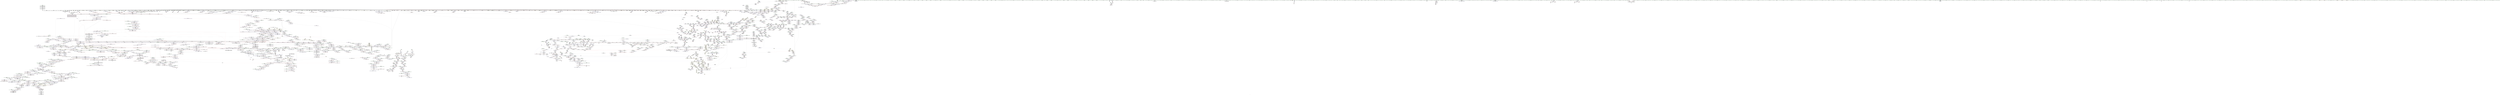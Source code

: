 digraph "SVFG" {
	label="SVFG";

	Node0x55d2c9a1bf50 [shape=record,color=grey,label="{NodeID: 0\nNullPtr}"];
	Node0x55d2c9a1bf50 -> Node0x55d2ca3a0930[style=solid];
	Node0x55d2c9a1bf50 -> Node0x55d2ca3a0a30[style=solid];
	Node0x55d2c9a1bf50 -> Node0x55d2ca3a0b00[style=solid];
	Node0x55d2c9a1bf50 -> Node0x55d2ca3a0bd0[style=solid];
	Node0x55d2c9a1bf50 -> Node0x55d2ca3a0ca0[style=solid];
	Node0x55d2c9a1bf50 -> Node0x55d2ca3a0d70[style=solid];
	Node0x55d2c9a1bf50 -> Node0x55d2ca3a0e40[style=solid];
	Node0x55d2c9a1bf50 -> Node0x55d2ca3a0f10[style=solid];
	Node0x55d2c9a1bf50 -> Node0x55d2ca3a0fe0[style=solid];
	Node0x55d2c9a1bf50 -> Node0x55d2ca3a10b0[style=solid];
	Node0x55d2c9a1bf50 -> Node0x55d2ca3a1180[style=solid];
	Node0x55d2c9a1bf50 -> Node0x55d2ca3a1250[style=solid];
	Node0x55d2c9a1bf50 -> Node0x55d2ca3a1320[style=solid];
	Node0x55d2c9a1bf50 -> Node0x55d2ca3a13f0[style=solid];
	Node0x55d2c9a1bf50 -> Node0x55d2ca3a14c0[style=solid];
	Node0x55d2c9a1bf50 -> Node0x55d2ca3a1590[style=solid];
	Node0x55d2c9a1bf50 -> Node0x55d2ca3a1660[style=solid];
	Node0x55d2c9a1bf50 -> Node0x55d2ca3a1730[style=solid];
	Node0x55d2c9a1bf50 -> Node0x55d2ca3a1800[style=solid];
	Node0x55d2c9a1bf50 -> Node0x55d2ca3a18d0[style=solid];
	Node0x55d2c9a1bf50 -> Node0x55d2ca3a19a0[style=solid];
	Node0x55d2c9a1bf50 -> Node0x55d2ca3a1a70[style=solid];
	Node0x55d2c9a1bf50 -> Node0x55d2ca3a1b40[style=solid];
	Node0x55d2c9a1bf50 -> Node0x55d2ca3a1c10[style=solid];
	Node0x55d2c9a1bf50 -> Node0x55d2ca3a1ce0[style=solid];
	Node0x55d2c9a1bf50 -> Node0x55d2ca3a1db0[style=solid];
	Node0x55d2c9a1bf50 -> Node0x55d2ca3a1e80[style=solid];
	Node0x55d2c9a1bf50 -> Node0x55d2ca3a1f50[style=solid];
	Node0x55d2c9a1bf50 -> Node0x55d2ca3a2020[style=solid];
	Node0x55d2c9a1bf50 -> Node0x55d2ca3a20f0[style=solid];
	Node0x55d2c9a1bf50 -> Node0x55d2ca3a21c0[style=solid];
	Node0x55d2c9a1bf50 -> Node0x55d2ca3a2290[style=solid];
	Node0x55d2c9a1bf50 -> Node0x55d2ca3a2360[style=solid];
	Node0x55d2c9a1bf50 -> Node0x55d2ca3a2430[style=solid];
	Node0x55d2c9a1bf50 -> Node0x55d2ca3a2500[style=solid];
	Node0x55d2c9a1bf50 -> Node0x55d2ca3a25d0[style=solid];
	Node0x55d2c9a1bf50 -> Node0x55d2ca3a26a0[style=solid];
	Node0x55d2c9a1bf50 -> Node0x55d2ca3a2770[style=solid];
	Node0x55d2c9a1bf50 -> Node0x55d2ca3a2840[style=solid];
	Node0x55d2c9a1bf50 -> Node0x55d2ca3a2910[style=solid];
	Node0x55d2c9a1bf50 -> Node0x55d2ca3a29e0[style=solid];
	Node0x55d2c9a1bf50 -> Node0x55d2ca3a2ab0[style=solid];
	Node0x55d2c9a1bf50 -> Node0x55d2ca3a2b80[style=solid];
	Node0x55d2c9a1bf50 -> Node0x55d2ca3a2c50[style=solid];
	Node0x55d2c9a1bf50 -> Node0x55d2ca3a2d20[style=solid];
	Node0x55d2c9a1bf50 -> Node0x55d2ca3a2df0[style=solid];
	Node0x55d2c9a1bf50 -> Node0x55d2ca3a2ec0[style=solid];
	Node0x55d2c9a1bf50 -> Node0x55d2ca3a2f90[style=solid];
	Node0x55d2c9a1bf50 -> Node0x55d2ca3a3060[style=solid];
	Node0x55d2c9a1bf50 -> Node0x55d2ca3a3130[style=solid];
	Node0x55d2c9a1bf50 -> Node0x55d2ca3a3200[style=solid];
	Node0x55d2c9a1bf50 -> Node0x55d2ca3a32d0[style=solid];
	Node0x55d2c9a1bf50 -> Node0x55d2ca3a33a0[style=solid];
	Node0x55d2c9a1bf50 -> Node0x55d2ca3a3470[style=solid];
	Node0x55d2c9a1bf50 -> Node0x55d2ca3a3540[style=solid];
	Node0x55d2c9a1bf50 -> Node0x55d2ca3a3610[style=solid];
	Node0x55d2c9a1bf50 -> Node0x55d2ca3a36e0[style=solid];
	Node0x55d2c9a1bf50 -> Node0x55d2ca3a37b0[style=solid];
	Node0x55d2c9a1bf50 -> Node0x55d2ca3a3880[style=solid];
	Node0x55d2c9a1bf50 -> Node0x55d2ca3a3950[style=solid];
	Node0x55d2c9a1bf50 -> Node0x55d2ca3a3a20[style=solid];
	Node0x55d2c9a1bf50 -> Node0x55d2ca3a3af0[style=solid];
	Node0x55d2c9a1bf50 -> Node0x55d2ca3a3bc0[style=solid];
	Node0x55d2c9a1bf50 -> Node0x55d2ca3a3c90[style=solid];
	Node0x55d2c9a1bf50 -> Node0x55d2ca3a3d60[style=solid];
	Node0x55d2c9a1bf50 -> Node0x55d2ca3a3e30[style=solid];
	Node0x55d2c9a1bf50 -> Node0x55d2ca3a3f00[style=solid];
	Node0x55d2c9a1bf50 -> Node0x55d2ca3a3fd0[style=solid];
	Node0x55d2c9a1bf50 -> Node0x55d2ca3a40a0[style=solid];
	Node0x55d2c9a1bf50 -> Node0x55d2ca3a4170[style=solid];
	Node0x55d2c9a1bf50 -> Node0x55d2ca3a4240[style=solid];
	Node0x55d2c9a1bf50 -> Node0x55d2ca3a4310[style=solid];
	Node0x55d2c9a1bf50 -> Node0x55d2ca3a43e0[style=solid];
	Node0x55d2c9a1bf50 -> Node0x55d2ca3a44b0[style=solid];
	Node0x55d2c9a1bf50 -> Node0x55d2ca3a4580[style=solid];
	Node0x55d2c9a1bf50 -> Node0x55d2ca3a4650[style=solid];
	Node0x55d2c9a1bf50 -> Node0x55d2ca3a4720[style=solid];
	Node0x55d2c9a1bf50 -> Node0x55d2ca3a47f0[style=solid];
	Node0x55d2c9a1bf50 -> Node0x55d2ca3a48c0[style=solid];
	Node0x55d2c9a1bf50 -> Node0x55d2ca3a4990[style=solid];
	Node0x55d2c9a1bf50 -> Node0x55d2ca3a4a60[style=solid];
	Node0x55d2c9a1bf50 -> Node0x55d2ca3a4b30[style=solid];
	Node0x55d2c9a1bf50 -> Node0x55d2ca3a4c00[style=solid];
	Node0x55d2c9a1bf50 -> Node0x55d2ca3a4cd0[style=solid];
	Node0x55d2c9a1bf50 -> Node0x55d2ca3a4da0[style=solid];
	Node0x55d2c9a1bf50 -> Node0x55d2ca3a4e70[style=solid];
	Node0x55d2c9a1bf50 -> Node0x55d2ca3a4f40[style=solid];
	Node0x55d2c9a1bf50 -> Node0x55d2ca3a5010[style=solid];
	Node0x55d2c9a1bf50 -> Node0x55d2ca3a50e0[style=solid];
	Node0x55d2c9a1bf50 -> Node0x55d2ca3a51b0[style=solid];
	Node0x55d2c9a1bf50 -> Node0x55d2ca3a5280[style=solid];
	Node0x55d2c9a1bf50 -> Node0x55d2ca3a5350[style=solid];
	Node0x55d2c9a1bf50 -> Node0x55d2ca3a5420[style=solid];
	Node0x55d2c9a1bf50 -> Node0x55d2ca3a54f0[style=solid];
	Node0x55d2c9a1bf50 -> Node0x55d2ca3a55c0[style=solid];
	Node0x55d2c9a1bf50 -> Node0x55d2ca3a5690[style=solid];
	Node0x55d2c9a1bf50 -> Node0x55d2ca3a5760[style=solid];
	Node0x55d2c9a1bf50 -> Node0x55d2ca3a5830[style=solid];
	Node0x55d2c9a1bf50 -> Node0x55d2ca3a5900[style=solid];
	Node0x55d2c9a1bf50 -> Node0x55d2ca3a59d0[style=solid];
	Node0x55d2c9a1bf50 -> Node0x55d2ca3a5aa0[style=solid];
	Node0x55d2c9a1bf50 -> Node0x55d2ca3a5b70[style=solid];
	Node0x55d2c9a1bf50 -> Node0x55d2ca3a5c40[style=solid];
	Node0x55d2c9a1bf50 -> Node0x55d2ca3a5d10[style=solid];
	Node0x55d2c9a1bf50 -> Node0x55d2ca3a5de0[style=solid];
	Node0x55d2c9a1bf50 -> Node0x55d2ca3a5eb0[style=solid];
	Node0x55d2c9a1bf50 -> Node0x55d2ca3b25e0[style=solid];
	Node0x55d2c9a1bf50 -> Node0x55d2ca3b79c0[style=solid];
	Node0x55d2c9a1bf50 -> Node0x55d2ca3ff230[style=solid];
	Node0x55d2c9a1bf50 -> Node0x55d2ca3ff300[style=solid];
	Node0x55d2c9a1bf50 -> Node0x55d2ca3ff3d0[style=solid];
	Node0x55d2c9a1bf50 -> Node0x55d2ca402700[style=solid];
	Node0x55d2c9a1bf50 -> Node0x55d2ca4027d0[style=solid];
	Node0x55d2c9a1bf50 -> Node0x55d2ca4028a0[style=solid];
	Node0x55d2c9a1bf50 -> Node0x55d2ca403670[style=solid];
	Node0x55d2c9a1bf50 -> Node0x55d2ca403740[style=solid];
	Node0x55d2c9a1bf50 -> Node0x55d2ca403810[style=solid];
	Node0x55d2c9a1bf50 -> Node0x55d2ca405960[style=solid];
	Node0x55d2c9a1bf50 -> Node0x55d2ca405a30[style=solid];
	Node0x55d2c9a1bf50 -> Node0x55d2ca405b00[style=solid];
	Node0x55d2c9a1bf50 -> Node0x55d2c9606440[style=solid];
	Node0x55d2c9a1bf50 -> Node0x55d2c96254a0[style=solid];
	Node0x55d2c9a1bf50 -> Node0x55d2ca3e0a00[style=solid];
	Node0x55d2c9a1bf50 -> Node0x55d2ca3e5da0[style=solid];
	Node0x55d2c9a1bf50 -> Node0x55d2ca3e6fa0[style=solid];
	Node0x55d2c9a1bf50 -> Node0x55d2ca459f70[style=solid];
	Node0x55d2c9a1bf50 -> Node0x55d2ca45a3f0[style=solid];
	Node0x55d2c9a1bf50:s64 -> Node0x55d2ca649000[style=solid,color=red];
	Node0x55d2c9a1bf50:s64 -> Node0x55d2ca63fe00[style=solid,color=red];
	Node0x55d2c9a1bf50:s64 -> Node0x55d2ca644c00[style=solid,color=red];
	Node0x55d2ca632470 [shape=record,color=black,label="{NodeID: 4871\n837 = PHI(2277, )\n|{<s0>98}}"];
	Node0x55d2ca632470:s0 -> Node0x55d2ca638d50[style=solid,color=red];
	Node0x55d2ca3a91a0 [shape=record,color=red,label="{NodeID: 1550\n2565\<--2554\n\<--__value.addr\n_ZNSt6vectorISt5arrayIiLm6EESaIS1_EE18_M_fill_initializeEmRKS1_\n|{<s0>235}}"];
	Node0x55d2ca3a91a0:s0 -> Node0x55d2ca63b050[style=solid,color=red];
	Node0x55d2ca386f30 [shape=record,color=green,label="{NodeID: 443\n2811\<--2812\n_ZSt20uninitialized_fill_nIPSt5arrayIiLm6EEmS1_ET_S3_T0_RKT1_\<--_ZSt20uninitialized_fill_nIPSt5arrayIiLm6EEmS1_ET_S3_T0_RKT1__field_insensitive\n}"];
	Node0x55d2ca3feae0 [shape=record,color=blue,label="{NodeID: 1993\n2550\<--2547\nthis.addr\<--this\n_ZNSt6vectorISt5arrayIiLm6EESaIS1_EE18_M_fill_initializeEmRKS1_\n}"];
	Node0x55d2ca3feae0 -> Node0x55d2ca3a9000[style=dashed];
	Node0x55d2ca396360 [shape=record,color=black,label="{NodeID: 886\n2425\<--2409\n\<--this1\n_ZNSt6vectorISt5arrayIiLm6EESaIS1_EED2Ev\n|{<s0>227}}"];
	Node0x55d2ca396360:s0 -> Node0x55d2ca64a0e0[style=solid,color=red];
	Node0x55d2ca3ccea0 [shape=record,color=red,label="{NodeID: 1329\n947\<--946\n\<--call117\n_ZL5solveRKNSt7__cxx1112basic_stringIcSt11char_traitsIcESaIcEEE\n}"];
	Node0x55d2ca3ccea0 -> Node0x55d2ca3906c0[style=solid];
	Node0x55d2ca37f250 [shape=record,color=green,label="{NodeID: 222\n1352\<--1353\n_ZNSt7__cxx1112basic_stringIcSt11char_traitsIcESaIcEEC1ERKS4_\<--_ZNSt7__cxx1112basic_stringIcSt11char_traitsIcESaIcEEC1ERKS4__field_insensitive\n}"];
	Node0x55d2ca644980 [shape=record,color=black,label="{NodeID: 5093\n3657 = PHI(3650, )\n0th arg _ZN9__gnu_cxx13new_allocatorIiE8allocateEmPKv }"];
	Node0x55d2ca644980 -> Node0x55d2ca406730[style=solid];
	Node0x55d2ca534020 [shape=record,color=yellow,style=double,label="{NodeID: 3986\n885V_1 = ENCHI(MR_885V_0)\npts\{3746 \}\nFun[_ZSt10__fill_n_aIPimiEN9__gnu_cxx11__enable_ifIXsr11__is_scalarIT1_EE7__valueET_E6__typeES4_T0_RKS3_]}"];
	Node0x55d2ca534020 -> Node0x55d2ca3b1470[style=dashed];
	Node0x55d2ca3b4690 [shape=record,color=blue,label="{NodeID: 1772\n553\<--573\nehselector.slot\<--\n_ZNSt6vectorIiSaIiEEC2EmRKS0_\n}"];
	Node0x55d2ca3b4690 -> Node0x55d2ca3c99d0[style=dashed];
	Node0x55d2ca3a3200 [shape=record,color=black,label="{NodeID: 665\n1306\<--3\nlpad.val\<--dummyVal\n_ZNSt6vectorINSt7__cxx1112basic_stringIcSt11char_traitsIcESaIcEEESaIS5_EE17_M_realloc_insertIJRKS5_EEEvN9__gnu_cxx17__normal_iteratorIPS5_S7_EEDpOT_\n}"];
	Node0x55d2ca3c1b10 [shape=record,color=purple,label="{NodeID: 1108\n2654\<--2648\n_M_start\<--this1\n_ZNSt12_Vector_baseISt5arrayIiLm6EESaIS1_EE17_M_create_storageEm\n}"];
	Node0x55d2ca3c1b10 -> Node0x55d2ca3ff640[style=solid];
	Node0x55d2ca302490 [shape=record,color=green,label="{NodeID: 1\n7\<--1\n__dso_handle\<--dummyObj\nGlob }"];
	Node0x55d2ca632640 [shape=record,color=black,label="{NodeID: 4872\n840 = PHI(2348, )\n|{<s0>102}}"];
	Node0x55d2ca632640:s0 -> Node0x55d2ca6483c0[style=solid,color=red];
	Node0x55d2ca3a9270 [shape=record,color=red,label="{NodeID: 1551\n2563\<--2562\n\<--_M_start\n_ZNSt6vectorISt5arrayIiLm6EESaIS1_EE18_M_fill_initializeEmRKS1_\n|{<s0>235}}"];
	Node0x55d2ca3a9270:s0 -> Node0x55d2ca63ae30[style=solid,color=red];
	Node0x55d2ca387030 [shape=record,color=green,label="{NodeID: 444\n2816\<--2817\nthis.addr\<--this.addr_field_insensitive\n_ZNSt12_Vector_baseISt5arrayIiLm6EESaIS1_EE19_M_get_Tp_allocatorEv\n}"];
	Node0x55d2ca387030 -> Node0x55d2ca3aaad0[style=solid];
	Node0x55d2ca387030 -> Node0x55d2ca400750[style=solid];
	Node0x55d2ca3febb0 [shape=record,color=blue,label="{NodeID: 1994\n2552\<--2548\n__n.addr\<--__n\n_ZNSt6vectorISt5arrayIiLm6EESaIS1_EE18_M_fill_initializeEmRKS1_\n}"];
	Node0x55d2ca3febb0 -> Node0x55d2ca3a90d0[style=dashed];
	Node0x55d2ca396430 [shape=record,color=black,label="{NodeID: 887\n2433\<--2409\n\<--this1\n_ZNSt6vectorISt5arrayIiLm6EESaIS1_EED2Ev\n|{<s0>228}}"];
	Node0x55d2ca396430:s0 -> Node0x55d2ca64a0e0[style=solid,color=red];
	Node0x55d2ca3ccf70 [shape=record,color=red,label="{NodeID: 1330\n964\<--958\nthis1\<--this.addr\n_ZNSt6vectorIiSaIiEEixEm\n}"];
	Node0x55d2ca3ccf70 -> Node0x55d2ca390790[style=solid];
	Node0x55d2ca37f350 [shape=record,color=green,label="{NodeID: 223\n1357\<--1358\n__t.addr\<--__t.addr_field_insensitive\n_ZSt7forwardIRKNSt7__cxx1112basic_stringIcSt11char_traitsIcESaIcEEEEOT_RNSt16remove_referenceIS8_E4typeE\n}"];
	Node0x55d2ca37f350 -> Node0x55d2ca3cfc20[style=solid];
	Node0x55d2ca37f350 -> Node0x55d2ca3f76f0[style=solid];
	Node0x55d2ca644ac0 [shape=record,color=black,label="{NodeID: 5094\n3658 = PHI(3651, )\n1st arg _ZN9__gnu_cxx13new_allocatorIiE8allocateEmPKv }"];
	Node0x55d2ca644ac0 -> Node0x55d2ca406800[style=solid];
	Node0x55d2ca3b4760 [shape=record,color=blue,label="{NodeID: 1773\n587\<--586\nthis.addr\<--this\n_ZNSaIiED2Ev\n}"];
	Node0x55d2ca3b4760 -> Node0x55d2ca3c9aa0[style=dashed];
	Node0x55d2ca3a32d0 [shape=record,color=black,label="{NodeID: 666\n1307\<--3\nlpad.val43\<--dummyVal\n_ZNSt6vectorINSt7__cxx1112basic_stringIcSt11char_traitsIcESaIcEEESaIS5_EE17_M_realloc_insertIJRKS5_EEEvN9__gnu_cxx17__normal_iteratorIPS5_S7_EEDpOT_\n}"];
	Node0x55d2ca3c1be0 [shape=record,color=purple,label="{NodeID: 1109\n2656\<--2648\n_M_impl2\<--this1\n_ZNSt12_Vector_baseISt5arrayIiLm6EESaIS1_EE17_M_create_storageEm\n}"];
	Node0x55d2ca3330b0 [shape=record,color=green,label="{NodeID: 2\n11\<--1\n_ZSt3cin\<--dummyObj\nGlob }"];
	Node0x55d2ca632780 [shape=record,color=black,label="{NodeID: 4873\n847 = PHI(2277, )\n|{<s0>101}}"];
	Node0x55d2ca632780:s0 -> Node0x55d2ca638d50[style=solid,color=red];
	Node0x55d2ca3a9340 [shape=record,color=red,label="{NodeID: 1552\n2585\<--2578\nthis1\<--this.addr\n_ZNSt12_Vector_baseISt5arrayIiLm6EESaIS1_EED2Ev\n|{|<s8>236}}"];
	Node0x55d2ca3a9340 -> Node0x55d2ca3c1150[style=solid];
	Node0x55d2ca3a9340 -> Node0x55d2ca3c1220[style=solid];
	Node0x55d2ca3a9340 -> Node0x55d2ca3c12f0[style=solid];
	Node0x55d2ca3a9340 -> Node0x55d2ca3c13c0[style=solid];
	Node0x55d2ca3a9340 -> Node0x55d2ca3c1490[style=solid];
	Node0x55d2ca3a9340 -> Node0x55d2ca3c1560[style=solid];
	Node0x55d2ca3a9340 -> Node0x55d2ca3c1630[style=solid];
	Node0x55d2ca3a9340 -> Node0x55d2ca3c1700[style=solid];
	Node0x55d2ca3a9340:s8 -> Node0x55d2ca647140[style=solid,color=red];
	Node0x55d2ca387100 [shape=record,color=green,label="{NodeID: 445\n2827\<--2828\n__first.addr\<--__first.addr_field_insensitive\n_ZSt20uninitialized_fill_nIPSt5arrayIiLm6EEmS1_ET_S3_T0_RKT1_\n}"];
	Node0x55d2ca387100 -> Node0x55d2ca3aaba0[style=solid];
	Node0x55d2ca387100 -> Node0x55d2ca400820[style=solid];
	Node0x55d2ca3fec80 [shape=record,color=blue,label="{NodeID: 1995\n2554\<--2549\n__value.addr\<--__value\n_ZNSt6vectorISt5arrayIiLm6EESaIS1_EE18_M_fill_initializeEmRKS1_\n}"];
	Node0x55d2ca3fec80 -> Node0x55d2ca3a91a0[style=dashed];
	Node0x55d2ca396500 [shape=record,color=black,label="{NodeID: 888\n2471\<--2476\n_ZSt12__niter_baseIPiET_S1__ret\<--\n_ZSt12__niter_baseIPiET_S1_\n|{<s0>212|<s1>213|<s2>307}}"];
	Node0x55d2ca396500:s0 -> Node0x55d2ca6361c0[style=solid,color=blue];
	Node0x55d2ca396500:s1 -> Node0x55d2ca636300[style=solid,color=blue];
	Node0x55d2ca396500:s2 -> Node0x55d2ca638380[style=solid,color=blue];
	Node0x55d2ca5143f0 [shape=record,color=yellow,style=double,label="{NodeID: 3545\n167V_1 = ENCHI(MR_167V_0)\npts\{6230000 \}\nFun[_ZSt24__uninitialized_fill_n_aIPSt5arrayIiLm6EEmS1_S1_ET_S3_T0_RKT1_RSaIT2_E]|{<s0>249}}"];
	Node0x55d2ca5143f0:s0 -> Node0x55d2ca533f40[style=dashed,color=red];
	Node0x55d2ca3cd040 [shape=record,color=red,label="{NodeID: 1331\n969\<--960\n\<--__n.addr\n_ZNSt6vectorIiSaIiEEixEm\n}"];
	Node0x55d2ca37f420 [shape=record,color=green,label="{NodeID: 224\n1369\<--1370\nthis.addr\<--this.addr_field_insensitive\n_ZNKSt6vectorINSt7__cxx1112basic_stringIcSt11char_traitsIcESaIcEEESaIS5_EE12_M_check_lenEmPKc\n}"];
	Node0x55d2ca37f420 -> Node0x55d2ca3cfcf0[style=solid];
	Node0x55d2ca37f420 -> Node0x55d2ca3f7780[style=solid];
	Node0x55d2ca644c00 [shape=record,color=black,label="{NodeID: 5095\n3659 = PHI(3, )\n2nd arg _ZN9__gnu_cxx13new_allocatorIiE8allocateEmPKv }"];
	Node0x55d2ca644c00 -> Node0x55d2ca4068d0[style=solid];
	Node0x55d2ca3b4830 [shape=record,color=blue,label="{NodeID: 1774\n602\<--600\nthis.addr\<--this\n_ZNSt6vectorINSt7__cxx1112basic_stringIcSt11char_traitsIcESaIcEEESaIS5_EEixEm\n}"];
	Node0x55d2ca3b4830 -> Node0x55d2ca3c9b70[style=dashed];
	Node0x55d2ca3a33a0 [shape=record,color=black,label="{NodeID: 667\n1309\<--3\n\<--dummyVal\n_ZNSt6vectorINSt7__cxx1112basic_stringIcSt11char_traitsIcESaIcEEESaIS5_EE17_M_realloc_insertIJRKS5_EEEvN9__gnu_cxx17__normal_iteratorIPS5_S7_EEDpOT_\n}"];
	Node0x55d2ca3c1cb0 [shape=record,color=purple,label="{NodeID: 1110\n2657\<--2648\n_M_start3\<--this1\n_ZNSt12_Vector_baseISt5arrayIiLm6EESaIS1_EE17_M_create_storageEm\n}"];
	Node0x55d2ca3c1cb0 -> Node0x55d2ca3a9b60[style=solid];
	Node0x55d2ca333800 [shape=record,color=green,label="{NodeID: 3\n12\<--1\n_ZSt4cout\<--dummyObj\nGlob }"];
	Node0x55d2ca6328c0 [shape=record,color=black,label="{NodeID: 4874\n853 = PHI(2364, )\n}"];
	Node0x55d2ca6328c0 -> Node0x55d2ca3cc9c0[style=solid];
	Node0x55d2ca3a9410 [shape=record,color=red,label="{NodeID: 1553\n2614\<--2580\nexn\<--exn.slot\n_ZNSt12_Vector_baseISt5arrayIiLm6EESaIS1_EED2Ev\n|{<s0>239}}"];
	Node0x55d2ca3a9410:s0 -> Node0x55d2ca6244d0[style=solid,color=red];
	Node0x55d2ca3871d0 [shape=record,color=green,label="{NodeID: 446\n2829\<--2830\n__n.addr\<--__n.addr_field_insensitive\n_ZSt20uninitialized_fill_nIPSt5arrayIiLm6EEmS1_ET_S3_T0_RKT1_\n}"];
	Node0x55d2ca3871d0 -> Node0x55d2ca3aac70[style=solid];
	Node0x55d2ca3871d0 -> Node0x55d2ca4008f0[style=solid];
	Node0x55d2ca3fed50 [shape=record,color=blue,label="{NodeID: 1996\n2573\<--2568\n_M_finish\<--call2\n_ZNSt6vectorISt5arrayIiLm6EESaIS1_EE18_M_fill_initializeEmRKS1_\n|{<s0>219}}"];
	Node0x55d2ca3fed50:s0 -> Node0x55d2ca563c30[style=dashed,color=blue];
	Node0x55d2ca3965d0 [shape=record,color=black,label="{NodeID: 889\n2478\<--2485\n_ZNSt5arrayIiLm6EE4dataEv_ret\<--call\n_ZNSt5arrayIiLm6EE4dataEv\n|{<s0>215|<s1>216}}"];
	Node0x55d2ca3965d0:s0 -> Node0x55d2ca636440[style=solid,color=blue];
	Node0x55d2ca3965d0:s1 -> Node0x55d2ca636580[style=solid,color=blue];
	Node0x55d2ca3cd110 [shape=record,color=red,label="{NodeID: 1332\n968\<--967\n\<--_M_start\n_ZNSt6vectorIiSaIiEEixEm\n}"];
	Node0x55d2ca3cd110 -> Node0x55d2ca3c5b40[style=solid];
	Node0x55d2ca37f4f0 [shape=record,color=green,label="{NodeID: 225\n1371\<--1372\n__n.addr\<--__n.addr_field_insensitive\n_ZNKSt6vectorINSt7__cxx1112basic_stringIcSt11char_traitsIcESaIcEEESaIS5_EE12_M_check_lenEmPKc\n|{|<s2>159}}"];
	Node0x55d2ca37f4f0 -> Node0x55d2ca3cfdc0[style=solid];
	Node0x55d2ca37f4f0 -> Node0x55d2ca3f7850[style=solid];
	Node0x55d2ca37f4f0:s2 -> Node0x55d2ca63bb80[style=solid,color=red];
	Node0x55d2ca644d40 [shape=record,color=black,label="{NodeID: 5096\n2312 = PHI(640, )\n0th arg _ZNK9__gnu_cxx17__normal_iteratorIPNSt7__cxx1112basic_stringIcSt11char_traitsIcESaIcEEESt6vectorIS6_SaIS6_EEEdeEv }"];
	Node0x55d2ca644d40 -> Node0x55d2ca3fd1b0[style=solid];
	Node0x55d2ca3b4900 [shape=record,color=blue,label="{NodeID: 1775\n604\<--601\n__n.addr\<--__n\n_ZNSt6vectorINSt7__cxx1112basic_stringIcSt11char_traitsIcESaIcEEESaIS5_EEixEm\n}"];
	Node0x55d2ca3b4900 -> Node0x55d2ca3c9c40[style=dashed];
	Node0x55d2ca3a3470 [shape=record,color=black,label="{NodeID: 668\n1310\<--3\n\<--dummyVal\n_ZNSt6vectorINSt7__cxx1112basic_stringIcSt11char_traitsIcESaIcEEESaIS5_EE17_M_realloc_insertIJRKS5_EEEvN9__gnu_cxx17__normal_iteratorIPS5_S7_EEDpOT_\n|{<s0>150}}"];
	Node0x55d2ca3a3470:s0 -> Node0x55d2ca6244d0[style=solid,color=red];
	Node0x55d2ca3c1d80 [shape=record,color=purple,label="{NodeID: 1111\n2659\<--2648\n_M_impl4\<--this1\n_ZNSt12_Vector_baseISt5arrayIiLm6EESaIS1_EE17_M_create_storageEm\n}"];
	Node0x55d2ca3338c0 [shape=record,color=green,label="{NodeID: 4\n13\<--1\n.str\<--dummyObj\nGlob }"];
	Node0x55d2ca632a00 [shape=record,color=black,label="{NodeID: 4875\n858 = PHI(2348, )\n|{<s0>102}}"];
	Node0x55d2ca632a00:s0 -> Node0x55d2ca6486a0[style=solid,color=red];
	Node0x55d2ca3a94e0 [shape=record,color=red,label="{NodeID: 1554\n2588\<--2587\n\<--_M_start\n_ZNSt12_Vector_baseISt5arrayIiLm6EESaIS1_EED2Ev\n|{<s0>236}}"];
	Node0x55d2ca3a94e0:s0 -> Node0x55d2ca647280[style=solid,color=red];
	Node0x55d2ca3872a0 [shape=record,color=green,label="{NodeID: 447\n2831\<--2832\n__x.addr\<--__x.addr_field_insensitive\n_ZSt20uninitialized_fill_nIPSt5arrayIiLm6EEmS1_ET_S3_T0_RKT1_\n}"];
	Node0x55d2ca3872a0 -> Node0x55d2ca3aad40[style=solid];
	Node0x55d2ca3872a0 -> Node0x55d2ca4009c0[style=solid];
	Node0x55d2ca3fee20 [shape=record,color=blue,label="{NodeID: 1997\n2578\<--2577\nthis.addr\<--this\n_ZNSt12_Vector_baseISt5arrayIiLm6EESaIS1_EED2Ev\n}"];
	Node0x55d2ca3fee20 -> Node0x55d2ca3a9340[style=dashed];
	Node0x55d2ca3966a0 [shape=record,color=black,label="{NodeID: 890\n2489\<--2495\n_ZNSt14__array_traitsIiLm6EE6_S_ptrERA6_Ki_ret\<--arraydecay\n_ZNSt14__array_traitsIiLm6EE6_S_ptrERA6_Ki\n|{<s0>230}}"];
	Node0x55d2ca3966a0:s0 -> Node0x55d2ca636bc0[style=solid,color=blue];
	Node0x55d2ca3cd1e0 [shape=record,color=red,label="{NodeID: 1333\n987\<--980\nthis1\<--this.addr\n_ZNSt6vectorIiSaIiEED2Ev\n}"];
	Node0x55d2ca3cd1e0 -> Node0x55d2ca390930[style=solid];
	Node0x55d2ca3cd1e0 -> Node0x55d2ca390a00[style=solid];
	Node0x55d2ca3cd1e0 -> Node0x55d2ca390ad0[style=solid];
	Node0x55d2ca3cd1e0 -> Node0x55d2ca390ba0[style=solid];
	Node0x55d2ca3cd1e0 -> Node0x55d2ca390c70[style=solid];
	Node0x55d2ca37f5c0 [shape=record,color=green,label="{NodeID: 226\n1373\<--1374\n__s.addr\<--__s.addr_field_insensitive\n_ZNKSt6vectorINSt7__cxx1112basic_stringIcSt11char_traitsIcESaIcEEESaIS5_EE12_M_check_lenEmPKc\n}"];
	Node0x55d2ca37f5c0 -> Node0x55d2ca3cfe90[style=solid];
	Node0x55d2ca37f5c0 -> Node0x55d2ca3f7920[style=solid];
	Node0x55d2ca644e80 [shape=record,color=black,label="{NodeID: 5097\n1366 = PHI(1147, )\n0th arg _ZNKSt6vectorINSt7__cxx1112basic_stringIcSt11char_traitsIcESaIcEEESaIS5_EE12_M_check_lenEmPKc }"];
	Node0x55d2ca644e80 -> Node0x55d2ca3f7780[style=solid];
	Node0x55d2ca3b49d0 [shape=record,color=blue,label="{NodeID: 1776\n618\<--617\ngarbled.addr\<--garbled\n_ZL5solveRKNSt7__cxx1112basic_stringIcSt11char_traitsIcESaIcEEE\n}"];
	Node0x55d2ca3b49d0 -> Node0x55d2ca3c9de0[style=dashed];
	Node0x55d2ca3b49d0 -> Node0x55d2ca3c9eb0[style=dashed];
	Node0x55d2ca3a3540 [shape=record,color=black,label="{NodeID: 669\n1906\<--3\n\<--dummyVal\n_ZNSt20__uninitialized_copyILb0EE13__uninit_copyISt13move_iteratorIPNSt7__cxx1112basic_stringIcSt11char_traitsIcESaIcEEEES9_EET0_T_SC_SB_\n}"];
	Node0x55d2ca3c1e50 [shape=record,color=purple,label="{NodeID: 1112\n2660\<--2648\n_M_finish\<--this1\n_ZNSt12_Vector_baseISt5arrayIiLm6EESaIS1_EE17_M_create_storageEm\n}"];
	Node0x55d2ca3c1e50 -> Node0x55d2ca3ff710[style=solid];
	Node0x55d2ca377240 [shape=record,color=green,label="{NodeID: 5\n15\<--1\n.str.2\<--dummyObj\nGlob }"];
	Node0x55d2ca632b40 [shape=record,color=black,label="{NodeID: 4876\n859 = PHI(2323, )\n}"];
	Node0x55d2ca632b40 -> Node0x55d2ca3cca90[style=solid];
	Node0x55d2ca3a95b0 [shape=record,color=red,label="{NodeID: 1555\n2591\<--2590\n\<--_M_end_of_storage\n_ZNSt12_Vector_baseISt5arrayIiLm6EESaIS1_EED2Ev\n}"];
	Node0x55d2ca3a95b0 -> Node0x55d2ca3969e0[style=solid];
	Node0x55d2ca387370 [shape=record,color=green,label="{NodeID: 448\n2833\<--2834\n__assignable\<--__assignable_field_insensitive\n_ZSt20uninitialized_fill_nIPSt5arrayIiLm6EEmS1_ET_S3_T0_RKT1_\n}"];
	Node0x55d2ca387370 -> Node0x55d2ca400a90[style=solid];
	Node0x55d2ca3feef0 [shape=record,color=blue,label="{NodeID: 1998\n2580\<--2607\nexn.slot\<--\n_ZNSt12_Vector_baseISt5arrayIiLm6EESaIS1_EED2Ev\n}"];
	Node0x55d2ca3feef0 -> Node0x55d2ca3a9410[style=dashed];
	Node0x55d2ca396770 [shape=record,color=black,label="{NodeID: 891\n2560\<--2559\n\<--this1\n_ZNSt6vectorISt5arrayIiLm6EESaIS1_EE18_M_fill_initializeEmRKS1_\n}"];
	Node0x55d2ca396770 -> Node0x55d2ca3c0e10[style=solid];
	Node0x55d2ca396770 -> Node0x55d2ca3c0ee0[style=solid];
	Node0x55d2ca3cd2b0 [shape=record,color=red,label="{NodeID: 1334\n1014\<--982\nexn\<--exn.slot\n_ZNSt6vectorIiSaIiEED2Ev\n|{<s0>122}}"];
	Node0x55d2ca3cd2b0:s0 -> Node0x55d2ca6244d0[style=solid,color=red];
	Node0x55d2ca37f690 [shape=record,color=green,label="{NodeID: 227\n1375\<--1376\n__len\<--__len_field_insensitive\n_ZNKSt6vectorINSt7__cxx1112basic_stringIcSt11char_traitsIcESaIcEEESaIS5_EE12_M_check_lenEmPKc\n}"];
	Node0x55d2ca37f690 -> Node0x55d2ca3cff60[style=solid];
	Node0x55d2ca37f690 -> Node0x55d2ca3d0030[style=solid];
	Node0x55d2ca37f690 -> Node0x55d2ca3d0100[style=solid];
	Node0x55d2ca37f690 -> Node0x55d2ca3f7ac0[style=solid];
	Node0x55d2ca644fc0 [shape=record,color=black,label="{NodeID: 5098\n1367 = PHI(1150, )\n1st arg _ZNKSt6vectorINSt7__cxx1112basic_stringIcSt11char_traitsIcESaIcEEESaIS5_EE12_M_check_lenEmPKc }"];
	Node0x55d2ca644fc0 -> Node0x55d2ca3f7850[style=solid];
	Node0x55d2ca3b4aa0 [shape=record,color=blue,label="{NodeID: 1777\n620\<--685\nL\<--conv\n_ZL5solveRKNSt7__cxx1112basic_stringIcSt11char_traitsIcESaIcEEE\n}"];
	Node0x55d2ca3b4aa0 -> Node0x55d2ca3c9f80[style=dashed];
	Node0x55d2ca3b4aa0 -> Node0x55d2ca3ca050[style=dashed];
	Node0x55d2ca3b4aa0 -> Node0x55d2ca3ca120[style=dashed];
	Node0x55d2ca3a3610 [shape=record,color=black,label="{NodeID: 670\n1907\<--3\n\<--dummyVal\n_ZNSt20__uninitialized_copyILb0EE13__uninit_copyISt13move_iteratorIPNSt7__cxx1112basic_stringIcSt11char_traitsIcESaIcEEEES9_EET0_T_SC_SB_\n}"];
	Node0x55d2ca3a3610 -> Node0x55d2ca3fa910[style=solid];
	Node0x55d2ca3c1f20 [shape=record,color=purple,label="{NodeID: 1113\n2662\<--2648\n_M_impl5\<--this1\n_ZNSt12_Vector_baseISt5arrayIiLm6EESaIS1_EE17_M_create_storageEm\n}"];
	Node0x55d2ca3772d0 [shape=record,color=green,label="{NodeID: 6\n17\<--1\n.str.3\<--dummyObj\nGlob }"];
	Node0x55d2ca632c80 [shape=record,color=black,label="{NodeID: 4877\n945 = PHI(2277, )\n|{<s0>116}}"];
	Node0x55d2ca632c80:s0 -> Node0x55d2ca638d50[style=solid,color=red];
	Node0x55d2ca3a9680 [shape=record,color=red,label="{NodeID: 1556\n2594\<--2593\n\<--_M_start4\n_ZNSt12_Vector_baseISt5arrayIiLm6EESaIS1_EED2Ev\n}"];
	Node0x55d2ca3a9680 -> Node0x55d2ca396ab0[style=solid];
	Node0x55d2ca387440 [shape=record,color=green,label="{NodeID: 449\n2843\<--2844\n_ZNSt22__uninitialized_fill_nILb1EE15__uninit_fill_nIPSt5arrayIiLm6EEmS3_EET_S5_T0_RKT1_\<--_ZNSt22__uninitialized_fill_nILb1EE15__uninit_fill_nIPSt5arrayIiLm6EEmS3_EET_S5_T0_RKT1__field_insensitive\n}"];
	Node0x55d2ca3fefc0 [shape=record,color=blue,label="{NodeID: 1999\n2582\<--2609\nehselector.slot\<--\n_ZNSt12_Vector_baseISt5arrayIiLm6EESaIS1_EED2Ev\n}"];
	Node0x55d2ca396840 [shape=record,color=black,label="{NodeID: 892\n2566\<--2559\n\<--this1\n_ZNSt6vectorISt5arrayIiLm6EESaIS1_EE18_M_fill_initializeEmRKS1_\n|{<s0>234}}"];
	Node0x55d2ca396840:s0 -> Node0x55d2ca621ba0[style=solid,color=red];
	Node0x55d2ca3cd380 [shape=record,color=red,label="{NodeID: 1335\n991\<--990\n\<--_M_start\n_ZNSt6vectorIiSaIiEED2Ev\n|{<s0>119}}"];
	Node0x55d2ca3cd380:s0 -> Node0x55d2ca63d960[style=solid,color=red];
	Node0x55d2ca387cc0 [shape=record,color=green,label="{NodeID: 228\n1377\<--1378\nref.tmp\<--ref.tmp_field_insensitive\n_ZNKSt6vectorINSt7__cxx1112basic_stringIcSt11char_traitsIcESaIcEEESaIS5_EE12_M_check_lenEmPKc\n|{|<s1>159}}"];
	Node0x55d2ca387cc0 -> Node0x55d2ca3f79f0[style=solid];
	Node0x55d2ca387cc0:s1 -> Node0x55d2ca63ba40[style=solid,color=red];
	Node0x55d2ca645100 [shape=record,color=black,label="{NodeID: 5099\n1368 = PHI(1148, )\n2nd arg _ZNKSt6vectorINSt7__cxx1112basic_stringIcSt11char_traitsIcESaIcEEESaIS5_EE12_M_check_lenEmPKc }"];
	Node0x55d2ca645100 -> Node0x55d2ca3f7920[style=solid];
	Node0x55d2ca3b4b70 [shape=record,color=blue,label="{NodeID: 1778\n624\<--694\nref.tmp\<--\n_ZL5solveRKNSt7__cxx1112basic_stringIcSt11char_traitsIcESaIcEEE\n|{<s0>79}}"];
	Node0x55d2ca3b4b70:s0 -> Node0x55d2ca522ca0[style=dashed,color=red];
	Node0x55d2ca3a36e0 [shape=record,color=black,label="{NodeID: 671\n1909\<--3\n\<--dummyVal\n_ZNSt20__uninitialized_copyILb0EE13__uninit_copyISt13move_iteratorIPNSt7__cxx1112basic_stringIcSt11char_traitsIcESaIcEEEES9_EET0_T_SC_SB_\n}"];
	Node0x55d2ca3a36e0 -> Node0x55d2ca3fa9e0[style=solid];
	Node0x55d2ca3c1ff0 [shape=record,color=purple,label="{NodeID: 1114\n2663\<--2648\n_M_start6\<--this1\n_ZNSt12_Vector_baseISt5arrayIiLm6EESaIS1_EE17_M_create_storageEm\n}"];
	Node0x55d2ca3c1ff0 -> Node0x55d2ca3a9c30[style=solid];
	Node0x55d2ca377360 [shape=record,color=green,label="{NodeID: 7\n19\<--1\n.str.4\<--dummyObj\nGlob }"];
	Node0x55d2ca632dc0 [shape=record,color=black,label="{NodeID: 4878\n946 = PHI(2348, )\n}"];
	Node0x55d2ca632dc0 -> Node0x55d2ca3ccea0[style=solid];
	Node0x55d2ca3a9750 [shape=record,color=red,label="{NodeID: 1557\n2626\<--2620\nthis1\<--this.addr\n_ZNSt12_Vector_baseISt5arrayIiLm6EESaIS1_EE12_Vector_implC2ERKS2_\n}"];
	Node0x55d2ca3a9750 -> Node0x55d2ca396b80[style=solid];
	Node0x55d2ca3a9750 -> Node0x55d2ca3c17d0[style=solid];
	Node0x55d2ca3a9750 -> Node0x55d2ca3c18a0[style=solid];
	Node0x55d2ca3a9750 -> Node0x55d2ca3c1970[style=solid];
	Node0x55d2ca387540 [shape=record,color=green,label="{NodeID: 450\n2850\<--2851\n__first.addr\<--__first.addr_field_insensitive\n_ZNSt22__uninitialized_fill_nILb1EE15__uninit_fill_nIPSt5arrayIiLm6EEmS3_EET_S5_T0_RKT1_\n}"];
	Node0x55d2ca387540 -> Node0x55d2ca3aae10[style=solid];
	Node0x55d2ca387540 -> Node0x55d2ca400b60[style=solid];
	Node0x55d2ca3ff090 [shape=record,color=blue,label="{NodeID: 2000\n2620\<--2618\nthis.addr\<--this\n_ZNSt12_Vector_baseISt5arrayIiLm6EESaIS1_EE12_Vector_implC2ERKS2_\n}"];
	Node0x55d2ca3ff090 -> Node0x55d2ca3a9750[style=dashed];
	Node0x55d2ca396910 [shape=record,color=black,label="{NodeID: 893\n2571\<--2559\n\<--this1\n_ZNSt6vectorISt5arrayIiLm6EESaIS1_EE18_M_fill_initializeEmRKS1_\n}"];
	Node0x55d2ca396910 -> Node0x55d2ca3c0fb0[style=solid];
	Node0x55d2ca396910 -> Node0x55d2ca3c1080[style=solid];
	Node0x55d2ca5148b0 [shape=record,color=yellow,style=double,label="{NodeID: 3550\n44V_1 = ENCHI(MR_44V_0)\npts\{1410000 \}\nFun[_ZNSt6vectorIiSaIiEE21_M_default_initializeEm]}"];
	Node0x55d2ca5148b0 -> Node0x55d2ca3af0b0[style=dashed];
	Node0x55d2ca3cd450 [shape=record,color=red,label="{NodeID: 1336\n995\<--994\n\<--_M_finish\n_ZNSt6vectorIiSaIiEED2Ev\n|{<s0>119}}"];
	Node0x55d2ca3cd450:s0 -> Node0x55d2ca63da70[style=solid,color=red];
	Node0x55d2ca387d50 [shape=record,color=green,label="{NodeID: 229\n1384\<--1385\n_ZNKSt6vectorINSt7__cxx1112basic_stringIcSt11char_traitsIcESaIcEEESaIS5_EE8max_sizeEv\<--_ZNKSt6vectorINSt7__cxx1112basic_stringIcSt11char_traitsIcESaIcEEESaIS5_EE8max_sizeEv_field_insensitive\n}"];
	Node0x55d2ca645240 [shape=record,color=black,label="{NodeID: 5100\n956 = PHI(140, 140, )\n0th arg _ZNSt6vectorIiSaIiEEixEm }"];
	Node0x55d2ca645240 -> Node0x55d2ca3b6980[style=solid];
	Node0x55d2ca3b4c40 [shape=record,color=blue,label="{NodeID: 1779\n634\<--151\nref.tmp9\<--\n_ZL5solveRKNSt7__cxx1112basic_stringIcSt11char_traitsIcESaIcEEE\n|{<s0>87}}"];
	Node0x55d2ca3b4c40:s0 -> Node0x55d2ca522ca0[style=dashed,color=red];
	Node0x55d2ca3a37b0 [shape=record,color=black,label="{NodeID: 672\n1920\<--3\n\<--dummyVal\n_ZNSt20__uninitialized_copyILb0EE13__uninit_copyISt13move_iteratorIPNSt7__cxx1112basic_stringIcSt11char_traitsIcESaIcEEEES9_EET0_T_SC_SB_\n}"];
	Node0x55d2ca3c20c0 [shape=record,color=purple,label="{NodeID: 1115\n2667\<--2648\n_M_impl7\<--this1\n_ZNSt12_Vector_baseISt5arrayIiLm6EESaIS1_EE17_M_create_storageEm\n}"];
	Node0x55d2ca3773f0 [shape=record,color=green,label="{NodeID: 8\n21\<--1\n.str.5\<--dummyObj\nGlob }"];
	Node0x55d2ca632f00 [shape=record,color=black,label="{NodeID: 4879\n3633 = PHI(3640, )\n}"];
	Node0x55d2ca632f00 -> Node0x55d2c9606440[style=solid];
	Node0x55d2ca3a9820 [shape=record,color=red,label="{NodeID: 1558\n2628\<--2622\n\<--__a.addr\n_ZNSt12_Vector_baseISt5arrayIiLm6EESaIS1_EE12_Vector_implC2ERKS2_\n|{<s0>240}}"];
	Node0x55d2ca3a9820:s0 -> Node0x55d2ca646c40[style=solid,color=red];
	Node0x55d2ca387610 [shape=record,color=green,label="{NodeID: 451\n2852\<--2853\n__n.addr\<--__n.addr_field_insensitive\n_ZNSt22__uninitialized_fill_nILb1EE15__uninit_fill_nIPSt5arrayIiLm6EEmS3_EET_S5_T0_RKT1_\n}"];
	Node0x55d2ca387610 -> Node0x55d2ca3aaee0[style=solid];
	Node0x55d2ca387610 -> Node0x55d2ca400c30[style=solid];
	Node0x55d2ca3ff160 [shape=record,color=blue,label="{NodeID: 2001\n2622\<--2619\n__a.addr\<--__a\n_ZNSt12_Vector_baseISt5arrayIiLm6EESaIS1_EE12_Vector_implC2ERKS2_\n}"];
	Node0x55d2ca3ff160 -> Node0x55d2ca3a9820[style=dashed];
	Node0x55d2ca3969e0 [shape=record,color=black,label="{NodeID: 894\n2595\<--2591\nsub.ptr.lhs.cast\<--\n_ZNSt12_Vector_baseISt5arrayIiLm6EESaIS1_EED2Ev\n}"];
	Node0x55d2ca3969e0 -> Node0x55d2ca3e3b20[style=solid];
	Node0x55d2ca3cd520 [shape=record,color=red,label="{NodeID: 1337\n1051\<--1043\nthis1\<--this.addr\n_ZNSt6vectorINSt7__cxx1112basic_stringIcSt11char_traitsIcESaIcEEESaIS5_EE9push_backERKS5_\n|{|<s5>124|<s6>125}}"];
	Node0x55d2ca3cd520 -> Node0x55d2ca390d40[style=solid];
	Node0x55d2ca3cd520 -> Node0x55d2ca390e10[style=solid];
	Node0x55d2ca3cd520 -> Node0x55d2ca390ee0[style=solid];
	Node0x55d2ca3cd520 -> Node0x55d2ca390fb0[style=solid];
	Node0x55d2ca3cd520 -> Node0x55d2ca391080[style=solid];
	Node0x55d2ca3cd520:s5 -> Node0x55d2ca64a6e0[style=solid,color=red];
	Node0x55d2ca3cd520:s6 -> Node0x55d2ca63dda0[style=solid,color=red];
	Node0x55d2ca387e50 [shape=record,color=green,label="{NodeID: 230\n1387\<--1388\n_ZNKSt6vectorINSt7__cxx1112basic_stringIcSt11char_traitsIcESaIcEEESaIS5_EE4sizeEv\<--_ZNKSt6vectorINSt7__cxx1112basic_stringIcSt11char_traitsIcESaIcEEESaIS5_EE4sizeEv_field_insensitive\n}"];
	Node0x55d2ca645450 [shape=record,color=black,label="{NodeID: 5101\n957 = PHI(243, 271, )\n1st arg _ZNSt6vectorIiSaIiEEixEm }"];
	Node0x55d2ca645450 -> Node0x55d2ca3b6a50[style=solid];
	Node0x55d2ca3b4d10 [shape=record,color=blue,label="{NodeID: 1780\n636\<--204\ni\<--\n_ZL5solveRKNSt7__cxx1112basic_stringIcSt11char_traitsIcESaIcEEE\n}"];
	Node0x55d2ca3b4d10 -> Node0x55d2ca508c50[style=dashed];
	Node0x55d2ca3a3880 [shape=record,color=black,label="{NodeID: 673\n1921\<--3\n\<--dummyVal\n_ZNSt20__uninitialized_copyILb0EE13__uninit_copyISt13move_iteratorIPNSt7__cxx1112basic_stringIcSt11char_traitsIcESaIcEEEES9_EET0_T_SC_SB_\n}"];
	Node0x55d2ca3a3880 -> Node0x55d2ca3faab0[style=solid];
	Node0x55d2ca3c2190 [shape=record,color=purple,label="{NodeID: 1116\n2668\<--2648\n_M_end_of_storage\<--this1\n_ZNSt12_Vector_baseISt5arrayIiLm6EESaIS1_EE17_M_create_storageEm\n}"];
	Node0x55d2ca3c2190 -> Node0x55d2ca3ff7e0[style=solid];
	Node0x55d2ca3774b0 [shape=record,color=green,label="{NodeID: 9\n24\<--1\n\<--dummyObj\nCan only get source location for instruction, argument, global var or function.}"];
	Node0x55d2ca633040 [shape=record,color=black,label="{NodeID: 4880\n3652 = PHI(3656, )\n}"];
	Node0x55d2ca633040 -> Node0x55d2ca3b9880[style=solid];
	Node0x55d2ca526580 [shape=record,color=yellow,style=double,label="{NodeID: 3773\n25V_1 = ENCHI(MR_25V_0)\npts\{131 \}\nFun[main]}"];
	Node0x55d2ca526580 -> Node0x55d2ca3c6840[style=dashed];
	Node0x55d2ca526580 -> Node0x55d2ca3c6910[style=dashed];
	Node0x55d2ca526580 -> Node0x55d2ca3c69e0[style=dashed];
	Node0x55d2ca526580 -> Node0x55d2ca3c6ab0[style=dashed];
	Node0x55d2ca526580 -> Node0x55d2ca3c6b80[style=dashed];
	Node0x55d2ca3a98f0 [shape=record,color=red,label="{NodeID: 1559\n2648\<--2642\nthis1\<--this.addr\n_ZNSt12_Vector_baseISt5arrayIiLm6EESaIS1_EE17_M_create_storageEm\n|{|<s10>241}}"];
	Node0x55d2ca3a98f0 -> Node0x55d2ca3c1a40[style=solid];
	Node0x55d2ca3a98f0 -> Node0x55d2ca3c1b10[style=solid];
	Node0x55d2ca3a98f0 -> Node0x55d2ca3c1be0[style=solid];
	Node0x55d2ca3a98f0 -> Node0x55d2ca3c1cb0[style=solid];
	Node0x55d2ca3a98f0 -> Node0x55d2ca3c1d80[style=solid];
	Node0x55d2ca3a98f0 -> Node0x55d2ca3c1e50[style=solid];
	Node0x55d2ca3a98f0 -> Node0x55d2ca3c1f20[style=solid];
	Node0x55d2ca3a98f0 -> Node0x55d2ca3c1ff0[style=solid];
	Node0x55d2ca3a98f0 -> Node0x55d2ca3c20c0[style=solid];
	Node0x55d2ca3a98f0 -> Node0x55d2ca3c2190[style=solid];
	Node0x55d2ca3a98f0:s10 -> Node0x55d2ca641e90[style=solid,color=red];
	Node0x55d2ca3876e0 [shape=record,color=green,label="{NodeID: 452\n2854\<--2855\n__x.addr\<--__x.addr_field_insensitive\n_ZNSt22__uninitialized_fill_nILb1EE15__uninit_fill_nIPSt5arrayIiLm6EEmS3_EET_S5_T0_RKT1_\n}"];
	Node0x55d2ca3876e0 -> Node0x55d2ca3aafb0[style=solid];
	Node0x55d2ca3876e0 -> Node0x55d2ca400d00[style=solid];
	Node0x55d2ca3ff230 [shape=record,color=blue, style = dotted,label="{NodeID: 2002\n2632\<--3\n_M_start\<--dummyVal\n_ZNSt12_Vector_baseISt5arrayIiLm6EESaIS1_EE12_Vector_implC2ERKS2_\n|{<s0>231}}"];
	Node0x55d2ca3ff230:s0 -> Node0x55d2ca5653c0[style=dashed,color=blue];
	Node0x55d2ca396ab0 [shape=record,color=black,label="{NodeID: 895\n2596\<--2594\nsub.ptr.rhs.cast\<--\n_ZNSt12_Vector_baseISt5arrayIiLm6EESaIS1_EED2Ev\n}"];
	Node0x55d2ca396ab0 -> Node0x55d2ca3e3b20[style=solid];
	Node0x55d2ca514a70 [shape=record,color=yellow,style=double,label="{NodeID: 3552\n104V_1 = ENCHI(MR_104V_0)\npts\{2772 3681 \}\nFun[_ZNSt6vectorIiSaIiEE21_M_default_initializeEm]|{<s0>290}}"];
	Node0x55d2ca514a70:s0 -> Node0x55d2ca520a80[style=dashed,color=red];
	Node0x55d2ca3cd5f0 [shape=record,color=red,label="{NodeID: 1338\n1069\<--1045\n\<--__x.addr\n_ZNSt6vectorINSt7__cxx1112basic_stringIcSt11char_traitsIcESaIcEEESaIS5_EE9push_backERKS5_\n|{<s0>123}}"];
	Node0x55d2ca3cd5f0:s0 -> Node0x55d2ca649990[style=solid,color=red];
	Node0x55d2ca387f50 [shape=record,color=green,label="{NodeID: 231\n1395\<--1396\n_ZSt20__throw_length_errorPKc\<--_ZSt20__throw_length_errorPKc_field_insensitive\n}"];
	Node0x55d2ca6455d0 [shape=record,color=black,label="{NodeID: 5102\n1714 = PHI(1470, )\n0th arg _ZNSt16allocator_traitsISaINSt7__cxx1112basic_stringIcSt11char_traitsIcESaIcEEEEE8allocateERS6_m }"];
	Node0x55d2ca6455d0 -> Node0x55d2ca3f9660[style=solid];
	Node0x55d2ca3b4de0 [shape=record,color=blue,label="{NodeID: 1781\n638\<--8\n__range2\<--_ZL5wordsB5cxx11\n_ZL5solveRKNSt7__cxx1112basic_stringIcSt11char_traitsIcESaIcEEE\n}"];
	Node0x55d2ca3b4de0 -> Node0x55d2ca509150[style=dashed];
	Node0x55d2ca3a3950 [shape=record,color=black,label="{NodeID: 674\n1923\<--3\n\<--dummyVal\n_ZNSt20__uninitialized_copyILb0EE13__uninit_copyISt13move_iteratorIPNSt7__cxx1112basic_stringIcSt11char_traitsIcESaIcEEEES9_EET0_T_SC_SB_\n}"];
	Node0x55d2ca3a3950 -> Node0x55d2ca3fab80[style=solid];
	Node0x55d2ca3c2260 [shape=record,color=purple,label="{NodeID: 1117\n2721\<--2717\n_M_impl\<--this1\n_ZNSt12_Vector_baseISt5arrayIiLm6EESaIS1_EE11_M_allocateEm\n}"];
	Node0x55d2ca3c2260 -> Node0x55d2ca396ec0[style=solid];
	Node0x55d2ca3775b0 [shape=record,color=green,label="{NodeID: 10\n151\<--1\n\<--dummyObj\nCan only get source location for instruction, argument, global var or function.}"];
	Node0x55d2ca633180 [shape=record,color=black,label="{NodeID: 4881\n3671 = PHI(3684, )\n}"];
	Node0x55d2ca633180 -> Node0x55d2ca3e5020[style=solid];
	Node0x55d2ca526660 [shape=record,color=yellow,style=double,label="{NodeID: 3774\n27V_1 = ENCHI(MR_27V_0)\npts\{137 \}\nFun[main]}"];
	Node0x55d2ca526660 -> Node0x55d2ca3b2e30[style=dashed];
	Node0x55d2ca526660 -> Node0x55d2ca3b2fd0[style=dashed];
	Node0x55d2ca526660 -> Node0x55d2ca3b3170[style=dashed];
	Node0x55d2ca3a99c0 [shape=record,color=red,label="{NodeID: 1560\n2649\<--2644\n\<--__n.addr\n_ZNSt12_Vector_baseISt5arrayIiLm6EESaIS1_EE17_M_create_storageEm\n|{<s0>241}}"];
	Node0x55d2ca3a99c0:s0 -> Node0x55d2ca641fa0[style=solid,color=red];
	Node0x55d2ca3877b0 [shape=record,color=green,label="{NodeID: 453\n2863\<--2864\n_ZSt6fill_nIPSt5arrayIiLm6EEmS1_ET_S3_T0_RKT1_\<--_ZSt6fill_nIPSt5arrayIiLm6EEmS1_ET_S3_T0_RKT1__field_insensitive\n}"];
	Node0x55d2ca3ff300 [shape=record,color=blue, style = dotted,label="{NodeID: 2003\n2634\<--3\n_M_finish\<--dummyVal\n_ZNSt12_Vector_baseISt5arrayIiLm6EESaIS1_EE12_Vector_implC2ERKS2_\n|{<s0>231}}"];
	Node0x55d2ca3ff300:s0 -> Node0x55d2ca5653c0[style=dashed,color=blue];
	Node0x55d2ca396b80 [shape=record,color=black,label="{NodeID: 896\n2627\<--2626\n\<--this1\n_ZNSt12_Vector_baseISt5arrayIiLm6EESaIS1_EE12_Vector_implC2ERKS2_\n|{<s0>240}}"];
	Node0x55d2ca396b80:s0 -> Node0x55d2ca646b00[style=solid,color=red];
	Node0x55d2ca3cd6c0 [shape=record,color=red,label="{NodeID: 1339\n1083\<--1045\n\<--__x.addr\n_ZNSt6vectorINSt7__cxx1112basic_stringIcSt11char_traitsIcESaIcEEESaIS5_EE9push_backERKS5_\n|{<s0>125}}"];
	Node0x55d2ca3cd6c0:s0 -> Node0x55d2ca63dfc0[style=solid,color=red];
	Node0x55d2ca388050 [shape=record,color=green,label="{NodeID: 232\n1402\<--1403\n_ZSt3maxImERKT_S2_S2_\<--_ZSt3maxImERKT_S2_S2__field_insensitive\n}"];
	Node0x55d2ca6456e0 [shape=record,color=black,label="{NodeID: 5103\n1715 = PHI(1471, )\n1st arg _ZNSt16allocator_traitsISaINSt7__cxx1112basic_stringIcSt11char_traitsIcESaIcEEEEE8allocateERS6_m }"];
	Node0x55d2ca6456e0 -> Node0x55d2ca3f9730[style=solid];
	Node0x55d2ca3b4eb0 [shape=record,color=blue,label="{NodeID: 1782\n729\<--726\ncoerce.dive\<--call12\n_ZL5solveRKNSt7__cxx1112basic_stringIcSt11char_traitsIcESaIcEEE\n}"];
	Node0x55d2ca3b4eb0 -> Node0x55d2ca4f4bf0[style=dashed];
	Node0x55d2ca3a3a20 [shape=record,color=black,label="{NodeID: 675\n1933\<--3\nlpad.val\<--dummyVal\n_ZNSt20__uninitialized_copyILb0EE13__uninit_copyISt13move_iteratorIPNSt7__cxx1112basic_stringIcSt11char_traitsIcESaIcEEEES9_EET0_T_SC_SB_\n}"];
	Node0x55d2ca3c2330 [shape=record,color=purple,label="{NodeID: 1118\n2820\<--2819\n_M_impl\<--this1\n_ZNSt12_Vector_baseISt5arrayIiLm6EESaIS1_EE19_M_get_Tp_allocatorEv\n}"];
	Node0x55d2ca3c2330 -> Node0x55d2ca397540[style=solid];
	Node0x55d2ca3776b0 [shape=record,color=green,label="{NodeID: 11\n204\<--1\n\<--dummyObj\nCan only get source location for instruction, argument, global var or function.}"];
	Node0x55d2ca6332c0 [shape=record,color=black,label="{NodeID: 4882\n3707 = PHI(3720, )\n}"];
	Node0x55d2ca6332c0 -> Node0x55d2ca3b9bc0[style=solid];
	Node0x55d2ca526740 [shape=record,color=yellow,style=double,label="{NodeID: 3775\n29V_1 = ENCHI(MR_29V_0)\npts\{139 \}\nFun[main]}"];
	Node0x55d2ca526740 -> Node0x55d2ca3b2f00[style=dashed];
	Node0x55d2ca526740 -> Node0x55d2ca3b30a0[style=dashed];
	Node0x55d2ca526740 -> Node0x55d2ca3b3240[style=dashed];
	Node0x55d2ca3a9a90 [shape=record,color=red,label="{NodeID: 1561\n2665\<--2644\n\<--__n.addr\n_ZNSt12_Vector_baseISt5arrayIiLm6EESaIS1_EE17_M_create_storageEm\n}"];
	Node0x55d2ca3878b0 [shape=record,color=green,label="{NodeID: 454\n2870\<--2871\n__first.addr\<--__first.addr_field_insensitive\n_ZSt6fill_nIPSt5arrayIiLm6EEmS1_ET_S3_T0_RKT1_\n}"];
	Node0x55d2ca3878b0 -> Node0x55d2ca3ab080[style=solid];
	Node0x55d2ca3878b0 -> Node0x55d2ca400dd0[style=solid];
	Node0x55d2ca3ff3d0 [shape=record,color=blue, style = dotted,label="{NodeID: 2004\n2636\<--3\n_M_end_of_storage\<--dummyVal\n_ZNSt12_Vector_baseISt5arrayIiLm6EESaIS1_EE12_Vector_implC2ERKS2_\n|{<s0>231}}"];
	Node0x55d2ca3ff3d0:s0 -> Node0x55d2ca5653c0[style=dashed,color=blue];
	Node0x55d2ca396c50 [shape=record,color=black,label="{NodeID: 897\n2677\<--2676\n\<--this1\n_ZNSt12_Vector_baseISt5arrayIiLm6EESaIS1_EE12_Vector_implD2Ev\n|{<s0>242}}"];
	Node0x55d2ca396c50:s0 -> Node0x55d2ca621cf0[style=solid,color=red];
	Node0x55d2ca514c90 [shape=record,color=yellow,style=double,label="{NodeID: 3554\n2V_1 = ENCHI(MR_2V_0)\npts\{100000 100001 100002 \}\nFun[_ZNSt6vectorINSt7__cxx1112basic_stringIcSt11char_traitsIcESaIcEEESaIS5_EEC2Ev]|{<s0>5}}"];
	Node0x55d2ca514c90:s0 -> Node0x55d2ca5323a0[style=dashed,color=red];
	Node0x55d2ca3cd790 [shape=record,color=red,label="{NodeID: 1340\n1055\<--1054\n\<--_M_finish\n_ZNSt6vectorINSt7__cxx1112basic_stringIcSt11char_traitsIcESaIcEEESaIS5_EE9push_backERKS5_\n}"];
	Node0x55d2ca3cd790 -> Node0x55d2ca45a570[style=solid];
	Node0x55d2ca388150 [shape=record,color=green,label="{NodeID: 233\n1424\<--1425\n__lhs.addr\<--__lhs.addr_field_insensitive\n_ZN9__gnu_cxxmiIPNSt7__cxx1112basic_stringIcSt11char_traitsIcESaIcEEESt6vectorIS6_SaIS6_EEEENS_17__normal_iteratorIT_T0_E15difference_typeERKSE_SH_\n}"];
	Node0x55d2ca388150 -> Node0x55d2ca3d02a0[style=solid];
	Node0x55d2ca388150 -> Node0x55d2ca3f7b90[style=solid];
	Node0x55d2ca6457f0 [shape=record,color=black,label="{NodeID: 5104\n3031 = PHI(3024, )\n0th arg _ZSt8_DestroyIPSt5arrayIiLm6EEEvT_S3_ }"];
	Node0x55d2ca6457f0 -> Node0x55d2ca402220[style=solid];
	Node0x55d2ca3b4f80 [shape=record,color=blue,label="{NodeID: 1783\n734\<--731\ncoerce.dive14\<--call13\n_ZL5solveRKNSt7__cxx1112basic_stringIcSt11char_traitsIcESaIcEEE\n|{|<s1>90}}"];
	Node0x55d2ca3b4f80 -> Node0x55d2ca50fa50[style=dashed];
	Node0x55d2ca3b4f80:s1 -> Node0x55d2ca532d50[style=dashed,color=red];
	Node0x55d2ca3a3af0 [shape=record,color=black,label="{NodeID: 676\n1934\<--3\nlpad.val12\<--dummyVal\n_ZNSt20__uninitialized_copyILb0EE13__uninit_copyISt13move_iteratorIPNSt7__cxx1112basic_stringIcSt11char_traitsIcESaIcEEEES9_EET0_T_SC_SB_\n}"];
	Node0x55d2ca3c2400 [shape=record,color=purple,label="{NodeID: 1119\n3945\<--2912\noffset_0\<--\n}"];
	Node0x55d2ca3c2400 -> Node0x55d2ca401380[style=solid];
	Node0x55d2ca3777b0 [shape=record,color=green,label="{NodeID: 12\n319\<--1\n\<--dummyObj\nCan only get source location for instruction, argument, global var or function.}"];
	Node0x55d2ca633400 [shape=record,color=black,label="{NodeID: 4883\n997 = PHI(3711, )\n|{<s0>119}}"];
	Node0x55d2ca633400:s0 -> Node0x55d2ca63db80[style=solid,color=red];
	Node0x55d2ca3a9b60 [shape=record,color=red,label="{NodeID: 1562\n2658\<--2657\n\<--_M_start3\n_ZNSt12_Vector_baseISt5arrayIiLm6EESaIS1_EE17_M_create_storageEm\n}"];
	Node0x55d2ca3a9b60 -> Node0x55d2ca3ff710[style=solid];
	Node0x55d2ca387980 [shape=record,color=green,label="{NodeID: 455\n2872\<--2873\n__n.addr\<--__n.addr_field_insensitive\n_ZSt6fill_nIPSt5arrayIiLm6EEmS1_ET_S3_T0_RKT1_\n}"];
	Node0x55d2ca387980 -> Node0x55d2ca3ab150[style=solid];
	Node0x55d2ca387980 -> Node0x55d2ca400ea0[style=solid];
	Node0x55d2ca3ff4a0 [shape=record,color=blue,label="{NodeID: 2005\n2642\<--2640\nthis.addr\<--this\n_ZNSt12_Vector_baseISt5arrayIiLm6EESaIS1_EE17_M_create_storageEm\n}"];
	Node0x55d2ca3ff4a0 -> Node0x55d2ca3a98f0[style=dashed];
	Node0x55d2ca396d20 [shape=record,color=black,label="{NodeID: 898\n2690\<--2689\n\<--this1\n_ZNSaISt5arrayIiLm6EEEC2ERKS1_\n|{<s0>243}}"];
	Node0x55d2ca396d20:s0 -> Node0x55d2ca645a40[style=solid,color=red];
	Node0x55d2ca3cd860 [shape=record,color=red,label="{NodeID: 1341\n1059\<--1058\n\<--_M_end_of_storage\n_ZNSt6vectorINSt7__cxx1112basic_stringIcSt11char_traitsIcESaIcEEESaIS5_EE9push_backERKS5_\n}"];
	Node0x55d2ca3cd860 -> Node0x55d2ca45a570[style=solid];
	Node0x55d2ca388220 [shape=record,color=green,label="{NodeID: 234\n1426\<--1427\n__rhs.addr\<--__rhs.addr_field_insensitive\n_ZN9__gnu_cxxmiIPNSt7__cxx1112basic_stringIcSt11char_traitsIcESaIcEEESt6vectorIS6_SaIS6_EEEENS_17__normal_iteratorIT_T0_E15difference_typeERKSE_SH_\n}"];
	Node0x55d2ca388220 -> Node0x55d2ca3d0370[style=solid];
	Node0x55d2ca388220 -> Node0x55d2ca3f7c60[style=solid];
	Node0x55d2ca645900 [shape=record,color=black,label="{NodeID: 5105\n3032 = PHI(3025, )\n1st arg _ZSt8_DestroyIPSt5arrayIiLm6EEEvT_S3_ }"];
	Node0x55d2ca645900 -> Node0x55d2ca4022f0[style=solid];
	Node0x55d2ca534b60 [shape=record,color=yellow,style=double,label="{NodeID: 3998\n41V_1 = ENCHI(MR_41V_0)\npts\{100002 \}\nFun[_ZNSt6vectorINSt7__cxx1112basic_stringIcSt11char_traitsIcESaIcEEESaIS5_EE9push_backERKS5_]|{|<s2>125|<s3>125}}"];
	Node0x55d2ca534b60 -> Node0x55d2ca3cd860[style=dashed];
	Node0x55d2ca534b60 -> Node0x55d2ca506950[style=dashed];
	Node0x55d2ca534b60:s2 -> Node0x55d2ca3cf670[style=dashed,color=red];
	Node0x55d2ca534b60:s3 -> Node0x55d2ca3b81e0[style=dashed,color=red];
	Node0x55d2ca3b5050 [shape=record,color=blue,label="{NodeID: 1784\n644\<--741\nd\<--call18\n_ZL5solveRKNSt7__cxx1112basic_stringIcSt11char_traitsIcESaIcEEE\n}"];
	Node0x55d2ca3b5050 -> Node0x55d2ca3caae0[style=dashed];
	Node0x55d2ca3b5050 -> Node0x55d2ca3cabb0[style=dashed];
	Node0x55d2ca3b5050 -> Node0x55d2ca3b5050[style=dashed];
	Node0x55d2ca3b5050 -> Node0x55d2ca509650[style=dashed];
	Node0x55d2ca3a3bc0 [shape=record,color=black,label="{NodeID: 677\n1936\<--3\n\<--dummyVal\n_ZNSt20__uninitialized_copyILb0EE13__uninit_copyISt13move_iteratorIPNSt7__cxx1112basic_stringIcSt11char_traitsIcESaIcEEEES9_EET0_T_SC_SB_\n}"];
	Node0x55d2ca3c24d0 [shape=record,color=purple,label="{NodeID: 1120\n3946\<--2913\noffset_0\<--\n}"];
	Node0x55d2ca3c24d0 -> Node0x55d2ca3b2310[style=solid];
	Node0x55d2ca3778b0 [shape=record,color=green,label="{NodeID: 13\n358\<--1\n\<--dummyObj\nCan only get source location for instruction, argument, global var or function.}"];
	Node0x55d2ca633540 [shape=record,color=black,label="{NodeID: 4884\n1080 = PHI(1315, )\n}"];
	Node0x55d2ca633540 -> Node0x55d2ca3b7000[style=solid];
	Node0x55d2ca3a9c30 [shape=record,color=red,label="{NodeID: 1563\n2664\<--2663\n\<--_M_start6\n_ZNSt12_Vector_baseISt5arrayIiLm6EESaIS1_EE17_M_create_storageEm\n}"];
	Node0x55d2ca3a9c30 -> Node0x55d2ca3c5f50[style=solid];
	Node0x55d2ca387a50 [shape=record,color=green,label="{NodeID: 456\n2874\<--2875\n__value.addr\<--__value.addr_field_insensitive\n_ZSt6fill_nIPSt5arrayIiLm6EEmS1_ET_S3_T0_RKT1_\n}"];
	Node0x55d2ca387a50 -> Node0x55d2ca3ab220[style=solid];
	Node0x55d2ca387a50 -> Node0x55d2ca400f70[style=solid];
	Node0x55d2ca3ff570 [shape=record,color=blue,label="{NodeID: 2006\n2644\<--2641\n__n.addr\<--__n\n_ZNSt12_Vector_baseISt5arrayIiLm6EESaIS1_EE17_M_create_storageEm\n}"];
	Node0x55d2ca3ff570 -> Node0x55d2ca3a99c0[style=dashed];
	Node0x55d2ca3ff570 -> Node0x55d2ca3a9a90[style=dashed];
	Node0x55d2ca396df0 [shape=record,color=black,label="{NodeID: 899\n2692\<--2691\n\<--\n_ZNSaISt5arrayIiLm6EEEC2ERKS1_\n|{<s0>243}}"];
	Node0x55d2ca396df0:s0 -> Node0x55d2ca645b80[style=solid,color=red];
	Node0x55d2ca3cd930 [shape=record,color=red,label="{NodeID: 1342\n1068\<--1067\n\<--_M_finish5\n_ZNSt6vectorINSt7__cxx1112basic_stringIcSt11char_traitsIcESaIcEEESaIS5_EE9push_backERKS5_\n|{<s0>123}}"];
	Node0x55d2ca3cd930:s0 -> Node0x55d2ca649780[style=solid,color=red];
	Node0x55d2ca3882f0 [shape=record,color=green,label="{NodeID: 235\n1443\<--1444\nretval\<--retval_field_insensitive\n_ZNSt6vectorINSt7__cxx1112basic_stringIcSt11char_traitsIcESaIcEEESaIS5_EE5beginEv\n|{|<s1>165}}"];
	Node0x55d2ca3882f0 -> Node0x55d2ca3bdef0[style=solid];
	Node0x55d2ca3882f0:s1 -> Node0x55d2ca646300[style=solid,color=red];
	Node0x55d2ca645a40 [shape=record,color=black,label="{NodeID: 5106\n2698 = PHI(2690, )\n0th arg _ZN9__gnu_cxx13new_allocatorISt5arrayIiLm6EEEC2ERKS3_ }"];
	Node0x55d2ca645a40 -> Node0x55d2ca3ffb20[style=solid];
	Node0x55d2ca3b5120 [shape=record,color=blue,label="{NodeID: 1785\n646\<--747\nP\<--conv20\n_ZL5solveRKNSt7__cxx1112basic_stringIcSt11char_traitsIcESaIcEEE\n}"];
	Node0x55d2ca3b5120 -> Node0x55d2ca3cac80[style=dashed];
	Node0x55d2ca3b5120 -> Node0x55d2ca3cad50[style=dashed];
	Node0x55d2ca3b5120 -> Node0x55d2ca3cae20[style=dashed];
	Node0x55d2ca3b5120 -> Node0x55d2ca3caef0[style=dashed];
	Node0x55d2ca3b5120 -> Node0x55d2ca3cafc0[style=dashed];
	Node0x55d2ca3b5120 -> Node0x55d2ca3cb090[style=dashed];
	Node0x55d2ca3b5120 -> Node0x55d2ca3b5120[style=dashed];
	Node0x55d2ca3b5120 -> Node0x55d2ca509b50[style=dashed];
	Node0x55d2ca3a3c90 [shape=record,color=black,label="{NodeID: 678\n1937\<--3\n\<--dummyVal\n_ZNSt20__uninitialized_copyILb0EE13__uninit_copyISt13move_iteratorIPNSt7__cxx1112basic_stringIcSt11char_traitsIcESaIcEEEES9_EET0_T_SC_SB_\n|{<s0>199}}"];
	Node0x55d2ca3a3c90:s0 -> Node0x55d2ca6244d0[style=solid,color=red];
	Node0x55d2ca3c25a0 [shape=record,color=purple,label="{NodeID: 1121\n2921\<--2920\nincdec.ptr\<--\n_ZSt10__fill_n_aIPSt5arrayIiLm6EEmS1_EN9__gnu_cxx11__enable_ifIXntsr11__is_scalarIT1_EE7__valueET_E6__typeES6_T0_RKS5_\n}"];
	Node0x55d2ca3c25a0 -> Node0x55d2ca401520[style=solid];
	Node0x55d2ca3779b0 [shape=record,color=green,label="{NodeID: 14\n364\<--1\n\<--dummyObj\nCan only get source location for instruction, argument, global var or function.}"];
	Node0x55d2ca633680 [shape=record,color=black,label="{NodeID: 4885\n1112 = PHI(1355, )\n|{<s0>127}}"];
	Node0x55d2ca633680:s0 -> Node0x55d2ca622d00[style=solid,color=red];
	Node0x55d2ca3a9d00 [shape=record,color=red,label="{NodeID: 1564\n2676\<--2673\nthis1\<--this.addr\n_ZNSt12_Vector_baseISt5arrayIiLm6EESaIS1_EE12_Vector_implD2Ev\n}"];
	Node0x55d2ca3a9d00 -> Node0x55d2ca396c50[style=solid];
	Node0x55d2ca387b20 [shape=record,color=green,label="{NodeID: 457\n2881\<--2882\n_ZSt12__niter_baseIPSt5arrayIiLm6EEET_S3_\<--_ZSt12__niter_baseIPSt5arrayIiLm6EEET_S3__field_insensitive\n}"];
	Node0x55d2ca3ff640 [shape=record,color=blue,label="{NodeID: 2007\n2654\<--2650\n_M_start\<--call\n_ZNSt12_Vector_baseISt5arrayIiLm6EESaIS1_EE17_M_create_storageEm\n|{|<s2>232}}"];
	Node0x55d2ca3ff640 -> Node0x55d2ca3a9b60[style=dashed];
	Node0x55d2ca3ff640 -> Node0x55d2ca3a9c30[style=dashed];
	Node0x55d2ca3ff640:s2 -> Node0x55d2ca565520[style=dashed,color=blue];
	Node0x55d2ca396ec0 [shape=record,color=black,label="{NodeID: 900\n2722\<--2721\n\<--_M_impl\n_ZNSt12_Vector_baseISt5arrayIiLm6EESaIS1_EE11_M_allocateEm\n|{<s0>244}}"];
	Node0x55d2ca396ec0:s0 -> Node0x55d2ca648140[style=solid,color=red];
	Node0x55d2ca514f60 [shape=record,color=yellow,style=double,label="{NodeID: 3557\n339V_1 = ENCHI(MR_339V_0)\npts\{1372 \}\nFun[_ZSt3maxImERKT_S2_S2_]}"];
	Node0x55d2ca514f60 -> Node0x55d2ca3d1f10[style=dashed];
	Node0x55d2ca3cda00 [shape=record,color=red,label="{NodeID: 1343\n1076\<--1075\n\<--_M_finish7\n_ZNSt6vectorINSt7__cxx1112basic_stringIcSt11char_traitsIcESaIcEEESaIS5_EE9push_backERKS5_\n}"];
	Node0x55d2ca3cda00 -> Node0x55d2ca3bc760[style=solid];
	Node0x55d2ca3883c0 [shape=record,color=green,label="{NodeID: 236\n1445\<--1446\nthis.addr\<--this.addr_field_insensitive\n_ZNSt6vectorINSt7__cxx1112basic_stringIcSt11char_traitsIcESaIcEEESaIS5_EE5beginEv\n}"];
	Node0x55d2ca3883c0 -> Node0x55d2ca3d05e0[style=solid];
	Node0x55d2ca3883c0 -> Node0x55d2ca3f7d30[style=solid];
	Node0x55d2ca645b80 [shape=record,color=black,label="{NodeID: 5107\n2699 = PHI(2692, )\n1st arg _ZN9__gnu_cxx13new_allocatorISt5arrayIiLm6EEEC2ERKS3_ }"];
	Node0x55d2ca645b80 -> Node0x55d2ca3ffbf0[style=solid];
	Node0x55d2ca3b51f0 [shape=record,color=blue,label="{NodeID: 1786\n648\<--751\nstart\<--sub\n_ZL5solveRKNSt7__cxx1112basic_stringIcSt11char_traitsIcESaIcEEE\n}"];
	Node0x55d2ca3b51f0 -> Node0x55d2ca3cb160[style=dashed];
	Node0x55d2ca3b51f0 -> Node0x55d2ca3cb230[style=dashed];
	Node0x55d2ca3b51f0 -> Node0x55d2ca3b51f0[style=dashed];
	Node0x55d2ca3b51f0 -> Node0x55d2ca50a050[style=dashed];
	Node0x55d2ca3a3d60 [shape=record,color=black,label="{NodeID: 679\n2251\<--3\n\<--dummyVal\n_ZNSt6vectorISt5arrayIiLm6EESaIS1_EEC2EmRKS1_RKS2_\n}"];
	Node0x55d2ca3c2670 [shape=record,color=purple,label="{NodeID: 1122\n2950\<--2946\n_M_impl\<--this1\n_ZNSt12_Vector_baseISt5arrayIiLm6EESaIS1_EE13_M_deallocateEPS1_m\n}"];
	Node0x55d2ca3c2670 -> Node0x55d2ca397c90[style=solid];
	Node0x55d2ca377ab0 [shape=record,color=green,label="{NodeID: 15\n365\<--1\n\<--dummyObj\nCan only get source location for instruction, argument, global var or function.}"];
	Node0x55d2ca633850 [shape=record,color=black,label="{NodeID: 4886\n1149 = PHI(1365, )\n}"];
	Node0x55d2ca633850 -> Node0x55d2ca3b75b0[style=solid];
	Node0x55d2ca526ac0 [shape=record,color=yellow,style=double,label="{NodeID: 3779\n37V_1 = ENCHI(MR_37V_0)\npts\{2772 \}\nFun[main]|{<s0>19}}"];
	Node0x55d2ca526ac0:s0 -> Node0x55d2ca5221e0[style=dashed,color=red];
	Node0x55d2ca3a9dd0 [shape=record,color=red,label="{NodeID: 1565\n2689\<--2683\nthis1\<--this.addr\n_ZNSaISt5arrayIiLm6EEEC2ERKS1_\n}"];
	Node0x55d2ca3a9dd0 -> Node0x55d2ca396d20[style=solid];
	Node0x55d2ca387c20 [shape=record,color=green,label="{NodeID: 458\n2886\<--2887\n_ZSt10__fill_n_aIPSt5arrayIiLm6EEmS1_EN9__gnu_cxx11__enable_ifIXntsr11__is_scalarIT1_EE7__valueET_E6__typeES6_T0_RKS5_\<--_ZSt10__fill_n_aIPSt5arrayIiLm6EEmS1_EN9__gnu_cxx11__enable_ifIXntsr11__is_scalarIT1_EE7__valueET_E6__typeES6_T0_RKS5__field_insensitive\n}"];
	Node0x55d2ca3ff710 [shape=record,color=blue,label="{NodeID: 2008\n2660\<--2658\n_M_finish\<--\n_ZNSt12_Vector_baseISt5arrayIiLm6EESaIS1_EE17_M_create_storageEm\n|{<s0>232}}"];
	Node0x55d2ca3ff710:s0 -> Node0x55d2ca565520[style=dashed,color=blue];
	Node0x55d2ca396f90 [shape=record,color=black,label="{NodeID: 901\n2708\<--2729\n_ZNSt12_Vector_baseISt5arrayIiLm6EESaIS1_EE11_M_allocateEm_ret\<--cond\n_ZNSt12_Vector_baseISt5arrayIiLm6EESaIS1_EE11_M_allocateEm\n|{<s0>241}}"];
	Node0x55d2ca396f90:s0 -> Node0x55d2ca636f80[style=solid,color=blue];
	Node0x55d2ca515070 [shape=record,color=yellow,style=double,label="{NodeID: 3558\n345V_1 = ENCHI(MR_345V_0)\npts\{1378 \}\nFun[_ZSt3maxImERKT_S2_S2_]}"];
	Node0x55d2ca515070 -> Node0x55d2ca3d1e40[style=dashed];
	Node0x55d2ca3cdad0 [shape=record,color=red,label="{NodeID: 1344\n1085\<--1084\n\<--coerce.dive8\n_ZNSt6vectorINSt7__cxx1112basic_stringIcSt11char_traitsIcESaIcEEESaIS5_EE9push_backERKS5_\n|{<s0>125}}"];
	Node0x55d2ca3cdad0:s0 -> Node0x55d2ca63deb0[style=solid,color=red];
	Node0x55d2ca388490 [shape=record,color=green,label="{NodeID: 237\n1459\<--1460\nthis.addr\<--this.addr_field_insensitive\n_ZNSt12_Vector_baseINSt7__cxx1112basic_stringIcSt11char_traitsIcESaIcEEESaIS5_EE11_M_allocateEm\n}"];
	Node0x55d2ca388490 -> Node0x55d2ca3d0780[style=solid];
	Node0x55d2ca388490 -> Node0x55d2ca3f7e00[style=solid];
	Node0x55d2ca645cc0 [shape=record,color=black,label="{NodeID: 5108\n3757 = PHI(3749, )\n0th arg _ZSt6fill_nIPimiET_S1_T0_RKT1_ }"];
	Node0x55d2ca645cc0 -> Node0x55d2ca407290[style=solid];
	Node0x55d2ca3b52c0 [shape=record,color=blue,label="{NodeID: 1787\n630\<--758\nexn.slot\<--\n_ZL5solveRKNSt7__cxx1112basic_stringIcSt11char_traitsIcESaIcEEE\n}"];
	Node0x55d2ca3b52c0 -> Node0x55d2ca3ca1f0[style=dashed];
	Node0x55d2ca3a3e30 [shape=record,color=black,label="{NodeID: 680\n2252\<--3\n\<--dummyVal\n_ZNSt6vectorISt5arrayIiLm6EESaIS1_EEC2EmRKS1_RKS2_\n}"];
	Node0x55d2ca3a3e30 -> Node0x55d2ca3fcc00[style=solid];
	Node0x55d2ca3c2740 [shape=record,color=purple,label="{NodeID: 1123\n3009\<--3007\narrayidx\<--\n_ZNSt14__array_traitsIiLm6EE6_S_refERA6_Kim\n}"];
	Node0x55d2ca3c2740 -> Node0x55d2ca397f00[style=solid];
	Node0x55d2ca377bb0 [shape=record,color=green,label="{NodeID: 16\n398\<--1\n\<--dummyObj\nCan only get source location for instruction, argument, global var or function.}"];
	Node0x55d2ca633960 [shape=record,color=black,label="{NodeID: 4887\n1154 = PHI(1441, )\n}"];
	Node0x55d2ca633960 -> Node0x55d2ca3b7680[style=solid];
	Node0x55d2ca526ba0 [shape=record,color=yellow,style=double,label="{NodeID: 3780\n39V_1 = ENCHI(MR_39V_0)\npts\{3681 \}\nFun[main]|{<s0>19}}"];
	Node0x55d2ca526ba0:s0 -> Node0x55d2ca5221e0[style=dashed,color=red];
	Node0x55d2ca3a9ea0 [shape=record,color=red,label="{NodeID: 1566\n2691\<--2685\n\<--__a.addr\n_ZNSaISt5arrayIiLm6EEEC2ERKS1_\n}"];
	Node0x55d2ca3a9ea0 -> Node0x55d2ca396df0[style=solid];
	Node0x55d2ca398410 [shape=record,color=green,label="{NodeID: 459\n2893\<--2894\n__first.addr\<--__first.addr_field_insensitive\n_ZSt10__fill_n_aIPSt5arrayIiLm6EEmS1_EN9__gnu_cxx11__enable_ifIXntsr11__is_scalarIT1_EE7__valueET_E6__typeES6_T0_RKS5_\n}"];
	Node0x55d2ca398410 -> Node0x55d2ca3ab2f0[style=solid];
	Node0x55d2ca398410 -> Node0x55d2ca3ab3c0[style=solid];
	Node0x55d2ca398410 -> Node0x55d2ca3ab490[style=solid];
	Node0x55d2ca398410 -> Node0x55d2ca401040[style=solid];
	Node0x55d2ca398410 -> Node0x55d2ca401520[style=solid];
	Node0x55d2ca3ff7e0 [shape=record,color=blue,label="{NodeID: 2009\n2668\<--2666\n_M_end_of_storage\<--add.ptr\n_ZNSt12_Vector_baseISt5arrayIiLm6EESaIS1_EE17_M_create_storageEm\n|{<s0>232}}"];
	Node0x55d2ca3ff7e0:s0 -> Node0x55d2ca565520[style=dashed,color=blue];
	Node0x55d2ca397060 [shape=record,color=black,label="{NodeID: 902\n2741\<--2740\n\<--\n_ZNSt16allocator_traitsISaISt5arrayIiLm6EEEE8allocateERS2_m\n|{<s0>245}}"];
	Node0x55d2ca397060:s0 -> Node0x55d2ca63fb80[style=solid,color=red];
	Node0x55d2ca3cdba0 [shape=record,color=red,label="{NodeID: 1345\n1108\<--1099\n\<--__a.addr\n_ZNSt16allocator_traitsISaINSt7__cxx1112basic_stringIcSt11char_traitsIcESaIcEEEEE9constructIS5_JRKS5_EEEvRS6_PT_DpOT0_\n}"];
	Node0x55d2ca3cdba0 -> Node0x55d2ca391220[style=solid];
	Node0x55d2ca388560 [shape=record,color=green,label="{NodeID: 238\n1461\<--1462\n__n.addr\<--__n.addr_field_insensitive\n_ZNSt12_Vector_baseINSt7__cxx1112basic_stringIcSt11char_traitsIcESaIcEEESaIS5_EE11_M_allocateEm\n}"];
	Node0x55d2ca388560 -> Node0x55d2ca3d0850[style=solid];
	Node0x55d2ca388560 -> Node0x55d2ca3d0920[style=solid];
	Node0x55d2ca388560 -> Node0x55d2ca3f7ed0[style=solid];
	Node0x55d2ca645e00 [shape=record,color=black,label="{NodeID: 5109\n3758 = PHI(3750, )\n1st arg _ZSt6fill_nIPimiET_S1_T0_RKT1_ }"];
	Node0x55d2ca645e00 -> Node0x55d2ca407360[style=solid];
	Node0x55d2ca534f10 [shape=record,color=yellow,style=double,label="{NodeID: 4002\n187V_1 = ENCHI(MR_187V_0)\npts\{100000 \}\nFun[_ZNSt6vectorINSt7__cxx1112basic_stringIcSt11char_traitsIcESaIcEEESaIS5_EE9push_backERKS5_]|{|<s1>124|<s2>125}}"];
	Node0x55d2ca534f10 -> Node0x55d2ca505f50[style=dashed];
	Node0x55d2ca534f10:s1 -> Node0x55d2ca52ed10[style=dashed,color=red];
	Node0x55d2ca534f10:s2 -> Node0x55d2ca517230[style=dashed,color=red];
	Node0x55d2ca3b5390 [shape=record,color=blue,label="{NodeID: 1788\n632\<--760\nehselector.slot\<--\n_ZL5solveRKNSt7__cxx1112basic_stringIcSt11char_traitsIcESaIcEEE\n}"];
	Node0x55d2ca3b5390 -> Node0x55d2ca3ca2c0[style=dashed];
	Node0x55d2ca3a3f00 [shape=record,color=black,label="{NodeID: 681\n2254\<--3\n\<--dummyVal\n_ZNSt6vectorISt5arrayIiLm6EESaIS1_EEC2EmRKS1_RKS2_\n}"];
	Node0x55d2ca3a3f00 -> Node0x55d2ca3fccd0[style=solid];
	Node0x55d2ca3c2810 [shape=record,color=purple,label="{NodeID: 1124\n3061\<--3060\n_M_impl\<--this1\n_ZNSt12_Vector_baseINSt7__cxx1112basic_stringIcSt11char_traitsIcESaIcEEESaIS5_EEC2Ev\n|{<s0>260}}"];
	Node0x55d2ca3c2810:s0 -> Node0x55d2ca626800[style=solid,color=red];
	Node0x55d2ca377cb0 [shape=record,color=green,label="{NodeID: 17\n414\<--1\n\<--dummyObj\nCan only get source location for instruction, argument, global var or function.}"];
	Node0x55d2ca633a70 [shape=record,color=black,label="{NodeID: 4888\n1157 = PHI(1421, )\n}"];
	Node0x55d2ca633a70 -> Node0x55d2ca3b7750[style=solid];
	Node0x55d2ca526c80 [shape=record,color=yellow,style=double,label="{NodeID: 3781\n41V_1 = ENCHI(MR_41V_0)\npts\{100002 \}\nFun[main]|{<s0>13}}"];
	Node0x55d2ca526c80:s0 -> Node0x55d2ca4d57f0[style=dashed,color=red];
	Node0x55d2ca3a9f70 [shape=record,color=red,label="{NodeID: 1567\n2706\<--2700\nthis1\<--this.addr\n_ZN9__gnu_cxx13new_allocatorISt5arrayIiLm6EEEC2ERKS3_\n}"];
	Node0x55d2ca3984e0 [shape=record,color=green,label="{NodeID: 460\n2895\<--2896\n__n.addr\<--__n.addr_field_insensitive\n_ZSt10__fill_n_aIPSt5arrayIiLm6EEmS1_EN9__gnu_cxx11__enable_ifIXntsr11__is_scalarIT1_EE7__valueET_E6__typeES6_T0_RKS5_\n}"];
	Node0x55d2ca3984e0 -> Node0x55d2ca3ab560[style=solid];
	Node0x55d2ca3984e0 -> Node0x55d2ca401110[style=solid];
	Node0x55d2ca3ff8b0 [shape=record,color=blue,label="{NodeID: 2010\n2673\<--2672\nthis.addr\<--this\n_ZNSt12_Vector_baseISt5arrayIiLm6EESaIS1_EE12_Vector_implD2Ev\n}"];
	Node0x55d2ca3ff8b0 -> Node0x55d2ca3a9d00[style=dashed];
	Node0x55d2ca397130 [shape=record,color=black,label="{NodeID: 903\n2731\<--2743\n_ZNSt16allocator_traitsISaISt5arrayIiLm6EEEE8allocateERS2_m_ret\<--call\n_ZNSt16allocator_traitsISaISt5arrayIiLm6EEEE8allocateERS2_m\n|{<s0>244}}"];
	Node0x55d2ca397130:s0 -> Node0x55d2ca6370c0[style=solid,color=blue];
	Node0x55d2ca3cdc70 [shape=record,color=red,label="{NodeID: 1346\n1110\<--1101\n\<--__p.addr\n_ZNSt16allocator_traitsISaINSt7__cxx1112basic_stringIcSt11char_traitsIcESaIcEEEEE9constructIS5_JRKS5_EEEvRS6_PT_DpOT0_\n|{<s0>127}}"];
	Node0x55d2ca3cdc70:s0 -> Node0x55d2ca622bc0[style=solid,color=red];
	Node0x55d2ca388630 [shape=record,color=green,label="{NodeID: 239\n1473\<--1474\n_ZNSt16allocator_traitsISaINSt7__cxx1112basic_stringIcSt11char_traitsIcESaIcEEEEE8allocateERS6_m\<--_ZNSt16allocator_traitsISaINSt7__cxx1112basic_stringIcSt11char_traitsIcESaIcEEEEE8allocateERS6_m_field_insensitive\n}"];
	Node0x55d2ca645f40 [shape=record,color=black,label="{NodeID: 5110\n3759 = PHI(3745, )\n2nd arg _ZSt6fill_nIPimiET_S1_T0_RKT1_ }"];
	Node0x55d2ca645f40 -> Node0x55d2ca407430[style=solid];
	Node0x55d2ca534ff0 [shape=record,color=yellow,style=double,label="{NodeID: 4003\n189V_1 = ENCHI(MR_189V_0)\npts\{100001 \}\nFun[_ZNSt6vectorINSt7__cxx1112basic_stringIcSt11char_traitsIcESaIcEEESaIS5_EE9push_backERKS5_]|{|<s4>124|<s5>125}}"];
	Node0x55d2ca534ff0 -> Node0x55d2ca3cd790[style=dashed];
	Node0x55d2ca534ff0 -> Node0x55d2ca3cd930[style=dashed];
	Node0x55d2ca534ff0 -> Node0x55d2ca3cda00[style=dashed];
	Node0x55d2ca534ff0 -> Node0x55d2ca3b6f30[style=dashed];
	Node0x55d2ca534ff0:s4 -> Node0x55d2ca52ed10[style=dashed,color=red];
	Node0x55d2ca534ff0:s5 -> Node0x55d2ca517310[style=dashed,color=red];
	Node0x55d2ca3b5460 [shape=record,color=blue,label="{NodeID: 1789\n630\<--765\nexn.slot\<--\n_ZL5solveRKNSt7__cxx1112basic_stringIcSt11char_traitsIcESaIcEEE\n}"];
	Node0x55d2ca3b5460 -> Node0x55d2ca3ca1f0[style=dashed];
	Node0x55d2ca3a3fd0 [shape=record,color=black,label="{NodeID: 682\n2263\<--3\nlpad.val\<--dummyVal\n_ZNSt6vectorISt5arrayIiLm6EESaIS1_EEC2EmRKS1_RKS2_\n}"];
	Node0x55d2ca4e0bf0 [shape=record,color=black,label="{NodeID: 3339\nMR_784V_3 = PHI(MR_784V_4, MR_784V_2, )\npts\{3332 \}\n}"];
	Node0x55d2ca4e0bf0 -> Node0x55d2ca3ae140[style=dashed];
	Node0x55d2ca4e0bf0 -> Node0x55d2ca3ae210[style=dashed];
	Node0x55d2ca4e0bf0 -> Node0x55d2ca404780[style=dashed];
	Node0x55d2ca3c28e0 [shape=record,color=purple,label="{NodeID: 1125\n3074\<--3071\n_M_start\<--this1\n_ZNSt12_Vector_baseINSt7__cxx1112basic_stringIcSt11char_traitsIcESaIcEEESaIS5_EE12_Vector_implC2Ev\n}"];
	Node0x55d2ca3c28e0 -> Node0x55d2ca402700[style=solid];
	Node0x55d2ca377db0 [shape=record,color=green,label="{NodeID: 18\n694\<--1\n\<--dummyObj\nCan only get source location for instruction, argument, global var or function.}"];
	Node0x55d2ca633b80 [shape=record,color=black,label="{NodeID: 4889\n1163 = PHI(1456, )\n}"];
	Node0x55d2ca633b80 -> Node0x55d2ca3b7820[style=solid];
	Node0x55d2ca526d60 [shape=record,color=yellow,style=double,label="{NodeID: 3782\n13V_1 = ENCHI(MR_13V_0)\npts\{1330000 \}\nFun[main]|{<s0>16}}"];
	Node0x55d2ca526d60:s0 -> Node0x55d2ca533810[style=dashed,color=red];
	Node0x55d2ca3aa040 [shape=record,color=red,label="{NodeID: 1568\n2717\<--2711\nthis1\<--this.addr\n_ZNSt12_Vector_baseISt5arrayIiLm6EESaIS1_EE11_M_allocateEm\n}"];
	Node0x55d2ca3aa040 -> Node0x55d2ca3c2260[style=solid];
	Node0x55d2ca3985b0 [shape=record,color=green,label="{NodeID: 461\n2897\<--2898\n__value.addr\<--__value.addr_field_insensitive\n_ZSt10__fill_n_aIPSt5arrayIiLm6EEmS1_EN9__gnu_cxx11__enable_ifIXntsr11__is_scalarIT1_EE7__valueET_E6__typeES6_T0_RKS5_\n}"];
	Node0x55d2ca3985b0 -> Node0x55d2ca3ab630[style=solid];
	Node0x55d2ca3985b0 -> Node0x55d2ca4011e0[style=solid];
	Node0x55d2ca3ff980 [shape=record,color=blue,label="{NodeID: 2011\n2683\<--2681\nthis.addr\<--this\n_ZNSaISt5arrayIiLm6EEEC2ERKS1_\n}"];
	Node0x55d2ca3ff980 -> Node0x55d2ca3a9dd0[style=dashed];
	Node0x55d2ca397200 [shape=record,color=black,label="{NodeID: 904\n2773\<--2771\n\<--call2\n_ZN9__gnu_cxx13new_allocatorISt5arrayIiLm6EEE8allocateEmPKv\n}"];
	Node0x55d2ca397200 -> Node0x55d2ca3972d0[style=solid];
	Node0x55d2ca3cdd40 [shape=record,color=red,label="{NodeID: 1347\n1111\<--1103\n\<--__args.addr\n_ZNSt16allocator_traitsISaINSt7__cxx1112basic_stringIcSt11char_traitsIcESaIcEEEEE9constructIS5_JRKS5_EEEvRS6_PT_DpOT0_\n|{<s0>126}}"];
	Node0x55d2ca3cdd40:s0 -> Node0x55d2ca624b20[style=solid,color=red];
	Node0x55d2ca388730 [shape=record,color=green,label="{NodeID: 240\n1484\<--1485\n__first.addr\<--__first.addr_field_insensitive\n_ZSt34__uninitialized_move_if_noexcept_aIPNSt7__cxx1112basic_stringIcSt11char_traitsIcESaIcEEES6_SaIS5_EET0_T_S9_S8_RT1_\n}"];
	Node0x55d2ca388730 -> Node0x55d2ca3d09f0[style=solid];
	Node0x55d2ca388730 -> Node0x55d2ca3f7fa0[style=solid];
	Node0x55d2ca646080 [shape=record,color=black,label="{NodeID: 5111\n2490 = PHI(2484, )\n0th arg _ZNSt14__array_traitsIiLm6EE6_S_ptrERA6_Ki }"];
	Node0x55d2ca646080 -> Node0x55d2ca3fe530[style=solid];
	Node0x55d2ca3b5530 [shape=record,color=blue,label="{NodeID: 1790\n632\<--767\nehselector.slot\<--\n_ZL5solveRKNSt7__cxx1112basic_stringIcSt11char_traitsIcESaIcEEE\n}"];
	Node0x55d2ca3b5530 -> Node0x55d2ca3ca2c0[style=dashed];
	Node0x55d2ca3a40a0 [shape=record,color=black,label="{NodeID: 683\n2264\<--3\nlpad.val2\<--dummyVal\n_ZNSt6vectorISt5arrayIiLm6EESaIS1_EEC2EmRKS1_RKS2_\n}"];
	Node0x55d2ca4e10f0 [shape=record,color=black,label="{NodeID: 3340\nMR_786V_3 = PHI(MR_786V_4, MR_786V_2, )\npts\{3334 \}\n}"];
	Node0x55d2ca4e10f0 -> Node0x55d2ca3ae2e0[style=dashed];
	Node0x55d2ca4e10f0 -> Node0x55d2ca3ae3b0[style=dashed];
	Node0x55d2ca4e10f0 -> Node0x55d2ca3ae480[style=dashed];
	Node0x55d2ca4e10f0 -> Node0x55d2ca3ae550[style=dashed];
	Node0x55d2ca4e10f0 -> Node0x55d2ca404850[style=dashed];
	Node0x55d2ca3c29b0 [shape=record,color=purple,label="{NodeID: 1126\n3076\<--3071\n_M_finish\<--this1\n_ZNSt12_Vector_baseINSt7__cxx1112basic_stringIcSt11char_traitsIcESaIcEEESaIS5_EE12_Vector_implC2Ev\n}"];
	Node0x55d2ca3c29b0 -> Node0x55d2ca4027d0[style=solid];
	Node0x55d2ca377eb0 [shape=record,color=green,label="{NodeID: 19\n711\<--1\n\<--dummyObj\nCan only get source location for instruction, argument, global var or function.|{<s0>83|<s1>85|<s2>116}}"];
	Node0x55d2ca377eb0:s0 -> Node0x55d2ca623c40[style=solid,color=red];
	Node0x55d2ca377eb0:s1 -> Node0x55d2ca623c40[style=solid,color=red];
	Node0x55d2ca377eb0:s2 -> Node0x55d2ca6392e0[style=solid,color=red];
	Node0x55d2ca633cc0 [shape=record,color=black,label="{NodeID: 4890\n1176 = PHI(1355, )\n|{<s0>133}}"];
	Node0x55d2ca633cc0:s0 -> Node0x55d2ca649990[style=solid,color=red];
	Node0x55d2ca526e40 [shape=record,color=yellow,style=double,label="{NodeID: 3783\n44V_1 = ENCHI(MR_44V_0)\npts\{1410000 \}\nFun[main]|{<s0>19}}"];
	Node0x55d2ca526e40:s0 -> Node0x55d2ca521f40[style=dashed,color=red];
	Node0x55d2ca3aa110 [shape=record,color=red,label="{NodeID: 1569\n2718\<--2713\n\<--__n.addr\n_ZNSt12_Vector_baseISt5arrayIiLm6EESaIS1_EE11_M_allocateEm\n}"];
	Node0x55d2ca3aa110 -> Node0x55d2ca4591f0[style=solid];
	Node0x55d2ca398680 [shape=record,color=green,label="{NodeID: 462\n2899\<--2900\n__niter\<--__niter_field_insensitive\n_ZSt10__fill_n_aIPSt5arrayIiLm6EEmS1_EN9__gnu_cxx11__enable_ifIXntsr11__is_scalarIT1_EE7__valueET_E6__typeES6_T0_RKS5_\n}"];
	Node0x55d2ca398680 -> Node0x55d2ca3ab700[style=solid];
	Node0x55d2ca398680 -> Node0x55d2ca3ab7d0[style=solid];
	Node0x55d2ca398680 -> Node0x55d2ca4012b0[style=solid];
	Node0x55d2ca398680 -> Node0x55d2ca401450[style=solid];
	Node0x55d2ca3ffa50 [shape=record,color=blue,label="{NodeID: 2012\n2685\<--2682\n__a.addr\<--__a\n_ZNSaISt5arrayIiLm6EEEC2ERKS1_\n}"];
	Node0x55d2ca3ffa50 -> Node0x55d2ca3a9ea0[style=dashed];
	Node0x55d2ca3972d0 [shape=record,color=black,label="{NodeID: 905\n2747\<--2773\n_ZN9__gnu_cxx13new_allocatorISt5arrayIiLm6EEE8allocateEmPKv_ret\<--\n_ZN9__gnu_cxx13new_allocatorISt5arrayIiLm6EEE8allocateEmPKv\n|{<s0>245}}"];
	Node0x55d2ca3972d0:s0 -> Node0x55d2ca637200[style=solid,color=blue];
	Node0x55d2ca3cde10 [shape=record,color=red,label="{NodeID: 1348\n1147\<--1125\nthis1\<--this.addr\n_ZNSt6vectorINSt7__cxx1112basic_stringIcSt11char_traitsIcESaIcEEESaIS5_EE17_M_realloc_insertIJRKS5_EEEvN9__gnu_cxx17__normal_iteratorIPS5_S7_EEDpOT_\n|{|<s19>128|<s20>129}}"];
	Node0x55d2ca3cde10 -> Node0x55d2ca3912f0[style=solid];
	Node0x55d2ca3cde10 -> Node0x55d2ca3913c0[style=solid];
	Node0x55d2ca3cde10 -> Node0x55d2ca391490[style=solid];
	Node0x55d2ca3cde10 -> Node0x55d2ca391560[style=solid];
	Node0x55d2ca3cde10 -> Node0x55d2ca391630[style=solid];
	Node0x55d2ca3cde10 -> Node0x55d2ca391700[style=solid];
	Node0x55d2ca3cde10 -> Node0x55d2ca3917d0[style=solid];
	Node0x55d2ca3cde10 -> Node0x55d2ca3918a0[style=solid];
	Node0x55d2ca3cde10 -> Node0x55d2ca391970[style=solid];
	Node0x55d2ca3cde10 -> Node0x55d2ca391a40[style=solid];
	Node0x55d2ca3cde10 -> Node0x55d2ca391b10[style=solid];
	Node0x55d2ca3cde10 -> Node0x55d2ca391be0[style=solid];
	Node0x55d2ca3cde10 -> Node0x55d2ca391cb0[style=solid];
	Node0x55d2ca3cde10 -> Node0x55d2ca391d80[style=solid];
	Node0x55d2ca3cde10 -> Node0x55d2ca391e50[style=solid];
	Node0x55d2ca3cde10 -> Node0x55d2ca391f20[style=solid];
	Node0x55d2ca3cde10 -> Node0x55d2ca391ff0[style=solid];
	Node0x55d2ca3cde10 -> Node0x55d2ca3920c0[style=solid];
	Node0x55d2ca3cde10 -> Node0x55d2ca392190[style=solid];
	Node0x55d2ca3cde10:s19 -> Node0x55d2ca644e80[style=solid,color=red];
	Node0x55d2ca3cde10:s20 -> Node0x55d2ca641980[style=solid,color=red];
	Node0x55d2ca388800 [shape=record,color=green,label="{NodeID: 241\n1486\<--1487\n__last.addr\<--__last.addr_field_insensitive\n_ZSt34__uninitialized_move_if_noexcept_aIPNSt7__cxx1112basic_stringIcSt11char_traitsIcESaIcEEES6_SaIS5_EET0_T_S9_S8_RT1_\n}"];
	Node0x55d2ca388800 -> Node0x55d2ca3d0ac0[style=solid];
	Node0x55d2ca388800 -> Node0x55d2ca3f8070[style=solid];
	Node0x55d2ca6461c0 [shape=record,color=black,label="{NodeID: 5112\n2927 = PHI(2879, )\n0th arg _ZSt12__niter_baseIPSt5arrayIiLm6EEET_S3_ }"];
	Node0x55d2ca6461c0 -> Node0x55d2ca4015f0[style=solid];
	Node0x55d2ca3b5600 [shape=record,color=blue,label="{NodeID: 1791\n650\<--774\nfirst\<--\n_ZL5solveRKNSt7__cxx1112basic_stringIcSt11char_traitsIcESaIcEEE\n}"];
	Node0x55d2ca3b5600 -> Node0x55d2ca4db1f0[style=dashed];
	Node0x55d2ca3a4170 [shape=record,color=black,label="{NodeID: 684\n2428\<--3\n\<--dummyVal\n_ZNSt6vectorISt5arrayIiLm6EESaIS1_EED2Ev\n}"];
	Node0x55d2ca3c2a80 [shape=record,color=purple,label="{NodeID: 1127\n3078\<--3071\n_M_end_of_storage\<--this1\n_ZNSt12_Vector_baseINSt7__cxx1112basic_stringIcSt11char_traitsIcESaIcEEESaIS5_EE12_Vector_implC2Ev\n}"];
	Node0x55d2ca3c2a80 -> Node0x55d2ca4028a0[style=solid];
	Node0x55d2ca377fb0 [shape=record,color=green,label="{NodeID: 20\n774\<--1\n\<--dummyObj\nCan only get source location for instruction, argument, global var or function.}"];
	Node0x55d2ca633e00 [shape=record,color=black,label="{NodeID: 4891\n1183 = PHI(1520, )\n}"];
	Node0x55d2ca633e00 -> Node0x55d2ca3cf190[style=solid];
	Node0x55d2ca526f20 [shape=record,color=yellow,style=double,label="{NodeID: 3784\n46V_1 = ENCHI(MR_46V_0)\npts\{100000 100001 \}\nFun[main]|{<s0>13}}"];
	Node0x55d2ca526f20:s0 -> Node0x55d2ca4d57f0[style=dashed,color=red];
	Node0x55d2ca3aa1e0 [shape=record,color=red,label="{NodeID: 1570\n2723\<--2713\n\<--__n.addr\n_ZNSt12_Vector_baseISt5arrayIiLm6EESaIS1_EE11_M_allocateEm\n|{<s0>244}}"];
	Node0x55d2ca3aa1e0:s0 -> Node0x55d2ca648280[style=solid,color=red];
	Node0x55d2ca398750 [shape=record,color=green,label="{NodeID: 463\n2928\<--2929\n__it.addr\<--__it.addr_field_insensitive\n_ZSt12__niter_baseIPSt5arrayIiLm6EEET_S3_\n}"];
	Node0x55d2ca398750 -> Node0x55d2ca3ab8a0[style=solid];
	Node0x55d2ca398750 -> Node0x55d2ca4015f0[style=solid];
	Node0x55d2ca3ffb20 [shape=record,color=blue,label="{NodeID: 2013\n2700\<--2698\nthis.addr\<--this\n_ZN9__gnu_cxx13new_allocatorISt5arrayIiLm6EEEC2ERKS3_\n}"];
	Node0x55d2ca3ffb20 -> Node0x55d2ca3a9f70[style=dashed];
	Node0x55d2ca3973a0 [shape=record,color=black,label="{NodeID: 906\n2775\<--2782\n_ZNK9__gnu_cxx13new_allocatorISt5arrayIiLm6EEE8max_sizeEv_ret\<--\n_ZNK9__gnu_cxx13new_allocatorISt5arrayIiLm6EEE8max_sizeEv\n|{<s0>246}}"];
	Node0x55d2ca3973a0:s0 -> Node0x55d2ca637340[style=solid,color=blue];
	Node0x55d2ca515500 [shape=record,color=yellow,style=double,label="{NodeID: 3563\n187V_1 = ENCHI(MR_187V_0)\npts\{100000 \}\nFun[_ZNKSt6vectorINSt7__cxx1112basic_stringIcSt11char_traitsIcESaIcEEESaIS5_EE4sizeEv]}"];
	Node0x55d2ca515500 -> Node0x55d2ca3d1960[style=dashed];
	Node0x55d2ca3cdee0 [shape=record,color=red,label="{NodeID: 1349\n1175\<--1127\n\<--__args.addr\n_ZNSt6vectorINSt7__cxx1112basic_stringIcSt11char_traitsIcESaIcEEESaIS5_EE17_M_realloc_insertIJRKS5_EEEvN9__gnu_cxx17__normal_iteratorIPS5_S7_EEDpOT_\n|{<s0>132}}"];
	Node0x55d2ca3cdee0:s0 -> Node0x55d2ca624b20[style=solid,color=red];
	Node0x55d2ca3888d0 [shape=record,color=green,label="{NodeID: 242\n1488\<--1489\n__result.addr\<--__result.addr_field_insensitive\n_ZSt34__uninitialized_move_if_noexcept_aIPNSt7__cxx1112basic_stringIcSt11char_traitsIcESaIcEEES6_SaIS5_EET0_T_S9_S8_RT1_\n}"];
	Node0x55d2ca3888d0 -> Node0x55d2ca3d0b90[style=solid];
	Node0x55d2ca3888d0 -> Node0x55d2ca3f8140[style=solid];
	Node0x55d2ca646300 [shape=record,color=black,label="{NodeID: 5113\n1699 = PHI(1317, 1443, )\n0th arg _ZN9__gnu_cxx17__normal_iteratorIPNSt7__cxx1112basic_stringIcSt11char_traitsIcESaIcEEESt6vectorIS6_SaIS6_EEEC2ERKS7_ }"];
	Node0x55d2ca646300 -> Node0x55d2ca3f93f0[style=solid];
	Node0x55d2ca3b56d0 [shape=record,color=blue,label="{NodeID: 1792\n652\<--776\nlast\<--\n_ZL5solveRKNSt7__cxx1112basic_stringIcSt11char_traitsIcESaIcEEE\n}"];
	Node0x55d2ca3b56d0 -> Node0x55d2ca3cb4a0[style=dashed];
	Node0x55d2ca3b56d0 -> Node0x55d2ca3cb570[style=dashed];
	Node0x55d2ca3b56d0 -> Node0x55d2ca3b5a10[style=dashed];
	Node0x55d2ca3b56d0 -> Node0x55d2ca4cbd70[style=dashed];
	Node0x55d2ca3b56d0 -> Node0x55d2ca4f5af0[style=dashed];
	Node0x55d2ca3a4240 [shape=record,color=black,label="{NodeID: 685\n2429\<--3\n\<--dummyVal\n_ZNSt6vectorISt5arrayIiLm6EESaIS1_EED2Ev\n}"];
	Node0x55d2ca3a4240 -> Node0x55d2ca3fdd10[style=solid];
	Node0x55d2ca3c2b50 [shape=record,color=purple,label="{NodeID: 1128\n3098\<--3097\n_M_impl\<--this1\n_ZNSt12_Vector_baseINSt7__cxx1112basic_stringIcSt11char_traitsIcESaIcEEESaIS5_EED2Ev\n}"];
	Node0x55d2ca3780b0 [shape=record,color=green,label="{NodeID: 21\n776\<--1\n\<--dummyObj\nCan only get source location for instruction, argument, global var or function.}"];
	Node0x55d2ca633f40 [shape=record,color=black,label="{NodeID: 4892\n1189 = PHI(1528, )\n|{<s0>136}}"];
	Node0x55d2ca633f40:s0 -> Node0x55d2ca6405d0[style=solid,color=red];
	Node0x55d2ca527000 [shape=record,color=yellow,style=double,label="{NodeID: 3785\n48V_1 = ENCHI(MR_48V_0)\npts\{1330001 1330002 \}\nFun[main]|{<s0>16|<s1>16}}"];
	Node0x55d2ca527000:s0 -> Node0x55d2ca5338f0[style=dashed,color=red];
	Node0x55d2ca527000:s1 -> Node0x55d2ca5339d0[style=dashed,color=red];
	Node0x55d2ca3aa2b0 [shape=record,color=red,label="{NodeID: 1571\n2740\<--2734\n\<--__a.addr\n_ZNSt16allocator_traitsISaISt5arrayIiLm6EEEE8allocateERS2_m\n}"];
	Node0x55d2ca3aa2b0 -> Node0x55d2ca397060[style=solid];
	Node0x55d2ca398820 [shape=record,color=green,label="{NodeID: 464\n2937\<--2938\nthis.addr\<--this.addr_field_insensitive\n_ZNSt12_Vector_baseISt5arrayIiLm6EESaIS1_EE13_M_deallocateEPS1_m\n}"];
	Node0x55d2ca398820 -> Node0x55d2ca3ab970[style=solid];
	Node0x55d2ca398820 -> Node0x55d2ca4016c0[style=solid];
	Node0x55d2ca3ffbf0 [shape=record,color=blue,label="{NodeID: 2014\n2702\<--2699\n.addr\<--\n_ZN9__gnu_cxx13new_allocatorISt5arrayIiLm6EEEC2ERKS3_\n}"];
	Node0x55d2ca397470 [shape=record,color=black,label="{NodeID: 907\n2790\<--2810\n_ZSt24__uninitialized_fill_n_aIPSt5arrayIiLm6EEmS1_S1_ET_S3_T0_RKT1_RSaIT2_E_ret\<--call\n_ZSt24__uninitialized_fill_n_aIPSt5arrayIiLm6EEmS1_S1_ET_S3_T0_RKT1_RSaIT2_E\n|{<s0>235}}"];
	Node0x55d2ca397470:s0 -> Node0x55d2ca636e40[style=solid,color=blue];
	Node0x55d2ca5155e0 [shape=record,color=yellow,style=double,label="{NodeID: 3564\n189V_1 = ENCHI(MR_189V_0)\npts\{100001 \}\nFun[_ZNKSt6vectorINSt7__cxx1112basic_stringIcSt11char_traitsIcESaIcEEESaIS5_EE4sizeEv]}"];
	Node0x55d2ca5155e0 -> Node0x55d2ca3d1890[style=dashed];
	Node0x55d2ca3cdfb0 [shape=record,color=red,label="{NodeID: 1350\n1162\<--1129\n\<--__len\n_ZNSt6vectorINSt7__cxx1112basic_stringIcSt11char_traitsIcESaIcEEESaIS5_EE17_M_realloc_insertIJRKS5_EEEvN9__gnu_cxx17__normal_iteratorIPS5_S7_EEDpOT_\n|{<s0>131}}"];
	Node0x55d2ca3cdfb0:s0 -> Node0x55d2ca63c7c0[style=solid,color=red];
	Node0x55d2ca3889a0 [shape=record,color=green,label="{NodeID: 243\n1490\<--1491\n__alloc.addr\<--__alloc.addr_field_insensitive\n_ZSt34__uninitialized_move_if_noexcept_aIPNSt7__cxx1112basic_stringIcSt11char_traitsIcESaIcEEES6_SaIS5_EET0_T_S9_S8_RT1_\n}"];
	Node0x55d2ca3889a0 -> Node0x55d2ca3d0c60[style=solid];
	Node0x55d2ca3889a0 -> Node0x55d2ca3f8210[style=solid];
	Node0x55d2ca646510 [shape=record,color=black,label="{NodeID: 5114\n1700 = PHI(1325, 1451, )\n1st arg _ZN9__gnu_cxx17__normal_iteratorIPNSt7__cxx1112basic_stringIcSt11char_traitsIcESaIcEEESt6vectorIS6_SaIS6_EEEC2ERKS7_ }"];
	Node0x55d2ca646510 -> Node0x55d2ca3f94c0[style=solid];
	Node0x55d2ca3b57a0 [shape=record,color=blue,label="{NodeID: 1793\n654\<--151\nwrong\<--\n_ZL5solveRKNSt7__cxx1112basic_stringIcSt11char_traitsIcESaIcEEE\n}"];
	Node0x55d2ca3b57a0 -> Node0x55d2ca3cb640[style=dashed];
	Node0x55d2ca3b57a0 -> Node0x55d2ca3cb710[style=dashed];
	Node0x55d2ca3b57a0 -> Node0x55d2ca3cb7e0[style=dashed];
	Node0x55d2ca3b57a0 -> Node0x55d2ca3b5ae0[style=dashed];
	Node0x55d2ca3b57a0 -> Node0x55d2ca4cc270[style=dashed];
	Node0x55d2ca3b57a0 -> Node0x55d2ca4f5ff0[style=dashed];
	Node0x55d2ca3a4310 [shape=record,color=black,label="{NodeID: 686\n2431\<--3\n\<--dummyVal\n_ZNSt6vectorISt5arrayIiLm6EESaIS1_EED2Ev\n}"];
	Node0x55d2ca3a4310 -> Node0x55d2ca3fdde0[style=solid];
	Node0x55d2ca3c2c20 [shape=record,color=purple,label="{NodeID: 1129\n3099\<--3097\n_M_start\<--this1\n_ZNSt12_Vector_baseINSt7__cxx1112basic_stringIcSt11char_traitsIcESaIcEEESaIS5_EED2Ev\n}"];
	Node0x55d2ca3c2c20 -> Node0x55d2ca3ac9b0[style=solid];
	Node0x55d2ca3781b0 [shape=record,color=green,label="{NodeID: 22\n806\<--1\n\<--dummyObj\nCan only get source location for instruction, argument, global var or function.}"];
	Node0x55d2ca634080 [shape=record,color=black,label="{NodeID: 4893\n1190 = PHI(1479, )\n}"];
	Node0x55d2ca634080 -> Node0x55d2ca3b7a90[style=solid];
	Node0x55d2ca5270e0 [shape=record,color=yellow,style=double,label="{NodeID: 3786\n50V_1 = ENCHI(MR_50V_0)\npts\{1410001 1410002 \}\nFun[main]|{<s0>19|<s1>19}}"];
	Node0x55d2ca5270e0:s0 -> Node0x55d2ca522020[style=dashed,color=red];
	Node0x55d2ca5270e0:s1 -> Node0x55d2ca522100[style=dashed,color=red];
	Node0x55d2ca3aa380 [shape=record,color=red,label="{NodeID: 1572\n2742\<--2736\n\<--__n.addr\n_ZNSt16allocator_traitsISaISt5arrayIiLm6EEEE8allocateERS2_m\n|{<s0>245}}"];
	Node0x55d2ca3aa380:s0 -> Node0x55d2ca63fcc0[style=solid,color=red];
	Node0x55d2ca3988f0 [shape=record,color=green,label="{NodeID: 465\n2939\<--2940\n__p.addr\<--__p.addr_field_insensitive\n_ZNSt12_Vector_baseISt5arrayIiLm6EESaIS1_EE13_M_deallocateEPS1_m\n}"];
	Node0x55d2ca3988f0 -> Node0x55d2ca3aba40[style=solid];
	Node0x55d2ca3988f0 -> Node0x55d2ca3abb10[style=solid];
	Node0x55d2ca3988f0 -> Node0x55d2ca401790[style=solid];
	Node0x55d2ca3ffcc0 [shape=record,color=blue,label="{NodeID: 2015\n2711\<--2709\nthis.addr\<--this\n_ZNSt12_Vector_baseISt5arrayIiLm6EESaIS1_EE11_M_allocateEm\n}"];
	Node0x55d2ca3ffcc0 -> Node0x55d2ca3aa040[style=dashed];
	Node0x55d2ca397540 [shape=record,color=black,label="{NodeID: 908\n2821\<--2820\n\<--_M_impl\n_ZNSt12_Vector_baseISt5arrayIiLm6EESaIS1_EE19_M_get_Tp_allocatorEv\n}"];
	Node0x55d2ca397540 -> Node0x55d2ca397610[style=solid];
	Node0x55d2ca3ce080 [shape=record,color=red,label="{NodeID: 1351\n1248\<--1129\n\<--__len\n_ZNSt6vectorINSt7__cxx1112basic_stringIcSt11char_traitsIcESaIcEEESaIS5_EE17_M_realloc_insertIJRKS5_EEEvN9__gnu_cxx17__normal_iteratorIPS5_S7_EEDpOT_\n|{<s0>145}}"];
	Node0x55d2ca3ce080:s0 -> Node0x55d2ca649f20[style=solid,color=red];
	Node0x55d2ca388a70 [shape=record,color=green,label="{NodeID: 244\n1492\<--1493\nagg.tmp\<--agg.tmp_field_insensitive\n_ZSt34__uninitialized_move_if_noexcept_aIPNSt7__cxx1112basic_stringIcSt11char_traitsIcESaIcEEES6_SaIS5_EET0_T_S9_S8_RT1_\n}"];
	Node0x55d2ca388a70 -> Node0x55d2ca3be230[style=solid];
	Node0x55d2ca388a70 -> Node0x55d2ca3be300[style=solid];
	Node0x55d2ca646690 [shape=record,color=black,label="{NodeID: 5115\n3046 = PHI(3039, )\n0th arg _ZNSt12_Destroy_auxILb1EE9__destroyIPSt5arrayIiLm6EEEEvT_S5_ }"];
	Node0x55d2ca646690 -> Node0x55d2ca4023c0[style=solid];
	Node0x55d2ca3b5870 [shape=record,color=blue,label="{NodeID: 1794\n656\<--151\nj\<--\n_ZL5solveRKNSt7__cxx1112basic_stringIcSt11char_traitsIcESaIcEEE\n}"];
	Node0x55d2ca3b5870 -> Node0x55d2ca3cb8b0[style=dashed];
	Node0x55d2ca3b5870 -> Node0x55d2ca3cb980[style=dashed];
	Node0x55d2ca3b5870 -> Node0x55d2ca3cba50[style=dashed];
	Node0x55d2ca3b5870 -> Node0x55d2ca3cbb20[style=dashed];
	Node0x55d2ca3b5870 -> Node0x55d2ca3cbbf0[style=dashed];
	Node0x55d2ca3b5870 -> Node0x55d2ca3cbcc0[style=dashed];
	Node0x55d2ca3b5870 -> Node0x55d2ca3cbd90[style=dashed];
	Node0x55d2ca3b5870 -> Node0x55d2ca3cbe60[style=dashed];
	Node0x55d2ca3b5870 -> Node0x55d2ca3b5bb0[style=dashed];
	Node0x55d2ca3b5870 -> Node0x55d2ca4cc770[style=dashed];
	Node0x55d2ca3a43e0 [shape=record,color=black,label="{NodeID: 687\n2532\<--3\n\<--dummyVal\n_ZNSt12_Vector_baseISt5arrayIiLm6EESaIS1_EEC2EmRKS2_\n}"];
	Node0x55d2ca3c2cf0 [shape=record,color=purple,label="{NodeID: 1130\n3101\<--3097\n_M_impl2\<--this1\n_ZNSt12_Vector_baseINSt7__cxx1112basic_stringIcSt11char_traitsIcESaIcEEESaIS5_EED2Ev\n}"];
	Node0x55d2ca3782b0 [shape=record,color=green,label="{NodeID: 23\n879\<--1\n\<--dummyObj\nCan only get source location for instruction, argument, global var or function.}"];
	Node0x55d2ca6341c0 [shape=record,color=black,label="{NodeID: 4894\n1197 = PHI(1520, )\n}"];
	Node0x55d2ca6341c0 -> Node0x55d2ca3cf260[style=solid];
	Node0x55d2ca3aa450 [shape=record,color=red,label="{NodeID: 1573\n2760\<--2751\nthis1\<--this.addr\n_ZN9__gnu_cxx13new_allocatorISt5arrayIiLm6EEE8allocateEmPKv\n|{<s0>246}}"];
	Node0x55d2ca3aa450:s0 -> Node0x55d2ca644510[style=solid,color=red];
	Node0x55d2ca3989c0 [shape=record,color=green,label="{NodeID: 466\n2941\<--2942\n__n.addr\<--__n.addr_field_insensitive\n_ZNSt12_Vector_baseISt5arrayIiLm6EESaIS1_EE13_M_deallocateEPS1_m\n}"];
	Node0x55d2ca3989c0 -> Node0x55d2ca3abbe0[style=solid];
	Node0x55d2ca3989c0 -> Node0x55d2ca401860[style=solid];
	Node0x55d2ca3ffd90 [shape=record,color=blue,label="{NodeID: 2016\n2713\<--2710\n__n.addr\<--__n\n_ZNSt12_Vector_baseISt5arrayIiLm6EESaIS1_EE11_M_allocateEm\n}"];
	Node0x55d2ca3ffd90 -> Node0x55d2ca3aa110[style=dashed];
	Node0x55d2ca3ffd90 -> Node0x55d2ca3aa1e0[style=dashed];
	Node0x55d2ca397610 [shape=record,color=black,label="{NodeID: 909\n2814\<--2821\n_ZNSt12_Vector_baseISt5arrayIiLm6EESaIS1_EE19_M_get_Tp_allocatorEv_ret\<--\n_ZNSt12_Vector_baseISt5arrayIiLm6EESaIS1_EE19_M_get_Tp_allocatorEv\n|{<s0>225|<s1>234}}"];
	Node0x55d2ca397610:s0 -> Node0x55d2ca636a80[style=solid,color=blue];
	Node0x55d2ca397610:s1 -> Node0x55d2ca636d00[style=solid,color=blue];
	Node0x55d2ca3ce150 [shape=record,color=red,label="{NodeID: 1352\n1297\<--1129\n\<--__len\n_ZNSt6vectorINSt7__cxx1112basic_stringIcSt11char_traitsIcESaIcEEESaIS5_EE17_M_realloc_insertIJRKS5_EEEvN9__gnu_cxx17__normal_iteratorIPS5_S7_EEDpOT_\n}"];
	Node0x55d2ca388b40 [shape=record,color=green,label="{NodeID: 245\n1494\<--1495\nagg.tmp1\<--agg.tmp1_field_insensitive\n_ZSt34__uninitialized_move_if_noexcept_aIPNSt7__cxx1112basic_stringIcSt11char_traitsIcESaIcEEES6_SaIS5_EET0_T_S9_S8_RT1_\n}"];
	Node0x55d2ca388b40 -> Node0x55d2ca3be3d0[style=solid];
	Node0x55d2ca388b40 -> Node0x55d2ca3be4a0[style=solid];
	Node0x55d2ca6467a0 [shape=record,color=black,label="{NodeID: 5116\n3047 = PHI(3040, )\n1st arg _ZNSt12_Destroy_auxILb1EE9__destroyIPSt5arrayIiLm6EEEEvT_S5_ }"];
	Node0x55d2ca6467a0 -> Node0x55d2ca402490[style=solid];
	Node0x55d2ca3b5940 [shape=record,color=blue,label="{NodeID: 1795\n650\<--813\nfirst\<--\n_ZL5solveRKNSt7__cxx1112basic_stringIcSt11char_traitsIcESaIcEEE\n}"];
	Node0x55d2ca3b5940 -> Node0x55d2ca4db1f0[style=dashed];
	Node0x55d2ca3a44b0 [shape=record,color=black,label="{NodeID: 688\n2533\<--3\n\<--dummyVal\n_ZNSt12_Vector_baseISt5arrayIiLm6EESaIS1_EEC2EmRKS2_\n}"];
	Node0x55d2ca3a44b0 -> Node0x55d2ca3fe940[style=solid];
	Node0x55d2ca3c2dc0 [shape=record,color=purple,label="{NodeID: 1131\n3102\<--3097\n_M_end_of_storage\<--this1\n_ZNSt12_Vector_baseINSt7__cxx1112basic_stringIcSt11char_traitsIcESaIcEEESaIS5_EED2Ev\n}"];
	Node0x55d2ca3c2dc0 -> Node0x55d2ca3aca80[style=solid];
	Node0x55d2ca3783b0 [shape=record,color=green,label="{NodeID: 24\n1150\<--1\n\<--dummyObj\nCan only get source location for instruction, argument, global var or function.|{<s0>128}}"];
	Node0x55d2ca3783b0:s0 -> Node0x55d2ca644fc0[style=solid,color=red];
	Node0x55d2ca634300 [shape=record,color=black,label="{NodeID: 4895\n1205 = PHI(1528, )\n|{<s0>139}}"];
	Node0x55d2ca634300:s0 -> Node0x55d2ca6405d0[style=solid,color=red];
	Node0x55d2ca3aa520 [shape=record,color=red,label="{NodeID: 1574\n2761\<--2753\n\<--__n.addr\n_ZN9__gnu_cxx13new_allocatorISt5arrayIiLm6EEE8allocateEmPKv\n}"];
	Node0x55d2ca3aa520 -> Node0x55d2ca459af0[style=solid];
	Node0x55d2ca398a90 [shape=record,color=green,label="{NodeID: 467\n2955\<--2956\n_ZNSt16allocator_traitsISaISt5arrayIiLm6EEEE10deallocateERS2_PS1_m\<--_ZNSt16allocator_traitsISaISt5arrayIiLm6EEEE10deallocateERS2_PS1_m_field_insensitive\n}"];
	Node0x55d2ca3ffe60 [shape=record,color=blue,label="{NodeID: 2017\n2734\<--2732\n__a.addr\<--__a\n_ZNSt16allocator_traitsISaISt5arrayIiLm6EEEE8allocateERS2_m\n}"];
	Node0x55d2ca3ffe60 -> Node0x55d2ca3aa2b0[style=dashed];
	Node0x55d2ca3976e0 [shape=record,color=black,label="{NodeID: 910\n2823\<--2842\n_ZSt20uninitialized_fill_nIPSt5arrayIiLm6EEmS1_ET_S3_T0_RKT1__ret\<--call\n_ZSt20uninitialized_fill_nIPSt5arrayIiLm6EEmS1_ET_S3_T0_RKT1_\n|{<s0>249}}"];
	Node0x55d2ca3976e0:s0 -> Node0x55d2ca637480[style=solid,color=blue];
	Node0x55d2ca3ce220 [shape=record,color=red,label="{NodeID: 1353\n1173\<--1131\n\<--__elems_before\n_ZNSt6vectorINSt7__cxx1112basic_stringIcSt11char_traitsIcESaIcEEESaIS5_EE17_M_realloc_insertIJRKS5_EEEvN9__gnu_cxx17__normal_iteratorIPS5_S7_EEDpOT_\n}"];
	Node0x55d2ca388c10 [shape=record,color=green,label="{NodeID: 246\n1502\<--1503\n_ZSt32__make_move_if_noexcept_iteratorINSt7__cxx1112basic_stringIcSt11char_traitsIcESaIcEEESt13move_iteratorIPS5_EET0_PT_\<--_ZSt32__make_move_if_noexcept_iteratorINSt7__cxx1112basic_stringIcSt11char_traitsIcESaIcEEESt13move_iteratorIPS5_EET0_PT__field_insensitive\n}"];
	Node0x55d2ca6468b0 [shape=record,color=black,label="{NodeID: 5117\n3739 = PHI(3732, )\n0th arg _ZNSt27__uninitialized_default_n_1ILb1EE18__uninit_default_nIPimEET_S3_T0_ }"];
	Node0x55d2ca6468b0 -> Node0x55d2ca407020[style=solid];
	Node0x55d2ca3b5a10 [shape=record,color=blue,label="{NodeID: 1796\n652\<--816\nlast\<--\n_ZL5solveRKNSt7__cxx1112basic_stringIcSt11char_traitsIcESaIcEEE\n}"];
	Node0x55d2ca3b5a10 -> Node0x55d2ca4f5af0[style=dashed];
	Node0x55d2ca3a4580 [shape=record,color=black,label="{NodeID: 689\n2535\<--3\n\<--dummyVal\n_ZNSt12_Vector_baseISt5arrayIiLm6EESaIS1_EEC2EmRKS2_\n}"];
	Node0x55d2ca3a4580 -> Node0x55d2ca3fea10[style=solid];
	Node0x55d2ca3c2e90 [shape=record,color=purple,label="{NodeID: 1132\n3104\<--3097\n_M_impl3\<--this1\n_ZNSt12_Vector_baseINSt7__cxx1112basic_stringIcSt11char_traitsIcESaIcEEESaIS5_EED2Ev\n}"];
	Node0x55d2ca3784b0 [shape=record,color=green,label="{NodeID: 25\n1284\<--1\n\<--dummyObj\nCan only get source location for instruction, argument, global var or function.}"];
	Node0x55d2ca634440 [shape=record,color=black,label="{NodeID: 4896\n1206 = PHI(1479, )\n}"];
	Node0x55d2ca634440 -> Node0x55d2ca3b7c30[style=solid];
	Node0x55d2ca3aa5f0 [shape=record,color=red,label="{NodeID: 1575\n2769\<--2753\n\<--__n.addr\n_ZN9__gnu_cxx13new_allocatorISt5arrayIiLm6EEE8allocateEmPKv\n}"];
	Node0x55d2ca3aa5f0 -> Node0x55d2ca3e4720[style=solid];
	Node0x55d2ca398b90 [shape=record,color=green,label="{NodeID: 468\n2963\<--2964\n__a.addr\<--__a.addr_field_insensitive\n_ZNSt16allocator_traitsISaISt5arrayIiLm6EEEE10deallocateERS2_PS1_m\n}"];
	Node0x55d2ca398b90 -> Node0x55d2ca3abcb0[style=solid];
	Node0x55d2ca398b90 -> Node0x55d2ca401930[style=solid];
	Node0x55d2ca3fff30 [shape=record,color=blue,label="{NodeID: 2018\n2736\<--2733\n__n.addr\<--__n\n_ZNSt16allocator_traitsISaISt5arrayIiLm6EEEE8allocateERS2_m\n}"];
	Node0x55d2ca3fff30 -> Node0x55d2ca3aa380[style=dashed];
	Node0x55d2ca3977b0 [shape=record,color=black,label="{NodeID: 911\n2846\<--2862\n_ZNSt22__uninitialized_fill_nILb1EE15__uninit_fill_nIPSt5arrayIiLm6EEmS3_EET_S5_T0_RKT1__ret\<--call\n_ZNSt22__uninitialized_fill_nILb1EE15__uninit_fill_nIPSt5arrayIiLm6EEmS3_EET_S5_T0_RKT1_\n|{<s0>250}}"];
	Node0x55d2ca3977b0:s0 -> Node0x55d2ca6375c0[style=solid,color=blue];
	Node0x55d2ca3ce2f0 [shape=record,color=red,label="{NodeID: 1354\n1226\<--1131\n\<--__elems_before\n_ZNSt6vectorINSt7__cxx1112basic_stringIcSt11char_traitsIcESaIcEEESaIS5_EE17_M_realloc_insertIJRKS5_EEEvN9__gnu_cxx17__normal_iteratorIPS5_S7_EEDpOT_\n}"];
	Node0x55d2ca388d10 [shape=record,color=green,label="{NodeID: 247\n1517\<--1518\n_ZSt22__uninitialized_copy_aISt13move_iteratorIPNSt7__cxx1112basic_stringIcSt11char_traitsIcESaIcEEEES7_S6_ET0_T_SA_S9_RSaIT1_E\<--_ZSt22__uninitialized_copy_aISt13move_iteratorIPNSt7__cxx1112basic_stringIcSt11char_traitsIcESaIcEEEES7_S6_ET0_T_SA_S9_RSaIT1_E_field_insensitive\n}"];
	Node0x55d2ca6469c0 [shape=record,color=black,label="{NodeID: 5118\n3740 = PHI(3733, )\n1st arg _ZNSt27__uninitialized_default_n_1ILb1EE18__uninit_default_nIPimEET_S3_T0_ }"];
	Node0x55d2ca6469c0 -> Node0x55d2ca4070f0[style=solid];
	Node0x55d2ca3b5ae0 [shape=record,color=blue,label="{NodeID: 1797\n654\<--819\nwrong\<--inc\n_ZL5solveRKNSt7__cxx1112basic_stringIcSt11char_traitsIcESaIcEEE\n}"];
	Node0x55d2ca3b5ae0 -> Node0x55d2ca4f5ff0[style=dashed];
	Node0x55d2ca3a4650 [shape=record,color=black,label="{NodeID: 690\n2543\<--3\nlpad.val\<--dummyVal\n_ZNSt12_Vector_baseISt5arrayIiLm6EESaIS1_EEC2EmRKS2_\n}"];
	Node0x55d2ca3c2f60 [shape=record,color=purple,label="{NodeID: 1133\n3105\<--3097\n_M_start4\<--this1\n_ZNSt12_Vector_baseINSt7__cxx1112basic_stringIcSt11char_traitsIcESaIcEEESaIS5_EED2Ev\n}"];
	Node0x55d2ca3c2f60 -> Node0x55d2ca3acb50[style=solid];
	Node0x55d2ca3785b0 [shape=record,color=green,label="{NodeID: 26\n1697\<--1\n\<--dummyObj\nCan only get source location for instruction, argument, global var or function.}"];
	Node0x55d2ca634580 [shape=record,color=black,label="{NodeID: 4897\n1216 = PHI()\n}"];
	Node0x55d2ca527490 [shape=record,color=yellow,style=double,label="{NodeID: 3790\n653V_1 = ENCHI(MR_653V_0)\npts\{2515 \}\nFun[_ZNSt12_Vector_baseISt5arrayIiLm6EESaIS1_EEC2EmRKS2_]}"];
	Node0x55d2ca527490 -> Node0x55d2ca3fe940[style=dashed];
	Node0x55d2ca3aa6c0 [shape=record,color=red,label="{NodeID: 1576\n2780\<--2777\nthis1\<--this.addr\n_ZNK9__gnu_cxx13new_allocatorISt5arrayIiLm6EEE8max_sizeEv\n}"];
	Node0x55d2ca398c60 [shape=record,color=green,label="{NodeID: 469\n2965\<--2966\n__p.addr\<--__p.addr_field_insensitive\n_ZNSt16allocator_traitsISaISt5arrayIiLm6EEEE10deallocateERS2_PS1_m\n}"];
	Node0x55d2ca398c60 -> Node0x55d2ca3abd80[style=solid];
	Node0x55d2ca398c60 -> Node0x55d2ca401a00[style=solid];
	Node0x55d2ca400000 [shape=record,color=blue,label="{NodeID: 2019\n2751\<--2748\nthis.addr\<--this\n_ZN9__gnu_cxx13new_allocatorISt5arrayIiLm6EEE8allocateEmPKv\n}"];
	Node0x55d2ca400000 -> Node0x55d2ca3aa450[style=dashed];
	Node0x55d2ca397880 [shape=record,color=black,label="{NodeID: 912\n2866\<--2885\n_ZSt6fill_nIPSt5arrayIiLm6EEmS1_ET_S3_T0_RKT1__ret\<--call1\n_ZSt6fill_nIPSt5arrayIiLm6EEmS1_ET_S3_T0_RKT1_\n|{<s0>251}}"];
	Node0x55d2ca397880:s0 -> Node0x55d2ca637700[style=solid,color=blue];
	Node0x55d2ca3ce3c0 [shape=record,color=red,label="{NodeID: 1355\n1167\<--1135\n\<--__new_start\n_ZNSt6vectorINSt7__cxx1112basic_stringIcSt11char_traitsIcESaIcEEESaIS5_EE17_M_realloc_insertIJRKS5_EEEvN9__gnu_cxx17__normal_iteratorIPS5_S7_EEDpOT_\n}"];
	Node0x55d2ca3ce3c0 -> Node0x55d2ca3b78f0[style=solid];
	Node0x55d2ca388e10 [shape=record,color=green,label="{NodeID: 248\n1522\<--1523\nthis.addr\<--this.addr_field_insensitive\n_ZNK9__gnu_cxx17__normal_iteratorIPNSt7__cxx1112basic_stringIcSt11char_traitsIcESaIcEEESt6vectorIS6_SaIS6_EEE4baseEv\n}"];
	Node0x55d2ca388e10 -> Node0x55d2ca3d0ed0[style=solid];
	Node0x55d2ca388e10 -> Node0x55d2ca3f8480[style=solid];
	Node0x55d2ca646b00 [shape=record,color=black,label="{NodeID: 5119\n2681 = PHI(2627, )\n0th arg _ZNSaISt5arrayIiLm6EEEC2ERKS1_ }"];
	Node0x55d2ca646b00 -> Node0x55d2ca3ff980[style=solid];
	Node0x55d2ca3b5bb0 [shape=record,color=blue,label="{NodeID: 1798\n656\<--824\nj\<--inc42\n_ZL5solveRKNSt7__cxx1112basic_stringIcSt11char_traitsIcESaIcEEE\n}"];
	Node0x55d2ca3b5bb0 -> Node0x55d2ca3cb8b0[style=dashed];
	Node0x55d2ca3b5bb0 -> Node0x55d2ca3cb980[style=dashed];
	Node0x55d2ca3b5bb0 -> Node0x55d2ca3cba50[style=dashed];
	Node0x55d2ca3b5bb0 -> Node0x55d2ca3cbb20[style=dashed];
	Node0x55d2ca3b5bb0 -> Node0x55d2ca3cbbf0[style=dashed];
	Node0x55d2ca3b5bb0 -> Node0x55d2ca3cbcc0[style=dashed];
	Node0x55d2ca3b5bb0 -> Node0x55d2ca3cbd90[style=dashed];
	Node0x55d2ca3b5bb0 -> Node0x55d2ca3cbe60[style=dashed];
	Node0x55d2ca3b5bb0 -> Node0x55d2ca3b5bb0[style=dashed];
	Node0x55d2ca3b5bb0 -> Node0x55d2ca4cc770[style=dashed];
	Node0x55d2ca3a4720 [shape=record,color=black,label="{NodeID: 691\n2544\<--3\nlpad.val2\<--dummyVal\n_ZNSt12_Vector_baseISt5arrayIiLm6EESaIS1_EEC2EmRKS2_\n}"];
	Node0x55d2ca3c3030 [shape=record,color=purple,label="{NodeID: 1134\n3112\<--3097\n_M_impl5\<--this1\n_ZNSt12_Vector_baseINSt7__cxx1112basic_stringIcSt11char_traitsIcESaIcEEESaIS5_EED2Ev\n|{<s0>263}}"];
	Node0x55d2ca3c3030:s0 -> Node0x55d2ca63d680[style=solid,color=red];
	Node0x55d2ca3786b0 [shape=record,color=green,label="{NodeID: 27\n1788\<--1\n\<--dummyObj\nCan only get source location for instruction, argument, global var or function.}"];
	Node0x55d2ca634650 [shape=record,color=black,label="{NodeID: 4898\n1243 = PHI(1528, )\n|{<s0>144}}"];
	Node0x55d2ca634650:s0 -> Node0x55d2ca622260[style=solid,color=red];
	Node0x55d2ca527570 [shape=record,color=yellow,style=double,label="{NodeID: 3791\n655V_1 = ENCHI(MR_655V_0)\npts\{2517 \}\nFun[_ZNSt12_Vector_baseISt5arrayIiLm6EESaIS1_EEC2EmRKS2_]}"];
	Node0x55d2ca527570 -> Node0x55d2ca3fea10[style=dashed];
	Node0x55d2ca3aa790 [shape=record,color=red,label="{NodeID: 1577\n2788\<--2785\nthis1\<--this.addr\n_ZN9__gnu_cxx13new_allocatorISt5arrayIiLm6EEED2Ev\n}"];
	Node0x55d2ca398d30 [shape=record,color=green,label="{NodeID: 470\n2967\<--2968\n__n.addr\<--__n.addr_field_insensitive\n_ZNSt16allocator_traitsISaISt5arrayIiLm6EEEE10deallocateERS2_PS1_m\n}"];
	Node0x55d2ca398d30 -> Node0x55d2ca3abe50[style=solid];
	Node0x55d2ca398d30 -> Node0x55d2ca401ad0[style=solid];
	Node0x55d2ca4000d0 [shape=record,color=blue,label="{NodeID: 2020\n2753\<--2749\n__n.addr\<--__n\n_ZN9__gnu_cxx13new_allocatorISt5arrayIiLm6EEE8allocateEmPKv\n}"];
	Node0x55d2ca4000d0 -> Node0x55d2ca3aa520[style=dashed];
	Node0x55d2ca4000d0 -> Node0x55d2ca3aa5f0[style=dashed];
	Node0x55d2ca397950 [shape=record,color=black,label="{NodeID: 913\n2913\<--2910\n\<--\n_ZSt10__fill_n_aIPSt5arrayIiLm6EEmS1_EN9__gnu_cxx11__enable_ifIXntsr11__is_scalarIT1_EE7__valueET_E6__typeES6_T0_RKS5_\n}"];
	Node0x55d2ca397950 -> Node0x55d2ca3c24d0[style=solid];
	Node0x55d2ca515be0 [shape=record,color=yellow,style=double,label="{NodeID: 3570\n720V_1 = ENCHI(MR_720V_0)\npts\{3093 \}\nFun[_ZNSt12_Vector_baseINSt7__cxx1112basic_stringIcSt11char_traitsIcESaIcEEESaIS5_EED2Ev]}"];
	Node0x55d2ca515be0 -> Node0x55d2ca402b10[style=dashed];
	Node0x55d2ca3ce490 [shape=record,color=red,label="{NodeID: 1356\n1172\<--1135\n\<--__new_start\n_ZNSt6vectorINSt7__cxx1112basic_stringIcSt11char_traitsIcESaIcEEESaIS5_EE17_M_realloc_insertIJRKS5_EEEvN9__gnu_cxx17__normal_iteratorIPS5_S7_EEDpOT_\n}"];
	Node0x55d2ca3ce490 -> Node0x55d2ca3c5c10[style=solid];
	Node0x55d2ca388ee0 [shape=record,color=green,label="{NodeID: 249\n1530\<--1531\nthis.addr\<--this.addr_field_insensitive\n_ZNSt12_Vector_baseINSt7__cxx1112basic_stringIcSt11char_traitsIcESaIcEEESaIS5_EE19_M_get_Tp_allocatorEv\n}"];
	Node0x55d2ca388ee0 -> Node0x55d2ca3d0fa0[style=solid];
	Node0x55d2ca388ee0 -> Node0x55d2ca3f8550[style=solid];
	Node0x55d2ca646c40 [shape=record,color=black,label="{NodeID: 5120\n2682 = PHI(2628, )\n1st arg _ZNSaISt5arrayIiLm6EEEC2ERKS1_ }"];
	Node0x55d2ca646c40 -> Node0x55d2ca3ffa50[style=solid];
	Node0x55d2ca3b5c80 [shape=record,color=blue,label="{NodeID: 1799\n658\<--151\nj45\<--\n_ZL5solveRKNSt7__cxx1112basic_stringIcSt11char_traitsIcESaIcEEE\n}"];
	Node0x55d2ca3b5c80 -> Node0x55d2ca3cbf30[style=dashed];
	Node0x55d2ca3b5c80 -> Node0x55d2ca3cc000[style=dashed];
	Node0x55d2ca3b5c80 -> Node0x55d2ca3cc0d0[style=dashed];
	Node0x55d2ca3b5c80 -> Node0x55d2ca3cc1a0[style=dashed];
	Node0x55d2ca3b5c80 -> Node0x55d2ca3cc270[style=dashed];
	Node0x55d2ca3b5c80 -> Node0x55d2ca3b5fc0[style=dashed];
	Node0x55d2ca3b5c80 -> Node0x55d2ca4ccc70[style=dashed];
	Node0x55d2ca3a47f0 [shape=record,color=black,label="{NodeID: 692\n2606\<--3\n\<--dummyVal\n_ZNSt12_Vector_baseISt5arrayIiLm6EESaIS1_EED2Ev\n}"];
	Node0x55d2ca3c3100 [shape=record,color=purple,label="{NodeID: 1135\n3122\<--3097\n_M_impl6\<--this1\n_ZNSt12_Vector_baseINSt7__cxx1112basic_stringIcSt11char_traitsIcESaIcEEESaIS5_EED2Ev\n|{<s0>264}}"];
	Node0x55d2ca3c3100:s0 -> Node0x55d2ca63d680[style=solid,color=red];
	Node0x55d2ca3787b0 [shape=record,color=green,label="{NodeID: 28\n1839\<--1\n\<--dummyObj\nCan only get source location for instruction, argument, global var or function.}"];
	Node0x55d2ca634850 [shape=record,color=black,label="{NodeID: 4899\n1265 = PHI(1528, )\n|{<s0>148}}"];
	Node0x55d2ca634850:s0 -> Node0x55d2ca622260[style=solid,color=red];
	Node0x55d2ca527650 [shape=record,color=yellow,style=double,label="{NodeID: 3792\n657V_1 = ENCHI(MR_657V_0)\npts\{6270000 6270001 6270002 \}\nFun[_ZNSt12_Vector_baseISt5arrayIiLm6EESaIS1_EEC2EmRKS2_]|{<s0>231|<s1>231|<s2>231}}"];
	Node0x55d2ca527650:s0 -> Node0x55d2ca3ff230[style=dashed,color=red];
	Node0x55d2ca527650:s1 -> Node0x55d2ca3ff300[style=dashed,color=red];
	Node0x55d2ca527650:s2 -> Node0x55d2ca3ff3d0[style=dashed,color=red];
	Node0x55d2ca3aa860 [shape=record,color=red,label="{NodeID: 1578\n2807\<--2795\n\<--__first.addr\n_ZSt24__uninitialized_fill_n_aIPSt5arrayIiLm6EEmS1_S1_ET_S3_T0_RKT1_RSaIT2_E\n|{<s0>249}}"];
	Node0x55d2ca3aa860:s0 -> Node0x55d2ca625d60[style=solid,color=red];
	Node0x55d2ca398e00 [shape=record,color=green,label="{NodeID: 471\n2977\<--2978\n_ZN9__gnu_cxx13new_allocatorISt5arrayIiLm6EEE10deallocateEPS2_m\<--_ZN9__gnu_cxx13new_allocatorISt5arrayIiLm6EEE10deallocateEPS2_m_field_insensitive\n}"];
	Node0x55d2ca4001a0 [shape=record,color=blue,label="{NodeID: 2021\n2755\<--2750\n.addr\<--\n_ZN9__gnu_cxx13new_allocatorISt5arrayIiLm6EEE8allocateEmPKv\n}"];
	Node0x55d2ca397a20 [shape=record,color=black,label="{NodeID: 914\n2912\<--2911\n\<--\n_ZSt10__fill_n_aIPSt5arrayIiLm6EEmS1_EN9__gnu_cxx11__enable_ifIXntsr11__is_scalarIT1_EE7__valueET_E6__typeES6_T0_RKS5_\n}"];
	Node0x55d2ca397a20 -> Node0x55d2ca3c2400[style=solid];
	Node0x55d2ca515cc0 [shape=record,color=yellow,style=double,label="{NodeID: 3571\n722V_1 = ENCHI(MR_722V_0)\npts\{3095 \}\nFun[_ZNSt12_Vector_baseINSt7__cxx1112basic_stringIcSt11char_traitsIcESaIcEEESaIS5_EED2Ev]}"];
	Node0x55d2ca515cc0 -> Node0x55d2ca402be0[style=dashed];
	Node0x55d2ca3ce560 [shape=record,color=red,label="{NodeID: 1357\n1187\<--1135\n\<--__new_start\n_ZNSt6vectorINSt7__cxx1112basic_stringIcSt11char_traitsIcESaIcEEESaIS5_EE17_M_realloc_insertIJRKS5_EEEvN9__gnu_cxx17__normal_iteratorIPS5_S7_EEDpOT_\n|{<s0>136}}"];
	Node0x55d2ca3ce560:s0 -> Node0x55d2ca640450[style=solid,color=red];
	Node0x55d2ca388fb0 [shape=record,color=green,label="{NodeID: 250\n1542\<--1543\n__a.addr\<--__a.addr_field_insensitive\n_ZNSt16allocator_traitsISaINSt7__cxx1112basic_stringIcSt11char_traitsIcESaIcEEEEE7destroyIS5_EEvRS6_PT_\n}"];
	Node0x55d2ca388fb0 -> Node0x55d2ca3d1070[style=solid];
	Node0x55d2ca388fb0 -> Node0x55d2ca3f8620[style=solid];
	Node0x55d2ca646d80 [shape=record,color=black,label="{NodeID: 5121\n3290 = PHI(3197, )\n0th arg _ZSt27__uninitialized_default_n_aIPNSt7__cxx1112basic_stringIcSt11char_traitsIcESaIcEEEmS5_ET_S7_T0_RSaIT1_E }"];
	Node0x55d2ca646d80 -> Node0x55d2ca404030[style=solid];
	Node0x55d2ca3b5d50 [shape=record,color=blue,label="{NodeID: 1800\n660\<--850\nref.tmp56\<--sub57\n_ZL5solveRKNSt7__cxx1112basic_stringIcSt11char_traitsIcESaIcEEE\n|{|<s3>100}}"];
	Node0x55d2ca3b5d50 -> Node0x55d2ca3cc9c0[style=dashed];
	Node0x55d2ca3b5d50 -> Node0x55d2ca3b5d50[style=dashed];
	Node0x55d2ca3b5d50 -> Node0x55d2ca4cd170[style=dashed];
	Node0x55d2ca3b5d50:s3 -> Node0x55d2ca513830[style=dashed,color=red];
	Node0x55d2ca3a48c0 [shape=record,color=black,label="{NodeID: 693\n2607\<--3\n\<--dummyVal\n_ZNSt12_Vector_baseISt5arrayIiLm6EESaIS1_EED2Ev\n}"];
	Node0x55d2ca3a48c0 -> Node0x55d2ca3feef0[style=solid];
	Node0x55d2ca3c31d0 [shape=record,color=purple,label="{NodeID: 1136\n3162\<--3161\n_M_impl\<--this1\n_ZNSt12_Vector_baseINSt7__cxx1112basic_stringIcSt11char_traitsIcESaIcEEESaIS5_EEC2EmRKS6_\n|{<s0>267|<s1>269}}"];
	Node0x55d2ca3c31d0:s0 -> Node0x55d2ca63f140[style=solid,color=red];
	Node0x55d2ca3c31d0:s1 -> Node0x55d2ca63d680[style=solid,color=red];
	Node0x55d2ca3788b0 [shape=record,color=green,label="{NodeID: 29\n1957\<--1\n\<--dummyObj\nCan only get source location for instruction, argument, global var or function.}"];
	Node0x55d2ca634990 [shape=record,color=black,label="{NodeID: 4900\n1350 = PHI(1355, )\n}"];
	Node0x55d2ca527730 [shape=record,color=yellow,style=double,label="{NodeID: 3793\n37V_1 = ENCHI(MR_37V_0)\npts\{2772 \}\nFun[_ZSt6fill_nIPSt5arrayIiLm6EEmS1_ET_S3_T0_RKT1_]|{<s0>253}}"];
	Node0x55d2ca527730:s0 -> Node0x55d2ca4f69f0[style=dashed,color=red];
	Node0x55d2ca3aa930 [shape=record,color=red,label="{NodeID: 1579\n2808\<--2797\n\<--__n.addr\n_ZSt24__uninitialized_fill_n_aIPSt5arrayIiLm6EEmS1_S1_ET_S3_T0_RKT1_RSaIT2_E\n|{<s0>249}}"];
	Node0x55d2ca3aa930:s0 -> Node0x55d2ca625e70[style=solid,color=red];
	Node0x55d2ca398f00 [shape=record,color=green,label="{NodeID: 472\n2984\<--2985\nthis.addr\<--this.addr_field_insensitive\n_ZN9__gnu_cxx13new_allocatorISt5arrayIiLm6EEE10deallocateEPS2_m\n}"];
	Node0x55d2ca398f00 -> Node0x55d2ca3abf20[style=solid];
	Node0x55d2ca398f00 -> Node0x55d2ca401ba0[style=solid];
	Node0x55d2ca400270 [shape=record,color=blue,label="{NodeID: 2022\n2777\<--2776\nthis.addr\<--this\n_ZNK9__gnu_cxx13new_allocatorISt5arrayIiLm6EEE8max_sizeEv\n}"];
	Node0x55d2ca400270 -> Node0x55d2ca3aa6c0[style=dashed];
	Node0x55d2ca397af0 [shape=record,color=black,label="{NodeID: 915\n2889\<--2924\n_ZSt10__fill_n_aIPSt5arrayIiLm6EEmS1_EN9__gnu_cxx11__enable_ifIXntsr11__is_scalarIT1_EE7__valueET_E6__typeES6_T0_RKS5__ret\<--\n_ZSt10__fill_n_aIPSt5arrayIiLm6EEmS1_EN9__gnu_cxx11__enable_ifIXntsr11__is_scalarIT1_EE7__valueET_E6__typeES6_T0_RKS5_\n|{<s0>253}}"];
	Node0x55d2ca397af0:s0 -> Node0x55d2ca637980[style=solid,color=blue];
	Node0x55d2ca515da0 [shape=record,color=yellow,style=double,label="{NodeID: 3572\n13V_1 = ENCHI(MR_13V_0)\npts\{1330000 \}\nFun[_ZNSt12_Vector_baseINSt7__cxx1112basic_stringIcSt11char_traitsIcESaIcEEESaIS5_EED2Ev]}"];
	Node0x55d2ca515da0 -> Node0x55d2ca3ac9b0[style=dashed];
	Node0x55d2ca515da0 -> Node0x55d2ca3acb50[style=dashed];
	Node0x55d2ca3ce630 [shape=record,color=red,label="{NodeID: 1358\n1225\<--1135\n\<--__new_start\n_ZNSt6vectorINSt7__cxx1112basic_stringIcSt11char_traitsIcESaIcEEESaIS5_EE17_M_realloc_insertIJRKS5_EEEvN9__gnu_cxx17__normal_iteratorIPS5_S7_EEDpOT_\n}"];
	Node0x55d2ca3ce630 -> Node0x55d2ca3c5ce0[style=solid];
	Node0x55d2ca389080 [shape=record,color=green,label="{NodeID: 251\n1544\<--1545\n__p.addr\<--__p.addr_field_insensitive\n_ZNSt16allocator_traitsISaINSt7__cxx1112basic_stringIcSt11char_traitsIcESaIcEEEEE7destroyIS5_EEvRS6_PT_\n}"];
	Node0x55d2ca389080 -> Node0x55d2ca3d1140[style=solid];
	Node0x55d2ca389080 -> Node0x55d2ca3f86f0[style=solid];
	Node0x55d2ca646ec0 [shape=record,color=black,label="{NodeID: 5122\n3291 = PHI(3198, )\n1st arg _ZSt27__uninitialized_default_n_aIPNSt7__cxx1112basic_stringIcSt11char_traitsIcESaIcEEEmS5_ET_S7_T0_RSaIT1_E }"];
	Node0x55d2ca646ec0 -> Node0x55d2ca404100[style=solid];
	Node0x55d2ca3b5e20 [shape=record,color=blue,label="{NodeID: 1801\n662\<--151\nref.tmp58\<--\n_ZL5solveRKNSt7__cxx1112basic_stringIcSt11char_traitsIcESaIcEEE\n|{|<s3>100}}"];
	Node0x55d2ca3b5e20 -> Node0x55d2ca3cc9c0[style=dashed];
	Node0x55d2ca3b5e20 -> Node0x55d2ca3b5e20[style=dashed];
	Node0x55d2ca3b5e20 -> Node0x55d2ca4cd670[style=dashed];
	Node0x55d2ca3b5e20:s3 -> Node0x55d2ca513910[style=dashed,color=red];
	Node0x55d2ca3a4990 [shape=record,color=black,label="{NodeID: 694\n2609\<--3\n\<--dummyVal\n_ZNSt12_Vector_baseISt5arrayIiLm6EESaIS1_EED2Ev\n}"];
	Node0x55d2ca3a4990 -> Node0x55d2ca3fefc0[style=solid];
	Node0x55d2ca3c32a0 [shape=record,color=purple,label="{NodeID: 1137\n3195\<--3194\n_M_impl\<--\n_ZNSt6vectorINSt7__cxx1112basic_stringIcSt11char_traitsIcESaIcEEESaIS5_EE21_M_default_initializeEm\n}"];
	Node0x55d2ca3789b0 [shape=record,color=green,label="{NodeID: 30\n2599\<--1\n\<--dummyObj\nCan only get source location for instruction, argument, global var or function.}"];
	Node0x55d2ca634aa0 [shape=record,color=black,label="{NodeID: 4901\n1383 = PHI(1610, )\n}"];
	Node0x55d2ca634aa0 -> Node0x55d2ca3e3fa0[style=solid];
	Node0x55d2ca3aaa00 [shape=record,color=red,label="{NodeID: 1580\n2809\<--2799\n\<--__x.addr\n_ZSt24__uninitialized_fill_n_aIPSt5arrayIiLm6EEmS1_S1_ET_S3_T0_RKT1_RSaIT2_E\n|{<s0>249}}"];
	Node0x55d2ca3aaa00:s0 -> Node0x55d2ca625f80[style=solid,color=red];
	Node0x55d2ca398fd0 [shape=record,color=green,label="{NodeID: 473\n2986\<--2987\n__p.addr\<--__p.addr_field_insensitive\n_ZN9__gnu_cxx13new_allocatorISt5arrayIiLm6EEE10deallocateEPS2_m\n}"];
	Node0x55d2ca398fd0 -> Node0x55d2ca3abff0[style=solid];
	Node0x55d2ca398fd0 -> Node0x55d2ca401c70[style=solid];
	Node0x55d2ca400340 [shape=record,color=blue,label="{NodeID: 2023\n2785\<--2784\nthis.addr\<--this\n_ZN9__gnu_cxx13new_allocatorISt5arrayIiLm6EEED2Ev\n}"];
	Node0x55d2ca400340 -> Node0x55d2ca3aa790[style=dashed];
	Node0x55d2ca397bc0 [shape=record,color=black,label="{NodeID: 916\n2926\<--2931\n_ZSt12__niter_baseIPSt5arrayIiLm6EEET_S3__ret\<--\n_ZSt12__niter_baseIPSt5arrayIiLm6EEET_S3_\n|{<s0>252}}"];
	Node0x55d2ca397bc0:s0 -> Node0x55d2ca637840[style=solid,color=blue];
	Node0x55d2ca515e80 [shape=record,color=yellow,style=double,label="{NodeID: 3573\n17V_1 = ENCHI(MR_17V_0)\npts\{1330002 \}\nFun[_ZNSt12_Vector_baseINSt7__cxx1112basic_stringIcSt11char_traitsIcESaIcEEESaIS5_EED2Ev]}"];
	Node0x55d2ca515e80 -> Node0x55d2ca3aca80[style=dashed];
	Node0x55d2ca3ce700 [shape=record,color=red,label="{NodeID: 1359\n1240\<--1135\n\<--__new_start\n_ZNSt6vectorINSt7__cxx1112basic_stringIcSt11char_traitsIcESaIcEEESaIS5_EE17_M_realloc_insertIJRKS5_EEEvN9__gnu_cxx17__normal_iteratorIPS5_S7_EEDpOT_\n|{<s0>144}}"];
	Node0x55d2ca3ce700:s0 -> Node0x55d2ca621ee0[style=solid,color=red];
	Node0x55d2ca389150 [shape=record,color=green,label="{NodeID: 252\n1552\<--1553\n_ZN9__gnu_cxx13new_allocatorINSt7__cxx1112basic_stringIcSt11char_traitsIcESaIcEEEE7destroyIS6_EEvPT_\<--_ZN9__gnu_cxx13new_allocatorINSt7__cxx1112basic_stringIcSt11char_traitsIcESaIcEEEE7destroyIS6_EEvPT__field_insensitive\n}"];
	Node0x55d2ca647000 [shape=record,color=black,label="{NodeID: 5123\n3292 = PHI(3200, )\n2nd arg _ZSt27__uninitialized_default_n_aIPNSt7__cxx1112basic_stringIcSt11char_traitsIcESaIcEEEmS5_ET_S7_T0_RSaIT1_E }"];
	Node0x55d2ca647000 -> Node0x55d2ca4041d0[style=solid];
	Node0x55d2ca3b5ef0 [shape=record,color=blue,label="{NodeID: 1802\n868\<--862\ncall68\<--\n_ZL5solveRKNSt7__cxx1112basic_stringIcSt11char_traitsIcESaIcEEE\n}"];
	Node0x55d2ca3b5ef0 -> Node0x55d2ca4e9cf0[style=dashed];
	Node0x55d2ca3a4a60 [shape=record,color=black,label="{NodeID: 695\n3117\<--3\n\<--dummyVal\n_ZNSt12_Vector_baseINSt7__cxx1112basic_stringIcSt11char_traitsIcESaIcEEESaIS5_EED2Ev\n}"];
	Node0x55d2ca3c3370 [shape=record,color=purple,label="{NodeID: 1138\n3196\<--3194\n_M_start\<--\n_ZNSt6vectorINSt7__cxx1112basic_stringIcSt11char_traitsIcESaIcEEESaIS5_EE21_M_default_initializeEm\n}"];
	Node0x55d2ca3c3370 -> Node0x55d2ca3ad370[style=solid];
	Node0x55d2ca378ab0 [shape=record,color=green,label="{NodeID: 31\n2782\<--1\n\<--dummyObj\nCan only get source location for instruction, argument, global var or function.}"];
	Node0x55d2ca634bb0 [shape=record,color=black,label="{NodeID: 4902\n1386 = PHI(1624, )\n}"];
	Node0x55d2ca634bb0 -> Node0x55d2ca3e3fa0[style=solid];
	Node0x55d2ca3aaad0 [shape=record,color=red,label="{NodeID: 1581\n2819\<--2816\nthis1\<--this.addr\n_ZNSt12_Vector_baseISt5arrayIiLm6EESaIS1_EE19_M_get_Tp_allocatorEv\n}"];
	Node0x55d2ca3aaad0 -> Node0x55d2ca3c2330[style=solid];
	Node0x55d2ca3990a0 [shape=record,color=green,label="{NodeID: 474\n2988\<--2989\n.addr\<--.addr_field_insensitive\n_ZN9__gnu_cxx13new_allocatorISt5arrayIiLm6EEE10deallocateEPS2_m\n}"];
	Node0x55d2ca3990a0 -> Node0x55d2ca401d40[style=solid];
	Node0x55d2ca400410 [shape=record,color=blue,label="{NodeID: 2024\n2795\<--2791\n__first.addr\<--__first\n_ZSt24__uninitialized_fill_n_aIPSt5arrayIiLm6EEmS1_S1_ET_S3_T0_RKT1_RSaIT2_E\n}"];
	Node0x55d2ca400410 -> Node0x55d2ca3aa860[style=dashed];
	Node0x55d2ca397c90 [shape=record,color=black,label="{NodeID: 917\n2951\<--2950\n\<--_M_impl\n_ZNSt12_Vector_baseISt5arrayIiLm6EESaIS1_EE13_M_deallocateEPS1_m\n|{<s0>255}}"];
	Node0x55d2ca397c90:s0 -> Node0x55d2ca642b90[style=solid,color=red];
	Node0x55d2ca3ce7d0 [shape=record,color=red,label="{NodeID: 1360\n1247\<--1135\n\<--__new_start\n_ZNSt6vectorINSt7__cxx1112basic_stringIcSt11char_traitsIcESaIcEEESaIS5_EE17_M_realloc_insertIJRKS5_EEEvN9__gnu_cxx17__normal_iteratorIPS5_S7_EEDpOT_\n|{<s0>145}}"];
	Node0x55d2ca3ce7d0:s0 -> Node0x55d2ca649d60[style=solid,color=red];
	Node0x55d2ca389250 [shape=record,color=green,label="{NodeID: 253\n1559\<--1560\n__first.addr\<--__first.addr_field_insensitive\n_ZSt8_DestroyIPNSt7__cxx1112basic_stringIcSt11char_traitsIcESaIcEEES5_EvT_S7_RSaIT0_E\n}"];
	Node0x55d2ca389250 -> Node0x55d2ca3d1210[style=solid];
	Node0x55d2ca389250 -> Node0x55d2ca3f87c0[style=solid];
	Node0x55d2ca647140 [shape=record,color=black,label="{NodeID: 5124\n2934 = PHI(2585, )\n0th arg _ZNSt12_Vector_baseISt5arrayIiLm6EESaIS1_EE13_M_deallocateEPS1_m }"];
	Node0x55d2ca647140 -> Node0x55d2ca4016c0[style=solid];
	Node0x55d2ca3b5fc0 [shape=record,color=blue,label="{NodeID: 1803\n658\<--872\nj45\<--inc70\n_ZL5solveRKNSt7__cxx1112basic_stringIcSt11char_traitsIcESaIcEEE\n}"];
	Node0x55d2ca3b5fc0 -> Node0x55d2ca3cbf30[style=dashed];
	Node0x55d2ca3b5fc0 -> Node0x55d2ca3cc000[style=dashed];
	Node0x55d2ca3b5fc0 -> Node0x55d2ca3cc0d0[style=dashed];
	Node0x55d2ca3b5fc0 -> Node0x55d2ca3cc1a0[style=dashed];
	Node0x55d2ca3b5fc0 -> Node0x55d2ca3cc270[style=dashed];
	Node0x55d2ca3b5fc0 -> Node0x55d2ca3b5fc0[style=dashed];
	Node0x55d2ca3b5fc0 -> Node0x55d2ca4ccc70[style=dashed];
	Node0x55d2ca3a4b30 [shape=record,color=black,label="{NodeID: 696\n3118\<--3\n\<--dummyVal\n_ZNSt12_Vector_baseINSt7__cxx1112basic_stringIcSt11char_traitsIcESaIcEEESaIS5_EED2Ev\n}"];
	Node0x55d2ca3a4b30 -> Node0x55d2ca402b10[style=solid];
	Node0x55d2ca3c3440 [shape=record,color=purple,label="{NodeID: 1139\n3205\<--3204\n_M_impl3\<--\n_ZNSt6vectorINSt7__cxx1112basic_stringIcSt11char_traitsIcESaIcEEESaIS5_EE21_M_default_initializeEm\n}"];
	Node0x55d2ca378bb0 [shape=record,color=green,label="{NodeID: 32\n2918\<--1\n\<--dummyObj\nCan only get source location for instruction, argument, global var or function.}"];
	Node0x55d2ca634cc0 [shape=record,color=black,label="{NodeID: 4903\n1398 = PHI(1624, )\n}"];
	Node0x55d2ca634cc0 -> Node0x55d2ca3e3ca0[style=solid];
	Node0x55d2ca3aaba0 [shape=record,color=red,label="{NodeID: 1582\n2839\<--2827\n\<--__first.addr\n_ZSt20uninitialized_fill_nIPSt5arrayIiLm6EEmS1_ET_S3_T0_RKT1_\n|{<s0>250}}"];
	Node0x55d2ca3aaba0:s0 -> Node0x55d2ca64aae0[style=solid,color=red];
	Node0x55d2ca399170 [shape=record,color=green,label="{NodeID: 475\n3001\<--3002\n__t.addr\<--__t.addr_field_insensitive\n_ZNSt14__array_traitsIiLm6EE6_S_refERA6_Kim\n}"];
	Node0x55d2ca399170 -> Node0x55d2ca3ac0c0[style=solid];
	Node0x55d2ca399170 -> Node0x55d2ca401e10[style=solid];
	Node0x55d2ca4004e0 [shape=record,color=blue,label="{NodeID: 2025\n2797\<--2792\n__n.addr\<--__n\n_ZSt24__uninitialized_fill_n_aIPSt5arrayIiLm6EEmS1_S1_ET_S3_T0_RKT1_RSaIT2_E\n}"];
	Node0x55d2ca4004e0 -> Node0x55d2ca3aa930[style=dashed];
	Node0x55d2ca397d60 [shape=record,color=black,label="{NodeID: 918\n2973\<--2972\n\<--\n_ZNSt16allocator_traitsISaISt5arrayIiLm6EEEE10deallocateERS2_PS1_m\n|{<s0>256}}"];
	Node0x55d2ca397d60:s0 -> Node0x55d2ca643380[style=solid,color=red];
	Node0x55d2ca516070 [shape=record,color=yellow,style=double,label="{NodeID: 3575\n507V_1 = ENCHI(MR_507V_0)\npts\{18650000 \}\nFun[_ZNKSt13move_iteratorIPNSt7__cxx1112basic_stringIcSt11char_traitsIcESaIcEEEEdeEv]}"];
	Node0x55d2ca516070 -> Node0x55d2ca3d3b80[style=dashed];
	Node0x55d2ca3ce8a0 [shape=record,color=red,label="{NodeID: 1361\n1286\<--1135\n\<--__new_start\n_ZNSt6vectorINSt7__cxx1112basic_stringIcSt11char_traitsIcESaIcEEESaIS5_EE17_M_realloc_insertIJRKS5_EEEvN9__gnu_cxx17__normal_iteratorIPS5_S7_EEDpOT_\n}"];
	Node0x55d2ca3ce8a0 -> Node0x55d2ca3b8040[style=solid];
	Node0x55d2ca389320 [shape=record,color=green,label="{NodeID: 254\n1561\<--1562\n__last.addr\<--__last.addr_field_insensitive\n_ZSt8_DestroyIPNSt7__cxx1112basic_stringIcSt11char_traitsIcESaIcEEES5_EvT_S7_RSaIT0_E\n}"];
	Node0x55d2ca389320 -> Node0x55d2ca3d12e0[style=solid];
	Node0x55d2ca389320 -> Node0x55d2ca3f8890[style=solid];
	Node0x55d2ca647280 [shape=record,color=black,label="{NodeID: 5125\n2935 = PHI(2588, )\n1st arg _ZNSt12_Vector_baseISt5arrayIiLm6EESaIS1_EE13_M_deallocateEPS1_m }"];
	Node0x55d2ca647280 -> Node0x55d2ca401790[style=solid];
	Node0x55d2ca3b6090 [shape=record,color=blue,label="{NodeID: 1804\n666\<--151\nref.tmp72\<--\n_ZL5solveRKNSt7__cxx1112basic_stringIcSt11char_traitsIcESaIcEEE\n|{|<s2>105}}"];
	Node0x55d2ca3b6090 -> Node0x55d2ca3ccb60[style=dashed];
	Node0x55d2ca3b6090 -> Node0x55d2ca4ce070[style=dashed];
	Node0x55d2ca3b6090:s2 -> Node0x55d2ca513830[style=dashed,color=red];
	Node0x55d2ca3a4c00 [shape=record,color=black,label="{NodeID: 697\n3120\<--3\n\<--dummyVal\n_ZNSt12_Vector_baseINSt7__cxx1112basic_stringIcSt11char_traitsIcESaIcEEESaIS5_EED2Ev\n}"];
	Node0x55d2ca3a4c00 -> Node0x55d2ca402be0[style=solid];
	Node0x55d2ca3c3510 [shape=record,color=purple,label="{NodeID: 1140\n3206\<--3204\n_M_finish\<--\n_ZNSt6vectorINSt7__cxx1112basic_stringIcSt11char_traitsIcESaIcEEESaIS5_EE21_M_default_initializeEm\n}"];
	Node0x55d2ca3c3510 -> Node0x55d2ca403400[style=solid];
	Node0x55d2ca378cb0 [shape=record,color=green,label="{NodeID: 33\n3508\<--1\n\<--dummyObj\nCan only get source location for instruction, argument, global var or function.}"];
	Node0x55d2ca634e00 [shape=record,color=black,label="{NodeID: 4904\n1399 = PHI(1624, )\n}"];
	Node0x55d2ca634e00 -> Node0x55d2ca3f79f0[style=solid];
	Node0x55d2ca527ae0 [shape=record,color=yellow,style=double,label="{NodeID: 3797\n167V_1 = ENCHI(MR_167V_0)\npts\{6230000 \}\nFun[_ZSt6fill_nIPSt5arrayIiLm6EEmS1_ET_S3_T0_RKT1_]|{<s0>253}}"];
	Node0x55d2ca527ae0:s0 -> Node0x55d2ca52cdf0[style=dashed,color=red];
	Node0x55d2ca3aac70 [shape=record,color=red,label="{NodeID: 1583\n2840\<--2829\n\<--__n.addr\n_ZSt20uninitialized_fill_nIPSt5arrayIiLm6EEmS1_ET_S3_T0_RKT1_\n|{<s0>250}}"];
	Node0x55d2ca3aac70:s0 -> Node0x55d2ca64abf0[style=solid,color=red];
	Node0x55d2ca399240 [shape=record,color=green,label="{NodeID: 476\n3003\<--3004\n__n.addr\<--__n.addr_field_insensitive\n_ZNSt14__array_traitsIiLm6EE6_S_refERA6_Kim\n}"];
	Node0x55d2ca399240 -> Node0x55d2ca3ac190[style=solid];
	Node0x55d2ca399240 -> Node0x55d2ca401ee0[style=solid];
	Node0x55d2ca4005b0 [shape=record,color=blue,label="{NodeID: 2026\n2799\<--2793\n__x.addr\<--__x\n_ZSt24__uninitialized_fill_n_aIPSt5arrayIiLm6EEmS1_S1_ET_S3_T0_RKT1_RSaIT2_E\n}"];
	Node0x55d2ca4005b0 -> Node0x55d2ca3aaa00[style=dashed];
	Node0x55d2ca397e30 [shape=record,color=black,label="{NodeID: 919\n2995\<--2994\n\<--\n_ZN9__gnu_cxx13new_allocatorISt5arrayIiLm6EEE10deallocateEPS2_m\n}"];
	Node0x55d2ca3ce970 [shape=record,color=red,label="{NodeID: 1362\n1296\<--1135\n\<--__new_start\n_ZNSt6vectorINSt7__cxx1112basic_stringIcSt11char_traitsIcESaIcEEESaIS5_EE17_M_realloc_insertIJRKS5_EEEvN9__gnu_cxx17__normal_iteratorIPS5_S7_EEDpOT_\n}"];
	Node0x55d2ca3ce970 -> Node0x55d2ca3c5db0[style=solid];
	Node0x55d2ca3893f0 [shape=record,color=green,label="{NodeID: 255\n1563\<--1564\n.addr\<--.addr_field_insensitive\n_ZSt8_DestroyIPNSt7__cxx1112basic_stringIcSt11char_traitsIcESaIcEEES5_EvT_S7_RSaIT0_E\n}"];
	Node0x55d2ca3893f0 -> Node0x55d2ca3f8960[style=solid];
	Node0x55d2ca6473c0 [shape=record,color=black,label="{NodeID: 5126\n2936 = PHI(2598, )\n2nd arg _ZNSt12_Vector_baseISt5arrayIiLm6EESaIS1_EE13_M_deallocateEPS1_m }"];
	Node0x55d2ca6473c0 -> Node0x55d2ca401860[style=solid];
	Node0x55d2ca3b6160 [shape=record,color=blue,label="{NodeID: 1805\n668\<--878\nref.tmp73\<--sub74\n_ZL5solveRKNSt7__cxx1112basic_stringIcSt11char_traitsIcESaIcEEE\n|{|<s2>105}}"];
	Node0x55d2ca3b6160 -> Node0x55d2ca3ccb60[style=dashed];
	Node0x55d2ca3b6160 -> Node0x55d2ca4ce570[style=dashed];
	Node0x55d2ca3b6160:s2 -> Node0x55d2ca513910[style=dashed,color=red];
	Node0x55d2ca3a4cd0 [shape=record,color=black,label="{NodeID: 698\n3172\<--3\n\<--dummyVal\n_ZNSt12_Vector_baseINSt7__cxx1112basic_stringIcSt11char_traitsIcESaIcEEESaIS5_EEC2EmRKS6_\n}"];
	Node0x55d2ca3c35e0 [shape=record,color=purple,label="{NodeID: 1141\n3224\<--3218\n_M_start\<--this1\n_ZNSt12_Vector_baseINSt7__cxx1112basic_stringIcSt11char_traitsIcESaIcEEESaIS5_EE12_Vector_implC2ERKS6_\n}"];
	Node0x55d2ca3c35e0 -> Node0x55d2ca403670[style=solid];
	Node0x55d2ca378db0 [shape=record,color=green,label="{NodeID: 34\n3691\<--1\n\<--dummyObj\nCan only get source location for instruction, argument, global var or function.}"];
	Node0x55d2ca634f40 [shape=record,color=black,label="{NodeID: 4905\n1401 = PHI(1645, )\n}"];
	Node0x55d2ca634f40 -> Node0x55d2ca3d01d0[style=solid];
	Node0x55d2ca3aad40 [shape=record,color=red,label="{NodeID: 1584\n2841\<--2831\n\<--__x.addr\n_ZSt20uninitialized_fill_nIPSt5arrayIiLm6EEmS1_ET_S3_T0_RKT1_\n|{<s0>250}}"];
	Node0x55d2ca3aad40:s0 -> Node0x55d2ca64ad00[style=solid,color=red];
	Node0x55d2ca399310 [shape=record,color=green,label="{NodeID: 477\n3015\<--3016\n__first.addr\<--__first.addr_field_insensitive\n_ZSt8_DestroyIPSt5arrayIiLm6EES1_EvT_S3_RSaIT0_E\n}"];
	Node0x55d2ca399310 -> Node0x55d2ca3ac260[style=solid];
	Node0x55d2ca399310 -> Node0x55d2ca401fb0[style=solid];
	Node0x55d2ca400680 [shape=record,color=blue,label="{NodeID: 2027\n2801\<--2794\n.addr\<--\n_ZSt24__uninitialized_fill_n_aIPSt5arrayIiLm6EEmS1_S1_ET_S3_T0_RKT1_RSaIT2_E\n}"];
	Node0x55d2ca397f00 [shape=record,color=black,label="{NodeID: 920\n2998\<--3009\n_ZNSt14__array_traitsIiLm6EE6_S_refERA6_Kim_ret\<--arrayidx\n_ZNSt14__array_traitsIiLm6EE6_S_refERA6_Kim\n|{<s0>224}}"];
	Node0x55d2ca397f00:s0 -> Node0x55d2ca636940[style=solid,color=blue];
	Node0x55d2ca3cea40 [shape=record,color=red,label="{NodeID: 1363\n1194\<--1137\n\<--__new_finish\n_ZNSt6vectorINSt7__cxx1112basic_stringIcSt11char_traitsIcESaIcEEESaIS5_EE17_M_realloc_insertIJRKS5_EEEvN9__gnu_cxx17__normal_iteratorIPS5_S7_EEDpOT_\n}"];
	Node0x55d2ca3cea40 -> Node0x55d2ca3bcc40[style=solid];
	Node0x55d2ca3894c0 [shape=record,color=green,label="{NodeID: 256\n1571\<--1572\n_ZSt8_DestroyIPNSt7__cxx1112basic_stringIcSt11char_traitsIcESaIcEEEEvT_S7_\<--_ZSt8_DestroyIPNSt7__cxx1112basic_stringIcSt11char_traitsIcESaIcEEEEvT_S7__field_insensitive\n}"];
	Node0x55d2ca647500 [shape=record,color=black,label="{NodeID: 5127\n2498 = PHI(2212, )\n0th arg _ZN9__gnu_cxx13new_allocatorISt5arrayIiLm6EEEC2Ev }"];
	Node0x55d2ca647500 -> Node0x55d2ca3fe600[style=solid];
	Node0x55d2ca3b6230 [shape=record,color=blue,label="{NodeID: 1806\n664\<--882\nx\<--\n_ZL5solveRKNSt7__cxx1112basic_stringIcSt11char_traitsIcESaIcEEE\n}"];
	Node0x55d2ca3b6230 -> Node0x55d2ca3cc340[style=dashed];
	Node0x55d2ca3b6230 -> Node0x55d2ca4cdb70[style=dashed];
	Node0x55d2ca3a4da0 [shape=record,color=black,label="{NodeID: 699\n3173\<--3\n\<--dummyVal\n_ZNSt12_Vector_baseINSt7__cxx1112basic_stringIcSt11char_traitsIcESaIcEEESaIS5_EEC2EmRKS6_\n}"];
	Node0x55d2ca3a4da0 -> Node0x55d2ca4030c0[style=solid];
	Node0x55d2ca3c36b0 [shape=record,color=purple,label="{NodeID: 1142\n3226\<--3218\n_M_finish\<--this1\n_ZNSt12_Vector_baseINSt7__cxx1112basic_stringIcSt11char_traitsIcESaIcEEESaIS5_EE12_Vector_implC2ERKS6_\n}"];
	Node0x55d2ca3c36b0 -> Node0x55d2ca403740[style=solid];
	Node0x55d2ca378eb0 [shape=record,color=green,label="{NodeID: 35\n4\<--6\n_ZStL8__ioinit\<--_ZStL8__ioinit_field_insensitive\nGlob }"];
	Node0x55d2ca378eb0 -> Node0x55d2ca3ba3e0[style=solid];
	Node0x55d2ca635080 [shape=record,color=black,label="{NodeID: 4906\n1408 = PHI(1624, )\n}"];
	Node0x55d2ca635080 -> Node0x55d2ca3e7420[style=solid];
	Node0x55d2ca3aae10 [shape=record,color=red,label="{NodeID: 1585\n2859\<--2850\n\<--__first.addr\n_ZNSt22__uninitialized_fill_nILb1EE15__uninit_fill_nIPSt5arrayIiLm6EEmS3_EET_S5_T0_RKT1_\n|{<s0>251}}"];
	Node0x55d2ca3aae10:s0 -> Node0x55d2ca647b00[style=solid,color=red];
	Node0x55d2ca3993e0 [shape=record,color=green,label="{NodeID: 478\n3017\<--3018\n__last.addr\<--__last.addr_field_insensitive\n_ZSt8_DestroyIPSt5arrayIiLm6EES1_EvT_S3_RSaIT0_E\n}"];
	Node0x55d2ca3993e0 -> Node0x55d2ca3ac330[style=solid];
	Node0x55d2ca3993e0 -> Node0x55d2ca402080[style=solid];
	Node0x55d2ca400750 [shape=record,color=blue,label="{NodeID: 2028\n2816\<--2815\nthis.addr\<--this\n_ZNSt12_Vector_baseISt5arrayIiLm6EESaIS1_EE19_M_get_Tp_allocatorEv\n}"];
	Node0x55d2ca400750 -> Node0x55d2ca3aaad0[style=dashed];
	Node0x55d2ca397fd0 [shape=record,color=black,label="{NodeID: 921\n3072\<--3071\n\<--this1\n_ZNSt12_Vector_baseINSt7__cxx1112basic_stringIcSt11char_traitsIcESaIcEEESaIS5_EE12_Vector_implC2Ev\n|{<s0>261}}"];
	Node0x55d2ca397fd0:s0 -> Node0x55d2ca6249d0[style=solid,color=red];
	Node0x55d2ca561e40 [shape=record,color=yellow,style=double,label="{NodeID: 4685\n44V_2 = CSCHI(MR_44V_1)\npts\{1410000 \}\nCS[]|{<s0>25|<s1>28|<s2>32|<s3>35}}"];
	Node0x55d2ca561e40:s0 -> Node0x55d2ca5118b0[style=dashed,color=red];
	Node0x55d2ca561e40:s1 -> Node0x55d2ca523ef0[style=dashed,color=red];
	Node0x55d2ca561e40:s2 -> Node0x55d2ca523ef0[style=dashed,color=red];
	Node0x55d2ca561e40:s3 -> Node0x55d2ca5118b0[style=dashed,color=red];
	Node0x55d2ca3ceb10 [shape=record,color=red,label="{NodeID: 1364\n1203\<--1137\n\<--__new_finish\n_ZNSt6vectorINSt7__cxx1112basic_stringIcSt11char_traitsIcESaIcEEESaIS5_EE17_M_realloc_insertIJRKS5_EEEvN9__gnu_cxx17__normal_iteratorIPS5_S7_EEDpOT_\n|{<s0>139}}"];
	Node0x55d2ca3ceb10:s0 -> Node0x55d2ca640450[style=solid,color=red];
	Node0x55d2ca3895c0 [shape=record,color=green,label="{NodeID: 257\n1578\<--1579\nthis.addr\<--this.addr_field_insensitive\n_ZNSt12_Vector_baseINSt7__cxx1112basic_stringIcSt11char_traitsIcESaIcEEESaIS5_EE13_M_deallocateEPS5_m\n}"];
	Node0x55d2ca3895c0 -> Node0x55d2ca3d13b0[style=solid];
	Node0x55d2ca3895c0 -> Node0x55d2ca3f8a30[style=solid];
	Node0x55d2ca647640 [shape=record,color=black,label="{NodeID: 5128\n122 = PHI()\n0th arg main }"];
	Node0x55d2ca647640 -> Node0x55d2ca3b2af0[style=solid];
	Node0x55d2ca3b6300 [shape=record,color=blue,label="{NodeID: 1807\n672\<--887\nref.tmp77\<--sub79\n_ZL5solveRKNSt7__cxx1112basic_stringIcSt11char_traitsIcESaIcEEE\n|{|<s3>106}}"];
	Node0x55d2ca3b6300 -> Node0x55d2ca3ccc30[style=dashed];
	Node0x55d2ca3b6300 -> Node0x55d2ca3ccdd0[style=dashed];
	Node0x55d2ca3b6300 -> Node0x55d2ca4cef70[style=dashed];
	Node0x55d2ca3b6300:s3 -> Node0x55d2ca527fa0[style=dashed,color=red];
	Node0x55d2ca3a4e70 [shape=record,color=black,label="{NodeID: 700\n3175\<--3\n\<--dummyVal\n_ZNSt12_Vector_baseINSt7__cxx1112basic_stringIcSt11char_traitsIcESaIcEEESaIS5_EEC2EmRKS6_\n}"];
	Node0x55d2ca3a4e70 -> Node0x55d2ca403190[style=solid];
	Node0x55d2ca3c3780 [shape=record,color=purple,label="{NodeID: 1143\n3228\<--3218\n_M_end_of_storage\<--this1\n_ZNSt12_Vector_baseINSt7__cxx1112basic_stringIcSt11char_traitsIcESaIcEEESaIS5_EE12_Vector_implC2ERKS6_\n}"];
	Node0x55d2ca3c3780 -> Node0x55d2ca403810[style=solid];
	Node0x55d2ca378fb0 [shape=record,color=green,label="{NodeID: 36\n8\<--10\n_ZL5wordsB5cxx11\<--_ZL5wordsB5cxx11_field_insensitive\nGlob |{|<s2>3|<s3>61|<s4>88|<s5>89}}"];
	Node0x55d2ca378fb0 -> Node0x55d2ca3a5f80[style=solid];
	Node0x55d2ca378fb0 -> Node0x55d2ca3b4de0[style=solid];
	Node0x55d2ca378fb0:s2 -> Node0x55d2ca63b6b0[style=solid,color=red];
	Node0x55d2ca378fb0:s3 -> Node0x55d2ca6265e0[style=solid,color=red];
	Node0x55d2ca378fb0:s4 -> Node0x55d2ca641980[style=solid,color=red];
	Node0x55d2ca378fb0:s5 -> Node0x55d2ca64a6e0[style=solid,color=red];
	Node0x55d2ca6351c0 [shape=record,color=black,label="{NodeID: 4907\n1412 = PHI(1610, )\n}"];
	Node0x55d2ca6351c0 -> Node0x55d2ca3e75a0[style=solid];
	Node0x55d2ca3aaee0 [shape=record,color=red,label="{NodeID: 1586\n2860\<--2852\n\<--__n.addr\n_ZNSt22__uninitialized_fill_nILb1EE15__uninit_fill_nIPSt5arrayIiLm6EEmS3_EET_S5_T0_RKT1_\n|{<s0>251}}"];
	Node0x55d2ca3aaee0:s0 -> Node0x55d2ca647c40[style=solid,color=red];
	Node0x55d2ca3994b0 [shape=record,color=green,label="{NodeID: 479\n3019\<--3020\n.addr\<--.addr_field_insensitive\n_ZSt8_DestroyIPSt5arrayIiLm6EES1_EvT_S3_RSaIT0_E\n}"];
	Node0x55d2ca3994b0 -> Node0x55d2ca402150[style=solid];
	Node0x55d2ca400820 [shape=record,color=blue,label="{NodeID: 2029\n2827\<--2824\n__first.addr\<--__first\n_ZSt20uninitialized_fill_nIPSt5arrayIiLm6EEmS1_ET_S3_T0_RKT1_\n}"];
	Node0x55d2ca400820 -> Node0x55d2ca3aaba0[style=dashed];
	Node0x55d2ca3980a0 [shape=record,color=black,label="{NodeID: 922\n3107\<--3103\nsub.ptr.lhs.cast\<--\n_ZNSt12_Vector_baseINSt7__cxx1112basic_stringIcSt11char_traitsIcESaIcEEESaIS5_EED2Ev\n}"];
	Node0x55d2ca3980a0 -> Node0x55d2ca3e1120[style=solid];
	Node0x55d2ca561f20 [shape=record,color=yellow,style=double,label="{NodeID: 4686\n50V_2 = CSCHI(MR_50V_1)\npts\{1410001 1410002 \}\nCS[]|{<s0>25|<s1>25|<s2>35|<s3>35}}"];
	Node0x55d2ca561f20:s0 -> Node0x55d2ca511500[style=dashed,color=red];
	Node0x55d2ca561f20:s1 -> Node0x55d2ca511990[style=dashed,color=red];
	Node0x55d2ca561f20:s2 -> Node0x55d2ca511500[style=dashed,color=red];
	Node0x55d2ca561f20:s3 -> Node0x55d2ca511990[style=dashed,color=red];
	Node0x55d2ca3cebe0 [shape=record,color=red,label="{NodeID: 1365\n1219\<--1137\n\<--__new_finish\n_ZNSt6vectorINSt7__cxx1112basic_stringIcSt11char_traitsIcESaIcEEESaIS5_EE17_M_realloc_insertIJRKS5_EEEvN9__gnu_cxx17__normal_iteratorIPS5_S7_EEDpOT_\n}"];
	Node0x55d2ca3cebe0 -> Node0x55d2ca459f70[style=solid];
	Node0x55d2ca389690 [shape=record,color=green,label="{NodeID: 258\n1580\<--1581\n__p.addr\<--__p.addr_field_insensitive\n_ZNSt12_Vector_baseINSt7__cxx1112basic_stringIcSt11char_traitsIcESaIcEEESaIS5_EE13_M_deallocateEPS5_m\n}"];
	Node0x55d2ca389690 -> Node0x55d2ca3d1480[style=solid];
	Node0x55d2ca389690 -> Node0x55d2ca3d1550[style=solid];
	Node0x55d2ca389690 -> Node0x55d2ca3f8b00[style=solid];
	Node0x55d2ca647710 [shape=record,color=black,label="{NodeID: 5129\n2505 = PHI(2239, )\n0th arg _ZNSt12_Vector_baseISt5arrayIiLm6EESaIS1_EEC2EmRKS2_ }"];
	Node0x55d2ca647710 -> Node0x55d2ca3fe6d0[style=solid];
	Node0x55d2ca3b63d0 [shape=record,color=blue,label="{NodeID: 1808\n674\<--806\nref.tmp80\<--\n_ZL5solveRKNSt7__cxx1112basic_stringIcSt11char_traitsIcESaIcEEE\n|{|<s3>106}}"];
	Node0x55d2ca3b63d0 -> Node0x55d2ca3ccc30[style=dashed];
	Node0x55d2ca3b63d0 -> Node0x55d2ca3ccdd0[style=dashed];
	Node0x55d2ca3b63d0 -> Node0x55d2ca4d34c0[style=dashed];
	Node0x55d2ca3b63d0:s3 -> Node0x55d2ca51f910[style=dashed,color=red];
	Node0x55d2ca3a4f40 [shape=record,color=black,label="{NodeID: 701\n3181\<--3\nlpad.val\<--dummyVal\n_ZNSt12_Vector_baseINSt7__cxx1112basic_stringIcSt11char_traitsIcESaIcEEESaIS5_EEC2EmRKS6_\n}"];
	Node0x55d2ca3c3850 [shape=record,color=purple,label="{NodeID: 1144\n3243\<--3240\n_M_impl\<--this1\n_ZNSt12_Vector_baseINSt7__cxx1112basic_stringIcSt11char_traitsIcESaIcEEESaIS5_EE17_M_create_storageEm\n}"];
	Node0x55d2ca3790b0 [shape=record,color=green,label="{NodeID: 37\n23\<--27\nllvm.global_ctors\<--llvm.global_ctors_field_insensitive\nGlob }"];
	Node0x55d2ca3790b0 -> Node0x55d2ca3ba8c0[style=solid];
	Node0x55d2ca3790b0 -> Node0x55d2ca3ba9c0[style=solid];
	Node0x55d2ca3790b0 -> Node0x55d2ca3baac0[style=solid];
	Node0x55d2ca635300 [shape=record,color=black,label="{NodeID: 4908\n1415 = PHI(1610, )\n}"];
	Node0x55d2ca635300 -> Node0x55d2ca3e0460[style=solid];
	Node0x55d2ca3aafb0 [shape=record,color=red,label="{NodeID: 1587\n2861\<--2854\n\<--__x.addr\n_ZNSt22__uninitialized_fill_nILb1EE15__uninit_fill_nIPSt5arrayIiLm6EEmS3_EET_S5_T0_RKT1_\n|{<s0>251}}"];
	Node0x55d2ca3aafb0:s0 -> Node0x55d2ca647d80[style=solid,color=red];
	Node0x55d2ca399580 [shape=record,color=green,label="{NodeID: 480\n3027\<--3028\n_ZSt8_DestroyIPSt5arrayIiLm6EEEvT_S3_\<--_ZSt8_DestroyIPSt5arrayIiLm6EEEvT_S3__field_insensitive\n}"];
	Node0x55d2ca4008f0 [shape=record,color=blue,label="{NodeID: 2030\n2829\<--2825\n__n.addr\<--__n\n_ZSt20uninitialized_fill_nIPSt5arrayIiLm6EEmS1_ET_S3_T0_RKT1_\n}"];
	Node0x55d2ca4008f0 -> Node0x55d2ca3aac70[style=dashed];
	Node0x55d2ca398170 [shape=record,color=black,label="{NodeID: 923\n3108\<--3106\nsub.ptr.rhs.cast\<--\n_ZNSt12_Vector_baseINSt7__cxx1112basic_stringIcSt11char_traitsIcESaIcEEESaIS5_EED2Ev\n}"];
	Node0x55d2ca398170 -> Node0x55d2ca3e1120[style=solid];
	Node0x55d2ca562000 [shape=record,color=yellow,style=double,label="{NodeID: 4687\n13V_2 = CSCHI(MR_13V_1)\npts\{1330000 \}\nCS[]|{<s0>21|<s1>26|<s2>36|<s3>37}}"];
	Node0x55d2ca562000:s0 -> Node0x55d2ca52d850[style=dashed,color=red];
	Node0x55d2ca562000:s1 -> Node0x55d2ca52d850[style=dashed,color=red];
	Node0x55d2ca562000:s2 -> Node0x55d2ca4d2b00[style=dashed,color=red];
	Node0x55d2ca562000:s3 -> Node0x55d2ca4d2b00[style=dashed,color=red];
	Node0x55d2ca3cecb0 [shape=record,color=red,label="{NodeID: 1366\n1241\<--1137\n\<--__new_finish\n_ZNSt6vectorINSt7__cxx1112basic_stringIcSt11char_traitsIcESaIcEEESaIS5_EE17_M_realloc_insertIJRKS5_EEEvN9__gnu_cxx17__normal_iteratorIPS5_S7_EEDpOT_\n|{<s0>144}}"];
	Node0x55d2ca3cecb0:s0 -> Node0x55d2ca6220a0[style=solid,color=red];
	Node0x55d2ca389760 [shape=record,color=green,label="{NodeID: 259\n1582\<--1583\n__n.addr\<--__n.addr_field_insensitive\n_ZNSt12_Vector_baseINSt7__cxx1112basic_stringIcSt11char_traitsIcESaIcEEESaIS5_EE13_M_deallocateEPS5_m\n}"];
	Node0x55d2ca389760 -> Node0x55d2ca3d1620[style=solid];
	Node0x55d2ca389760 -> Node0x55d2ca3f8bd0[style=solid];
	Node0x55d2ca647880 [shape=record,color=black,label="{NodeID: 5130\n2506 = PHI(2240, )\n1st arg _ZNSt12_Vector_baseISt5arrayIiLm6EESaIS1_EEC2EmRKS2_ }"];
	Node0x55d2ca647880 -> Node0x55d2ca3fe7a0[style=solid];
	Node0x55d2ca3b64a0 [shape=record,color=blue,label="{NodeID: 1809\n670\<--891\ny\<--\n_ZL5solveRKNSt7__cxx1112basic_stringIcSt11char_traitsIcESaIcEEE\n}"];
	Node0x55d2ca3b64a0 -> Node0x55d2ca3cc410[style=dashed];
	Node0x55d2ca3b64a0 -> Node0x55d2ca4cea70[style=dashed];
	Node0x55d2ca3a5010 [shape=record,color=black,label="{NodeID: 702\n3182\<--3\nlpad.val2\<--dummyVal\n_ZNSt12_Vector_baseINSt7__cxx1112basic_stringIcSt11char_traitsIcESaIcEEESaIS5_EEC2EmRKS6_\n}"];
	Node0x55d2ca3c3920 [shape=record,color=purple,label="{NodeID: 1145\n3244\<--3240\n_M_start\<--this1\n_ZNSt12_Vector_baseINSt7__cxx1112basic_stringIcSt11char_traitsIcESaIcEEESaIS5_EE17_M_create_storageEm\n}"];
	Node0x55d2ca3c3920 -> Node0x55d2ca403a80[style=solid];
	Node0x55d2ca3791b0 [shape=record,color=green,label="{NodeID: 38\n28\<--29\n__cxx_global_var_init\<--__cxx_global_var_init_field_insensitive\n}"];
	Node0x55d2ca635440 [shape=record,color=black,label="{NodeID: 4909\n1431 = PHI(1520, )\n}"];
	Node0x55d2ca635440 -> Node0x55d2ca3d0440[style=solid];
	Node0x55d2ca527fa0 [shape=record,color=yellow,style=double,label="{NodeID: 3802\n157V_1 = ENCHI(MR_157V_0)\npts\{673 \}\nFun[_ZSt3minIiERKT_S2_S2_]}"];
	Node0x55d2ca527fa0 -> Node0x55d2ca3d6690[style=dashed];
	Node0x55d2ca3ab080 [shape=record,color=red,label="{NodeID: 1588\n2879\<--2870\n\<--__first.addr\n_ZSt6fill_nIPSt5arrayIiLm6EEmS1_ET_S3_T0_RKT1_\n|{<s0>252}}"];
	Node0x55d2ca3ab080:s0 -> Node0x55d2ca6461c0[style=solid,color=red];
	Node0x55d2ca399680 [shape=record,color=green,label="{NodeID: 481\n3033\<--3034\n__first.addr\<--__first.addr_field_insensitive\n_ZSt8_DestroyIPSt5arrayIiLm6EEEvT_S3_\n}"];
	Node0x55d2ca399680 -> Node0x55d2ca3ac400[style=solid];
	Node0x55d2ca399680 -> Node0x55d2ca402220[style=solid];
	Node0x55d2ca4009c0 [shape=record,color=blue,label="{NodeID: 2031\n2831\<--2826\n__x.addr\<--__x\n_ZSt20uninitialized_fill_nIPSt5arrayIiLm6EEmS1_ET_S3_T0_RKT1_\n}"];
	Node0x55d2ca4009c0 -> Node0x55d2ca3aad40[style=dashed];
	Node0x55d2ca398240 [shape=record,color=black,label="{NodeID: 924\n3134\<--3133\n\<--this1\n_ZNSt12_Vector_baseINSt7__cxx1112basic_stringIcSt11char_traitsIcESaIcEEESaIS5_EE12_Vector_implD2Ev\n|{<s0>266}}"];
	Node0x55d2ca398240:s0 -> Node0x55d2ca6395a0[style=solid,color=red];
	Node0x55d2ca562160 [shape=record,color=yellow,style=double,label="{NodeID: 4688\n48V_2 = CSCHI(MR_48V_1)\npts\{1330001 1330002 \}\nCS[]|{<s0>36|<s1>36|<s2>37|<s3>37}}"];
	Node0x55d2ca562160:s0 -> Node0x55d2ca4d2be0[style=dashed,color=red];
	Node0x55d2ca562160:s1 -> Node0x55d2ca4d2cc0[style=dashed,color=red];
	Node0x55d2ca562160:s2 -> Node0x55d2ca4d2be0[style=dashed,color=red];
	Node0x55d2ca562160:s3 -> Node0x55d2ca4d2cc0[style=dashed,color=red];
	Node0x55d2ca3ced80 [shape=record,color=red,label="{NodeID: 1367\n1291\<--1137\n\<--__new_finish\n_ZNSt6vectorINSt7__cxx1112basic_stringIcSt11char_traitsIcESaIcEEESaIS5_EE17_M_realloc_insertIJRKS5_EEEvN9__gnu_cxx17__normal_iteratorIPS5_S7_EEDpOT_\n}"];
	Node0x55d2ca3ced80 -> Node0x55d2ca3b8110[style=solid];
	Node0x55d2ca389830 [shape=record,color=green,label="{NodeID: 260\n1596\<--1597\n_ZNSt16allocator_traitsISaINSt7__cxx1112basic_stringIcSt11char_traitsIcESaIcEEEEE10deallocateERS6_PS5_m\<--_ZNSt16allocator_traitsISaINSt7__cxx1112basic_stringIcSt11char_traitsIcESaIcEEEEE10deallocateERS6_PS5_m_field_insensitive\n}"];
	Node0x55d2ca6479c0 [shape=record,color=black,label="{NodeID: 5131\n2507 = PHI(2241, )\n2nd arg _ZNSt12_Vector_baseISt5arrayIiLm6EESaIS1_EEC2EmRKS2_ }"];
	Node0x55d2ca6479c0 -> Node0x55d2ca3fe870[style=solid];
	Node0x55d2ca3b6570 [shape=record,color=blue,label="{NodeID: 1810\n676\<--151\nj83\<--\n_ZL5solveRKNSt7__cxx1112basic_stringIcSt11char_traitsIcESaIcEEE\n}"];
	Node0x55d2ca3b6570 -> Node0x55d2ca3cc4e0[style=dashed];
	Node0x55d2ca3b6570 -> Node0x55d2ca3cc5b0[style=dashed];
	Node0x55d2ca3b6570 -> Node0x55d2ca3cc680[style=dashed];
	Node0x55d2ca3b6570 -> Node0x55d2ca3cc750[style=dashed];
	Node0x55d2ca3b6570 -> Node0x55d2ca3b67e0[style=dashed];
	Node0x55d2ca3b6570 -> Node0x55d2ca4d3990[style=dashed];
	Node0x55d2ca3a50e0 [shape=record,color=black,label="{NodeID: 703\n3360\<--3\n\<--dummyVal\n_ZNSt27__uninitialized_default_n_1ILb0EE18__uninit_default_nIPNSt7__cxx1112basic_stringIcSt11char_traitsIcESaIcEEEmEET_S9_T0_\n}"];
	Node0x55d2ca3c39f0 [shape=record,color=purple,label="{NodeID: 1146\n3246\<--3240\n_M_impl2\<--this1\n_ZNSt12_Vector_baseINSt7__cxx1112basic_stringIcSt11char_traitsIcESaIcEEESaIS5_EE17_M_create_storageEm\n}"];
	Node0x55d2ca3792b0 [shape=record,color=green,label="{NodeID: 39\n32\<--33\n_ZNSt8ios_base4InitC1Ev\<--_ZNSt8ios_base4InitC1Ev_field_insensitive\n}"];
	Node0x55d2ca635580 [shape=record,color=black,label="{NodeID: 4910\n1434 = PHI(1520, )\n}"];
	Node0x55d2ca635580 -> Node0x55d2ca3d0510[style=solid];
	Node0x55d2ca3ab150 [shape=record,color=red,label="{NodeID: 1589\n2883\<--2872\n\<--__n.addr\n_ZSt6fill_nIPSt5arrayIiLm6EEmS1_ET_S3_T0_RKT1_\n|{<s0>253}}"];
	Node0x55d2ca3ab150:s0 -> Node0x55d2ca6411b0[style=solid,color=red];
	Node0x55d2ca399750 [shape=record,color=green,label="{NodeID: 482\n3035\<--3036\n__last.addr\<--__last.addr_field_insensitive\n_ZSt8_DestroyIPSt5arrayIiLm6EEEvT_S3_\n}"];
	Node0x55d2ca399750 -> Node0x55d2ca3ac4d0[style=solid];
	Node0x55d2ca399750 -> Node0x55d2ca4022f0[style=solid];
	Node0x55d2ca400a90 [shape=record,color=blue,label="{NodeID: 2032\n2833\<--1839\n__assignable\<--\n_ZSt20uninitialized_fill_nIPSt5arrayIiLm6EEmS1_ET_S3_T0_RKT1_\n}"];
	Node0x55d2ca398310 [shape=record,color=black,label="{NodeID: 925\n3194\<--3193\n\<--this1\n_ZNSt6vectorINSt7__cxx1112basic_stringIcSt11char_traitsIcESaIcEEESaIS5_EE21_M_default_initializeEm\n}"];
	Node0x55d2ca398310 -> Node0x55d2ca3c32a0[style=solid];
	Node0x55d2ca398310 -> Node0x55d2ca3c3370[style=solid];
	Node0x55d2ca3cee50 [shape=record,color=red,label="{NodeID: 1368\n1215\<--1139\nexn\<--exn.slot\n_ZNSt6vectorINSt7__cxx1112basic_stringIcSt11char_traitsIcESaIcEEESaIS5_EE17_M_realloc_insertIJRKS5_EEEvN9__gnu_cxx17__normal_iteratorIPS5_S7_EEDpOT_\n}"];
	Node0x55d2ca389930 [shape=record,color=green,label="{NodeID: 261\n1606\<--1607\n_ZSt9terminatev\<--_ZSt9terminatev_field_insensitive\n}"];
	Node0x55d2ca647b00 [shape=record,color=black,label="{NodeID: 5132\n2867 = PHI(2859, )\n0th arg _ZSt6fill_nIPSt5arrayIiLm6EEmS1_ET_S3_T0_RKT1_ }"];
	Node0x55d2ca647b00 -> Node0x55d2ca400dd0[style=solid];
	Node0x55d2ca3b6640 [shape=record,color=blue,label="{NodeID: 1811\n678\<--915\nref.tmp91\<--add97\n_ZL5solveRKNSt7__cxx1112basic_stringIcSt11char_traitsIcESaIcEEE\n|{|<s3>111}}"];
	Node0x55d2ca3b6640 -> Node0x55d2ca3ccdd0[style=dashed];
	Node0x55d2ca3b6640 -> Node0x55d2ca3b6640[style=dashed];
	Node0x55d2ca3b6640 -> Node0x55d2ca4d3e90[style=dashed];
	Node0x55d2ca3b6640:s3 -> Node0x55d2ca51f910[style=dashed,color=red];
	Node0x55d2ca3a51b0 [shape=record,color=black,label="{NodeID: 704\n3361\<--3\n\<--dummyVal\n_ZNSt27__uninitialized_default_n_1ILb0EE18__uninit_default_nIPNSt7__cxx1112basic_stringIcSt11char_traitsIcESaIcEEEmEET_S9_T0_\n}"];
	Node0x55d2ca3a51b0 -> Node0x55d2ca404920[style=solid];
	Node0x55d2ca3c3ac0 [shape=record,color=purple,label="{NodeID: 1147\n3247\<--3240\n_M_start3\<--this1\n_ZNSt12_Vector_baseINSt7__cxx1112basic_stringIcSt11char_traitsIcESaIcEEESaIS5_EE17_M_create_storageEm\n}"];
	Node0x55d2ca3c3ac0 -> Node0x55d2ca3ad850[style=solid];
	Node0x55d2ca3793b0 [shape=record,color=green,label="{NodeID: 40\n38\<--39\n__cxa_atexit\<--__cxa_atexit_field_insensitive\n}"];
	Node0x55d2ca6356c0 [shape=record,color=black,label="{NodeID: 4911\n3242 = PHI(1456, )\n}"];
	Node0x55d2ca6356c0 -> Node0x55d2ca403a80[style=solid];
	Node0x55d2ca3ab220 [shape=record,color=red,label="{NodeID: 1590\n2884\<--2874\n\<--__value.addr\n_ZSt6fill_nIPSt5arrayIiLm6EEmS1_ET_S3_T0_RKT1_\n|{<s0>253}}"];
	Node0x55d2ca3ab220:s0 -> Node0x55d2ca6412c0[style=solid,color=red];
	Node0x55d2ca399820 [shape=record,color=green,label="{NodeID: 483\n3042\<--3043\n_ZNSt12_Destroy_auxILb1EE9__destroyIPSt5arrayIiLm6EEEEvT_S5_\<--_ZNSt12_Destroy_auxILb1EE9__destroyIPSt5arrayIiLm6EEEEvT_S5__field_insensitive\n}"];
	Node0x55d2ca400b60 [shape=record,color=blue,label="{NodeID: 2033\n2850\<--2847\n__first.addr\<--__first\n_ZNSt22__uninitialized_fill_nILb1EE15__uninit_fill_nIPSt5arrayIiLm6EEmS3_EET_S5_T0_RKT1_\n}"];
	Node0x55d2ca400b60 -> Node0x55d2ca3aae10[style=dashed];
	Node0x55d2ca3b86a0 [shape=record,color=black,label="{NodeID: 926\n3199\<--3193\n\<--this1\n_ZNSt6vectorINSt7__cxx1112basic_stringIcSt11char_traitsIcESaIcEEESaIS5_EE21_M_default_initializeEm\n|{<s0>270}}"];
	Node0x55d2ca3b86a0:s0 -> Node0x55d2ca63a2e0[style=solid,color=red];
	Node0x55d2ca3cef20 [shape=record,color=red,label="{NodeID: 1369\n1304\<--1139\nexn42\<--exn.slot\n_ZNSt6vectorINSt7__cxx1112basic_stringIcSt11char_traitsIcESaIcEEESaIS5_EE17_M_realloc_insertIJRKS5_EEEvN9__gnu_cxx17__normal_iteratorIPS5_S7_EEDpOT_\n}"];
	Node0x55d2ca389a30 [shape=record,color=green,label="{NodeID: 262\n1612\<--1613\nthis.addr\<--this.addr_field_insensitive\n_ZNKSt6vectorINSt7__cxx1112basic_stringIcSt11char_traitsIcESaIcEEESaIS5_EE8max_sizeEv\n}"];
	Node0x55d2ca389a30 -> Node0x55d2ca3d16f0[style=solid];
	Node0x55d2ca389a30 -> Node0x55d2ca3f8ca0[style=solid];
	Node0x55d2ca647c40 [shape=record,color=black,label="{NodeID: 5133\n2868 = PHI(2860, )\n1st arg _ZSt6fill_nIPSt5arrayIiLm6EEmS1_ET_S3_T0_RKT1_ }"];
	Node0x55d2ca647c40 -> Node0x55d2ca400ea0[style=solid];
	Node0x55d2ca3b6710 [shape=record,color=blue,label="{NodeID: 1812\n924\<--918\ncall103\<--\n_ZL5solveRKNSt7__cxx1112basic_stringIcSt11char_traitsIcESaIcEEE\n}"];
	Node0x55d2ca3b6710 -> Node0x55d2ca4fbf50[style=dashed];
	Node0x55d2ca3a5280 [shape=record,color=black,label="{NodeID: 705\n3363\<--3\n\<--dummyVal\n_ZNSt27__uninitialized_default_n_1ILb0EE18__uninit_default_nIPNSt7__cxx1112basic_stringIcSt11char_traitsIcESaIcEEEmEET_S9_T0_\n}"];
	Node0x55d2ca3a5280 -> Node0x55d2ca4049f0[style=solid];
	Node0x55d2ca3c3b90 [shape=record,color=purple,label="{NodeID: 1148\n3249\<--3240\n_M_impl4\<--this1\n_ZNSt12_Vector_baseINSt7__cxx1112basic_stringIcSt11char_traitsIcESaIcEEESaIS5_EE17_M_create_storageEm\n}"];
	Node0x55d2ca3794b0 [shape=record,color=green,label="{NodeID: 41\n37\<--43\n_ZNSt8ios_base4InitD1Ev\<--_ZNSt8ios_base4InitD1Ev_field_insensitive\n}"];
	Node0x55d2ca3794b0 -> Node0x55d2ca3a6080[style=solid];
	Node0x55d2ca635800 [shape=record,color=black,label="{NodeID: 4912\n3304 = PHI(3308, )\n}"];
	Node0x55d2ca635800 -> Node0x55d2ca3b8ab0[style=solid];
	Node0x55d2ca3ab2f0 [shape=record,color=red,label="{NodeID: 1591\n2911\<--2893\n\<--__first.addr\n_ZSt10__fill_n_aIPSt5arrayIiLm6EEmS1_EN9__gnu_cxx11__enable_ifIXntsr11__is_scalarIT1_EE7__valueET_E6__typeES6_T0_RKS5_\n}"];
	Node0x55d2ca3ab2f0 -> Node0x55d2ca397a20[style=solid];
	Node0x55d2ca399920 [shape=record,color=green,label="{NodeID: 484\n3048\<--3049\n.addr\<--.addr_field_insensitive\n_ZNSt12_Destroy_auxILb1EE9__destroyIPSt5arrayIiLm6EEEEvT_S5_\n}"];
	Node0x55d2ca399920 -> Node0x55d2ca4023c0[style=solid];
	Node0x55d2ca400c30 [shape=record,color=blue,label="{NodeID: 2034\n2852\<--2848\n__n.addr\<--__n\n_ZNSt22__uninitialized_fill_nILb1EE15__uninit_fill_nIPSt5arrayIiLm6EEmS3_EET_S5_T0_RKT1_\n}"];
	Node0x55d2ca400c30 -> Node0x55d2ca3aaee0[style=dashed];
	Node0x55d2ca3b8770 [shape=record,color=black,label="{NodeID: 927\n3204\<--3193\n\<--this1\n_ZNSt6vectorINSt7__cxx1112basic_stringIcSt11char_traitsIcESaIcEEESaIS5_EE21_M_default_initializeEm\n}"];
	Node0x55d2ca3b8770 -> Node0x55d2ca3c3440[style=solid];
	Node0x55d2ca3b8770 -> Node0x55d2ca3c3510[style=solid];
	Node0x55d2ca562480 [shape=record,color=yellow,style=double,label="{NodeID: 4691\n44V_2 = CSCHI(MR_44V_1)\npts\{1410000 \}\nCS[]|{<s0>19|<s1>73|<s2>74}}"];
	Node0x55d2ca562480:s0 -> Node0x55d2ca561e40[style=dashed,color=blue];
	Node0x55d2ca562480:s1 -> Node0x55d2ca5148b0[style=dashed,color=red];
	Node0x55d2ca562480:s2 -> Node0x55d2ca5212f0[style=dashed,color=red];
	Node0x55d2ca3ceff0 [shape=record,color=red,label="{NodeID: 1370\n1305\<--1141\nsel\<--ehselector.slot\n_ZNSt6vectorINSt7__cxx1112basic_stringIcSt11char_traitsIcESaIcEEESaIS5_EE17_M_realloc_insertIJRKS5_EEEvN9__gnu_cxx17__normal_iteratorIPS5_S7_EEDpOT_\n}"];
	Node0x55d2ca389b00 [shape=record,color=green,label="{NodeID: 263\n1618\<--1619\n_ZNKSt12_Vector_baseINSt7__cxx1112basic_stringIcSt11char_traitsIcESaIcEEESaIS5_EE19_M_get_Tp_allocatorEv\<--_ZNKSt12_Vector_baseINSt7__cxx1112basic_stringIcSt11char_traitsIcESaIcEEESaIS5_EE19_M_get_Tp_allocatorEv_field_insensitive\n}"];
	Node0x55d2ca647d80 [shape=record,color=black,label="{NodeID: 5134\n2869 = PHI(2861, )\n2nd arg _ZSt6fill_nIPSt5arrayIiLm6EEmS1_ET_S3_T0_RKT1_ }"];
	Node0x55d2ca647d80 -> Node0x55d2ca400f70[style=solid];
	Node0x55d2ca3b67e0 [shape=record,color=blue,label="{NodeID: 1813\n676\<--928\nj83\<--inc105\n_ZL5solveRKNSt7__cxx1112basic_stringIcSt11char_traitsIcESaIcEEE\n}"];
	Node0x55d2ca3b67e0 -> Node0x55d2ca3cc4e0[style=dashed];
	Node0x55d2ca3b67e0 -> Node0x55d2ca3cc5b0[style=dashed];
	Node0x55d2ca3b67e0 -> Node0x55d2ca3cc680[style=dashed];
	Node0x55d2ca3b67e0 -> Node0x55d2ca3cc750[style=dashed];
	Node0x55d2ca3b67e0 -> Node0x55d2ca3b67e0[style=dashed];
	Node0x55d2ca3b67e0 -> Node0x55d2ca4d3990[style=dashed];
	Node0x55d2ca3a5350 [shape=record,color=black,label="{NodeID: 706\n3374\<--3\n\<--dummyVal\n_ZNSt27__uninitialized_default_n_1ILb0EE18__uninit_default_nIPNSt7__cxx1112basic_stringIcSt11char_traitsIcESaIcEEEmEET_S9_T0_\n}"];
	Node0x55d2ca3c3c60 [shape=record,color=purple,label="{NodeID: 1149\n3250\<--3240\n_M_finish\<--this1\n_ZNSt12_Vector_baseINSt7__cxx1112basic_stringIcSt11char_traitsIcESaIcEEESaIS5_EE17_M_create_storageEm\n}"];
	Node0x55d2ca3c3c60 -> Node0x55d2ca403b50[style=solid];
	Node0x55d2ca3795b0 [shape=record,color=green,label="{NodeID: 42\n50\<--51\n__cxx_global_var_init.1\<--__cxx_global_var_init.1_field_insensitive\n}"];
	Node0x55d2ca635940 [shape=record,color=black,label="{NodeID: 4913\n1892 = PHI(1986, )\n|{<s0>192}}"];
	Node0x55d2ca635940:s0 -> Node0x55d2ca643ca0[style=solid,color=red];
	Node0x55d2ca51f830 [shape=record,color=yellow,style=double,label="{NodeID: 3806\n37V_1 = ENCHI(MR_37V_0)\npts\{2772 \}\nFun[_ZSt3minIiERKT_S2_S2_]}"];
	Node0x55d2ca51f830 -> Node0x55d2ca3d65c0[style=dashed];
	Node0x55d2ca51f830 -> Node0x55d2ca3d6690[style=dashed];
	Node0x55d2ca3ab3c0 [shape=record,color=red,label="{NodeID: 1592\n2920\<--2893\n\<--__first.addr\n_ZSt10__fill_n_aIPSt5arrayIiLm6EEmS1_EN9__gnu_cxx11__enable_ifIXntsr11__is_scalarIT1_EE7__valueET_E6__typeES6_T0_RKS5_\n}"];
	Node0x55d2ca3ab3c0 -> Node0x55d2ca3c25a0[style=solid];
	Node0x55d2ca3999f0 [shape=record,color=green,label="{NodeID: 485\n3050\<--3051\n.addr1\<--.addr1_field_insensitive\n_ZNSt12_Destroy_auxILb1EE9__destroyIPSt5arrayIiLm6EEEEvT_S5_\n}"];
	Node0x55d2ca3999f0 -> Node0x55d2ca402490[style=solid];
	Node0x55d2ca400d00 [shape=record,color=blue,label="{NodeID: 2035\n2854\<--2849\n__x.addr\<--__x\n_ZNSt22__uninitialized_fill_nILb1EE15__uninit_fill_nIPSt5arrayIiLm6EEmS3_EET_S5_T0_RKT1_\n}"];
	Node0x55d2ca400d00 -> Node0x55d2ca3aafb0[style=dashed];
	Node0x55d2ca3b8840 [shape=record,color=black,label="{NodeID: 928\n3219\<--3218\n\<--this1\n_ZNSt12_Vector_baseINSt7__cxx1112basic_stringIcSt11char_traitsIcESaIcEEESaIS5_EE12_Vector_implC2ERKS6_\n|{<s0>272}}"];
	Node0x55d2ca3b8840:s0 -> Node0x55d2ca6413d0[style=solid,color=red];
	Node0x55d2ca5625e0 [shape=record,color=yellow,style=double,label="{NodeID: 4692\n100V_2 = CSCHI(MR_100V_1)\npts\{1410001 \}\nCS[]|{<s0>73}}"];
	Node0x55d2ca5625e0:s0 -> Node0x55d2ca405480[style=dashed,color=red];
	Node0x55d2ca3cf0c0 [shape=record,color=red,label="{NodeID: 1371\n1182\<--1181\n\<--_M_start\n_ZNSt6vectorINSt7__cxx1112basic_stringIcSt11char_traitsIcESaIcEEESaIS5_EE17_M_realloc_insertIJRKS5_EEEvN9__gnu_cxx17__normal_iteratorIPS5_S7_EEDpOT_\n|{<s0>136}}"];
	Node0x55d2ca3cf0c0:s0 -> Node0x55d2ca640150[style=solid,color=red];
	Node0x55d2ca389c00 [shape=record,color=green,label="{NodeID: 264\n1621\<--1622\n_ZNSt16allocator_traitsISaINSt7__cxx1112basic_stringIcSt11char_traitsIcESaIcEEEEE8max_sizeERKS6_\<--_ZNSt16allocator_traitsISaINSt7__cxx1112basic_stringIcSt11char_traitsIcESaIcEEEEE8max_sizeERKS6__field_insensitive\n}"];
	Node0x55d2ca647ec0 [shape=record,color=black,label="{NodeID: 5135\n2999 = PHI(2358, )\n0th arg _ZNSt14__array_traitsIiLm6EE6_S_refERA6_Kim }"];
	Node0x55d2ca647ec0 -> Node0x55d2ca401e10[style=solid];
	Node0x55d2ca3b68b0 [shape=record,color=blue,label="{NodeID: 1814\n636\<--940\ni\<--inc113\n_ZL5solveRKNSt7__cxx1112basic_stringIcSt11char_traitsIcESaIcEEE\n}"];
	Node0x55d2ca3b68b0 -> Node0x55d2ca508c50[style=dashed];
	Node0x55d2ca3a5420 [shape=record,color=black,label="{NodeID: 707\n3375\<--3\n\<--dummyVal\n_ZNSt27__uninitialized_default_n_1ILb0EE18__uninit_default_nIPNSt7__cxx1112basic_stringIcSt11char_traitsIcESaIcEEEmEET_S9_T0_\n}"];
	Node0x55d2ca3a5420 -> Node0x55d2ca404ac0[style=solid];
	Node0x55d2ca4e88f0 [shape=record,color=black,label="{NodeID: 3364\nMR_267V_3 = PHI(MR_267V_4, MR_267V_2, )\npts\{2327 \}\n}"];
	Node0x55d2ca4e88f0 -> Node0x55d2ca3d61b0[style=dashed];
	Node0x55d2ca3c3d30 [shape=record,color=purple,label="{NodeID: 1150\n3252\<--3240\n_M_impl5\<--this1\n_ZNSt12_Vector_baseINSt7__cxx1112basic_stringIcSt11char_traitsIcESaIcEEESaIS5_EE17_M_create_storageEm\n}"];
	Node0x55d2ca3796b0 [shape=record,color=green,label="{NodeID: 43\n54\<--55\n_ZNSt6vectorINSt7__cxx1112basic_stringIcSt11char_traitsIcESaIcEEESaIS5_EEC2Ev\<--_ZNSt6vectorINSt7__cxx1112basic_stringIcSt11char_traitsIcESaIcEEESaIS5_EEC2Ev_field_insensitive\n}"];
	Node0x55d2ca635a80 [shape=record,color=black,label="{NodeID: 4914\n1899 = PHI(1995, )\n}"];
	Node0x55d2ca51f910 [shape=record,color=yellow,style=double,label="{NodeID: 3807\n274V_1 = ENCHI(MR_274V_0)\npts\{675 679 \}\nFun[_ZSt3minIiERKT_S2_S2_]}"];
	Node0x55d2ca51f910 -> Node0x55d2ca3d65c0[style=dashed];
	Node0x55d2ca3ab490 [shape=record,color=red,label="{NodeID: 1593\n2924\<--2893\n\<--__first.addr\n_ZSt10__fill_n_aIPSt5arrayIiLm6EEmS1_EN9__gnu_cxx11__enable_ifIXntsr11__is_scalarIT1_EE7__valueET_E6__typeES6_T0_RKS5_\n}"];
	Node0x55d2ca3ab490 -> Node0x55d2ca397af0[style=solid];
	Node0x55d2ca399ac0 [shape=record,color=green,label="{NodeID: 486\n3057\<--3058\nthis.addr\<--this.addr_field_insensitive\n_ZNSt12_Vector_baseINSt7__cxx1112basic_stringIcSt11char_traitsIcESaIcEEESaIS5_EEC2Ev\n}"];
	Node0x55d2ca399ac0 -> Node0x55d2ca3ac5a0[style=solid];
	Node0x55d2ca399ac0 -> Node0x55d2ca402560[style=solid];
	Node0x55d2ca400dd0 [shape=record,color=blue,label="{NodeID: 2036\n2870\<--2867\n__first.addr\<--__first\n_ZSt6fill_nIPSt5arrayIiLm6EEmS1_ET_S3_T0_RKT1_\n}"];
	Node0x55d2ca400dd0 -> Node0x55d2ca3ab080[style=dashed];
	Node0x55d2ca3b8910 [shape=record,color=black,label="{NodeID: 929\n3271\<--3270\n\<--this1\n_ZNSaINSt7__cxx1112basic_stringIcSt11char_traitsIcESaIcEEEEC2ERKS5_\n|{<s0>274}}"];
	Node0x55d2ca3b8910:s0 -> Node0x55d2ca6420b0[style=solid,color=red];
	Node0x55d2ca5626c0 [shape=record,color=yellow,style=double,label="{NodeID: 4693\n102V_2 = CSCHI(MR_102V_1)\npts\{1410002 \}\nCS[]|{<s0>19|<s1>74}}"];
	Node0x55d2ca5626c0:s0 -> Node0x55d2ca561f20[style=dashed,color=blue];
	Node0x55d2ca5626c0:s1 -> Node0x55d2ca5213d0[style=dashed,color=red];
	Node0x55d2ca3cf190 [shape=record,color=red,label="{NodeID: 1372\n1186\<--1183\n\<--call8\n_ZNSt6vectorINSt7__cxx1112basic_stringIcSt11char_traitsIcESaIcEEESaIS5_EE17_M_realloc_insertIJRKS5_EEEvN9__gnu_cxx17__normal_iteratorIPS5_S7_EEDpOT_\n|{<s0>136}}"];
	Node0x55d2ca3cf190:s0 -> Node0x55d2ca6402d0[style=solid,color=red];
	Node0x55d2ca389d00 [shape=record,color=green,label="{NodeID: 265\n1626\<--1627\nthis.addr\<--this.addr_field_insensitive\n_ZNKSt6vectorINSt7__cxx1112basic_stringIcSt11char_traitsIcESaIcEEESaIS5_EE4sizeEv\n}"];
	Node0x55d2ca389d00 -> Node0x55d2ca3d17c0[style=solid];
	Node0x55d2ca389d00 -> Node0x55d2ca3f8d70[style=solid];
	Node0x55d2ca648000 [shape=record,color=black,label="{NodeID: 5136\n3000 = PHI(2359, )\n1st arg _ZNSt14__array_traitsIiLm6EE6_S_refERA6_Kim }"];
	Node0x55d2ca648000 -> Node0x55d2ca401ee0[style=solid];
	Node0x55d2ca3b6980 [shape=record,color=blue,label="{NodeID: 1815\n958\<--956\nthis.addr\<--this\n_ZNSt6vectorIiSaIiEEixEm\n}"];
	Node0x55d2ca3b6980 -> Node0x55d2ca3ccf70[style=dashed];
	Node0x55d2ca3a54f0 [shape=record,color=black,label="{NodeID: 708\n3377\<--3\n\<--dummyVal\n_ZNSt27__uninitialized_default_n_1ILb0EE18__uninit_default_nIPNSt7__cxx1112basic_stringIcSt11char_traitsIcESaIcEEEmEET_S9_T0_\n}"];
	Node0x55d2ca3a54f0 -> Node0x55d2ca404b90[style=solid];
	Node0x55d2ca3c3e00 [shape=record,color=purple,label="{NodeID: 1151\n3253\<--3240\n_M_start6\<--this1\n_ZNSt12_Vector_baseINSt7__cxx1112basic_stringIcSt11char_traitsIcESaIcEEESaIS5_EE17_M_create_storageEm\n}"];
	Node0x55d2ca3c3e00 -> Node0x55d2ca3ad920[style=solid];
	Node0x55d2ca3797b0 [shape=record,color=green,label="{NodeID: 44\n62\<--63\nthis.addr\<--this.addr_field_insensitive\n_ZNSt6vectorINSt7__cxx1112basic_stringIcSt11char_traitsIcESaIcEEESaIS5_EEC2Ev\n}"];
	Node0x55d2ca3797b0 -> Node0x55d2ca3c61c0[style=solid];
	Node0x55d2ca3797b0 -> Node0x55d2ca3b26e0[style=solid];
	Node0x55d2ca635b90 [shape=record,color=black,label="{NodeID: 4915\n1913 = PHI()\n}"];
	Node0x55d2ca3ab560 [shape=record,color=red,label="{NodeID: 1594\n2904\<--2895\n\<--__n.addr\n_ZSt10__fill_n_aIPSt5arrayIiLm6EEmS1_EN9__gnu_cxx11__enable_ifIXntsr11__is_scalarIT1_EE7__valueET_E6__typeES6_T0_RKS5_\n}"];
	Node0x55d2ca3ab560 -> Node0x55d2ca4012b0[style=solid];
	Node0x55d2ca399b90 [shape=record,color=green,label="{NodeID: 487\n3063\<--3064\n_ZNSt12_Vector_baseINSt7__cxx1112basic_stringIcSt11char_traitsIcESaIcEEESaIS5_EE12_Vector_implC2Ev\<--_ZNSt12_Vector_baseINSt7__cxx1112basic_stringIcSt11char_traitsIcESaIcEEESaIS5_EE12_Vector_implC2Ev_field_insensitive\n}"];
	Node0x55d2ca400ea0 [shape=record,color=blue,label="{NodeID: 2037\n2872\<--2868\n__n.addr\<--__n\n_ZSt6fill_nIPSt5arrayIiLm6EEmS1_ET_S3_T0_RKT1_\n}"];
	Node0x55d2ca400ea0 -> Node0x55d2ca3ab150[style=dashed];
	Node0x55d2ca3b89e0 [shape=record,color=black,label="{NodeID: 930\n3273\<--3272\n\<--\n_ZNSaINSt7__cxx1112basic_stringIcSt11char_traitsIcESaIcEEEEC2ERKS5_\n|{<s0>274}}"];
	Node0x55d2ca3b89e0:s0 -> Node0x55d2ca6421c0[style=solid,color=red];
	Node0x55d2ca5627a0 [shape=record,color=yellow,style=double,label="{NodeID: 4694\n100V_3 = CSCHI(MR_100V_2)\npts\{1410001 \}\nCS[]|{<s0>19}}"];
	Node0x55d2ca5627a0:s0 -> Node0x55d2ca561f20[style=dashed,color=blue];
	Node0x55d2ca3cf260 [shape=record,color=red,label="{NodeID: 1373\n1198\<--1197\n\<--call12\n_ZNSt6vectorINSt7__cxx1112basic_stringIcSt11char_traitsIcESaIcEEESaIS5_EE17_M_realloc_insertIJRKS5_EEEvN9__gnu_cxx17__normal_iteratorIPS5_S7_EEDpOT_\n|{<s0>139}}"];
	Node0x55d2ca3cf260:s0 -> Node0x55d2ca640150[style=solid,color=red];
	Node0x55d2ca389dd0 [shape=record,color=green,label="{NodeID: 266\n1648\<--1649\nretval\<--retval_field_insensitive\n_ZSt3maxImERKT_S2_S2_\n}"];
	Node0x55d2ca389dd0 -> Node0x55d2ca3d1a30[style=solid];
	Node0x55d2ca389dd0 -> Node0x55d2ca3f8fe0[style=solid];
	Node0x55d2ca389dd0 -> Node0x55d2ca3f90b0[style=solid];
	Node0x55d2ca648140 [shape=record,color=black,label="{NodeID: 5137\n2732 = PHI(2722, )\n0th arg _ZNSt16allocator_traitsISaISt5arrayIiLm6EEEE8allocateERS2_m }"];
	Node0x55d2ca648140 -> Node0x55d2ca3ffe60[style=solid];
	Node0x55d2ca3b6a50 [shape=record,color=blue,label="{NodeID: 1816\n960\<--957\n__n.addr\<--__n\n_ZNSt6vectorIiSaIiEEixEm\n}"];
	Node0x55d2ca3b6a50 -> Node0x55d2ca3cd040[style=dashed];
	Node0x55d2ca3a55c0 [shape=record,color=black,label="{NodeID: 709\n3385\<--3\nlpad.val\<--dummyVal\n_ZNSt27__uninitialized_default_n_1ILb0EE18__uninit_default_nIPNSt7__cxx1112basic_stringIcSt11char_traitsIcESaIcEEEmEET_S9_T0_\n}"];
	Node0x55d2ca3c3ed0 [shape=record,color=purple,label="{NodeID: 1152\n3257\<--3240\n_M_impl7\<--this1\n_ZNSt12_Vector_baseINSt7__cxx1112basic_stringIcSt11char_traitsIcESaIcEEESaIS5_EE17_M_create_storageEm\n}"];
	Node0x55d2ca379880 [shape=record,color=green,label="{NodeID: 45\n68\<--69\n_ZNSt12_Vector_baseINSt7__cxx1112basic_stringIcSt11char_traitsIcESaIcEEESaIS5_EEC2Ev\<--_ZNSt12_Vector_baseINSt7__cxx1112basic_stringIcSt11char_traitsIcESaIcEEESaIS5_EEC2Ev_field_insensitive\n}"];
	Node0x55d2ca635c60 [shape=record,color=black,label="{NodeID: 4916\n1972 = PHI(2048, )\n}"];
	Node0x55d2ca3ab630 [shape=record,color=red,label="{NodeID: 1595\n2910\<--2897\n\<--__value.addr\n_ZSt10__fill_n_aIPSt5arrayIiLm6EEmS1_EN9__gnu_cxx11__enable_ifIXntsr11__is_scalarIT1_EE7__valueET_E6__typeES6_T0_RKS5_\n}"];
	Node0x55d2ca3ab630 -> Node0x55d2ca397950[style=solid];
	Node0x55d2ca399c90 [shape=record,color=green,label="{NodeID: 488\n3068\<--3069\nthis.addr\<--this.addr_field_insensitive\n_ZNSt12_Vector_baseINSt7__cxx1112basic_stringIcSt11char_traitsIcESaIcEEESaIS5_EE12_Vector_implC2Ev\n}"];
	Node0x55d2ca399c90 -> Node0x55d2ca3ac670[style=solid];
	Node0x55d2ca399c90 -> Node0x55d2ca402630[style=solid];
	Node0x55d2ca400f70 [shape=record,color=blue,label="{NodeID: 2038\n2874\<--2869\n__value.addr\<--__value\n_ZSt6fill_nIPSt5arrayIiLm6EEmS1_ET_S3_T0_RKT1_\n}"];
	Node0x55d2ca400f70 -> Node0x55d2ca3ab220[style=dashed];
	Node0x55d2ca3b8ab0 [shape=record,color=black,label="{NodeID: 931\n3289\<--3304\n_ZSt27__uninitialized_default_n_aIPNSt7__cxx1112basic_stringIcSt11char_traitsIcESaIcEEEmS5_ET_S7_T0_RSaIT1_E_ret\<--call\n_ZSt27__uninitialized_default_n_aIPNSt7__cxx1112basic_stringIcSt11char_traitsIcESaIcEEEmS5_ET_S7_T0_RSaIT1_E\n|{<s0>271}}"];
	Node0x55d2ca3b8ab0:s0 -> Node0x55d2ca637c00[style=solid,color=blue];
	Node0x55d2ca562900 [shape=record,color=yellow,style=double,label="{NodeID: 4695\n104V_2 = CSCHI(MR_104V_1)\npts\{2772 3681 \}\nCS[]|{<s0>19|<s1>19}}"];
	Node0x55d2ca562900:s0 -> Node0x55d2ca4ea6f0[style=dashed,color=blue];
	Node0x55d2ca562900:s1 -> Node0x55d2ca4eabf0[style=dashed,color=blue];
	Node0x55d2ca3cf330 [shape=record,color=red,label="{NodeID: 1374\n1202\<--1201\n\<--_M_finish\n_ZNSt6vectorINSt7__cxx1112basic_stringIcSt11char_traitsIcESaIcEEESaIS5_EE17_M_realloc_insertIJRKS5_EEEvN9__gnu_cxx17__normal_iteratorIPS5_S7_EEDpOT_\n|{<s0>139}}"];
	Node0x55d2ca3cf330:s0 -> Node0x55d2ca6402d0[style=solid,color=red];
	Node0x55d2ca389ea0 [shape=record,color=green,label="{NodeID: 267\n1650\<--1651\n__a.addr\<--__a.addr_field_insensitive\n_ZSt3maxImERKT_S2_S2_\n}"];
	Node0x55d2ca389ea0 -> Node0x55d2ca3d1b00[style=solid];
	Node0x55d2ca389ea0 -> Node0x55d2ca3d1bd0[style=solid];
	Node0x55d2ca389ea0 -> Node0x55d2ca3f8e40[style=solid];
	Node0x55d2ca648280 [shape=record,color=black,label="{NodeID: 5138\n2733 = PHI(2723, )\n1st arg _ZNSt16allocator_traitsISaISt5arrayIiLm6EEEE8allocateERS2_m }"];
	Node0x55d2ca648280 -> Node0x55d2ca3fff30[style=solid];
	Node0x55d2ca3b6b20 [shape=record,color=blue,label="{NodeID: 1817\n980\<--979\nthis.addr\<--this\n_ZNSt6vectorIiSaIiEED2Ev\n}"];
	Node0x55d2ca3b6b20 -> Node0x55d2ca3cd1e0[style=dashed];
	Node0x55d2ca3a5690 [shape=record,color=black,label="{NodeID: 710\n3386\<--3\nlpad.val5\<--dummyVal\n_ZNSt27__uninitialized_default_n_1ILb0EE18__uninit_default_nIPNSt7__cxx1112basic_stringIcSt11char_traitsIcESaIcEEEmEET_S9_T0_\n}"];
	Node0x55d2ca3c3fa0 [shape=record,color=purple,label="{NodeID: 1153\n3258\<--3240\n_M_end_of_storage\<--this1\n_ZNSt12_Vector_baseINSt7__cxx1112basic_stringIcSt11char_traitsIcESaIcEEESaIS5_EE17_M_create_storageEm\n}"];
	Node0x55d2ca3c3fa0 -> Node0x55d2ca403c20[style=solid];
	Node0x55d2ca379980 [shape=record,color=green,label="{NodeID: 46\n74\<--75\n__clang_call_terminate\<--__clang_call_terminate_field_insensitive\n}"];
	Node0x55d2ca635e00 [shape=record,color=black,label="{NodeID: 4917\n2032 = PHI(2039, )\n}"];
	Node0x55d2ca635e00 -> Node0x55d2ca3e4ea0[style=solid];
	Node0x55d2ca3ab700 [shape=record,color=red,label="{NodeID: 1596\n2907\<--2899\n\<--__niter\n_ZSt10__fill_n_aIPSt5arrayIiLm6EEmS1_EN9__gnu_cxx11__enable_ifIXntsr11__is_scalarIT1_EE7__valueET_E6__typeES6_T0_RKS5_\n}"];
	Node0x55d2ca3ab700 -> Node0x55d2ca45a0f0[style=solid];
	Node0x55d2ca399d60 [shape=record,color=green,label="{NodeID: 489\n3083\<--3084\nthis.addr\<--this.addr_field_insensitive\n_ZN9__gnu_cxx13new_allocatorINSt7__cxx1112basic_stringIcSt11char_traitsIcESaIcEEEEC2Ev\n}"];
	Node0x55d2ca399d60 -> Node0x55d2ca3ac740[style=solid];
	Node0x55d2ca399d60 -> Node0x55d2ca402970[style=solid];
	Node0x55d2ca401040 [shape=record,color=blue,label="{NodeID: 2039\n2893\<--2890\n__first.addr\<--__first\n_ZSt10__fill_n_aIPSt5arrayIiLm6EEmS1_EN9__gnu_cxx11__enable_ifIXntsr11__is_scalarIT1_EE7__valueET_E6__typeES6_T0_RKS5_\n}"];
	Node0x55d2ca401040 -> Node0x55d2ca4f6ef0[style=dashed];
	Node0x55d2ca3b8b80 [shape=record,color=black,label="{NodeID: 932\n3308\<--3322\n_ZSt25__uninitialized_default_nIPNSt7__cxx1112basic_stringIcSt11char_traitsIcESaIcEEEmET_S7_T0__ret\<--call\n_ZSt25__uninitialized_default_nIPNSt7__cxx1112basic_stringIcSt11char_traitsIcESaIcEEEmET_S7_T0_\n|{<s0>275}}"];
	Node0x55d2ca3b8b80:s0 -> Node0x55d2ca635800[style=solid,color=blue];
	Node0x55d2ca3cf400 [shape=record,color=red,label="{NodeID: 1375\n1259\<--1258\n\<--_M_start26\n_ZNSt6vectorINSt7__cxx1112basic_stringIcSt11char_traitsIcESaIcEEESaIS5_EE17_M_realloc_insertIJRKS5_EEEvN9__gnu_cxx17__normal_iteratorIPS5_S7_EEDpOT_\n|{<s0>148}}"];
	Node0x55d2ca3cf400:s0 -> Node0x55d2ca621ee0[style=solid,color=red];
	Node0x55d2ca389f70 [shape=record,color=green,label="{NodeID: 268\n1652\<--1653\n__b.addr\<--__b.addr_field_insensitive\n_ZSt3maxImERKT_S2_S2_\n}"];
	Node0x55d2ca389f70 -> Node0x55d2ca3d1ca0[style=solid];
	Node0x55d2ca389f70 -> Node0x55d2ca3d1d70[style=solid];
	Node0x55d2ca389f70 -> Node0x55d2ca3f8f10[style=solid];
	Node0x55d2ca6483c0 [shape=record,color=black,label="{NodeID: 5139\n2324 = PHI(840, 672, 904, )\n0th arg _ZSt3minIiERKT_S2_S2_ }"];
	Node0x55d2ca6483c0 -> Node0x55d2ca3fd280[style=solid];
	Node0x55d2ca3b6bf0 [shape=record,color=blue,label="{NodeID: 1818\n982\<--1007\nexn.slot\<--\n_ZNSt6vectorIiSaIiEED2Ev\n}"];
	Node0x55d2ca3b6bf0 -> Node0x55d2ca3cd2b0[style=dashed];
	Node0x55d2ca3a5760 [shape=record,color=black,label="{NodeID: 711\n3388\<--3\n\<--dummyVal\n_ZNSt27__uninitialized_default_n_1ILb0EE18__uninit_default_nIPNSt7__cxx1112basic_stringIcSt11char_traitsIcESaIcEEEmEET_S9_T0_\n}"];
	Node0x55d2ca4e9cf0 [shape=record,color=black,label="{NodeID: 3368\nMR_37V_9 = PHI(MR_37V_10, MR_37V_6, )\npts\{2772 \}\n|{|<s3>102}}"];
	Node0x55d2ca4e9cf0 -> Node0x55d2ca3cca90[style=dashed];
	Node0x55d2ca4e9cf0 -> Node0x55d2ca3b5ef0[style=dashed];
	Node0x55d2ca4e9cf0 -> Node0x55d2ca4f46f0[style=dashed];
	Node0x55d2ca4e9cf0:s3 -> Node0x55d2ca51f830[style=dashed,color=red];
	Node0x55d2ca3c4070 [shape=record,color=purple,label="{NodeID: 1154\n3357\<--3356\nincdec.ptr\<--\n_ZNSt27__uninitialized_default_n_1ILb0EE18__uninit_default_nIPNSt7__cxx1112basic_stringIcSt11char_traitsIcESaIcEEEmEET_S9_T0_\n}"];
	Node0x55d2ca3c4070 -> Node0x55d2ca404850[style=solid];
	Node0x55d2ca379a80 [shape=record,color=green,label="{NodeID: 47\n58\<--77\n_ZNSt6vectorINSt7__cxx1112basic_stringIcSt11char_traitsIcESaIcEEESaIS5_EED2Ev\<--_ZNSt6vectorINSt7__cxx1112basic_stringIcSt11char_traitsIcESaIcEEESaIS5_EED2Ev_field_insensitive\n}"];
	Node0x55d2ca379a80 -> Node0x55d2ca3a6180[style=solid];
	Node0x55d2ca635f40 [shape=record,color=black,label="{NodeID: 4918\n2036 = PHI(2039, )\n}"];
	Node0x55d2ca635f40 -> Node0x55d2ca3e4ea0[style=solid];
	Node0x55d2ca3ab7d0 [shape=record,color=red,label="{NodeID: 1597\n2916\<--2899\n\<--__niter\n_ZSt10__fill_n_aIPSt5arrayIiLm6EEmS1_EN9__gnu_cxx11__enable_ifIXntsr11__is_scalarIT1_EE7__valueET_E6__typeES6_T0_RKS5_\n}"];
	Node0x55d2ca3ab7d0 -> Node0x55d2ca3e48a0[style=solid];
	Node0x55d2ca399e30 [shape=record,color=green,label="{NodeID: 490\n3090\<--3091\nthis.addr\<--this.addr_field_insensitive\n_ZNSt12_Vector_baseINSt7__cxx1112basic_stringIcSt11char_traitsIcESaIcEEESaIS5_EED2Ev\n}"];
	Node0x55d2ca399e30 -> Node0x55d2ca3ac810[style=solid];
	Node0x55d2ca399e30 -> Node0x55d2ca402a40[style=solid];
	Node0x55d2ca401110 [shape=record,color=blue,label="{NodeID: 2040\n2895\<--2891\n__n.addr\<--__n\n_ZSt10__fill_n_aIPSt5arrayIiLm6EEmS1_EN9__gnu_cxx11__enable_ifIXntsr11__is_scalarIT1_EE7__valueET_E6__typeES6_T0_RKS5_\n}"];
	Node0x55d2ca401110 -> Node0x55d2ca3ab560[style=dashed];
	Node0x55d2ca3b8c50 [shape=record,color=black,label="{NodeID: 933\n3326\<--3372\n_ZNSt27__uninitialized_default_n_1ILb0EE18__uninit_default_nIPNSt7__cxx1112basic_stringIcSt11char_traitsIcESaIcEEEmEET_S9_T0__ret\<--\n_ZNSt27__uninitialized_default_n_1ILb0EE18__uninit_default_nIPNSt7__cxx1112basic_stringIcSt11char_traitsIcESaIcEEEmEET_S9_T0_\n|{<s0>276}}"];
	Node0x55d2ca3b8c50:s0 -> Node0x55d2ca630d40[style=solid,color=blue];
	Node0x55d2ca562b70 [shape=record,color=yellow,style=double,label="{NodeID: 4697\n2V_2 = CSCHI(MR_2V_1)\npts\{100000 100001 100002 \}\nCS[]|{<s0>315}}"];
	Node0x55d2ca562b70:s0 -> Node0x55d2ca5667f0[style=dashed,color=blue];
	Node0x55d2ca3cf4d0 [shape=record,color=red,label="{NodeID: 1376\n1263\<--1262\n\<--_M_finish28\n_ZNSt6vectorINSt7__cxx1112basic_stringIcSt11char_traitsIcESaIcEEESaIS5_EE17_M_realloc_insertIJRKS5_EEEvN9__gnu_cxx17__normal_iteratorIPS5_S7_EEDpOT_\n|{<s0>148}}"];
	Node0x55d2ca3cf4d0:s0 -> Node0x55d2ca6220a0[style=solid,color=red];
	Node0x55d2ca38a040 [shape=record,color=green,label="{NodeID: 269\n1672\<--1673\n__a.addr\<--__a.addr_field_insensitive\n_ZNSt16allocator_traitsISaINSt7__cxx1112basic_stringIcSt11char_traitsIcESaIcEEEEE8max_sizeERKS6_\n}"];
	Node0x55d2ca38a040 -> Node0x55d2ca3d1fe0[style=solid];
	Node0x55d2ca38a040 -> Node0x55d2ca3f9180[style=solid];
	Node0x55d2ca6486a0 [shape=record,color=black,label="{NodeID: 5140\n2325 = PHI(858, 674, 678, )\n1st arg _ZSt3minIiERKT_S2_S2_ }"];
	Node0x55d2ca6486a0 -> Node0x55d2ca3fd350[style=solid];
	Node0x55d2ca3b6cc0 [shape=record,color=blue,label="{NodeID: 1819\n984\<--1009\nehselector.slot\<--\n_ZNSt6vectorIiSaIiEED2Ev\n}"];
	Node0x55d2ca3a5830 [shape=record,color=black,label="{NodeID: 712\n3389\<--3\n\<--dummyVal\n_ZNSt27__uninitialized_default_n_1ILb0EE18__uninit_default_nIPNSt7__cxx1112basic_stringIcSt11char_traitsIcESaIcEEEmEET_S9_T0_\n|{<s0>284}}"];
	Node0x55d2ca3a5830:s0 -> Node0x55d2ca6244d0[style=solid,color=red];
	Node0x55d2ca4ea1f0 [shape=record,color=black,label="{NodeID: 3369\nMR_33V_4 = PHI(MR_33V_5, MR_33V_3, )\npts\{147 \}\n}"];
	Node0x55d2ca4ea1f0 -> Node0x55d2ca3c7060[style=dashed];
	Node0x55d2ca4ea1f0 -> Node0x55d2ca3c7130[style=dashed];
	Node0x55d2ca4ea1f0 -> Node0x55d2ca3c7200[style=dashed];
	Node0x55d2ca4ea1f0 -> Node0x55d2ca3c72d0[style=dashed];
	Node0x55d2ca4ea1f0 -> Node0x55d2ca3b34b0[style=dashed];
	Node0x55d2ca3c4140 [shape=record,color=purple,label="{NodeID: 1155\n3436\<--3435\n_M_impl\<--this1\n_ZNSt12_Vector_baseIiSaIiEEC2EmRKS0_\n|{<s0>286|<s1>288}}"];
	Node0x55d2ca3c4140:s0 -> Node0x55d2ca623f80[style=solid,color=red];
	Node0x55d2ca3c4140:s1 -> Node0x55d2ca64b210[style=solid,color=red];
	Node0x55d2ca37aba0 [shape=record,color=green,label="{NodeID: 48\n80\<--81\nthis.addr\<--this.addr_field_insensitive\n_ZNSt6vectorINSt7__cxx1112basic_stringIcSt11char_traitsIcESaIcEEESaIS5_EED2Ev\n}"];
	Node0x55d2ca37aba0 -> Node0x55d2ca3c6290[style=solid];
	Node0x55d2ca37aba0 -> Node0x55d2ca3b27b0[style=solid];
	Node0x55d2ca636080 [shape=record,color=black,label="{NodeID: 4919\n2073 = PHI(1979, )\n|{<s0>207}}"];
	Node0x55d2ca636080:s0 -> Node0x55d2ca643160[style=solid,color=red];
	Node0x55d2ca3ab8a0 [shape=record,color=red,label="{NodeID: 1598\n2931\<--2928\n\<--__it.addr\n_ZSt12__niter_baseIPSt5arrayIiLm6EEET_S3_\n}"];
	Node0x55d2ca3ab8a0 -> Node0x55d2ca397bc0[style=solid];
	Node0x55d2ca399f00 [shape=record,color=green,label="{NodeID: 491\n3092\<--3093\nexn.slot\<--exn.slot_field_insensitive\n_ZNSt12_Vector_baseINSt7__cxx1112basic_stringIcSt11char_traitsIcESaIcEEESaIS5_EED2Ev\n}"];
	Node0x55d2ca399f00 -> Node0x55d2ca3ac8e0[style=solid];
	Node0x55d2ca399f00 -> Node0x55d2ca402b10[style=solid];
	Node0x55d2ca4011e0 [shape=record,color=blue,label="{NodeID: 2041\n2897\<--2892\n__value.addr\<--__value\n_ZSt10__fill_n_aIPSt5arrayIiLm6EEmS1_EN9__gnu_cxx11__enable_ifIXntsr11__is_scalarIT1_EE7__valueET_E6__typeES6_T0_RKS5_\n}"];
	Node0x55d2ca4011e0 -> Node0x55d2ca3ab630[style=dashed];
	Node0x55d2ca3b8d20 [shape=record,color=black,label="{NodeID: 934\n3400\<--3399\n\<--\n_ZSt10_ConstructINSt7__cxx1112basic_stringIcSt11char_traitsIcESaIcEEEJEEvPT_DpOT0_\n}"];
	Node0x55d2ca3b8d20 -> Node0x55d2ca3b8df0[style=solid];
	Node0x55d2ca562cd0 [shape=record,color=yellow,style=double,label="{NodeID: 4698\n2V_2 = CSCHI(MR_2V_1)\npts\{100000 100001 100002 \}\nCS[]|{<s0>3}}"];
	Node0x55d2ca562cd0:s0 -> Node0x55d2ca562b70[style=dashed,color=blue];
	Node0x55d2ca3cf5a0 [shape=record,color=red,label="{NodeID: 1377\n1271\<--1270\n\<--_M_start31\n_ZNSt6vectorINSt7__cxx1112basic_stringIcSt11char_traitsIcESaIcEEESaIS5_EE17_M_realloc_insertIJRKS5_EEEvN9__gnu_cxx17__normal_iteratorIPS5_S7_EEDpOT_\n|{<s0>149}}"];
	Node0x55d2ca3cf5a0:s0 -> Node0x55d2ca649d60[style=solid,color=red];
	Node0x55d2ca38a110 [shape=record,color=green,label="{NodeID: 270\n1678\<--1679\n_ZNK9__gnu_cxx13new_allocatorINSt7__cxx1112basic_stringIcSt11char_traitsIcESaIcEEEE8max_sizeEv\<--_ZNK9__gnu_cxx13new_allocatorINSt7__cxx1112basic_stringIcSt11char_traitsIcESaIcEEEE8max_sizeEv_field_insensitive\n}"];
	Node0x55d2ca648860 [shape=record,color=black,label="{NodeID: 5141\n3901 = PHI(3894, )\n0th arg _ZSt8_DestroyIPiEvT_S1_ }"];
	Node0x55d2ca648860 -> Node0x55d2ca408540[style=solid];
	Node0x55d2ca3b6d90 [shape=record,color=blue,label="{NodeID: 1820\n1043\<--1041\nthis.addr\<--this\n_ZNSt6vectorINSt7__cxx1112basic_stringIcSt11char_traitsIcESaIcEEESaIS5_EE9push_backERKS5_\n}"];
	Node0x55d2ca3b6d90 -> Node0x55d2ca3cd520[style=dashed];
	Node0x55d2ca3a5900 [shape=record,color=black,label="{NodeID: 713\n3446\<--3\n\<--dummyVal\n_ZNSt12_Vector_baseIiSaIiEEC2EmRKS0_\n}"];
	Node0x55d2ca4ea6f0 [shape=record,color=black,label="{NodeID: 3370\nMR_37V_4 = PHI(MR_37V_5, MR_37V_2, )\npts\{2772 \}\n|{<s0>27}}"];
	Node0x55d2ca4ea6f0:s0 -> Node0x55d2ca52b200[style=dashed,color=red];
	Node0x55d2ca3c4210 [shape=record,color=purple,label="{NodeID: 1156\n3471\<--3470\n_M_impl\<--\n_ZNSt6vectorIiSaIiEE21_M_default_initializeEm\n}"];
	Node0x55d2ca37ac70 [shape=record,color=green,label="{NodeID: 49\n82\<--83\nexn.slot\<--exn.slot_field_insensitive\n_ZNSt6vectorINSt7__cxx1112basic_stringIcSt11char_traitsIcESaIcEEESaIS5_EED2Ev\n}"];
	Node0x55d2ca37ac70 -> Node0x55d2ca3c6360[style=solid];
	Node0x55d2ca37ac70 -> Node0x55d2ca3b2880[style=solid];
	Node0x55d2ca6361c0 [shape=record,color=black,label="{NodeID: 4920\n2177 = PHI(2471, )\n|{<s0>214}}"];
	Node0x55d2ca6361c0:s0 -> Node0x55d2ca640750[style=solid,color=red];
	Node0x55d2ca51feb0 [shape=record,color=yellow,style=double,label="{NodeID: 3813\n119V_1 = ENCHI(MR_119V_0)\npts\{631 \}\nFun[_ZL5solveRKNSt7__cxx1112basic_stringIcSt11char_traitsIcESaIcEEE]}"];
	Node0x55d2ca51feb0 -> Node0x55d2ca3b52c0[style=dashed];
	Node0x55d2ca51feb0 -> Node0x55d2ca3b5460[style=dashed];
	Node0x55d2ca3ab970 [shape=record,color=red,label="{NodeID: 1599\n2946\<--2937\nthis1\<--this.addr\n_ZNSt12_Vector_baseISt5arrayIiLm6EESaIS1_EE13_M_deallocateEPS1_m\n}"];
	Node0x55d2ca3ab970 -> Node0x55d2ca3c2670[style=solid];
	Node0x55d2ca399fd0 [shape=record,color=green,label="{NodeID: 492\n3094\<--3095\nehselector.slot\<--ehselector.slot_field_insensitive\n_ZNSt12_Vector_baseINSt7__cxx1112basic_stringIcSt11char_traitsIcESaIcEEESaIS5_EED2Ev\n}"];
	Node0x55d2ca399fd0 -> Node0x55d2ca402be0[style=solid];
	Node0x55d2ca4012b0 [shape=record,color=blue,label="{NodeID: 2042\n2899\<--2904\n__niter\<--\n_ZSt10__fill_n_aIPSt5arrayIiLm6EEmS1_EN9__gnu_cxx11__enable_ifIXntsr11__is_scalarIT1_EE7__valueET_E6__typeES6_T0_RKS5_\n}"];
	Node0x55d2ca4012b0 -> Node0x55d2ca4f73f0[style=dashed];
	Node0x55d2ca3b8df0 [shape=record,color=black,label="{NodeID: 935\n3401\<--3400\n\<--\n_ZSt10_ConstructINSt7__cxx1112basic_stringIcSt11char_traitsIcESaIcEEEJEEvPT_DpOT0_\n}"];
	Node0x55d2ca562e30 [shape=record,color=yellow,style=double,label="{NodeID: 4699\n41V_2 = CSCHI(MR_41V_1)\npts\{100002 \}\nCS[]}"];
	Node0x55d2ca517070 [shape=record,color=yellow,style=double,label="{NodeID: 3592\n316V_1 = ENCHI(MR_316V_0)\npts\{1140 \}\nFun[_ZNSt6vectorINSt7__cxx1112basic_stringIcSt11char_traitsIcESaIcEEESaIS5_EE17_M_realloc_insertIJRKS5_EEEvN9__gnu_cxx17__normal_iteratorIPS5_S7_EEDpOT_]}"];
	Node0x55d2ca517070 -> Node0x55d2ca3b7d00[style=dashed];
	Node0x55d2ca3cf670 [shape=record,color=red,label="{NodeID: 1378\n1275\<--1274\n\<--_M_end_of_storage\n_ZNSt6vectorINSt7__cxx1112basic_stringIcSt11char_traitsIcESaIcEEESaIS5_EE17_M_realloc_insertIJRKS5_EEEvN9__gnu_cxx17__normal_iteratorIPS5_S7_EEDpOT_\n}"];
	Node0x55d2ca3cf670 -> Node0x55d2ca392400[style=solid];
	Node0x55d2ca38a210 [shape=record,color=green,label="{NodeID: 271\n1683\<--1684\nthis.addr\<--this.addr_field_insensitive\n_ZNKSt12_Vector_baseINSt7__cxx1112basic_stringIcSt11char_traitsIcESaIcEEESaIS5_EE19_M_get_Tp_allocatorEv\n}"];
	Node0x55d2ca38a210 -> Node0x55d2ca3d20b0[style=solid];
	Node0x55d2ca38a210 -> Node0x55d2ca3f9250[style=solid];
	Node0x55d2ca648970 [shape=record,color=black,label="{NodeID: 5142\n3902 = PHI(3895, )\n1st arg _ZSt8_DestroyIPiEvT_S1_ }"];
	Node0x55d2ca648970 -> Node0x55d2ca408610[style=solid];
	Node0x55d2ca3b6e60 [shape=record,color=blue,label="{NodeID: 1821\n1045\<--1042\n__x.addr\<--__x\n_ZNSt6vectorINSt7__cxx1112basic_stringIcSt11char_traitsIcESaIcEEESaIS5_EE9push_backERKS5_\n}"];
	Node0x55d2ca3b6e60 -> Node0x55d2ca3cd5f0[style=dashed];
	Node0x55d2ca3b6e60 -> Node0x55d2ca3cd6c0[style=dashed];
	Node0x55d2ca3a59d0 [shape=record,color=black,label="{NodeID: 714\n3447\<--3\n\<--dummyVal\n_ZNSt12_Vector_baseIiSaIiEEC2EmRKS0_\n}"];
	Node0x55d2ca3a59d0 -> Node0x55d2ca405140[style=solid];
	Node0x55d2ca4eabf0 [shape=record,color=black,label="{NodeID: 3371\nMR_39V_4 = PHI(MR_39V_6, MR_39V_2, )\npts\{3681 \}\n|{|<s1>27}}"];
	Node0x55d2ca4eabf0 -> Node0x55d2ca3c76e0[style=dashed];
	Node0x55d2ca4eabf0:s1 -> Node0x55d2ca52b2e0[style=dashed,color=red];
	Node0x55d2ca3c42e0 [shape=record,color=purple,label="{NodeID: 1157\n3472\<--3470\n_M_start\<--\n_ZNSt6vectorIiSaIiEE21_M_default_initializeEm\n}"];
	Node0x55d2ca3c42e0 -> Node0x55d2ca3af0b0[style=solid];
	Node0x55d2ca37ad40 [shape=record,color=green,label="{NodeID: 50\n84\<--85\nehselector.slot\<--ehselector.slot_field_insensitive\n_ZNSt6vectorINSt7__cxx1112basic_stringIcSt11char_traitsIcESaIcEEESaIS5_EED2Ev\n}"];
	Node0x55d2ca37ad40 -> Node0x55d2ca3b2950[style=solid];
	Node0x55d2ca636300 [shape=record,color=black,label="{NodeID: 4921\n2181 = PHI(2471, )\n|{<s0>214}}"];
	Node0x55d2ca636300:s0 -> Node0x55d2ca640860[style=solid,color=red];
	Node0x55d2ca51ff90 [shape=record,color=yellow,style=double,label="{NodeID: 3814\n121V_1 = ENCHI(MR_121V_0)\npts\{633 \}\nFun[_ZL5solveRKNSt7__cxx1112basic_stringIcSt11char_traitsIcESaIcEEE]}"];
	Node0x55d2ca51ff90 -> Node0x55d2ca3b5390[style=dashed];
	Node0x55d2ca51ff90 -> Node0x55d2ca3b5530[style=dashed];
	Node0x55d2ca3aba40 [shape=record,color=red,label="{NodeID: 1600\n2947\<--2939\n\<--__p.addr\n_ZNSt12_Vector_baseISt5arrayIiLm6EESaIS1_EE13_M_deallocateEPS1_m\n}"];
	Node0x55d2ca3aba40 -> Node0x55d2ca45a3f0[style=solid];
	Node0x55d2ca39a0a0 [shape=record,color=green,label="{NodeID: 493\n3114\<--3115\n_ZNSt12_Vector_baseINSt7__cxx1112basic_stringIcSt11char_traitsIcESaIcEEESaIS5_EE12_Vector_implD2Ev\<--_ZNSt12_Vector_baseINSt7__cxx1112basic_stringIcSt11char_traitsIcESaIcEEESaIS5_EE12_Vector_implD2Ev_field_insensitive\n}"];
	Node0x55d2ca401380 [shape=record,color=blue, style = dotted,label="{NodeID: 2043\n3945\<--3947\noffset_0\<--dummyVal\n_ZSt10__fill_n_aIPSt5arrayIiLm6EEmS1_EN9__gnu_cxx11__enable_ifIXntsr11__is_scalarIT1_EE7__valueET_E6__typeES6_T0_RKS5_\n}"];
	Node0x55d2ca401380 -> Node0x55d2ca4f69f0[style=dashed];
	Node0x55d2ca3b8ec0 [shape=record,color=black,label="{NodeID: 936\n3470\<--3469\n\<--this1\n_ZNSt6vectorIiSaIiEE21_M_default_initializeEm\n}"];
	Node0x55d2ca3b8ec0 -> Node0x55d2ca3c4210[style=solid];
	Node0x55d2ca3b8ec0 -> Node0x55d2ca3c42e0[style=solid];
	Node0x55d2ca562f90 [shape=record,color=yellow,style=double,label="{NodeID: 4700\n46V_2 = CSCHI(MR_46V_1)\npts\{100000 100001 \}\nCS[]|{<s0>27}}"];
	Node0x55d2ca562f90:s0 -> Node0x55d2ca52b770[style=dashed,color=red];
	Node0x55d2ca517150 [shape=record,color=yellow,style=double,label="{NodeID: 3593\n318V_1 = ENCHI(MR_318V_0)\npts\{1142 \}\nFun[_ZNSt6vectorINSt7__cxx1112basic_stringIcSt11char_traitsIcESaIcEEESaIS5_EE17_M_realloc_insertIJRKS5_EEEvN9__gnu_cxx17__normal_iteratorIPS5_S7_EEDpOT_]}"];
	Node0x55d2ca517150 -> Node0x55d2ca3b7dd0[style=dashed];
	Node0x55d2ca3cf740 [shape=record,color=red,label="{NodeID: 1379\n1279\<--1278\n\<--_M_start34\n_ZNSt6vectorINSt7__cxx1112basic_stringIcSt11char_traitsIcESaIcEEESaIS5_EE17_M_realloc_insertIJRKS5_EEEvN9__gnu_cxx17__normal_iteratorIPS5_S7_EEDpOT_\n}"];
	Node0x55d2ca3cf740 -> Node0x55d2ca3924d0[style=solid];
	Node0x55d2ca38a2e0 [shape=record,color=green,label="{NodeID: 272\n1692\<--1693\nthis.addr\<--this.addr_field_insensitive\n_ZNK9__gnu_cxx13new_allocatorINSt7__cxx1112basic_stringIcSt11char_traitsIcESaIcEEEE8max_sizeEv\n}"];
	Node0x55d2ca38a2e0 -> Node0x55d2ca3d2180[style=solid];
	Node0x55d2ca38a2e0 -> Node0x55d2ca3f9320[style=solid];
	Node0x55d2ca648a80 [shape=record,color=black,label="{NodeID: 5143\n617 = PHI(238, )\n0th arg _ZL5solveRKNSt7__cxx1112basic_stringIcSt11char_traitsIcESaIcEEE }"];
	Node0x55d2ca648a80 -> Node0x55d2ca3b49d0[style=solid];
	Node0x55d2ca3b6f30 [shape=record,color=blue,label="{NodeID: 1822\n1075\<--1077\n_M_finish7\<--incdec.ptr\n_ZNSt6vectorINSt7__cxx1112basic_stringIcSt11char_traitsIcESaIcEEESaIS5_EE9push_backERKS5_\n}"];
	Node0x55d2ca3b6f30 -> Node0x55d2ca506450[style=dashed];
	Node0x55d2ca3a5aa0 [shape=record,color=black,label="{NodeID: 715\n3449\<--3\n\<--dummyVal\n_ZNSt12_Vector_baseIiSaIiEEC2EmRKS0_\n}"];
	Node0x55d2ca3a5aa0 -> Node0x55d2ca405210[style=solid];
	Node0x55d2ca3c43b0 [shape=record,color=purple,label="{NodeID: 1158\n3481\<--3480\n_M_impl3\<--\n_ZNSt6vectorIiSaIiEE21_M_default_initializeEm\n}"];
	Node0x55d2ca37ae10 [shape=record,color=green,label="{NodeID: 51\n98\<--99\n_ZNSt12_Vector_baseINSt7__cxx1112basic_stringIcSt11char_traitsIcESaIcEEESaIS5_EE19_M_get_Tp_allocatorEv\<--_ZNSt12_Vector_baseINSt7__cxx1112basic_stringIcSt11char_traitsIcESaIcEEESaIS5_EE19_M_get_Tp_allocatorEv_field_insensitive\n}"];
	Node0x55d2ca636440 [shape=record,color=black,label="{NodeID: 4922\n2193 = PHI(2478, )\n}"];
	Node0x55d2ca636440 -> Node0x55d2ca395590[style=solid];
	Node0x55d2ca3abb10 [shape=record,color=red,label="{NodeID: 1601\n2952\<--2939\n\<--__p.addr\n_ZNSt12_Vector_baseISt5arrayIiLm6EESaIS1_EE13_M_deallocateEPS1_m\n|{<s0>255}}"];
	Node0x55d2ca3abb10:s0 -> Node0x55d2ca642ca0[style=solid,color=red];
	Node0x55d2ca39a1a0 [shape=record,color=green,label="{NodeID: 494\n3130\<--3131\nthis.addr\<--this.addr_field_insensitive\n_ZNSt12_Vector_baseINSt7__cxx1112basic_stringIcSt11char_traitsIcESaIcEEESaIS5_EE12_Vector_implD2Ev\n}"];
	Node0x55d2ca39a1a0 -> Node0x55d2ca3acc20[style=solid];
	Node0x55d2ca39a1a0 -> Node0x55d2ca402cb0[style=solid];
	Node0x55d2ca401450 [shape=record,color=blue,label="{NodeID: 2044\n2899\<--2917\n__niter\<--dec\n_ZSt10__fill_n_aIPSt5arrayIiLm6EEmS1_EN9__gnu_cxx11__enable_ifIXntsr11__is_scalarIT1_EE7__valueET_E6__typeES6_T0_RKS5_\n}"];
	Node0x55d2ca401450 -> Node0x55d2ca4f73f0[style=dashed];
	Node0x55d2ca3b8f90 [shape=record,color=black,label="{NodeID: 937\n3475\<--3469\n\<--this1\n_ZNSt6vectorIiSaIiEE21_M_default_initializeEm\n|{<s0>289}}"];
	Node0x55d2ca3b8f90:s0 -> Node0x55d2ca63ff40[style=solid,color=red];
	Node0x55d2ca517230 [shape=record,color=yellow,style=double,label="{NodeID: 3594\n187V_1 = ENCHI(MR_187V_0)\npts\{100000 \}\nFun[_ZNSt6vectorINSt7__cxx1112basic_stringIcSt11char_traitsIcESaIcEEESaIS5_EE17_M_realloc_insertIJRKS5_EEEvN9__gnu_cxx17__normal_iteratorIPS5_S7_EEDpOT_]|{|<s5>128|<s6>129}}"];
	Node0x55d2ca517230 -> Node0x55d2ca3cf0c0[style=dashed];
	Node0x55d2ca517230 -> Node0x55d2ca3cf400[style=dashed];
	Node0x55d2ca517230 -> Node0x55d2ca3cf5a0[style=dashed];
	Node0x55d2ca517230 -> Node0x55d2ca3cf740[style=dashed];
	Node0x55d2ca517230 -> Node0x55d2ca3b8040[style=dashed];
	Node0x55d2ca517230:s5 -> Node0x55d2ca523d00[style=dashed,color=red];
	Node0x55d2ca517230:s6 -> Node0x55d2ca52d580[style=dashed,color=red];
	Node0x55d2ca3cf810 [shape=record,color=red,label="{NodeID: 1380\n1322\<--1319\nthis1\<--this.addr\n_ZNSt6vectorINSt7__cxx1112basic_stringIcSt11char_traitsIcESaIcEEESaIS5_EE3endEv\n}"];
	Node0x55d2ca3cf810 -> Node0x55d2ca3925a0[style=solid];
	Node0x55d2ca38a3b0 [shape=record,color=green,label="{NodeID: 273\n1701\<--1702\nthis.addr\<--this.addr_field_insensitive\n_ZN9__gnu_cxx17__normal_iteratorIPNSt7__cxx1112basic_stringIcSt11char_traitsIcESaIcEEESt6vectorIS6_SaIS6_EEEC2ERKS7_\n}"];
	Node0x55d2ca38a3b0 -> Node0x55d2ca3d2250[style=solid];
	Node0x55d2ca38a3b0 -> Node0x55d2ca3f93f0[style=solid];
	Node0x55d2ca648b90 [shape=record,color=black,label="{NodeID: 5144\n1422 = PHI(1123, )\n0th arg _ZN9__gnu_cxxmiIPNSt7__cxx1112basic_stringIcSt11char_traitsIcESaIcEEESt6vectorIS6_SaIS6_EEEENS_17__normal_iteratorIT_T0_E15difference_typeERKSE_SH_ }"];
	Node0x55d2ca648b90 -> Node0x55d2ca3f7b90[style=solid];
	Node0x55d2ca3b7000 [shape=record,color=blue,label="{NodeID: 1823\n1081\<--1080\ncoerce.dive\<--call\n_ZNSt6vectorINSt7__cxx1112basic_stringIcSt11char_traitsIcESaIcEEESaIS5_EE9push_backERKS5_\n}"];
	Node0x55d2ca3b7000 -> Node0x55d2ca3cdad0[style=dashed];
	Node0x55d2ca3b7000 -> Node0x55d2ca506e50[style=dashed];
	Node0x55d2ca3a5b70 [shape=record,color=black,label="{NodeID: 716\n3457\<--3\nlpad.val\<--dummyVal\n_ZNSt12_Vector_baseIiSaIiEEC2EmRKS0_\n}"];
	Node0x55d2ca3c4480 [shape=record,color=purple,label="{NodeID: 1159\n3482\<--3480\n_M_finish\<--\n_ZNSt6vectorIiSaIiEE21_M_default_initializeEm\n}"];
	Node0x55d2ca3c4480 -> Node0x55d2ca405480[style=solid];
	Node0x55d2ca37af10 [shape=record,color=green,label="{NodeID: 52\n101\<--102\n_ZSt8_DestroyIPNSt7__cxx1112basic_stringIcSt11char_traitsIcESaIcEEES5_EvT_S7_RSaIT0_E\<--_ZSt8_DestroyIPNSt7__cxx1112basic_stringIcSt11char_traitsIcESaIcEEES5_EvT_S7_RSaIT0_E_field_insensitive\n}"];
	Node0x55d2ca636580 [shape=record,color=black,label="{NodeID: 4923\n2203 = PHI(2478, )\n}"];
	Node0x55d2ca636580 -> Node0x55d2ca3c01e0[style=solid];
	Node0x55d2ca3abbe0 [shape=record,color=red,label="{NodeID: 1602\n2953\<--2941\n\<--__n.addr\n_ZNSt12_Vector_baseISt5arrayIiLm6EESaIS1_EE13_M_deallocateEPS1_m\n|{<s0>255}}"];
	Node0x55d2ca3abbe0:s0 -> Node0x55d2ca642db0[style=solid,color=red];
	Node0x55d2ca39a270 [shape=record,color=green,label="{NodeID: 495\n3139\<--3140\nthis.addr\<--this.addr_field_insensitive\n_ZN9__gnu_cxx13new_allocatorINSt7__cxx1112basic_stringIcSt11char_traitsIcESaIcEEEED2Ev\n}"];
	Node0x55d2ca39a270 -> Node0x55d2ca3accf0[style=solid];
	Node0x55d2ca39a270 -> Node0x55d2ca402d80[style=solid];
	Node0x55d2ca401520 [shape=record,color=blue,label="{NodeID: 2045\n2893\<--2921\n__first.addr\<--incdec.ptr\n_ZSt10__fill_n_aIPSt5arrayIiLm6EEmS1_EN9__gnu_cxx11__enable_ifIXntsr11__is_scalarIT1_EE7__valueET_E6__typeES6_T0_RKS5_\n}"];
	Node0x55d2ca401520 -> Node0x55d2ca4f6ef0[style=dashed];
	Node0x55d2ca3b9060 [shape=record,color=black,label="{NodeID: 938\n3480\<--3469\n\<--this1\n_ZNSt6vectorIiSaIiEE21_M_default_initializeEm\n}"];
	Node0x55d2ca3b9060 -> Node0x55d2ca3c43b0[style=solid];
	Node0x55d2ca3b9060 -> Node0x55d2ca3c4480[style=solid];
	Node0x55d2ca5631d0 [shape=record,color=yellow,style=double,label="{NodeID: 4702\n13V_2 = CSCHI(MR_13V_1)\npts\{1330000 \}\nCS[]|{<s0>16|<s1>68|<s2>69}}"];
	Node0x55d2ca5631d0:s0 -> Node0x55d2ca562000[style=dashed,color=blue];
	Node0x55d2ca5631d0:s1 -> Node0x55d2ca5227e0[style=dashed,color=red];
	Node0x55d2ca5631d0:s2 -> Node0x55d2ca515da0[style=dashed,color=red];
	Node0x55d2ca517310 [shape=record,color=yellow,style=double,label="{NodeID: 3595\n189V_1 = ENCHI(MR_189V_0)\npts\{100001 \}\nFun[_ZNSt6vectorINSt7__cxx1112basic_stringIcSt11char_traitsIcESaIcEEESaIS5_EE17_M_realloc_insertIJRKS5_EEEvN9__gnu_cxx17__normal_iteratorIPS5_S7_EEDpOT_]|{|<s3>128|<s4>129}}"];
	Node0x55d2ca517310 -> Node0x55d2ca3cf330[style=dashed];
	Node0x55d2ca517310 -> Node0x55d2ca3cf4d0[style=dashed];
	Node0x55d2ca517310 -> Node0x55d2ca3b8110[style=dashed];
	Node0x55d2ca517310:s3 -> Node0x55d2ca523d00[style=dashed,color=red];
	Node0x55d2ca517310:s4 -> Node0x55d2ca52d580[style=dashed,color=red];
	Node0x55d2ca3cf8e0 [shape=record,color=red,label="{NodeID: 1381\n1330\<--1329\n\<--coerce.dive\n_ZNSt6vectorINSt7__cxx1112basic_stringIcSt11char_traitsIcESaIcEEESaIS5_EE3endEv\n}"];
	Node0x55d2ca3cf8e0 -> Node0x55d2ca392670[style=solid];
	Node0x55d2ca38a480 [shape=record,color=green,label="{NodeID: 274\n1703\<--1704\n__i.addr\<--__i.addr_field_insensitive\n_ZN9__gnu_cxx17__normal_iteratorIPNSt7__cxx1112basic_stringIcSt11char_traitsIcESaIcEEESt6vectorIS6_SaIS6_EEEC2ERKS7_\n}"];
	Node0x55d2ca38a480 -> Node0x55d2ca3d2320[style=solid];
	Node0x55d2ca38a480 -> Node0x55d2ca3f94c0[style=solid];
	Node0x55d2ca648ca0 [shape=record,color=black,label="{NodeID: 5145\n1423 = PHI(1133, )\n1st arg _ZN9__gnu_cxxmiIPNSt7__cxx1112basic_stringIcSt11char_traitsIcESaIcEEESt6vectorIS6_SaIS6_EEEENS_17__normal_iteratorIT_T0_E15difference_typeERKSE_SH_ }"];
	Node0x55d2ca648ca0 -> Node0x55d2ca3f7c60[style=solid];
	Node0x55d2ca3b70d0 [shape=record,color=blue,label="{NodeID: 1824\n1099\<--1096\n__a.addr\<--__a\n_ZNSt16allocator_traitsISaINSt7__cxx1112basic_stringIcSt11char_traitsIcESaIcEEEEE9constructIS5_JRKS5_EEEvRS6_PT_DpOT0_\n}"];
	Node0x55d2ca3b70d0 -> Node0x55d2ca3cdba0[style=dashed];
	Node0x55d2ca3a5c40 [shape=record,color=black,label="{NodeID: 717\n3458\<--3\nlpad.val2\<--dummyVal\n_ZNSt12_Vector_baseIiSaIiEEC2EmRKS0_\n}"];
	Node0x55d2ca3c4550 [shape=record,color=purple,label="{NodeID: 1160\n3495\<--3494\n_M_impl\<--this1\n_ZNSt12_Vector_baseIiSaIiEED2Ev\n}"];
	Node0x55d2ca37b010 [shape=record,color=green,label="{NodeID: 53\n105\<--106\n_ZNSt12_Vector_baseINSt7__cxx1112basic_stringIcSt11char_traitsIcESaIcEEESaIS5_EED2Ev\<--_ZNSt12_Vector_baseINSt7__cxx1112basic_stringIcSt11char_traitsIcESaIcEEESaIS5_EED2Ev_field_insensitive\n}"];
	Node0x55d2ca6366c0 [shape=record,color=black,label="{NodeID: 4924\n2304 = PHI(1520, )\n}"];
	Node0x55d2ca6366c0 -> Node0x55d2ca3d5e70[style=solid];
	Node0x55d2ca3abcb0 [shape=record,color=red,label="{NodeID: 1603\n2972\<--2963\n\<--__a.addr\n_ZNSt16allocator_traitsISaISt5arrayIiLm6EEEE10deallocateERS2_PS1_m\n}"];
	Node0x55d2ca3abcb0 -> Node0x55d2ca397d60[style=solid];
	Node0x55d2ca39a340 [shape=record,color=green,label="{NodeID: 496\n3148\<--3149\nthis.addr\<--this.addr_field_insensitive\n_ZNSt12_Vector_baseINSt7__cxx1112basic_stringIcSt11char_traitsIcESaIcEEESaIS5_EEC2EmRKS6_\n}"];
	Node0x55d2ca39a340 -> Node0x55d2ca3acdc0[style=solid];
	Node0x55d2ca39a340 -> Node0x55d2ca402e50[style=solid];
	Node0x55d2ca4015f0 [shape=record,color=blue,label="{NodeID: 2046\n2928\<--2927\n__it.addr\<--__it\n_ZSt12__niter_baseIPSt5arrayIiLm6EEET_S3_\n}"];
	Node0x55d2ca4015f0 -> Node0x55d2ca3ab8a0[style=dashed];
	Node0x55d2ca3b9130 [shape=record,color=black,label="{NodeID: 939\n3504\<--3500\nsub.ptr.lhs.cast\<--\n_ZNSt12_Vector_baseIiSaIiEED2Ev\n}"];
	Node0x55d2ca3b9130 -> Node0x55d2ca3e42a0[style=solid];
	Node0x55d2ca563330 [shape=record,color=yellow,style=double,label="{NodeID: 4703\n15V_2 = CSCHI(MR_15V_1)\npts\{1330001 \}\nCS[]|{<s0>68}}"];
	Node0x55d2ca563330:s0 -> Node0x55d2ca403400[style=dashed,color=red];
	Node0x55d2ca3cf9b0 [shape=record,color=red,label="{NodeID: 1382\n1345\<--1336\nthis1\<--this.addr\n_ZN9__gnu_cxx13new_allocatorINSt7__cxx1112basic_stringIcSt11char_traitsIcESaIcEEEE9constructIS6_JRKS6_EEEvPT_DpOT0_\n}"];
	Node0x55d2ca38a550 [shape=record,color=green,label="{NodeID: 275\n1716\<--1717\n__a.addr\<--__a.addr_field_insensitive\n_ZNSt16allocator_traitsISaINSt7__cxx1112basic_stringIcSt11char_traitsIcESaIcEEEEE8allocateERS6_m\n}"];
	Node0x55d2ca38a550 -> Node0x55d2ca3d24c0[style=solid];
	Node0x55d2ca38a550 -> Node0x55d2ca3f9660[style=solid];
	Node0x55d2ca648db0 [shape=record,color=black,label="{NodeID: 5146\n1730 = PHI(1723, )\n0th arg _ZN9__gnu_cxx13new_allocatorINSt7__cxx1112basic_stringIcSt11char_traitsIcESaIcEEEE8allocateEmPKv }"];
	Node0x55d2ca648db0 -> Node0x55d2ca3f9800[style=solid];
	Node0x55d2ca3b71a0 [shape=record,color=blue,label="{NodeID: 1825\n1101\<--1097\n__p.addr\<--__p\n_ZNSt16allocator_traitsISaINSt7__cxx1112basic_stringIcSt11char_traitsIcESaIcEEEEE9constructIS5_JRKS5_EEEvRS6_PT_DpOT0_\n}"];
	Node0x55d2ca3b71a0 -> Node0x55d2ca3cdc70[style=dashed];
	Node0x55d2ca3a5d10 [shape=record,color=black,label="{NodeID: 718\n3515\<--3\n\<--dummyVal\n_ZNSt12_Vector_baseIiSaIiEED2Ev\n}"];
	Node0x55d2ca4ebff0 [shape=record,color=black,label="{NodeID: 3375\nMR_443V_3 = PHI(MR_443V_4, MR_443V_2, )\npts\{1649 \}\n}"];
	Node0x55d2ca4ebff0 -> Node0x55d2ca3d1a30[style=dashed];
	Node0x55d2ca3c4620 [shape=record,color=purple,label="{NodeID: 1161\n3496\<--3494\n_M_start\<--this1\n_ZNSt12_Vector_baseIiSaIiEED2Ev\n}"];
	Node0x55d2ca3c4620 -> Node0x55d2ca3af320[style=solid];
	Node0x55d2ca37b110 [shape=record,color=green,label="{NodeID: 54\n119\<--120\nmain\<--main_field_insensitive\n}"];
	Node0x55d2ca636800 [shape=record,color=black,label="{NodeID: 4925\n2307 = PHI(1520, )\n}"];
	Node0x55d2ca636800 -> Node0x55d2ca3d5f40[style=solid];
	Node0x55d2ca3abd80 [shape=record,color=red,label="{NodeID: 1604\n2974\<--2965\n\<--__p.addr\n_ZNSt16allocator_traitsISaISt5arrayIiLm6EEEE10deallocateERS2_PS1_m\n|{<s0>256}}"];
	Node0x55d2ca3abd80:s0 -> Node0x55d2ca643490[style=solid,color=red];
	Node0x55d2ca39a410 [shape=record,color=green,label="{NodeID: 497\n3150\<--3151\n__n.addr\<--__n.addr_field_insensitive\n_ZNSt12_Vector_baseINSt7__cxx1112basic_stringIcSt11char_traitsIcESaIcEEESaIS5_EEC2EmRKS6_\n}"];
	Node0x55d2ca39a410 -> Node0x55d2ca3ace90[style=solid];
	Node0x55d2ca39a410 -> Node0x55d2ca402f20[style=solid];
	Node0x55d2ca4016c0 [shape=record,color=blue,label="{NodeID: 2047\n2937\<--2934\nthis.addr\<--this\n_ZNSt12_Vector_baseISt5arrayIiLm6EESaIS1_EE13_M_deallocateEPS1_m\n}"];
	Node0x55d2ca4016c0 -> Node0x55d2ca3ab970[style=dashed];
	Node0x55d2ca3b9200 [shape=record,color=black,label="{NodeID: 940\n3505\<--3503\nsub.ptr.rhs.cast\<--\n_ZNSt12_Vector_baseIiSaIiEED2Ev\n}"];
	Node0x55d2ca3b9200 -> Node0x55d2ca3e42a0[style=solid];
	Node0x55d2ca563410 [shape=record,color=yellow,style=double,label="{NodeID: 4704\n17V_2 = CSCHI(MR_17V_1)\npts\{1330002 \}\nCS[]|{<s0>16|<s1>69}}"];
	Node0x55d2ca563410:s0 -> Node0x55d2ca562160[style=dashed,color=blue];
	Node0x55d2ca563410:s1 -> Node0x55d2ca515e80[style=dashed,color=red];
	Node0x55d2ca3cfa80 [shape=record,color=red,label="{NodeID: 1383\n1346\<--1338\n\<--__p.addr\n_ZN9__gnu_cxx13new_allocatorINSt7__cxx1112basic_stringIcSt11char_traitsIcESaIcEEEE9constructIS6_JRKS6_EEEvPT_DpOT0_\n}"];
	Node0x55d2ca3cfa80 -> Node0x55d2ca392740[style=solid];
	Node0x55d2ca38a620 [shape=record,color=green,label="{NodeID: 276\n1718\<--1719\n__n.addr\<--__n.addr_field_insensitive\n_ZNSt16allocator_traitsISaINSt7__cxx1112basic_stringIcSt11char_traitsIcESaIcEEEEE8allocateERS6_m\n}"];
	Node0x55d2ca38a620 -> Node0x55d2ca3d2590[style=solid];
	Node0x55d2ca38a620 -> Node0x55d2ca3f9730[style=solid];
	Node0x55d2ca648ec0 [shape=record,color=black,label="{NodeID: 5147\n1731 = PHI(1724, )\n1st arg _ZN9__gnu_cxx13new_allocatorINSt7__cxx1112basic_stringIcSt11char_traitsIcESaIcEEEE8allocateEmPKv }"];
	Node0x55d2ca648ec0 -> Node0x55d2ca3f98d0[style=solid];
	Node0x55d2ca537cd0 [shape=record,color=yellow,style=double,label="{NodeID: 4040\nRETMU(2V_2)\npts\{100000 100001 100002 \}\nFun[_GLOBAL__sub_I_bmerry_2_1.cpp]}"];
	Node0x55d2ca3b7270 [shape=record,color=blue,label="{NodeID: 1826\n1103\<--1098\n__args.addr\<--__args\n_ZNSt16allocator_traitsISaINSt7__cxx1112basic_stringIcSt11char_traitsIcESaIcEEEEE9constructIS5_JRKS5_EEEvRS6_PT_DpOT0_\n}"];
	Node0x55d2ca3b7270 -> Node0x55d2ca3cdd40[style=dashed];
	Node0x55d2ca3a5de0 [shape=record,color=black,label="{NodeID: 719\n3516\<--3\n\<--dummyVal\n_ZNSt12_Vector_baseIiSaIiEED2Ev\n}"];
	Node0x55d2ca3a5de0 -> Node0x55d2ca405620[style=solid];
	Node0x55d2ca4ec4f0 [shape=record,color=black,label="{NodeID: 3376\nMR_282V_3 = PHI(MR_282V_4, MR_282V_2, )\npts\{2062 \}\n}"];
	Node0x55d2ca4ec4f0 -> Node0x55d2ca3d43a0[style=dashed];
	Node0x55d2ca4ec4f0 -> Node0x55d2ca3d4470[style=dashed];
	Node0x55d2ca4ec4f0 -> Node0x55d2ca3d4540[style=dashed];
	Node0x55d2ca4ec4f0 -> Node0x55d2ca3fb950[style=dashed];
	Node0x55d2ca3c46f0 [shape=record,color=purple,label="{NodeID: 1162\n3498\<--3494\n_M_impl2\<--this1\n_ZNSt12_Vector_baseIiSaIiEED2Ev\n}"];
	Node0x55d2ca37b210 [shape=record,color=green,label="{NodeID: 55\n124\<--125\nretval\<--retval_field_insensitive\nmain\n}"];
	Node0x55d2ca37b210 -> Node0x55d2ca3c65d0[style=solid];
	Node0x55d2ca37b210 -> Node0x55d2ca3b2a20[style=solid];
	Node0x55d2ca37b210 -> Node0x55d2ca3b3720[style=solid];
	Node0x55d2ca636940 [shape=record,color=black,label="{NodeID: 4926\n2360 = PHI(2998, )\n}"];
	Node0x55d2ca636940 -> Node0x55d2ca395e80[style=solid];
	Node0x55d2ca3abe50 [shape=record,color=red,label="{NodeID: 1605\n2975\<--2967\n\<--__n.addr\n_ZNSt16allocator_traitsISaISt5arrayIiLm6EEEE10deallocateERS2_PS1_m\n|{<s0>256}}"];
	Node0x55d2ca3abe50:s0 -> Node0x55d2ca6435a0[style=solid,color=red];
	Node0x55d2ca39a4e0 [shape=record,color=green,label="{NodeID: 498\n3152\<--3153\n__a.addr\<--__a.addr_field_insensitive\n_ZNSt12_Vector_baseINSt7__cxx1112basic_stringIcSt11char_traitsIcESaIcEEESaIS5_EEC2EmRKS6_\n}"];
	Node0x55d2ca39a4e0 -> Node0x55d2ca3acf60[style=solid];
	Node0x55d2ca39a4e0 -> Node0x55d2ca402ff0[style=solid];
	Node0x55d2ca401790 [shape=record,color=blue,label="{NodeID: 2048\n2939\<--2935\n__p.addr\<--__p\n_ZNSt12_Vector_baseISt5arrayIiLm6EESaIS1_EE13_M_deallocateEPS1_m\n}"];
	Node0x55d2ca401790 -> Node0x55d2ca3aba40[style=dashed];
	Node0x55d2ca401790 -> Node0x55d2ca3abb10[style=dashed];
	Node0x55d2ca3b92d0 [shape=record,color=black,label="{NodeID: 941\n3536\<--3535\n\<--this1\n_ZNSt12_Vector_baseIiSaIiEE12_Vector_implC2ERKS0_\n|{<s0>295}}"];
	Node0x55d2ca3b92d0:s0 -> Node0x55d2ca63e9c0[style=solid,color=red];
	Node0x55d2ca5634f0 [shape=record,color=yellow,style=double,label="{NodeID: 4705\n15V_3 = CSCHI(MR_15V_2)\npts\{1330001 \}\nCS[]|{<s0>16}}"];
	Node0x55d2ca5634f0:s0 -> Node0x55d2ca562160[style=dashed,color=blue];
	Node0x55d2ca3cfb50 [shape=record,color=red,label="{NodeID: 1384\n1349\<--1340\n\<--__args.addr\n_ZN9__gnu_cxx13new_allocatorINSt7__cxx1112basic_stringIcSt11char_traitsIcESaIcEEEE9constructIS6_JRKS6_EEEvPT_DpOT0_\n|{<s0>152}}"];
	Node0x55d2ca3cfb50:s0 -> Node0x55d2ca624b20[style=solid,color=red];
	Node0x55d2ca38a6f0 [shape=record,color=green,label="{NodeID: 277\n1726\<--1727\n_ZN9__gnu_cxx13new_allocatorINSt7__cxx1112basic_stringIcSt11char_traitsIcESaIcEEEE8allocateEmPKv\<--_ZN9__gnu_cxx13new_allocatorINSt7__cxx1112basic_stringIcSt11char_traitsIcESaIcEEEE8allocateEmPKv_field_insensitive\n}"];
	Node0x55d2ca649000 [shape=record,color=black,label="{NodeID: 5148\n1732 = PHI(3, )\n2nd arg _ZN9__gnu_cxx13new_allocatorINSt7__cxx1112basic_stringIcSt11char_traitsIcESaIcEEEE8allocateEmPKv }"];
	Node0x55d2ca649000 -> Node0x55d2ca3f99a0[style=solid];
	Node0x55d2ca3b7340 [shape=record,color=blue,label="{NodeID: 1827\n1143\<--1121\ncoerce.dive\<--__position.coerce\n_ZNSt6vectorINSt7__cxx1112basic_stringIcSt11char_traitsIcESaIcEEESaIS5_EE17_M_realloc_insertIJRKS5_EEEvN9__gnu_cxx17__normal_iteratorIPS5_S7_EEDpOT_\n|{|<s2>130}}"];
	Node0x55d2ca3b7340 -> Node0x55d2ca3cf190[style=dashed];
	Node0x55d2ca3b7340 -> Node0x55d2ca3cf260[style=dashed];
	Node0x55d2ca3b7340:s2 -> Node0x55d2ca52bb20[style=dashed,color=red];
	Node0x55d2ca3a5eb0 [shape=record,color=black,label="{NodeID: 720\n3518\<--3\n\<--dummyVal\n_ZNSt12_Vector_baseIiSaIiEED2Ev\n}"];
	Node0x55d2ca3a5eb0 -> Node0x55d2ca4056f0[style=solid];
	Node0x55d2ca3c47c0 [shape=record,color=purple,label="{NodeID: 1163\n3499\<--3494\n_M_end_of_storage\<--this1\n_ZNSt12_Vector_baseIiSaIiEED2Ev\n}"];
	Node0x55d2ca3c47c0 -> Node0x55d2ca3af3f0[style=solid];
	Node0x55d2ca37b2e0 [shape=record,color=green,label="{NodeID: 56\n126\<--127\nargc.addr\<--argc.addr_field_insensitive\nmain\n}"];
	Node0x55d2ca37b2e0 -> Node0x55d2ca3c66a0[style=solid];
	Node0x55d2ca37b2e0 -> Node0x55d2ca3b2af0[style=solid];
	Node0x55d2ca636a80 [shape=record,color=black,label="{NodeID: 4927\n2419 = PHI(2814, )\n|{<s0>226}}"];
	Node0x55d2ca636a80:s0 -> Node0x55d2ca641840[style=solid,color=red];
	Node0x55d2ca3abf20 [shape=record,color=red,label="{NodeID: 1606\n2993\<--2984\nthis1\<--this.addr\n_ZN9__gnu_cxx13new_allocatorISt5arrayIiLm6EEE10deallocateEPS2_m\n}"];
	Node0x55d2ca39a5b0 [shape=record,color=green,label="{NodeID: 499\n3154\<--3155\nexn.slot\<--exn.slot_field_insensitive\n_ZNSt12_Vector_baseINSt7__cxx1112basic_stringIcSt11char_traitsIcESaIcEEESaIS5_EEC2EmRKS6_\n}"];
	Node0x55d2ca39a5b0 -> Node0x55d2ca3ad030[style=solid];
	Node0x55d2ca39a5b0 -> Node0x55d2ca4030c0[style=solid];
	Node0x55d2ca401860 [shape=record,color=blue,label="{NodeID: 2049\n2941\<--2936\n__n.addr\<--__n\n_ZNSt12_Vector_baseISt5arrayIiLm6EESaIS1_EE13_M_deallocateEPS1_m\n}"];
	Node0x55d2ca401860 -> Node0x55d2ca3abbe0[style=dashed];
	Node0x55d2ca3b93a0 [shape=record,color=black,label="{NodeID: 942\n3586\<--3585\n\<--this1\n_ZNSt12_Vector_baseIiSaIiEE12_Vector_implD2Ev\n|{<s0>297}}"];
	Node0x55d2ca3b93a0:s0 -> Node0x55d2ca640ee0[style=solid,color=red];
	Node0x55d2ca4cf590 [shape=record,color=yellow,style=double,label="{NodeID: 3599\n327V_1 = ENCHI(MR_327V_0)\npts\{6410000 6430000 \}\nFun[_ZNSt6vectorINSt7__cxx1112basic_stringIcSt11char_traitsIcESaIcEEESaIS5_EE17_M_realloc_insertIJRKS5_EEEvN9__gnu_cxx17__normal_iteratorIPS5_S7_EEDpOT_]}"];
	Node0x55d2ca4cf590 -> Node0x55d2ca3cf190[style=dashed];
	Node0x55d2ca4cf590 -> Node0x55d2ca3cf260[style=dashed];
	Node0x55d2ca3cfc20 [shape=record,color=red,label="{NodeID: 1385\n1360\<--1357\n\<--__t.addr\n_ZSt7forwardIRKNSt7__cxx1112basic_stringIcSt11char_traitsIcESaIcEEEEOT_RNSt16remove_referenceIS8_E4typeE\n}"];
	Node0x55d2ca3cfc20 -> Node0x55d2ca3928e0[style=solid];
	Node0x55d2ca38a7f0 [shape=record,color=green,label="{NodeID: 278\n1733\<--1734\nthis.addr\<--this.addr_field_insensitive\n_ZN9__gnu_cxx13new_allocatorINSt7__cxx1112basic_stringIcSt11char_traitsIcESaIcEEEE8allocateEmPKv\n}"];
	Node0x55d2ca38a7f0 -> Node0x55d2ca3d2660[style=solid];
	Node0x55d2ca38a7f0 -> Node0x55d2ca3f9800[style=solid];
	Node0x55d2ca649140 [shape=record,color=black,label="{NodeID: 5149\n2547 = PHI(2238, )\n0th arg _ZNSt6vectorISt5arrayIiLm6EESaIS1_EE18_M_fill_initializeEmRKS1_ }"];
	Node0x55d2ca649140 -> Node0x55d2ca3feae0[style=solid];
	Node0x55d2ca3b7410 [shape=record,color=blue,label="{NodeID: 1828\n1125\<--1120\nthis.addr\<--this\n_ZNSt6vectorINSt7__cxx1112basic_stringIcSt11char_traitsIcESaIcEEESaIS5_EE17_M_realloc_insertIJRKS5_EEEvN9__gnu_cxx17__normal_iteratorIPS5_S7_EEDpOT_\n}"];
	Node0x55d2ca3b7410 -> Node0x55d2ca3cde10[style=dashed];
	Node0x55d2ca3a5f80 [shape=record,color=black,label="{NodeID: 721\n9\<--8\n\<--_ZL5wordsB5cxx11\nCan only get source location for instruction, argument, global var or function.}"];
	Node0x55d2ca3c4890 [shape=record,color=purple,label="{NodeID: 1164\n3501\<--3494\n_M_impl3\<--this1\n_ZNSt12_Vector_baseIiSaIiEED2Ev\n}"];
	Node0x55d2ca37b3b0 [shape=record,color=green,label="{NodeID: 57\n128\<--129\nargv.addr\<--argv.addr_field_insensitive\nmain\n}"];
	Node0x55d2ca37b3b0 -> Node0x55d2ca3c6770[style=solid];
	Node0x55d2ca37b3b0 -> Node0x55d2ca3b2bc0[style=solid];
	Node0x55d2ca636bc0 [shape=record,color=black,label="{NodeID: 4928\n2485 = PHI(2489, )\n}"];
	Node0x55d2ca636bc0 -> Node0x55d2ca3965d0[style=solid];
	Node0x55d2ca3abff0 [shape=record,color=red,label="{NodeID: 1607\n2994\<--2986\n\<--__p.addr\n_ZN9__gnu_cxx13new_allocatorISt5arrayIiLm6EEE10deallocateEPS2_m\n}"];
	Node0x55d2ca3abff0 -> Node0x55d2ca397e30[style=solid];
	Node0x55d2ca39a680 [shape=record,color=green,label="{NodeID: 500\n3156\<--3157\nehselector.slot\<--ehselector.slot_field_insensitive\n_ZNSt12_Vector_baseINSt7__cxx1112basic_stringIcSt11char_traitsIcESaIcEEESaIS5_EEC2EmRKS6_\n}"];
	Node0x55d2ca39a680 -> Node0x55d2ca3ad100[style=solid];
	Node0x55d2ca39a680 -> Node0x55d2ca403190[style=solid];
	Node0x55d2ca401930 [shape=record,color=blue,label="{NodeID: 2050\n2963\<--2960\n__a.addr\<--__a\n_ZNSt16allocator_traitsISaISt5arrayIiLm6EEEE10deallocateERS2_PS1_m\n}"];
	Node0x55d2ca401930 -> Node0x55d2ca3abcb0[style=dashed];
	Node0x55d2ca3b9470 [shape=record,color=black,label="{NodeID: 943\n3599\<--3598\n\<--this1\n_ZNSaIiEC2ERKS_\n|{<s0>298}}"];
	Node0x55d2ca3b9470:s0 -> Node0x55d2ca63d400[style=solid,color=red];
	Node0x55d2ca5637b0 [shape=record,color=yellow,style=double,label="{NodeID: 4707\n39V_3 = CSCHI(MR_39V_2)\npts\{3681 \}\nCS[]|{<s0>27}}"];
	Node0x55d2ca5637b0:s0 -> Node0x55d2ca3b33e0[style=dashed,color=blue];
	Node0x55d2ca3cfcf0 [shape=record,color=red,label="{NodeID: 1386\n1382\<--1369\nthis1\<--this.addr\n_ZNKSt6vectorINSt7__cxx1112basic_stringIcSt11char_traitsIcESaIcEEESaIS5_EE12_M_check_lenEmPKc\n|{<s0>154|<s1>155|<s2>157|<s3>158|<s4>160|<s5>161|<s6>162}}"];
	Node0x55d2ca3cfcf0:s0 -> Node0x55d2ca64a890[style=solid,color=red];
	Node0x55d2ca3cfcf0:s1 -> Node0x55d2ca63bcc0[style=solid,color=red];
	Node0x55d2ca3cfcf0:s2 -> Node0x55d2ca63bcc0[style=solid,color=red];
	Node0x55d2ca3cfcf0:s3 -> Node0x55d2ca63bcc0[style=solid,color=red];
	Node0x55d2ca3cfcf0:s4 -> Node0x55d2ca63bcc0[style=solid,color=red];
	Node0x55d2ca3cfcf0:s5 -> Node0x55d2ca64a890[style=solid,color=red];
	Node0x55d2ca3cfcf0:s6 -> Node0x55d2ca64a890[style=solid,color=red];
	Node0x55d2ca38a8c0 [shape=record,color=green,label="{NodeID: 279\n1735\<--1736\n__n.addr\<--__n.addr_field_insensitive\n_ZN9__gnu_cxx13new_allocatorINSt7__cxx1112basic_stringIcSt11char_traitsIcESaIcEEEE8allocateEmPKv\n}"];
	Node0x55d2ca38a8c0 -> Node0x55d2ca3d2730[style=solid];
	Node0x55d2ca38a8c0 -> Node0x55d2ca3d2800[style=solid];
	Node0x55d2ca38a8c0 -> Node0x55d2ca3f98d0[style=solid];
	Node0x55d2ca649280 [shape=record,color=black,label="{NodeID: 5150\n2548 = PHI(2245, )\n1st arg _ZNSt6vectorISt5arrayIiLm6EESaIS1_EE18_M_fill_initializeEmRKS1_ }"];
	Node0x55d2ca649280 -> Node0x55d2ca3febb0[style=solid];
	Node0x55d2ca3b74e0 [shape=record,color=blue,label="{NodeID: 1829\n1127\<--1122\n__args.addr\<--__args\n_ZNSt6vectorINSt7__cxx1112basic_stringIcSt11char_traitsIcESaIcEEESaIS5_EE17_M_realloc_insertIJRKS5_EEEvN9__gnu_cxx17__normal_iteratorIPS5_S7_EEDpOT_\n}"];
	Node0x55d2ca3b74e0 -> Node0x55d2ca3cdee0[style=dashed];
	Node0x55d2ca3a6080 [shape=record,color=black,label="{NodeID: 722\n36\<--37\n\<--_ZNSt8ios_base4InitD1Ev\nCan only get source location for instruction, argument, global var or function.}"];
	Node0x55d2ca3c4960 [shape=record,color=purple,label="{NodeID: 1165\n3502\<--3494\n_M_start4\<--this1\n_ZNSt12_Vector_baseIiSaIiEED2Ev\n}"];
	Node0x55d2ca3c4960 -> Node0x55d2ca3af4c0[style=solid];
	Node0x55d2ca37b480 [shape=record,color=green,label="{NodeID: 58\n130\<--131\ncases\<--cases_field_insensitive\nmain\n}"];
	Node0x55d2ca37b480 -> Node0x55d2ca3c6840[style=solid];
	Node0x55d2ca37b480 -> Node0x55d2ca3c6910[style=solid];
	Node0x55d2ca37b480 -> Node0x55d2ca3c69e0[style=solid];
	Node0x55d2ca37b480 -> Node0x55d2ca3c6ab0[style=solid];
	Node0x55d2ca37b480 -> Node0x55d2ca3c6b80[style=solid];
	Node0x55d2ca636d00 [shape=record,color=black,label="{NodeID: 4929\n2567 = PHI(2814, )\n|{<s0>235}}"];
	Node0x55d2ca636d00:s0 -> Node0x55d2ca63b160[style=solid,color=red];
	Node0x55d2ca3ac0c0 [shape=record,color=red,label="{NodeID: 1608\n3007\<--3001\n\<--__t.addr\n_ZNSt14__array_traitsIiLm6EE6_S_refERA6_Kim\n}"];
	Node0x55d2ca3ac0c0 -> Node0x55d2ca3c2740[style=solid];
	Node0x55d2ca39a750 [shape=record,color=green,label="{NodeID: 501\n3165\<--3166\n_ZNSt12_Vector_baseINSt7__cxx1112basic_stringIcSt11char_traitsIcESaIcEEESaIS5_EE12_Vector_implC2ERKS6_\<--_ZNSt12_Vector_baseINSt7__cxx1112basic_stringIcSt11char_traitsIcESaIcEEESaIS5_EE12_Vector_implC2ERKS6__field_insensitive\n}"];
	Node0x55d2ca401a00 [shape=record,color=blue,label="{NodeID: 2051\n2965\<--2961\n__p.addr\<--__p\n_ZNSt16allocator_traitsISaISt5arrayIiLm6EEEE10deallocateERS2_PS1_m\n}"];
	Node0x55d2ca401a00 -> Node0x55d2ca3abd80[style=dashed];
	Node0x55d2ca3b9540 [shape=record,color=black,label="{NodeID: 944\n3601\<--3600\n\<--\n_ZNSaIiEC2ERKS_\n|{<s0>298}}"];
	Node0x55d2ca3b9540:s0 -> Node0x55d2ca63d540[style=solid,color=red];
	Node0x55d2ca563890 [shape=record,color=yellow,style=double,label="{NodeID: 4708\n167V_3 = CSCHI(MR_167V_2)\npts\{6230000 \}\nCS[]}"];
	Node0x55d2ca3cfdc0 [shape=record,color=red,label="{NodeID: 1387\n1390\<--1371\n\<--__n.addr\n_ZNKSt6vectorINSt7__cxx1112basic_stringIcSt11char_traitsIcESaIcEEESaIS5_EE12_M_check_lenEmPKc\n}"];
	Node0x55d2ca3cfdc0 -> Node0x55d2ca458ef0[style=solid];
	Node0x55d2ca38a990 [shape=record,color=green,label="{NodeID: 280\n1737\<--1738\n.addr\<--.addr_field_insensitive\n_ZN9__gnu_cxx13new_allocatorINSt7__cxx1112basic_stringIcSt11char_traitsIcESaIcEEEE8allocateEmPKv\n}"];
	Node0x55d2ca38a990 -> Node0x55d2ca3f99a0[style=solid];
	Node0x55d2ca6493c0 [shape=record,color=black,label="{NodeID: 5151\n2549 = PHI(2246, )\n2nd arg _ZNSt6vectorISt5arrayIiLm6EESaIS1_EE18_M_fill_initializeEmRKS1_ }"];
	Node0x55d2ca6493c0 -> Node0x55d2ca3fec80[style=solid];
	Node0x55d2ca3b75b0 [shape=record,color=blue,label="{NodeID: 1830\n1129\<--1149\n__len\<--call\n_ZNSt6vectorINSt7__cxx1112basic_stringIcSt11char_traitsIcESaIcEEESaIS5_EE17_M_realloc_insertIJRKS5_EEEvN9__gnu_cxx17__normal_iteratorIPS5_S7_EEDpOT_\n}"];
	Node0x55d2ca3b75b0 -> Node0x55d2ca3cdfb0[style=dashed];
	Node0x55d2ca3b75b0 -> Node0x55d2ca3ce080[style=dashed];
	Node0x55d2ca3b75b0 -> Node0x55d2ca3ce150[style=dashed];
	Node0x55d2ca3a6180 [shape=record,color=black,label="{NodeID: 723\n57\<--58\n\<--_ZNSt6vectorINSt7__cxx1112basic_stringIcSt11char_traitsIcESaIcEEESaIS5_EED2Ev\nCan only get source location for instruction, argument, global var or function.}"];
	Node0x55d2ca3c4a30 [shape=record,color=purple,label="{NodeID: 1166\n3512\<--3494\n_M_impl5\<--this1\n_ZNSt12_Vector_baseIiSaIiEED2Ev\n|{<s0>292}}"];
	Node0x55d2ca3c4a30:s0 -> Node0x55d2ca64b210[style=solid,color=red];
	Node0x55d2ca37b550 [shape=record,color=green,label="{NodeID: 59\n132\<--133\ngarbled\<--garbled_field_insensitive\nmain\n|{<s0>16|<s1>21|<s2>26|<s3>36|<s4>37}}"];
	Node0x55d2ca37b550:s0 -> Node0x55d2ca625a30[style=solid,color=red];
	Node0x55d2ca37b550:s1 -> Node0x55d2ca641b90[style=solid,color=red];
	Node0x55d2ca37b550:s2 -> Node0x55d2ca641b90[style=solid,color=red];
	Node0x55d2ca37b550:s3 -> Node0x55d2ca63c910[style=solid,color=red];
	Node0x55d2ca37b550:s4 -> Node0x55d2ca63c910[style=solid,color=red];
	Node0x55d2ca636e40 [shape=record,color=black,label="{NodeID: 4930\n2568 = PHI(2790, )\n}"];
	Node0x55d2ca636e40 -> Node0x55d2ca3fed50[style=solid];
	Node0x55d2ca3ac190 [shape=record,color=red,label="{NodeID: 1609\n3008\<--3003\n\<--__n.addr\n_ZNSt14__array_traitsIiLm6EE6_S_refERA6_Kim\n}"];
	Node0x55d2ca39a850 [shape=record,color=green,label="{NodeID: 502\n3169\<--3170\n_ZNSt12_Vector_baseINSt7__cxx1112basic_stringIcSt11char_traitsIcESaIcEEESaIS5_EE17_M_create_storageEm\<--_ZNSt12_Vector_baseINSt7__cxx1112basic_stringIcSt11char_traitsIcESaIcEEESaIS5_EE17_M_create_storageEm_field_insensitive\n}"];
	Node0x55d2ca401ad0 [shape=record,color=blue,label="{NodeID: 2052\n2967\<--2962\n__n.addr\<--__n\n_ZNSt16allocator_traitsISaISt5arrayIiLm6EEEE10deallocateERS2_PS1_m\n}"];
	Node0x55d2ca401ad0 -> Node0x55d2ca3abe50[style=dashed];
	Node0x55d2ca3b9610 [shape=record,color=black,label="{NodeID: 945\n3631\<--3630\n\<--_M_impl\n_ZNSt12_Vector_baseIiSaIiEE11_M_allocateEm\n|{<s0>299}}"];
	Node0x55d2ca3b9610:s0 -> Node0x55d2ca639a60[style=solid,color=red];
	Node0x55d2ca563970 [shape=record,color=yellow,style=double,label="{NodeID: 4709\n355V_2 = CSCHI(MR_355V_1)\npts\{14440000 \}\nCS[]}"];
	Node0x55d2ca563970 -> Node0x55d2ca3d06b0[style=dashed];
	Node0x55d2ca3cfe90 [shape=record,color=red,label="{NodeID: 1388\n1393\<--1373\n\<--__s.addr\n_ZNKSt6vectorINSt7__cxx1112basic_stringIcSt11char_traitsIcESaIcEEESaIS5_EE12_M_check_lenEmPKc\n}"];
	Node0x55d2ca38aa60 [shape=record,color=green,label="{NodeID: 281\n1748\<--1749\n_ZSt17__throw_bad_allocv\<--_ZSt17__throw_bad_allocv_field_insensitive\n}"];
	Node0x55d2ca649500 [shape=record,color=black,label="{NodeID: 5152\n295 = PHI(154, )\n0th arg _ZL8redirectiPPKc }"];
	Node0x55d2ca649500 -> Node0x55d2ca3b37f0[style=solid];
	Node0x55d2ca3b7680 [shape=record,color=blue,label="{NodeID: 1831\n1155\<--1154\ncoerce.dive3\<--call2\n_ZNSt6vectorINSt7__cxx1112basic_stringIcSt11char_traitsIcESaIcEEESaIS5_EE17_M_realloc_insertIJRKS5_EEEvN9__gnu_cxx17__normal_iteratorIPS5_S7_EEDpOT_\n|{|<s2>130}}"];
	Node0x55d2ca3b7680 -> Node0x55d2ca3cf190[style=dashed];
	Node0x55d2ca3b7680 -> Node0x55d2ca3cf260[style=dashed];
	Node0x55d2ca3b7680:s2 -> Node0x55d2ca52bb20[style=dashed,color=red];
	Node0x55d2ca3a6280 [shape=record,color=black,label="{NodeID: 724\n66\<--65\n\<--this1\n_ZNSt6vectorINSt7__cxx1112basic_stringIcSt11char_traitsIcESaIcEEESaIS5_EEC2Ev\n|{<s0>5}}"];
	Node0x55d2ca3a6280:s0 -> Node0x55d2ca625020[style=solid,color=red];
	Node0x55d2ca3c4b00 [shape=record,color=purple,label="{NodeID: 1167\n3520\<--3494\n_M_impl6\<--this1\n_ZNSt12_Vector_baseIiSaIiEED2Ev\n|{<s0>293}}"];
	Node0x55d2ca3c4b00:s0 -> Node0x55d2ca64b210[style=solid,color=red];
	Node0x55d2ca37b620 [shape=record,color=green,label="{NodeID: 60\n134\<--135\nref.tmp\<--ref.tmp_field_insensitive\nmain\n|{<s0>15|<s1>16|<s2>17|<s3>23}}"];
	Node0x55d2ca37b620:s0 -> Node0x55d2ca6249d0[style=solid,color=red];
	Node0x55d2ca37b620:s1 -> Node0x55d2ca625c50[style=solid,color=red];
	Node0x55d2ca37b620:s2 -> Node0x55d2ca6395a0[style=solid,color=red];
	Node0x55d2ca37b620:s3 -> Node0x55d2ca6395a0[style=solid,color=red];
	Node0x55d2ca636f80 [shape=record,color=black,label="{NodeID: 4931\n2650 = PHI(2708, )\n}"];
	Node0x55d2ca636f80 -> Node0x55d2ca3ff640[style=solid];
	Node0x55d2ca3ac260 [shape=record,color=red,label="{NodeID: 1610\n3024\<--3015\n\<--__first.addr\n_ZSt8_DestroyIPSt5arrayIiLm6EES1_EvT_S3_RSaIT0_E\n|{<s0>258}}"];
	Node0x55d2ca3ac260:s0 -> Node0x55d2ca6457f0[style=solid,color=red];
	Node0x55d2ca39a950 [shape=record,color=green,label="{NodeID: 503\n3187\<--3188\nthis.addr\<--this.addr_field_insensitive\n_ZNSt6vectorINSt7__cxx1112basic_stringIcSt11char_traitsIcESaIcEEESaIS5_EE21_M_default_initializeEm\n}"];
	Node0x55d2ca39a950 -> Node0x55d2ca3ad1d0[style=solid];
	Node0x55d2ca39a950 -> Node0x55d2ca403260[style=solid];
	Node0x55d2ca401ba0 [shape=record,color=blue,label="{NodeID: 2053\n2984\<--2981\nthis.addr\<--this\n_ZN9__gnu_cxx13new_allocatorISt5arrayIiLm6EEE10deallocateEPS2_m\n}"];
	Node0x55d2ca401ba0 -> Node0x55d2ca3abf20[style=dashed];
	Node0x55d2ca3b96e0 [shape=record,color=black,label="{NodeID: 946\n3617\<--3638\n_ZNSt12_Vector_baseIiSaIiEE11_M_allocateEm_ret\<--cond\n_ZNSt12_Vector_baseIiSaIiEE11_M_allocateEm\n|{<s0>296}}"];
	Node0x55d2ca3b96e0:s0 -> Node0x55d2ca637fc0[style=solid,color=blue];
	Node0x55d2ca563ad0 [shape=record,color=yellow,style=double,label="{NodeID: 4710\n37V_2 = CSCHI(MR_37V_1)\npts\{2772 \}\nCS[]|{<s0>81}}"];
	Node0x55d2ca563ad0:s0 -> Node0x55d2ca564030[style=dashed,color=blue];
	Node0x55d2ca3cff60 [shape=record,color=red,label="{NodeID: 1389\n1407\<--1375\n\<--__len\n_ZNKSt6vectorINSt7__cxx1112basic_stringIcSt11char_traitsIcESaIcEEESaIS5_EE12_M_check_lenEmPKc\n}"];
	Node0x55d2ca3cff60 -> Node0x55d2ca3e7420[style=solid];
	Node0x55d2ca38ab60 [shape=record,color=green,label="{NodeID: 282\n1753\<--1754\ncall2\<--call2_field_insensitive\n_ZN9__gnu_cxx13new_allocatorINSt7__cxx1112basic_stringIcSt11char_traitsIcESaIcEEEE8allocateEmPKv\n}"];
	Node0x55d2ca38ab60 -> Node0x55d2ca394140[style=solid];
	Node0x55d2ca649640 [shape=record,color=black,label="{NodeID: 5153\n296 = PHI(155, )\n1st arg _ZL8redirectiPPKc }"];
	Node0x55d2ca649640 -> Node0x55d2ca3b38c0[style=solid];
	Node0x55d2ca3b7750 [shape=record,color=blue,label="{NodeID: 1832\n1131\<--1157\n__elems_before\<--call4\n_ZNSt6vectorINSt7__cxx1112basic_stringIcSt11char_traitsIcESaIcEEESaIS5_EE17_M_realloc_insertIJRKS5_EEEvN9__gnu_cxx17__normal_iteratorIPS5_S7_EEDpOT_\n}"];
	Node0x55d2ca3b7750 -> Node0x55d2ca3ce220[style=dashed];
	Node0x55d2ca3b7750 -> Node0x55d2ca3ce2f0[style=dashed];
	Node0x55d2ca3a6350 [shape=record,color=black,label="{NodeID: 725\n88\<--87\n\<--this1\n_ZNSt6vectorINSt7__cxx1112basic_stringIcSt11char_traitsIcESaIcEEESaIS5_EED2Ev\n}"];
	Node0x55d2ca3a6350 -> Node0x55d2ca3babc0[style=solid];
	Node0x55d2ca3a6350 -> Node0x55d2ca3bac90[style=solid];
	Node0x55d2ca3c4bd0 [shape=record,color=purple,label="{NodeID: 1168\n3541\<--3535\n_M_start\<--this1\n_ZNSt12_Vector_baseIiSaIiEE12_Vector_implC2ERKS0_\n}"];
	Node0x55d2ca3c4bd0 -> Node0x55d2ca405960[style=solid];
	Node0x55d2ca37b6f0 [shape=record,color=green,label="{NodeID: 61\n136\<--137\nexn.slot\<--exn.slot_field_insensitive\nmain\n}"];
	Node0x55d2ca37b6f0 -> Node0x55d2ca3c6c50[style=solid];
	Node0x55d2ca37b6f0 -> Node0x55d2ca3b2e30[style=solid];
	Node0x55d2ca37b6f0 -> Node0x55d2ca3b2fd0[style=solid];
	Node0x55d2ca37b6f0 -> Node0x55d2ca3b3170[style=solid];
	Node0x55d2ca6370c0 [shape=record,color=black,label="{NodeID: 4932\n2724 = PHI(2731, )\n}"];
	Node0x55d2ca6370c0 -> Node0x55d2ca3e0a00[style=solid];
	Node0x55d2ca3ac330 [shape=record,color=red,label="{NodeID: 1611\n3025\<--3017\n\<--__last.addr\n_ZSt8_DestroyIPSt5arrayIiLm6EES1_EvT_S3_RSaIT0_E\n|{<s0>258}}"];
	Node0x55d2ca3ac330:s0 -> Node0x55d2ca645900[style=solid,color=red];
	Node0x55d2ca39aa20 [shape=record,color=green,label="{NodeID: 504\n3189\<--3190\n__n.addr\<--__n.addr_field_insensitive\n_ZNSt6vectorINSt7__cxx1112basic_stringIcSt11char_traitsIcESaIcEEESaIS5_EE21_M_default_initializeEm\n}"];
	Node0x55d2ca39aa20 -> Node0x55d2ca3ad2a0[style=solid];
	Node0x55d2ca39aa20 -> Node0x55d2ca403330[style=solid];
	Node0x55d2ca401c70 [shape=record,color=blue,label="{NodeID: 2054\n2986\<--2982\n__p.addr\<--__p\n_ZN9__gnu_cxx13new_allocatorISt5arrayIiLm6EEE10deallocateEPS2_m\n}"];
	Node0x55d2ca401c70 -> Node0x55d2ca3abff0[style=dashed];
	Node0x55d2ca3b97b0 [shape=record,color=black,label="{NodeID: 947\n3650\<--3649\n\<--\n_ZNSt16allocator_traitsISaIiEE8allocateERS0_m\n|{<s0>300}}"];
	Node0x55d2ca3b97b0:s0 -> Node0x55d2ca644980[style=solid,color=red];
	Node0x55d2ca563c30 [shape=record,color=yellow,style=double,label="{NodeID: 4711\n246V_3 = CSCHI(MR_246V_2)\npts\{6270001 \}\nCS[]|{<s0>81}}"];
	Node0x55d2ca563c30:s0 -> Node0x55d2ca564270[style=dashed,color=blue];
	Node0x55d2ca3d0030 [shape=record,color=red,label="{NodeID: 1390\n1411\<--1375\n\<--__len\n_ZNKSt6vectorINSt7__cxx1112basic_stringIcSt11char_traitsIcESaIcEEESaIS5_EE12_M_check_lenEmPKc\n}"];
	Node0x55d2ca3d0030 -> Node0x55d2ca3e75a0[style=solid];
	Node0x55d2ca38ac30 [shape=record,color=green,label="{NodeID: 283\n1755\<--1756\n_Znwm\<--_Znwm_field_insensitive\n}"];
	Node0x55d2ca649780 [shape=record,color=black,label="{NodeID: 5154\n1097 = PHI(1068, 1174, )\n1st arg _ZNSt16allocator_traitsISaINSt7__cxx1112basic_stringIcSt11char_traitsIcESaIcEEEEE9constructIS5_JRKS5_EEEvRS6_PT_DpOT0_ }"];
	Node0x55d2ca649780 -> Node0x55d2ca3b71a0[style=solid];
	Node0x55d2ca3b7820 [shape=record,color=blue,label="{NodeID: 1833\n1135\<--1163\n__new_start\<--call5\n_ZNSt6vectorINSt7__cxx1112basic_stringIcSt11char_traitsIcESaIcEEESaIS5_EE17_M_realloc_insertIJRKS5_EEEvN9__gnu_cxx17__normal_iteratorIPS5_S7_EEDpOT_\n}"];
	Node0x55d2ca3b7820 -> Node0x55d2ca3ce3c0[style=dashed];
	Node0x55d2ca3b7820 -> Node0x55d2ca3ce490[style=dashed];
	Node0x55d2ca3b7820 -> Node0x55d2ca3ce560[style=dashed];
	Node0x55d2ca3b7820 -> Node0x55d2ca3ce630[style=dashed];
	Node0x55d2ca3b7820 -> Node0x55d2ca3ce700[style=dashed];
	Node0x55d2ca3b7820 -> Node0x55d2ca3ce7d0[style=dashed];
	Node0x55d2ca3b7820 -> Node0x55d2ca3ce8a0[style=dashed];
	Node0x55d2ca3b7820 -> Node0x55d2ca3ce970[style=dashed];
	Node0x55d2ca3a6420 [shape=record,color=black,label="{NodeID: 726\n92\<--87\n\<--this1\n_ZNSt6vectorINSt7__cxx1112basic_stringIcSt11char_traitsIcESaIcEEESaIS5_EED2Ev\n}"];
	Node0x55d2ca3a6420 -> Node0x55d2ca3bad60[style=solid];
	Node0x55d2ca3a6420 -> Node0x55d2ca3bae30[style=solid];
	Node0x55d2ca3c4ca0 [shape=record,color=purple,label="{NodeID: 1169\n3543\<--3535\n_M_finish\<--this1\n_ZNSt12_Vector_baseIiSaIiEE12_Vector_implC2ERKS0_\n}"];
	Node0x55d2ca3c4ca0 -> Node0x55d2ca405a30[style=solid];
	Node0x55d2ca37b7c0 [shape=record,color=green,label="{NodeID: 62\n138\<--139\nehselector.slot\<--ehselector.slot_field_insensitive\nmain\n}"];
	Node0x55d2ca37b7c0 -> Node0x55d2ca3c6d20[style=solid];
	Node0x55d2ca37b7c0 -> Node0x55d2ca3b2f00[style=solid];
	Node0x55d2ca37b7c0 -> Node0x55d2ca3b30a0[style=solid];
	Node0x55d2ca37b7c0 -> Node0x55d2ca3b3240[style=solid];
	Node0x55d2ca637200 [shape=record,color=black,label="{NodeID: 4933\n2743 = PHI(2747, )\n}"];
	Node0x55d2ca637200 -> Node0x55d2ca397130[style=solid];
	Node0x55d2ca3ac400 [shape=record,color=red,label="{NodeID: 1612\n3039\<--3033\n\<--__first.addr\n_ZSt8_DestroyIPSt5arrayIiLm6EEEvT_S3_\n|{<s0>259}}"];
	Node0x55d2ca3ac400:s0 -> Node0x55d2ca646690[style=solid,color=red];
	Node0x55d2ca39aaf0 [shape=record,color=green,label="{NodeID: 505\n3202\<--3203\n_ZSt27__uninitialized_default_n_aIPNSt7__cxx1112basic_stringIcSt11char_traitsIcESaIcEEEmS5_ET_S7_T0_RSaIT1_E\<--_ZSt27__uninitialized_default_n_aIPNSt7__cxx1112basic_stringIcSt11char_traitsIcESaIcEEEmS5_ET_S7_T0_RSaIT1_E_field_insensitive\n}"];
	Node0x55d2ca401d40 [shape=record,color=blue,label="{NodeID: 2055\n2988\<--2983\n.addr\<--\n_ZN9__gnu_cxx13new_allocatorISt5arrayIiLm6EEE10deallocateEPS2_m\n}"];
	Node0x55d2ca3b9880 [shape=record,color=black,label="{NodeID: 948\n3640\<--3652\n_ZNSt16allocator_traitsISaIiEE8allocateERS0_m_ret\<--call\n_ZNSt16allocator_traitsISaIiEE8allocateERS0_m\n|{<s0>299}}"];
	Node0x55d2ca3b9880:s0 -> Node0x55d2ca632f00[style=solid,color=blue];
	Node0x55d2ca563d10 [shape=record,color=yellow,style=double,label="{NodeID: 4712\n37V_2 = CSCHI(MR_37V_1)\npts\{2772 \}\nCS[]|{<s0>81}}"];
	Node0x55d2ca563d10:s0 -> Node0x55d2ca4cfeb0[style=dashed,color=red];
	Node0x55d2ca3d0100 [shape=record,color=red,label="{NodeID: 1391\n1417\<--1375\n\<--__len\n_ZNKSt6vectorINSt7__cxx1112basic_stringIcSt11char_traitsIcESaIcEEESaIS5_EE12_M_check_lenEmPKc\n}"];
	Node0x55d2ca3d0100 -> Node0x55d2ca3e0460[style=solid];
	Node0x55d2ca38ad30 [shape=record,color=green,label="{NodeID: 284\n1767\<--1768\n__first\<--__first_field_insensitive\n_ZSt22__uninitialized_copy_aISt13move_iteratorIPNSt7__cxx1112basic_stringIcSt11char_traitsIcESaIcEEEES7_S6_ET0_T_SA_S9_RSaIT1_E\n}"];
	Node0x55d2ca38ad30 -> Node0x55d2ca3942e0[style=solid];
	Node0x55d2ca38ad30 -> Node0x55d2ca3becc0[style=solid];
	Node0x55d2ca649990 [shape=record,color=black,label="{NodeID: 5155\n1098 = PHI(1069, 1176, )\n2nd arg _ZNSt16allocator_traitsISaINSt7__cxx1112basic_stringIcSt11char_traitsIcESaIcEEEEE9constructIS5_JRKS5_EEEvRS6_PT_DpOT0_ }"];
	Node0x55d2ca649990 -> Node0x55d2ca3b7270[style=solid];
	Node0x55d2ca3b78f0 [shape=record,color=blue,label="{NodeID: 1834\n1137\<--1167\n__new_finish\<--\n_ZNSt6vectorINSt7__cxx1112basic_stringIcSt11char_traitsIcESaIcEEESaIS5_EE17_M_realloc_insertIJRKS5_EEEvN9__gnu_cxx17__normal_iteratorIPS5_S7_EEDpOT_\n}"];
	Node0x55d2ca3b78f0 -> Node0x55d2ca3cebe0[style=dashed];
	Node0x55d2ca3b78f0 -> Node0x55d2ca3cecb0[style=dashed];
	Node0x55d2ca3b78f0 -> Node0x55d2ca3b79c0[style=dashed];
	Node0x55d2ca3a64f0 [shape=record,color=black,label="{NodeID: 727\n96\<--87\n\<--this1\n_ZNSt6vectorINSt7__cxx1112basic_stringIcSt11char_traitsIcESaIcEEESaIS5_EED2Ev\n|{<s0>7}}"];
	Node0x55d2ca3a64f0:s0 -> Node0x55d2ca63a2e0[style=solid,color=red];
	Node0x55d2ca3c4d70 [shape=record,color=purple,label="{NodeID: 1170\n3545\<--3535\n_M_end_of_storage\<--this1\n_ZNSt12_Vector_baseIiSaIiEE12_Vector_implC2ERKS0_\n}"];
	Node0x55d2ca3c4d70 -> Node0x55d2ca405b00[style=solid];
	Node0x55d2ca37b890 [shape=record,color=green,label="{NodeID: 63\n140\<--141\nans\<--ans_field_insensitive\nmain\n|{<s0>19|<s1>25|<s2>28|<s3>32|<s4>35}}"];
	Node0x55d2ca37b890:s0 -> Node0x55d2ca6436b0[style=solid,color=red];
	Node0x55d2ca37b890:s1 -> Node0x55d2ca638660[style=solid,color=red];
	Node0x55d2ca37b890:s2 -> Node0x55d2ca645240[style=solid,color=red];
	Node0x55d2ca37b890:s3 -> Node0x55d2ca645240[style=solid,color=red];
	Node0x55d2ca37b890:s4 -> Node0x55d2ca638660[style=solid,color=red];
	Node0x55d2ca637340 [shape=record,color=black,label="{NodeID: 4934\n2762 = PHI(2775, )\n}"];
	Node0x55d2ca637340 -> Node0x55d2ca459af0[style=solid];
	Node0x55d2ca3ac4d0 [shape=record,color=red,label="{NodeID: 1613\n3040\<--3035\n\<--__last.addr\n_ZSt8_DestroyIPSt5arrayIiLm6EEEvT_S3_\n|{<s0>259}}"];
	Node0x55d2ca3ac4d0:s0 -> Node0x55d2ca6467a0[style=solid,color=red];
	Node0x55d2ca39abf0 [shape=record,color=green,label="{NodeID: 506\n3212\<--3213\nthis.addr\<--this.addr_field_insensitive\n_ZNSt12_Vector_baseINSt7__cxx1112basic_stringIcSt11char_traitsIcESaIcEEESaIS5_EE12_Vector_implC2ERKS6_\n}"];
	Node0x55d2ca39abf0 -> Node0x55d2ca3ad440[style=solid];
	Node0x55d2ca39abf0 -> Node0x55d2ca4034d0[style=solid];
	Node0x55d2ca401e10 [shape=record,color=blue,label="{NodeID: 2056\n3001\<--2999\n__t.addr\<--__t\n_ZNSt14__array_traitsIiLm6EE6_S_refERA6_Kim\n}"];
	Node0x55d2ca401e10 -> Node0x55d2ca3ac0c0[style=dashed];
	Node0x55d2ca3b9950 [shape=record,color=black,label="{NodeID: 949\n3682\<--3680\n\<--call2\n_ZN9__gnu_cxx13new_allocatorIiE8allocateEmPKv\n}"];
	Node0x55d2ca3b9950 -> Node0x55d2ca3b9a20[style=solid];
	Node0x55d2ca563e70 [shape=record,color=yellow,style=double,label="{NodeID: 4713\n39V_2 = CSCHI(MR_39V_1)\npts\{3681 \}\nCS[]|{<s0>87}}"];
	Node0x55d2ca563e70:s0 -> Node0x55d2ca522d80[style=dashed,color=red];
	Node0x55d2ca3d01d0 [shape=record,color=red,label="{NodeID: 1392\n1404\<--1401\n\<--call5\n_ZNKSt6vectorINSt7__cxx1112basic_stringIcSt11char_traitsIcESaIcEEESaIS5_EE12_M_check_lenEmPKc\n}"];
	Node0x55d2ca3d01d0 -> Node0x55d2ca3e3ca0[style=solid];
	Node0x55d2ca38ae00 [shape=record,color=green,label="{NodeID: 285\n1769\<--1770\n__last\<--__last_field_insensitive\n_ZSt22__uninitialized_copy_aISt13move_iteratorIPNSt7__cxx1112basic_stringIcSt11char_traitsIcESaIcEEEES7_S6_ET0_T_SA_S9_RSaIT1_E\n}"];
	Node0x55d2ca38ae00 -> Node0x55d2ca3943b0[style=solid];
	Node0x55d2ca38ae00 -> Node0x55d2ca3bed90[style=solid];
	Node0x55d2ca649b10 [shape=record,color=black,label="{NodeID: 5156\n1575 = PHI(1246, 1267, 3097, )\n0th arg _ZNSt12_Vector_baseINSt7__cxx1112basic_stringIcSt11char_traitsIcESaIcEEESaIS5_EE13_M_deallocateEPS5_m }"];
	Node0x55d2ca649b10 -> Node0x55d2ca3f8a30[style=solid];
	Node0x55d2ca3b79c0 [shape=record,color=blue, style = dotted,label="{NodeID: 1835\n1137\<--3\n__new_finish\<--dummyVal\n_ZNSt6vectorINSt7__cxx1112basic_stringIcSt11char_traitsIcESaIcEEESaIS5_EE17_M_realloc_insertIJRKS5_EEEvN9__gnu_cxx17__normal_iteratorIPS5_S7_EEDpOT_\n}"];
	Node0x55d2ca3b79c0 -> Node0x55d2ca3cebe0[style=dashed];
	Node0x55d2ca3b79c0 -> Node0x55d2ca3cecb0[style=dashed];
	Node0x55d2ca3b79c0 -> Node0x55d2ca3b7a90[style=dashed];
	Node0x55d2ca3a65c0 [shape=record,color=black,label="{NodeID: 728\n103\<--87\n\<--this1\n_ZNSt6vectorINSt7__cxx1112basic_stringIcSt11char_traitsIcESaIcEEESaIS5_EED2Ev\n|{<s0>9}}"];
	Node0x55d2ca3a65c0:s0 -> Node0x55d2ca63c3a0[style=solid,color=red];
	Node0x55d2ca3c4e40 [shape=record,color=purple,label="{NodeID: 1171\n3562\<--3557\n_M_impl\<--this1\n_ZNSt12_Vector_baseIiSaIiEE17_M_create_storageEm\n}"];
	Node0x55d2ca37b960 [shape=record,color=green,label="{NodeID: 64\n142\<--143\nref.tmp2\<--ref.tmp2_field_insensitive\nmain\n|{<s0>18|<s1>19|<s2>20|<s3>24}}"];
	Node0x55d2ca37b960:s0 -> Node0x55d2ca644620[style=solid,color=red];
	Node0x55d2ca37b960:s1 -> Node0x55d2ca6438d0[style=solid,color=red];
	Node0x55d2ca37b960:s2 -> Node0x55d2ca640ee0[style=solid,color=red];
	Node0x55d2ca37b960:s3 -> Node0x55d2ca640ee0[style=solid,color=red];
	Node0x55d2ca637480 [shape=record,color=black,label="{NodeID: 4935\n2810 = PHI(2823, )\n}"];
	Node0x55d2ca637480 -> Node0x55d2ca397470[style=solid];
	Node0x55d2ca3ac5a0 [shape=record,color=red,label="{NodeID: 1614\n3060\<--3057\nthis1\<--this.addr\n_ZNSt12_Vector_baseINSt7__cxx1112basic_stringIcSt11char_traitsIcESaIcEEESaIS5_EEC2Ev\n}"];
	Node0x55d2ca3ac5a0 -> Node0x55d2ca3c2810[style=solid];
	Node0x55d2ca39acc0 [shape=record,color=green,label="{NodeID: 507\n3214\<--3215\n__a.addr\<--__a.addr_field_insensitive\n_ZNSt12_Vector_baseINSt7__cxx1112basic_stringIcSt11char_traitsIcESaIcEEESaIS5_EE12_Vector_implC2ERKS6_\n}"];
	Node0x55d2ca39acc0 -> Node0x55d2ca3ad510[style=solid];
	Node0x55d2ca39acc0 -> Node0x55d2ca4035a0[style=solid];
	Node0x55d2ca401ee0 [shape=record,color=blue,label="{NodeID: 2057\n3003\<--3000\n__n.addr\<--__n\n_ZNSt14__array_traitsIiLm6EE6_S_refERA6_Kim\n}"];
	Node0x55d2ca401ee0 -> Node0x55d2ca3ac190[style=dashed];
	Node0x55d2ca3b9a20 [shape=record,color=black,label="{NodeID: 950\n3656\<--3682\n_ZN9__gnu_cxx13new_allocatorIiE8allocateEmPKv_ret\<--\n_ZN9__gnu_cxx13new_allocatorIiE8allocateEmPKv\n|{<s0>300}}"];
	Node0x55d2ca3b9a20:s0 -> Node0x55d2ca633040[style=solid,color=blue];
	Node0x55d2ca563f50 [shape=record,color=yellow,style=double,label="{NodeID: 4714\n167V_2 = CSCHI(MR_167V_1)\npts\{6230000 \}\nCS[]|{<s0>81|<s1>87}}"];
	Node0x55d2ca563f50:s0 -> Node0x55d2ca4cff90[style=dashed,color=red];
	Node0x55d2ca563f50:s1 -> Node0x55d2ca522d80[style=dashed,color=red];
	Node0x55d2ca4cfcf0 [shape=record,color=yellow,style=double,label="{NodeID: 3607\n239V_1 = ENCHI(MR_239V_0)\npts\{2231 \}\nFun[_ZNSt6vectorISt5arrayIiLm6EESaIS1_EEC2EmRKS1_RKS2_]}"];
	Node0x55d2ca4cfcf0 -> Node0x55d2ca3fcc00[style=dashed];
	Node0x55d2ca3d02a0 [shape=record,color=red,label="{NodeID: 1393\n1430\<--1424\n\<--__lhs.addr\n_ZN9__gnu_cxxmiIPNSt7__cxx1112basic_stringIcSt11char_traitsIcESaIcEEESt6vectorIS6_SaIS6_EEEENS_17__normal_iteratorIT_T0_E15difference_typeERKSE_SH_\n|{<s0>163}}"];
	Node0x55d2ca3d02a0:s0 -> Node0x55d2ca642760[style=solid,color=red];
	Node0x55d2ca38aed0 [shape=record,color=green,label="{NodeID: 286\n1771\<--1772\n__result.addr\<--__result.addr_field_insensitive\n_ZSt22__uninitialized_copy_aISt13move_iteratorIPNSt7__cxx1112basic_stringIcSt11char_traitsIcESaIcEEEES7_S6_ET0_T_SA_S9_RSaIT1_E\n}"];
	Node0x55d2ca38aed0 -> Node0x55d2ca3d28d0[style=solid];
	Node0x55d2ca38aed0 -> Node0x55d2ca3f9c10[style=solid];
	Node0x55d2ca649d60 [shape=record,color=black,label="{NodeID: 5157\n1576 = PHI(1247, 1271, 3100, )\n1st arg _ZNSt12_Vector_baseINSt7__cxx1112basic_stringIcSt11char_traitsIcESaIcEEESaIS5_EE13_M_deallocateEPS5_m }"];
	Node0x55d2ca649d60 -> Node0x55d2ca3f8b00[style=solid];
	Node0x55d2ca3b7a90 [shape=record,color=blue,label="{NodeID: 1836\n1137\<--1190\n__new_finish\<--call11\n_ZNSt6vectorINSt7__cxx1112basic_stringIcSt11char_traitsIcESaIcEEESaIS5_EE17_M_realloc_insertIJRKS5_EEEvN9__gnu_cxx17__normal_iteratorIPS5_S7_EEDpOT_\n}"];
	Node0x55d2ca3b7a90 -> Node0x55d2ca3cea40[style=dashed];
	Node0x55d2ca3b7a90 -> Node0x55d2ca3b7b60[style=dashed];
	Node0x55d2ca3a6690 [shape=record,color=black,label="{NodeID: 729\n113\<--87\n\<--this1\n_ZNSt6vectorINSt7__cxx1112basic_stringIcSt11char_traitsIcESaIcEEESaIS5_EED2Ev\n|{<s0>10}}"];
	Node0x55d2ca3a6690:s0 -> Node0x55d2ca63c3a0[style=solid,color=red];
	Node0x55d2ca3c4f10 [shape=record,color=purple,label="{NodeID: 1172\n3563\<--3557\n_M_start\<--this1\n_ZNSt12_Vector_baseIiSaIiEE17_M_create_storageEm\n}"];
	Node0x55d2ca3c4f10 -> Node0x55d2ca405d70[style=solid];
	Node0x55d2ca37ba30 [shape=record,color=green,label="{NodeID: 65\n144\<--145\ncas\<--cas_field_insensitive\nmain\n}"];
	Node0x55d2ca37ba30 -> Node0x55d2ca3c6df0[style=solid];
	Node0x55d2ca37ba30 -> Node0x55d2ca3c6ec0[style=solid];
	Node0x55d2ca37ba30 -> Node0x55d2ca3c6f90[style=solid];
	Node0x55d2ca37ba30 -> Node0x55d2ca3b2c90[style=solid];
	Node0x55d2ca37ba30 -> Node0x55d2ca3b2d60[style=solid];
	Node0x55d2ca6375c0 [shape=record,color=black,label="{NodeID: 4936\n2842 = PHI(2846, )\n}"];
	Node0x55d2ca6375c0 -> Node0x55d2ca3976e0[style=solid];
	Node0x55d2ca3ac670 [shape=record,color=red,label="{NodeID: 1615\n3071\<--3068\nthis1\<--this.addr\n_ZNSt12_Vector_baseINSt7__cxx1112basic_stringIcSt11char_traitsIcESaIcEEESaIS5_EE12_Vector_implC2Ev\n}"];
	Node0x55d2ca3ac670 -> Node0x55d2ca397fd0[style=solid];
	Node0x55d2ca3ac670 -> Node0x55d2ca3c28e0[style=solid];
	Node0x55d2ca3ac670 -> Node0x55d2ca3c29b0[style=solid];
	Node0x55d2ca3ac670 -> Node0x55d2ca3c2a80[style=solid];
	Node0x55d2ca39ad90 [shape=record,color=green,label="{NodeID: 508\n3222\<--3223\n_ZNSaINSt7__cxx1112basic_stringIcSt11char_traitsIcESaIcEEEEC2ERKS5_\<--_ZNSaINSt7__cxx1112basic_stringIcSt11char_traitsIcESaIcEEEEC2ERKS5__field_insensitive\n}"];
	Node0x55d2ca401fb0 [shape=record,color=blue,label="{NodeID: 2058\n3015\<--3012\n__first.addr\<--__first\n_ZSt8_DestroyIPSt5arrayIiLm6EES1_EvT_S3_RSaIT0_E\n}"];
	Node0x55d2ca401fb0 -> Node0x55d2ca3ac260[style=dashed];
	Node0x55d2ca3b9af0 [shape=record,color=black,label="{NodeID: 951\n3684\<--3691\n_ZNK9__gnu_cxx13new_allocatorIiE8max_sizeEv_ret\<--\n_ZNK9__gnu_cxx13new_allocatorIiE8max_sizeEv\n|{<s0>301}}"];
	Node0x55d2ca3b9af0:s0 -> Node0x55d2ca633180[style=solid,color=blue];
	Node0x55d2ca564030 [shape=record,color=yellow,style=double,label="{NodeID: 4715\n37V_3 = CSCHI(MR_37V_2)\npts\{2772 \}\nCS[]|{<s0>87}}"];
	Node0x55d2ca564030:s0 -> Node0x55d2ca522d80[style=dashed,color=red];
	Node0x55d2ca4cfdd0 [shape=record,color=yellow,style=double,label="{NodeID: 3608\n241V_1 = ENCHI(MR_241V_0)\npts\{2233 \}\nFun[_ZNSt6vectorISt5arrayIiLm6EESaIS1_EEC2EmRKS1_RKS2_]}"];
	Node0x55d2ca4cfdd0 -> Node0x55d2ca3fccd0[style=dashed];
	Node0x55d2ca3d0370 [shape=record,color=red,label="{NodeID: 1394\n1433\<--1426\n\<--__rhs.addr\n_ZN9__gnu_cxxmiIPNSt7__cxx1112basic_stringIcSt11char_traitsIcESaIcEEESt6vectorIS6_SaIS6_EEEENS_17__normal_iteratorIT_T0_E15difference_typeERKSE_SH_\n|{<s0>164}}"];
	Node0x55d2ca3d0370:s0 -> Node0x55d2ca642760[style=solid,color=red];
	Node0x55d2ca38afa0 [shape=record,color=green,label="{NodeID: 287\n1773\<--1774\n.addr\<--.addr_field_insensitive\n_ZSt22__uninitialized_copy_aISt13move_iteratorIPNSt7__cxx1112basic_stringIcSt11char_traitsIcESaIcEEEES7_S6_ET0_T_SA_S9_RSaIT1_E\n}"];
	Node0x55d2ca38afa0 -> Node0x55d2ca3f9ce0[style=solid];
	Node0x55d2ca649f20 [shape=record,color=black,label="{NodeID: 5158\n1577 = PHI(1248, 1283, 3110, )\n2nd arg _ZNSt12_Vector_baseINSt7__cxx1112basic_stringIcSt11char_traitsIcESaIcEEESaIS5_EE13_M_deallocateEPS5_m }"];
	Node0x55d2ca649f20 -> Node0x55d2ca3f8bd0[style=solid];
	Node0x55d2ca3b7b60 [shape=record,color=blue,label="{NodeID: 1837\n1137\<--1195\n__new_finish\<--incdec.ptr\n_ZNSt6vectorINSt7__cxx1112basic_stringIcSt11char_traitsIcESaIcEEESaIS5_EE17_M_realloc_insertIJRKS5_EEEvN9__gnu_cxx17__normal_iteratorIPS5_S7_EEDpOT_\n}"];
	Node0x55d2ca3b7b60 -> Node0x55d2ca3ceb10[style=dashed];
	Node0x55d2ca3b7b60 -> Node0x55d2ca3cebe0[style=dashed];
	Node0x55d2ca3b7b60 -> Node0x55d2ca3cecb0[style=dashed];
	Node0x55d2ca3b7b60 -> Node0x55d2ca3b7c30[style=dashed];
	Node0x55d2ca3a6760 [shape=record,color=black,label="{NodeID: 730\n166\<--165\nconv\<--\nmain\n|{<s0>16}}"];
	Node0x55d2ca3a6760:s0 -> Node0x55d2ca625b40[style=solid,color=red];
	Node0x55d2ca3c4fe0 [shape=record,color=purple,label="{NodeID: 1173\n3565\<--3557\n_M_impl2\<--this1\n_ZNSt12_Vector_baseIiSaIiEE17_M_create_storageEm\n}"];
	Node0x55d2ca37bb00 [shape=record,color=green,label="{NodeID: 66\n146\<--147\ncas10\<--cas10_field_insensitive\nmain\n}"];
	Node0x55d2ca37bb00 -> Node0x55d2ca3c7060[style=solid];
	Node0x55d2ca37bb00 -> Node0x55d2ca3c7130[style=solid];
	Node0x55d2ca37bb00 -> Node0x55d2ca3c7200[style=solid];
	Node0x55d2ca37bb00 -> Node0x55d2ca3c72d0[style=solid];
	Node0x55d2ca37bb00 -> Node0x55d2ca3b3310[style=solid];
	Node0x55d2ca37bb00 -> Node0x55d2ca3b34b0[style=solid];
	Node0x55d2ca637700 [shape=record,color=black,label="{NodeID: 4937\n2862 = PHI(2866, )\n}"];
	Node0x55d2ca637700 -> Node0x55d2ca3977b0[style=solid];
	Node0x55d2ca3ac740 [shape=record,color=red,label="{NodeID: 1616\n3086\<--3083\nthis1\<--this.addr\n_ZN9__gnu_cxx13new_allocatorINSt7__cxx1112basic_stringIcSt11char_traitsIcESaIcEEEEC2Ev\n}"];
	Node0x55d2ca39ae90 [shape=record,color=green,label="{NodeID: 509\n3234\<--3235\nthis.addr\<--this.addr_field_insensitive\n_ZNSt12_Vector_baseINSt7__cxx1112basic_stringIcSt11char_traitsIcESaIcEEESaIS5_EE17_M_create_storageEm\n}"];
	Node0x55d2ca39ae90 -> Node0x55d2ca3ad5e0[style=solid];
	Node0x55d2ca39ae90 -> Node0x55d2ca4038e0[style=solid];
	Node0x55d2ca402080 [shape=record,color=blue,label="{NodeID: 2059\n3017\<--3013\n__last.addr\<--__last\n_ZSt8_DestroyIPSt5arrayIiLm6EES1_EvT_S3_RSaIT0_E\n}"];
	Node0x55d2ca402080 -> Node0x55d2ca3ac330[style=dashed];
	Node0x55d2ca3b9bc0 [shape=record,color=black,label="{NodeID: 952\n3692\<--3707\n_ZSt27__uninitialized_default_n_aIPimiET_S1_T0_RSaIT1_E_ret\<--call\n_ZSt27__uninitialized_default_n_aIPimiET_S1_T0_RSaIT1_E\n|{<s0>290}}"];
	Node0x55d2ca3b9bc0:s0 -> Node0x55d2ca637e80[style=solid,color=blue];
	Node0x55d2ca564190 [shape=record,color=yellow,style=double,label="{NodeID: 4716\n169V_2 = CSCHI(MR_169V_1)\npts\{6270000 \}\nCS[]|{<s0>83|<s1>85|<s2>94|<s3>97|<s4>99|<s5>103|<s6>107|<s7>109|<s8>112|<s9>115|<s10>117}}"];
	Node0x55d2ca564190:s0 -> Node0x55d2ca531720[style=dashed,color=red];
	Node0x55d2ca564190:s1 -> Node0x55d2ca531720[style=dashed,color=red];
	Node0x55d2ca564190:s2 -> Node0x55d2ca4d17a0[style=dashed,color=red];
	Node0x55d2ca564190:s3 -> Node0x55d2ca531720[style=dashed,color=red];
	Node0x55d2ca564190:s4 -> Node0x55d2ca531720[style=dashed,color=red];
	Node0x55d2ca564190:s5 -> Node0x55d2ca531720[style=dashed,color=red];
	Node0x55d2ca564190:s6 -> Node0x55d2ca531720[style=dashed,color=red];
	Node0x55d2ca564190:s7 -> Node0x55d2ca531720[style=dashed,color=red];
	Node0x55d2ca564190:s8 -> Node0x55d2ca531720[style=dashed,color=red];
	Node0x55d2ca564190:s9 -> Node0x55d2ca531720[style=dashed,color=red];
	Node0x55d2ca564190:s10 -> Node0x55d2ca4d17a0[style=dashed,color=red];
	Node0x55d2ca4cfeb0 [shape=record,color=yellow,style=double,label="{NodeID: 3609\n37V_1 = ENCHI(MR_37V_0)\npts\{2772 \}\nFun[_ZNSt6vectorISt5arrayIiLm6EESaIS1_EEC2EmRKS1_RKS2_]|{<s0>219}}"];
	Node0x55d2ca4cfeb0:s0 -> Node0x55d2ca52c230[style=dashed,color=red];
	Node0x55d2ca3d0440 [shape=record,color=red,label="{NodeID: 1395\n1432\<--1431\n\<--call\n_ZN9__gnu_cxxmiIPNSt7__cxx1112basic_stringIcSt11char_traitsIcESaIcEEESt6vectorIS6_SaIS6_EEEENS_17__normal_iteratorIT_T0_E15difference_typeERKSE_SH_\n}"];
	Node0x55d2ca3d0440 -> Node0x55d2ca392a80[style=solid];
	Node0x55d2ca38b070 [shape=record,color=green,label="{NodeID: 288\n1775\<--1776\nagg.tmp\<--agg.tmp_field_insensitive\n_ZSt22__uninitialized_copy_aISt13move_iteratorIPNSt7__cxx1112basic_stringIcSt11char_traitsIcESaIcEEEES7_S6_ET0_T_SA_S9_RSaIT1_E\n}"];
	Node0x55d2ca38b070 -> Node0x55d2ca394480[style=solid];
	Node0x55d2ca38b070 -> Node0x55d2ca3bee60[style=solid];
	Node0x55d2ca64a0e0 [shape=record,color=black,label="{NodeID: 5159\n2577 = PHI(2256, 2425, 2433, )\n0th arg _ZNSt12_Vector_baseISt5arrayIiLm6EESaIS1_EED2Ev }"];
	Node0x55d2ca64a0e0 -> Node0x55d2ca3fee20[style=solid];
	Node0x55d2ca3b7c30 [shape=record,color=blue,label="{NodeID: 1838\n1137\<--1206\n__new_finish\<--call16\n_ZNSt6vectorINSt7__cxx1112basic_stringIcSt11char_traitsIcESaIcEEESaIS5_EE17_M_realloc_insertIJRKS5_EEEvN9__gnu_cxx17__normal_iteratorIPS5_S7_EEDpOT_\n}"];
	Node0x55d2ca3b7c30 -> Node0x55d2ca3ced80[style=dashed];
	Node0x55d2ca3a6830 [shape=record,color=black,label="{NodeID: 731\n177\<--176\nconv1\<--\nmain\n|{<s0>19}}"];
	Node0x55d2ca3a6830:s0 -> Node0x55d2ca6437c0[style=solid,color=red];
	Node0x55d2ca3c50b0 [shape=record,color=purple,label="{NodeID: 1174\n3566\<--3557\n_M_start3\<--this1\n_ZNSt12_Vector_baseIiSaIiEE17_M_create_storageEm\n}"];
	Node0x55d2ca3c50b0 -> Node0x55d2ca3af9a0[style=solid];
	Node0x55d2ca37bbd0 [shape=record,color=green,label="{NodeID: 67\n148\<--149\ncas23\<--cas23_field_insensitive\nmain\n}"];
	Node0x55d2ca37bbd0 -> Node0x55d2ca3c73a0[style=solid];
	Node0x55d2ca37bbd0 -> Node0x55d2ca3c7470[style=solid];
	Node0x55d2ca37bbd0 -> Node0x55d2ca3c7540[style=solid];
	Node0x55d2ca37bbd0 -> Node0x55d2ca3c7610[style=solid];
	Node0x55d2ca37bbd0 -> Node0x55d2ca3b3580[style=solid];
	Node0x55d2ca37bbd0 -> Node0x55d2ca3b3650[style=solid];
	Node0x55d2ca637840 [shape=record,color=black,label="{NodeID: 4938\n2880 = PHI(2926, )\n|{<s0>253}}"];
	Node0x55d2ca637840:s0 -> Node0x55d2ca6410a0[style=solid,color=red];
	Node0x55d2ca3ac810 [shape=record,color=red,label="{NodeID: 1617\n3097\<--3090\nthis1\<--this.addr\n_ZNSt12_Vector_baseINSt7__cxx1112basic_stringIcSt11char_traitsIcESaIcEEESaIS5_EED2Ev\n|{|<s8>262}}"];
	Node0x55d2ca3ac810 -> Node0x55d2ca3c2b50[style=solid];
	Node0x55d2ca3ac810 -> Node0x55d2ca3c2c20[style=solid];
	Node0x55d2ca3ac810 -> Node0x55d2ca3c2cf0[style=solid];
	Node0x55d2ca3ac810 -> Node0x55d2ca3c2dc0[style=solid];
	Node0x55d2ca3ac810 -> Node0x55d2ca3c2e90[style=solid];
	Node0x55d2ca3ac810 -> Node0x55d2ca3c2f60[style=solid];
	Node0x55d2ca3ac810 -> Node0x55d2ca3c3030[style=solid];
	Node0x55d2ca3ac810 -> Node0x55d2ca3c3100[style=solid];
	Node0x55d2ca3ac810:s8 -> Node0x55d2ca649b10[style=solid,color=red];
	Node0x55d2ca39af60 [shape=record,color=green,label="{NodeID: 510\n3236\<--3237\n__n.addr\<--__n.addr_field_insensitive\n_ZNSt12_Vector_baseINSt7__cxx1112basic_stringIcSt11char_traitsIcESaIcEEESaIS5_EE17_M_create_storageEm\n}"];
	Node0x55d2ca39af60 -> Node0x55d2ca3ad6b0[style=solid];
	Node0x55d2ca39af60 -> Node0x55d2ca3ad780[style=solid];
	Node0x55d2ca39af60 -> Node0x55d2ca4039b0[style=solid];
	Node0x55d2ca402150 [shape=record,color=blue,label="{NodeID: 2060\n3019\<--3014\n.addr\<--\n_ZSt8_DestroyIPSt5arrayIiLm6EES1_EvT_S3_RSaIT0_E\n}"];
	Node0x55d2ca3b9c90 [shape=record,color=black,label="{NodeID: 953\n3718\<--3717\n\<--_M_impl\n_ZNSt12_Vector_baseIiSaIiEE19_M_get_Tp_allocatorEv\n}"];
	Node0x55d2ca3b9c90 -> Node0x55d2ca3b9d60[style=solid];
	Node0x55d2ca564270 [shape=record,color=yellow,style=double,label="{NodeID: 4717\n176V_2 = CSCHI(MR_176V_1)\npts\{6270001 6270002 \}\nCS[]|{<s0>94|<s1>94|<s2>117|<s3>117}}"];
	Node0x55d2ca564270:s0 -> Node0x55d2ca4d1880[style=dashed,color=red];
	Node0x55d2ca564270:s1 -> Node0x55d2ca4d1960[style=dashed,color=red];
	Node0x55d2ca564270:s2 -> Node0x55d2ca4d1880[style=dashed,color=red];
	Node0x55d2ca564270:s3 -> Node0x55d2ca4d1960[style=dashed,color=red];
	Node0x55d2ca4cff90 [shape=record,color=yellow,style=double,label="{NodeID: 3610\n167V_1 = ENCHI(MR_167V_0)\npts\{6230000 \}\nFun[_ZNSt6vectorISt5arrayIiLm6EESaIS1_EEC2EmRKS1_RKS2_]|{<s0>219}}"];
	Node0x55d2ca4cff90:s0 -> Node0x55d2ca52c310[style=dashed,color=red];
	Node0x55d2ca3d0510 [shape=record,color=red,label="{NodeID: 1396\n1435\<--1434\n\<--call1\n_ZN9__gnu_cxxmiIPNSt7__cxx1112basic_stringIcSt11char_traitsIcESaIcEEESt6vectorIS6_SaIS6_EEEENS_17__normal_iteratorIT_T0_E15difference_typeERKSE_SH_\n}"];
	Node0x55d2ca3d0510 -> Node0x55d2ca392b50[style=solid];
	Node0x55d2ca38b140 [shape=record,color=green,label="{NodeID: 289\n1777\<--1778\nagg.tmp2\<--agg.tmp2_field_insensitive\n_ZSt22__uninitialized_copy_aISt13move_iteratorIPNSt7__cxx1112basic_stringIcSt11char_traitsIcESaIcEEEES7_S6_ET0_T_SA_S9_RSaIT1_E\n}"];
	Node0x55d2ca38b140 -> Node0x55d2ca394550[style=solid];
	Node0x55d2ca38b140 -> Node0x55d2ca3bef30[style=solid];
	Node0x55d2ca64a2a0 [shape=record,color=black,label="{NodeID: 5160\n3864 = PHI(3856, )\n0th arg _ZN9__gnu_cxx13new_allocatorIiE10deallocateEPim }"];
	Node0x55d2ca64a2a0 -> Node0x55d2ca408060[style=solid];
	Node0x55d2ca3b7d00 [shape=record,color=blue,label="{NodeID: 1839\n1139\<--1210\nexn.slot\<--\n_ZNSt6vectorINSt7__cxx1112basic_stringIcSt11char_traitsIcESaIcEEESaIS5_EE17_M_realloc_insertIJRKS5_EEEvN9__gnu_cxx17__normal_iteratorIPS5_S7_EEDpOT_\n}"];
	Node0x55d2ca3b7d00 -> Node0x55d2ca3cee50[style=dashed];
	Node0x55d2ca3b7d00 -> Node0x55d2ca3b7ea0[style=dashed];
	Node0x55d2ca3a6900 [shape=record,color=black,label="{NodeID: 732\n194\<--193\nconv5\<--\nmain\n|{<s0>21}}"];
	Node0x55d2ca3a6900:s0 -> Node0x55d2ca641d10[style=solid,color=red];
	Node0x55d2ca3c5180 [shape=record,color=purple,label="{NodeID: 1175\n3568\<--3557\n_M_impl4\<--this1\n_ZNSt12_Vector_baseIiSaIiEE17_M_create_storageEm\n}"];
	Node0x55d2ca37bca0 [shape=record,color=green,label="{NodeID: 68\n157\<--158\n_ZL8redirectiPPKc\<--_ZL8redirectiPPKc_field_insensitive\n}"];
	Node0x55d2ca637980 [shape=record,color=black,label="{NodeID: 4939\n2885 = PHI(2889, )\n}"];
	Node0x55d2ca637980 -> Node0x55d2ca397880[style=solid];
	Node0x55d2ca3ac8e0 [shape=record,color=red,label="{NodeID: 1618\n3125\<--3092\nexn\<--exn.slot\n_ZNSt12_Vector_baseINSt7__cxx1112basic_stringIcSt11char_traitsIcESaIcEEESaIS5_EED2Ev\n|{<s0>265}}"];
	Node0x55d2ca3ac8e0:s0 -> Node0x55d2ca6244d0[style=solid,color=red];
	Node0x55d2ca39b030 [shape=record,color=green,label="{NodeID: 511\n3264\<--3265\nthis.addr\<--this.addr_field_insensitive\n_ZNSaINSt7__cxx1112basic_stringIcSt11char_traitsIcESaIcEEEEC2ERKS5_\n}"];
	Node0x55d2ca39b030 -> Node0x55d2ca3ad9f0[style=solid];
	Node0x55d2ca39b030 -> Node0x55d2ca403cf0[style=solid];
	Node0x55d2ca402220 [shape=record,color=blue,label="{NodeID: 2061\n3033\<--3031\n__first.addr\<--__first\n_ZSt8_DestroyIPSt5arrayIiLm6EEEvT_S3_\n}"];
	Node0x55d2ca402220 -> Node0x55d2ca3ac400[style=dashed];
	Node0x55d2ca3b9d60 [shape=record,color=black,label="{NodeID: 954\n3711\<--3718\n_ZNSt12_Vector_baseIiSaIiEE19_M_get_Tp_allocatorEv_ret\<--\n_ZNSt12_Vector_baseIiSaIiEE19_M_get_Tp_allocatorEv\n|{<s0>118|<s1>289}}"];
	Node0x55d2ca3b9d60:s0 -> Node0x55d2ca633400[style=solid,color=blue];
	Node0x55d2ca3b9d60:s1 -> Node0x55d2ca637d40[style=solid,color=blue];
	Node0x55d2ca564350 [shape=record,color=yellow,style=double,label="{NodeID: 4718\n104V_2 = CSCHI(MR_104V_1)\npts\{2772 3681 \}\nCS[]|{<s0>290}}"];
	Node0x55d2ca564350:s0 -> Node0x55d2ca566180[style=dashed,color=blue];
	Node0x55d2ca4d0070 [shape=record,color=yellow,style=double,label="{NodeID: 3611\n169V_1 = ENCHI(MR_169V_0)\npts\{6270000 \}\nFun[_ZNSt6vectorISt5arrayIiLm6EESaIS1_EEC2EmRKS1_RKS2_]|{<s0>218}}"];
	Node0x55d2ca4d0070:s0 -> Node0x55d2ca527650[style=dashed,color=red];
	Node0x55d2ca3d05e0 [shape=record,color=red,label="{NodeID: 1397\n1448\<--1445\nthis1\<--this.addr\n_ZNSt6vectorINSt7__cxx1112basic_stringIcSt11char_traitsIcESaIcEEESaIS5_EE5beginEv\n}"];
	Node0x55d2ca3d05e0 -> Node0x55d2ca392cf0[style=solid];
	Node0x55d2ca38b210 [shape=record,color=green,label="{NodeID: 290\n1789\<--1790\nllvm.memcpy.p0i8.p0i8.i64\<--llvm.memcpy.p0i8.p0i8.i64_field_insensitive\n}"];
	Node0x55d2ca64a3b0 [shape=record,color=black,label="{NodeID: 5161\n3865 = PHI(3857, )\n1st arg _ZN9__gnu_cxx13new_allocatorIiE10deallocateEPim }"];
	Node0x55d2ca64a3b0 -> Node0x55d2ca408130[style=solid];
	Node0x55d2ca3b7dd0 [shape=record,color=blue,label="{NodeID: 1840\n1141\<--1212\nehselector.slot\<--\n_ZNSt6vectorINSt7__cxx1112basic_stringIcSt11char_traitsIcESaIcEEESaIS5_EE17_M_realloc_insertIJRKS5_EEEvN9__gnu_cxx17__normal_iteratorIPS5_S7_EEDpOT_\n}"];
	Node0x55d2ca3b7dd0 -> Node0x55d2ca3b7f70[style=dashed];
	Node0x55d2ca3a69d0 [shape=record,color=black,label="{NodeID: 733\n237\<--236\nconv14\<--\nmain\n|{<s0>26}}"];
	Node0x55d2ca3a69d0:s0 -> Node0x55d2ca641d10[style=solid,color=red];
	Node0x55d2ca3c5250 [shape=record,color=purple,label="{NodeID: 1176\n3569\<--3557\n_M_finish\<--this1\n_ZNSt12_Vector_baseIiSaIiEE17_M_create_storageEm\n}"];
	Node0x55d2ca3c5250 -> Node0x55d2ca405e40[style=solid];
	Node0x55d2ca37bda0 [shape=record,color=green,label="{NodeID: 69\n160\<--161\n_ZL9load_dictv\<--_ZL9load_dictv_field_insensitive\n}"];
	Node0x55d2ca637ac0 [shape=record,color=black,label="{NodeID: 4940\n3200 = PHI(1528, )\n|{<s0>271}}"];
	Node0x55d2ca637ac0:s0 -> Node0x55d2ca647000[style=solid,color=red];
	Node0x55d2ca3ac9b0 [shape=record,color=red,label="{NodeID: 1619\n3100\<--3099\n\<--_M_start\n_ZNSt12_Vector_baseINSt7__cxx1112basic_stringIcSt11char_traitsIcESaIcEEESaIS5_EED2Ev\n|{<s0>262}}"];
	Node0x55d2ca3ac9b0:s0 -> Node0x55d2ca649d60[style=solid,color=red];
	Node0x55d2ca39b100 [shape=record,color=green,label="{NodeID: 512\n3266\<--3267\n__a.addr\<--__a.addr_field_insensitive\n_ZNSaINSt7__cxx1112basic_stringIcSt11char_traitsIcESaIcEEEEC2ERKS5_\n}"];
	Node0x55d2ca39b100 -> Node0x55d2ca3adac0[style=solid];
	Node0x55d2ca39b100 -> Node0x55d2ca403dc0[style=solid];
	Node0x55d2ca4022f0 [shape=record,color=blue,label="{NodeID: 2062\n3035\<--3032\n__last.addr\<--__last\n_ZSt8_DestroyIPSt5arrayIiLm6EEEvT_S3_\n}"];
	Node0x55d2ca4022f0 -> Node0x55d2ca3ac4d0[style=dashed];
	Node0x55d2ca3b9e30 [shape=record,color=black,label="{NodeID: 955\n3720\<--3734\n_ZSt25__uninitialized_default_nIPimET_S1_T0__ret\<--call\n_ZSt25__uninitialized_default_nIPimET_S1_T0_\n|{<s0>304}}"];
	Node0x55d2ca3b9e30:s0 -> Node0x55d2ca6332c0[style=solid,color=blue];
	Node0x55d2ca4d0150 [shape=record,color=yellow,style=double,label="{NodeID: 3612\n246V_1 = ENCHI(MR_246V_0)\npts\{6270001 \}\nFun[_ZNSt6vectorISt5arrayIiLm6EESaIS1_EEC2EmRKS1_RKS2_]|{<s0>218}}"];
	Node0x55d2ca4d0150:s0 -> Node0x55d2ca527650[style=dashed,color=red];
	Node0x55d2ca3d06b0 [shape=record,color=red,label="{NodeID: 1398\n1454\<--1453\n\<--coerce.dive\n_ZNSt6vectorINSt7__cxx1112basic_stringIcSt11char_traitsIcESaIcEEESaIS5_EE5beginEv\n}"];
	Node0x55d2ca3d06b0 -> Node0x55d2ca392dc0[style=solid];
	Node0x55d2ca38b310 [shape=record,color=green,label="{NodeID: 291\n1800\<--1801\n_ZSt18uninitialized_copyISt13move_iteratorIPNSt7__cxx1112basic_stringIcSt11char_traitsIcESaIcEEEES7_ET0_T_SA_S9_\<--_ZSt18uninitialized_copyISt13move_iteratorIPNSt7__cxx1112basic_stringIcSt11char_traitsIcESaIcEEEES7_ET0_T_SA_S9__field_insensitive\n}"];
	Node0x55d2ca64a4c0 [shape=record,color=black,label="{NodeID: 5162\n3866 = PHI(3858, )\n2nd arg _ZN9__gnu_cxx13new_allocatorIiE10deallocateEPim }"];
	Node0x55d2ca64a4c0 -> Node0x55d2ca408200[style=solid];
	Node0x55d2ca3b7ea0 [shape=record,color=blue,label="{NodeID: 1841\n1139\<--1233\nexn.slot\<--\n_ZNSt6vectorINSt7__cxx1112basic_stringIcSt11char_traitsIcESaIcEEESaIS5_EE17_M_realloc_insertIJRKS5_EEEvN9__gnu_cxx17__normal_iteratorIPS5_S7_EEDpOT_\n}"];
	Node0x55d2ca3b7ea0 -> Node0x55d2ca3cef20[style=dashed];
	Node0x55d2ca3a6aa0 [shape=record,color=black,label="{NodeID: 734\n243\<--242\nconv18\<--\nmain\n|{<s0>28}}"];
	Node0x55d2ca3a6aa0:s0 -> Node0x55d2ca645450[style=solid,color=red];
	Node0x55d2ca3c5320 [shape=record,color=purple,label="{NodeID: 1177\n3571\<--3557\n_M_impl5\<--this1\n_ZNSt12_Vector_baseIiSaIiEE17_M_create_storageEm\n}"];
	Node0x55d2ca37bea0 [shape=record,color=green,label="{NodeID: 70\n163\<--164\n_ZNSirsERi\<--_ZNSirsERi_field_insensitive\n}"];
	Node0x55d2ca637c00 [shape=record,color=black,label="{NodeID: 4941\n3201 = PHI(3289, )\n}"];
	Node0x55d2ca637c00 -> Node0x55d2ca403400[style=solid];
	Node0x55d2ca3aca80 [shape=record,color=red,label="{NodeID: 1620\n3103\<--3102\n\<--_M_end_of_storage\n_ZNSt12_Vector_baseINSt7__cxx1112basic_stringIcSt11char_traitsIcESaIcEEESaIS5_EED2Ev\n}"];
	Node0x55d2ca3aca80 -> Node0x55d2ca3980a0[style=solid];
	Node0x55d2ca39b1d0 [shape=record,color=green,label="{NodeID: 513\n3275\<--3276\n_ZN9__gnu_cxx13new_allocatorINSt7__cxx1112basic_stringIcSt11char_traitsIcESaIcEEEEC2ERKS7_\<--_ZN9__gnu_cxx13new_allocatorINSt7__cxx1112basic_stringIcSt11char_traitsIcESaIcEEEEC2ERKS7__field_insensitive\n}"];
	Node0x55d2ca4023c0 [shape=record,color=blue,label="{NodeID: 2063\n3048\<--3046\n.addr\<--\n_ZNSt12_Destroy_auxILb1EE9__destroyIPSt5arrayIiLm6EEEEvT_S5_\n}"];
	Node0x55d2ca3b9f00 [shape=record,color=black,label="{NodeID: 956\n3738\<--3752\n_ZNSt27__uninitialized_default_n_1ILb1EE18__uninit_default_nIPimEET_S3_T0__ret\<--call\n_ZNSt27__uninitialized_default_n_1ILb1EE18__uninit_default_nIPimEET_S3_T0_\n|{<s0>305}}"];
	Node0x55d2ca3b9f00:s0 -> Node0x55d2ca638100[style=solid,color=blue];
	Node0x55d2ca4d0230 [shape=record,color=yellow,style=double,label="{NodeID: 3613\n248V_1 = ENCHI(MR_248V_0)\npts\{6270002 \}\nFun[_ZNSt6vectorISt5arrayIiLm6EESaIS1_EEC2EmRKS1_RKS2_]|{<s0>218}}"];
	Node0x55d2ca4d0230:s0 -> Node0x55d2ca527650[style=dashed,color=red];
	Node0x55d2ca3d0780 [shape=record,color=red,label="{NodeID: 1399\n1465\<--1459\nthis1\<--this.addr\n_ZNSt12_Vector_baseINSt7__cxx1112basic_stringIcSt11char_traitsIcESaIcEEESaIS5_EE11_M_allocateEm\n}"];
	Node0x55d2ca3d0780 -> Node0x55d2ca3be160[style=solid];
	Node0x55d2ca38b410 [shape=record,color=green,label="{NodeID: 292\n1805\<--1806\nretval\<--retval_field_insensitive\n_ZSt32__make_move_if_noexcept_iteratorINSt7__cxx1112basic_stringIcSt11char_traitsIcESaIcEEESt13move_iteratorIPS5_EET0_PT_\n|{|<s1>185}}"];
	Node0x55d2ca38b410 -> Node0x55d2ca3bf340[style=solid];
	Node0x55d2ca38b410:s1 -> Node0x55d2ca644730[style=solid,color=red];
	Node0x55d2ca64a5d0 [shape=record,color=black,label="{NodeID: 5163\n1682 = PHI(1616, )\n0th arg _ZNKSt12_Vector_baseINSt7__cxx1112basic_stringIcSt11char_traitsIcESaIcEEESaIS5_EE19_M_get_Tp_allocatorEv }"];
	Node0x55d2ca64a5d0 -> Node0x55d2ca3f9250[style=solid];
	Node0x55d2ca3b7f70 [shape=record,color=blue,label="{NodeID: 1842\n1141\<--1235\nehselector.slot\<--\n_ZNSt6vectorINSt7__cxx1112basic_stringIcSt11char_traitsIcESaIcEEESaIS5_EE17_M_realloc_insertIJRKS5_EEEvN9__gnu_cxx17__normal_iteratorIPS5_S7_EEDpOT_\n}"];
	Node0x55d2ca3b7f70 -> Node0x55d2ca3ceff0[style=dashed];
	Node0x55d2ca3a6b70 [shape=record,color=black,label="{NodeID: 735\n271\<--270\nconv33\<--\nmain\n|{<s0>32}}"];
	Node0x55d2ca3a6b70:s0 -> Node0x55d2ca645450[style=solid,color=red];
	Node0x55d2ca3c53f0 [shape=record,color=purple,label="{NodeID: 1178\n3572\<--3557\n_M_start6\<--this1\n_ZNSt12_Vector_baseIiSaIiEE17_M_create_storageEm\n}"];
	Node0x55d2ca3c53f0 -> Node0x55d2ca3afa70[style=solid];
	Node0x55d2ca37bfa0 [shape=record,color=green,label="{NodeID: 71\n168\<--169\n_ZNSaINSt7__cxx1112basic_stringIcSt11char_traitsIcESaIcEEEEC2Ev\<--_ZNSaINSt7__cxx1112basic_stringIcSt11char_traitsIcESaIcEEEEC2Ev_field_insensitive\n}"];
	Node0x55d2ca637d40 [shape=record,color=black,label="{NodeID: 4942\n3476 = PHI(3711, )\n|{<s0>290}}"];
	Node0x55d2ca637d40:s0 -> Node0x55d2ca63cf00[style=solid,color=red];
	Node0x55d2ca3acb50 [shape=record,color=red,label="{NodeID: 1621\n3106\<--3105\n\<--_M_start4\n_ZNSt12_Vector_baseINSt7__cxx1112basic_stringIcSt11char_traitsIcESaIcEEESaIS5_EED2Ev\n}"];
	Node0x55d2ca3acb50 -> Node0x55d2ca398170[style=solid];
	Node0x55d2ca39b2d0 [shape=record,color=green,label="{NodeID: 514\n3281\<--3282\nthis.addr\<--this.addr_field_insensitive\n_ZN9__gnu_cxx13new_allocatorINSt7__cxx1112basic_stringIcSt11char_traitsIcESaIcEEEEC2ERKS7_\n}"];
	Node0x55d2ca39b2d0 -> Node0x55d2ca3adb90[style=solid];
	Node0x55d2ca39b2d0 -> Node0x55d2ca403e90[style=solid];
	Node0x55d2ca402490 [shape=record,color=blue,label="{NodeID: 2064\n3050\<--3047\n.addr1\<--\n_ZNSt12_Destroy_auxILb1EE9__destroyIPSt5arrayIiLm6EEEEvT_S5_\n}"];
	Node0x55d2ca3b9fd0 [shape=record,color=black,label="{NodeID: 957\n3756\<--3773\n_ZSt6fill_nIPimiET_S1_T0_RKT1__ret\<--call1\n_ZSt6fill_nIPimiET_S1_T0_RKT1_\n|{<s0>306}}"];
	Node0x55d2ca3b9fd0:s0 -> Node0x55d2ca638240[style=solid,color=blue];
	Node0x55d2ca3d0850 [shape=record,color=red,label="{NodeID: 1400\n1466\<--1461\n\<--__n.addr\n_ZNSt12_Vector_baseINSt7__cxx1112basic_stringIcSt11char_traitsIcESaIcEEESaIS5_EE11_M_allocateEm\n}"];
	Node0x55d2ca3d0850 -> Node0x55d2ca3e72a0[style=solid];
	Node0x55d2ca38b4e0 [shape=record,color=green,label="{NodeID: 293\n1807\<--1808\n__i.addr\<--__i.addr_field_insensitive\n_ZSt32__make_move_if_noexcept_iteratorINSt7__cxx1112basic_stringIcSt11char_traitsIcESaIcEEESt13move_iteratorIPS5_EET0_PT_\n}"];
	Node0x55d2ca38b4e0 -> Node0x55d2ca3d2b40[style=solid];
	Node0x55d2ca38b4e0 -> Node0x55d2ca3f9f50[style=solid];
	Node0x55d2ca64a6e0 [shape=record,color=black,label="{NodeID: 5164\n1316 = PHI(8, 1051, )\n0th arg _ZNSt6vectorINSt7__cxx1112basic_stringIcSt11char_traitsIcESaIcEEESaIS5_EE3endEv }"];
	Node0x55d2ca64a6e0 -> Node0x55d2ca3b82b0[style=solid];
	Node0x55d2ca3b8040 [shape=record,color=blue,label="{NodeID: 1843\n1289\<--1286\n_M_start36\<--\n_ZNSt6vectorINSt7__cxx1112basic_stringIcSt11char_traitsIcESaIcEEESaIS5_EE17_M_realloc_insertIJRKS5_EEEvN9__gnu_cxx17__normal_iteratorIPS5_S7_EEDpOT_\n|{<s0>125}}"];
	Node0x55d2ca3b8040:s0 -> Node0x55d2ca505f50[style=dashed,color=blue];
	Node0x55d2ca3a6c40 [shape=record,color=black,label="{NodeID: 736\n121\<--285\nmain_ret\<--\nmain\n}"];
	Node0x55d2ca3c54c0 [shape=record,color=purple,label="{NodeID: 1179\n3576\<--3557\n_M_impl7\<--this1\n_ZNSt12_Vector_baseIiSaIiEE17_M_create_storageEm\n}"];
	Node0x55d2ca37c0a0 [shape=record,color=green,label="{NodeID: 72\n171\<--172\n_ZNSt6vectorINSt7__cxx1112basic_stringIcSt11char_traitsIcESaIcEEESaIS5_EEC2EmRKS6_\<--_ZNSt6vectorINSt7__cxx1112basic_stringIcSt11char_traitsIcESaIcEEESaIS5_EEC2EmRKS6__field_insensitive\n}"];
	Node0x55d2ca637e80 [shape=record,color=black,label="{NodeID: 4943\n3477 = PHI(3692, )\n}"];
	Node0x55d2ca637e80 -> Node0x55d2ca405480[style=solid];
	Node0x55d2ca52b200 [shape=record,color=yellow,style=double,label="{NodeID: 3836\n37V_1 = ENCHI(MR_37V_0)\npts\{2772 \}\nFun[_ZL5solveRKNSt7__cxx1112basic_stringIcSt11char_traitsIcESaIcEEE]|{<s0>79}}"];
	Node0x55d2ca52b200:s0 -> Node0x55d2ca522d80[style=dashed,color=red];
	Node0x55d2ca3acc20 [shape=record,color=red,label="{NodeID: 1622\n3133\<--3130\nthis1\<--this.addr\n_ZNSt12_Vector_baseINSt7__cxx1112basic_stringIcSt11char_traitsIcESaIcEEESaIS5_EE12_Vector_implD2Ev\n}"];
	Node0x55d2ca3acc20 -> Node0x55d2ca398240[style=solid];
	Node0x55d2ca39b3a0 [shape=record,color=green,label="{NodeID: 515\n3283\<--3284\n.addr\<--.addr_field_insensitive\n_ZN9__gnu_cxx13new_allocatorINSt7__cxx1112basic_stringIcSt11char_traitsIcESaIcEEEEC2ERKS7_\n}"];
	Node0x55d2ca39b3a0 -> Node0x55d2ca403f60[style=solid];
	Node0x55d2ca402560 [shape=record,color=blue,label="{NodeID: 2065\n3057\<--3056\nthis.addr\<--this\n_ZNSt12_Vector_baseINSt7__cxx1112basic_stringIcSt11char_traitsIcESaIcEEESaIS5_EEC2Ev\n}"];
	Node0x55d2ca402560 -> Node0x55d2ca3ac5a0[style=dashed];
	Node0x55d2ca3ba0a0 [shape=record,color=black,label="{NodeID: 958\n3777\<--3814\n_ZSt10__fill_n_aIPimiEN9__gnu_cxx11__enable_ifIXsr11__is_scalarIT1_EE7__valueET_E6__typeES4_T0_RKS3__ret\<--\n_ZSt10__fill_n_aIPimiEN9__gnu_cxx11__enable_ifIXsr11__is_scalarIT1_EE7__valueET_E6__typeES4_T0_RKS3_\n|{<s0>308}}"];
	Node0x55d2ca3ba0a0:s0 -> Node0x55d2ca638550[style=solid,color=blue];
	Node0x55d2ca564800 [shape=record,color=yellow,style=double,label="{NodeID: 4722\n82V_2 = CSCHI(MR_82V_1)\npts\{13180000 \}\nCS[]}"];
	Node0x55d2ca564800 -> Node0x55d2ca3cf8e0[style=dashed];
	Node0x55d2ca3d0920 [shape=record,color=red,label="{NodeID: 1401\n1471\<--1461\n\<--__n.addr\n_ZNSt12_Vector_baseINSt7__cxx1112basic_stringIcSt11char_traitsIcESaIcEEESaIS5_EE11_M_allocateEm\n|{<s0>166}}"];
	Node0x55d2ca3d0920:s0 -> Node0x55d2ca6456e0[style=solid,color=red];
	Node0x55d2ca38b5b0 [shape=record,color=green,label="{NodeID: 294\n1812\<--1813\n_ZNSt13move_iteratorIPNSt7__cxx1112basic_stringIcSt11char_traitsIcESaIcEEEEC2ES6_\<--_ZNSt13move_iteratorIPNSt7__cxx1112basic_stringIcSt11char_traitsIcESaIcEEEEC2ES6__field_insensitive\n}"];
	Node0x55d2ca64a890 [shape=record,color=black,label="{NodeID: 5165\n1611 = PHI(1382, 1382, 1382, )\n0th arg _ZNKSt6vectorINSt7__cxx1112basic_stringIcSt11char_traitsIcESaIcEEESaIS5_EE8max_sizeEv }"];
	Node0x55d2ca64a890 -> Node0x55d2ca3f8ca0[style=solid];
	Node0x55d2ca3b8110 [shape=record,color=blue,label="{NodeID: 1844\n1294\<--1291\n_M_finish38\<--\n_ZNSt6vectorINSt7__cxx1112basic_stringIcSt11char_traitsIcESaIcEEESaIS5_EE17_M_realloc_insertIJRKS5_EEEvN9__gnu_cxx17__normal_iteratorIPS5_S7_EEDpOT_\n|{<s0>125}}"];
	Node0x55d2ca3b8110:s0 -> Node0x55d2ca506450[style=dashed,color=blue];
	Node0x55d2ca3a6d10 [shape=record,color=black,label="{NodeID: 737\n421\<--404\n\<--in\n_ZL9load_dictv\n}"];
	Node0x55d2ca3c5590 [shape=record,color=purple,label="{NodeID: 1180\n3577\<--3557\n_M_end_of_storage\<--this1\n_ZNSt12_Vector_baseIiSaIiEE17_M_create_storageEm\n}"];
	Node0x55d2ca3c5590 -> Node0x55d2ca405f10[style=solid];
	Node0x55d2ca37c1a0 [shape=record,color=green,label="{NodeID: 73\n174\<--175\n_ZNSaINSt7__cxx1112basic_stringIcSt11char_traitsIcESaIcEEEED2Ev\<--_ZNSaINSt7__cxx1112basic_stringIcSt11char_traitsIcESaIcEEEED2Ev_field_insensitive\n}"];
	Node0x55d2ca637fc0 [shape=record,color=black,label="{NodeID: 4944\n3559 = PHI(3617, )\n}"];
	Node0x55d2ca637fc0 -> Node0x55d2ca405d70[style=solid];
	Node0x55d2ca52b2e0 [shape=record,color=yellow,style=double,label="{NodeID: 3837\n39V_1 = ENCHI(MR_39V_0)\npts\{3681 \}\nFun[_ZL5solveRKNSt7__cxx1112basic_stringIcSt11char_traitsIcESaIcEEE]|{<s0>79}}"];
	Node0x55d2ca52b2e0:s0 -> Node0x55d2ca522d80[style=dashed,color=red];
	Node0x55d2ca3accf0 [shape=record,color=red,label="{NodeID: 1623\n3142\<--3139\nthis1\<--this.addr\n_ZN9__gnu_cxx13new_allocatorINSt7__cxx1112basic_stringIcSt11char_traitsIcESaIcEEEED2Ev\n}"];
	Node0x55d2ca39b470 [shape=record,color=green,label="{NodeID: 516\n3293\<--3294\n__first.addr\<--__first.addr_field_insensitive\n_ZSt27__uninitialized_default_n_aIPNSt7__cxx1112basic_stringIcSt11char_traitsIcESaIcEEEmS5_ET_S7_T0_RSaIT1_E\n}"];
	Node0x55d2ca39b470 -> Node0x55d2ca3adc60[style=solid];
	Node0x55d2ca39b470 -> Node0x55d2ca404030[style=solid];
	Node0x55d2ca402630 [shape=record,color=blue,label="{NodeID: 2066\n3068\<--3067\nthis.addr\<--this\n_ZNSt12_Vector_baseINSt7__cxx1112basic_stringIcSt11char_traitsIcESaIcEEESaIS5_EE12_Vector_implC2Ev\n}"];
	Node0x55d2ca402630 -> Node0x55d2ca3ac670[style=dashed];
	Node0x55d2ca3ba170 [shape=record,color=black,label="{NodeID: 959\n3834\<--3833\n\<--_M_impl\n_ZNSt12_Vector_baseIiSaIiEE13_M_deallocateEPim\n|{<s0>309}}"];
	Node0x55d2ca3ba170:s0 -> Node0x55d2ca6241a0[style=solid,color=red];
	Node0x55d2ca564960 [shape=record,color=yellow,style=double,label="{NodeID: 4723\n808V_2 = CSCHI(MR_808V_1)\npts\{1410000 1410001 1410002 \}\nCS[]|{<s0>287|<s1>287|<s2>287}}"];
	Node0x55d2ca564960:s0 -> Node0x55d2ca405d70[style=dashed,color=red];
	Node0x55d2ca564960:s1 -> Node0x55d2ca405e40[style=dashed,color=red];
	Node0x55d2ca564960:s2 -> Node0x55d2ca405f10[style=dashed,color=red];
	Node0x55d2ca3d09f0 [shape=record,color=red,label="{NodeID: 1402\n1500\<--1484\n\<--__first.addr\n_ZSt34__uninitialized_move_if_noexcept_aIPNSt7__cxx1112basic_stringIcSt11char_traitsIcESaIcEEES6_SaIS5_EET0_T_S9_S8_RT1_\n|{<s0>167}}"];
	Node0x55d2ca3d09f0:s0 -> Node0x55d2ca640a80[style=solid,color=red];
	Node0x55d2ca38b6b0 [shape=record,color=green,label="{NodeID: 295\n1821\<--1822\n__first\<--__first_field_insensitive\n_ZSt18uninitialized_copyISt13move_iteratorIPNSt7__cxx1112basic_stringIcSt11char_traitsIcESaIcEEEES7_ET0_T_SA_S9_\n}"];
	Node0x55d2ca38b6b0 -> Node0x55d2ca3947c0[style=solid];
	Node0x55d2ca38b6b0 -> Node0x55d2ca3bf410[style=solid];
	Node0x55d2ca64aae0 [shape=record,color=black,label="{NodeID: 5166\n2847 = PHI(2839, )\n0th arg _ZNSt22__uninitialized_fill_nILb1EE15__uninit_fill_nIPSt5arrayIiLm6EEmS3_EET_S5_T0_RKT1_ }"];
	Node0x55d2ca64aae0 -> Node0x55d2ca400b60[style=solid];
	Node0x55d2ca3b81e0 [shape=record,color=blue,label="{NodeID: 1845\n1301\<--1298\n_M_end_of_storage41\<--add.ptr39\n_ZNSt6vectorINSt7__cxx1112basic_stringIcSt11char_traitsIcESaIcEEESaIS5_EE17_M_realloc_insertIJRKS5_EEEvN9__gnu_cxx17__normal_iteratorIPS5_S7_EEDpOT_\n|{<s0>125}}"];
	Node0x55d2ca3b81e0:s0 -> Node0x55d2ca506950[style=dashed,color=blue];
	Node0x55d2ca3a6de0 [shape=record,color=black,label="{NodeID: 738\n423\<--422\n\<--call\n_ZL9load_dictv\n}"];
	Node0x55d2ca3a6de0 -> Node0x55d2ca3c8cd0[style=solid];
	Node0x55d2ca3c5660 [shape=record,color=purple,label="{NodeID: 1181\n3630\<--3626\n_M_impl\<--this1\n_ZNSt12_Vector_baseIiSaIiEE11_M_allocateEm\n}"];
	Node0x55d2ca3c5660 -> Node0x55d2ca3b9610[style=solid];
	Node0x55d2ca37c2a0 [shape=record,color=green,label="{NodeID: 74\n179\<--180\n_ZNSaIiEC2Ev\<--_ZNSaIiEC2Ev_field_insensitive\n}"];
	Node0x55d2ca638100 [shape=record,color=black,label="{NodeID: 4945\n3734 = PHI(3738, )\n}"];
	Node0x55d2ca638100 -> Node0x55d2ca3b9e30[style=solid];
	Node0x55d2ca52b3c0 [shape=record,color=yellow,style=double,label="{NodeID: 3838\n167V_1 = ENCHI(MR_167V_0)\npts\{6230000 \}\nFun[_ZL5solveRKNSt7__cxx1112basic_stringIcSt11char_traitsIcESaIcEEE]|{<s0>79}}"];
	Node0x55d2ca52b3c0:s0 -> Node0x55d2ca522d80[style=dashed,color=red];
	Node0x55d2ca3acdc0 [shape=record,color=red,label="{NodeID: 1624\n3161\<--3148\nthis1\<--this.addr\n_ZNSt12_Vector_baseINSt7__cxx1112basic_stringIcSt11char_traitsIcESaIcEEESaIS5_EEC2EmRKS6_\n|{|<s1>268}}"];
	Node0x55d2ca3acdc0 -> Node0x55d2ca3c31d0[style=solid];
	Node0x55d2ca3acdc0:s1 -> Node0x55d2ca63ca90[style=solid,color=red];
	Node0x55d2ca39b540 [shape=record,color=green,label="{NodeID: 517\n3295\<--3296\n__n.addr\<--__n.addr_field_insensitive\n_ZSt27__uninitialized_default_n_aIPNSt7__cxx1112basic_stringIcSt11char_traitsIcESaIcEEEmS5_ET_S7_T0_RSaIT1_E\n}"];
	Node0x55d2ca39b540 -> Node0x55d2ca3add30[style=solid];
	Node0x55d2ca39b540 -> Node0x55d2ca404100[style=solid];
	Node0x55d2ca402700 [shape=record,color=blue, style = dotted,label="{NodeID: 2067\n3074\<--3\n_M_start\<--dummyVal\n_ZNSt12_Vector_baseINSt7__cxx1112basic_stringIcSt11char_traitsIcESaIcEEESaIS5_EE12_Vector_implC2Ev\n|{<s0>260}}"];
	Node0x55d2ca402700:s0 -> Node0x55d2ca565d60[style=dashed,color=blue];
	Node0x55d2ca3ba240 [shape=record,color=black,label="{NodeID: 960\n3856\<--3855\n\<--\n_ZNSt16allocator_traitsISaIiEE10deallocateERS0_Pim\n|{<s0>310}}"];
	Node0x55d2ca3ba240:s0 -> Node0x55d2ca64a2a0[style=solid,color=red];
	Node0x55d2ca564ac0 [shape=record,color=yellow,style=double,label="{NodeID: 4724\n808V_3 = CSCHI(MR_808V_2)\npts\{1410000 1410001 1410002 \}\nCS[]|{<s0>72|<s1>72|<s2>72}}"];
	Node0x55d2ca564ac0:s0 -> Node0x55d2ca562480[style=dashed,color=blue];
	Node0x55d2ca564ac0:s1 -> Node0x55d2ca5625e0[style=dashed,color=blue];
	Node0x55d2ca564ac0:s2 -> Node0x55d2ca5626c0[style=dashed,color=blue];
	Node0x55d2ca3d0ac0 [shape=record,color=red,label="{NodeID: 1403\n1506\<--1486\n\<--__last.addr\n_ZSt34__uninitialized_move_if_noexcept_aIPNSt7__cxx1112basic_stringIcSt11char_traitsIcESaIcEEES6_SaIS5_EET0_T_S9_S8_RT1_\n|{<s0>168}}"];
	Node0x55d2ca3d0ac0:s0 -> Node0x55d2ca640a80[style=solid,color=red];
	Node0x55d2ca38b780 [shape=record,color=green,label="{NodeID: 296\n1823\<--1824\n__last\<--__last_field_insensitive\n_ZSt18uninitialized_copyISt13move_iteratorIPNSt7__cxx1112basic_stringIcSt11char_traitsIcESaIcEEEES7_ET0_T_SA_S9_\n}"];
	Node0x55d2ca38b780 -> Node0x55d2ca394890[style=solid];
	Node0x55d2ca38b780 -> Node0x55d2ca3bf4e0[style=solid];
	Node0x55d2ca64abf0 [shape=record,color=black,label="{NodeID: 5167\n2848 = PHI(2840, )\n1st arg _ZNSt22__uninitialized_fill_nILb1EE15__uninit_fill_nIPSt5arrayIiLm6EEmS3_EET_S5_T0_RKT1_ }"];
	Node0x55d2ca64abf0 -> Node0x55d2ca400c30[style=solid];
	Node0x55d2ca3b82b0 [shape=record,color=blue,label="{NodeID: 1846\n1319\<--1316\nthis.addr\<--this\n_ZNSt6vectorINSt7__cxx1112basic_stringIcSt11char_traitsIcESaIcEEESaIS5_EE3endEv\n}"];
	Node0x55d2ca3b82b0 -> Node0x55d2ca3cf810[style=dashed];
	Node0x55d2ca3a6eb0 [shape=record,color=black,label="{NodeID: 739\n428\<--422\n\<--call\n_ZL9load_dictv\n}"];
	Node0x55d2ca3a6eb0 -> Node0x55d2ca3c59a0[style=solid];
	Node0x55d2ca3c5730 [shape=record,color=purple,label="{NodeID: 1182\n3717\<--3716\n_M_impl\<--this1\n_ZNSt12_Vector_baseIiSaIiEE19_M_get_Tp_allocatorEv\n}"];
	Node0x55d2ca3c5730 -> Node0x55d2ca3b9c90[style=solid];
	Node0x55d2ca37c3a0 [shape=record,color=green,label="{NodeID: 75\n182\<--183\n_ZNSt6vectorIiSaIiEEC2EmRKS0_\<--_ZNSt6vectorIiSaIiEEC2EmRKS0__field_insensitive\n}"];
	Node0x55d2ca638240 [shape=record,color=black,label="{NodeID: 4946\n3752 = PHI(3756, )\n}"];
	Node0x55d2ca638240 -> Node0x55d2ca3b9f00[style=solid];
	Node0x55d2ca52b4a0 [shape=record,color=yellow,style=double,label="{NodeID: 3839\n169V_1 = ENCHI(MR_169V_0)\npts\{6270000 \}\nFun[_ZL5solveRKNSt7__cxx1112basic_stringIcSt11char_traitsIcESaIcEEE]|{<s0>81}}"];
	Node0x55d2ca52b4a0:s0 -> Node0x55d2ca4d0070[style=dashed,color=red];
	Node0x55d2ca3ace90 [shape=record,color=red,label="{NodeID: 1625\n3167\<--3150\n\<--__n.addr\n_ZNSt12_Vector_baseINSt7__cxx1112basic_stringIcSt11char_traitsIcESaIcEEESaIS5_EEC2EmRKS6_\n|{<s0>268}}"];
	Node0x55d2ca3ace90:s0 -> Node0x55d2ca63cba0[style=solid,color=red];
	Node0x55d2ca39b610 [shape=record,color=green,label="{NodeID: 518\n3297\<--3298\n.addr\<--.addr_field_insensitive\n_ZSt27__uninitialized_default_n_aIPNSt7__cxx1112basic_stringIcSt11char_traitsIcESaIcEEEmS5_ET_S7_T0_RSaIT1_E\n}"];
	Node0x55d2ca39b610 -> Node0x55d2ca4041d0[style=solid];
	Node0x55d2ca4027d0 [shape=record,color=blue, style = dotted,label="{NodeID: 2068\n3076\<--3\n_M_finish\<--dummyVal\n_ZNSt12_Vector_baseINSt7__cxx1112basic_stringIcSt11char_traitsIcESaIcEEESaIS5_EE12_Vector_implC2Ev\n|{<s0>260}}"];
	Node0x55d2ca4027d0:s0 -> Node0x55d2ca565d60[style=dashed,color=blue];
	Node0x55d2ca3ba310 [shape=record,color=black,label="{NodeID: 961\n3878\<--3877\n\<--\n_ZN9__gnu_cxx13new_allocatorIiE10deallocateEPim\n}"];
	Node0x55d2ca564c20 [shape=record,color=yellow,style=double,label="{NodeID: 4725\n292V_2 = CSCHI(MR_292V_1)\npts\{18060000 \}\nCS[]}"];
	Node0x55d2ca564c20 -> Node0x55d2ca3d2c10[style=dashed];
	Node0x55d2ca3d0b90 [shape=record,color=red,label="{NodeID: 1404\n1510\<--1488\n\<--__result.addr\n_ZSt34__uninitialized_move_if_noexcept_aIPNSt7__cxx1112basic_stringIcSt11char_traitsIcESaIcEEES6_SaIS5_EET0_T_S9_S8_RT1_\n|{<s0>169}}"];
	Node0x55d2ca3d0b90:s0 -> Node0x55d2ca63eec0[style=solid,color=red];
	Node0x55d2ca38b850 [shape=record,color=green,label="{NodeID: 297\n1825\<--1826\n__result.addr\<--__result.addr_field_insensitive\n_ZSt18uninitialized_copyISt13move_iteratorIPNSt7__cxx1112basic_stringIcSt11char_traitsIcESaIcEEEES7_ET0_T_SA_S9_\n}"];
	Node0x55d2ca38b850 -> Node0x55d2ca3d2ce0[style=solid];
	Node0x55d2ca38b850 -> Node0x55d2ca3fa1c0[style=solid];
	Node0x55d2ca64ad00 [shape=record,color=black,label="{NodeID: 5168\n2849 = PHI(2841, )\n2nd arg _ZNSt22__uninitialized_fill_nILb1EE15__uninit_fill_nIPSt5arrayIiLm6EEmS3_EET_S5_T0_RKT1_ }"];
	Node0x55d2ca64ad00 -> Node0x55d2ca400d00[style=solid];
	Node0x55d2ca3b8380 [shape=record,color=blue,label="{NodeID: 1847\n1336\<--1333\nthis.addr\<--this\n_ZN9__gnu_cxx13new_allocatorINSt7__cxx1112basic_stringIcSt11char_traitsIcESaIcEEEE9constructIS6_JRKS6_EEEvPT_DpOT0_\n}"];
	Node0x55d2ca3b8380 -> Node0x55d2ca3cf9b0[style=dashed];
	Node0x55d2ca3a6f80 [shape=record,color=black,label="{NodeID: 740\n426\<--425\n\<--vbase.offset.ptr\n_ZL9load_dictv\n}"];
	Node0x55d2ca3a6f80 -> Node0x55d2ca3c8da0[style=solid];
	Node0x55d2ca3c5800 [shape=record,color=purple,label="{NodeID: 1183\n3811\<--3810\nincdec.ptr\<--\n_ZSt10__fill_n_aIPimiEN9__gnu_cxx11__enable_ifIXsr11__is_scalarIT1_EE7__valueET_E6__typeES4_T0_RKS3_\n}"];
	Node0x55d2ca3c5800 -> Node0x55d2ca407ab0[style=solid];
	Node0x55d2ca37c4a0 [shape=record,color=green,label="{NodeID: 76\n185\<--186\n_ZNSaIiED2Ev\<--_ZNSaIiED2Ev_field_insensitive\n}"];
	Node0x55d2ca638380 [shape=record,color=black,label="{NodeID: 4947\n3770 = PHI(2471, )\n|{<s0>308}}"];
	Node0x55d2ca638380:s0 -> Node0x55d2ca626090[style=solid,color=red];
	Node0x55d2ca3acf60 [shape=record,color=red,label="{NodeID: 1626\n3163\<--3152\n\<--__a.addr\n_ZNSt12_Vector_baseINSt7__cxx1112basic_stringIcSt11char_traitsIcESaIcEEESaIS5_EEC2EmRKS6_\n|{<s0>267}}"];
	Node0x55d2ca3acf60:s0 -> Node0x55d2ca63f280[style=solid,color=red];
	Node0x55d2ca39b6e0 [shape=record,color=green,label="{NodeID: 519\n3305\<--3306\n_ZSt25__uninitialized_default_nIPNSt7__cxx1112basic_stringIcSt11char_traitsIcESaIcEEEmET_S7_T0_\<--_ZSt25__uninitialized_default_nIPNSt7__cxx1112basic_stringIcSt11char_traitsIcESaIcEEEmET_S7_T0__field_insensitive\n}"];
	Node0x55d2ca4028a0 [shape=record,color=blue, style = dotted,label="{NodeID: 2069\n3078\<--3\n_M_end_of_storage\<--dummyVal\n_ZNSt12_Vector_baseINSt7__cxx1112basic_stringIcSt11char_traitsIcESaIcEEESaIS5_EE12_Vector_implC2Ev\n|{<s0>260}}"];
	Node0x55d2ca4028a0:s0 -> Node0x55d2ca565d60[style=dashed,color=blue];
	Node0x55d2ca3ba3e0 [shape=record,color=purple,label="{NodeID: 962\n34\<--4\n\<--_ZStL8__ioinit\n__cxx_global_var_init\n}"];
	Node0x55d2ca3d0c60 [shape=record,color=red,label="{NodeID: 1405\n1511\<--1490\n\<--__alloc.addr\n_ZSt34__uninitialized_move_if_noexcept_aIPNSt7__cxx1112basic_stringIcSt11char_traitsIcESaIcEEES6_SaIS5_EET0_T_S9_S8_RT1_\n|{<s0>169}}"];
	Node0x55d2ca3d0c60:s0 -> Node0x55d2ca63f000[style=solid,color=red];
	Node0x55d2ca38b920 [shape=record,color=green,label="{NodeID: 298\n1827\<--1828\n__assignable\<--__assignable_field_insensitive\n_ZSt18uninitialized_copyISt13move_iteratorIPNSt7__cxx1112basic_stringIcSt11char_traitsIcESaIcEEEES7_ET0_T_SA_S9_\n}"];
	Node0x55d2ca38b920 -> Node0x55d2ca3fa290[style=solid];
	Node0x55d2ca64ae10 [shape=record,color=black,label="{NodeID: 5169\n3721 = PHI(3705, )\n0th arg _ZSt25__uninitialized_default_nIPimET_S1_T0_ }"];
	Node0x55d2ca64ae10 -> Node0x55d2ca406db0[style=solid];
	Node0x55d2ca3b8450 [shape=record,color=blue,label="{NodeID: 1848\n1338\<--1334\n__p.addr\<--__p\n_ZN9__gnu_cxx13new_allocatorINSt7__cxx1112basic_stringIcSt11char_traitsIcESaIcEEEE9constructIS6_JRKS6_EEEvPT_DpOT0_\n}"];
	Node0x55d2ca3b8450 -> Node0x55d2ca3cfa80[style=dashed];
	Node0x55d2ca3a7050 [shape=record,color=black,label="{NodeID: 741\n430\<--429\n\<--add.ptr\n_ZL9load_dictv\n}"];
	Node0x55d2ca3c58d0 [shape=record,color=purple,label="{NodeID: 1184\n3833\<--3829\n_M_impl\<--this1\n_ZNSt12_Vector_baseIiSaIiEE13_M_deallocateEPim\n}"];
	Node0x55d2ca3c58d0 -> Node0x55d2ca3ba170[style=solid];
	Node0x55d2ca37c5a0 [shape=record,color=green,label="{NodeID: 77\n196\<--197\n_ZNSt6vectorINSt7__cxx1112basic_stringIcSt11char_traitsIcESaIcEEESaIS5_EEixEm\<--_ZNSt6vectorINSt7__cxx1112basic_stringIcSt11char_traitsIcESaIcEEESaIS5_EEixEm_field_insensitive\n}"];
	Node0x55d2ca638550 [shape=record,color=black,label="{NodeID: 4948\n3773 = PHI(3777, )\n}"];
	Node0x55d2ca638550 -> Node0x55d2ca3b9fd0[style=solid];
	Node0x55d2ca3ad030 [shape=record,color=red,label="{NodeID: 1627\n3179\<--3154\nexn\<--exn.slot\n_ZNSt12_Vector_baseINSt7__cxx1112basic_stringIcSt11char_traitsIcESaIcEEESaIS5_EEC2EmRKS6_\n}"];
	Node0x55d2ca39b7e0 [shape=record,color=green,label="{NodeID: 520\n3311\<--3312\n__first.addr\<--__first.addr_field_insensitive\n_ZSt25__uninitialized_default_nIPNSt7__cxx1112basic_stringIcSt11char_traitsIcESaIcEEEmET_S7_T0_\n}"];
	Node0x55d2ca39b7e0 -> Node0x55d2ca3ade00[style=solid];
	Node0x55d2ca39b7e0 -> Node0x55d2ca4042a0[style=solid];
	Node0x55d2ca402970 [shape=record,color=blue,label="{NodeID: 2070\n3083\<--3082\nthis.addr\<--this\n_ZN9__gnu_cxx13new_allocatorINSt7__cxx1112basic_stringIcSt11char_traitsIcESaIcEEEEC2Ev\n}"];
	Node0x55d2ca402970 -> Node0x55d2ca3ac740[style=dashed];
	Node0x55d2ca3ba4b0 [shape=record,color=purple,label="{NodeID: 963\n259\<--13\n\<--.str\nmain\n}"];
	Node0x55d2ca564ee0 [shape=record,color=yellow,style=double,label="{NodeID: 4727\n223V_2 = CSCHI(MR_223V_1)\npts\{2772 3681 6230000 \}\nCS[]|{<s0>79|<s1>79|<s2>79|<s3>87|<s4>87|<s5>87}}"];
	Node0x55d2ca564ee0:s0 -> Node0x55d2ca563d10[style=dashed,color=blue];
	Node0x55d2ca564ee0:s1 -> Node0x55d2ca563e70[style=dashed,color=blue];
	Node0x55d2ca564ee0:s2 -> Node0x55d2ca563f50[style=dashed,color=blue];
	Node0x55d2ca564ee0:s3 -> Node0x55d2ca50f050[style=dashed,color=blue];
	Node0x55d2ca564ee0:s4 -> Node0x55d2ca5637b0[style=dashed,color=blue];
	Node0x55d2ca564ee0:s5 -> Node0x55d2ca563890[style=dashed,color=blue];
	Node0x55d2ca3d0d30 [shape=record,color=red,label="{NodeID: 1406\n1513\<--1512\n\<--coerce.dive4\n_ZSt34__uninitialized_move_if_noexcept_aIPNSt7__cxx1112basic_stringIcSt11char_traitsIcESaIcEEES6_SaIS5_EET0_T_S9_S8_RT1_\n|{<s0>169}}"];
	Node0x55d2ca3d0d30:s0 -> Node0x55d2ca63ec40[style=solid,color=red];
	Node0x55d2ca38b9f0 [shape=record,color=green,label="{NodeID: 299\n1829\<--1830\nagg.tmp\<--agg.tmp_field_insensitive\n_ZSt18uninitialized_copyISt13move_iteratorIPNSt7__cxx1112basic_stringIcSt11char_traitsIcESaIcEEEES7_ET0_T_SA_S9_\n}"];
	Node0x55d2ca38b9f0 -> Node0x55d2ca394960[style=solid];
	Node0x55d2ca38b9f0 -> Node0x55d2ca3bf5b0[style=solid];
	Node0x55d2ca64af20 [shape=record,color=black,label="{NodeID: 5170\n3722 = PHI(3706, )\n1st arg _ZSt25__uninitialized_default_nIPimET_S1_T0_ }"];
	Node0x55d2ca64af20 -> Node0x55d2ca406e80[style=solid];
	Node0x55d2ca3b8520 [shape=record,color=blue,label="{NodeID: 1849\n1340\<--1335\n__args.addr\<--__args\n_ZN9__gnu_cxx13new_allocatorINSt7__cxx1112basic_stringIcSt11char_traitsIcESaIcEEEE9constructIS6_JRKS6_EEEvPT_DpOT0_\n}"];
	Node0x55d2ca3b8520 -> Node0x55d2ca3cfb50[style=dashed];
	Node0x55d2ca3a7120 [shape=record,color=black,label="{NodeID: 742\n468\<--467\n\<--this1\n_ZNSaINSt7__cxx1112basic_stringIcSt11char_traitsIcESaIcEEEEC2Ev\n|{<s0>66}}"];
	Node0x55d2ca3a7120:s0 -> Node0x55d2ca64b460[style=solid,color=red];
	Node0x55d2ca3c59a0 [shape=record,color=purple,label="{NodeID: 1185\n429\<--428\nadd.ptr\<--\n_ZL9load_dictv\n}"];
	Node0x55d2ca3c59a0 -> Node0x55d2ca3a7050[style=solid];
	Node0x55d2ca37c6a0 [shape=record,color=green,label="{NodeID: 78\n199\<--200\n_ZStrsIcSt11char_traitsIcESaIcEERSt13basic_istreamIT_T0_ES7_RNSt7__cxx1112basic_stringIS4_S5_T1_EE\<--_ZStrsIcSt11char_traitsIcESaIcEERSt13basic_istreamIT_T0_ES7_RNSt7__cxx1112basic_stringIS4_S5_T1_EE_field_insensitive\n}"];
	Node0x55d2ca638660 [shape=record,color=black,label="{NodeID: 4949\n979 = PHI(140, 140, )\n0th arg _ZNSt6vectorIiSaIiEED2Ev }"];
	Node0x55d2ca638660 -> Node0x55d2ca3b6b20[style=solid];
	Node0x55d2ca52b770 [shape=record,color=yellow,style=double,label="{NodeID: 3842\n46V_1 = ENCHI(MR_46V_0)\npts\{100000 100001 \}\nFun[_ZL5solveRKNSt7__cxx1112basic_stringIcSt11char_traitsIcESaIcEEE]|{<s0>88|<s1>89}}"];
	Node0x55d2ca52b770:s0 -> Node0x55d2ca52d580[style=dashed,color=red];
	Node0x55d2ca52b770:s1 -> Node0x55d2ca52ed10[style=dashed,color=red];
	Node0x55d2ca3ad100 [shape=record,color=red,label="{NodeID: 1628\n3180\<--3156\nsel\<--ehselector.slot\n_ZNSt12_Vector_baseINSt7__cxx1112basic_stringIcSt11char_traitsIcESaIcEEESaIS5_EEC2EmRKS6_\n}"];
	Node0x55d2ca39b8b0 [shape=record,color=green,label="{NodeID: 521\n3313\<--3314\n__n.addr\<--__n.addr_field_insensitive\n_ZSt25__uninitialized_default_nIPNSt7__cxx1112basic_stringIcSt11char_traitsIcESaIcEEEmET_S7_T0_\n}"];
	Node0x55d2ca39b8b0 -> Node0x55d2ca3aded0[style=solid];
	Node0x55d2ca39b8b0 -> Node0x55d2ca404370[style=solid];
	Node0x55d2ca402a40 [shape=record,color=blue,label="{NodeID: 2071\n3090\<--3089\nthis.addr\<--this\n_ZNSt12_Vector_baseINSt7__cxx1112basic_stringIcSt11char_traitsIcESaIcEEESaIS5_EED2Ev\n}"];
	Node0x55d2ca402a40 -> Node0x55d2ca3ac810[style=dashed];
	Node0x55d2ca3ba580 [shape=record,color=purple,label="{NodeID: 964\n268\<--15\n\<--.str.2\nmain\n}"];
	Node0x55d2ca5650a0 [shape=record,color=yellow,style=double,label="{NodeID: 4728\n169V_2 = CSCHI(MR_169V_1)\npts\{6270000 \}\nCS[]|{<s0>81|<s1>219|<s2>220}}"];
	Node0x55d2ca5650a0:s0 -> Node0x55d2ca564190[style=dashed,color=blue];
	Node0x55d2ca5650a0:s1 -> Node0x55d2ca52c3f0[style=dashed,color=red];
	Node0x55d2ca5650a0:s2 -> Node0x55d2ca52e580[style=dashed,color=red];
	Node0x55d2ca3d0e00 [shape=record,color=red,label="{NodeID: 1407\n1515\<--1514\n\<--coerce.dive5\n_ZSt34__uninitialized_move_if_noexcept_aIPNSt7__cxx1112basic_stringIcSt11char_traitsIcESaIcEEES6_SaIS5_EET0_T_S9_S8_RT1_\n|{<s0>169}}"];
	Node0x55d2ca3d0e00:s0 -> Node0x55d2ca63ed80[style=solid,color=red];
	Node0x55d2ca38bac0 [shape=record,color=green,label="{NodeID: 300\n1831\<--1832\nagg.tmp2\<--agg.tmp2_field_insensitive\n_ZSt18uninitialized_copyISt13move_iteratorIPNSt7__cxx1112basic_stringIcSt11char_traitsIcESaIcEEEES7_ET0_T_SA_S9_\n}"];
	Node0x55d2ca38bac0 -> Node0x55d2ca394a30[style=solid];
	Node0x55d2ca38bac0 -> Node0x55d2ca3bf680[style=solid];
	Node0x55d2ca64b030 [shape=record,color=black,label="{NodeID: 5171\n2040 = PHI(2031, 2035, )\n0th arg _ZNKSt13move_iteratorIPNSt7__cxx1112basic_stringIcSt11char_traitsIcESaIcEEEE4baseEv }"];
	Node0x55d2ca64b030 -> Node0x55d2ca3fb610[style=solid];
	Node0x55d2ca3f76f0 [shape=record,color=blue,label="{NodeID: 1850\n1357\<--1356\n__t.addr\<--__t\n_ZSt7forwardIRKNSt7__cxx1112basic_stringIcSt11char_traitsIcESaIcEEEEOT_RNSt16remove_referenceIS8_E4typeE\n}"];
	Node0x55d2ca3f76f0 -> Node0x55d2ca3cfc20[style=dashed];
	Node0x55d2ca3a71f0 [shape=record,color=black,label="{NodeID: 743\n491\<--490\n\<--this1\n_ZNSt6vectorINSt7__cxx1112basic_stringIcSt11char_traitsIcESaIcEEESaIS5_EEC2EmRKS6_\n|{<s0>67}}"];
	Node0x55d2ca3a71f0:s0 -> Node0x55d2ca63ab00[style=solid,color=red];
	Node0x55d2ca3c5a70 [shape=record,color=purple,label="{NodeID: 1186\n614\<--612\nadd.ptr\<--\n_ZNSt6vectorINSt7__cxx1112basic_stringIcSt11char_traitsIcESaIcEEESaIS5_EEixEm\n}"];
	Node0x55d2ca3c5a70 -> Node0x55d2ca3a7870[style=solid];
	Node0x55d2ca37c7a0 [shape=record,color=green,label="{NodeID: 79\n227\<--228\n_ZNSt6vectorIiSaIiEED2Ev\<--_ZNSt6vectorIiSaIiEED2Ev_field_insensitive\n}"];
	Node0x55d2ca638810 [shape=record,color=black,label="{NodeID: 4950\n3419 = PHI(559, )\n0th arg _ZNSt12_Vector_baseIiSaIiEEC2EmRKS0_ }"];
	Node0x55d2ca638810 -> Node0x55d2ca404ed0[style=solid];
	Node0x55d2ca52b850 [shape=record,color=yellow,style=double,label="{NodeID: 3843\n176V_1 = ENCHI(MR_176V_0)\npts\{6270001 6270002 \}\nFun[_ZL5solveRKNSt7__cxx1112basic_stringIcSt11char_traitsIcESaIcEEE]|{<s0>81|<s1>81}}"];
	Node0x55d2ca52b850:s0 -> Node0x55d2ca4d0150[style=dashed,color=red];
	Node0x55d2ca52b850:s1 -> Node0x55d2ca4d0230[style=dashed,color=red];
	Node0x55d2ca3ad1d0 [shape=record,color=red,label="{NodeID: 1629\n3193\<--3187\nthis1\<--this.addr\n_ZNSt6vectorINSt7__cxx1112basic_stringIcSt11char_traitsIcESaIcEEESaIS5_EE21_M_default_initializeEm\n}"];
	Node0x55d2ca3ad1d0 -> Node0x55d2ca398310[style=solid];
	Node0x55d2ca3ad1d0 -> Node0x55d2ca3b86a0[style=solid];
	Node0x55d2ca3ad1d0 -> Node0x55d2ca3b8770[style=solid];
	Node0x55d2ca39b980 [shape=record,color=green,label="{NodeID: 522\n3315\<--3316\n__assignable\<--__assignable_field_insensitive\n_ZSt25__uninitialized_default_nIPNSt7__cxx1112basic_stringIcSt11char_traitsIcESaIcEEEmET_S7_T0_\n}"];
	Node0x55d2ca39b980 -> Node0x55d2ca404440[style=solid];
	Node0x55d2ca402b10 [shape=record,color=blue,label="{NodeID: 2072\n3092\<--3118\nexn.slot\<--\n_ZNSt12_Vector_baseINSt7__cxx1112basic_stringIcSt11char_traitsIcESaIcEEESaIS5_EED2Ev\n}"];
	Node0x55d2ca402b10 -> Node0x55d2ca3ac8e0[style=dashed];
	Node0x55d2ca3ba650 [shape=record,color=purple,label="{NodeID: 965\n275\<--17\n\<--.str.3\nmain\n}"];
	Node0x55d2ca565200 [shape=record,color=yellow,style=double,label="{NodeID: 4729\n246V_2 = CSCHI(MR_246V_1)\npts\{6270001 \}\nCS[]|{<s0>219}}"];
	Node0x55d2ca565200:s0 -> Node0x55d2ca3fed50[style=dashed,color=red];
	Node0x55d2ca3d0ed0 [shape=record,color=red,label="{NodeID: 1408\n1525\<--1522\nthis1\<--this.addr\n_ZNK9__gnu_cxx17__normal_iteratorIPNSt7__cxx1112basic_stringIcSt11char_traitsIcESaIcEEESt6vectorIS6_SaIS6_EEE4baseEv\n}"];
	Node0x55d2ca3d0ed0 -> Node0x55d2ca3be570[style=solid];
	Node0x55d2ca38bb90 [shape=record,color=green,label="{NodeID: 301\n1852\<--1853\n_ZNSt20__uninitialized_copyILb0EE13__uninit_copyISt13move_iteratorIPNSt7__cxx1112basic_stringIcSt11char_traitsIcESaIcEEEES9_EET0_T_SC_SB_\<--_ZNSt20__uninitialized_copyILb0EE13__uninit_copyISt13move_iteratorIPNSt7__cxx1112basic_stringIcSt11char_traitsIcESaIcEEEES9_EET0_T_SC_SB__field_insensitive\n}"];
	Node0x55d2ca64b210 [shape=record,color=black,label="{NodeID: 5172\n3581 = PHI(3436, 3512, 3520, )\n0th arg _ZNSt12_Vector_baseIiSaIiEE12_Vector_implD2Ev }"];
	Node0x55d2ca64b210 -> Node0x55d2ca405fe0[style=solid];
	Node0x55d2ca3f7780 [shape=record,color=blue,label="{NodeID: 1851\n1369\<--1366\nthis.addr\<--this\n_ZNKSt6vectorINSt7__cxx1112basic_stringIcSt11char_traitsIcESaIcEEESaIS5_EE12_M_check_lenEmPKc\n}"];
	Node0x55d2ca3f7780 -> Node0x55d2ca3cfcf0[style=dashed];
	Node0x55d2ca3a72c0 [shape=record,color=black,label="{NodeID: 744\n507\<--490\n\<--this1\n_ZNSt6vectorINSt7__cxx1112basic_stringIcSt11char_traitsIcESaIcEEESaIS5_EEC2EmRKS6_\n|{<s0>69}}"];
	Node0x55d2ca3a72c0:s0 -> Node0x55d2ca63c3a0[style=solid,color=red];
	Node0x55d2ca3c5b40 [shape=record,color=purple,label="{NodeID: 1187\n970\<--968\nadd.ptr\<--\n_ZNSt6vectorIiSaIiEEixEm\n}"];
	Node0x55d2ca3c5b40 -> Node0x55d2ca390860[style=solid];
	Node0x55d2ca37c8a0 [shape=record,color=green,label="{NodeID: 80\n240\<--241\n_ZL5solveRKNSt7__cxx1112basic_stringIcSt11char_traitsIcESaIcEEE\<--_ZL5solveRKNSt7__cxx1112basic_stringIcSt11char_traitsIcESaIcEEE_field_insensitive\n}"];
	Node0x55d2ca638920 [shape=record,color=black,label="{NodeID: 4951\n3420 = PHI(560, )\n1st arg _ZNSt12_Vector_baseIiSaIiEEC2EmRKS0_ }"];
	Node0x55d2ca638920 -> Node0x55d2ca404fa0[style=solid];
	Node0x55d2ca3ad2a0 [shape=record,color=red,label="{NodeID: 1630\n3198\<--3189\n\<--__n.addr\n_ZNSt6vectorINSt7__cxx1112basic_stringIcSt11char_traitsIcESaIcEEESaIS5_EE21_M_default_initializeEm\n|{<s0>271}}"];
	Node0x55d2ca3ad2a0:s0 -> Node0x55d2ca646ec0[style=solid,color=red];
	Node0x55d2ca39ba50 [shape=record,color=green,label="{NodeID: 523\n3323\<--3324\n_ZNSt27__uninitialized_default_n_1ILb0EE18__uninit_default_nIPNSt7__cxx1112basic_stringIcSt11char_traitsIcESaIcEEEmEET_S9_T0_\<--_ZNSt27__uninitialized_default_n_1ILb0EE18__uninit_default_nIPNSt7__cxx1112basic_stringIcSt11char_traitsIcESaIcEEEmEET_S9_T0__field_insensitive\n}"];
	Node0x55d2ca402be0 [shape=record,color=blue,label="{NodeID: 2073\n3094\<--3120\nehselector.slot\<--\n_ZNSt12_Vector_baseINSt7__cxx1112basic_stringIcSt11char_traitsIcESaIcEEESaIS5_EED2Ev\n}"];
	Node0x55d2ca3ba720 [shape=record,color=purple,label="{NodeID: 966\n412\<--19\n\<--.str.4\n_ZL9load_dictv\n}"];
	Node0x55d2ca5652e0 [shape=record,color=yellow,style=double,label="{NodeID: 4730\n248V_2 = CSCHI(MR_248V_1)\npts\{6270002 \}\nCS[]|{<s0>81|<s1>220}}"];
	Node0x55d2ca5652e0:s0 -> Node0x55d2ca564270[style=dashed,color=blue];
	Node0x55d2ca5652e0:s1 -> Node0x55d2ca52e660[style=dashed,color=red];
	Node0x55d2ca3d0fa0 [shape=record,color=red,label="{NodeID: 1409\n1533\<--1530\nthis1\<--this.addr\n_ZNSt12_Vector_baseINSt7__cxx1112basic_stringIcSt11char_traitsIcESaIcEEESaIS5_EE19_M_get_Tp_allocatorEv\n}"];
	Node0x55d2ca3d0fa0 -> Node0x55d2ca3be640[style=solid];
	Node0x55d2ca38bc90 [shape=record,color=green,label="{NodeID: 302\n1864\<--1865\n__first\<--__first_field_insensitive\n_ZNSt20__uninitialized_copyILb0EE13__uninit_copyISt13move_iteratorIPNSt7__cxx1112basic_stringIcSt11char_traitsIcESaIcEEEES9_EET0_T_SC_SB_\n|{|<s1>189|<s2>191|<s3>193}}"];
	Node0x55d2ca38bc90 -> Node0x55d2ca3bfa90[style=solid];
	Node0x55d2ca38bc90:s1 -> Node0x55d2ca624e00[style=solid,color=red];
	Node0x55d2ca38bc90:s2 -> Node0x55d2ca63c560[style=solid,color=red];
	Node0x55d2ca38bc90:s3 -> Node0x55d2ca63e600[style=solid,color=red];
	Node0x55d2ca64b460 [shape=record,color=black,label="{NodeID: 5173\n3082 = PHI(468, )\n0th arg _ZN9__gnu_cxx13new_allocatorINSt7__cxx1112basic_stringIcSt11char_traitsIcESaIcEEEEC2Ev }"];
	Node0x55d2ca64b460 -> Node0x55d2ca402970[style=solid];
	Node0x55d2ca3f7850 [shape=record,color=blue,label="{NodeID: 1852\n1371\<--1367\n__n.addr\<--__n\n_ZNKSt6vectorINSt7__cxx1112basic_stringIcSt11char_traitsIcESaIcEEESaIS5_EE12_M_check_lenEmPKc\n|{|<s2>159}}"];
	Node0x55d2ca3f7850 -> Node0x55d2ca3cfdc0[style=dashed];
	Node0x55d2ca3f7850 -> Node0x55d2ca3d01d0[style=dashed];
	Node0x55d2ca3f7850:s2 -> Node0x55d2ca514f60[style=dashed,color=red];
	Node0x55d2ca3a7390 [shape=record,color=black,label="{NodeID: 745\n525\<--524\n\<--this1\n_ZNSaINSt7__cxx1112basic_stringIcSt11char_traitsIcESaIcEEEED2Ev\n|{<s0>70}}"];
	Node0x55d2ca3a7390:s0 -> Node0x55d2ca639950[style=solid,color=red];
	Node0x55d2ca4f46f0 [shape=record,color=black,label="{NodeID: 3402\nMR_37V_6 = PHI(MR_37V_7, MR_37V_5, )\npts\{2772 \}\n|{|<s5>106}}"];
	Node0x55d2ca4f46f0 -> Node0x55d2ca3ccc30[style=dashed];
	Node0x55d2ca4f46f0 -> Node0x55d2ca4e9cf0[style=dashed];
	Node0x55d2ca4f46f0 -> Node0x55d2ca4f46f0[style=dashed];
	Node0x55d2ca4f46f0 -> Node0x55d2ca4fbf50[style=dashed];
	Node0x55d2ca4f46f0 -> Node0x55d2ca50f050[style=dashed];
	Node0x55d2ca4f46f0:s5 -> Node0x55d2ca51f830[style=dashed,color=red];
	Node0x55d2ca3c5c10 [shape=record,color=purple,label="{NodeID: 1188\n1174\<--1172\nadd.ptr\<--\n_ZNSt6vectorINSt7__cxx1112basic_stringIcSt11char_traitsIcESaIcEEESaIS5_EE17_M_realloc_insertIJRKS5_EEEvN9__gnu_cxx17__normal_iteratorIPS5_S7_EEDpOT_\n|{<s0>133}}"];
	Node0x55d2ca3c5c10:s0 -> Node0x55d2ca649780[style=solid,color=red];
	Node0x55d2ca37c9a0 [shape=record,color=green,label="{NodeID: 81\n245\<--246\n_ZNSt6vectorIiSaIiEEixEm\<--_ZNSt6vectorIiSaIiEEixEm_field_insensitive\n}"];
	Node0x55d2ca638a30 [shape=record,color=black,label="{NodeID: 4952\n3421 = PHI(561, )\n2nd arg _ZNSt12_Vector_baseIiSaIiEEC2EmRKS0_ }"];
	Node0x55d2ca638a30 -> Node0x55d2ca405070[style=solid];
	Node0x55d2ca3ad370 [shape=record,color=red,label="{NodeID: 1631\n3197\<--3196\n\<--_M_start\n_ZNSt6vectorINSt7__cxx1112basic_stringIcSt11char_traitsIcESaIcEEESaIS5_EE21_M_default_initializeEm\n|{<s0>271}}"];
	Node0x55d2ca3ad370:s0 -> Node0x55d2ca646d80[style=solid,color=red];
	Node0x55d2ca39bb50 [shape=record,color=green,label="{NodeID: 524\n3329\<--3330\n__first.addr\<--__first.addr_field_insensitive\n_ZNSt27__uninitialized_default_n_1ILb0EE18__uninit_default_nIPNSt7__cxx1112basic_stringIcSt11char_traitsIcESaIcEEEmEET_S9_T0_\n}"];
	Node0x55d2ca39bb50 -> Node0x55d2ca3adfa0[style=solid];
	Node0x55d2ca39bb50 -> Node0x55d2ca3ae070[style=solid];
	Node0x55d2ca39bb50 -> Node0x55d2ca404510[style=solid];
	Node0x55d2ca402cb0 [shape=record,color=blue,label="{NodeID: 2074\n3130\<--3129\nthis.addr\<--this\n_ZNSt12_Vector_baseINSt7__cxx1112basic_stringIcSt11char_traitsIcESaIcEEESaIS5_EE12_Vector_implD2Ev\n}"];
	Node0x55d2ca402cb0 -> Node0x55d2ca3acc20[style=dashed];
	Node0x55d2ca3ba7f0 [shape=record,color=purple,label="{NodeID: 967\n1148\<--21\n\<--.str.5\n_ZNSt6vectorINSt7__cxx1112basic_stringIcSt11char_traitsIcESaIcEEESaIS5_EE17_M_realloc_insertIJRKS5_EEEvN9__gnu_cxx17__normal_iteratorIPS5_S7_EEDpOT_\n|{<s0>128}}"];
	Node0x55d2ca3ba7f0:s0 -> Node0x55d2ca645100[style=solid,color=red];
	Node0x55d2ca5653c0 [shape=record,color=yellow,style=double,label="{NodeID: 4731\n657V_2 = CSCHI(MR_657V_1)\npts\{6270000 6270001 6270002 \}\nCS[]|{<s0>232|<s1>232|<s2>232}}"];
	Node0x55d2ca5653c0:s0 -> Node0x55d2ca3ff640[style=dashed,color=red];
	Node0x55d2ca5653c0:s1 -> Node0x55d2ca3ff710[style=dashed,color=red];
	Node0x55d2ca5653c0:s2 -> Node0x55d2ca3ff7e0[style=dashed,color=red];
	Node0x55d2ca3d1070 [shape=record,color=red,label="{NodeID: 1410\n1548\<--1542\n\<--__a.addr\n_ZNSt16allocator_traitsISaINSt7__cxx1112basic_stringIcSt11char_traitsIcESaIcEEEEE7destroyIS5_EEvRS6_PT_\n}"];
	Node0x55d2ca3d1070 -> Node0x55d2ca393370[style=solid];
	Node0x55d2ca38bd60 [shape=record,color=green,label="{NodeID: 303\n1866\<--1867\n__last\<--__last_field_insensitive\n_ZNSt20__uninitialized_copyILb0EE13__uninit_copyISt13move_iteratorIPNSt7__cxx1112basic_stringIcSt11char_traitsIcESaIcEEEES9_EET0_T_SC_SB_\n|{|<s1>189}}"];
	Node0x55d2ca38bd60 -> Node0x55d2ca3bfb60[style=solid];
	Node0x55d2ca38bd60:s1 -> Node0x55d2ca624f10[style=solid,color=red];
	Node0x55d2ca3f7920 [shape=record,color=blue,label="{NodeID: 1853\n1373\<--1368\n__s.addr\<--__s\n_ZNKSt6vectorINSt7__cxx1112basic_stringIcSt11char_traitsIcESaIcEEESaIS5_EE12_M_check_lenEmPKc\n}"];
	Node0x55d2ca3f7920 -> Node0x55d2ca3cfe90[style=dashed];
	Node0x55d2ca3a7460 [shape=record,color=black,label="{NodeID: 746\n536\<--535\n\<--this1\n_ZNSaIiEC2Ev\n|{<s0>71}}"];
	Node0x55d2ca3a7460:s0 -> Node0x55d2ca63c290[style=solid,color=red];
	Node0x55d2ca4f4bf0 [shape=record,color=black,label="{NodeID: 3403\nMR_171V_4 = PHI(MR_171V_5, MR_171V_3, )\npts\{6410000 \}\n|{|<s1>90|<s2>91|<s3>114|<s4>114}}"];
	Node0x55d2ca4f4bf0 -> Node0x55d2ca50f550[style=dashed];
	Node0x55d2ca4f4bf0:s1 -> Node0x55d2ca532d50[style=dashed,color=red];
	Node0x55d2ca4f4bf0:s2 -> Node0x55d2ca523790[style=dashed,color=red];
	Node0x55d2ca4f4bf0:s3 -> Node0x55d2ca3d6f80[style=dashed,color=red];
	Node0x55d2ca4f4bf0:s4 -> Node0x55d2ca3fdb70[style=dashed,color=red];
	Node0x55d2ca3c5ce0 [shape=record,color=purple,label="{NodeID: 1189\n1227\<--1225\nadd.ptr18\<--\n_ZNSt6vectorINSt7__cxx1112basic_stringIcSt11char_traitsIcESaIcEEESaIS5_EE17_M_realloc_insertIJRKS5_EEEvN9__gnu_cxx17__normal_iteratorIPS5_S7_EEDpOT_\n|{<s0>141}}"];
	Node0x55d2ca3c5ce0:s0 -> Node0x55d2ca63e880[style=solid,color=red];
	Node0x55d2ca37caa0 [shape=record,color=green,label="{NodeID: 82\n261\<--262\n_ZStlsISt11char_traitsIcEERSt13basic_ostreamIcT_ES5_PKc\<--_ZStlsISt11char_traitsIcEERSt13basic_ostreamIcT_ES5_PKc_field_insensitive\n}"];
	Node0x55d2ca638b40 [shape=record,color=black,label="{NodeID: 4953\n2188 = PHI(622, 710, )\n0th arg _ZNSt5arrayIiLm6EE5beginEv }"];
	Node0x55d2ca638b40 -> Node0x55d2ca3fc650[style=solid];
	Node0x55d2ca52bb20 [shape=record,color=yellow,style=double,label="{NodeID: 3846\n261V_1 = ENCHI(MR_261V_0)\npts\{6410000 6430000 11240000 11340000 \}\nFun[_ZN9__gnu_cxxmiIPNSt7__cxx1112basic_stringIcSt11char_traitsIcESaIcEEESt6vectorIS6_SaIS6_EEEENS_17__normal_iteratorIT_T0_E15difference_typeERKSE_SH_]}"];
	Node0x55d2ca52bb20 -> Node0x55d2ca3d0440[style=dashed];
	Node0x55d2ca52bb20 -> Node0x55d2ca3d0510[style=dashed];
	Node0x55d2ca3ad440 [shape=record,color=red,label="{NodeID: 1632\n3218\<--3212\nthis1\<--this.addr\n_ZNSt12_Vector_baseINSt7__cxx1112basic_stringIcSt11char_traitsIcESaIcEEESaIS5_EE12_Vector_implC2ERKS6_\n}"];
	Node0x55d2ca3ad440 -> Node0x55d2ca3b8840[style=solid];
	Node0x55d2ca3ad440 -> Node0x55d2ca3c35e0[style=solid];
	Node0x55d2ca3ad440 -> Node0x55d2ca3c36b0[style=solid];
	Node0x55d2ca3ad440 -> Node0x55d2ca3c3780[style=solid];
	Node0x55d2ca39bc20 [shape=record,color=green,label="{NodeID: 525\n3331\<--3332\n__n.addr\<--__n.addr_field_insensitive\n_ZNSt27__uninitialized_default_n_1ILb0EE18__uninit_default_nIPNSt7__cxx1112basic_stringIcSt11char_traitsIcESaIcEEEmEET_S9_T0_\n}"];
	Node0x55d2ca39bc20 -> Node0x55d2ca3ae140[style=solid];
	Node0x55d2ca39bc20 -> Node0x55d2ca3ae210[style=solid];
	Node0x55d2ca39bc20 -> Node0x55d2ca4045e0[style=solid];
	Node0x55d2ca39bc20 -> Node0x55d2ca404780[style=solid];
	Node0x55d2ca402d80 [shape=record,color=blue,label="{NodeID: 2075\n3139\<--3138\nthis.addr\<--this\n_ZN9__gnu_cxx13new_allocatorINSt7__cxx1112basic_stringIcSt11char_traitsIcESaIcEEEED2Ev\n}"];
	Node0x55d2ca402d80 -> Node0x55d2ca3accf0[style=dashed];
	Node0x55d2ca3ba8c0 [shape=record,color=purple,label="{NodeID: 968\n3930\<--23\nllvm.global_ctors_0\<--llvm.global_ctors\nGlob }"];
	Node0x55d2ca3ba8c0 -> Node0x55d2ca3b23e0[style=solid];
	Node0x55d2ca565520 [shape=record,color=yellow,style=double,label="{NodeID: 4732\n657V_3 = CSCHI(MR_657V_2)\npts\{6270000 6270001 6270002 \}\nCS[]|{<s0>218|<s1>218|<s2>218}}"];
	Node0x55d2ca565520:s0 -> Node0x55d2ca5650a0[style=dashed,color=blue];
	Node0x55d2ca565520:s1 -> Node0x55d2ca565200[style=dashed,color=blue];
	Node0x55d2ca565520:s2 -> Node0x55d2ca5652e0[style=dashed,color=blue];
	Node0x55d2ca3d1140 [shape=record,color=red,label="{NodeID: 1411\n1550\<--1544\n\<--__p.addr\n_ZNSt16allocator_traitsISaINSt7__cxx1112basic_stringIcSt11char_traitsIcESaIcEEEEE7destroyIS5_EEvRS6_PT_\n|{<s0>170}}"];
	Node0x55d2ca3d1140:s0 -> Node0x55d2ca639840[style=solid,color=red];
	Node0x55d2ca38be30 [shape=record,color=green,label="{NodeID: 304\n1868\<--1869\n__result.addr\<--__result.addr_field_insensitive\n_ZNSt20__uninitialized_copyILb0EE13__uninit_copyISt13move_iteratorIPNSt7__cxx1112basic_stringIcSt11char_traitsIcESaIcEEEES9_EET0_T_SC_SB_\n}"];
	Node0x55d2ca38be30 -> Node0x55d2ca3d2f50[style=solid];
	Node0x55d2ca38be30 -> Node0x55d2ca3d3020[style=solid];
	Node0x55d2ca38be30 -> Node0x55d2ca3fa6a0[style=solid];
	Node0x55d2ca3f79f0 [shape=record,color=blue,label="{NodeID: 1854\n1377\<--1399\nref.tmp\<--call4\n_ZNKSt6vectorINSt7__cxx1112basic_stringIcSt11char_traitsIcESaIcEEESaIS5_EE12_M_check_lenEmPKc\n|{|<s1>159}}"];
	Node0x55d2ca3f79f0 -> Node0x55d2ca3d01d0[style=dashed];
	Node0x55d2ca3f79f0:s1 -> Node0x55d2ca515070[style=dashed,color=red];
	Node0x55d2ca3a7530 [shape=record,color=black,label="{NodeID: 747\n559\<--558\n\<--this1\n_ZNSt6vectorIiSaIiEEC2EmRKS0_\n|{<s0>72}}"];
	Node0x55d2ca3a7530:s0 -> Node0x55d2ca638810[style=solid,color=red];
	Node0x55d2ca3c5db0 [shape=record,color=purple,label="{NodeID: 1190\n1298\<--1296\nadd.ptr39\<--\n_ZNSt6vectorINSt7__cxx1112basic_stringIcSt11char_traitsIcESaIcEEESaIS5_EE17_M_realloc_insertIJRKS5_EEEvN9__gnu_cxx17__normal_iteratorIPS5_S7_EEDpOT_\n}"];
	Node0x55d2ca3c5db0 -> Node0x55d2ca3b81e0[style=solid];
	Node0x55d2ca37cba0 [shape=record,color=green,label="{NodeID: 83\n266\<--267\n_ZNSolsEi\<--_ZNSolsEi_field_insensitive\n}"];
	Node0x55d2ca638d50 [shape=record,color=black,label="{NodeID: 4954\n2349 = PHI(837, 847, 865, 901, 909, 921, 945, )\n0th arg _ZNSt5arrayIiLm6EEixEm }"];
	Node0x55d2ca638d50 -> Node0x55d2ca3fd5c0[style=solid];
	Node0x55d2ca3ad510 [shape=record,color=red,label="{NodeID: 1633\n3220\<--3214\n\<--__a.addr\n_ZNSt12_Vector_baseINSt7__cxx1112basic_stringIcSt11char_traitsIcESaIcEEESaIS5_EE12_Vector_implC2ERKS6_\n|{<s0>272}}"];
	Node0x55d2ca3ad510:s0 -> Node0x55d2ca6414e0[style=solid,color=red];
	Node0x55d2ca39bcf0 [shape=record,color=green,label="{NodeID: 526\n3333\<--3334\n__cur\<--__cur_field_insensitive\n_ZNSt27__uninitialized_default_n_1ILb0EE18__uninit_default_nIPNSt7__cxx1112basic_stringIcSt11char_traitsIcESaIcEEEmEET_S9_T0_\n}"];
	Node0x55d2ca39bcf0 -> Node0x55d2ca3ae2e0[style=solid];
	Node0x55d2ca39bcf0 -> Node0x55d2ca3ae3b0[style=solid];
	Node0x55d2ca39bcf0 -> Node0x55d2ca3ae480[style=solid];
	Node0x55d2ca39bcf0 -> Node0x55d2ca3ae550[style=solid];
	Node0x55d2ca39bcf0 -> Node0x55d2ca4046b0[style=solid];
	Node0x55d2ca39bcf0 -> Node0x55d2ca404850[style=solid];
	Node0x55d2ca402e50 [shape=record,color=blue,label="{NodeID: 2076\n3148\<--3145\nthis.addr\<--this\n_ZNSt12_Vector_baseINSt7__cxx1112basic_stringIcSt11char_traitsIcESaIcEEESaIS5_EEC2EmRKS6_\n}"];
	Node0x55d2ca402e50 -> Node0x55d2ca3acdc0[style=dashed];
	Node0x55d2ca3ba9c0 [shape=record,color=purple,label="{NodeID: 969\n3931\<--23\nllvm.global_ctors_1\<--llvm.global_ctors\nGlob }"];
	Node0x55d2ca3ba9c0 -> Node0x55d2ca3b24e0[style=solid];
	Node0x55d2ca565680 [shape=record,color=yellow,style=double,label="{NodeID: 4733\n37V_2 = CSCHI(MR_37V_1)\npts\{2772 \}\nCS[]|{<s0>219}}"];
	Node0x55d2ca565680:s0 -> Node0x55d2ca563ad0[style=dashed,color=blue];
	Node0x55d2ca3d1210 [shape=record,color=red,label="{NodeID: 1412\n1568\<--1559\n\<--__first.addr\n_ZSt8_DestroyIPNSt7__cxx1112basic_stringIcSt11char_traitsIcESaIcEEES5_EvT_S7_RSaIT0_E\n|{<s0>171}}"];
	Node0x55d2ca3d1210:s0 -> Node0x55d2ca606a70[style=solid,color=red];
	Node0x55d2ca38bf00 [shape=record,color=green,label="{NodeID: 305\n1870\<--1871\n__cur\<--__cur_field_insensitive\n_ZNSt20__uninitialized_copyILb0EE13__uninit_copyISt13move_iteratorIPNSt7__cxx1112basic_stringIcSt11char_traitsIcESaIcEEEES9_EET0_T_SC_SB_\n}"];
	Node0x55d2ca38bf00 -> Node0x55d2ca3d30f0[style=solid];
	Node0x55d2ca38bf00 -> Node0x55d2ca3d31c0[style=solid];
	Node0x55d2ca38bf00 -> Node0x55d2ca3d3290[style=solid];
	Node0x55d2ca38bf00 -> Node0x55d2ca3d3360[style=solid];
	Node0x55d2ca38bf00 -> Node0x55d2ca3fa770[style=solid];
	Node0x55d2ca38bf00 -> Node0x55d2ca3fa840[style=solid];
	Node0x55d2ca3f7ac0 [shape=record,color=blue,label="{NodeID: 1855\n1375\<--1405\n__len\<--add\n_ZNKSt6vectorINSt7__cxx1112basic_stringIcSt11char_traitsIcESaIcEEESaIS5_EE12_M_check_lenEmPKc\n}"];
	Node0x55d2ca3f7ac0 -> Node0x55d2ca3cff60[style=dashed];
	Node0x55d2ca3f7ac0 -> Node0x55d2ca3d0030[style=dashed];
	Node0x55d2ca3f7ac0 -> Node0x55d2ca3d0100[style=dashed];
	Node0x55d2ca3a7600 [shape=record,color=black,label="{NodeID: 748\n575\<--558\n\<--this1\n_ZNSt6vectorIiSaIiEEC2EmRKS0_\n|{<s0>74}}"];
	Node0x55d2ca3a7600:s0 -> Node0x55d2ca642ec0[style=solid,color=red];
	Node0x55d2ca3c5e80 [shape=record,color=purple,label="{NodeID: 1191\n2292\<--2290\nadd.ptr\<--\n_ZNSt6vectorISt5arrayIiLm6EESaIS1_EEixEm\n}"];
	Node0x55d2ca3c5e80 -> Node0x55d2ca395b40[style=solid];
	Node0x55d2ca37cca0 [shape=record,color=green,label="{NodeID: 84\n297\<--298\nargc.addr\<--argc.addr_field_insensitive\n_ZL8redirectiPPKc\n}"];
	Node0x55d2ca37cca0 -> Node0x55d2ca3c77b0[style=solid];
	Node0x55d2ca37cca0 -> Node0x55d2ca3c7880[style=solid];
	Node0x55d2ca37cca0 -> Node0x55d2ca3b37f0[style=solid];
	Node0x55d2ca6392e0 [shape=record,color=black,label="{NodeID: 4955\n2350 = PHI(839, 857, 867, 903, 911, 923, 711, )\n1st arg _ZNSt5arrayIiLm6EEixEm }"];
	Node0x55d2ca6392e0 -> Node0x55d2ca3fd690[style=solid];
	Node0x55d2ca3ad5e0 [shape=record,color=red,label="{NodeID: 1634\n3240\<--3234\nthis1\<--this.addr\n_ZNSt12_Vector_baseINSt7__cxx1112basic_stringIcSt11char_traitsIcESaIcEEESaIS5_EE17_M_create_storageEm\n|{|<s10>273}}"];
	Node0x55d2ca3ad5e0 -> Node0x55d2ca3c3850[style=solid];
	Node0x55d2ca3ad5e0 -> Node0x55d2ca3c3920[style=solid];
	Node0x55d2ca3ad5e0 -> Node0x55d2ca3c39f0[style=solid];
	Node0x55d2ca3ad5e0 -> Node0x55d2ca3c3ac0[style=solid];
	Node0x55d2ca3ad5e0 -> Node0x55d2ca3c3b90[style=solid];
	Node0x55d2ca3ad5e0 -> Node0x55d2ca3c3c60[style=solid];
	Node0x55d2ca3ad5e0 -> Node0x55d2ca3c3d30[style=solid];
	Node0x55d2ca3ad5e0 -> Node0x55d2ca3c3e00[style=solid];
	Node0x55d2ca3ad5e0 -> Node0x55d2ca3c3ed0[style=solid];
	Node0x55d2ca3ad5e0 -> Node0x55d2ca3c3fa0[style=solid];
	Node0x55d2ca3ad5e0:s10 -> Node0x55d2ca63c670[style=solid,color=red];
	Node0x55d2ca39bdc0 [shape=record,color=green,label="{NodeID: 527\n3335\<--3336\nexn.slot\<--exn.slot_field_insensitive\n_ZNSt27__uninitialized_default_n_1ILb0EE18__uninit_default_nIPNSt7__cxx1112basic_stringIcSt11char_traitsIcESaIcEEEmEET_S9_T0_\n}"];
	Node0x55d2ca39bdc0 -> Node0x55d2ca3ae620[style=solid];
	Node0x55d2ca39bdc0 -> Node0x55d2ca3ae6f0[style=solid];
	Node0x55d2ca39bdc0 -> Node0x55d2ca404920[style=solid];
	Node0x55d2ca39bdc0 -> Node0x55d2ca404ac0[style=solid];
	Node0x55d2ca402f20 [shape=record,color=blue,label="{NodeID: 2077\n3150\<--3146\n__n.addr\<--__n\n_ZNSt12_Vector_baseINSt7__cxx1112basic_stringIcSt11char_traitsIcESaIcEEESaIS5_EEC2EmRKS6_\n}"];
	Node0x55d2ca402f20 -> Node0x55d2ca3ace90[style=dashed];
	Node0x55d2ca3baac0 [shape=record,color=purple,label="{NodeID: 970\n3932\<--23\nllvm.global_ctors_2\<--llvm.global_ctors\nGlob }"];
	Node0x55d2ca3baac0 -> Node0x55d2ca3b25e0[style=solid];
	Node0x55d2ca5657e0 [shape=record,color=yellow,style=double,label="{NodeID: 4734\n37V_2 = CSCHI(MR_37V_1)\npts\{2772 \}\nCS[]|{<s0>235}}"];
	Node0x55d2ca5657e0:s0 -> Node0x55d2ca565680[style=dashed,color=blue];
	Node0x55d2ca3d12e0 [shape=record,color=red,label="{NodeID: 1413\n1569\<--1561\n\<--__last.addr\n_ZSt8_DestroyIPNSt7__cxx1112basic_stringIcSt11char_traitsIcESaIcEEES5_EvT_S7_RSaIT0_E\n|{<s0>171}}"];
	Node0x55d2ca3d12e0:s0 -> Node0x55d2ca606d90[style=solid,color=red];
	Node0x55d2ca38bfd0 [shape=record,color=green,label="{NodeID: 306\n1872\<--1873\nexn.slot\<--exn.slot_field_insensitive\n_ZNSt20__uninitialized_copyILb0EE13__uninit_copyISt13move_iteratorIPNSt7__cxx1112basic_stringIcSt11char_traitsIcESaIcEEEES9_EET0_T_SC_SB_\n}"];
	Node0x55d2ca38bfd0 -> Node0x55d2ca3d3430[style=solid];
	Node0x55d2ca38bfd0 -> Node0x55d2ca3d3500[style=solid];
	Node0x55d2ca38bfd0 -> Node0x55d2ca3fa910[style=solid];
	Node0x55d2ca38bfd0 -> Node0x55d2ca3faab0[style=solid];
	Node0x55d2ca3f7b90 [shape=record,color=blue,label="{NodeID: 1856\n1424\<--1422\n__lhs.addr\<--__lhs\n_ZN9__gnu_cxxmiIPNSt7__cxx1112basic_stringIcSt11char_traitsIcESaIcEEESt6vectorIS6_SaIS6_EEEENS_17__normal_iteratorIT_T0_E15difference_typeERKSE_SH_\n}"];
	Node0x55d2ca3f7b90 -> Node0x55d2ca3d02a0[style=dashed];
	Node0x55d2ca3a76d0 [shape=record,color=black,label="{NodeID: 749\n591\<--590\n\<--this1\n_ZNSaIiED2Ev\n|{<s0>75}}"];
	Node0x55d2ca3a76d0:s0 -> Node0x55d2ca63dc90[style=solid,color=red];
	Node0x55d2ca4f5af0 [shape=record,color=black,label="{NodeID: 3406\nMR_137V_8 = PHI(MR_137V_7, MR_137V_6, )\npts\{653 \}\n}"];
	Node0x55d2ca4f5af0 -> Node0x55d2ca3cb4a0[style=dashed];
	Node0x55d2ca4f5af0 -> Node0x55d2ca3cb570[style=dashed];
	Node0x55d2ca4f5af0 -> Node0x55d2ca3b5a10[style=dashed];
	Node0x55d2ca4f5af0 -> Node0x55d2ca4cbd70[style=dashed];
	Node0x55d2ca4f5af0 -> Node0x55d2ca4f5af0[style=dashed];
	Node0x55d2ca3c5f50 [shape=record,color=purple,label="{NodeID: 1192\n2666\<--2664\nadd.ptr\<--\n_ZNSt12_Vector_baseISt5arrayIiLm6EESaIS1_EE17_M_create_storageEm\n}"];
	Node0x55d2ca3c5f50 -> Node0x55d2ca3ff7e0[style=solid];
	Node0x55d2ca37cd70 [shape=record,color=green,label="{NodeID: 85\n299\<--300\nargv.addr\<--argv.addr_field_insensitive\n_ZL8redirectiPPKc\n}"];
	Node0x55d2ca37cd70 -> Node0x55d2ca3c7950[style=solid];
	Node0x55d2ca37cd70 -> Node0x55d2ca3c7a20[style=solid];
	Node0x55d2ca37cd70 -> Node0x55d2ca3c7af0[style=solid];
	Node0x55d2ca37cd70 -> Node0x55d2ca3c7bc0[style=solid];
	Node0x55d2ca37cd70 -> Node0x55d2ca3c7c90[style=solid];
	Node0x55d2ca37cd70 -> Node0x55d2ca3c7d60[style=solid];
	Node0x55d2ca37cd70 -> Node0x55d2ca3c7e30[style=solid];
	Node0x55d2ca37cd70 -> Node0x55d2ca3c7f00[style=solid];
	Node0x55d2ca37cd70 -> Node0x55d2ca3b38c0[style=solid];
	Node0x55d2ca6395a0 [shape=record,color=black,label="{NodeID: 4956\n520 = PHI(134, 134, 3134, )\n0th arg _ZNSaINSt7__cxx1112basic_stringIcSt11char_traitsIcESaIcEEEED2Ev }"];
	Node0x55d2ca6395a0 -> Node0x55d2ca3b41b0[style=solid];
	Node0x55d2ca3ad6b0 [shape=record,color=red,label="{NodeID: 1635\n3241\<--3236\n\<--__n.addr\n_ZNSt12_Vector_baseINSt7__cxx1112basic_stringIcSt11char_traitsIcESaIcEEESaIS5_EE17_M_create_storageEm\n|{<s0>273}}"];
	Node0x55d2ca3ad6b0:s0 -> Node0x55d2ca63c7c0[style=solid,color=red];
	Node0x55d2ca39be90 [shape=record,color=green,label="{NodeID: 528\n3337\<--3338\nehselector.slot\<--ehselector.slot_field_insensitive\n_ZNSt27__uninitialized_default_n_1ILb0EE18__uninit_default_nIPNSt7__cxx1112basic_stringIcSt11char_traitsIcESaIcEEEmEET_S9_T0_\n}"];
	Node0x55d2ca39be90 -> Node0x55d2ca3ae7c0[style=solid];
	Node0x55d2ca39be90 -> Node0x55d2ca4049f0[style=solid];
	Node0x55d2ca39be90 -> Node0x55d2ca404b90[style=solid];
	Node0x55d2ca402ff0 [shape=record,color=blue,label="{NodeID: 2078\n3152\<--3147\n__a.addr\<--__a\n_ZNSt12_Vector_baseINSt7__cxx1112basic_stringIcSt11char_traitsIcESaIcEEESaIS5_EEC2EmRKS6_\n}"];
	Node0x55d2ca402ff0 -> Node0x55d2ca3acf60[style=dashed];
	Node0x55d2ca3babc0 [shape=record,color=purple,label="{NodeID: 971\n89\<--88\n_M_impl\<--\n_ZNSt6vectorINSt7__cxx1112basic_stringIcSt11char_traitsIcESaIcEEESaIS5_EED2Ev\n}"];
	Node0x55d2ca565940 [shape=record,color=yellow,style=double,label="{NodeID: 4735\n37V_2 = CSCHI(MR_37V_1)\npts\{2772 \}\nCS[]|{<s0>249}}"];
	Node0x55d2ca565940:s0 -> Node0x55d2ca5657e0[style=dashed,color=blue];
	Node0x55d2ca3d13b0 [shape=record,color=red,label="{NodeID: 1414\n1587\<--1578\nthis1\<--this.addr\n_ZNSt12_Vector_baseINSt7__cxx1112basic_stringIcSt11char_traitsIcESaIcEEESaIS5_EE13_M_deallocateEPS5_m\n}"];
	Node0x55d2ca3d13b0 -> Node0x55d2ca3be710[style=solid];
	Node0x55d2ca38c0a0 [shape=record,color=green,label="{NodeID: 307\n1874\<--1875\nehselector.slot\<--ehselector.slot_field_insensitive\n_ZNSt20__uninitialized_copyILb0EE13__uninit_copyISt13move_iteratorIPNSt7__cxx1112basic_stringIcSt11char_traitsIcESaIcEEEES9_EET0_T_SC_SB_\n}"];
	Node0x55d2ca38c0a0 -> Node0x55d2ca3d35d0[style=solid];
	Node0x55d2ca38c0a0 -> Node0x55d2ca3fa9e0[style=solid];
	Node0x55d2ca38c0a0 -> Node0x55d2ca3fab80[style=solid];
	Node0x55d2ca3f7c60 [shape=record,color=blue,label="{NodeID: 1857\n1426\<--1423\n__rhs.addr\<--__rhs\n_ZN9__gnu_cxxmiIPNSt7__cxx1112basic_stringIcSt11char_traitsIcESaIcEEESt6vectorIS6_SaIS6_EEEENS_17__normal_iteratorIT_T0_E15difference_typeERKSE_SH_\n}"];
	Node0x55d2ca3f7c60 -> Node0x55d2ca3d0370[style=dashed];
	Node0x55d2ca3a77a0 [shape=record,color=black,label="{NodeID: 750\n609\<--608\n\<--this1\n_ZNSt6vectorINSt7__cxx1112basic_stringIcSt11char_traitsIcESaIcEEESaIS5_EEixEm\n}"];
	Node0x55d2ca3a77a0 -> Node0x55d2ca3bb650[style=solid];
	Node0x55d2ca3a77a0 -> Node0x55d2ca3bb720[style=solid];
	Node0x55d2ca4f5ff0 [shape=record,color=black,label="{NodeID: 3407\nMR_139V_8 = PHI(MR_139V_7, MR_139V_6, )\npts\{655 \}\n}"];
	Node0x55d2ca4f5ff0 -> Node0x55d2ca3cb640[style=dashed];
	Node0x55d2ca4f5ff0 -> Node0x55d2ca3cb710[style=dashed];
	Node0x55d2ca4f5ff0 -> Node0x55d2ca3cb7e0[style=dashed];
	Node0x55d2ca4f5ff0 -> Node0x55d2ca3b5ae0[style=dashed];
	Node0x55d2ca4f5ff0 -> Node0x55d2ca4cc270[style=dashed];
	Node0x55d2ca4f5ff0 -> Node0x55d2ca4f5ff0[style=dashed];
	Node0x55d2ca3c6020 [shape=record,color=purple,label="{NodeID: 1193\n3256\<--3254\nadd.ptr\<--\n_ZNSt12_Vector_baseINSt7__cxx1112basic_stringIcSt11char_traitsIcESaIcEEESaIS5_EE17_M_create_storageEm\n}"];
	Node0x55d2ca3c6020 -> Node0x55d2ca403c20[style=solid];
	Node0x55d2ca37ce40 [shape=record,color=green,label="{NodeID: 86\n301\<--302\nfd\<--fd_field_insensitive\n_ZL8redirectiPPKc\n}"];
	Node0x55d2ca37ce40 -> Node0x55d2ca3c7fd0[style=solid];
	Node0x55d2ca37ce40 -> Node0x55d2ca3c80a0[style=solid];
	Node0x55d2ca37ce40 -> Node0x55d2ca3c8170[style=solid];
	Node0x55d2ca37ce40 -> Node0x55d2ca3b3990[style=solid];
	Node0x55d2ca639730 [shape=record,color=black,label="{NodeID: 4957\n2106 = PHI(1549, )\n0th arg _ZN9__gnu_cxx13new_allocatorINSt7__cxx1112basic_stringIcSt11char_traitsIcESaIcEEEE7destroyIS6_EEvPT_ }"];
	Node0x55d2ca639730 -> Node0x55d2ca3fbd60[style=solid];
	Node0x55d2ca3ad780 [shape=record,color=red,label="{NodeID: 1636\n3255\<--3236\n\<--__n.addr\n_ZNSt12_Vector_baseINSt7__cxx1112basic_stringIcSt11char_traitsIcESaIcEEESaIS5_EE17_M_create_storageEm\n}"];
	Node0x55d2ca39bf60 [shape=record,color=green,label="{NodeID: 529\n3350\<--3351\n_ZSt10_ConstructINSt7__cxx1112basic_stringIcSt11char_traitsIcESaIcEEEJEEvPT_DpOT0_\<--_ZSt10_ConstructINSt7__cxx1112basic_stringIcSt11char_traitsIcESaIcEEEJEEvPT_DpOT0__field_insensitive\n}"];
	Node0x55d2ca4030c0 [shape=record,color=blue,label="{NodeID: 2079\n3154\<--3173\nexn.slot\<--\n_ZNSt12_Vector_baseINSt7__cxx1112basic_stringIcSt11char_traitsIcESaIcEEESaIS5_EEC2EmRKS6_\n}"];
	Node0x55d2ca4030c0 -> Node0x55d2ca3ad030[style=dashed];
	Node0x55d2ca3bac90 [shape=record,color=purple,label="{NodeID: 972\n90\<--88\n_M_start\<--\n_ZNSt6vectorINSt7__cxx1112basic_stringIcSt11char_traitsIcESaIcEEESaIS5_EED2Ev\n}"];
	Node0x55d2ca3bac90 -> Node0x55d2ca3c6430[style=solid];
	Node0x55d2ca565aa0 [shape=record,color=yellow,style=double,label="{NodeID: 4736\n37V_2 = CSCHI(MR_37V_1)\npts\{2772 \}\nCS[]|{<s0>250}}"];
	Node0x55d2ca565aa0:s0 -> Node0x55d2ca565940[style=dashed,color=blue];
	Node0x55d2ca3d1480 [shape=record,color=red,label="{NodeID: 1415\n1588\<--1580\n\<--__p.addr\n_ZNSt12_Vector_baseINSt7__cxx1112basic_stringIcSt11char_traitsIcESaIcEEESaIS5_EE13_M_deallocateEPS5_m\n}"];
	Node0x55d2ca3d1480 -> Node0x55d2ca3e5da0[style=solid];
	Node0x55d2ca38c170 [shape=record,color=green,label="{NodeID: 308\n1885\<--1886\n_ZStneIPNSt7__cxx1112basic_stringIcSt11char_traitsIcESaIcEEEEbRKSt13move_iteratorIT_ESB_\<--_ZStneIPNSt7__cxx1112basic_stringIcSt11char_traitsIcESaIcEEEEbRKSt13move_iteratorIT_ESB__field_insensitive\n}"];
	Node0x55d2ca3f7d30 [shape=record,color=blue,label="{NodeID: 1858\n1445\<--1442\nthis.addr\<--this\n_ZNSt6vectorINSt7__cxx1112basic_stringIcSt11char_traitsIcESaIcEEESaIS5_EE5beginEv\n}"];
	Node0x55d2ca3f7d30 -> Node0x55d2ca3d05e0[style=dashed];
	Node0x55d2ca3a7870 [shape=record,color=black,label="{NodeID: 751\n599\<--614\n_ZNSt6vectorINSt7__cxx1112basic_stringIcSt11char_traitsIcESaIcEEESaIS5_EEixEm_ret\<--add.ptr\n_ZNSt6vectorINSt7__cxx1112basic_stringIcSt11char_traitsIcESaIcEEESaIS5_EEixEm\n|{<s0>21|<s1>26}}"];
	Node0x55d2ca3a7870:s0 -> Node0x55d2ca62f4a0[style=solid,color=blue];
	Node0x55d2ca3a7870:s1 -> Node0x55d2ca62d610[style=solid,color=blue];
	Node0x55d2ca4f64f0 [shape=record,color=black,label="{NodeID: 3408\nMR_58V_4 = PHI(MR_58V_3, MR_58V_1, )\npts\{304 \}\n}"];
	Node0x55d2ca3c60f0 [shape=record,color=purple,label="{NodeID: 1194\n3575\<--3573\nadd.ptr\<--\n_ZNSt12_Vector_baseIiSaIiEE17_M_create_storageEm\n}"];
	Node0x55d2ca3c60f0 -> Node0x55d2ca405f10[style=solid];
	Node0x55d2ca37cf10 [shape=record,color=green,label="{NodeID: 87\n303\<--304\nfd17\<--fd17_field_insensitive\n_ZL8redirectiPPKc\n}"];
	Node0x55d2ca37cf10 -> Node0x55d2ca3c8240[style=solid];
	Node0x55d2ca37cf10 -> Node0x55d2ca3c8310[style=solid];
	Node0x55d2ca37cf10 -> Node0x55d2ca3c83e0[style=solid];
	Node0x55d2ca37cf10 -> Node0x55d2ca3b3a60[style=solid];
	Node0x55d2ca639840 [shape=record,color=black,label="{NodeID: 4958\n2107 = PHI(1550, )\n1st arg _ZN9__gnu_cxx13new_allocatorINSt7__cxx1112basic_stringIcSt11char_traitsIcESaIcEEEE7destroyIS6_EEvPT_ }"];
	Node0x55d2ca639840 -> Node0x55d2ca3fbe30[style=solid];
	Node0x55d2ca3ad850 [shape=record,color=red,label="{NodeID: 1637\n3248\<--3247\n\<--_M_start3\n_ZNSt12_Vector_baseINSt7__cxx1112basic_stringIcSt11char_traitsIcESaIcEEESaIS5_EE17_M_create_storageEm\n}"];
	Node0x55d2ca3ad850 -> Node0x55d2ca403b50[style=solid];
	Node0x55d2ca39c060 [shape=record,color=green,label="{NodeID: 530\n3396\<--3397\n__p.addr\<--__p.addr_field_insensitive\n_ZSt10_ConstructINSt7__cxx1112basic_stringIcSt11char_traitsIcESaIcEEEJEEvPT_DpOT0_\n}"];
	Node0x55d2ca39c060 -> Node0x55d2ca3ae890[style=solid];
	Node0x55d2ca39c060 -> Node0x55d2ca404c60[style=solid];
	Node0x55d2ca403190 [shape=record,color=blue,label="{NodeID: 2080\n3156\<--3175\nehselector.slot\<--\n_ZNSt12_Vector_baseINSt7__cxx1112basic_stringIcSt11char_traitsIcESaIcEEESaIS5_EEC2EmRKS6_\n}"];
	Node0x55d2ca403190 -> Node0x55d2ca3ad100[style=dashed];
	Node0x55d2ca3bad60 [shape=record,color=purple,label="{NodeID: 973\n93\<--92\n_M_impl2\<--\n_ZNSt6vectorINSt7__cxx1112basic_stringIcSt11char_traitsIcESaIcEEESaIS5_EED2Ev\n}"];
	Node0x55d2ca565c00 [shape=record,color=yellow,style=double,label="{NodeID: 4737\n37V_2 = CSCHI(MR_37V_1)\npts\{2772 \}\nCS[]|{<s0>251}}"];
	Node0x55d2ca565c00:s0 -> Node0x55d2ca565aa0[style=dashed,color=blue];
	Node0x55d2ca3d1550 [shape=record,color=red,label="{NodeID: 1416\n1593\<--1580\n\<--__p.addr\n_ZNSt12_Vector_baseINSt7__cxx1112basic_stringIcSt11char_traitsIcESaIcEEESaIS5_EE13_M_deallocateEPS5_m\n|{<s0>172}}"];
	Node0x55d2ca3d1550:s0 -> Node0x55d2ca63a0c0[style=solid,color=red];
	Node0x55d2ca38c270 [shape=record,color=green,label="{NodeID: 309\n1890\<--1891\n_ZSt11__addressofINSt7__cxx1112basic_stringIcSt11char_traitsIcESaIcEEEEPT_RS6_\<--_ZSt11__addressofINSt7__cxx1112basic_stringIcSt11char_traitsIcESaIcEEEEPT_RS6__field_insensitive\n}"];
	Node0x55d2ca3f7e00 [shape=record,color=blue,label="{NodeID: 1859\n1459\<--1457\nthis.addr\<--this\n_ZNSt12_Vector_baseINSt7__cxx1112basic_stringIcSt11char_traitsIcESaIcEEESaIS5_EE11_M_allocateEm\n}"];
	Node0x55d2ca3f7e00 -> Node0x55d2ca3d0780[style=dashed];
	Node0x55d2ca3a7940 [shape=record,color=black,label="{NodeID: 752\n685\<--682\nconv\<--call\n_ZL5solveRKNSt7__cxx1112basic_stringIcSt11char_traitsIcESaIcEEE\n}"];
	Node0x55d2ca3a7940 -> Node0x55d2ca3b4aa0[style=solid];
	Node0x55d2ca4f69f0 [shape=record,color=black,label="{NodeID: 3409\nMR_37V_2 = PHI(MR_37V_3, MR_37V_1, )\npts\{2772 \}\n|{|<s1>253}}"];
	Node0x55d2ca4f69f0 -> Node0x55d2ca401380[style=dashed];
	Node0x55d2ca4f69f0:s1 -> Node0x55d2ca565c00[style=dashed,color=blue];
	Node0x55d2ca3c61c0 [shape=record,color=red,label="{NodeID: 1195\n65\<--62\nthis1\<--this.addr\n_ZNSt6vectorINSt7__cxx1112basic_stringIcSt11char_traitsIcESaIcEEESaIS5_EEC2Ev\n}"];
	Node0x55d2ca3c61c0 -> Node0x55d2ca3a6280[style=solid];
	Node0x55d2ca37cfe0 [shape=record,color=green,label="{NodeID: 88\n314\<--315\nopen\<--open_field_insensitive\n}"];
	Node0x55d2ca639950 [shape=record,color=black,label="{NodeID: 4959\n3138 = PHI(525, )\n0th arg _ZN9__gnu_cxx13new_allocatorINSt7__cxx1112basic_stringIcSt11char_traitsIcESaIcEEEED2Ev }"];
	Node0x55d2ca639950 -> Node0x55d2ca402d80[style=solid];
	Node0x55d2ca3ad920 [shape=record,color=red,label="{NodeID: 1638\n3254\<--3253\n\<--_M_start6\n_ZNSt12_Vector_baseINSt7__cxx1112basic_stringIcSt11char_traitsIcESaIcEEESaIS5_EE17_M_create_storageEm\n}"];
	Node0x55d2ca3ad920 -> Node0x55d2ca3c6020[style=solid];
	Node0x55d2ca39c130 [shape=record,color=green,label="{NodeID: 531\n3406\<--3407\nthis.addr\<--this.addr_field_insensitive\n_ZN9__gnu_cxx13new_allocatorIiEC2Ev\n}"];
	Node0x55d2ca39c130 -> Node0x55d2ca3ae960[style=solid];
	Node0x55d2ca39c130 -> Node0x55d2ca404d30[style=solid];
	Node0x55d2ca403260 [shape=record,color=blue,label="{NodeID: 2081\n3187\<--3185\nthis.addr\<--this\n_ZNSt6vectorINSt7__cxx1112basic_stringIcSt11char_traitsIcESaIcEEESaIS5_EE21_M_default_initializeEm\n}"];
	Node0x55d2ca403260 -> Node0x55d2ca3ad1d0[style=dashed];
	Node0x55d2ca3bae30 [shape=record,color=purple,label="{NodeID: 974\n94\<--92\n_M_finish\<--\n_ZNSt6vectorINSt7__cxx1112basic_stringIcSt11char_traitsIcESaIcEEESaIS5_EED2Ev\n}"];
	Node0x55d2ca3bae30 -> Node0x55d2ca3c6500[style=solid];
	Node0x55d2ca565d60 [shape=record,color=yellow,style=double,label="{NodeID: 4738\n2V_2 = CSCHI(MR_2V_1)\npts\{100000 100001 100002 \}\nCS[]|{<s0>5}}"];
	Node0x55d2ca565d60:s0 -> Node0x55d2ca562cd0[style=dashed,color=blue];
	Node0x55d2ca3d1620 [shape=record,color=red,label="{NodeID: 1417\n1594\<--1582\n\<--__n.addr\n_ZNSt12_Vector_baseINSt7__cxx1112basic_stringIcSt11char_traitsIcESaIcEEESaIS5_EE13_M_deallocateEPS5_m\n|{<s0>172}}"];
	Node0x55d2ca3d1620:s0 -> Node0x55d2ca63a1d0[style=solid,color=red];
	Node0x55d2ca38c370 [shape=record,color=green,label="{NodeID: 310\n1893\<--1894\n_ZNKSt13move_iteratorIPNSt7__cxx1112basic_stringIcSt11char_traitsIcESaIcEEEEdeEv\<--_ZNKSt13move_iteratorIPNSt7__cxx1112basic_stringIcSt11char_traitsIcESaIcEEEEdeEv_field_insensitive\n}"];
	Node0x55d2ca3f7ed0 [shape=record,color=blue,label="{NodeID: 1860\n1461\<--1458\n__n.addr\<--__n\n_ZNSt12_Vector_baseINSt7__cxx1112basic_stringIcSt11char_traitsIcESaIcEEESaIS5_EE11_M_allocateEm\n}"];
	Node0x55d2ca3f7ed0 -> Node0x55d2ca3d0850[style=dashed];
	Node0x55d2ca3f7ed0 -> Node0x55d2ca3d0920[style=dashed];
	Node0x55d2ca3a7a10 [shape=record,color=black,label="{NodeID: 753\n700\<--699\nconv3\<--add\n_ZL5solveRKNSt7__cxx1112basic_stringIcSt11char_traitsIcESaIcEEE\n|{<s0>81}}"];
	Node0x55d2ca3a7a10:s0 -> Node0x55d2ca63e240[style=solid,color=red];
	Node0x55d2ca4f6ef0 [shape=record,color=black,label="{NodeID: 3410\nMR_544V_3 = PHI(MR_544V_4, MR_544V_2, )\npts\{2894 \}\n}"];
	Node0x55d2ca4f6ef0 -> Node0x55d2ca3ab2f0[style=dashed];
	Node0x55d2ca4f6ef0 -> Node0x55d2ca3ab3c0[style=dashed];
	Node0x55d2ca4f6ef0 -> Node0x55d2ca3ab490[style=dashed];
	Node0x55d2ca4f6ef0 -> Node0x55d2ca401520[style=dashed];
	Node0x55d2ca3c6290 [shape=record,color=red,label="{NodeID: 1196\n87\<--80\nthis1\<--this.addr\n_ZNSt6vectorINSt7__cxx1112basic_stringIcSt11char_traitsIcESaIcEEESaIS5_EED2Ev\n}"];
	Node0x55d2ca3c6290 -> Node0x55d2ca3a6350[style=solid];
	Node0x55d2ca3c6290 -> Node0x55d2ca3a6420[style=solid];
	Node0x55d2ca3c6290 -> Node0x55d2ca3a64f0[style=solid];
	Node0x55d2ca3c6290 -> Node0x55d2ca3a65c0[style=solid];
	Node0x55d2ca3c6290 -> Node0x55d2ca3a6690[style=solid];
	Node0x55d2ca37d0e0 [shape=record,color=green,label="{NodeID: 89\n325\<--326\nperror\<--perror_field_insensitive\n}"];
	Node0x55d2ca639a60 [shape=record,color=black,label="{NodeID: 4960\n3641 = PHI(3631, )\n0th arg _ZNSt16allocator_traitsISaIiEE8allocateERS0_m }"];
	Node0x55d2ca639a60 -> Node0x55d2ca406590[style=solid];
	Node0x55d2ca52c230 [shape=record,color=yellow,style=double,label="{NodeID: 3853\n37V_1 = ENCHI(MR_37V_0)\npts\{2772 \}\nFun[_ZNSt6vectorISt5arrayIiLm6EESaIS1_EE18_M_fill_initializeEmRKS1_]|{<s0>235}}"];
	Node0x55d2ca52c230:s0 -> Node0x55d2ca513f60[style=dashed,color=red];
	Node0x55d2ca3ad9f0 [shape=record,color=red,label="{NodeID: 1639\n3270\<--3264\nthis1\<--this.addr\n_ZNSaINSt7__cxx1112basic_stringIcSt11char_traitsIcESaIcEEEEC2ERKS5_\n}"];
	Node0x55d2ca3ad9f0 -> Node0x55d2ca3b8910[style=solid];
	Node0x55d2ca39c200 [shape=record,color=green,label="{NodeID: 532\n3413\<--3414\nthis.addr\<--this.addr_field_insensitive\n_ZN9__gnu_cxx13new_allocatorIiED2Ev\n}"];
	Node0x55d2ca39c200 -> Node0x55d2ca3aea30[style=solid];
	Node0x55d2ca39c200 -> Node0x55d2ca404e00[style=solid];
	Node0x55d2ca403330 [shape=record,color=blue,label="{NodeID: 2082\n3189\<--3186\n__n.addr\<--__n\n_ZNSt6vectorINSt7__cxx1112basic_stringIcSt11char_traitsIcESaIcEEESaIS5_EE21_M_default_initializeEm\n}"];
	Node0x55d2ca403330 -> Node0x55d2ca3ad2a0[style=dashed];
	Node0x55d2ca3baf00 [shape=record,color=purple,label="{NodeID: 975\n311\<--310\narrayidx\<--\n_ZL8redirectiPPKc\n}"];
	Node0x55d2ca3baf00 -> Node0x55d2ca3c84b0[style=solid];
	Node0x55d2ca565ec0 [shape=record,color=yellow,style=double,label="{NodeID: 4739\n740V_2 = CSCHI(MR_740V_1)\npts\{1330000 1330001 1330002 \}\nCS[]|{<s0>268|<s1>268|<s2>268}}"];
	Node0x55d2ca565ec0:s0 -> Node0x55d2ca403a80[style=dashed,color=red];
	Node0x55d2ca565ec0:s1 -> Node0x55d2ca403b50[style=dashed,color=red];
	Node0x55d2ca565ec0:s2 -> Node0x55d2ca403c20[style=dashed,color=red];
	Node0x55d2ca3d16f0 [shape=record,color=red,label="{NodeID: 1418\n1615\<--1612\nthis1\<--this.addr\n_ZNKSt6vectorINSt7__cxx1112basic_stringIcSt11char_traitsIcESaIcEEESaIS5_EE8max_sizeEv\n}"];
	Node0x55d2ca3d16f0 -> Node0x55d2ca393510[style=solid];
	Node0x55d2ca38c470 [shape=record,color=green,label="{NodeID: 311\n1896\<--1897\n_ZSt10_ConstructINSt7__cxx1112basic_stringIcSt11char_traitsIcESaIcEEEJS5_EEvPT_DpOT0_\<--_ZSt10_ConstructINSt7__cxx1112basic_stringIcSt11char_traitsIcESaIcEEEJS5_EEvPT_DpOT0__field_insensitive\n}"];
	Node0x55d2ca3f7fa0 [shape=record,color=blue,label="{NodeID: 1861\n1484\<--1480\n__first.addr\<--__first\n_ZSt34__uninitialized_move_if_noexcept_aIPNSt7__cxx1112basic_stringIcSt11char_traitsIcESaIcEEES6_SaIS5_EET0_T_S9_S8_RT1_\n}"];
	Node0x55d2ca3f7fa0 -> Node0x55d2ca3d09f0[style=dashed];
	Node0x55d2ca3a7ae0 [shape=record,color=black,label="{NodeID: 754\n747\<--746\nconv20\<--call19\n_ZL5solveRKNSt7__cxx1112basic_stringIcSt11char_traitsIcESaIcEEE\n}"];
	Node0x55d2ca3a7ae0 -> Node0x55d2ca3b5120[style=solid];
	Node0x55d2ca4f73f0 [shape=record,color=black,label="{NodeID: 3411\nMR_550V_3 = PHI(MR_550V_4, MR_550V_2, )\npts\{2900 \}\n}"];
	Node0x55d2ca4f73f0 -> Node0x55d2ca3ab700[style=dashed];
	Node0x55d2ca4f73f0 -> Node0x55d2ca3ab7d0[style=dashed];
	Node0x55d2ca4f73f0 -> Node0x55d2ca401450[style=dashed];
	Node0x55d2ca3c6360 [shape=record,color=red,label="{NodeID: 1197\n116\<--82\nexn\<--exn.slot\n_ZNSt6vectorINSt7__cxx1112basic_stringIcSt11char_traitsIcESaIcEEESaIS5_EED2Ev\n|{<s0>11}}"];
	Node0x55d2ca3c6360:s0 -> Node0x55d2ca6244d0[style=solid,color=red];
	Node0x55d2ca37d1e0 [shape=record,color=green,label="{NodeID: 90\n328\<--329\nexit\<--exit_field_insensitive\n}"];
	Node0x55d2ca639b70 [shape=record,color=black,label="{NodeID: 4961\n3642 = PHI(3632, )\n1st arg _ZNSt16allocator_traitsISaIiEE8allocateERS0_m }"];
	Node0x55d2ca639b70 -> Node0x55d2ca406660[style=solid];
	Node0x55d2ca52c310 [shape=record,color=yellow,style=double,label="{NodeID: 3854\n167V_1 = ENCHI(MR_167V_0)\npts\{6230000 \}\nFun[_ZNSt6vectorISt5arrayIiLm6EESaIS1_EE18_M_fill_initializeEmRKS1_]|{<s0>235}}"];
	Node0x55d2ca52c310:s0 -> Node0x55d2ca5143f0[style=dashed,color=red];
	Node0x55d2ca3adac0 [shape=record,color=red,label="{NodeID: 1640\n3272\<--3266\n\<--__a.addr\n_ZNSaINSt7__cxx1112basic_stringIcSt11char_traitsIcESaIcEEEEC2ERKS5_\n}"];
	Node0x55d2ca3adac0 -> Node0x55d2ca3b89e0[style=solid];
	Node0x55d2ca39c2d0 [shape=record,color=green,label="{NodeID: 533\n3422\<--3423\nthis.addr\<--this.addr_field_insensitive\n_ZNSt12_Vector_baseIiSaIiEEC2EmRKS0_\n}"];
	Node0x55d2ca39c2d0 -> Node0x55d2ca3aeb00[style=solid];
	Node0x55d2ca39c2d0 -> Node0x55d2ca404ed0[style=solid];
	Node0x55d2ca403400 [shape=record,color=blue,label="{NodeID: 2083\n3206\<--3201\n_M_finish\<--call2\n_ZNSt6vectorINSt7__cxx1112basic_stringIcSt11char_traitsIcESaIcEEESaIS5_EE21_M_default_initializeEm\n|{<s0>68}}"];
	Node0x55d2ca403400:s0 -> Node0x55d2ca5634f0[style=dashed,color=blue];
	Node0x55d2ca3bafd0 [shape=record,color=purple,label="{NodeID: 976\n322\<--321\narrayidx3\<--\n_ZL8redirectiPPKc\n}"];
	Node0x55d2ca3bafd0 -> Node0x55d2ca3c8580[style=solid];
	Node0x55d2ca566020 [shape=record,color=yellow,style=double,label="{NodeID: 4740\n740V_3 = CSCHI(MR_740V_2)\npts\{1330000 1330001 1330002 \}\nCS[]|{<s0>67|<s1>67|<s2>67}}"];
	Node0x55d2ca566020:s0 -> Node0x55d2ca5631d0[style=dashed,color=blue];
	Node0x55d2ca566020:s1 -> Node0x55d2ca563330[style=dashed,color=blue];
	Node0x55d2ca566020:s2 -> Node0x55d2ca563410[style=dashed,color=blue];
	Node0x55d2ca3d17c0 [shape=record,color=red,label="{NodeID: 1419\n1629\<--1626\nthis1\<--this.addr\n_ZNKSt6vectorINSt7__cxx1112basic_stringIcSt11char_traitsIcESaIcEEESaIS5_EE4sizeEv\n}"];
	Node0x55d2ca3d17c0 -> Node0x55d2ca3936b0[style=solid];
	Node0x55d2ca3d17c0 -> Node0x55d2ca393780[style=solid];
	Node0x55d2ca38c570 [shape=record,color=green,label="{NodeID: 312\n1900\<--1901\n_ZNSt13move_iteratorIPNSt7__cxx1112basic_stringIcSt11char_traitsIcESaIcEEEEppEv\<--_ZNSt13move_iteratorIPNSt7__cxx1112basic_stringIcSt11char_traitsIcESaIcEEEEppEv_field_insensitive\n}"];
	Node0x55d2ca3f8070 [shape=record,color=blue,label="{NodeID: 1862\n1486\<--1481\n__last.addr\<--__last\n_ZSt34__uninitialized_move_if_noexcept_aIPNSt7__cxx1112basic_stringIcSt11char_traitsIcESaIcEEES6_SaIS5_EET0_T_S9_S8_RT1_\n}"];
	Node0x55d2ca3f8070 -> Node0x55d2ca3d0ac0[style=dashed];
	Node0x55d2ca3a7bb0 [shape=record,color=black,label="{NodeID: 755\n786\<--785\nconv25\<--\n_ZL5solveRKNSt7__cxx1112basic_stringIcSt11char_traitsIcESaIcEEE\n}"];
	Node0x55d2ca3c6430 [shape=record,color=red,label="{NodeID: 1198\n91\<--90\n\<--_M_start\n_ZNSt6vectorINSt7__cxx1112basic_stringIcSt11char_traitsIcESaIcEEESaIS5_EED2Ev\n|{<s0>8}}"];
	Node0x55d2ca3c6430:s0 -> Node0x55d2ca621ee0[style=solid,color=red];
	Node0x55d2ca37d2e0 [shape=record,color=green,label="{NodeID: 91\n333\<--334\ndup2\<--dup2_field_insensitive\n}"];
	Node0x55d2ca639c80 [shape=record,color=black,label="{NodeID: 4962\n1861 = PHI(1848, )\n0th arg _ZNSt20__uninitialized_copyILb0EE13__uninit_copyISt13move_iteratorIPNSt7__cxx1112basic_stringIcSt11char_traitsIcESaIcEEEES9_EET0_T_SC_SB_ }"];
	Node0x55d2ca639c80 -> Node0x55d2ca3fa500[style=solid];
	Node0x55d2ca52c3f0 [shape=record,color=yellow,style=double,label="{NodeID: 3855\n169V_1 = ENCHI(MR_169V_0)\npts\{6270000 \}\nFun[_ZNSt6vectorISt5arrayIiLm6EESaIS1_EE18_M_fill_initializeEmRKS1_]}"];
	Node0x55d2ca52c3f0 -> Node0x55d2ca3a9270[style=dashed];
	Node0x55d2ca3adb90 [shape=record,color=red,label="{NodeID: 1641\n3287\<--3281\nthis1\<--this.addr\n_ZN9__gnu_cxx13new_allocatorINSt7__cxx1112basic_stringIcSt11char_traitsIcESaIcEEEEC2ERKS7_\n}"];
	Node0x55d2ca39c3a0 [shape=record,color=green,label="{NodeID: 534\n3424\<--3425\n__n.addr\<--__n.addr_field_insensitive\n_ZNSt12_Vector_baseIiSaIiEEC2EmRKS0_\n}"];
	Node0x55d2ca39c3a0 -> Node0x55d2ca3aebd0[style=solid];
	Node0x55d2ca39c3a0 -> Node0x55d2ca404fa0[style=solid];
	Node0x55d2ca4034d0 [shape=record,color=blue,label="{NodeID: 2084\n3212\<--3210\nthis.addr\<--this\n_ZNSt12_Vector_baseINSt7__cxx1112basic_stringIcSt11char_traitsIcESaIcEEESaIS5_EE12_Vector_implC2ERKS6_\n}"];
	Node0x55d2ca4034d0 -> Node0x55d2ca3ad440[style=dashed];
	Node0x55d2ca3bb0a0 [shape=record,color=purple,label="{NodeID: 977\n338\<--337\narrayidx7\<--\n_ZL8redirectiPPKc\n}"];
	Node0x55d2ca3bb0a0 -> Node0x55d2ca3c8650[style=solid];
	Node0x55d2ca566180 [shape=record,color=yellow,style=double,label="{NodeID: 4741\n104V_2 = CSCHI(MR_104V_1)\npts\{2772 3681 \}\nCS[]|{<s0>73}}"];
	Node0x55d2ca566180:s0 -> Node0x55d2ca562900[style=dashed,color=blue];
	Node0x55d2ca4d15e0 [shape=record,color=yellow,style=double,label="{NodeID: 3634\n622V_1 = ENCHI(MR_622V_0)\npts\{2405 \}\nFun[_ZNSt6vectorISt5arrayIiLm6EESaIS1_EED2Ev]}"];
	Node0x55d2ca4d15e0 -> Node0x55d2ca3fdd10[style=dashed];
	Node0x55d2ca3d1890 [shape=record,color=red,label="{NodeID: 1420\n1633\<--1632\n\<--_M_finish\n_ZNKSt6vectorINSt7__cxx1112basic_stringIcSt11char_traitsIcESaIcEEESaIS5_EE4sizeEv\n}"];
	Node0x55d2ca3d1890 -> Node0x55d2ca393850[style=solid];
	Node0x55d2ca38c670 [shape=record,color=green,label="{NodeID: 313\n1928\<--1929\nllvm.trap\<--llvm.trap_field_insensitive\n}"];
	Node0x55d2ca3f8140 [shape=record,color=blue,label="{NodeID: 1863\n1488\<--1482\n__result.addr\<--__result\n_ZSt34__uninitialized_move_if_noexcept_aIPNSt7__cxx1112basic_stringIcSt11char_traitsIcESaIcEEES6_SaIS5_EET0_T_S9_S8_RT1_\n}"];
	Node0x55d2ca3f8140 -> Node0x55d2ca3d0b90[style=dashed];
	Node0x55d2ca3a7c80 [shape=record,color=black,label="{NodeID: 756\n791\<--790\nconv27\<--\n_ZL5solveRKNSt7__cxx1112basic_stringIcSt11char_traitsIcESaIcEEE\n}"];
	Node0x55d2ca3a7c80 -> Node0x55d2ca3e60a0[style=solid];
	Node0x55d2ca3c6500 [shape=record,color=red,label="{NodeID: 1199\n95\<--94\n\<--_M_finish\n_ZNSt6vectorINSt7__cxx1112basic_stringIcSt11char_traitsIcESaIcEEESaIS5_EED2Ev\n|{<s0>8}}"];
	Node0x55d2ca3c6500:s0 -> Node0x55d2ca6220a0[style=solid,color=red];
	Node0x55d2ca37d3e0 [shape=record,color=green,label="{NodeID: 92\n345\<--346\nclose\<--close_field_insensitive\n}"];
	Node0x55d2ca639d90 [shape=record,color=black,label="{NodeID: 4963\n1862 = PHI(1850, )\n1st arg _ZNSt20__uninitialized_copyILb0EE13__uninit_copyISt13move_iteratorIPNSt7__cxx1112basic_stringIcSt11char_traitsIcESaIcEEEES9_EET0_T_SC_SB_ }"];
	Node0x55d2ca639d90 -> Node0x55d2ca3fa5d0[style=solid];
	Node0x55d2ca3adc60 [shape=record,color=red,label="{NodeID: 1642\n3302\<--3293\n\<--__first.addr\n_ZSt27__uninitialized_default_n_aIPNSt7__cxx1112basic_stringIcSt11char_traitsIcESaIcEEEmS5_ET_S7_T0_RSaIT1_E\n|{<s0>275}}"];
	Node0x55d2ca3adc60:s0 -> Node0x55d2ca623200[style=solid,color=red];
	Node0x55d2ca39c470 [shape=record,color=green,label="{NodeID: 535\n3426\<--3427\n__a.addr\<--__a.addr_field_insensitive\n_ZNSt12_Vector_baseIiSaIiEEC2EmRKS0_\n}"];
	Node0x55d2ca39c470 -> Node0x55d2ca3aeca0[style=solid];
	Node0x55d2ca39c470 -> Node0x55d2ca405070[style=solid];
	Node0x55d2ca4035a0 [shape=record,color=blue,label="{NodeID: 2085\n3214\<--3211\n__a.addr\<--__a\n_ZNSt12_Vector_baseINSt7__cxx1112basic_stringIcSt11char_traitsIcESaIcEEESaIS5_EE12_Vector_implC2ERKS6_\n}"];
	Node0x55d2ca4035a0 -> Node0x55d2ca3ad510[style=dashed];
	Node0x55d2ca3bb170 [shape=record,color=purple,label="{NodeID: 978\n350\<--349\narrayidx12\<--\n_ZL8redirectiPPKc\n}"];
	Node0x55d2ca3bb170 -> Node0x55d2ca3c8720[style=solid];
	Node0x55d2ca566310 [shape=record,color=yellow,style=double,label="{NodeID: 4742\n104V_2 = CSCHI(MR_104V_1)\npts\{2772 3681 \}\nCS[]|{<s0>304}}"];
	Node0x55d2ca566310:s0 -> Node0x55d2ca564350[style=dashed,color=blue];
	Node0x55d2ca4d16c0 [shape=record,color=yellow,style=double,label="{NodeID: 3635\n624V_1 = ENCHI(MR_624V_0)\npts\{2407 \}\nFun[_ZNSt6vectorISt5arrayIiLm6EESaIS1_EED2Ev]}"];
	Node0x55d2ca4d16c0 -> Node0x55d2ca3fdde0[style=dashed];
	Node0x55d2ca3d1960 [shape=record,color=red,label="{NodeID: 1421\n1637\<--1636\n\<--_M_start\n_ZNKSt6vectorINSt7__cxx1112basic_stringIcSt11char_traitsIcESaIcEEESaIS5_EE4sizeEv\n}"];
	Node0x55d2ca3d1960 -> Node0x55d2ca393920[style=solid];
	Node0x55d2ca38c770 [shape=record,color=green,label="{NodeID: 314\n1945\<--1946\n__x.addr\<--__x.addr_field_insensitive\n_ZStneIPNSt7__cxx1112basic_stringIcSt11char_traitsIcESaIcEEEEbRKSt13move_iteratorIT_ESB_\n}"];
	Node0x55d2ca38c770 -> Node0x55d2ca3d36a0[style=solid];
	Node0x55d2ca38c770 -> Node0x55d2ca3fac50[style=solid];
	Node0x55d2ca3f8210 [shape=record,color=blue,label="{NodeID: 1864\n1490\<--1483\n__alloc.addr\<--__alloc\n_ZSt34__uninitialized_move_if_noexcept_aIPNSt7__cxx1112basic_stringIcSt11char_traitsIcESaIcEEES6_SaIS5_EET0_T_S9_S8_RT1_\n}"];
	Node0x55d2ca3f8210 -> Node0x55d2ca3d0c60[style=dashed];
	Node0x55d2ca3a7d50 [shape=record,color=black,label="{NodeID: 757\n796\<--795\nconv29\<--add28\n_ZL5solveRKNSt7__cxx1112basic_stringIcSt11char_traitsIcESaIcEEE\n}"];
	Node0x55d2ca3c65d0 [shape=record,color=red,label="{NodeID: 1200\n285\<--124\n\<--retval\nmain\n}"];
	Node0x55d2ca3c65d0 -> Node0x55d2ca3a6c40[style=solid];
	Node0x55d2ca37d4e0 [shape=record,color=green,label="{NodeID: 93\n399\<--400\n_ZNSt8ios_base15sync_with_stdioEb\<--_ZNSt8ios_base15sync_with_stdioEb_field_insensitive\n}"];
	Node0x55d2ca639ea0 [shape=record,color=black,label="{NodeID: 4964\n1863 = PHI(1846, )\n2nd arg _ZNSt20__uninitialized_copyILb0EE13__uninit_copyISt13move_iteratorIPNSt7__cxx1112basic_stringIcSt11char_traitsIcESaIcEEEES9_EET0_T_SC_SB_ }"];
	Node0x55d2ca639ea0 -> Node0x55d2ca3fa6a0[style=solid];
	Node0x55d2ca3add30 [shape=record,color=red,label="{NodeID: 1643\n3303\<--3295\n\<--__n.addr\n_ZSt27__uninitialized_default_n_aIPNSt7__cxx1112basic_stringIcSt11char_traitsIcESaIcEEEmS5_ET_S7_T0_RSaIT1_E\n|{<s0>275}}"];
	Node0x55d2ca3add30:s0 -> Node0x55d2ca623340[style=solid,color=red];
	Node0x55d2ca39c540 [shape=record,color=green,label="{NodeID: 536\n3428\<--3429\nexn.slot\<--exn.slot_field_insensitive\n_ZNSt12_Vector_baseIiSaIiEEC2EmRKS0_\n}"];
	Node0x55d2ca39c540 -> Node0x55d2ca3aed70[style=solid];
	Node0x55d2ca39c540 -> Node0x55d2ca405140[style=solid];
	Node0x55d2ca403670 [shape=record,color=blue, style = dotted,label="{NodeID: 2086\n3224\<--3\n_M_start\<--dummyVal\n_ZNSt12_Vector_baseINSt7__cxx1112basic_stringIcSt11char_traitsIcESaIcEEESaIS5_EE12_Vector_implC2ERKS6_\n|{<s0>267}}"];
	Node0x55d2ca403670:s0 -> Node0x55d2ca565ec0[style=dashed,color=blue];
	Node0x55d2ca3bb240 [shape=record,color=purple,label="{NodeID: 979\n361\<--360\narrayidx18\<--\n_ZL8redirectiPPKc\n}"];
	Node0x55d2ca3bb240 -> Node0x55d2ca3c87f0[style=solid];
	Node0x55d2ca5664a0 [shape=record,color=yellow,style=double,label="{NodeID: 4743\n104V_2 = CSCHI(MR_104V_1)\npts\{2772 3681 \}\nCS[]|{<s0>305}}"];
	Node0x55d2ca5664a0:s0 -> Node0x55d2ca566310[style=dashed,color=blue];
	Node0x55d2ca4d17a0 [shape=record,color=yellow,style=double,label="{NodeID: 3636\n169V_1 = ENCHI(MR_169V_0)\npts\{6270000 \}\nFun[_ZNSt6vectorISt5arrayIiLm6EESaIS1_EED2Ev]|{|<s1>227|<s2>228}}"];
	Node0x55d2ca4d17a0 -> Node0x55d2ca3d71f0[style=dashed];
	Node0x55d2ca4d17a0:s1 -> Node0x55d2ca52e580[style=dashed,color=red];
	Node0x55d2ca4d17a0:s2 -> Node0x55d2ca52e580[style=dashed,color=red];
	Node0x55d2ca3d1a30 [shape=record,color=red,label="{NodeID: 1422\n1668\<--1648\n\<--retval\n_ZSt3maxImERKT_S2_S2_\n}"];
	Node0x55d2ca3d1a30 -> Node0x55d2ca393ac0[style=solid];
	Node0x55d2ca38c840 [shape=record,color=green,label="{NodeID: 315\n1947\<--1948\n__y.addr\<--__y.addr_field_insensitive\n_ZStneIPNSt7__cxx1112basic_stringIcSt11char_traitsIcESaIcEEEEbRKSt13move_iteratorIT_ESB_\n}"];
	Node0x55d2ca38c840 -> Node0x55d2ca3d3770[style=solid];
	Node0x55d2ca38c840 -> Node0x55d2ca3fad20[style=solid];
	Node0x55d2ca3f82e0 [shape=record,color=blue,label="{NodeID: 1865\n1504\<--1501\ncoerce.dive\<--call\n_ZSt34__uninitialized_move_if_noexcept_aIPNSt7__cxx1112basic_stringIcSt11char_traitsIcESaIcEEES6_SaIS5_EET0_T_S9_S8_RT1_\n}"];
	Node0x55d2ca3f82e0 -> Node0x55d2ca3d0d30[style=dashed];
	Node0x55d2ca3a7e20 [shape=record,color=black,label="{NodeID: 758\n799\<--798\nconv31\<--\n_ZL5solveRKNSt7__cxx1112basic_stringIcSt11char_traitsIcESaIcEEE\n}"];
	Node0x55d2ca3a7e20 -> Node0x55d2ca3e60a0[style=solid];
	Node0x55d2ca3c66a0 [shape=record,color=red,label="{NodeID: 1201\n154\<--126\n\<--argc.addr\nmain\n|{<s0>12}}"];
	Node0x55d2ca3c66a0:s0 -> Node0x55d2ca649500[style=solid,color=red];
	Node0x55d2ca37d5e0 [shape=record,color=green,label="{NodeID: 94\n404\<--405\nin\<--in_field_insensitive\n_ZL9load_dictv\n}"];
	Node0x55d2ca37d5e0 -> Node0x55d2ca3a6d10[style=solid];
	Node0x55d2ca639fb0 [shape=record,color=black,label="{NodeID: 4965\n2119 = PHI(1592, )\n0th arg _ZNSt16allocator_traitsISaINSt7__cxx1112basic_stringIcSt11char_traitsIcESaIcEEEEE10deallocateERS6_PS5_m }"];
	Node0x55d2ca639fb0 -> Node0x55d2ca3fbf00[style=solid];
	Node0x55d2ca3ade00 [shape=record,color=red,label="{NodeID: 1644\n3320\<--3311\n\<--__first.addr\n_ZSt25__uninitialized_default_nIPNSt7__cxx1112basic_stringIcSt11char_traitsIcESaIcEEEmET_S7_T0_\n|{<s0>276}}"];
	Node0x55d2ca3ade00:s0 -> Node0x55d2ca625810[style=solid,color=red];
	Node0x55d2ca39c610 [shape=record,color=green,label="{NodeID: 537\n3430\<--3431\nehselector.slot\<--ehselector.slot_field_insensitive\n_ZNSt12_Vector_baseIiSaIiEEC2EmRKS0_\n}"];
	Node0x55d2ca39c610 -> Node0x55d2ca3aee40[style=solid];
	Node0x55d2ca39c610 -> Node0x55d2ca405210[style=solid];
	Node0x55d2ca403740 [shape=record,color=blue, style = dotted,label="{NodeID: 2087\n3226\<--3\n_M_finish\<--dummyVal\n_ZNSt12_Vector_baseINSt7__cxx1112basic_stringIcSt11char_traitsIcESaIcEEESaIS5_EE12_Vector_implC2ERKS6_\n|{<s0>267}}"];
	Node0x55d2ca403740:s0 -> Node0x55d2ca565ec0[style=dashed,color=blue];
	Node0x55d2ca3bb310 [shape=record,color=purple,label="{NodeID: 980\n371\<--370\narrayidx22\<--\n_ZL8redirectiPPKc\n}"];
	Node0x55d2ca3bb310 -> Node0x55d2ca3c88c0[style=solid];
	Node0x55d2ca566630 [shape=record,color=yellow,style=double,label="{NodeID: 4744\n223V_2 = CSCHI(MR_223V_1)\npts\{2772 3681 6230000 \}\nCS[]|{<s0>306}}"];
	Node0x55d2ca566630:s0 -> Node0x55d2ca5664a0[style=dashed,color=blue];
	Node0x55d2ca4d1880 [shape=record,color=yellow,style=double,label="{NodeID: 3637\n246V_1 = ENCHI(MR_246V_0)\npts\{6270001 \}\nFun[_ZNSt6vectorISt5arrayIiLm6EESaIS1_EED2Ev]}"];
	Node0x55d2ca4d1880 -> Node0x55d2ca3d72c0[style=dashed];
	Node0x55d2ca3d1b00 [shape=record,color=red,label="{NodeID: 1423\n1656\<--1650\n\<--__a.addr\n_ZSt3maxImERKT_S2_S2_\n}"];
	Node0x55d2ca3d1b00 -> Node0x55d2ca3d1e40[style=solid];
	Node0x55d2ca38c910 [shape=record,color=green,label="{NodeID: 316\n1954\<--1955\n_ZSteqIPNSt7__cxx1112basic_stringIcSt11char_traitsIcESaIcEEEEbRKSt13move_iteratorIT_ESB_\<--_ZSteqIPNSt7__cxx1112basic_stringIcSt11char_traitsIcESaIcEEEEbRKSt13move_iteratorIT_ESB__field_insensitive\n}"];
	Node0x55d2ca3f83b0 [shape=record,color=blue,label="{NodeID: 1866\n1508\<--1507\ncoerce.dive3\<--call2\n_ZSt34__uninitialized_move_if_noexcept_aIPNSt7__cxx1112basic_stringIcSt11char_traitsIcESaIcEEES6_SaIS5_EET0_T_S9_S8_RT1_\n}"];
	Node0x55d2ca3f83b0 -> Node0x55d2ca3d0e00[style=dashed];
	Node0x55d2ca3a7ef0 [shape=record,color=black,label="{NodeID: 759\n836\<--835\nconv49\<--\n_ZL5solveRKNSt7__cxx1112basic_stringIcSt11char_traitsIcESaIcEEE\n|{<s0>97}}"];
	Node0x55d2ca3a7ef0:s0 -> Node0x55d2ca623c40[style=solid,color=red];
	Node0x55d2ca3c6770 [shape=record,color=red,label="{NodeID: 1202\n155\<--128\n\<--argv.addr\nmain\n|{<s0>12}}"];
	Node0x55d2ca3c6770:s0 -> Node0x55d2ca649640[style=solid,color=red];
	Node0x55d2ca37d6b0 [shape=record,color=green,label="{NodeID: 95\n406\<--407\nword\<--word_field_insensitive\n_ZL9load_dictv\n|{<s0>61}}"];
	Node0x55d2ca37d6b0:s0 -> Node0x55d2ca6266f0[style=solid,color=red];
	Node0x55d2ca63a0c0 [shape=record,color=black,label="{NodeID: 4966\n2120 = PHI(1593, )\n1st arg _ZNSt16allocator_traitsISaINSt7__cxx1112basic_stringIcSt11char_traitsIcESaIcEEEEE10deallocateERS6_PS5_m }"];
	Node0x55d2ca63a0c0 -> Node0x55d2ca3fbfd0[style=solid];
	Node0x55d2ca3aded0 [shape=record,color=red,label="{NodeID: 1645\n3321\<--3313\n\<--__n.addr\n_ZSt25__uninitialized_default_nIPNSt7__cxx1112basic_stringIcSt11char_traitsIcESaIcEEEmET_S7_T0_\n|{<s0>276}}"];
	Node0x55d2ca3aded0:s0 -> Node0x55d2ca625920[style=solid,color=red];
	Node0x55d2ca39c6e0 [shape=record,color=green,label="{NodeID: 538\n3439\<--3440\n_ZNSt12_Vector_baseIiSaIiEE12_Vector_implC2ERKS0_\<--_ZNSt12_Vector_baseIiSaIiEE12_Vector_implC2ERKS0__field_insensitive\n}"];
	Node0x55d2c9606440 [shape=record,color=black,label="{NodeID: 3195\n3638 = PHI(3633, 3, )\n}"];
	Node0x55d2c9606440 -> Node0x55d2ca3b96e0[style=solid];
	Node0x55d2ca403810 [shape=record,color=blue, style = dotted,label="{NodeID: 2088\n3228\<--3\n_M_end_of_storage\<--dummyVal\n_ZNSt12_Vector_baseINSt7__cxx1112basic_stringIcSt11char_traitsIcESaIcEEESaIS5_EE12_Vector_implC2ERKS6_\n|{<s0>267}}"];
	Node0x55d2ca403810:s0 -> Node0x55d2ca565ec0[style=dashed,color=blue];
	Node0x55d2ca3bb3e0 [shape=record,color=purple,label="{NodeID: 981\n381\<--380\narrayidx27\<--\n_ZL8redirectiPPKc\n}"];
	Node0x55d2ca3bb3e0 -> Node0x55d2ca3c8990[style=solid];
	Node0x55d2ca5667f0 [shape=record,color=yellow,style=double,label="{NodeID: 4745\n2V_2 = CSCHI(MR_2V_1)\npts\{100000 100001 100002 \}\nCS[]}"];
	Node0x55d2ca4d1960 [shape=record,color=yellow,style=double,label="{NodeID: 3638\n248V_1 = ENCHI(MR_248V_0)\npts\{6270002 \}\nFun[_ZNSt6vectorISt5arrayIiLm6EESaIS1_EED2Ev]|{<s0>227|<s1>228}}"];
	Node0x55d2ca4d1960:s0 -> Node0x55d2ca52e660[style=dashed,color=red];
	Node0x55d2ca4d1960:s1 -> Node0x55d2ca52e660[style=dashed,color=red];
	Node0x55d2ca3d1bd0 [shape=record,color=red,label="{NodeID: 1424\n1665\<--1650\n\<--__a.addr\n_ZSt3maxImERKT_S2_S2_\n}"];
	Node0x55d2ca3d1bd0 -> Node0x55d2ca3f90b0[style=solid];
	Node0x55d2ca38ca10 [shape=record,color=green,label="{NodeID: 317\n1962\<--1963\n__p.addr\<--__p.addr_field_insensitive\n_ZSt10_ConstructINSt7__cxx1112basic_stringIcSt11char_traitsIcESaIcEEEJS5_EEvPT_DpOT0_\n}"];
	Node0x55d2ca38ca10 -> Node0x55d2ca3d3840[style=solid];
	Node0x55d2ca38ca10 -> Node0x55d2ca3fadf0[style=solid];
	Node0x55d2ca3f8480 [shape=record,color=blue,label="{NodeID: 1867\n1522\<--1521\nthis.addr\<--this\n_ZNK9__gnu_cxx17__normal_iteratorIPNSt7__cxx1112basic_stringIcSt11char_traitsIcESaIcEEESt6vectorIS6_SaIS6_EEE4baseEv\n}"];
	Node0x55d2ca3f8480 -> Node0x55d2ca3d0ed0[style=dashed];
	Node0x55d2ca3a7fc0 [shape=record,color=black,label="{NodeID: 760\n839\<--838\nconv51\<--\n_ZL5solveRKNSt7__cxx1112basic_stringIcSt11char_traitsIcESaIcEEE\n|{<s0>98}}"];
	Node0x55d2ca3a7fc0:s0 -> Node0x55d2ca6392e0[style=solid,color=red];
	Node0x55d2ca3c6840 [shape=record,color=red,label="{NodeID: 1203\n165\<--130\n\<--cases\nmain\n}"];
	Node0x55d2ca3c6840 -> Node0x55d2ca3a6760[style=solid];
	Node0x55d2ca37a390 [shape=record,color=green,label="{NodeID: 96\n408\<--409\nexn.slot\<--exn.slot_field_insensitive\n_ZL9load_dictv\n}"];
	Node0x55d2ca37a390 -> Node0x55d2ca3c8b30[style=solid];
	Node0x55d2ca37a390 -> Node0x55d2ca3b3b30[style=solid];
	Node0x55d2ca63a1d0 [shape=record,color=black,label="{NodeID: 4967\n2121 = PHI(1594, )\n2nd arg _ZNSt16allocator_traitsISaINSt7__cxx1112basic_stringIcSt11char_traitsIcESaIcEEEEE10deallocateERS6_PS5_m }"];
	Node0x55d2ca63a1d0 -> Node0x55d2ca3fc0a0[style=solid];
	Node0x55d2ca3adfa0 [shape=record,color=red,label="{NodeID: 1646\n3341\<--3329\n\<--__first.addr\n_ZNSt27__uninitialized_default_n_1ILb0EE18__uninit_default_nIPNSt7__cxx1112basic_stringIcSt11char_traitsIcESaIcEEEmEET_S9_T0_\n}"];
	Node0x55d2ca3adfa0 -> Node0x55d2ca4046b0[style=solid];
	Node0x55d2ca39c7e0 [shape=record,color=green,label="{NodeID: 539\n3443\<--3444\n_ZNSt12_Vector_baseIiSaIiEE17_M_create_storageEm\<--_ZNSt12_Vector_baseIiSaIiEE17_M_create_storageEm_field_insensitive\n}"];
	Node0x55d2c96254a0 [shape=record,color=black,label="{NodeID: 3196\n1477 = PHI(1472, 3, )\n}"];
	Node0x55d2c96254a0 -> Node0x55d2ca392f60[style=solid];
	Node0x55d2ca4038e0 [shape=record,color=blue,label="{NodeID: 2089\n3234\<--3232\nthis.addr\<--this\n_ZNSt12_Vector_baseINSt7__cxx1112basic_stringIcSt11char_traitsIcESaIcEEESaIS5_EE17_M_create_storageEm\n}"];
	Node0x55d2ca4038e0 -> Node0x55d2ca3ad5e0[style=dashed];
	Node0x55d2ca3bb4b0 [shape=record,color=purple,label="{NodeID: 982\n391\<--390\narrayidx32\<--\n_ZL8redirectiPPKc\n}"];
	Node0x55d2ca3bb4b0 -> Node0x55d2ca3c8a60[style=solid];
	Node0x55d2ca606d90 [shape=record,color=black,label="{NodeID: 4746\n2008 = PHI(1569, 1915, 3369, )\n1st arg _ZSt8_DestroyIPNSt7__cxx1112basic_stringIcSt11char_traitsIcESaIcEEEEvT_S7_ }"];
	Node0x55d2ca606d90 -> Node0x55d2ca3fb3a0[style=solid];
	Node0x55d2ca3d1ca0 [shape=record,color=red,label="{NodeID: 1425\n1658\<--1652\n\<--__b.addr\n_ZSt3maxImERKT_S2_S2_\n}"];
	Node0x55d2ca3d1ca0 -> Node0x55d2ca3d1f10[style=solid];
	Node0x55d2ca38cae0 [shape=record,color=green,label="{NodeID: 318\n1964\<--1965\n__args.addr\<--__args.addr_field_insensitive\n_ZSt10_ConstructINSt7__cxx1112basic_stringIcSt11char_traitsIcESaIcEEEJS5_EEvPT_DpOT0_\n}"];
	Node0x55d2ca38cae0 -> Node0x55d2ca3d3910[style=solid];
	Node0x55d2ca38cae0 -> Node0x55d2ca3faec0[style=solid];
	Node0x55d2ca3f8550 [shape=record,color=blue,label="{NodeID: 1868\n1530\<--1529\nthis.addr\<--this\n_ZNSt12_Vector_baseINSt7__cxx1112basic_stringIcSt11char_traitsIcESaIcEEESaIS5_EE19_M_get_Tp_allocatorEv\n}"];
	Node0x55d2ca3f8550 -> Node0x55d2ca3d0fa0[style=dashed];
	Node0x55d2ca3a8090 [shape=record,color=black,label="{NodeID: 761\n846\<--845\nconv54\<--sub53\n_ZL5solveRKNSt7__cxx1112basic_stringIcSt11char_traitsIcESaIcEEE\n|{<s0>99}}"];
	Node0x55d2ca3a8090:s0 -> Node0x55d2ca623c40[style=solid,color=red];
	Node0x55d2ca3c6910 [shape=record,color=red,label="{NodeID: 1204\n176\<--130\n\<--cases\nmain\n}"];
	Node0x55d2ca3c6910 -> Node0x55d2ca3a6830[style=solid];
	Node0x55d2ca37a460 [shape=record,color=green,label="{NodeID: 97\n410\<--411\nehselector.slot\<--ehselector.slot_field_insensitive\n_ZL9load_dictv\n}"];
	Node0x55d2ca37a460 -> Node0x55d2ca3c8c00[style=solid];
	Node0x55d2ca37a460 -> Node0x55d2ca3b3c00[style=solid];
	Node0x55d2ca63a2e0 [shape=record,color=black,label="{NodeID: 4968\n1529 = PHI(96, 1188, 1204, 1242, 1264, 3199, )\n0th arg _ZNSt12_Vector_baseINSt7__cxx1112basic_stringIcSt11char_traitsIcESaIcEEESaIS5_EE19_M_get_Tp_allocatorEv }"];
	Node0x55d2ca63a2e0 -> Node0x55d2ca3f8550[style=solid];
	Node0x55d2ca3ae070 [shape=record,color=red,label="{NodeID: 1647\n3368\<--3329\n\<--__first.addr\n_ZNSt27__uninitialized_default_n_1ILb0EE18__uninit_default_nIPNSt7__cxx1112basic_stringIcSt11char_traitsIcESaIcEEEmEET_S9_T0_\n|{<s0>280}}"];
	Node0x55d2ca3ae070:s0 -> Node0x55d2ca606a70[style=solid,color=red];
	Node0x55d2ca39c8e0 [shape=record,color=green,label="{NodeID: 540\n3452\<--3453\n_ZNSt12_Vector_baseIiSaIiEE12_Vector_implD2Ev\<--_ZNSt12_Vector_baseIiSaIiEE12_Vector_implD2Ev_field_insensitive\n}"];
	Node0x55d2ca3e0460 [shape=record,color=black,label="{NodeID: 3197\n1419 = PHI(1415, 1417, )\n}"];
	Node0x55d2ca3e0460 -> Node0x55d2ca3929b0[style=solid];
	Node0x55d2ca4039b0 [shape=record,color=blue,label="{NodeID: 2090\n3236\<--3233\n__n.addr\<--__n\n_ZNSt12_Vector_baseINSt7__cxx1112basic_stringIcSt11char_traitsIcESaIcEEESaIS5_EE17_M_create_storageEm\n}"];
	Node0x55d2ca4039b0 -> Node0x55d2ca3ad6b0[style=dashed];
	Node0x55d2ca4039b0 -> Node0x55d2ca3ad780[style=dashed];
	Node0x55d2ca3bb580 [shape=record,color=purple,label="{NodeID: 983\n425\<--424\nvbase.offset.ptr\<--vtable\n_ZL9load_dictv\n}"];
	Node0x55d2ca3bb580 -> Node0x55d2ca3a6f80[style=solid];
	Node0x55d2ca606a70 [shape=record,color=black,label="{NodeID: 4747\n2007 = PHI(1568, 1914, 3368, )\n0th arg _ZSt8_DestroyIPNSt7__cxx1112basic_stringIcSt11char_traitsIcESaIcEEEEvT_S7_ }"];
	Node0x55d2ca606a70 -> Node0x55d2ca3fb2d0[style=solid];
	Node0x55d2ca3d1d70 [shape=record,color=red,label="{NodeID: 1426\n1662\<--1652\n\<--__b.addr\n_ZSt3maxImERKT_S2_S2_\n}"];
	Node0x55d2ca3d1d70 -> Node0x55d2ca3f8fe0[style=solid];
	Node0x55d2ca38cbb0 [shape=record,color=green,label="{NodeID: 319\n1973\<--1974\n_ZSt7forwardINSt7__cxx1112basic_stringIcSt11char_traitsIcESaIcEEEEOT_RNSt16remove_referenceIS6_E4typeE\<--_ZSt7forwardINSt7__cxx1112basic_stringIcSt11char_traitsIcESaIcEEEEOT_RNSt16remove_referenceIS6_E4typeE_field_insensitive\n}"];
	Node0x55d2ca3f8620 [shape=record,color=blue,label="{NodeID: 1869\n1542\<--1540\n__a.addr\<--__a\n_ZNSt16allocator_traitsISaINSt7__cxx1112basic_stringIcSt11char_traitsIcESaIcEEEEE7destroyIS5_EEvRS6_PT_\n}"];
	Node0x55d2ca3f8620 -> Node0x55d2ca3d1070[style=dashed];
	Node0x55d2ca3a8160 [shape=record,color=black,label="{NodeID: 762\n857\<--856\nconv61\<--\n_ZL5solveRKNSt7__cxx1112basic_stringIcSt11char_traitsIcESaIcEEE\n|{<s0>101}}"];
	Node0x55d2ca3a8160:s0 -> Node0x55d2ca6392e0[style=solid,color=red];
	Node0x55d2ca3c69e0 [shape=record,color=red,label="{NodeID: 1205\n190\<--130\n\<--cases\nmain\n}"];
	Node0x55d2ca3c69e0 -> Node0x55d2ca3e7120[style=solid];
	Node0x55d2ca37a530 [shape=record,color=green,label="{NodeID: 98\n415\<--416\n_ZNSt14basic_ifstreamIcSt11char_traitsIcEEC1EPKcSt13_Ios_Openmode\<--_ZNSt14basic_ifstreamIcSt11char_traitsIcEEC1EPKcSt13_Ios_Openmode_field_insensitive\n}"];
	Node0x55d2ca63a710 [shape=record,color=black,label="{NodeID: 4969\n2198 = PHI(622, 715, )\n0th arg _ZNSt5arrayIiLm6EE3endEv }"];
	Node0x55d2ca63a710 -> Node0x55d2ca3fc720[style=solid];
	Node0x55d2ca3ae140 [shape=record,color=red,label="{NodeID: 1648\n3344\<--3331\n\<--__n.addr\n_ZNSt27__uninitialized_default_n_1ILb0EE18__uninit_default_nIPNSt7__cxx1112basic_stringIcSt11char_traitsIcESaIcEEEmEET_S9_T0_\n}"];
	Node0x55d2ca3ae140 -> Node0x55d2ca3e6e20[style=solid];
	Node0x55d2ca39c9e0 [shape=record,color=green,label="{NodeID: 541\n3463\<--3464\nthis.addr\<--this.addr_field_insensitive\n_ZNSt6vectorIiSaIiEE21_M_default_initializeEm\n}"];
	Node0x55d2ca39c9e0 -> Node0x55d2ca3aef10[style=solid];
	Node0x55d2ca39c9e0 -> Node0x55d2ca4052e0[style=solid];
	Node0x55d2ca3e0a00 [shape=record,color=black,label="{NodeID: 3198\n2729 = PHI(2724, 3, )\n}"];
	Node0x55d2ca3e0a00 -> Node0x55d2ca396f90[style=solid];
	Node0x55d2ca403a80 [shape=record,color=blue,label="{NodeID: 2091\n3244\<--3242\n_M_start\<--call\n_ZNSt12_Vector_baseINSt7__cxx1112basic_stringIcSt11char_traitsIcESaIcEEESaIS5_EE17_M_create_storageEm\n|{|<s2>268}}"];
	Node0x55d2ca403a80 -> Node0x55d2ca3ad850[style=dashed];
	Node0x55d2ca403a80 -> Node0x55d2ca3ad920[style=dashed];
	Node0x55d2ca403a80:s2 -> Node0x55d2ca566020[style=dashed,color=blue];
	Node0x55d2ca3bb650 [shape=record,color=purple,label="{NodeID: 984\n610\<--609\n_M_impl\<--\n_ZNSt6vectorINSt7__cxx1112basic_stringIcSt11char_traitsIcESaIcEEESaIS5_EEixEm\n}"];
	Node0x55d2ca621ba0 [shape=record,color=black,label="{NodeID: 4748\n2815 = PHI(2418, 2566, )\n0th arg _ZNSt12_Vector_baseISt5arrayIiLm6EESaIS1_EE19_M_get_Tp_allocatorEv }"];
	Node0x55d2ca621ba0 -> Node0x55d2ca400750[style=solid];
	Node0x55d2ca3d1e40 [shape=record,color=red,label="{NodeID: 1427\n1657\<--1656\n\<--\n_ZSt3maxImERKT_S2_S2_\n}"];
	Node0x55d2ca3d1e40 -> Node0x55d2ca3e5320[style=solid];
	Node0x55d2ca38ccb0 [shape=record,color=green,label="{NodeID: 320\n1976\<--1977\n_ZNSt7__cxx1112basic_stringIcSt11char_traitsIcESaIcEEC1EOS4_\<--_ZNSt7__cxx1112basic_stringIcSt11char_traitsIcESaIcEEC1EOS4__field_insensitive\n}"];
	Node0x55d2ca3f86f0 [shape=record,color=blue,label="{NodeID: 1870\n1544\<--1541\n__p.addr\<--__p\n_ZNSt16allocator_traitsISaINSt7__cxx1112basic_stringIcSt11char_traitsIcESaIcEEEEE7destroyIS5_EEvRS6_PT_\n}"];
	Node0x55d2ca3f86f0 -> Node0x55d2ca3d1140[style=dashed];
	Node0x55d2ca3a8230 [shape=record,color=black,label="{NodeID: 763\n864\<--863\nconv65\<--\n_ZL5solveRKNSt7__cxx1112basic_stringIcSt11char_traitsIcESaIcEEE\n|{<s0>103}}"];
	Node0x55d2ca3a8230:s0 -> Node0x55d2ca623c40[style=solid,color=red];
	Node0x55d2ca3c6ab0 [shape=record,color=red,label="{NodeID: 1206\n233\<--130\n\<--cases\nmain\n}"];
	Node0x55d2ca3c6ab0 -> Node0x55d2ca3e6ca0[style=solid];
	Node0x55d2ca37a630 [shape=record,color=green,label="{NodeID: 99\n418\<--419\n_ZNSt7__cxx1112basic_stringIcSt11char_traitsIcESaIcEEC1Ev\<--_ZNSt7__cxx1112basic_stringIcSt11char_traitsIcESaIcEEC1Ev_field_insensitive\n}"];
	Node0x55d2ca63a860 [shape=record,color=black,label="{NodeID: 4970\n2365 = PHI(660, 666, )\n0th arg _ZSt3maxIiERKT_S2_S2_ }"];
	Node0x55d2ca63a860 -> Node0x55d2ca3fd760[style=solid];
	Node0x55d2ca3ae210 [shape=record,color=red,label="{NodeID: 1649\n3353\<--3331\n\<--__n.addr\n_ZNSt27__uninitialized_default_n_1ILb0EE18__uninit_default_nIPNSt7__cxx1112basic_stringIcSt11char_traitsIcESaIcEEEmEET_S9_T0_\n}"];
	Node0x55d2ca3ae210 -> Node0x55d2ca3e36a0[style=solid];
	Node0x55d2ca39cab0 [shape=record,color=green,label="{NodeID: 542\n3465\<--3466\n__n.addr\<--__n.addr_field_insensitive\n_ZNSt6vectorIiSaIiEE21_M_default_initializeEm\n}"];
	Node0x55d2ca39cab0 -> Node0x55d2ca3aefe0[style=solid];
	Node0x55d2ca39cab0 -> Node0x55d2ca4053b0[style=solid];
	Node0x55d2ca3e0fa0 [shape=record,color=grey,label="{NodeID: 3199\n3110 = Binary(3109, 1284, )\n|{<s0>262}}"];
	Node0x55d2ca3e0fa0:s0 -> Node0x55d2ca649f20[style=solid,color=red];
	Node0x55d2ca403b50 [shape=record,color=blue,label="{NodeID: 2092\n3250\<--3248\n_M_finish\<--\n_ZNSt12_Vector_baseINSt7__cxx1112basic_stringIcSt11char_traitsIcESaIcEEESaIS5_EE17_M_create_storageEm\n|{<s0>268}}"];
	Node0x55d2ca403b50:s0 -> Node0x55d2ca566020[style=dashed,color=blue];
	Node0x55d2ca3bb720 [shape=record,color=purple,label="{NodeID: 985\n611\<--609\n_M_start\<--\n_ZNSt6vectorINSt7__cxx1112basic_stringIcSt11char_traitsIcESaIcEEESaIS5_EEixEm\n}"];
	Node0x55d2ca3bb720 -> Node0x55d2ca3c9d10[style=solid];
	Node0x55d2ca621cf0 [shape=record,color=black,label="{NodeID: 4749\n2267 = PHI(628, 628, 2677, )\n0th arg _ZNSaISt5arrayIiLm6EEED2Ev }"];
	Node0x55d2ca621cf0 -> Node0x55d2ca3fcda0[style=solid];
	Node0x55d2ca3d1f10 [shape=record,color=red,label="{NodeID: 1428\n1659\<--1658\n\<--\n_ZSt3maxImERKT_S2_S2_\n}"];
	Node0x55d2ca3d1f10 -> Node0x55d2ca3e5320[style=solid];
	Node0x55d2ca38cdb0 [shape=record,color=green,label="{NodeID: 321\n1981\<--1982\n__r.addr\<--__r.addr_field_insensitive\n_ZSt11__addressofINSt7__cxx1112basic_stringIcSt11char_traitsIcESaIcEEEEPT_RS6_\n}"];
	Node0x55d2ca38cdb0 -> Node0x55d2ca3d39e0[style=solid];
	Node0x55d2ca38cdb0 -> Node0x55d2ca3faf90[style=solid];
	Node0x55d2ca3f87c0 [shape=record,color=blue,label="{NodeID: 1871\n1559\<--1556\n__first.addr\<--__first\n_ZSt8_DestroyIPNSt7__cxx1112basic_stringIcSt11char_traitsIcESaIcEEES5_EvT_S7_RSaIT0_E\n}"];
	Node0x55d2ca3f87c0 -> Node0x55d2ca3d1210[style=dashed];
	Node0x55d2ca3a8300 [shape=record,color=black,label="{NodeID: 764\n867\<--866\nconv67\<--\n_ZL5solveRKNSt7__cxx1112basic_stringIcSt11char_traitsIcESaIcEEE\n|{<s0>104}}"];
	Node0x55d2ca3a8300:s0 -> Node0x55d2ca6392e0[style=solid,color=red];
	Node0x55d2ca4fa5f0 [shape=record,color=black,label="{NodeID: 3421\nMR_897V_3 = PHI(MR_897V_4, MR_897V_2, )\npts\{3782 \}\n}"];
	Node0x55d2ca4fa5f0 -> Node0x55d2ca3b0df0[style=dashed];
	Node0x55d2ca4fa5f0 -> Node0x55d2ca3b0ec0[style=dashed];
	Node0x55d2ca4fa5f0 -> Node0x55d2ca3b0f90[style=dashed];
	Node0x55d2ca4fa5f0 -> Node0x55d2ca407ab0[style=dashed];
	Node0x55d2ca3c6b80 [shape=record,color=red,label="{NodeID: 1207\n256\<--130\n\<--cases\nmain\n}"];
	Node0x55d2ca3c6b80 -> Node0x55d2ca3e6b20[style=solid];
	Node0x55d2ca37a730 [shape=record,color=green,label="{NodeID: 100\n432\<--433\n_ZNKSt9basic_iosIcSt11char_traitsIcEEcvbEv\<--_ZNKSt9basic_iosIcSt11char_traitsIcEEcvbEv_field_insensitive\n}"];
	Node0x55d2ca63a9b0 [shape=record,color=black,label="{NodeID: 4971\n2366 = PHI(662, 668, )\n1st arg _ZSt3maxIiERKT_S2_S2_ }"];
	Node0x55d2ca63a9b0 -> Node0x55d2ca3fd830[style=solid];
	Node0x55d2ca3ae2e0 [shape=record,color=red,label="{NodeID: 1650\n3347\<--3333\n\<--__cur\n_ZNSt27__uninitialized_default_n_1ILb0EE18__uninit_default_nIPNSt7__cxx1112basic_stringIcSt11char_traitsIcESaIcEEEmEET_S9_T0_\n|{<s0>277}}"];
	Node0x55d2ca3ae2e0:s0 -> Node0x55d2ca640c90[style=solid,color=red];
	Node0x55d2ca39cb80 [shape=record,color=green,label="{NodeID: 543\n3478\<--3479\n_ZSt27__uninitialized_default_n_aIPimiET_S1_T0_RSaIT1_E\<--_ZSt27__uninitialized_default_n_aIPimiET_S1_T0_RSaIT1_E_field_insensitive\n}"];
	Node0x55d2ca3e1120 [shape=record,color=grey,label="{NodeID: 3200\n3109 = Binary(3107, 3108, )\n}"];
	Node0x55d2ca3e1120 -> Node0x55d2ca3e0fa0[style=solid];
	Node0x55d2ca403c20 [shape=record,color=blue,label="{NodeID: 2093\n3258\<--3256\n_M_end_of_storage\<--add.ptr\n_ZNSt12_Vector_baseINSt7__cxx1112basic_stringIcSt11char_traitsIcESaIcEEESaIS5_EE17_M_create_storageEm\n|{<s0>268}}"];
	Node0x55d2ca403c20:s0 -> Node0x55d2ca566020[style=dashed,color=blue];
	Node0x55d2ca3bb7f0 [shape=record,color=purple,label="{NodeID: 986\n729\<--640\ncoerce.dive\<--__begin2\n_ZL5solveRKNSt7__cxx1112basic_stringIcSt11char_traitsIcESaIcEEE\n}"];
	Node0x55d2ca3bb7f0 -> Node0x55d2ca3b4eb0[style=solid];
	Node0x55d2ca621ee0 [shape=record,color=black,label="{NodeID: 4750\n1556 = PHI(91, 1240, 1259, )\n0th arg _ZSt8_DestroyIPNSt7__cxx1112basic_stringIcSt11char_traitsIcESaIcEEES5_EvT_S7_RSaIT0_E }"];
	Node0x55d2ca621ee0 -> Node0x55d2ca3f87c0[style=solid];
	Node0x55d2ca3d1fe0 [shape=record,color=red,label="{NodeID: 1429\n1675\<--1672\n\<--__a.addr\n_ZNSt16allocator_traitsISaINSt7__cxx1112basic_stringIcSt11char_traitsIcESaIcEEEEE8max_sizeERKS6_\n}"];
	Node0x55d2ca3d1fe0 -> Node0x55d2ca393b90[style=solid];
	Node0x55d2ca38ce80 [shape=record,color=green,label="{NodeID: 322\n1988\<--1989\nthis.addr\<--this.addr_field_insensitive\n_ZNKSt13move_iteratorIPNSt7__cxx1112basic_stringIcSt11char_traitsIcESaIcEEEEdeEv\n}"];
	Node0x55d2ca38ce80 -> Node0x55d2ca3d3ab0[style=solid];
	Node0x55d2ca38ce80 -> Node0x55d2ca3fb060[style=solid];
	Node0x55d2ca3f8890 [shape=record,color=blue,label="{NodeID: 1872\n1561\<--1557\n__last.addr\<--__last\n_ZSt8_DestroyIPNSt7__cxx1112basic_stringIcSt11char_traitsIcESaIcEEES5_EvT_S7_RSaIT0_E\n}"];
	Node0x55d2ca3f8890 -> Node0x55d2ca3d12e0[style=dashed];
	Node0x55d2ca3a83d0 [shape=record,color=black,label="{NodeID: 765\n900\<--899\nconv87\<--\n_ZL5solveRKNSt7__cxx1112basic_stringIcSt11char_traitsIcESaIcEEE\n|{<s0>107}}"];
	Node0x55d2ca3a83d0:s0 -> Node0x55d2ca623c40[style=solid,color=red];
	Node0x55d2ca4faaf0 [shape=record,color=black,label="{NodeID: 3422\nMR_905V_3 = PHI(MR_905V_4, MR_905V_2, )\npts\{3790 \}\n}"];
	Node0x55d2ca4faaf0 -> Node0x55d2ca3b12d0[style=dashed];
	Node0x55d2ca4faaf0 -> Node0x55d2ca3b13a0[style=dashed];
	Node0x55d2ca4faaf0 -> Node0x55d2ca4079e0[style=dashed];
	Node0x55d2ca3c6c50 [shape=record,color=red,label="{NodeID: 1208\n289\<--136\nexn\<--exn.slot\nmain\n}"];
	Node0x55d2ca37a830 [shape=record,color=green,label="{NodeID: 101\n436\<--437\n_ZNSt6vectorINSt7__cxx1112basic_stringIcSt11char_traitsIcESaIcEEESaIS5_EE9push_backERKS5_\<--_ZNSt6vectorINSt7__cxx1112basic_stringIcSt11char_traitsIcESaIcEEESaIS5_EE9push_backERKS5__field_insensitive\n}"];
	Node0x55d2ca63ab00 [shape=record,color=black,label="{NodeID: 4972\n3145 = PHI(491, )\n0th arg _ZNSt12_Vector_baseINSt7__cxx1112basic_stringIcSt11char_traitsIcESaIcEEESaIS5_EEC2EmRKS6_ }"];
	Node0x55d2ca63ab00 -> Node0x55d2ca402e50[style=solid];
	Node0x55d2ca3ae3b0 [shape=record,color=red,label="{NodeID: 1651\n3356\<--3333\n\<--__cur\n_ZNSt27__uninitialized_default_n_1ILb0EE18__uninit_default_nIPNSt7__cxx1112basic_stringIcSt11char_traitsIcESaIcEEEmEET_S9_T0_\n}"];
	Node0x55d2ca3ae3b0 -> Node0x55d2ca3c4070[style=solid];
	Node0x55d2ca39cc80 [shape=record,color=green,label="{NodeID: 544\n3487\<--3488\nthis.addr\<--this.addr_field_insensitive\n_ZNSt12_Vector_baseIiSaIiEED2Ev\n}"];
	Node0x55d2ca39cc80 -> Node0x55d2ca3af180[style=solid];
	Node0x55d2ca39cc80 -> Node0x55d2ca405550[style=solid];
	Node0x55d2ca3e12a0 [shape=record,color=grey,label="{NodeID: 3201\n1956 = Binary(1953, 1957, )\n}"];
	Node0x55d2ca3e12a0 -> Node0x55d2ca394ca0[style=solid];
	Node0x55d2ca403cf0 [shape=record,color=blue,label="{NodeID: 2094\n3264\<--3262\nthis.addr\<--this\n_ZNSaINSt7__cxx1112basic_stringIcSt11char_traitsIcESaIcEEEEC2ERKS5_\n}"];
	Node0x55d2ca403cf0 -> Node0x55d2ca3ad9f0[style=dashed];
	Node0x55d2ca3bb8c0 [shape=record,color=purple,label="{NodeID: 987\n734\<--642\ncoerce.dive14\<--__end2\n_ZL5solveRKNSt7__cxx1112basic_stringIcSt11char_traitsIcESaIcEEE\n}"];
	Node0x55d2ca3bb8c0 -> Node0x55d2ca3b4f80[style=solid];
	Node0x55d2ca6220a0 [shape=record,color=black,label="{NodeID: 4751\n1557 = PHI(95, 1241, 1263, )\n1st arg _ZSt8_DestroyIPNSt7__cxx1112basic_stringIcSt11char_traitsIcESaIcEEES5_EvT_S7_RSaIT0_E }"];
	Node0x55d2ca6220a0 -> Node0x55d2ca3f8890[style=solid];
	Node0x55d2ca3d20b0 [shape=record,color=red,label="{NodeID: 1430\n1686\<--1683\nthis1\<--this.addr\n_ZNKSt12_Vector_baseINSt7__cxx1112basic_stringIcSt11char_traitsIcESaIcEEESaIS5_EE19_M_get_Tp_allocatorEv\n}"];
	Node0x55d2ca3d20b0 -> Node0x55d2ca3beb20[style=solid];
	Node0x55d2ca38cf50 [shape=record,color=green,label="{NodeID: 323\n1997\<--1998\nthis.addr\<--this.addr_field_insensitive\n_ZNSt13move_iteratorIPNSt7__cxx1112basic_stringIcSt11char_traitsIcESaIcEEEEppEv\n}"];
	Node0x55d2ca38cf50 -> Node0x55d2ca3d3c50[style=solid];
	Node0x55d2ca38cf50 -> Node0x55d2ca3fb130[style=solid];
	Node0x55d2ca3f8960 [shape=record,color=blue,label="{NodeID: 1873\n1563\<--1558\n.addr\<--\n_ZSt8_DestroyIPNSt7__cxx1112basic_stringIcSt11char_traitsIcESaIcEEES5_EvT_S7_RSaIT0_E\n}"];
	Node0x55d2ca3a84a0 [shape=record,color=black,label="{NodeID: 766\n903\<--902\nconv89\<--\n_ZL5solveRKNSt7__cxx1112basic_stringIcSt11char_traitsIcESaIcEEE\n|{<s0>108}}"];
	Node0x55d2ca3a84a0:s0 -> Node0x55d2ca6392e0[style=solid,color=red];
	Node0x55d2ca4faff0 [shape=record,color=black,label="{NodeID: 3423\nMR_223V_2 = PHI(MR_223V_3, MR_223V_1, )\npts\{2772 3681 6230000 \}\n|{|<s1>308}}"];
	Node0x55d2ca4faff0 -> Node0x55d2ca407910[style=dashed];
	Node0x55d2ca4faff0:s1 -> Node0x55d2ca566630[style=dashed,color=blue];
	Node0x55d2ca3c6d20 [shape=record,color=red,label="{NodeID: 1209\n290\<--138\nsel\<--ehselector.slot\nmain\n}"];
	Node0x55d2ca37a930 [shape=record,color=green,label="{NodeID: 102\n445\<--446\n_ZNSt7__cxx1112basic_stringIcSt11char_traitsIcESaIcEED1Ev\<--_ZNSt7__cxx1112basic_stringIcSt11char_traitsIcESaIcEED1Ev_field_insensitive\n}"];
	Node0x55d2ca63ac10 [shape=record,color=black,label="{NodeID: 4973\n3146 = PHI(492, )\n1st arg _ZNSt12_Vector_baseINSt7__cxx1112basic_stringIcSt11char_traitsIcESaIcEEESaIS5_EEC2EmRKS6_ }"];
	Node0x55d2ca63ac10 -> Node0x55d2ca402f20[style=solid];
	Node0x55d2ca52cdf0 [shape=record,color=yellow,style=double,label="{NodeID: 3866\n167V_1 = ENCHI(MR_167V_0)\npts\{6230000 \}\nFun[_ZSt10__fill_n_aIPSt5arrayIiLm6EEmS1_EN9__gnu_cxx11__enable_ifIXntsr11__is_scalarIT1_EE7__valueET_E6__typeES6_T0_RKS5_]}"];
	Node0x55d2ca52cdf0 -> Node0x55d2ca3b2310[style=dashed];
	Node0x55d2ca3ae480 [shape=record,color=red,label="{NodeID: 1652\n3369\<--3333\n\<--__cur\n_ZNSt27__uninitialized_default_n_1ILb0EE18__uninit_default_nIPNSt7__cxx1112basic_stringIcSt11char_traitsIcESaIcEEEmEET_S9_T0_\n|{<s0>280}}"];
	Node0x55d2ca3ae480:s0 -> Node0x55d2ca606d90[style=solid,color=red];
	Node0x55d2ca39cd50 [shape=record,color=green,label="{NodeID: 545\n3489\<--3490\nexn.slot\<--exn.slot_field_insensitive\n_ZNSt12_Vector_baseIiSaIiEED2Ev\n}"];
	Node0x55d2ca39cd50 -> Node0x55d2ca3af250[style=solid];
	Node0x55d2ca39cd50 -> Node0x55d2ca405620[style=solid];
	Node0x55d2ca3e1420 [shape=record,color=grey,label="{NodeID: 3202\n3679 = Binary(3678, 3508, )\n}"];
	Node0x55d2ca403dc0 [shape=record,color=blue,label="{NodeID: 2095\n3266\<--3263\n__a.addr\<--__a\n_ZNSaINSt7__cxx1112basic_stringIcSt11char_traitsIcESaIcEEEEC2ERKS5_\n}"];
	Node0x55d2ca403dc0 -> Node0x55d2ca3adac0[style=dashed];
	Node0x55d2ca3bb990 [shape=record,color=purple,label="{NodeID: 988\n966\<--965\n_M_impl\<--\n_ZNSt6vectorIiSaIiEEixEm\n}"];
	Node0x55d2ca622260 [shape=record,color=black,label="{NodeID: 4752\n1558 = PHI(97, 1243, 1265, )\n2nd arg _ZSt8_DestroyIPNSt7__cxx1112basic_stringIcSt11char_traitsIcESaIcEEES5_EvT_S7_RSaIT0_E }"];
	Node0x55d2ca622260 -> Node0x55d2ca3f8960[style=solid];
	Node0x55d2ca3d2180 [shape=record,color=red,label="{NodeID: 1431\n1695\<--1692\nthis1\<--this.addr\n_ZNK9__gnu_cxx13new_allocatorINSt7__cxx1112basic_stringIcSt11char_traitsIcESaIcEEEE8max_sizeEv\n}"];
	Node0x55d2ca38d020 [shape=record,color=green,label="{NodeID: 324\n2009\<--2010\n__first.addr\<--__first.addr_field_insensitive\n_ZSt8_DestroyIPNSt7__cxx1112basic_stringIcSt11char_traitsIcESaIcEEEEvT_S7_\n}"];
	Node0x55d2ca38d020 -> Node0x55d2ca3d3df0[style=solid];
	Node0x55d2ca38d020 -> Node0x55d2ca3fb2d0[style=solid];
	Node0x55d2ca3f8a30 [shape=record,color=blue,label="{NodeID: 1874\n1578\<--1575\nthis.addr\<--this\n_ZNSt12_Vector_baseINSt7__cxx1112basic_stringIcSt11char_traitsIcESaIcEEESaIS5_EE13_M_deallocateEPS5_m\n}"];
	Node0x55d2ca3f8a30 -> Node0x55d2ca3d13b0[style=dashed];
	Node0x55d2ca3a8570 [shape=record,color=black,label="{NodeID: 767\n908\<--907\nconv93\<--sub92\n_ZL5solveRKNSt7__cxx1112basic_stringIcSt11char_traitsIcESaIcEEE\n|{<s0>109}}"];
	Node0x55d2ca3a8570:s0 -> Node0x55d2ca623c40[style=solid,color=red];
	Node0x55d2ca3c6df0 [shape=record,color=red,label="{NodeID: 1210\n189\<--144\n\<--cas\nmain\n}"];
	Node0x55d2ca3c6df0 -> Node0x55d2ca3e7120[style=solid];
	Node0x55d2ca37aa30 [shape=record,color=green,label="{NodeID: 103\n448\<--449\n_ZNSt14basic_ifstreamIcSt11char_traitsIcEED1Ev\<--_ZNSt14basic_ifstreamIcSt11char_traitsIcEED1Ev_field_insensitive\n}"];
	Node0x55d2ca63ad20 [shape=record,color=black,label="{NodeID: 4974\n3147 = PHI(493, )\n2nd arg _ZNSt12_Vector_baseINSt7__cxx1112basic_stringIcSt11char_traitsIcESaIcEEESaIS5_EEC2EmRKS6_ }"];
	Node0x55d2ca63ad20 -> Node0x55d2ca402ff0[style=solid];
	Node0x55d2ca3ae550 [shape=record,color=red,label="{NodeID: 1653\n3372\<--3333\n\<--__cur\n_ZNSt27__uninitialized_default_n_1ILb0EE18__uninit_default_nIPNSt7__cxx1112basic_stringIcSt11char_traitsIcESaIcEEEmEET_S9_T0_\n}"];
	Node0x55d2ca3ae550 -> Node0x55d2ca3b8c50[style=solid];
	Node0x55d2ca39ce20 [shape=record,color=green,label="{NodeID: 546\n3491\<--3492\nehselector.slot\<--ehselector.slot_field_insensitive\n_ZNSt12_Vector_baseIiSaIiEED2Ev\n}"];
	Node0x55d2ca39ce20 -> Node0x55d2ca4056f0[style=solid];
	Node0x55d2ca3e15a0 [shape=record,color=grey,label="{NodeID: 3203\n824 = Binary(823, 204, )\n}"];
	Node0x55d2ca3e15a0 -> Node0x55d2ca3b5bb0[style=solid];
	Node0x55d2ca403e90 [shape=record,color=blue,label="{NodeID: 2096\n3281\<--3279\nthis.addr\<--this\n_ZN9__gnu_cxx13new_allocatorINSt7__cxx1112basic_stringIcSt11char_traitsIcESaIcEEEEC2ERKS7_\n}"];
	Node0x55d2ca403e90 -> Node0x55d2ca3adb90[style=dashed];
	Node0x55d2ca3bba60 [shape=record,color=purple,label="{NodeID: 989\n967\<--965\n_M_start\<--\n_ZNSt6vectorIiSaIiEEixEm\n}"];
	Node0x55d2ca3bba60 -> Node0x55d2ca3cd110[style=solid];
	Node0x55d2ca622420 [shape=record,color=black,label="{NodeID: 4753\n2618 = PHI(2522, )\n0th arg _ZNSt12_Vector_baseISt5arrayIiLm6EESaIS1_EE12_Vector_implC2ERKS2_ }"];
	Node0x55d2ca622420 -> Node0x55d2ca3ff090[style=solid];
	Node0x55d2ca3d2250 [shape=record,color=red,label="{NodeID: 1432\n1707\<--1701\nthis1\<--this.addr\n_ZN9__gnu_cxx17__normal_iteratorIPNSt7__cxx1112basic_stringIcSt11char_traitsIcESaIcEEESt6vectorIS6_SaIS6_EEEC2ERKS7_\n}"];
	Node0x55d2ca3d2250 -> Node0x55d2ca3bebf0[style=solid];
	Node0x55d2ca38d0f0 [shape=record,color=green,label="{NodeID: 325\n2011\<--2012\n__last.addr\<--__last.addr_field_insensitive\n_ZSt8_DestroyIPNSt7__cxx1112basic_stringIcSt11char_traitsIcESaIcEEEEvT_S7_\n}"];
	Node0x55d2ca38d0f0 -> Node0x55d2ca3d3ec0[style=solid];
	Node0x55d2ca38d0f0 -> Node0x55d2ca3fb3a0[style=solid];
	Node0x55d2ca3f8b00 [shape=record,color=blue,label="{NodeID: 1875\n1580\<--1576\n__p.addr\<--__p\n_ZNSt12_Vector_baseINSt7__cxx1112basic_stringIcSt11char_traitsIcESaIcEEESaIS5_EE13_M_deallocateEPS5_m\n}"];
	Node0x55d2ca3f8b00 -> Node0x55d2ca3d1480[style=dashed];
	Node0x55d2ca3f8b00 -> Node0x55d2ca3d1550[style=dashed];
	Node0x55d2ca390380 [shape=record,color=black,label="{NodeID: 768\n911\<--910\nconv95\<--\n_ZL5solveRKNSt7__cxx1112basic_stringIcSt11char_traitsIcESaIcEEE\n|{<s0>110}}"];
	Node0x55d2ca390380:s0 -> Node0x55d2ca6392e0[style=solid,color=red];
	Node0x55d2ca3c6ec0 [shape=record,color=red,label="{NodeID: 1211\n193\<--144\n\<--cas\nmain\n}"];
	Node0x55d2ca3c6ec0 -> Node0x55d2ca3a6900[style=solid];
	Node0x55d2ca379b50 [shape=record,color=green,label="{NodeID: 104\n464\<--465\nthis.addr\<--this.addr_field_insensitive\n_ZNSaINSt7__cxx1112basic_stringIcSt11char_traitsIcESaIcEEEEC2Ev\n}"];
	Node0x55d2ca379b50 -> Node0x55d2ca3c8e70[style=solid];
	Node0x55d2ca379b50 -> Node0x55d2ca3b3cd0[style=solid];
	Node0x55d2ca63ae30 [shape=record,color=black,label="{NodeID: 4975\n2791 = PHI(2563, )\n0th arg _ZSt24__uninitialized_fill_n_aIPSt5arrayIiLm6EEmS1_S1_ET_S3_T0_RKT1_RSaIT2_E }"];
	Node0x55d2ca63ae30 -> Node0x55d2ca400410[style=solid];
	Node0x55d2ca3ae620 [shape=record,color=red,label="{NodeID: 1654\n3366\<--3335\nexn\<--exn.slot\n_ZNSt27__uninitialized_default_n_1ILb0EE18__uninit_default_nIPNSt7__cxx1112basic_stringIcSt11char_traitsIcESaIcEEEmEET_S9_T0_\n}"];
	Node0x55d2ca39cef0 [shape=record,color=green,label="{NodeID: 547\n3510\<--3511\n_ZNSt12_Vector_baseIiSaIiEE13_M_deallocateEPim\<--_ZNSt12_Vector_baseIiSaIiEE13_M_deallocateEPim_field_insensitive\n}"];
	Node0x55d2ca3e1720 [shape=record,color=grey,label="{NodeID: 3204\n907 = Binary(905, 906, )\n}"];
	Node0x55d2ca3e1720 -> Node0x55d2ca3a8570[style=solid];
	Node0x55d2ca403f60 [shape=record,color=blue,label="{NodeID: 2097\n3283\<--3280\n.addr\<--\n_ZN9__gnu_cxx13new_allocatorINSt7__cxx1112basic_stringIcSt11char_traitsIcESaIcEEEEC2ERKS7_\n}"];
	Node0x55d2ca3bbb30 [shape=record,color=purple,label="{NodeID: 990\n989\<--988\n_M_impl\<--\n_ZNSt6vectorIiSaIiEED2Ev\n}"];
	Node0x55d2ca622530 [shape=record,color=black,label="{NodeID: 4754\n2619 = PHI(2523, )\n1st arg _ZNSt12_Vector_baseISt5arrayIiLm6EESaIS1_EE12_Vector_implC2ERKS2_ }"];
	Node0x55d2ca622530 -> Node0x55d2ca3ff160[style=solid];
	Node0x55d2ca3d2320 [shape=record,color=red,label="{NodeID: 1433\n1709\<--1703\n\<--__i.addr\n_ZN9__gnu_cxx17__normal_iteratorIPNSt7__cxx1112basic_stringIcSt11char_traitsIcESaIcEEESt6vectorIS6_SaIS6_EEEC2ERKS7_\n}"];
	Node0x55d2ca3d2320 -> Node0x55d2ca3d23f0[style=solid];
	Node0x55d2ca38d1c0 [shape=record,color=green,label="{NodeID: 326\n2018\<--2019\n_ZNSt12_Destroy_auxILb0EE9__destroyIPNSt7__cxx1112basic_stringIcSt11char_traitsIcESaIcEEEEEvT_S9_\<--_ZNSt12_Destroy_auxILb0EE9__destroyIPNSt7__cxx1112basic_stringIcSt11char_traitsIcESaIcEEEEEvT_S9__field_insensitive\n}"];
	Node0x55d2ca3f8bd0 [shape=record,color=blue,label="{NodeID: 1876\n1582\<--1577\n__n.addr\<--__n\n_ZNSt12_Vector_baseINSt7__cxx1112basic_stringIcSt11char_traitsIcESaIcEEESaIS5_EE13_M_deallocateEPS5_m\n}"];
	Node0x55d2ca3f8bd0 -> Node0x55d2ca3d1620[style=dashed];
	Node0x55d2ca390450 [shape=record,color=black,label="{NodeID: 769\n920\<--919\nconv100\<--\n_ZL5solveRKNSt7__cxx1112basic_stringIcSt11char_traitsIcESaIcEEE\n|{<s0>112}}"];
	Node0x55d2ca390450:s0 -> Node0x55d2ca623c40[style=solid,color=red];
	Node0x55d2ca4fbf50 [shape=record,color=black,label="{NodeID: 3426\nMR_37V_12 = PHI(MR_37V_13, MR_37V_6, )\npts\{2772 \}\n|{|<s4>111}}"];
	Node0x55d2ca4fbf50 -> Node0x55d2ca3ccd00[style=dashed];
	Node0x55d2ca4fbf50 -> Node0x55d2ca3ccdd0[style=dashed];
	Node0x55d2ca4fbf50 -> Node0x55d2ca3b6710[style=dashed];
	Node0x55d2ca4fbf50 -> Node0x55d2ca4f46f0[style=dashed];
	Node0x55d2ca4fbf50:s4 -> Node0x55d2ca51f830[style=dashed,color=red];
	Node0x55d2ca3c6f90 [shape=record,color=red,label="{NodeID: 1212\n202\<--144\n\<--cas\nmain\n}"];
	Node0x55d2ca3c6f90 -> Node0x55d2ca3e4a20[style=solid];
	Node0x55d2ca379c20 [shape=record,color=green,label="{NodeID: 105\n470\<--471\n_ZN9__gnu_cxx13new_allocatorINSt7__cxx1112basic_stringIcSt11char_traitsIcESaIcEEEEC2Ev\<--_ZN9__gnu_cxx13new_allocatorINSt7__cxx1112basic_stringIcSt11char_traitsIcESaIcEEEEC2Ev_field_insensitive\n}"];
	Node0x55d2ca63af40 [shape=record,color=black,label="{NodeID: 4976\n2792 = PHI(2564, )\n1st arg _ZSt24__uninitialized_fill_n_aIPSt5arrayIiLm6EEmS1_S1_ET_S3_T0_RKT1_RSaIT2_E }"];
	Node0x55d2ca63af40 -> Node0x55d2ca4004e0[style=solid];
	Node0x55d2ca3ae6f0 [shape=record,color=red,label="{NodeID: 1655\n3383\<--3335\nexn4\<--exn.slot\n_ZNSt27__uninitialized_default_n_1ILb0EE18__uninit_default_nIPNSt7__cxx1112basic_stringIcSt11char_traitsIcESaIcEEEmEET_S9_T0_\n}"];
	Node0x55d2ca39cff0 [shape=record,color=green,label="{NodeID: 548\n3529\<--3530\nthis.addr\<--this.addr_field_insensitive\n_ZNSt12_Vector_baseIiSaIiEE12_Vector_implC2ERKS0_\n}"];
	Node0x55d2ca39cff0 -> Node0x55d2ca3af590[style=solid];
	Node0x55d2ca39cff0 -> Node0x55d2ca4057c0[style=solid];
	Node0x55d2ca3e18a0 [shape=record,color=grey,label="{NodeID: 3205\n872 = Binary(871, 204, )\n}"];
	Node0x55d2ca3e18a0 -> Node0x55d2ca3b5fc0[style=solid];
	Node0x55d2ca404030 [shape=record,color=blue,label="{NodeID: 2098\n3293\<--3290\n__first.addr\<--__first\n_ZSt27__uninitialized_default_n_aIPNSt7__cxx1112basic_stringIcSt11char_traitsIcESaIcEEEmS5_ET_S7_T0_RSaIT1_E\n}"];
	Node0x55d2ca404030 -> Node0x55d2ca3adc60[style=dashed];
	Node0x55d2ca3bbc00 [shape=record,color=purple,label="{NodeID: 991\n990\<--988\n_M_start\<--\n_ZNSt6vectorIiSaIiEED2Ev\n}"];
	Node0x55d2ca3bbc00 -> Node0x55d2ca3cd380[style=solid];
	Node0x55d2ca622640 [shape=record,color=black,label="{NodeID: 4755\n1671 = PHI(1617, )\n0th arg _ZNSt16allocator_traitsISaINSt7__cxx1112basic_stringIcSt11char_traitsIcESaIcEEEEE8max_sizeERKS6_ }"];
	Node0x55d2ca622640 -> Node0x55d2ca3f9180[style=solid];
	Node0x55d2ca3d23f0 [shape=record,color=red,label="{NodeID: 1434\n1710\<--1709\n\<--\n_ZN9__gnu_cxx17__normal_iteratorIPNSt7__cxx1112basic_stringIcSt11char_traitsIcESaIcEEESt6vectorIS6_SaIS6_EEEC2ERKS7_\n}"];
	Node0x55d2ca3d23f0 -> Node0x55d2ca3f9590[style=solid];
	Node0x55d2ca38d2c0 [shape=record,color=green,label="{NodeID: 327\n2025\<--2026\n__x.addr\<--__x.addr_field_insensitive\n_ZSteqIPNSt7__cxx1112basic_stringIcSt11char_traitsIcESaIcEEEEbRKSt13move_iteratorIT_ESB_\n}"];
	Node0x55d2ca38d2c0 -> Node0x55d2ca3d3f90[style=solid];
	Node0x55d2ca38d2c0 -> Node0x55d2ca3fb470[style=solid];
	Node0x55d2ca3f8ca0 [shape=record,color=blue,label="{NodeID: 1877\n1612\<--1611\nthis.addr\<--this\n_ZNKSt6vectorINSt7__cxx1112basic_stringIcSt11char_traitsIcESaIcEEESaIS5_EE8max_sizeEv\n}"];
	Node0x55d2ca3f8ca0 -> Node0x55d2ca3d16f0[style=dashed];
	Node0x55d2ca390520 [shape=record,color=black,label="{NodeID: 770\n923\<--922\nconv102\<--\n_ZL5solveRKNSt7__cxx1112basic_stringIcSt11char_traitsIcESaIcEEE\n|{<s0>113}}"];
	Node0x55d2ca390520:s0 -> Node0x55d2ca6392e0[style=solid,color=red];
	Node0x55d2ca3c7060 [shape=record,color=red,label="{NodeID: 1213\n232\<--146\n\<--cas10\nmain\n}"];
	Node0x55d2ca3c7060 -> Node0x55d2ca3e6ca0[style=solid];
	Node0x55d2ca379d20 [shape=record,color=green,label="{NodeID: 106\n477\<--478\nthis.addr\<--this.addr_field_insensitive\n_ZNSt6vectorINSt7__cxx1112basic_stringIcSt11char_traitsIcESaIcEEESaIS5_EEC2EmRKS6_\n}"];
	Node0x55d2ca379d20 -> Node0x55d2ca3c8f40[style=solid];
	Node0x55d2ca379d20 -> Node0x55d2ca3b3da0[style=solid];
	Node0x55d2ca63b050 [shape=record,color=black,label="{NodeID: 4977\n2793 = PHI(2565, )\n2nd arg _ZSt24__uninitialized_fill_n_aIPSt5arrayIiLm6EEmS1_S1_ET_S3_T0_RKT1_RSaIT2_E }"];
	Node0x55d2ca63b050 -> Node0x55d2ca4005b0[style=solid];
	Node0x55d2ca3ae7c0 [shape=record,color=red,label="{NodeID: 1656\n3384\<--3337\nsel\<--ehselector.slot\n_ZNSt27__uninitialized_default_n_1ILb0EE18__uninit_default_nIPNSt7__cxx1112basic_stringIcSt11char_traitsIcESaIcEEEmEET_S9_T0_\n}"];
	Node0x55d2ca39d0c0 [shape=record,color=green,label="{NodeID: 549\n3531\<--3532\n__a.addr\<--__a.addr_field_insensitive\n_ZNSt12_Vector_baseIiSaIiEE12_Vector_implC2ERKS0_\n}"];
	Node0x55d2ca39d0c0 -> Node0x55d2ca3af660[style=solid];
	Node0x55d2ca39d0c0 -> Node0x55d2ca405890[style=solid];
	Node0x55d2ca3e1a20 [shape=record,color=grey,label="{NodeID: 3206\n878 = Binary(879, 877, )\n}"];
	Node0x55d2ca3e1a20 -> Node0x55d2ca3b6160[style=solid];
	Node0x55d2ca404100 [shape=record,color=blue,label="{NodeID: 2099\n3295\<--3291\n__n.addr\<--__n\n_ZSt27__uninitialized_default_n_aIPNSt7__cxx1112basic_stringIcSt11char_traitsIcESaIcEEEmS5_ET_S7_T0_RSaIT1_E\n}"];
	Node0x55d2ca404100 -> Node0x55d2ca3add30[style=dashed];
	Node0x55d2ca3bbcd0 [shape=record,color=purple,label="{NodeID: 992\n993\<--992\n_M_impl2\<--\n_ZNSt6vectorIiSaIiEED2Ev\n}"];
	Node0x55d2ca622750 [shape=record,color=black,label="{NodeID: 4756\n3395 = PHI(3348, )\n0th arg _ZSt10_ConstructINSt7__cxx1112basic_stringIcSt11char_traitsIcESaIcEEEJEEvPT_DpOT0_ }"];
	Node0x55d2ca622750 -> Node0x55d2ca404c60[style=solid];
	Node0x55d2ca3d24c0 [shape=record,color=red,label="{NodeID: 1435\n1722\<--1716\n\<--__a.addr\n_ZNSt16allocator_traitsISaINSt7__cxx1112basic_stringIcSt11char_traitsIcESaIcEEEEE8allocateERS6_m\n}"];
	Node0x55d2ca3d24c0 -> Node0x55d2ca393fa0[style=solid];
	Node0x55d2ca38d390 [shape=record,color=green,label="{NodeID: 328\n2027\<--2028\n__y.addr\<--__y.addr_field_insensitive\n_ZSteqIPNSt7__cxx1112basic_stringIcSt11char_traitsIcESaIcEEEEbRKSt13move_iteratorIT_ESB_\n}"];
	Node0x55d2ca38d390 -> Node0x55d2ca3d4060[style=solid];
	Node0x55d2ca38d390 -> Node0x55d2ca3fb540[style=solid];
	Node0x55d2ca3f8d70 [shape=record,color=blue,label="{NodeID: 1878\n1626\<--1625\nthis.addr\<--this\n_ZNKSt6vectorINSt7__cxx1112basic_stringIcSt11char_traitsIcESaIcEEESaIS5_EE4sizeEv\n}"];
	Node0x55d2ca3f8d70 -> Node0x55d2ca3d17c0[style=dashed];
	Node0x55d2ca3905f0 [shape=record,color=black,label="{NodeID: 771\n944\<--943\nconv115\<--\n_ZL5solveRKNSt7__cxx1112basic_stringIcSt11char_traitsIcESaIcEEE\n|{<s0>115}}"];
	Node0x55d2ca3905f0:s0 -> Node0x55d2ca623c40[style=solid,color=red];
	Node0x55d2ca4fc950 [shape=record,color=black,label="{NodeID: 3428\nMR_31V_3 = PHI(MR_31V_4, MR_31V_2, )\npts\{145 \}\n}"];
	Node0x55d2ca4fc950 -> Node0x55d2ca3c6df0[style=dashed];
	Node0x55d2ca4fc950 -> Node0x55d2ca3c6ec0[style=dashed];
	Node0x55d2ca4fc950 -> Node0x55d2ca3c6f90[style=dashed];
	Node0x55d2ca4fc950 -> Node0x55d2ca3b2d60[style=dashed];
	Node0x55d2ca3c7130 [shape=record,color=red,label="{NodeID: 1214\n236\<--146\n\<--cas10\nmain\n}"];
	Node0x55d2ca3c7130 -> Node0x55d2ca3a69d0[style=solid];
	Node0x55d2ca379df0 [shape=record,color=green,label="{NodeID: 107\n479\<--480\n__n.addr\<--__n.addr_field_insensitive\n_ZNSt6vectorINSt7__cxx1112basic_stringIcSt11char_traitsIcESaIcEEESaIS5_EEC2EmRKS6_\n}"];
	Node0x55d2ca379df0 -> Node0x55d2ca3c9010[style=solid];
	Node0x55d2ca379df0 -> Node0x55d2ca3c90e0[style=solid];
	Node0x55d2ca379df0 -> Node0x55d2ca3b3e70[style=solid];
	Node0x55d2ca63b160 [shape=record,color=black,label="{NodeID: 4978\n2794 = PHI(2567, )\n3rd arg _ZSt24__uninitialized_fill_n_aIPSt5arrayIiLm6EEmS1_S1_ET_S3_T0_RKT1_RSaIT2_E }"];
	Node0x55d2ca63b160 -> Node0x55d2ca400680[style=solid];
	Node0x55d2ca3ae890 [shape=record,color=red,label="{NodeID: 1657\n3399\<--3396\n\<--__p.addr\n_ZSt10_ConstructINSt7__cxx1112basic_stringIcSt11char_traitsIcESaIcEEEJEEvPT_DpOT0_\n}"];
	Node0x55d2ca3ae890 -> Node0x55d2ca3b8d20[style=solid];
	Node0x55d2ca39d190 [shape=record,color=green,label="{NodeID: 550\n3539\<--3540\n_ZNSaIiEC2ERKS_\<--_ZNSaIiEC2ERKS__field_insensitive\n}"];
	Node0x55d2ca3e1ba0 [shape=record,color=grey,label="{NodeID: 3207\n1752 = Binary(1751, 1284, )\n}"];
	Node0x55d2ca4041d0 [shape=record,color=blue,label="{NodeID: 2100\n3297\<--3292\n.addr\<--\n_ZSt27__uninitialized_default_n_aIPNSt7__cxx1112basic_stringIcSt11char_traitsIcESaIcEEEmS5_ET_S7_T0_RSaIT1_E\n}"];
	Node0x55d2ca3bbda0 [shape=record,color=purple,label="{NodeID: 993\n994\<--992\n_M_finish\<--\n_ZNSt6vectorIiSaIiEED2Ev\n}"];
	Node0x55d2ca3bbda0 -> Node0x55d2ca3cd450[style=solid];
	Node0x55d2ca622860 [shape=record,color=black,label="{NodeID: 4757\n3549 = PHI(3435, )\n0th arg _ZNSt12_Vector_baseIiSaIiEE17_M_create_storageEm }"];
	Node0x55d2ca622860 -> Node0x55d2ca405bd0[style=solid];
	Node0x55d2ca3d2590 [shape=record,color=red,label="{NodeID: 1436\n1724\<--1718\n\<--__n.addr\n_ZNSt16allocator_traitsISaINSt7__cxx1112basic_stringIcSt11char_traitsIcESaIcEEEEE8allocateERS6_m\n|{<s0>178}}"];
	Node0x55d2ca3d2590:s0 -> Node0x55d2ca648ec0[style=solid,color=red];
	Node0x55d2ca38d460 [shape=record,color=green,label="{NodeID: 329\n2033\<--2034\n_ZNKSt13move_iteratorIPNSt7__cxx1112basic_stringIcSt11char_traitsIcESaIcEEEE4baseEv\<--_ZNKSt13move_iteratorIPNSt7__cxx1112basic_stringIcSt11char_traitsIcESaIcEEEE4baseEv_field_insensitive\n}"];
	Node0x55d2ca3f8e40 [shape=record,color=blue,label="{NodeID: 1879\n1650\<--1646\n__a.addr\<--__a\n_ZSt3maxImERKT_S2_S2_\n}"];
	Node0x55d2ca3f8e40 -> Node0x55d2ca3d1b00[style=dashed];
	Node0x55d2ca3f8e40 -> Node0x55d2ca3d1bd0[style=dashed];
	Node0x55d2ca3906c0 [shape=record,color=black,label="{NodeID: 772\n616\<--947\n_ZL5solveRKNSt7__cxx1112basic_stringIcSt11char_traitsIcESaIcEEE_ret\<--\n_ZL5solveRKNSt7__cxx1112basic_stringIcSt11char_traitsIcESaIcEEE\n|{<s0>27}}"];
	Node0x55d2ca3906c0:s0 -> Node0x55d2ca62d840[style=solid,color=blue];
	Node0x55d2ca4fce50 [shape=record,color=black,label="{NodeID: 3429\nMR_35V_4 = PHI(MR_35V_5, MR_35V_3, )\npts\{149 \}\n}"];
	Node0x55d2ca4fce50 -> Node0x55d2ca3c73a0[style=dashed];
	Node0x55d2ca4fce50 -> Node0x55d2ca3c7470[style=dashed];
	Node0x55d2ca4fce50 -> Node0x55d2ca3c7540[style=dashed];
	Node0x55d2ca4fce50 -> Node0x55d2ca3c7610[style=dashed];
	Node0x55d2ca4fce50 -> Node0x55d2ca3b3650[style=dashed];
	Node0x55d2ca3c7200 [shape=record,color=red,label="{NodeID: 1215\n242\<--146\n\<--cas10\nmain\n}"];
	Node0x55d2ca3c7200 -> Node0x55d2ca3a6aa0[style=solid];
	Node0x55d2ca379ec0 [shape=record,color=green,label="{NodeID: 108\n481\<--482\n__a.addr\<--__a.addr_field_insensitive\n_ZNSt6vectorINSt7__cxx1112basic_stringIcSt11char_traitsIcESaIcEEESaIS5_EEC2EmRKS6_\n}"];
	Node0x55d2ca379ec0 -> Node0x55d2ca3c91b0[style=solid];
	Node0x55d2ca379ec0 -> Node0x55d2ca3b3f40[style=solid];
	Node0x55d2ca63b270 [shape=record,color=black,label="{NodeID: 4979\n3618 = PHI(3557, )\n0th arg _ZNSt12_Vector_baseIiSaIiEE11_M_allocateEm }"];
	Node0x55d2ca63b270 -> Node0x55d2ca4063f0[style=solid];
	Node0x55d2ca3ae960 [shape=record,color=red,label="{NodeID: 1658\n3409\<--3406\nthis1\<--this.addr\n_ZN9__gnu_cxx13new_allocatorIiEC2Ev\n}"];
	Node0x55d2ca39d290 [shape=record,color=green,label="{NodeID: 551\n3551\<--3552\nthis.addr\<--this.addr_field_insensitive\n_ZNSt12_Vector_baseIiSaIiEE17_M_create_storageEm\n}"];
	Node0x55d2ca39d290 -> Node0x55d2ca3af730[style=solid];
	Node0x55d2ca39d290 -> Node0x55d2ca405bd0[style=solid];
	Node0x55d2ca3e1d20 [shape=record,color=grey,label="{NodeID: 3208\n850 = Binary(848, 849, )\n}"];
	Node0x55d2ca3e1d20 -> Node0x55d2ca3b5d50[style=solid];
	Node0x55d2ca4042a0 [shape=record,color=blue,label="{NodeID: 2101\n3311\<--3309\n__first.addr\<--__first\n_ZSt25__uninitialized_default_nIPNSt7__cxx1112basic_stringIcSt11char_traitsIcESaIcEEEmET_S7_T0_\n}"];
	Node0x55d2ca4042a0 -> Node0x55d2ca3ade00[style=dashed];
	Node0x55d2ca3bbe70 [shape=record,color=purple,label="{NodeID: 994\n1081\<--1047\ncoerce.dive\<--agg.tmp\n_ZNSt6vectorINSt7__cxx1112basic_stringIcSt11char_traitsIcESaIcEEESaIS5_EE9push_backERKS5_\n}"];
	Node0x55d2ca3bbe70 -> Node0x55d2ca3b7000[style=solid];
	Node0x55d2ca622970 [shape=record,color=black,label="{NodeID: 4758\n3550 = PHI(3441, )\n1st arg _ZNSt12_Vector_baseIiSaIiEE17_M_create_storageEm }"];
	Node0x55d2ca622970 -> Node0x55d2ca405ca0[style=solid];
	Node0x55d2ca3d2660 [shape=record,color=red,label="{NodeID: 1437\n1742\<--1733\nthis1\<--this.addr\n_ZN9__gnu_cxx13new_allocatorINSt7__cxx1112basic_stringIcSt11char_traitsIcESaIcEEEE8allocateEmPKv\n|{<s0>179}}"];
	Node0x55d2ca3d2660:s0 -> Node0x55d2ca624cb0[style=solid,color=red];
	Node0x55d2ca38d560 [shape=record,color=green,label="{NodeID: 330\n2041\<--2042\nthis.addr\<--this.addr_field_insensitive\n_ZNKSt13move_iteratorIPNSt7__cxx1112basic_stringIcSt11char_traitsIcESaIcEEEE4baseEv\n}"];
	Node0x55d2ca38d560 -> Node0x55d2ca3d4130[style=solid];
	Node0x55d2ca38d560 -> Node0x55d2ca3fb610[style=solid];
	Node0x55d2ca3f8f10 [shape=record,color=blue,label="{NodeID: 1880\n1652\<--1647\n__b.addr\<--__b\n_ZSt3maxImERKT_S2_S2_\n}"];
	Node0x55d2ca3f8f10 -> Node0x55d2ca3d1ca0[style=dashed];
	Node0x55d2ca3f8f10 -> Node0x55d2ca3d1d70[style=dashed];
	Node0x55d2ca390790 [shape=record,color=black,label="{NodeID: 773\n965\<--964\n\<--this1\n_ZNSt6vectorIiSaIiEEixEm\n}"];
	Node0x55d2ca390790 -> Node0x55d2ca3bb990[style=solid];
	Node0x55d2ca390790 -> Node0x55d2ca3bba60[style=solid];
	Node0x55d2ca3c72d0 [shape=record,color=red,label="{NodeID: 1216\n249\<--146\n\<--cas10\nmain\n}"];
	Node0x55d2ca3c72d0 -> Node0x55d2ca3e3520[style=solid];
	Node0x55d2ca379f90 [shape=record,color=green,label="{NodeID: 109\n483\<--484\nexn.slot\<--exn.slot_field_insensitive\n_ZNSt6vectorINSt7__cxx1112basic_stringIcSt11char_traitsIcESaIcEEESaIS5_EEC2EmRKS6_\n}"];
	Node0x55d2ca379f90 -> Node0x55d2ca3c9280[style=solid];
	Node0x55d2ca379f90 -> Node0x55d2ca3b4010[style=solid];
	Node0x55d2ca63b380 [shape=record,color=black,label="{NodeID: 4980\n3619 = PHI(3558, )\n1st arg _ZNSt12_Vector_baseIiSaIiEE11_M_allocateEm }"];
	Node0x55d2ca63b380 -> Node0x55d2ca4064c0[style=solid];
	Node0x55d2ca52d4a0 [shape=record,color=yellow,style=double,label="{NodeID: 3873\n355V_1 = ENCHI(MR_355V_0)\npts\{14440000 \}\nFun[_ZNSt6vectorINSt7__cxx1112basic_stringIcSt11char_traitsIcESaIcEEESaIS5_EE5beginEv]|{<s0>165}}"];
	Node0x55d2ca52d4a0:s0 -> Node0x55d2ca3f9590[style=dashed,color=red];
	Node0x55d2ca3aea30 [shape=record,color=red,label="{NodeID: 1659\n3416\<--3413\nthis1\<--this.addr\n_ZN9__gnu_cxx13new_allocatorIiED2Ev\n}"];
	Node0x55d2ca39d360 [shape=record,color=green,label="{NodeID: 552\n3553\<--3554\n__n.addr\<--__n.addr_field_insensitive\n_ZNSt12_Vector_baseIiSaIiEE17_M_create_storageEm\n}"];
	Node0x55d2ca39d360 -> Node0x55d2ca3af800[style=solid];
	Node0x55d2ca39d360 -> Node0x55d2ca3af8d0[style=solid];
	Node0x55d2ca39d360 -> Node0x55d2ca405ca0[style=solid];
	Node0x55d2ca3e1ea0 [shape=record,color=grey,label="{NodeID: 3209\n845 = Binary(843, 844, )\n}"];
	Node0x55d2ca3e1ea0 -> Node0x55d2ca3a8090[style=solid];
	Node0x55d2ca404370 [shape=record,color=blue,label="{NodeID: 2102\n3313\<--3310\n__n.addr\<--__n\n_ZSt25__uninitialized_default_nIPNSt7__cxx1112basic_stringIcSt11char_traitsIcESaIcEEEmET_S7_T0_\n}"];
	Node0x55d2ca404370 -> Node0x55d2ca3aded0[style=dashed];
	Node0x55d2ca3bbf40 [shape=record,color=purple,label="{NodeID: 995\n1084\<--1047\ncoerce.dive8\<--agg.tmp\n_ZNSt6vectorINSt7__cxx1112basic_stringIcSt11char_traitsIcESaIcEEESaIS5_EE9push_backERKS5_\n}"];
	Node0x55d2ca3bbf40 -> Node0x55d2ca3cdad0[style=solid];
	Node0x55d2ca622a80 [shape=record,color=black,label="{NodeID: 4759\n1333 = PHI(1109, )\n0th arg _ZN9__gnu_cxx13new_allocatorINSt7__cxx1112basic_stringIcSt11char_traitsIcESaIcEEEE9constructIS6_JRKS6_EEEvPT_DpOT0_ }"];
	Node0x55d2ca622a80 -> Node0x55d2ca3b8380[style=solid];
	Node0x55d2ca3d2730 [shape=record,color=red,label="{NodeID: 1438\n1743\<--1735\n\<--__n.addr\n_ZN9__gnu_cxx13new_allocatorINSt7__cxx1112basic_stringIcSt11char_traitsIcESaIcEEEE8allocateEmPKv\n}"];
	Node0x55d2ca3d2730 -> Node0x55d2ca3e5620[style=solid];
	Node0x55d2ca38d630 [shape=record,color=green,label="{NodeID: 331\n2050\<--2051\n__t.addr\<--__t.addr_field_insensitive\n_ZSt7forwardINSt7__cxx1112basic_stringIcSt11char_traitsIcESaIcEEEEOT_RNSt16remove_referenceIS6_E4typeE\n}"];
	Node0x55d2ca38d630 -> Node0x55d2ca3d42d0[style=solid];
	Node0x55d2ca38d630 -> Node0x55d2ca3fb6e0[style=solid];
	Node0x55d2ca3f8fe0 [shape=record,color=blue,label="{NodeID: 1881\n1648\<--1662\nretval\<--\n_ZSt3maxImERKT_S2_S2_\n}"];
	Node0x55d2ca3f8fe0 -> Node0x55d2ca4ebff0[style=dashed];
	Node0x55d2ca390860 [shape=record,color=black,label="{NodeID: 774\n955\<--970\n_ZNSt6vectorIiSaIiEEixEm_ret\<--add.ptr\n_ZNSt6vectorIiSaIiEEixEm\n|{<s0>28|<s1>32}}"];
	Node0x55d2ca390860:s0 -> Node0x55d2ca62d980[style=solid,color=blue];
	Node0x55d2ca390860:s1 -> Node0x55d2ca62dd30[style=solid,color=blue];
	Node0x55d2ca3c73a0 [shape=record,color=red,label="{NodeID: 1217\n255\<--148\n\<--cas23\nmain\n}"];
	Node0x55d2ca3c73a0 -> Node0x55d2ca3e6b20[style=solid];
	Node0x55d2ca37a060 [shape=record,color=green,label="{NodeID: 110\n485\<--486\nehselector.slot\<--ehselector.slot_field_insensitive\n_ZNSt6vectorINSt7__cxx1112basic_stringIcSt11char_traitsIcESaIcEEESaIS5_EEC2EmRKS6_\n}"];
	Node0x55d2ca37a060 -> Node0x55d2ca3c9350[style=solid];
	Node0x55d2ca37a060 -> Node0x55d2ca3b40e0[style=solid];
	Node0x55d2ca63b490 [shape=record,color=black,label="{NodeID: 4981\n3461 = PHI(558, )\n0th arg _ZNSt6vectorIiSaIiEE21_M_default_initializeEm }"];
	Node0x55d2ca63b490 -> Node0x55d2ca4052e0[style=solid];
	Node0x55d2ca52d580 [shape=record,color=yellow,style=double,label="{NodeID: 3874\n46V_1 = ENCHI(MR_46V_0)\npts\{100000 100001 \}\nFun[_ZNSt6vectorINSt7__cxx1112basic_stringIcSt11char_traitsIcESaIcEEESaIS5_EE5beginEv]|{<s0>165}}"];
	Node0x55d2ca52d580:s0 -> Node0x55d2ca525250[style=dashed,color=red];
	Node0x55d2ca3aeb00 [shape=record,color=red,label="{NodeID: 1660\n3435\<--3422\nthis1\<--this.addr\n_ZNSt12_Vector_baseIiSaIiEEC2EmRKS0_\n|{|<s1>287}}"];
	Node0x55d2ca3aeb00 -> Node0x55d2ca3c4140[style=solid];
	Node0x55d2ca3aeb00:s1 -> Node0x55d2ca622860[style=solid,color=red];
	Node0x55d2ca39d430 [shape=record,color=green,label="{NodeID: 553\n3560\<--3561\n_ZNSt12_Vector_baseIiSaIiEE11_M_allocateEm\<--_ZNSt12_Vector_baseIiSaIiEE11_M_allocateEm_field_insensitive\n}"];
	Node0x55d2ca3e2020 [shape=record,color=grey,label="{NodeID: 3210\n928 = Binary(927, 204, )\n}"];
	Node0x55d2ca3e2020 -> Node0x55d2ca3b67e0[style=solid];
	Node0x55d2ca404440 [shape=record,color=blue,label="{NodeID: 2103\n3315\<--1839\n__assignable\<--\n_ZSt25__uninitialized_default_nIPNSt7__cxx1112basic_stringIcSt11char_traitsIcESaIcEEEmET_S7_T0_\n}"];
	Node0x55d2ca3bc010 [shape=record,color=purple,label="{NodeID: 996\n1053\<--1052\n_M_impl\<--\n_ZNSt6vectorINSt7__cxx1112basic_stringIcSt11char_traitsIcESaIcEEESaIS5_EE9push_backERKS5_\n}"];
	Node0x55d2ca622bc0 [shape=record,color=black,label="{NodeID: 4760\n1334 = PHI(1110, )\n1st arg _ZN9__gnu_cxx13new_allocatorINSt7__cxx1112basic_stringIcSt11char_traitsIcESaIcEEEE9constructIS6_JRKS6_EEEvPT_DpOT0_ }"];
	Node0x55d2ca622bc0 -> Node0x55d2ca3b8450[style=solid];
	Node0x55d2ca3d2800 [shape=record,color=red,label="{NodeID: 1439\n1751\<--1735\n\<--__n.addr\n_ZN9__gnu_cxx13new_allocatorINSt7__cxx1112basic_stringIcSt11char_traitsIcESaIcEEEE8allocateEmPKv\n}"];
	Node0x55d2ca3d2800 -> Node0x55d2ca3e1ba0[style=solid];
	Node0x55d2ca38d700 [shape=record,color=green,label="{NodeID: 332\n2061\<--2062\n__first.addr\<--__first.addr_field_insensitive\n_ZNSt12_Destroy_auxILb0EE9__destroyIPNSt7__cxx1112basic_stringIcSt11char_traitsIcESaIcEEEEEvT_S9_\n}"];
	Node0x55d2ca38d700 -> Node0x55d2ca3d43a0[style=solid];
	Node0x55d2ca38d700 -> Node0x55d2ca3d4470[style=solid];
	Node0x55d2ca38d700 -> Node0x55d2ca3d4540[style=solid];
	Node0x55d2ca38d700 -> Node0x55d2ca3fb7b0[style=solid];
	Node0x55d2ca38d700 -> Node0x55d2ca3fb950[style=solid];
	Node0x55d2ca3f90b0 [shape=record,color=blue,label="{NodeID: 1882\n1648\<--1665\nretval\<--\n_ZSt3maxImERKT_S2_S2_\n}"];
	Node0x55d2ca3f90b0 -> Node0x55d2ca4ebff0[style=dashed];
	Node0x55d2ca390930 [shape=record,color=black,label="{NodeID: 775\n988\<--987\n\<--this1\n_ZNSt6vectorIiSaIiEED2Ev\n}"];
	Node0x55d2ca390930 -> Node0x55d2ca3bbb30[style=solid];
	Node0x55d2ca390930 -> Node0x55d2ca3bbc00[style=solid];
	Node0x55d2ca3c7470 [shape=record,color=red,label="{NodeID: 1218\n263\<--148\n\<--cas23\nmain\n}"];
	Node0x55d2ca3c7470 -> Node0x55d2ca3e2620[style=solid];
	Node0x55d2ca37a130 [shape=record,color=green,label="{NodeID: 111\n495\<--496\n_ZNSt12_Vector_baseINSt7__cxx1112basic_stringIcSt11char_traitsIcESaIcEEESaIS5_EEC2EmRKS6_\<--_ZNSt12_Vector_baseINSt7__cxx1112basic_stringIcSt11char_traitsIcESaIcEEESaIS5_EEC2EmRKS6__field_insensitive\n}"];
	Node0x55d2ca63b5a0 [shape=record,color=black,label="{NodeID: 4982\n3462 = PHI(565, )\n1st arg _ZNSt6vectorIiSaIiEE21_M_default_initializeEm }"];
	Node0x55d2ca63b5a0 -> Node0x55d2ca4053b0[style=solid];
	Node0x55d2ca3aebd0 [shape=record,color=red,label="{NodeID: 1661\n3441\<--3424\n\<--__n.addr\n_ZNSt12_Vector_baseIiSaIiEEC2EmRKS0_\n|{<s0>287}}"];
	Node0x55d2ca3aebd0:s0 -> Node0x55d2ca622970[style=solid,color=red];
	Node0x55d2ca39d530 [shape=record,color=green,label="{NodeID: 554\n3582\<--3583\nthis.addr\<--this.addr_field_insensitive\n_ZNSt12_Vector_baseIiSaIiEE12_Vector_implD2Ev\n}"];
	Node0x55d2ca39d530 -> Node0x55d2ca3afb40[style=solid];
	Node0x55d2ca39d530 -> Node0x55d2ca405fe0[style=solid];
	Node0x55d2ca3e21a0 [shape=record,color=grey,label="{NodeID: 3211\n819 = Binary(818, 204, )\n}"];
	Node0x55d2ca3e21a0 -> Node0x55d2ca3b5ae0[style=solid];
	Node0x55d2ca404510 [shape=record,color=blue,label="{NodeID: 2104\n3329\<--3327\n__first.addr\<--__first\n_ZNSt27__uninitialized_default_n_1ILb0EE18__uninit_default_nIPNSt7__cxx1112basic_stringIcSt11char_traitsIcESaIcEEEmEET_S9_T0_\n}"];
	Node0x55d2ca404510 -> Node0x55d2ca3adfa0[style=dashed];
	Node0x55d2ca404510 -> Node0x55d2ca3ae070[style=dashed];
	Node0x55d2ca3bc0e0 [shape=record,color=purple,label="{NodeID: 997\n1054\<--1052\n_M_finish\<--\n_ZNSt6vectorINSt7__cxx1112basic_stringIcSt11char_traitsIcESaIcEEESaIS5_EE9push_backERKS5_\n}"];
	Node0x55d2ca3bc0e0 -> Node0x55d2ca3cd790[style=solid];
	Node0x55d2ca622d00 [shape=record,color=black,label="{NodeID: 4761\n1335 = PHI(1112, )\n2nd arg _ZN9__gnu_cxx13new_allocatorINSt7__cxx1112basic_stringIcSt11char_traitsIcESaIcEEEE9constructIS6_JRKS6_EEEvPT_DpOT0_ }"];
	Node0x55d2ca622d00 -> Node0x55d2ca3b8520[style=solid];
	Node0x55d2ca3d28d0 [shape=record,color=red,label="{NodeID: 1440\n1794\<--1771\n\<--__result.addr\n_ZSt22__uninitialized_copy_aISt13move_iteratorIPNSt7__cxx1112basic_stringIcSt11char_traitsIcESaIcEEEES7_S6_ET0_T_SA_S9_RSaIT1_E\n|{<s0>184}}"];
	Node0x55d2ca3d28d0:s0 -> Node0x55d2ca63d2c0[style=solid,color=red];
	Node0x55d2ca38d7d0 [shape=record,color=green,label="{NodeID: 333\n2063\<--2064\n__last.addr\<--__last.addr_field_insensitive\n_ZNSt12_Destroy_auxILb0EE9__destroyIPNSt7__cxx1112basic_stringIcSt11char_traitsIcESaIcEEEEEvT_S9_\n}"];
	Node0x55d2ca38d7d0 -> Node0x55d2ca3d4610[style=solid];
	Node0x55d2ca38d7d0 -> Node0x55d2ca3fb880[style=solid];
	Node0x55d2ca3f9180 [shape=record,color=blue,label="{NodeID: 1883\n1672\<--1671\n__a.addr\<--__a\n_ZNSt16allocator_traitsISaINSt7__cxx1112basic_stringIcSt11char_traitsIcESaIcEEEEE8max_sizeERKS6_\n}"];
	Node0x55d2ca3f9180 -> Node0x55d2ca3d1fe0[style=dashed];
	Node0x55d2ca390a00 [shape=record,color=black,label="{NodeID: 776\n992\<--987\n\<--this1\n_ZNSt6vectorIiSaIiEED2Ev\n}"];
	Node0x55d2ca390a00 -> Node0x55d2ca3bbcd0[style=solid];
	Node0x55d2ca390a00 -> Node0x55d2ca3bbda0[style=solid];
	Node0x55d2ca3c7540 [shape=record,color=red,label="{NodeID: 1219\n270\<--148\n\<--cas23\nmain\n}"];
	Node0x55d2ca3c7540 -> Node0x55d2ca3a6b70[style=solid];
	Node0x55d2ca37a230 [shape=record,color=green,label="{NodeID: 112\n499\<--500\n_ZNSt6vectorINSt7__cxx1112basic_stringIcSt11char_traitsIcESaIcEEESaIS5_EE21_M_default_initializeEm\<--_ZNSt6vectorINSt7__cxx1112basic_stringIcSt11char_traitsIcESaIcEEESaIS5_EE21_M_default_initializeEm_field_insensitive\n}"];
	Node0x55d2ca63b6b0 [shape=record,color=black,label="{NodeID: 4983\n61 = PHI(8, )\n0th arg _ZNSt6vectorINSt7__cxx1112basic_stringIcSt11char_traitsIcESaIcEEESaIS5_EEC2Ev }"];
	Node0x55d2ca63b6b0 -> Node0x55d2ca3b26e0[style=solid];
	Node0x55d2ca3aeca0 [shape=record,color=red,label="{NodeID: 1662\n3437\<--3426\n\<--__a.addr\n_ZNSt12_Vector_baseIiSaIiEEC2EmRKS0_\n|{<s0>286}}"];
	Node0x55d2ca3aeca0:s0 -> Node0x55d2ca624090[style=solid,color=red];
	Node0x55d2ca39d600 [shape=record,color=green,label="{NodeID: 555\n3592\<--3593\nthis.addr\<--this.addr_field_insensitive\n_ZNSaIiEC2ERKS_\n}"];
	Node0x55d2ca39d600 -> Node0x55d2ca3afc10[style=solid];
	Node0x55d2ca39d600 -> Node0x55d2ca4060b0[style=solid];
	Node0x55d2ca3e2320 [shape=record,color=grey,label="{NodeID: 3212\n915 = Binary(913, 914, )\n}"];
	Node0x55d2ca3e2320 -> Node0x55d2ca3b6640[style=solid];
	Node0x55d2ca4045e0 [shape=record,color=blue,label="{NodeID: 2105\n3331\<--3328\n__n.addr\<--__n\n_ZNSt27__uninitialized_default_n_1ILb0EE18__uninit_default_nIPNSt7__cxx1112basic_stringIcSt11char_traitsIcESaIcEEEmEET_S9_T0_\n}"];
	Node0x55d2ca4045e0 -> Node0x55d2ca4e0bf0[style=dashed];
	Node0x55d2ca3bc1b0 [shape=record,color=purple,label="{NodeID: 998\n1057\<--1056\n_M_impl2\<--\n_ZNSt6vectorINSt7__cxx1112basic_stringIcSt11char_traitsIcESaIcEEESaIS5_EE9push_backERKS5_\n}"];
	Node0x55d2ca622e40 [shape=record,color=black,label="{NodeID: 4762\n2049 = PHI(1971, )\n0th arg _ZSt7forwardINSt7__cxx1112basic_stringIcSt11char_traitsIcESaIcEEEEOT_RNSt16remove_referenceIS6_E4typeE }"];
	Node0x55d2ca622e40 -> Node0x55d2ca3fb6e0[style=solid];
	Node0x55d2ca3d29a0 [shape=record,color=red,label="{NodeID: 1441\n1796\<--1795\n\<--coerce.dive3\n_ZSt22__uninitialized_copy_aISt13move_iteratorIPNSt7__cxx1112basic_stringIcSt11char_traitsIcESaIcEEEES7_S6_ET0_T_SA_S9_RSaIT1_E\n|{<s0>184}}"];
	Node0x55d2ca3d29a0:s0 -> Node0x55d2ca63d040[style=solid,color=red];
	Node0x55d2ca38d8a0 [shape=record,color=green,label="{NodeID: 334\n2075\<--2076\n_ZSt8_DestroyINSt7__cxx1112basic_stringIcSt11char_traitsIcESaIcEEEEvPT_\<--_ZSt8_DestroyINSt7__cxx1112basic_stringIcSt11char_traitsIcESaIcEEEEvPT__field_insensitive\n}"];
	Node0x55d2ca3f9250 [shape=record,color=blue,label="{NodeID: 1884\n1683\<--1682\nthis.addr\<--this\n_ZNKSt12_Vector_baseINSt7__cxx1112basic_stringIcSt11char_traitsIcESaIcEEESaIS5_EE19_M_get_Tp_allocatorEv\n}"];
	Node0x55d2ca3f9250 -> Node0x55d2ca3d20b0[style=dashed];
	Node0x55d2ca390ad0 [shape=record,color=black,label="{NodeID: 777\n996\<--987\n\<--this1\n_ZNSt6vectorIiSaIiEED2Ev\n|{<s0>118}}"];
	Node0x55d2ca390ad0:s0 -> Node0x55d2ca63ff40[style=solid,color=red];
	Node0x55d2ca3c7610 [shape=record,color=red,label="{NodeID: 1220\n278\<--148\n\<--cas23\nmain\n}"];
	Node0x55d2ca3c7610 -> Node0x55d2ca3e24a0[style=solid];
	Node0x55d2ca37f7a0 [shape=record,color=green,label="{NodeID: 113\n515\<--516\n__gxx_personality_v0\<--__gxx_personality_v0_field_insensitive\n}"];
	Node0x55d2ca63b7c0 [shape=record,color=black,label="{NodeID: 4984\n3916 = PHI(3909, )\n0th arg _ZNSt12_Destroy_auxILb1EE9__destroyIPiEEvT_S3_ }"];
	Node0x55d2ca63b7c0 -> Node0x55d2ca4086e0[style=solid];
	Node0x55d2ca52d850 [shape=record,color=yellow,style=double,label="{NodeID: 3877\n13V_1 = ENCHI(MR_13V_0)\npts\{1330000 \}\nFun[_ZNSt6vectorINSt7__cxx1112basic_stringIcSt11char_traitsIcESaIcEEESaIS5_EEixEm]}"];
	Node0x55d2ca52d850 -> Node0x55d2ca3c9d10[style=dashed];
	Node0x55d2ca3aed70 [shape=record,color=red,label="{NodeID: 1663\n3455\<--3428\nexn\<--exn.slot\n_ZNSt12_Vector_baseIiSaIiEEC2EmRKS0_\n}"];
	Node0x55d2ca39d6d0 [shape=record,color=green,label="{NodeID: 556\n3594\<--3595\n__a.addr\<--__a.addr_field_insensitive\n_ZNSaIiEC2ERKS_\n}"];
	Node0x55d2ca39d6d0 -> Node0x55d2ca3afce0[style=solid];
	Node0x55d2ca39d6d0 -> Node0x55d2ca406180[style=solid];
	Node0x55d2ca3e24a0 [shape=record,color=grey,label="{NodeID: 3213\n279 = Binary(278, 204, )\n}"];
	Node0x55d2ca3e24a0 -> Node0x55d2ca3b3650[style=solid];
	Node0x55d2ca4046b0 [shape=record,color=blue,label="{NodeID: 2106\n3333\<--3341\n__cur\<--\n_ZNSt27__uninitialized_default_n_1ILb0EE18__uninit_default_nIPNSt7__cxx1112basic_stringIcSt11char_traitsIcESaIcEEEmEET_S9_T0_\n}"];
	Node0x55d2ca4046b0 -> Node0x55d2ca4e10f0[style=dashed];
	Node0x55d2ca3bc280 [shape=record,color=purple,label="{NodeID: 999\n1058\<--1056\n_M_end_of_storage\<--\n_ZNSt6vectorINSt7__cxx1112basic_stringIcSt11char_traitsIcESaIcEEESaIS5_EE9push_backERKS5_\n}"];
	Node0x55d2ca3bc280 -> Node0x55d2ca3cd860[style=solid];
	Node0x55d2ca622f80 [shape=record,color=black,label="{NodeID: 4763\n2023 = PHI(1951, )\n0th arg _ZSteqIPNSt7__cxx1112basic_stringIcSt11char_traitsIcESaIcEEEEbRKSt13move_iteratorIT_ESB_ }"];
	Node0x55d2ca622f80 -> Node0x55d2ca3fb470[style=solid];
	Node0x55d2ca511190 [shape=record,color=yellow,style=double,label="{NodeID: 3656\n221V_1 = ENCHI(MR_221V_0)\npts\{625 635 \}\nFun[_ZSt8__fill_aIPiiEN9__gnu_cxx11__enable_ifIXsr11__is_scalarIT0_EE7__valueEvE6__typeET_S6_RKS3_]}"];
	Node0x55d2ca511190 -> Node0x55d2ca3a87e0[style=dashed];
	Node0x55d2ca3d2a70 [shape=record,color=red,label="{NodeID: 1442\n1798\<--1797\n\<--coerce.dive4\n_ZSt22__uninitialized_copy_aISt13move_iteratorIPNSt7__cxx1112basic_stringIcSt11char_traitsIcESaIcEEEES7_S6_ET0_T_SA_S9_RSaIT1_E\n|{<s0>184}}"];
	Node0x55d2ca3d2a70:s0 -> Node0x55d2ca63d180[style=solid,color=red];
	Node0x55d2ca38d9a0 [shape=record,color=green,label="{NodeID: 335\n2085\<--2086\n__pointer.addr\<--__pointer.addr_field_insensitive\n_ZSt8_DestroyINSt7__cxx1112basic_stringIcSt11char_traitsIcESaIcEEEEvPT_\n}"];
	Node0x55d2ca38d9a0 -> Node0x55d2ca3d46e0[style=solid];
	Node0x55d2ca38d9a0 -> Node0x55d2ca3fba20[style=solid];
	Node0x55d2ca3f9320 [shape=record,color=blue,label="{NodeID: 1885\n1692\<--1691\nthis.addr\<--this\n_ZNK9__gnu_cxx13new_allocatorINSt7__cxx1112basic_stringIcSt11char_traitsIcESaIcEEEE8max_sizeEv\n}"];
	Node0x55d2ca3f9320 -> Node0x55d2ca3d2180[style=dashed];
	Node0x55d2ca390ba0 [shape=record,color=black,label="{NodeID: 778\n1003\<--987\n\<--this1\n_ZNSt6vectorIiSaIiEED2Ev\n|{<s0>120}}"];
	Node0x55d2ca390ba0:s0 -> Node0x55d2ca642ec0[style=solid,color=red];
	Node0x55d2ca3c76e0 [shape=record,color=red,label="{NodeID: 1221\n273\<--272\n\<--call34\nmain\n}"];
	Node0x55d2ca37f830 [shape=record,color=green,label="{NodeID: 114\n521\<--522\nthis.addr\<--this.addr_field_insensitive\n_ZNSaINSt7__cxx1112basic_stringIcSt11char_traitsIcESaIcEEEED2Ev\n}"];
	Node0x55d2ca37f830 -> Node0x55d2ca3c9420[style=solid];
	Node0x55d2ca37f830 -> Node0x55d2ca3b41b0[style=solid];
	Node0x55d2ca63b900 [shape=record,color=black,label="{NodeID: 4985\n3917 = PHI(3910, )\n1st arg _ZNSt12_Destroy_auxILb1EE9__destroyIPiEEvT_S3_ }"];
	Node0x55d2ca63b900 -> Node0x55d2ca4087b0[style=solid];
	Node0x55d2ca3aee40 [shape=record,color=red,label="{NodeID: 1664\n3456\<--3430\nsel\<--ehselector.slot\n_ZNSt12_Vector_baseIiSaIiEEC2EmRKS0_\n}"];
	Node0x55d2ca39d7a0 [shape=record,color=green,label="{NodeID: 557\n3603\<--3604\n_ZN9__gnu_cxx13new_allocatorIiEC2ERKS1_\<--_ZN9__gnu_cxx13new_allocatorIiEC2ERKS1__field_insensitive\n}"];
	Node0x55d2ca3e2620 [shape=record,color=grey,label="{NodeID: 3214\n264 = Binary(263, 204, )\n}"];
	Node0x55d2ca404780 [shape=record,color=blue,label="{NodeID: 2107\n3331\<--3354\n__n.addr\<--dec\n_ZNSt27__uninitialized_default_n_1ILb0EE18__uninit_default_nIPNSt7__cxx1112basic_stringIcSt11char_traitsIcESaIcEEEmEET_S9_T0_\n}"];
	Node0x55d2ca404780 -> Node0x55d2ca4e0bf0[style=dashed];
	Node0x55d2ca3bc350 [shape=record,color=purple,label="{NodeID: 1000\n1063\<--1062\n_M_impl3\<--\n_ZNSt6vectorINSt7__cxx1112basic_stringIcSt11char_traitsIcESaIcEEESaIS5_EE9push_backERKS5_\n}"];
	Node0x55d2ca3bc350 -> Node0x55d2ca391150[style=solid];
	Node0x55d2ca6230c0 [shape=record,color=black,label="{NodeID: 4764\n2024 = PHI(1952, )\n1st arg _ZSteqIPNSt7__cxx1112basic_stringIcSt11char_traitsIcESaIcEEEEbRKSt13move_iteratorIT_ESB_ }"];
	Node0x55d2ca6230c0 -> Node0x55d2ca3fb540[style=solid];
	Node0x55d2ca3d2b40 [shape=record,color=red,label="{NodeID: 1443\n1810\<--1807\n\<--__i.addr\n_ZSt32__make_move_if_noexcept_iteratorINSt7__cxx1112basic_stringIcSt11char_traitsIcESaIcEEESt13move_iteratorIPS5_EET0_PT_\n|{<s0>185}}"];
	Node0x55d2ca3d2b40:s0 -> Node0x55d2ca644840[style=solid,color=red];
	Node0x55d2ca38da70 [shape=record,color=green,label="{NodeID: 336\n2094\<--2095\nthis.addr\<--this.addr_field_insensitive\n_ZNSt13move_iteratorIPNSt7__cxx1112basic_stringIcSt11char_traitsIcESaIcEEEEC2ES6_\n}"];
	Node0x55d2ca38da70 -> Node0x55d2ca3d47b0[style=solid];
	Node0x55d2ca38da70 -> Node0x55d2ca3fbaf0[style=solid];
	Node0x55d2ca3f93f0 [shape=record,color=blue,label="{NodeID: 1886\n1701\<--1699\nthis.addr\<--this\n_ZN9__gnu_cxx17__normal_iteratorIPNSt7__cxx1112basic_stringIcSt11char_traitsIcESaIcEEESt6vectorIS6_SaIS6_EEEC2ERKS7_\n}"];
	Node0x55d2ca3f93f0 -> Node0x55d2ca3d2250[style=dashed];
	Node0x55d2ca390c70 [shape=record,color=black,label="{NodeID: 779\n1011\<--987\n\<--this1\n_ZNSt6vectorIiSaIiEED2Ev\n|{<s0>121}}"];
	Node0x55d2ca390c70:s0 -> Node0x55d2ca642ec0[style=solid,color=red];
	Node0x55d2ca3c77b0 [shape=record,color=red,label="{NodeID: 1222\n307\<--297\n\<--argc.addr\n_ZL8redirectiPPKc\n}"];
	Node0x55d2ca3c77b0 -> Node0x55d2ca4594f0[style=solid];
	Node0x55d2ca37f900 [shape=record,color=green,label="{NodeID: 115\n527\<--528\n_ZN9__gnu_cxx13new_allocatorINSt7__cxx1112basic_stringIcSt11char_traitsIcESaIcEEEED2Ev\<--_ZN9__gnu_cxx13new_allocatorINSt7__cxx1112basic_stringIcSt11char_traitsIcESaIcEEEED2Ev_field_insensitive\n}"];
	Node0x55d2ca63ba40 [shape=record,color=black,label="{NodeID: 4986\n1646 = PHI(1377, )\n0th arg _ZSt3maxImERKT_S2_S2_ }"];
	Node0x55d2ca63ba40 -> Node0x55d2ca3f8e40[style=solid];
	Node0x55d2ca3aef10 [shape=record,color=red,label="{NodeID: 1665\n3469\<--3463\nthis1\<--this.addr\n_ZNSt6vectorIiSaIiEE21_M_default_initializeEm\n}"];
	Node0x55d2ca3aef10 -> Node0x55d2ca3b8ec0[style=solid];
	Node0x55d2ca3aef10 -> Node0x55d2ca3b8f90[style=solid];
	Node0x55d2ca3aef10 -> Node0x55d2ca3b9060[style=solid];
	Node0x55d2ca39d8a0 [shape=record,color=green,label="{NodeID: 558\n3609\<--3610\nthis.addr\<--this.addr_field_insensitive\n_ZN9__gnu_cxx13new_allocatorIiEC2ERKS1_\n}"];
	Node0x55d2ca39d8a0 -> Node0x55d2ca3afdb0[style=solid];
	Node0x55d2ca39d8a0 -> Node0x55d2ca406250[style=solid];
	Node0x55d2ca3e27a0 [shape=record,color=grey,label="{NodeID: 3215\n1640 = Binary(1638, 1639, )\n}"];
	Node0x55d2ca3e27a0 -> Node0x55d2ca3e2920[style=solid];
	Node0x55d2ca404850 [shape=record,color=blue,label="{NodeID: 2108\n3333\<--3357\n__cur\<--incdec.ptr\n_ZNSt27__uninitialized_default_n_1ILb0EE18__uninit_default_nIPNSt7__cxx1112basic_stringIcSt11char_traitsIcESaIcEEEmEET_S9_T0_\n}"];
	Node0x55d2ca404850 -> Node0x55d2ca4e10f0[style=dashed];
	Node0x55d2ca3bc420 [shape=record,color=purple,label="{NodeID: 1001\n1066\<--1065\n_M_impl4\<--\n_ZNSt6vectorINSt7__cxx1112basic_stringIcSt11char_traitsIcESaIcEEESaIS5_EE9push_backERKS5_\n}"];
	Node0x55d2ca623200 [shape=record,color=black,label="{NodeID: 4765\n3309 = PHI(3302, )\n0th arg _ZSt25__uninitialized_default_nIPNSt7__cxx1112basic_stringIcSt11char_traitsIcESaIcEEEmET_S7_T0_ }"];
	Node0x55d2ca623200 -> Node0x55d2ca4042a0[style=solid];
	Node0x55d2ca3d2c10 [shape=record,color=red,label="{NodeID: 1444\n1815\<--1814\n\<--coerce.dive\n_ZSt32__make_move_if_noexcept_iteratorINSt7__cxx1112basic_stringIcSt11char_traitsIcESaIcEEESt13move_iteratorIPS5_EET0_PT_\n}"];
	Node0x55d2ca3d2c10 -> Node0x55d2ca3946f0[style=solid];
	Node0x55d2ca38db40 [shape=record,color=green,label="{NodeID: 337\n2096\<--2097\n__i.addr\<--__i.addr_field_insensitive\n_ZNSt13move_iteratorIPNSt7__cxx1112basic_stringIcSt11char_traitsIcESaIcEEEEC2ES6_\n}"];
	Node0x55d2ca38db40 -> Node0x55d2ca3d4880[style=solid];
	Node0x55d2ca38db40 -> Node0x55d2ca3fbbc0[style=solid];
	Node0x55d2ca3f94c0 [shape=record,color=blue,label="{NodeID: 1887\n1703\<--1700\n__i.addr\<--__i\n_ZN9__gnu_cxx17__normal_iteratorIPNSt7__cxx1112basic_stringIcSt11char_traitsIcESaIcEEESt6vectorIS6_SaIS6_EEEC2ERKS7_\n}"];
	Node0x55d2ca3f94c0 -> Node0x55d2ca3d2320[style=dashed];
	Node0x55d2ca390d40 [shape=record,color=black,label="{NodeID: 780\n1052\<--1051\n\<--this1\n_ZNSt6vectorINSt7__cxx1112basic_stringIcSt11char_traitsIcESaIcEEESaIS5_EE9push_backERKS5_\n}"];
	Node0x55d2ca390d40 -> Node0x55d2ca3bc010[style=solid];
	Node0x55d2ca390d40 -> Node0x55d2ca3bc0e0[style=solid];
	Node0x55d2ca3c7880 [shape=record,color=red,label="{NodeID: 1223\n356\<--297\n\<--argc.addr\n_ZL8redirectiPPKc\n}"];
	Node0x55d2ca3c7880 -> Node0x55d2ca459c70[style=solid];
	Node0x55d2ca37f9d0 [shape=record,color=green,label="{NodeID: 116\n532\<--533\nthis.addr\<--this.addr_field_insensitive\n_ZNSaIiEC2Ev\n}"];
	Node0x55d2ca37f9d0 -> Node0x55d2ca3c94f0[style=solid];
	Node0x55d2ca37f9d0 -> Node0x55d2ca3b4280[style=solid];
	Node0x55d2ca63bb80 [shape=record,color=black,label="{NodeID: 4987\n1647 = PHI(1371, )\n1st arg _ZSt3maxImERKT_S2_S2_ }"];
	Node0x55d2ca63bb80 -> Node0x55d2ca3f8f10[style=solid];
	Node0x55d2ca3aefe0 [shape=record,color=red,label="{NodeID: 1666\n3474\<--3465\n\<--__n.addr\n_ZNSt6vectorIiSaIiEE21_M_default_initializeEm\n|{<s0>290}}"];
	Node0x55d2ca3aefe0:s0 -> Node0x55d2ca63cdc0[style=solid,color=red];
	Node0x55d2ca39d970 [shape=record,color=green,label="{NodeID: 559\n3611\<--3612\n.addr\<--.addr_field_insensitive\n_ZN9__gnu_cxx13new_allocatorIiEC2ERKS1_\n}"];
	Node0x55d2ca39d970 -> Node0x55d2ca406320[style=solid];
	Node0x55d2ca3e2920 [shape=record,color=grey,label="{NodeID: 3216\n1641 = Binary(1640, 1284, )\n}"];
	Node0x55d2ca3e2920 -> Node0x55d2ca3939f0[style=solid];
	Node0x55d2ca404920 [shape=record,color=blue,label="{NodeID: 2109\n3335\<--3361\nexn.slot\<--\n_ZNSt27__uninitialized_default_n_1ILb0EE18__uninit_default_nIPNSt7__cxx1112basic_stringIcSt11char_traitsIcESaIcEEEmEET_S9_T0_\n}"];
	Node0x55d2ca404920 -> Node0x55d2ca3ae620[style=dashed];
	Node0x55d2ca404920 -> Node0x55d2ca404ac0[style=dashed];
	Node0x55d2ca3bc4f0 [shape=record,color=purple,label="{NodeID: 1002\n1067\<--1065\n_M_finish5\<--\n_ZNSt6vectorINSt7__cxx1112basic_stringIcSt11char_traitsIcESaIcEEESaIS5_EE9push_backERKS5_\n}"];
	Node0x55d2ca3bc4f0 -> Node0x55d2ca3cd930[style=solid];
	Node0x55d2ca623340 [shape=record,color=black,label="{NodeID: 4766\n3310 = PHI(3303, )\n1st arg _ZSt25__uninitialized_default_nIPNSt7__cxx1112basic_stringIcSt11char_traitsIcESaIcEEEmET_S7_T0_ }"];
	Node0x55d2ca623340 -> Node0x55d2ca404370[style=solid];
	Node0x55d2ca4d2340 [shape=record,color=yellow,style=double,label="{NodeID: 3659\n292V_1 = ENCHI(MR_292V_0)\npts\{18060000 \}\nFun[_ZSt32__make_move_if_noexcept_iteratorINSt7__cxx1112basic_stringIcSt11char_traitsIcESaIcEEESt13move_iteratorIPS5_EET0_PT_]|{<s0>185}}"];
	Node0x55d2ca4d2340:s0 -> Node0x55d2ca3fbc90[style=dashed,color=red];
	Node0x55d2ca3d2ce0 [shape=record,color=red,label="{NodeID: 1445\n1846\<--1825\n\<--__result.addr\n_ZSt18uninitialized_copyISt13move_iteratorIPNSt7__cxx1112basic_stringIcSt11char_traitsIcESaIcEEEES7_ET0_T_SA_S9_\n|{<s0>188}}"];
	Node0x55d2ca3d2ce0:s0 -> Node0x55d2ca639ea0[style=solid,color=red];
	Node0x55d2ca38dc10 [shape=record,color=green,label="{NodeID: 338\n2108\<--2109\nthis.addr\<--this.addr_field_insensitive\n_ZN9__gnu_cxx13new_allocatorINSt7__cxx1112basic_stringIcSt11char_traitsIcESaIcEEEE7destroyIS6_EEvPT_\n}"];
	Node0x55d2ca38dc10 -> Node0x55d2ca3d4950[style=solid];
	Node0x55d2ca38dc10 -> Node0x55d2ca3fbd60[style=solid];
	Node0x55d2ca3f9590 [shape=record,color=blue,label="{NodeID: 1888\n1708\<--1710\n_M_current\<--\n_ZN9__gnu_cxx17__normal_iteratorIPNSt7__cxx1112basic_stringIcSt11char_traitsIcESaIcEEESt6vectorIS6_SaIS6_EEEC2ERKS7_\n|{<s0>151|<s1>165}}"];
	Node0x55d2ca3f9590:s0 -> Node0x55d2ca564800[style=dashed,color=blue];
	Node0x55d2ca3f9590:s1 -> Node0x55d2ca563970[style=dashed,color=blue];
	Node0x55d2ca390e10 [shape=record,color=black,label="{NodeID: 781\n1056\<--1051\n\<--this1\n_ZNSt6vectorINSt7__cxx1112basic_stringIcSt11char_traitsIcESaIcEEESaIS5_EE9push_backERKS5_\n}"];
	Node0x55d2ca390e10 -> Node0x55d2ca3bc1b0[style=solid];
	Node0x55d2ca390e10 -> Node0x55d2ca3bc280[style=solid];
	Node0x55d2ca3c7950 [shape=record,color=red,label="{NodeID: 1224\n310\<--299\n\<--argv.addr\n_ZL8redirectiPPKc\n}"];
	Node0x55d2ca3c7950 -> Node0x55d2ca3baf00[style=solid];
	Node0x55d2ca37faa0 [shape=record,color=green,label="{NodeID: 117\n538\<--539\n_ZN9__gnu_cxx13new_allocatorIiEC2Ev\<--_ZN9__gnu_cxx13new_allocatorIiEC2Ev_field_insensitive\n}"];
	Node0x55d2ca63bcc0 [shape=record,color=black,label="{NodeID: 4988\n1625 = PHI(1382, 1382, 1382, 1382, )\n0th arg _ZNKSt6vectorINSt7__cxx1112basic_stringIcSt11char_traitsIcESaIcEEESaIS5_EE4sizeEv }"];
	Node0x55d2ca63bcc0 -> Node0x55d2ca3f8d70[style=solid];
	Node0x55d2ca3af0b0 [shape=record,color=red,label="{NodeID: 1667\n3473\<--3472\n\<--_M_start\n_ZNSt6vectorIiSaIiEE21_M_default_initializeEm\n|{<s0>290}}"];
	Node0x55d2ca3af0b0:s0 -> Node0x55d2ca63ccb0[style=solid,color=red];
	Node0x55d2ca39da40 [shape=record,color=green,label="{NodeID: 560\n3620\<--3621\nthis.addr\<--this.addr_field_insensitive\n_ZNSt12_Vector_baseIiSaIiEE11_M_allocateEm\n}"];
	Node0x55d2ca39da40 -> Node0x55d2ca3afe80[style=solid];
	Node0x55d2ca39da40 -> Node0x55d2ca4063f0[style=solid];
	Node0x55d2ca3e2aa0 [shape=record,color=grey,label="{NodeID: 3217\n887 = Binary(885, 886, )\n}"];
	Node0x55d2ca3e2aa0 -> Node0x55d2ca3b6300[style=solid];
	Node0x55d2ca4049f0 [shape=record,color=blue,label="{NodeID: 2110\n3337\<--3363\nehselector.slot\<--\n_ZNSt27__uninitialized_default_n_1ILb0EE18__uninit_default_nIPNSt7__cxx1112basic_stringIcSt11char_traitsIcESaIcEEEmEET_S9_T0_\n}"];
	Node0x55d2ca4049f0 -> Node0x55d2ca404b90[style=dashed];
	Node0x55d2ca3bc5c0 [shape=record,color=purple,label="{NodeID: 1003\n1074\<--1073\n_M_impl6\<--\n_ZNSt6vectorINSt7__cxx1112basic_stringIcSt11char_traitsIcESaIcEEESaIS5_EE9push_backERKS5_\n}"];
	Node0x55d2ca623480 [shape=record,color=black,label="{NodeID: 4767\n2278 = PHI(626, 626, 626, 626, 626, 626, 626, 626, 626, )\n0th arg _ZNSt6vectorISt5arrayIiLm6EESaIS1_EEixEm }"];
	Node0x55d2ca623480 -> Node0x55d2ca3fce70[style=solid];
	Node0x55d2ca3d2db0 [shape=record,color=red,label="{NodeID: 1446\n1848\<--1847\n\<--coerce.dive3\n_ZSt18uninitialized_copyISt13move_iteratorIPNSt7__cxx1112basic_stringIcSt11char_traitsIcESaIcEEEES7_ET0_T_SA_S9_\n|{<s0>188}}"];
	Node0x55d2ca3d2db0:s0 -> Node0x55d2ca639c80[style=solid,color=red];
	Node0x55d2ca38dce0 [shape=record,color=green,label="{NodeID: 339\n2110\<--2111\n__p.addr\<--__p.addr_field_insensitive\n_ZN9__gnu_cxx13new_allocatorINSt7__cxx1112basic_stringIcSt11char_traitsIcESaIcEEEE7destroyIS6_EEvPT_\n}"];
	Node0x55d2ca38dce0 -> Node0x55d2ca3d4a20[style=solid];
	Node0x55d2ca38dce0 -> Node0x55d2ca3fbe30[style=solid];
	Node0x55d2ca3f9660 [shape=record,color=blue,label="{NodeID: 1889\n1716\<--1714\n__a.addr\<--__a\n_ZNSt16allocator_traitsISaINSt7__cxx1112basic_stringIcSt11char_traitsIcESaIcEEEEE8allocateERS6_m\n}"];
	Node0x55d2ca3f9660 -> Node0x55d2ca3d24c0[style=dashed];
	Node0x55d2ca390ee0 [shape=record,color=black,label="{NodeID: 782\n1062\<--1051\n\<--this1\n_ZNSt6vectorINSt7__cxx1112basic_stringIcSt11char_traitsIcESaIcEEESaIS5_EE9push_backERKS5_\n}"];
	Node0x55d2ca390ee0 -> Node0x55d2ca3bc350[style=solid];
	Node0x55d2ca3c7a20 [shape=record,color=red,label="{NodeID: 1225\n321\<--299\n\<--argv.addr\n_ZL8redirectiPPKc\n}"];
	Node0x55d2ca3c7a20 -> Node0x55d2ca3bafd0[style=solid];
	Node0x55d2ca37fba0 [shape=record,color=green,label="{NodeID: 118\n545\<--546\nthis.addr\<--this.addr_field_insensitive\n_ZNSt6vectorIiSaIiEEC2EmRKS0_\n}"];
	Node0x55d2ca37fba0 -> Node0x55d2ca3c95c0[style=solid];
	Node0x55d2ca37fba0 -> Node0x55d2ca3b4350[style=solid];
	Node0x55d2ca63c070 [shape=record,color=black,label="{NodeID: 4989\n2207 = PHI(628, )\n0th arg _ZNSaISt5arrayIiLm6EEEC2Ev }"];
	Node0x55d2ca63c070 -> Node0x55d2ca3fc7f0[style=solid];
	Node0x55d2ca3af180 [shape=record,color=red,label="{NodeID: 1668\n3494\<--3487\nthis1\<--this.addr\n_ZNSt12_Vector_baseIiSaIiEED2Ev\n|{|<s8>291}}"];
	Node0x55d2ca3af180 -> Node0x55d2ca3c4550[style=solid];
	Node0x55d2ca3af180 -> Node0x55d2ca3c4620[style=solid];
	Node0x55d2ca3af180 -> Node0x55d2ca3c46f0[style=solid];
	Node0x55d2ca3af180 -> Node0x55d2ca3c47c0[style=solid];
	Node0x55d2ca3af180 -> Node0x55d2ca3c4890[style=solid];
	Node0x55d2ca3af180 -> Node0x55d2ca3c4960[style=solid];
	Node0x55d2ca3af180 -> Node0x55d2ca3c4a30[style=solid];
	Node0x55d2ca3af180 -> Node0x55d2ca3c4b00[style=solid];
	Node0x55d2ca3af180:s8 -> Node0x55d2ca6252c0[style=solid,color=red];
	Node0x55d2ca39db10 [shape=record,color=green,label="{NodeID: 561\n3622\<--3623\n__n.addr\<--__n.addr_field_insensitive\n_ZNSt12_Vector_baseIiSaIiEE11_M_allocateEm\n}"];
	Node0x55d2ca39db10 -> Node0x55d2ca3aff50[style=solid];
	Node0x55d2ca39db10 -> Node0x55d2ca3b0020[style=solid];
	Node0x55d2ca39db10 -> Node0x55d2ca4064c0[style=solid];
	Node0x55d2ca3e2c20 [shape=record,color=grey,label="{NodeID: 3218\n940 = Binary(939, 204, )\n}"];
	Node0x55d2ca3e2c20 -> Node0x55d2ca3b68b0[style=solid];
	Node0x55d2ca404ac0 [shape=record,color=blue,label="{NodeID: 2111\n3335\<--3375\nexn.slot\<--\n_ZNSt27__uninitialized_default_n_1ILb0EE18__uninit_default_nIPNSt7__cxx1112basic_stringIcSt11char_traitsIcESaIcEEEmEET_S9_T0_\n}"];
	Node0x55d2ca404ac0 -> Node0x55d2ca3ae6f0[style=dashed];
	Node0x55d2ca3bc690 [shape=record,color=purple,label="{NodeID: 1004\n1075\<--1073\n_M_finish7\<--\n_ZNSt6vectorINSt7__cxx1112basic_stringIcSt11char_traitsIcESaIcEEESaIS5_EE9push_backERKS5_\n}"];
	Node0x55d2ca3bc690 -> Node0x55d2ca3cda00[style=solid];
	Node0x55d2ca3bc690 -> Node0x55d2ca3b6f30[style=solid];
	Node0x55d2ca623c40 [shape=record,color=black,label="{NodeID: 4768\n2279 = PHI(711, 711, 836, 846, 864, 900, 908, 920, 944, )\n1st arg _ZNSt6vectorISt5arrayIiLm6EESaIS1_EEixEm }"];
	Node0x55d2ca623c40 -> Node0x55d2ca3fcf40[style=solid];
	Node0x55d2ca3d2e80 [shape=record,color=red,label="{NodeID: 1447\n1850\<--1849\n\<--coerce.dive4\n_ZSt18uninitialized_copyISt13move_iteratorIPNSt7__cxx1112basic_stringIcSt11char_traitsIcESaIcEEEES7_ET0_T_SA_S9_\n|{<s0>188}}"];
	Node0x55d2ca3d2e80:s0 -> Node0x55d2ca639d90[style=solid,color=red];
	Node0x55d2ca38ddb0 [shape=record,color=green,label="{NodeID: 340\n2122\<--2123\n__a.addr\<--__a.addr_field_insensitive\n_ZNSt16allocator_traitsISaINSt7__cxx1112basic_stringIcSt11char_traitsIcESaIcEEEEE10deallocateERS6_PS5_m\n}"];
	Node0x55d2ca38ddb0 -> Node0x55d2ca3d4af0[style=solid];
	Node0x55d2ca38ddb0 -> Node0x55d2ca3fbf00[style=solid];
	Node0x55d2ca3f9730 [shape=record,color=blue,label="{NodeID: 1890\n1718\<--1715\n__n.addr\<--__n\n_ZNSt16allocator_traitsISaINSt7__cxx1112basic_stringIcSt11char_traitsIcESaIcEEEEE8allocateERS6_m\n}"];
	Node0x55d2ca3f9730 -> Node0x55d2ca3d2590[style=dashed];
	Node0x55d2ca390fb0 [shape=record,color=black,label="{NodeID: 783\n1065\<--1051\n\<--this1\n_ZNSt6vectorINSt7__cxx1112basic_stringIcSt11char_traitsIcESaIcEEESaIS5_EE9push_backERKS5_\n}"];
	Node0x55d2ca390fb0 -> Node0x55d2ca3bc420[style=solid];
	Node0x55d2ca390fb0 -> Node0x55d2ca3bc4f0[style=solid];
	Node0x55d2ca3c7af0 [shape=record,color=red,label="{NodeID: 1226\n337\<--299\n\<--argv.addr\n_ZL8redirectiPPKc\n}"];
	Node0x55d2ca3c7af0 -> Node0x55d2ca3bb0a0[style=solid];
	Node0x55d2ca37fc70 [shape=record,color=green,label="{NodeID: 119\n547\<--548\n__n.addr\<--__n.addr_field_insensitive\n_ZNSt6vectorIiSaIiEEC2EmRKS0_\n}"];
	Node0x55d2ca37fc70 -> Node0x55d2ca3c9690[style=solid];
	Node0x55d2ca37fc70 -> Node0x55d2ca3c9760[style=solid];
	Node0x55d2ca37fc70 -> Node0x55d2ca3b4420[style=solid];
	Node0x55d2ca63c180 [shape=record,color=black,label="{NodeID: 4990\n2390 = PHI(640, )\n0th arg _ZN9__gnu_cxx17__normal_iteratorIPNSt7__cxx1112basic_stringIcSt11char_traitsIcESaIcEEESt6vectorIS6_SaIS6_EEEppEv }"];
	Node0x55d2ca63c180 -> Node0x55d2ca3fdaa0[style=solid];
	Node0x55d2ca3af250 [shape=record,color=red,label="{NodeID: 1669\n3523\<--3489\nexn\<--exn.slot\n_ZNSt12_Vector_baseIiSaIiEED2Ev\n|{<s0>294}}"];
	Node0x55d2ca3af250:s0 -> Node0x55d2ca6244d0[style=solid,color=red];
	Node0x55d2ca39dbe0 [shape=record,color=green,label="{NodeID: 562\n3634\<--3635\n_ZNSt16allocator_traitsISaIiEE8allocateERS0_m\<--_ZNSt16allocator_traitsISaIiEE8allocateERS0_m_field_insensitive\n}"];
	Node0x55d2ca3e2da0 [shape=record,color=grey,label="{NodeID: 3219\n885 = Binary(884, 204, )\n}"];
	Node0x55d2ca3e2da0 -> Node0x55d2ca3e2aa0[style=solid];
	Node0x55d2ca404b90 [shape=record,color=blue,label="{NodeID: 2112\n3337\<--3377\nehselector.slot\<--\n_ZNSt27__uninitialized_default_n_1ILb0EE18__uninit_default_nIPNSt7__cxx1112basic_stringIcSt11char_traitsIcESaIcEEEmEET_S9_T0_\n}"];
	Node0x55d2ca404b90 -> Node0x55d2ca3ae7c0[style=dashed];
	Node0x55d2ca3bc760 [shape=record,color=purple,label="{NodeID: 1005\n1077\<--1076\nincdec.ptr\<--\n_ZNSt6vectorINSt7__cxx1112basic_stringIcSt11char_traitsIcESaIcEEESaIS5_EE9push_backERKS5_\n}"];
	Node0x55d2ca3bc760 -> Node0x55d2ca3b6f30[style=solid];
	Node0x55d2ca623f80 [shape=record,color=black,label="{NodeID: 4769\n3527 = PHI(3436, )\n0th arg _ZNSt12_Vector_baseIiSaIiEE12_Vector_implC2ERKS0_ }"];
	Node0x55d2ca623f80 -> Node0x55d2ca4057c0[style=solid];
	Node0x55d2ca3d2f50 [shape=record,color=red,label="{NodeID: 1448\n1881\<--1868\n\<--__result.addr\n_ZNSt20__uninitialized_copyILb0EE13__uninit_copyISt13move_iteratorIPNSt7__cxx1112basic_stringIcSt11char_traitsIcESaIcEEEES9_EET0_T_SC_SB_\n}"];
	Node0x55d2ca3d2f50 -> Node0x55d2ca3fa770[style=solid];
	Node0x55d2ca38de80 [shape=record,color=green,label="{NodeID: 341\n2124\<--2125\n__p.addr\<--__p.addr_field_insensitive\n_ZNSt16allocator_traitsISaINSt7__cxx1112basic_stringIcSt11char_traitsIcESaIcEEEEE10deallocateERS6_PS5_m\n}"];
	Node0x55d2ca38de80 -> Node0x55d2ca3d4bc0[style=solid];
	Node0x55d2ca38de80 -> Node0x55d2ca3fbfd0[style=solid];
	Node0x55d2ca3f9800 [shape=record,color=blue,label="{NodeID: 1891\n1733\<--1730\nthis.addr\<--this\n_ZN9__gnu_cxx13new_allocatorINSt7__cxx1112basic_stringIcSt11char_traitsIcESaIcEEEE8allocateEmPKv\n}"];
	Node0x55d2ca3f9800 -> Node0x55d2ca3d2660[style=dashed];
	Node0x55d2ca391080 [shape=record,color=black,label="{NodeID: 784\n1073\<--1051\n\<--this1\n_ZNSt6vectorINSt7__cxx1112basic_stringIcSt11char_traitsIcESaIcEEESaIS5_EE9push_backERKS5_\n}"];
	Node0x55d2ca391080 -> Node0x55d2ca3bc5c0[style=solid];
	Node0x55d2ca391080 -> Node0x55d2ca3bc690[style=solid];
	Node0x55d2ca3c7bc0 [shape=record,color=red,label="{NodeID: 1227\n349\<--299\n\<--argv.addr\n_ZL8redirectiPPKc\n}"];
	Node0x55d2ca3c7bc0 -> Node0x55d2ca3bb170[style=solid];
	Node0x55d2ca37fd40 [shape=record,color=green,label="{NodeID: 120\n549\<--550\n__a.addr\<--__a.addr_field_insensitive\n_ZNSt6vectorIiSaIiEEC2EmRKS0_\n}"];
	Node0x55d2ca37fd40 -> Node0x55d2ca3c9830[style=solid];
	Node0x55d2ca37fd40 -> Node0x55d2ca3b44f0[style=solid];
	Node0x55d2ca63c290 [shape=record,color=black,label="{NodeID: 4991\n3405 = PHI(536, )\n0th arg _ZN9__gnu_cxx13new_allocatorIiEC2Ev }"];
	Node0x55d2ca63c290 -> Node0x55d2ca404d30[style=solid];
	Node0x55d2ca3af320 [shape=record,color=red,label="{NodeID: 1670\n3497\<--3496\n\<--_M_start\n_ZNSt12_Vector_baseIiSaIiEED2Ev\n|{<s0>291}}"];
	Node0x55d2ca3af320:s0 -> Node0x55d2ca6253d0[style=solid,color=red];
	Node0x55d2ca39dce0 [shape=record,color=green,label="{NodeID: 563\n3643\<--3644\n__a.addr\<--__a.addr_field_insensitive\n_ZNSt16allocator_traitsISaIiEE8allocateERS0_m\n}"];
	Node0x55d2ca39dce0 -> Node0x55d2ca3b00f0[style=solid];
	Node0x55d2ca39dce0 -> Node0x55d2ca406590[style=solid];
	Node0x55d2ca3e2f20 [shape=record,color=grey,label="{NodeID: 3220\n795 = Binary(793, 794, )\n}"];
	Node0x55d2ca3e2f20 -> Node0x55d2ca3a7d50[style=solid];
	Node0x55d2ca404c60 [shape=record,color=blue,label="{NodeID: 2113\n3396\<--3395\n__p.addr\<--__p\n_ZSt10_ConstructINSt7__cxx1112basic_stringIcSt11char_traitsIcESaIcEEEJEEvPT_DpOT0_\n}"];
	Node0x55d2ca404c60 -> Node0x55d2ca3ae890[style=dashed];
	Node0x55d2ca3bc830 [shape=record,color=purple,label="{NodeID: 1006\n1143\<--1123\ncoerce.dive\<--__position\n_ZNSt6vectorINSt7__cxx1112basic_stringIcSt11char_traitsIcESaIcEEESaIS5_EE17_M_realloc_insertIJRKS5_EEEvN9__gnu_cxx17__normal_iteratorIPS5_S7_EEDpOT_\n}"];
	Node0x55d2ca3bc830 -> Node0x55d2ca3b7340[style=solid];
	Node0x55d2ca624090 [shape=record,color=black,label="{NodeID: 4770\n3528 = PHI(3437, )\n1st arg _ZNSt12_Vector_baseIiSaIiEE12_Vector_implC2ERKS0_ }"];
	Node0x55d2ca624090 -> Node0x55d2ca405890[style=solid];
	Node0x55d2ca3d3020 [shape=record,color=red,label="{NodeID: 1449\n1914\<--1868\n\<--__result.addr\n_ZNSt20__uninitialized_copyILb0EE13__uninit_copyISt13move_iteratorIPNSt7__cxx1112basic_stringIcSt11char_traitsIcESaIcEEEES9_EET0_T_SC_SB_\n|{<s0>195}}"];
	Node0x55d2ca3d3020:s0 -> Node0x55d2ca606a70[style=solid,color=red];
	Node0x55d2ca38df50 [shape=record,color=green,label="{NodeID: 342\n2126\<--2127\n__n.addr\<--__n.addr_field_insensitive\n_ZNSt16allocator_traitsISaINSt7__cxx1112basic_stringIcSt11char_traitsIcESaIcEEEEE10deallocateERS6_PS5_m\n}"];
	Node0x55d2ca38df50 -> Node0x55d2ca3d4c90[style=solid];
	Node0x55d2ca38df50 -> Node0x55d2ca3fc0a0[style=solid];
	Node0x55d2ca3f98d0 [shape=record,color=blue,label="{NodeID: 1892\n1735\<--1731\n__n.addr\<--__n\n_ZN9__gnu_cxx13new_allocatorINSt7__cxx1112basic_stringIcSt11char_traitsIcESaIcEEEE8allocateEmPKv\n}"];
	Node0x55d2ca3f98d0 -> Node0x55d2ca3d2730[style=dashed];
	Node0x55d2ca3f98d0 -> Node0x55d2ca3d2800[style=dashed];
	Node0x55d2ca391150 [shape=record,color=black,label="{NodeID: 785\n1064\<--1063\n\<--_M_impl3\n_ZNSt6vectorINSt7__cxx1112basic_stringIcSt11char_traitsIcESaIcEEESaIS5_EE9push_backERKS5_\n|{<s0>123}}"];
	Node0x55d2ca391150:s0 -> Node0x55d2ca642300[style=solid,color=red];
	Node0x55d2ca3c7c90 [shape=record,color=red,label="{NodeID: 1228\n360\<--299\n\<--argv.addr\n_ZL8redirectiPPKc\n}"];
	Node0x55d2ca3c7c90 -> Node0x55d2ca3bb240[style=solid];
	Node0x55d2ca37fe10 [shape=record,color=green,label="{NodeID: 121\n551\<--552\nexn.slot\<--exn.slot_field_insensitive\n_ZNSt6vectorIiSaIiEEC2EmRKS0_\n}"];
	Node0x55d2ca37fe10 -> Node0x55d2ca3c9900[style=solid];
	Node0x55d2ca37fe10 -> Node0x55d2ca3b45c0[style=solid];
	Node0x55d2ca63c3a0 [shape=record,color=black,label="{NodeID: 4992\n3089 = PHI(103, 113, 507, )\n0th arg _ZNSt12_Vector_baseINSt7__cxx1112basic_stringIcSt11char_traitsIcESaIcEEESaIS5_EED2Ev }"];
	Node0x55d2ca63c3a0 -> Node0x55d2ca402a40[style=solid];
	Node0x55d2ca3af3f0 [shape=record,color=red,label="{NodeID: 1671\n3500\<--3499\n\<--_M_end_of_storage\n_ZNSt12_Vector_baseIiSaIiEED2Ev\n}"];
	Node0x55d2ca3af3f0 -> Node0x55d2ca3b9130[style=solid];
	Node0x55d2ca39ddb0 [shape=record,color=green,label="{NodeID: 564\n3645\<--3646\n__n.addr\<--__n.addr_field_insensitive\n_ZNSt16allocator_traitsISaIiEE8allocateERS0_m\n}"];
	Node0x55d2ca39ddb0 -> Node0x55d2ca3b01c0[style=solid];
	Node0x55d2ca39ddb0 -> Node0x55d2ca406660[style=solid];
	Node0x55d2ca3e30a0 [shape=record,color=grey,label="{NodeID: 3221\n804 = Binary(802, 803, )\n}"];
	Node0x55d2ca3e30a0 -> Node0x55d2ca3e5f20[style=solid];
	Node0x55d2ca404d30 [shape=record,color=blue,label="{NodeID: 2114\n3406\<--3405\nthis.addr\<--this\n_ZN9__gnu_cxx13new_allocatorIiEC2Ev\n}"];
	Node0x55d2ca404d30 -> Node0x55d2ca3ae960[style=dashed];
	Node0x55d2ca3bc900 [shape=record,color=purple,label="{NodeID: 1007\n1155\<--1133\ncoerce.dive3\<--ref.tmp\n_ZNSt6vectorINSt7__cxx1112basic_stringIcSt11char_traitsIcESaIcEEESaIS5_EE17_M_realloc_insertIJRKS5_EEEvN9__gnu_cxx17__normal_iteratorIPS5_S7_EEDpOT_\n}"];
	Node0x55d2ca3bc900 -> Node0x55d2ca3b7680[style=solid];
	Node0x55d2ca6241a0 [shape=record,color=black,label="{NodeID: 4771\n3843 = PHI(3834, )\n0th arg _ZNSt16allocator_traitsISaIiEE10deallocateERS0_Pim }"];
	Node0x55d2ca6241a0 -> Node0x55d2ca407df0[style=solid];
	Node0x55d2ca4d2830 [shape=record,color=yellow,style=double,label="{NodeID: 3664\n7V_1 = ENCHI(MR_7V_0)\npts\{81 \}\nFun[_ZNSt6vectorINSt7__cxx1112basic_stringIcSt11char_traitsIcESaIcEEESaIS5_EED2Ev]}"];
	Node0x55d2ca4d2830 -> Node0x55d2ca3b27b0[style=dashed];
	Node0x55d2ca3d30f0 [shape=record,color=red,label="{NodeID: 1450\n1888\<--1870\n\<--__cur\n_ZNSt20__uninitialized_copyILb0EE13__uninit_copyISt13move_iteratorIPNSt7__cxx1112basic_stringIcSt11char_traitsIcESaIcEEEES9_EET0_T_SC_SB_\n|{<s0>190}}"];
	Node0x55d2ca3d30f0:s0 -> Node0x55d2ca640c90[style=solid,color=red];
	Node0x55d2ca38e020 [shape=record,color=green,label="{NodeID: 343\n2136\<--2137\n_ZN9__gnu_cxx13new_allocatorINSt7__cxx1112basic_stringIcSt11char_traitsIcESaIcEEEE10deallocateEPS6_m\<--_ZN9__gnu_cxx13new_allocatorINSt7__cxx1112basic_stringIcSt11char_traitsIcESaIcEEEE10deallocateEPS6_m_field_insensitive\n}"];
	Node0x55d2ca3f99a0 [shape=record,color=blue,label="{NodeID: 1893\n1737\<--1732\n.addr\<--\n_ZN9__gnu_cxx13new_allocatorINSt7__cxx1112basic_stringIcSt11char_traitsIcESaIcEEEE8allocateEmPKv\n}"];
	Node0x55d2ca391220 [shape=record,color=black,label="{NodeID: 786\n1109\<--1108\n\<--\n_ZNSt16allocator_traitsISaINSt7__cxx1112basic_stringIcSt11char_traitsIcESaIcEEEEE9constructIS5_JRKS5_EEEvRS6_PT_DpOT0_\n|{<s0>127}}"];
	Node0x55d2ca391220:s0 -> Node0x55d2ca622a80[style=solid,color=red];
	Node0x55d2ca3c7d60 [shape=record,color=red,label="{NodeID: 1229\n370\<--299\n\<--argv.addr\n_ZL8redirectiPPKc\n}"];
	Node0x55d2ca3c7d60 -> Node0x55d2ca3bb310[style=solid];
	Node0x55d2ca37fee0 [shape=record,color=green,label="{NodeID: 122\n553\<--554\nehselector.slot\<--ehselector.slot_field_insensitive\n_ZNSt6vectorIiSaIiEEC2EmRKS0_\n}"];
	Node0x55d2ca37fee0 -> Node0x55d2ca3c99d0[style=solid];
	Node0x55d2ca37fee0 -> Node0x55d2ca3b4690[style=solid];
	Node0x55d2ca63c560 [shape=record,color=black,label="{NodeID: 4993\n1987 = PHI(1864, )\n0th arg _ZNKSt13move_iteratorIPNSt7__cxx1112basic_stringIcSt11char_traitsIcESaIcEEEEdeEv }"];
	Node0x55d2ca63c560 -> Node0x55d2ca3fb060[style=solid];
	Node0x55d2ca3af4c0 [shape=record,color=red,label="{NodeID: 1672\n3503\<--3502\n\<--_M_start4\n_ZNSt12_Vector_baseIiSaIiEED2Ev\n}"];
	Node0x55d2ca3af4c0 -> Node0x55d2ca3b9200[style=solid];
	Node0x55d2ca39de80 [shape=record,color=green,label="{NodeID: 565\n3653\<--3654\n_ZN9__gnu_cxx13new_allocatorIiE8allocateEmPKv\<--_ZN9__gnu_cxx13new_allocatorIiE8allocateEmPKv_field_insensitive\n}"];
	Node0x55d2ca3e3220 [shape=record,color=grey,label="{NodeID: 3222\n699 = Binary(698, 204, )\n}"];
	Node0x55d2ca3e3220 -> Node0x55d2ca3a7a10[style=solid];
	Node0x55d2ca404e00 [shape=record,color=blue,label="{NodeID: 2115\n3413\<--3412\nthis.addr\<--this\n_ZN9__gnu_cxx13new_allocatorIiED2Ev\n}"];
	Node0x55d2ca404e00 -> Node0x55d2ca3aea30[style=dashed];
	Node0x55d2ca3bc9d0 [shape=record,color=purple,label="{NodeID: 1008\n1170\<--1169\n_M_impl\<--\n_ZNSt6vectorINSt7__cxx1112basic_stringIcSt11char_traitsIcESaIcEEESaIS5_EE17_M_realloc_insertIJRKS5_EEEvN9__gnu_cxx17__normal_iteratorIPS5_S7_EEDpOT_\n}"];
	Node0x55d2ca3bc9d0 -> Node0x55d2ca392260[style=solid];
	Node0x55d2ca6242b0 [shape=record,color=black,label="{NodeID: 4772\n3844 = PHI(3835, )\n1st arg _ZNSt16allocator_traitsISaIiEE10deallocateERS0_Pim }"];
	Node0x55d2ca6242b0 -> Node0x55d2ca407ec0[style=solid];
	Node0x55d2ca4d2940 [shape=record,color=yellow,style=double,label="{NodeID: 3665\n9V_1 = ENCHI(MR_9V_0)\npts\{83 \}\nFun[_ZNSt6vectorINSt7__cxx1112basic_stringIcSt11char_traitsIcESaIcEEESaIS5_EED2Ev]}"];
	Node0x55d2ca4d2940 -> Node0x55d2ca3b2880[style=dashed];
	Node0x55d2ca3d31c0 [shape=record,color=red,label="{NodeID: 1451\n1902\<--1870\n\<--__cur\n_ZNSt20__uninitialized_copyILb0EE13__uninit_copyISt13move_iteratorIPNSt7__cxx1112basic_stringIcSt11char_traitsIcESaIcEEEES9_EET0_T_SC_SB_\n}"];
	Node0x55d2ca3d31c0 -> Node0x55d2ca3bfc30[style=solid];
	Node0x55d2ca38e120 [shape=record,color=green,label="{NodeID: 344\n2143\<--2144\nthis.addr\<--this.addr_field_insensitive\n_ZN9__gnu_cxx13new_allocatorINSt7__cxx1112basic_stringIcSt11char_traitsIcESaIcEEEE10deallocateEPS6_m\n}"];
	Node0x55d2ca38e120 -> Node0x55d2ca3d4d60[style=solid];
	Node0x55d2ca38e120 -> Node0x55d2ca3fc170[style=solid];
	Node0x55d2ca3f9a70 [shape=record,color=blue,label="{NodeID: 1894\n1779\<--1763\ncoerce.dive\<--__first.coerce\n_ZSt22__uninitialized_copy_aISt13move_iteratorIPNSt7__cxx1112basic_stringIcSt11char_traitsIcESaIcEEEES7_S6_ET0_T_SA_S9_RSaIT1_E\n}"];
	Node0x55d2ca3f9a70 -> Node0x55d2ca3b1fd0[style=dashed];
	Node0x55d2ca3912f0 [shape=record,color=black,label="{NodeID: 787\n1161\<--1147\n\<--this1\n_ZNSt6vectorINSt7__cxx1112basic_stringIcSt11char_traitsIcESaIcEEESaIS5_EE17_M_realloc_insertIJRKS5_EEEvN9__gnu_cxx17__normal_iteratorIPS5_S7_EEDpOT_\n|{<s0>131}}"];
	Node0x55d2ca3912f0:s0 -> Node0x55d2ca63c670[style=solid,color=red];
	Node0x55d2ca3c7e30 [shape=record,color=red,label="{NodeID: 1230\n380\<--299\n\<--argv.addr\n_ZL8redirectiPPKc\n}"];
	Node0x55d2ca3c7e30 -> Node0x55d2ca3bb3e0[style=solid];
	Node0x55d2ca37ffb0 [shape=record,color=green,label="{NodeID: 123\n563\<--564\n_ZNSt12_Vector_baseIiSaIiEEC2EmRKS0_\<--_ZNSt12_Vector_baseIiSaIiEEC2EmRKS0__field_insensitive\n}"];
	Node0x55d2ca63c670 [shape=record,color=black,label="{NodeID: 4994\n1457 = PHI(1161, 3240, )\n0th arg _ZNSt12_Vector_baseINSt7__cxx1112basic_stringIcSt11char_traitsIcESaIcEEESaIS5_EE11_M_allocateEm }"];
	Node0x55d2ca63c670 -> Node0x55d2ca3f7e00[style=solid];
	Node0x55d2ca3af590 [shape=record,color=red,label="{NodeID: 1673\n3535\<--3529\nthis1\<--this.addr\n_ZNSt12_Vector_baseIiSaIiEE12_Vector_implC2ERKS0_\n}"];
	Node0x55d2ca3af590 -> Node0x55d2ca3b92d0[style=solid];
	Node0x55d2ca3af590 -> Node0x55d2ca3c4bd0[style=solid];
	Node0x55d2ca3af590 -> Node0x55d2ca3c4ca0[style=solid];
	Node0x55d2ca3af590 -> Node0x55d2ca3c4d70[style=solid];
	Node0x55d2ca39df80 [shape=record,color=green,label="{NodeID: 566\n3660\<--3661\nthis.addr\<--this.addr_field_insensitive\n_ZN9__gnu_cxx13new_allocatorIiE8allocateEmPKv\n}"];
	Node0x55d2ca39df80 -> Node0x55d2ca3b0290[style=solid];
	Node0x55d2ca39df80 -> Node0x55d2ca406730[style=solid];
	Node0x55d2ca3e33a0 [shape=record,color=grey,label="{NodeID: 3223\n751 = Binary(749, 750, )\n}"];
	Node0x55d2ca3e33a0 -> Node0x55d2ca3b51f0[style=solid];
	Node0x55d2ca404ed0 [shape=record,color=blue,label="{NodeID: 2116\n3422\<--3419\nthis.addr\<--this\n_ZNSt12_Vector_baseIiSaIiEEC2EmRKS0_\n}"];
	Node0x55d2ca404ed0 -> Node0x55d2ca3aeb00[style=dashed];
	Node0x55d2ca3bcaa0 [shape=record,color=purple,label="{NodeID: 1009\n1180\<--1179\n_M_impl7\<--\n_ZNSt6vectorINSt7__cxx1112basic_stringIcSt11char_traitsIcESaIcEEESaIS5_EE17_M_realloc_insertIJRKS5_EEEvN9__gnu_cxx17__normal_iteratorIPS5_S7_EEDpOT_\n}"];
	Node0x55d2ca6243c0 [shape=record,color=black,label="{NodeID: 4773\n3845 = PHI(3836, )\n2nd arg _ZNSt16allocator_traitsISaIiEE10deallocateERS0_Pim }"];
	Node0x55d2ca6243c0 -> Node0x55d2ca407f90[style=solid];
	Node0x55d2ca4d2a20 [shape=record,color=yellow,style=double,label="{NodeID: 3666\n11V_1 = ENCHI(MR_11V_0)\npts\{85 \}\nFun[_ZNSt6vectorINSt7__cxx1112basic_stringIcSt11char_traitsIcESaIcEEESaIS5_EED2Ev]}"];
	Node0x55d2ca4d2a20 -> Node0x55d2ca3b2950[style=dashed];
	Node0x55d2ca3d3290 [shape=record,color=red,label="{NodeID: 1452\n1915\<--1870\n\<--__cur\n_ZNSt20__uninitialized_copyILb0EE13__uninit_copyISt13move_iteratorIPNSt7__cxx1112basic_stringIcSt11char_traitsIcESaIcEEEES9_EET0_T_SC_SB_\n|{<s0>195}}"];
	Node0x55d2ca3d3290:s0 -> Node0x55d2ca606d90[style=solid,color=red];
	Node0x55d2ca38e1f0 [shape=record,color=green,label="{NodeID: 345\n2145\<--2146\n__p.addr\<--__p.addr_field_insensitive\n_ZN9__gnu_cxx13new_allocatorINSt7__cxx1112basic_stringIcSt11char_traitsIcESaIcEEEE10deallocateEPS6_m\n}"];
	Node0x55d2ca38e1f0 -> Node0x55d2ca3d4e30[style=solid];
	Node0x55d2ca38e1f0 -> Node0x55d2ca3fc240[style=solid];
	Node0x55d2ca3f9b40 [shape=record,color=blue,label="{NodeID: 1895\n1781\<--1764\ncoerce.dive1\<--__last.coerce\n_ZSt22__uninitialized_copy_aISt13move_iteratorIPNSt7__cxx1112basic_stringIcSt11char_traitsIcESaIcEEEES7_S6_ET0_T_SA_S9_RSaIT1_E\n}"];
	Node0x55d2ca3f9b40 -> Node0x55d2ca3b20a0[style=dashed];
	Node0x55d2ca3913c0 [shape=record,color=black,label="{NodeID: 788\n1169\<--1147\n\<--this1\n_ZNSt6vectorINSt7__cxx1112basic_stringIcSt11char_traitsIcESaIcEEESaIS5_EE17_M_realloc_insertIJRKS5_EEEvN9__gnu_cxx17__normal_iteratorIPS5_S7_EEDpOT_\n}"];
	Node0x55d2ca3913c0 -> Node0x55d2ca3bc9d0[style=solid];
	Node0x55d2ca3c7f00 [shape=record,color=red,label="{NodeID: 1231\n390\<--299\n\<--argv.addr\n_ZL8redirectiPPKc\n}"];
	Node0x55d2ca3c7f00 -> Node0x55d2ca3bb4b0[style=solid];
	Node0x55d2ca3800b0 [shape=record,color=green,label="{NodeID: 124\n567\<--568\n_ZNSt6vectorIiSaIiEE21_M_default_initializeEm\<--_ZNSt6vectorIiSaIiEE21_M_default_initializeEm_field_insensitive\n}"];
	Node0x55d2ca63c7c0 [shape=record,color=black,label="{NodeID: 4995\n1458 = PHI(1162, 3241, )\n1st arg _ZNSt12_Vector_baseINSt7__cxx1112basic_stringIcSt11char_traitsIcESaIcEEESaIS5_EE11_M_allocateEm }"];
	Node0x55d2ca63c7c0 -> Node0x55d2ca3f7ed0[style=solid];
	Node0x55d2ca3af660 [shape=record,color=red,label="{NodeID: 1674\n3537\<--3531\n\<--__a.addr\n_ZNSt12_Vector_baseIiSaIiEE12_Vector_implC2ERKS0_\n|{<s0>295}}"];
	Node0x55d2ca3af660:s0 -> Node0x55d2ca63eb00[style=solid,color=red];
	Node0x55d2ca39e050 [shape=record,color=green,label="{NodeID: 567\n3662\<--3663\n__n.addr\<--__n.addr_field_insensitive\n_ZN9__gnu_cxx13new_allocatorIiE8allocateEmPKv\n}"];
	Node0x55d2ca39e050 -> Node0x55d2ca3b0360[style=solid];
	Node0x55d2ca39e050 -> Node0x55d2ca3b0430[style=solid];
	Node0x55d2ca39e050 -> Node0x55d2ca406800[style=solid];
	Node0x55d2ca3e3520 [shape=record,color=grey,label="{NodeID: 3224\n250 = Binary(249, 204, )\n}"];
	Node0x55d2ca3e3520 -> Node0x55d2ca3b34b0[style=solid];
	Node0x55d2ca404fa0 [shape=record,color=blue,label="{NodeID: 2117\n3424\<--3420\n__n.addr\<--__n\n_ZNSt12_Vector_baseIiSaIiEEC2EmRKS0_\n}"];
	Node0x55d2ca404fa0 -> Node0x55d2ca3aebd0[style=dashed];
	Node0x55d2ca3bcb70 [shape=record,color=purple,label="{NodeID: 1010\n1181\<--1179\n_M_start\<--\n_ZNSt6vectorINSt7__cxx1112basic_stringIcSt11char_traitsIcESaIcEEESaIS5_EE17_M_realloc_insertIJRKS5_EEEvN9__gnu_cxx17__normal_iteratorIPS5_S7_EEDpOT_\n}"];
	Node0x55d2ca3bcb70 -> Node0x55d2ca3cf0c0[style=solid];
	Node0x55d2ca6244d0 [shape=record,color=black,label="{NodeID: 4774\n1603 = PHI(72, 116, 1014, 1310, 1937, 2436, 2614, 3125, 3389, 3523, )\n0th arg __clang_call_terminate }"];
	Node0x55d2ca4d2b00 [shape=record,color=yellow,style=double,label="{NodeID: 3667\n13V_1 = ENCHI(MR_13V_0)\npts\{1330000 \}\nFun[_ZNSt6vectorINSt7__cxx1112basic_stringIcSt11char_traitsIcESaIcEEESaIS5_EED2Ev]|{|<s1>9|<s2>10}}"];
	Node0x55d2ca4d2b00 -> Node0x55d2ca3c6430[style=dashed];
	Node0x55d2ca4d2b00:s1 -> Node0x55d2ca515da0[style=dashed,color=red];
	Node0x55d2ca4d2b00:s2 -> Node0x55d2ca515da0[style=dashed,color=red];
	Node0x55d2ca3d3360 [shape=record,color=red,label="{NodeID: 1453\n1918\<--1870\n\<--__cur\n_ZNSt20__uninitialized_copyILb0EE13__uninit_copyISt13move_iteratorIPNSt7__cxx1112basic_stringIcSt11char_traitsIcESaIcEEEES9_EET0_T_SC_SB_\n}"];
	Node0x55d2ca3d3360 -> Node0x55d2ca394bd0[style=solid];
	Node0x55d2ca38e2c0 [shape=record,color=green,label="{NodeID: 346\n2147\<--2148\n.addr\<--.addr_field_insensitive\n_ZN9__gnu_cxx13new_allocatorINSt7__cxx1112basic_stringIcSt11char_traitsIcESaIcEEEE10deallocateEPS6_m\n}"];
	Node0x55d2ca38e2c0 -> Node0x55d2ca3fc310[style=solid];
	Node0x55d2ca3f9c10 [shape=record,color=blue,label="{NodeID: 1896\n1771\<--1765\n__result.addr\<--__result\n_ZSt22__uninitialized_copy_aISt13move_iteratorIPNSt7__cxx1112basic_stringIcSt11char_traitsIcESaIcEEEES7_S6_ET0_T_SA_S9_RSaIT1_E\n}"];
	Node0x55d2ca3f9c10 -> Node0x55d2ca3d28d0[style=dashed];
	Node0x55d2ca391490 [shape=record,color=black,label="{NodeID: 789\n1179\<--1147\n\<--this1\n_ZNSt6vectorINSt7__cxx1112basic_stringIcSt11char_traitsIcESaIcEEESaIS5_EE17_M_realloc_insertIJRKS5_EEEvN9__gnu_cxx17__normal_iteratorIPS5_S7_EEDpOT_\n}"];
	Node0x55d2ca391490 -> Node0x55d2ca3bcaa0[style=solid];
	Node0x55d2ca391490 -> Node0x55d2ca3bcb70[style=solid];
	Node0x55d2ca3c7fd0 [shape=record,color=red,label="{NodeID: 1232\n317\<--301\n\<--fd\n_ZL8redirectiPPKc\n}"];
	Node0x55d2ca3c7fd0 -> Node0x55d2ca459370[style=solid];
	Node0x55d2ca3801b0 [shape=record,color=green,label="{NodeID: 125\n577\<--578\n_ZNSt12_Vector_baseIiSaIiEED2Ev\<--_ZNSt12_Vector_baseIiSaIiEED2Ev_field_insensitive\n}"];
	Node0x55d2ca63c910 [shape=record,color=black,label="{NodeID: 4996\n79 = PHI(132, 132, )\n0th arg _ZNSt6vectorINSt7__cxx1112basic_stringIcSt11char_traitsIcESaIcEEESaIS5_EED2Ev }"];
	Node0x55d2ca63c910 -> Node0x55d2ca3b27b0[style=solid];
	Node0x55d2ca52e3c0 [shape=record,color=yellow,style=double,label="{NodeID: 3889\n671V_1 = ENCHI(MR_671V_0)\npts\{2581 \}\nFun[_ZNSt12_Vector_baseISt5arrayIiLm6EESaIS1_EED2Ev]}"];
	Node0x55d2ca52e3c0 -> Node0x55d2ca3feef0[style=dashed];
	Node0x55d2ca3af730 [shape=record,color=red,label="{NodeID: 1675\n3557\<--3551\nthis1\<--this.addr\n_ZNSt12_Vector_baseIiSaIiEE17_M_create_storageEm\n|{|<s10>296}}"];
	Node0x55d2ca3af730 -> Node0x55d2ca3c4e40[style=solid];
	Node0x55d2ca3af730 -> Node0x55d2ca3c4f10[style=solid];
	Node0x55d2ca3af730 -> Node0x55d2ca3c4fe0[style=solid];
	Node0x55d2ca3af730 -> Node0x55d2ca3c50b0[style=solid];
	Node0x55d2ca3af730 -> Node0x55d2ca3c5180[style=solid];
	Node0x55d2ca3af730 -> Node0x55d2ca3c5250[style=solid];
	Node0x55d2ca3af730 -> Node0x55d2ca3c5320[style=solid];
	Node0x55d2ca3af730 -> Node0x55d2ca3c53f0[style=solid];
	Node0x55d2ca3af730 -> Node0x55d2ca3c54c0[style=solid];
	Node0x55d2ca3af730 -> Node0x55d2ca3c5590[style=solid];
	Node0x55d2ca3af730:s10 -> Node0x55d2ca63b270[style=solid,color=red];
	Node0x55d2ca39e120 [shape=record,color=green,label="{NodeID: 568\n3664\<--3665\n.addr\<--.addr_field_insensitive\n_ZN9__gnu_cxx13new_allocatorIiE8allocateEmPKv\n}"];
	Node0x55d2ca39e120 -> Node0x55d2ca4068d0[style=solid];
	Node0x55d2ca3e36a0 [shape=record,color=grey,label="{NodeID: 3225\n3354 = Binary(3353, 2918, )\n}"];
	Node0x55d2ca3e36a0 -> Node0x55d2ca404780[style=solid];
	Node0x55d2ca405070 [shape=record,color=blue,label="{NodeID: 2118\n3426\<--3421\n__a.addr\<--__a\n_ZNSt12_Vector_baseIiSaIiEEC2EmRKS0_\n}"];
	Node0x55d2ca405070 -> Node0x55d2ca3aeca0[style=dashed];
	Node0x55d2ca3bcc40 [shape=record,color=purple,label="{NodeID: 1011\n1195\<--1194\nincdec.ptr\<--\n_ZNSt6vectorINSt7__cxx1112basic_stringIcSt11char_traitsIcESaIcEEESaIS5_EE17_M_realloc_insertIJRKS5_EEEvN9__gnu_cxx17__normal_iteratorIPS5_S7_EEDpOT_\n}"];
	Node0x55d2ca3bcc40 -> Node0x55d2ca3b7b60[style=solid];
	Node0x55d2ca6249d0 [shape=record,color=black,label="{NodeID: 4775\n463 = PHI(134, 3072, )\n0th arg _ZNSaINSt7__cxx1112basic_stringIcSt11char_traitsIcESaIcEEEEC2Ev }"];
	Node0x55d2ca6249d0 -> Node0x55d2ca3b3cd0[style=solid];
	Node0x55d2ca4d2be0 [shape=record,color=yellow,style=double,label="{NodeID: 3668\n15V_1 = ENCHI(MR_15V_0)\npts\{1330001 \}\nFun[_ZNSt6vectorINSt7__cxx1112basic_stringIcSt11char_traitsIcESaIcEEESaIS5_EED2Ev]}"];
	Node0x55d2ca4d2be0 -> Node0x55d2ca3c6500[style=dashed];
	Node0x55d2ca3d3430 [shape=record,color=red,label="{NodeID: 1454\n1912\<--1872\nexn\<--exn.slot\n_ZNSt20__uninitialized_copyILb0EE13__uninit_copyISt13move_iteratorIPNSt7__cxx1112basic_stringIcSt11char_traitsIcESaIcEEEES9_EET0_T_SC_SB_\n}"];
	Node0x55d2ca38e390 [shape=record,color=green,label="{NodeID: 347\n2156\<--2157\n_ZdlPv\<--_ZdlPv_field_insensitive\n}"];
	Node0x55d2ca3f9ce0 [shape=record,color=blue,label="{NodeID: 1897\n1773\<--1766\n.addr\<--\n_ZSt22__uninitialized_copy_aISt13move_iteratorIPNSt7__cxx1112basic_stringIcSt11char_traitsIcESaIcEEEES7_S6_ET0_T_SA_S9_RSaIT1_E\n}"];
	Node0x55d2ca391560 [shape=record,color=black,label="{NodeID: 790\n1188\<--1147\n\<--this1\n_ZNSt6vectorINSt7__cxx1112basic_stringIcSt11char_traitsIcESaIcEEESaIS5_EE17_M_realloc_insertIJRKS5_EEEvN9__gnu_cxx17__normal_iteratorIPS5_S7_EEDpOT_\n|{<s0>135}}"];
	Node0x55d2ca391560:s0 -> Node0x55d2ca63a2e0[style=solid,color=red];
	Node0x55d2ca3c80a0 [shape=record,color=red,label="{NodeID: 1233\n331\<--301\n\<--fd\n_ZL8redirectiPPKc\n}"];
	Node0x55d2ca3802b0 [shape=record,color=green,label="{NodeID: 126\n587\<--588\nthis.addr\<--this.addr_field_insensitive\n_ZNSaIiED2Ev\n}"];
	Node0x55d2ca3802b0 -> Node0x55d2ca3c9aa0[style=solid];
	Node0x55d2ca3802b0 -> Node0x55d2ca3b4760[style=solid];
	Node0x55d2ca63ca90 [shape=record,color=black,label="{NodeID: 4997\n3232 = PHI(3161, )\n0th arg _ZNSt12_Vector_baseINSt7__cxx1112basic_stringIcSt11char_traitsIcESaIcEEESaIS5_EE17_M_create_storageEm }"];
	Node0x55d2ca63ca90 -> Node0x55d2ca4038e0[style=solid];
	Node0x55d2ca52e4a0 [shape=record,color=yellow,style=double,label="{NodeID: 3890\n673V_1 = ENCHI(MR_673V_0)\npts\{2583 \}\nFun[_ZNSt12_Vector_baseISt5arrayIiLm6EESaIS1_EED2Ev]}"];
	Node0x55d2ca52e4a0 -> Node0x55d2ca3fefc0[style=dashed];
	Node0x55d2ca3af800 [shape=record,color=red,label="{NodeID: 1676\n3558\<--3553\n\<--__n.addr\n_ZNSt12_Vector_baseIiSaIiEE17_M_create_storageEm\n|{<s0>296}}"];
	Node0x55d2ca3af800:s0 -> Node0x55d2ca63b380[style=solid,color=red];
	Node0x55d2ca39e1f0 [shape=record,color=green,label="{NodeID: 569\n3672\<--3673\n_ZNK9__gnu_cxx13new_allocatorIiE8max_sizeEv\<--_ZNK9__gnu_cxx13new_allocatorIiE8max_sizeEv_field_insensitive\n}"];
	Node0x55d2ca3e3820 [shape=record,color=grey,label="{NodeID: 3226\n1438 = Binary(1436, 1437, )\n}"];
	Node0x55d2ca3e3820 -> Node0x55d2ca3e39a0[style=solid];
	Node0x55d2ca405140 [shape=record,color=blue,label="{NodeID: 2119\n3428\<--3447\nexn.slot\<--\n_ZNSt12_Vector_baseIiSaIiEEC2EmRKS0_\n}"];
	Node0x55d2ca405140 -> Node0x55d2ca3aed70[style=dashed];
	Node0x55d2ca3bcd10 [shape=record,color=purple,label="{NodeID: 1012\n1200\<--1199\n_M_impl13\<--\n_ZNSt6vectorINSt7__cxx1112basic_stringIcSt11char_traitsIcESaIcEEESaIS5_EE17_M_realloc_insertIJRKS5_EEEvN9__gnu_cxx17__normal_iteratorIPS5_S7_EEDpOT_\n}"];
	Node0x55d2ca624b20 [shape=record,color=black,label="{NodeID: 4776\n1356 = PHI(1111, 1175, 1349, )\n0th arg _ZSt7forwardIRKNSt7__cxx1112basic_stringIcSt11char_traitsIcESaIcEEEEOT_RNSt16remove_referenceIS8_E4typeE }"];
	Node0x55d2ca624b20 -> Node0x55d2ca3f76f0[style=solid];
	Node0x55d2ca4d2cc0 [shape=record,color=yellow,style=double,label="{NodeID: 3669\n17V_1 = ENCHI(MR_17V_0)\npts\{1330002 \}\nFun[_ZNSt6vectorINSt7__cxx1112basic_stringIcSt11char_traitsIcESaIcEEESaIS5_EED2Ev]|{<s0>9|<s1>10}}"];
	Node0x55d2ca4d2cc0:s0 -> Node0x55d2ca515e80[style=dashed,color=red];
	Node0x55d2ca4d2cc0:s1 -> Node0x55d2ca515e80[style=dashed,color=red];
	Node0x55d2ca3d3500 [shape=record,color=red,label="{NodeID: 1455\n1931\<--1872\nexn11\<--exn.slot\n_ZNSt20__uninitialized_copyILb0EE13__uninit_copyISt13move_iteratorIPNSt7__cxx1112basic_stringIcSt11char_traitsIcESaIcEEEES9_EET0_T_SC_SB_\n}"];
	Node0x55d2ca38e490 [shape=record,color=green,label="{NodeID: 348\n2167\<--2168\n__first.addr\<--__first.addr_field_insensitive\n_ZSt4fillIPiiEvT_S1_RKT0_\n}"];
	Node0x55d2ca38e490 -> Node0x55d2ca3d4f00[style=solid];
	Node0x55d2ca38e490 -> Node0x55d2ca3fc3e0[style=solid];
	Node0x55d2ca3f9db0 [shape=record,color=blue, style = dotted,label="{NodeID: 1898\n3933\<--3935\noffset_0\<--dummyVal\n_ZSt22__uninitialized_copy_aISt13move_iteratorIPNSt7__cxx1112basic_stringIcSt11char_traitsIcESaIcEEEES7_S6_ET0_T_SA_S9_RSaIT1_E\n}"];
	Node0x55d2ca3f9db0 -> Node0x55d2ca3d29a0[style=dashed];
	Node0x55d2ca391630 [shape=record,color=black,label="{NodeID: 791\n1199\<--1147\n\<--this1\n_ZNSt6vectorINSt7__cxx1112basic_stringIcSt11char_traitsIcESaIcEEESaIS5_EE17_M_realloc_insertIJRKS5_EEEvN9__gnu_cxx17__normal_iteratorIPS5_S7_EEDpOT_\n}"];
	Node0x55d2ca391630 -> Node0x55d2ca3bcd10[style=solid];
	Node0x55d2ca391630 -> Node0x55d2ca3bcde0[style=solid];
	Node0x55d2ca3c8170 [shape=record,color=red,label="{NodeID: 1234\n343\<--301\n\<--fd\n_ZL8redirectiPPKc\n}"];
	Node0x55d2ca380380 [shape=record,color=green,label="{NodeID: 127\n593\<--594\n_ZN9__gnu_cxx13new_allocatorIiED2Ev\<--_ZN9__gnu_cxx13new_allocatorIiED2Ev_field_insensitive\n}"];
	Node0x55d2ca63cba0 [shape=record,color=black,label="{NodeID: 4998\n3233 = PHI(3167, )\n1st arg _ZNSt12_Vector_baseINSt7__cxx1112basic_stringIcSt11char_traitsIcESaIcEEESaIS5_EE17_M_create_storageEm }"];
	Node0x55d2ca63cba0 -> Node0x55d2ca4039b0[style=solid];
	Node0x55d2ca52e580 [shape=record,color=yellow,style=double,label="{NodeID: 3891\n169V_1 = ENCHI(MR_169V_0)\npts\{6270000 \}\nFun[_ZNSt12_Vector_baseISt5arrayIiLm6EESaIS1_EED2Ev]}"];
	Node0x55d2ca52e580 -> Node0x55d2ca3a94e0[style=dashed];
	Node0x55d2ca52e580 -> Node0x55d2ca3a9680[style=dashed];
	Node0x55d2ca3af8d0 [shape=record,color=red,label="{NodeID: 1677\n3574\<--3553\n\<--__n.addr\n_ZNSt12_Vector_baseIiSaIiEE17_M_create_storageEm\n}"];
	Node0x55d2ca39e2f0 [shape=record,color=green,label="{NodeID: 570\n3680\<--3681\ncall2\<--call2_field_insensitive\n_ZN9__gnu_cxx13new_allocatorIiE8allocateEmPKv\n}"];
	Node0x55d2ca39e2f0 -> Node0x55d2ca3b9950[style=solid];
	Node0x55d2ca3e39a0 [shape=record,color=grey,label="{NodeID: 3227\n1439 = Binary(1438, 1284, )\n}"];
	Node0x55d2ca3e39a0 -> Node0x55d2ca392c20[style=solid];
	Node0x55d2ca405210 [shape=record,color=blue,label="{NodeID: 2120\n3430\<--3449\nehselector.slot\<--\n_ZNSt12_Vector_baseIiSaIiEEC2EmRKS0_\n}"];
	Node0x55d2ca405210 -> Node0x55d2ca3aee40[style=dashed];
	Node0x55d2ca3bcde0 [shape=record,color=purple,label="{NodeID: 1013\n1201\<--1199\n_M_finish\<--\n_ZNSt6vectorINSt7__cxx1112basic_stringIcSt11char_traitsIcESaIcEEESaIS5_EE17_M_realloc_insertIJRKS5_EEEvN9__gnu_cxx17__normal_iteratorIPS5_S7_EEDpOT_\n}"];
	Node0x55d2ca3bcde0 -> Node0x55d2ca3cf330[style=solid];
	Node0x55d2ca624cb0 [shape=record,color=black,label="{NodeID: 4777\n1691 = PHI(1676, 1742, )\n0th arg _ZNK9__gnu_cxx13new_allocatorINSt7__cxx1112basic_stringIcSt11char_traitsIcESaIcEEEE8max_sizeEv }"];
	Node0x55d2ca624cb0 -> Node0x55d2ca3f9320[style=solid];
	Node0x55d2ca3d35d0 [shape=record,color=red,label="{NodeID: 1456\n1932\<--1874\nsel\<--ehselector.slot\n_ZNSt20__uninitialized_copyILb0EE13__uninit_copyISt13move_iteratorIPNSt7__cxx1112basic_stringIcSt11char_traitsIcESaIcEEEES9_EET0_T_SC_SB_\n}"];
	Node0x55d2ca38e560 [shape=record,color=green,label="{NodeID: 349\n2169\<--2170\n__last.addr\<--__last.addr_field_insensitive\n_ZSt4fillIPiiEvT_S1_RKT0_\n}"];
	Node0x55d2ca38e560 -> Node0x55d2ca3d4fd0[style=solid];
	Node0x55d2ca38e560 -> Node0x55d2ca3fc4b0[style=solid];
	Node0x55d2ca3f9e80 [shape=record,color=blue, style = dotted,label="{NodeID: 1899\n3936\<--3938\noffset_0\<--dummyVal\n_ZSt22__uninitialized_copy_aISt13move_iteratorIPNSt7__cxx1112basic_stringIcSt11char_traitsIcESaIcEEEES7_S6_ET0_T_SA_S9_RSaIT1_E\n}"];
	Node0x55d2ca3f9e80 -> Node0x55d2ca3d2a70[style=dashed];
	Node0x55d2ca391700 [shape=record,color=black,label="{NodeID: 792\n1204\<--1147\n\<--this1\n_ZNSt6vectorINSt7__cxx1112basic_stringIcSt11char_traitsIcESaIcEEESaIS5_EE17_M_realloc_insertIJRKS5_EEEvN9__gnu_cxx17__normal_iteratorIPS5_S7_EEDpOT_\n|{<s0>138}}"];
	Node0x55d2ca391700:s0 -> Node0x55d2ca63a2e0[style=solid,color=red];
	Node0x55d2ca3c8240 [shape=record,color=red,label="{NodeID: 1235\n367\<--303\n\<--fd17\n_ZL8redirectiPPKc\n}"];
	Node0x55d2ca3c8240 -> Node0x55d2ca459970[style=solid];
	Node0x55d2ca380480 [shape=record,color=green,label="{NodeID: 128\n602\<--603\nthis.addr\<--this.addr_field_insensitive\n_ZNSt6vectorINSt7__cxx1112basic_stringIcSt11char_traitsIcESaIcEEESaIS5_EEixEm\n}"];
	Node0x55d2ca380480 -> Node0x55d2ca3c9b70[style=solid];
	Node0x55d2ca380480 -> Node0x55d2ca3b4830[style=solid];
	Node0x55d2ca63ccb0 [shape=record,color=black,label="{NodeID: 4999\n3693 = PHI(3473, )\n0th arg _ZSt27__uninitialized_default_n_aIPimiET_S1_T0_RSaIT1_E }"];
	Node0x55d2ca63ccb0 -> Node0x55d2ca406a70[style=solid];
	Node0x55d2ca52e660 [shape=record,color=yellow,style=double,label="{NodeID: 3892\n248V_1 = ENCHI(MR_248V_0)\npts\{6270002 \}\nFun[_ZNSt12_Vector_baseISt5arrayIiLm6EESaIS1_EED2Ev]}"];
	Node0x55d2ca52e660 -> Node0x55d2ca3a95b0[style=dashed];
	Node0x55d2ca3af9a0 [shape=record,color=red,label="{NodeID: 1678\n3567\<--3566\n\<--_M_start3\n_ZNSt12_Vector_baseIiSaIiEE17_M_create_storageEm\n}"];
	Node0x55d2ca3af9a0 -> Node0x55d2ca405e40[style=solid];
	Node0x55d2ca39e3c0 [shape=record,color=green,label="{NodeID: 571\n3686\<--3687\nthis.addr\<--this.addr_field_insensitive\n_ZNK9__gnu_cxx13new_allocatorIiE8max_sizeEv\n}"];
	Node0x55d2ca39e3c0 -> Node0x55d2ca3b0500[style=solid];
	Node0x55d2ca39e3c0 -> Node0x55d2ca4069a0[style=solid];
	Node0x55d2ca3e3b20 [shape=record,color=grey,label="{NodeID: 3228\n2597 = Binary(2595, 2596, )\n}"];
	Node0x55d2ca3e3b20 -> Node0x55d2ca3e3e20[style=solid];
	Node0x55d2ca4052e0 [shape=record,color=blue,label="{NodeID: 2121\n3463\<--3461\nthis.addr\<--this\n_ZNSt6vectorIiSaIiEE21_M_default_initializeEm\n}"];
	Node0x55d2ca4052e0 -> Node0x55d2ca3aef10[style=dashed];
	Node0x55d2ca3bceb0 [shape=record,color=purple,label="{NodeID: 1014\n1223\<--1222\n_M_impl17\<--\n_ZNSt6vectorINSt7__cxx1112basic_stringIcSt11char_traitsIcESaIcEEESaIS5_EE17_M_realloc_insertIJRKS5_EEEvN9__gnu_cxx17__normal_iteratorIPS5_S7_EEDpOT_\n}"];
	Node0x55d2ca3bceb0 -> Node0x55d2ca392330[style=solid];
	Node0x55d2ca624e00 [shape=record,color=black,label="{NodeID: 4778\n1943 = PHI(1864, )\n0th arg _ZStneIPNSt7__cxx1112basic_stringIcSt11char_traitsIcESaIcEEEEbRKSt13move_iteratorIT_ESB_ }"];
	Node0x55d2ca624e00 -> Node0x55d2ca3fac50[style=solid];
	Node0x55d2ca3d36a0 [shape=record,color=red,label="{NodeID: 1457\n1951\<--1945\n\<--__x.addr\n_ZStneIPNSt7__cxx1112basic_stringIcSt11char_traitsIcESaIcEEEEbRKSt13move_iteratorIT_ESB_\n|{<s0>200}}"];
	Node0x55d2ca3d36a0:s0 -> Node0x55d2ca622f80[style=solid,color=red];
	Node0x55d2ca38e630 [shape=record,color=green,label="{NodeID: 350\n2171\<--2172\n__value.addr\<--__value.addr_field_insensitive\n_ZSt4fillIPiiEvT_S1_RKT0_\n}"];
	Node0x55d2ca38e630 -> Node0x55d2ca3d50a0[style=solid];
	Node0x55d2ca38e630 -> Node0x55d2ca3fc580[style=solid];
	Node0x55d2ca3f9f50 [shape=record,color=blue,label="{NodeID: 1900\n1807\<--1804\n__i.addr\<--__i\n_ZSt32__make_move_if_noexcept_iteratorINSt7__cxx1112basic_stringIcSt11char_traitsIcESaIcEEESt13move_iteratorIPS5_EET0_PT_\n}"];
	Node0x55d2ca3f9f50 -> Node0x55d2ca3d2b40[style=dashed];
	Node0x55d2ca3917d0 [shape=record,color=black,label="{NodeID: 793\n1222\<--1147\n\<--this1\n_ZNSt6vectorINSt7__cxx1112basic_stringIcSt11char_traitsIcESaIcEEESaIS5_EE17_M_realloc_insertIJRKS5_EEEvN9__gnu_cxx17__normal_iteratorIPS5_S7_EEDpOT_\n}"];
	Node0x55d2ca3917d0 -> Node0x55d2ca3bceb0[style=solid];
	Node0x55d2ca3c8310 [shape=record,color=red,label="{NodeID: 1236\n376\<--303\n\<--fd17\n_ZL8redirectiPPKc\n}"];
	Node0x55d2ca380550 [shape=record,color=green,label="{NodeID: 129\n604\<--605\n__n.addr\<--__n.addr_field_insensitive\n_ZNSt6vectorINSt7__cxx1112basic_stringIcSt11char_traitsIcESaIcEEESaIS5_EEixEm\n}"];
	Node0x55d2ca380550 -> Node0x55d2ca3c9c40[style=solid];
	Node0x55d2ca380550 -> Node0x55d2ca3b4900[style=solid];
	Node0x55d2ca63cdc0 [shape=record,color=black,label="{NodeID: 5000\n3694 = PHI(3474, )\n1st arg _ZSt27__uninitialized_default_n_aIPimiET_S1_T0_RSaIT1_E }"];
	Node0x55d2ca63cdc0 -> Node0x55d2ca406b40[style=solid];
	Node0x55d2ca3afa70 [shape=record,color=red,label="{NodeID: 1679\n3573\<--3572\n\<--_M_start6\n_ZNSt12_Vector_baseIiSaIiEE17_M_create_storageEm\n}"];
	Node0x55d2ca3afa70 -> Node0x55d2ca3c60f0[style=solid];
	Node0x55d2ca39e490 [shape=record,color=green,label="{NodeID: 572\n3696\<--3697\n__first.addr\<--__first.addr_field_insensitive\n_ZSt27__uninitialized_default_n_aIPimiET_S1_T0_RSaIT1_E\n}"];
	Node0x55d2ca39e490 -> Node0x55d2ca3b05d0[style=solid];
	Node0x55d2ca39e490 -> Node0x55d2ca406a70[style=solid];
	Node0x55d2ca3e3ca0 [shape=record,color=grey,label="{NodeID: 3229\n1405 = Binary(1398, 1404, )\n}"];
	Node0x55d2ca3e3ca0 -> Node0x55d2ca3f7ac0[style=solid];
	Node0x55d2ca4053b0 [shape=record,color=blue,label="{NodeID: 2122\n3465\<--3462\n__n.addr\<--__n\n_ZNSt6vectorIiSaIiEE21_M_default_initializeEm\n}"];
	Node0x55d2ca4053b0 -> Node0x55d2ca3aefe0[style=dashed];
	Node0x55d2ca3bcf80 [shape=record,color=purple,label="{NodeID: 1015\n1257\<--1256\n_M_impl25\<--\n_ZNSt6vectorINSt7__cxx1112basic_stringIcSt11char_traitsIcESaIcEEESaIS5_EE17_M_realloc_insertIJRKS5_EEEvN9__gnu_cxx17__normal_iteratorIPS5_S7_EEDpOT_\n}"];
	Node0x55d2ca624f10 [shape=record,color=black,label="{NodeID: 4779\n1944 = PHI(1866, )\n1st arg _ZStneIPNSt7__cxx1112basic_stringIcSt11char_traitsIcESaIcEEEEbRKSt13move_iteratorIT_ESB_ }"];
	Node0x55d2ca624f10 -> Node0x55d2ca3fad20[style=solid];
	Node0x55d2ca3d3770 [shape=record,color=red,label="{NodeID: 1458\n1952\<--1947\n\<--__y.addr\n_ZStneIPNSt7__cxx1112basic_stringIcSt11char_traitsIcESaIcEEEEbRKSt13move_iteratorIT_ESB_\n|{<s0>200}}"];
	Node0x55d2ca3d3770:s0 -> Node0x55d2ca6230c0[style=solid,color=red];
	Node0x55d2ca38e700 [shape=record,color=green,label="{NodeID: 351\n2178\<--2179\n_ZSt12__niter_baseIPiET_S1_\<--_ZSt12__niter_baseIPiET_S1__field_insensitive\n}"];
	Node0x55d2ca3fa020 [shape=record,color=blue,label="{NodeID: 1901\n1833\<--1818\ncoerce.dive\<--__first.coerce\n_ZSt18uninitialized_copyISt13move_iteratorIPNSt7__cxx1112basic_stringIcSt11char_traitsIcESaIcEEEES7_ET0_T_SA_S9_\n}"];
	Node0x55d2ca3fa020 -> Node0x55d2ca3b2170[style=dashed];
	Node0x55d2ca3918a0 [shape=record,color=black,label="{NodeID: 794\n1242\<--1147\n\<--this1\n_ZNSt6vectorINSt7__cxx1112basic_stringIcSt11char_traitsIcESaIcEEESaIS5_EE17_M_realloc_insertIJRKS5_EEEvN9__gnu_cxx17__normal_iteratorIPS5_S7_EEDpOT_\n|{<s0>143}}"];
	Node0x55d2ca3918a0:s0 -> Node0x55d2ca63a2e0[style=solid,color=red];
	Node0x55d2ca3c83e0 [shape=record,color=red,label="{NodeID: 1237\n386\<--303\n\<--fd17\n_ZL8redirectiPPKc\n}"];
	Node0x55d2ca380620 [shape=record,color=green,label="{NodeID: 130\n618\<--619\ngarbled.addr\<--garbled.addr_field_insensitive\n_ZL5solveRKNSt7__cxx1112basic_stringIcSt11char_traitsIcESaIcEEE\n}"];
	Node0x55d2ca380620 -> Node0x55d2ca3c9de0[style=solid];
	Node0x55d2ca380620 -> Node0x55d2ca3c9eb0[style=solid];
	Node0x55d2ca380620 -> Node0x55d2ca3b49d0[style=solid];
	Node0x55d2ca63cf00 [shape=record,color=black,label="{NodeID: 5001\n3695 = PHI(3476, )\n2nd arg _ZSt27__uninitialized_default_n_aIPimiET_S1_T0_RSaIT1_E }"];
	Node0x55d2ca63cf00 -> Node0x55d2ca406c10[style=solid];
	Node0x55d2ca3afb40 [shape=record,color=red,label="{NodeID: 1680\n3585\<--3582\nthis1\<--this.addr\n_ZNSt12_Vector_baseIiSaIiEE12_Vector_implD2Ev\n}"];
	Node0x55d2ca3afb40 -> Node0x55d2ca3b93a0[style=solid];
	Node0x55d2ca39e560 [shape=record,color=green,label="{NodeID: 573\n3698\<--3699\n__n.addr\<--__n.addr_field_insensitive\n_ZSt27__uninitialized_default_n_aIPimiET_S1_T0_RSaIT1_E\n}"];
	Node0x55d2ca39e560 -> Node0x55d2ca3b06a0[style=solid];
	Node0x55d2ca39e560 -> Node0x55d2ca406b40[style=solid];
	Node0x55d2ca3e3e20 [shape=record,color=grey,label="{NodeID: 3230\n2598 = Binary(2597, 2599, )\n|{<s0>236}}"];
	Node0x55d2ca3e3e20:s0 -> Node0x55d2ca6473c0[style=solid,color=red];
	Node0x55d2ca405480 [shape=record,color=blue,label="{NodeID: 2123\n3482\<--3477\n_M_finish\<--call2\n_ZNSt6vectorIiSaIiEE21_M_default_initializeEm\n|{<s0>73}}"];
	Node0x55d2ca405480:s0 -> Node0x55d2ca5627a0[style=dashed,color=blue];
	Node0x55d2ca3bd050 [shape=record,color=purple,label="{NodeID: 1016\n1258\<--1256\n_M_start26\<--\n_ZNSt6vectorINSt7__cxx1112basic_stringIcSt11char_traitsIcESaIcEEESaIS5_EE17_M_realloc_insertIJRKS5_EEEvN9__gnu_cxx17__normal_iteratorIPS5_S7_EEDpOT_\n}"];
	Node0x55d2ca3bd050 -> Node0x55d2ca3cf400[style=solid];
	Node0x55d2ca625020 [shape=record,color=black,label="{NodeID: 4780\n3056 = PHI(66, )\n0th arg _ZNSt12_Vector_baseINSt7__cxx1112basic_stringIcSt11char_traitsIcESaIcEEESaIS5_EEC2Ev }"];
	Node0x55d2ca625020 -> Node0x55d2ca402560[style=solid];
	Node0x55d2ca3d3840 [shape=record,color=red,label="{NodeID: 1459\n1968\<--1962\n\<--__p.addr\n_ZSt10_ConstructINSt7__cxx1112basic_stringIcSt11char_traitsIcESaIcEEEJS5_EEvPT_DpOT0_\n}"];
	Node0x55d2ca3d3840 -> Node0x55d2ca394d70[style=solid];
	Node0x55d2ca38e800 [shape=record,color=green,label="{NodeID: 352\n2184\<--2185\n_ZSt8__fill_aIPiiEN9__gnu_cxx11__enable_ifIXsr11__is_scalarIT0_EE7__valueEvE6__typeET_S6_RKS3_\<--_ZSt8__fill_aIPiiEN9__gnu_cxx11__enable_ifIXsr11__is_scalarIT0_EE7__valueEvE6__typeET_S6_RKS3__field_insensitive\n}"];
	Node0x55d2ca3fa0f0 [shape=record,color=blue,label="{NodeID: 1902\n1835\<--1819\ncoerce.dive1\<--__last.coerce\n_ZSt18uninitialized_copyISt13move_iteratorIPNSt7__cxx1112basic_stringIcSt11char_traitsIcESaIcEEEES7_ET0_T_SA_S9_\n}"];
	Node0x55d2ca3fa0f0 -> Node0x55d2ca3b2240[style=dashed];
	Node0x55d2ca391970 [shape=record,color=black,label="{NodeID: 795\n1246\<--1147\n\<--this1\n_ZNSt6vectorINSt7__cxx1112basic_stringIcSt11char_traitsIcESaIcEEESaIS5_EE17_M_realloc_insertIJRKS5_EEEvN9__gnu_cxx17__normal_iteratorIPS5_S7_EEDpOT_\n|{<s0>145}}"];
	Node0x55d2ca391970:s0 -> Node0x55d2ca649b10[style=solid,color=red];
	Node0x55d2ca3c84b0 [shape=record,color=red,label="{NodeID: 1238\n312\<--311\n\<--arrayidx\n_ZL8redirectiPPKc\n}"];
	Node0x55d2ca3806f0 [shape=record,color=green,label="{NodeID: 131\n620\<--621\nL\<--L_field_insensitive\n_ZL5solveRKNSt7__cxx1112basic_stringIcSt11char_traitsIcESaIcEEE\n}"];
	Node0x55d2ca3806f0 -> Node0x55d2ca3c9f80[style=solid];
	Node0x55d2ca3806f0 -> Node0x55d2ca3ca050[style=solid];
	Node0x55d2ca3806f0 -> Node0x55d2ca3ca120[style=solid];
	Node0x55d2ca3806f0 -> Node0x55d2ca3b4aa0[style=solid];
	Node0x55d2ca63d040 [shape=record,color=black,label="{NodeID: 5002\n1818 = PHI(1796, )\n0th arg _ZSt18uninitialized_copyISt13move_iteratorIPNSt7__cxx1112basic_stringIcSt11char_traitsIcESaIcEEEES7_ET0_T_SA_S9_ }"];
	Node0x55d2ca63d040 -> Node0x55d2ca3fa020[style=solid];
	Node0x55d2ca3afc10 [shape=record,color=red,label="{NodeID: 1681\n3598\<--3592\nthis1\<--this.addr\n_ZNSaIiEC2ERKS_\n}"];
	Node0x55d2ca3afc10 -> Node0x55d2ca3b9470[style=solid];
	Node0x55d2ca39e630 [shape=record,color=green,label="{NodeID: 574\n3700\<--3701\n.addr\<--.addr_field_insensitive\n_ZSt27__uninitialized_default_n_aIPimiET_S1_T0_RSaIT1_E\n}"];
	Node0x55d2ca39e630 -> Node0x55d2ca406c10[style=solid];
	Node0x55d2ca3e3fa0 [shape=record,color=grey,label="{NodeID: 3231\n1389 = Binary(1383, 1386, )\n}"];
	Node0x55d2ca3e3fa0 -> Node0x55d2ca458ef0[style=solid];
	Node0x55d2ca405550 [shape=record,color=blue,label="{NodeID: 2124\n3487\<--3486\nthis.addr\<--this\n_ZNSt12_Vector_baseIiSaIiEED2Ev\n}"];
	Node0x55d2ca405550 -> Node0x55d2ca3af180[style=dashed];
	Node0x55d2ca3bd120 [shape=record,color=purple,label="{NodeID: 1017\n1261\<--1260\n_M_impl27\<--\n_ZNSt6vectorINSt7__cxx1112basic_stringIcSt11char_traitsIcESaIcEEESaIS5_EE17_M_realloc_insertIJRKS5_EEEvN9__gnu_cxx17__normal_iteratorIPS5_S7_EEDpOT_\n}"];
	Node0x55d2ca625130 [shape=record,color=black,label="{NodeID: 4781\n2672 = PHI(2522, 2603, 2611, )\n0th arg _ZNSt12_Vector_baseISt5arrayIiLm6EESaIS1_EE12_Vector_implD2Ev }"];
	Node0x55d2ca625130 -> Node0x55d2ca3ff8b0[style=solid];
	Node0x55d2ca3d3910 [shape=record,color=red,label="{NodeID: 1460\n1971\<--1964\n\<--__args.addr\n_ZSt10_ConstructINSt7__cxx1112basic_stringIcSt11char_traitsIcESaIcEEEJS5_EEvPT_DpOT0_\n|{<s0>201}}"];
	Node0x55d2ca3d3910:s0 -> Node0x55d2ca622e40[style=solid,color=red];
	Node0x55d2ca38e900 [shape=record,color=green,label="{NodeID: 353\n2189\<--2190\nthis.addr\<--this.addr_field_insensitive\n_ZNSt5arrayIiLm6EE5beginEv\n}"];
	Node0x55d2ca38e900 -> Node0x55d2ca3d5170[style=solid];
	Node0x55d2ca38e900 -> Node0x55d2ca3fc650[style=solid];
	Node0x55d2ca3fa1c0 [shape=record,color=blue,label="{NodeID: 1903\n1825\<--1820\n__result.addr\<--__result\n_ZSt18uninitialized_copyISt13move_iteratorIPNSt7__cxx1112basic_stringIcSt11char_traitsIcESaIcEEEES7_ET0_T_SA_S9_\n}"];
	Node0x55d2ca3fa1c0 -> Node0x55d2ca3d2ce0[style=dashed];
	Node0x55d2ca391a40 [shape=record,color=black,label="{NodeID: 796\n1256\<--1147\n\<--this1\n_ZNSt6vectorINSt7__cxx1112basic_stringIcSt11char_traitsIcESaIcEEESaIS5_EE17_M_realloc_insertIJRKS5_EEEvN9__gnu_cxx17__normal_iteratorIPS5_S7_EEDpOT_\n}"];
	Node0x55d2ca391a40 -> Node0x55d2ca3bcf80[style=solid];
	Node0x55d2ca391a40 -> Node0x55d2ca3bd050[style=solid];
	Node0x55d2ca3c8580 [shape=record,color=red,label="{NodeID: 1239\n323\<--322\n\<--arrayidx3\n_ZL8redirectiPPKc\n}"];
	Node0x55d2ca3807c0 [shape=record,color=green,label="{NodeID: 132\n622\<--623\nbad\<--bad_field_insensitive\n_ZL5solveRKNSt7__cxx1112basic_stringIcSt11char_traitsIcESaIcEEE\n|{<s0>77|<s1>78|<s2>81}}"];
	Node0x55d2ca3807c0:s0 -> Node0x55d2ca638b40[style=solid,color=red];
	Node0x55d2ca3807c0:s1 -> Node0x55d2ca63a710[style=solid,color=red];
	Node0x55d2ca3807c0:s2 -> Node0x55d2ca63e380[style=solid,color=red];
	Node0x55d2ca63d180 [shape=record,color=black,label="{NodeID: 5003\n1819 = PHI(1798, )\n1st arg _ZSt18uninitialized_copyISt13move_iteratorIPNSt7__cxx1112basic_stringIcSt11char_traitsIcESaIcEEEES7_ET0_T_SA_S9_ }"];
	Node0x55d2ca63d180 -> Node0x55d2ca3fa0f0[style=solid];
	Node0x55d2ca3afce0 [shape=record,color=red,label="{NodeID: 1682\n3600\<--3594\n\<--__a.addr\n_ZNSaIiEC2ERKS_\n}"];
	Node0x55d2ca3afce0 -> Node0x55d2ca3b9540[style=solid];
	Node0x55d2ca39e700 [shape=record,color=green,label="{NodeID: 575\n3708\<--3709\n_ZSt25__uninitialized_default_nIPimET_S1_T0_\<--_ZSt25__uninitialized_default_nIPimET_S1_T0__field_insensitive\n}"];
	Node0x55d2ca3e4120 [shape=record,color=grey,label="{NodeID: 3232\n3507 = Binary(3506, 3508, )\n|{<s0>291}}"];
	Node0x55d2ca3e4120:s0 -> Node0x55d2ca6254e0[style=solid,color=red];
	Node0x55d2ca405620 [shape=record,color=blue,label="{NodeID: 2125\n3489\<--3516\nexn.slot\<--\n_ZNSt12_Vector_baseIiSaIiEED2Ev\n}"];
	Node0x55d2ca405620 -> Node0x55d2ca3af250[style=dashed];
	Node0x55d2ca3bd1f0 [shape=record,color=purple,label="{NodeID: 1018\n1262\<--1260\n_M_finish28\<--\n_ZNSt6vectorINSt7__cxx1112basic_stringIcSt11char_traitsIcESaIcEEESaIS5_EE17_M_realloc_insertIJRKS5_EEEvN9__gnu_cxx17__normal_iteratorIPS5_S7_EEDpOT_\n}"];
	Node0x55d2ca3bd1f0 -> Node0x55d2ca3cf4d0[style=solid];
	Node0x55d2ca6252c0 [shape=record,color=black,label="{NodeID: 4782\n3817 = PHI(3494, )\n0th arg _ZNSt12_Vector_baseIiSaIiEE13_M_deallocateEPim }"];
	Node0x55d2ca6252c0 -> Node0x55d2ca407b80[style=solid];
	Node0x55d2ca3d39e0 [shape=record,color=red,label="{NodeID: 1461\n1984\<--1981\n\<--__r.addr\n_ZSt11__addressofINSt7__cxx1112basic_stringIcSt11char_traitsIcESaIcEEEEPT_RS6_\n}"];
	Node0x55d2ca3d39e0 -> Node0x55d2ca394f10[style=solid];
	Node0x55d2ca38e9d0 [shape=record,color=green,label="{NodeID: 354\n2194\<--2195\n_ZNSt5arrayIiLm6EE4dataEv\<--_ZNSt5arrayIiLm6EE4dataEv_field_insensitive\n}"];
	Node0x55d2ca3fa290 [shape=record,color=blue,label="{NodeID: 1904\n1827\<--1839\n__assignable\<--\n_ZSt18uninitialized_copyISt13move_iteratorIPNSt7__cxx1112basic_stringIcSt11char_traitsIcESaIcEEEES7_ET0_T_SA_S9_\n}"];
	Node0x55d2ca391b10 [shape=record,color=black,label="{NodeID: 797\n1260\<--1147\n\<--this1\n_ZNSt6vectorINSt7__cxx1112basic_stringIcSt11char_traitsIcESaIcEEESaIS5_EE17_M_realloc_insertIJRKS5_EEEvN9__gnu_cxx17__normal_iteratorIPS5_S7_EEDpOT_\n}"];
	Node0x55d2ca391b10 -> Node0x55d2ca3bd120[style=solid];
	Node0x55d2ca391b10 -> Node0x55d2ca3bd1f0[style=solid];
	Node0x55d2ca3c8650 [shape=record,color=red,label="{NodeID: 1240\n339\<--338\n\<--arrayidx7\n_ZL8redirectiPPKc\n}"];
	Node0x55d2ca380890 [shape=record,color=green,label="{NodeID: 133\n624\<--625\nref.tmp\<--ref.tmp_field_insensitive\n_ZL5solveRKNSt7__cxx1112basic_stringIcSt11char_traitsIcESaIcEEE\n|{|<s1>79}}"];
	Node0x55d2ca380890 -> Node0x55d2ca3b4b70[style=solid];
	Node0x55d2ca380890:s1 -> Node0x55d2ca644390[style=solid,color=red];
	Node0x55d2ca63d2c0 [shape=record,color=black,label="{NodeID: 5004\n1820 = PHI(1794, )\n2nd arg _ZSt18uninitialized_copyISt13move_iteratorIPNSt7__cxx1112basic_stringIcSt11char_traitsIcESaIcEEEES7_ET0_T_SA_S9_ }"];
	Node0x55d2ca63d2c0 -> Node0x55d2ca3fa1c0[style=solid];
	Node0x55d2ca3afdb0 [shape=record,color=red,label="{NodeID: 1683\n3615\<--3609\nthis1\<--this.addr\n_ZN9__gnu_cxx13new_allocatorIiEC2ERKS1_\n}"];
	Node0x55d2ca39e800 [shape=record,color=green,label="{NodeID: 576\n3713\<--3714\nthis.addr\<--this.addr_field_insensitive\n_ZNSt12_Vector_baseIiSaIiEE19_M_get_Tp_allocatorEv\n}"];
	Node0x55d2ca39e800 -> Node0x55d2ca3b0770[style=solid];
	Node0x55d2ca39e800 -> Node0x55d2ca406ce0[style=solid];
	Node0x55d2ca3e42a0 [shape=record,color=grey,label="{NodeID: 3233\n3506 = Binary(3504, 3505, )\n}"];
	Node0x55d2ca3e42a0 -> Node0x55d2ca3e4120[style=solid];
	Node0x55d2ca4056f0 [shape=record,color=blue,label="{NodeID: 2126\n3491\<--3518\nehselector.slot\<--\n_ZNSt12_Vector_baseIiSaIiEED2Ev\n}"];
	Node0x55d2ca3bd2c0 [shape=record,color=purple,label="{NodeID: 1019\n1269\<--1268\n_M_impl30\<--\n_ZNSt6vectorINSt7__cxx1112basic_stringIcSt11char_traitsIcESaIcEEESaIS5_EE17_M_realloc_insertIJRKS5_EEEvN9__gnu_cxx17__normal_iteratorIPS5_S7_EEDpOT_\n}"];
	Node0x55d2ca6253d0 [shape=record,color=black,label="{NodeID: 4783\n3818 = PHI(3497, )\n1st arg _ZNSt12_Vector_baseIiSaIiEE13_M_deallocateEPim }"];
	Node0x55d2ca6253d0 -> Node0x55d2ca407c50[style=solid];
	Node0x55d2ca3d3ab0 [shape=record,color=red,label="{NodeID: 1462\n1991\<--1988\nthis1\<--this.addr\n_ZNKSt13move_iteratorIPNSt7__cxx1112basic_stringIcSt11char_traitsIcESaIcEEEEdeEv\n}"];
	Node0x55d2ca3d3ab0 -> Node0x55d2ca3bfd00[style=solid];
	Node0x55d2ca38ead0 [shape=record,color=green,label="{NodeID: 355\n2199\<--2200\nthis.addr\<--this.addr_field_insensitive\n_ZNSt5arrayIiLm6EE3endEv\n}"];
	Node0x55d2ca38ead0 -> Node0x55d2ca3d5240[style=solid];
	Node0x55d2ca38ead0 -> Node0x55d2ca3fc720[style=solid];
	Node0x55d2ca3fa360 [shape=record,color=blue, style = dotted,label="{NodeID: 1905\n3939\<--3941\noffset_0\<--dummyVal\n_ZSt18uninitialized_copyISt13move_iteratorIPNSt7__cxx1112basic_stringIcSt11char_traitsIcESaIcEEEES7_ET0_T_SA_S9_\n}"];
	Node0x55d2ca3fa360 -> Node0x55d2ca3d2db0[style=dashed];
	Node0x55d2ca391be0 [shape=record,color=black,label="{NodeID: 798\n1264\<--1147\n\<--this1\n_ZNSt6vectorINSt7__cxx1112basic_stringIcSt11char_traitsIcESaIcEEESaIS5_EE17_M_realloc_insertIJRKS5_EEEvN9__gnu_cxx17__normal_iteratorIPS5_S7_EEDpOT_\n|{<s0>147}}"];
	Node0x55d2ca391be0:s0 -> Node0x55d2ca63a2e0[style=solid,color=red];
	Node0x55d2ca3c8720 [shape=record,color=red,label="{NodeID: 1241\n351\<--350\n\<--arrayidx12\n_ZL8redirectiPPKc\n}"];
	Node0x55d2ca380960 [shape=record,color=green,label="{NodeID: 134\n626\<--627\ndp\<--dp_field_insensitive\n_ZL5solveRKNSt7__cxx1112basic_stringIcSt11char_traitsIcESaIcEEE\n|{<s0>81|<s1>83|<s2>85|<s3>94|<s4>97|<s5>99|<s6>103|<s7>107|<s8>109|<s9>112|<s10>115|<s11>117}}"];
	Node0x55d2ca380960:s0 -> Node0x55d2ca63e100[style=solid,color=red];
	Node0x55d2ca380960:s1 -> Node0x55d2ca623480[style=solid,color=red];
	Node0x55d2ca380960:s2 -> Node0x55d2ca623480[style=solid,color=red];
	Node0x55d2ca380960:s3 -> Node0x55d2ca63f640[style=solid,color=red];
	Node0x55d2ca380960:s4 -> Node0x55d2ca623480[style=solid,color=red];
	Node0x55d2ca380960:s5 -> Node0x55d2ca623480[style=solid,color=red];
	Node0x55d2ca380960:s6 -> Node0x55d2ca623480[style=solid,color=red];
	Node0x55d2ca380960:s7 -> Node0x55d2ca623480[style=solid,color=red];
	Node0x55d2ca380960:s8 -> Node0x55d2ca623480[style=solid,color=red];
	Node0x55d2ca380960:s9 -> Node0x55d2ca623480[style=solid,color=red];
	Node0x55d2ca380960:s10 -> Node0x55d2ca623480[style=solid,color=red];
	Node0x55d2ca380960:s11 -> Node0x55d2ca63f640[style=solid,color=red];
	Node0x55d2ca63d400 [shape=record,color=black,label="{NodeID: 5005\n3607 = PHI(3599, )\n0th arg _ZN9__gnu_cxx13new_allocatorIiEC2ERKS1_ }"];
	Node0x55d2ca63d400 -> Node0x55d2ca406250[style=solid];
	Node0x55d2ca52ec30 [shape=record,color=yellow,style=double,label="{NodeID: 3898\n82V_1 = ENCHI(MR_82V_0)\npts\{13180000 \}\nFun[_ZNSt6vectorINSt7__cxx1112basic_stringIcSt11char_traitsIcESaIcEEESaIS5_EE3endEv]|{<s0>151}}"];
	Node0x55d2ca52ec30:s0 -> Node0x55d2ca3f9590[style=dashed,color=red];
	Node0x55d2ca3afe80 [shape=record,color=red,label="{NodeID: 1684\n3626\<--3620\nthis1\<--this.addr\n_ZNSt12_Vector_baseIiSaIiEE11_M_allocateEm\n}"];
	Node0x55d2ca3afe80 -> Node0x55d2ca3c5660[style=solid];
	Node0x55d2ca39e8d0 [shape=record,color=green,label="{NodeID: 577\n3723\<--3724\n__first.addr\<--__first.addr_field_insensitive\n_ZSt25__uninitialized_default_nIPimET_S1_T0_\n}"];
	Node0x55d2ca39e8d0 -> Node0x55d2ca3b0840[style=solid];
	Node0x55d2ca39e8d0 -> Node0x55d2ca406db0[style=solid];
	Node0x55d2ca3e4420 [shape=record,color=grey,label="{NodeID: 3234\n1283 = Binary(1282, 1284, )\n|{<s0>149}}"];
	Node0x55d2ca3e4420:s0 -> Node0x55d2ca649f20[style=solid,color=red];
	Node0x55d2ca4057c0 [shape=record,color=blue,label="{NodeID: 2127\n3529\<--3527\nthis.addr\<--this\n_ZNSt12_Vector_baseIiSaIiEE12_Vector_implC2ERKS0_\n}"];
	Node0x55d2ca4057c0 -> Node0x55d2ca3af590[style=dashed];
	Node0x55d2ca3bd390 [shape=record,color=purple,label="{NodeID: 1020\n1270\<--1268\n_M_start31\<--\n_ZNSt6vectorINSt7__cxx1112basic_stringIcSt11char_traitsIcESaIcEEESaIS5_EE17_M_realloc_insertIJRKS5_EEEvN9__gnu_cxx17__normal_iteratorIPS5_S7_EEDpOT_\n}"];
	Node0x55d2ca3bd390 -> Node0x55d2ca3cf5a0[style=solid];
	Node0x55d2ca6254e0 [shape=record,color=black,label="{NodeID: 4784\n3819 = PHI(3507, )\n2nd arg _ZNSt12_Vector_baseIiSaIiEE13_M_deallocateEPim }"];
	Node0x55d2ca6254e0 -> Node0x55d2ca407d20[style=solid];
	Node0x55d2ca3d3b80 [shape=record,color=red,label="{NodeID: 1463\n1993\<--1992\n\<--_M_current\n_ZNKSt13move_iteratorIPNSt7__cxx1112basic_stringIcSt11char_traitsIcESaIcEEEEdeEv\n}"];
	Node0x55d2ca3d3b80 -> Node0x55d2ca394fe0[style=solid];
	Node0x55d2ca38eba0 [shape=record,color=green,label="{NodeID: 356\n2208\<--2209\nthis.addr\<--this.addr_field_insensitive\n_ZNSaISt5arrayIiLm6EEEC2Ev\n}"];
	Node0x55d2ca38eba0 -> Node0x55d2ca3d5310[style=solid];
	Node0x55d2ca38eba0 -> Node0x55d2ca3fc7f0[style=solid];
	Node0x55d2ca3fa430 [shape=record,color=blue, style = dotted,label="{NodeID: 1906\n3942\<--3944\noffset_0\<--dummyVal\n_ZSt18uninitialized_copyISt13move_iteratorIPNSt7__cxx1112basic_stringIcSt11char_traitsIcESaIcEEEES7_ET0_T_SA_S9_\n}"];
	Node0x55d2ca3fa430 -> Node0x55d2ca3d2e80[style=dashed];
	Node0x55d2ca391cb0 [shape=record,color=black,label="{NodeID: 799\n1267\<--1147\n\<--this1\n_ZNSt6vectorINSt7__cxx1112basic_stringIcSt11char_traitsIcESaIcEEESaIS5_EE17_M_realloc_insertIJRKS5_EEEvN9__gnu_cxx17__normal_iteratorIPS5_S7_EEDpOT_\n|{<s0>149}}"];
	Node0x55d2ca391cb0:s0 -> Node0x55d2ca649b10[style=solid,color=red];
	Node0x55d2ca3c87f0 [shape=record,color=red,label="{NodeID: 1242\n362\<--361\n\<--arrayidx18\n_ZL8redirectiPPKc\n}"];
	Node0x55d2ca380a30 [shape=record,color=green,label="{NodeID: 135\n628\<--629\nref.tmp4\<--ref.tmp4_field_insensitive\n_ZL5solveRKNSt7__cxx1112basic_stringIcSt11char_traitsIcESaIcEEE\n|{<s0>80|<s1>81|<s2>82|<s3>93}}"];
	Node0x55d2ca380a30:s0 -> Node0x55d2ca63c070[style=solid,color=red];
	Node0x55d2ca380a30:s1 -> Node0x55d2ca63e4c0[style=solid,color=red];
	Node0x55d2ca380a30:s2 -> Node0x55d2ca621cf0[style=solid,color=red];
	Node0x55d2ca380a30:s3 -> Node0x55d2ca621cf0[style=solid,color=red];
	Node0x55d2ca63d540 [shape=record,color=black,label="{NodeID: 5006\n3608 = PHI(3601, )\n1st arg _ZN9__gnu_cxx13new_allocatorIiEC2ERKS1_ }"];
	Node0x55d2ca63d540 -> Node0x55d2ca406320[style=solid];
	Node0x55d2ca52ed10 [shape=record,color=yellow,style=double,label="{NodeID: 3899\n46V_1 = ENCHI(MR_46V_0)\npts\{100000 100001 \}\nFun[_ZNSt6vectorINSt7__cxx1112basic_stringIcSt11char_traitsIcESaIcEEESaIS5_EE3endEv]|{<s0>151}}"];
	Node0x55d2ca52ed10:s0 -> Node0x55d2ca525250[style=dashed,color=red];
	Node0x55d2ca3aff50 [shape=record,color=red,label="{NodeID: 1685\n3627\<--3622\n\<--__n.addr\n_ZNSt12_Vector_baseIiSaIiEE11_M_allocateEm\n}"];
	Node0x55d2ca3aff50 -> Node0x55d2ca3e4d20[style=solid];
	Node0x55d2ca39e9a0 [shape=record,color=green,label="{NodeID: 578\n3725\<--3726\n__n.addr\<--__n.addr_field_insensitive\n_ZSt25__uninitialized_default_nIPimET_S1_T0_\n}"];
	Node0x55d2ca39e9a0 -> Node0x55d2ca3b0910[style=solid];
	Node0x55d2ca39e9a0 -> Node0x55d2ca406e80[style=solid];
	Node0x55d2ca3e45a0 [shape=record,color=grey,label="{NodeID: 3235\n1282 = Binary(1280, 1281, )\n}"];
	Node0x55d2ca3e45a0 -> Node0x55d2ca3e4420[style=solid];
	Node0x55d2ca405890 [shape=record,color=blue,label="{NodeID: 2128\n3531\<--3528\n__a.addr\<--__a\n_ZNSt12_Vector_baseIiSaIiEE12_Vector_implC2ERKS0_\n}"];
	Node0x55d2ca405890 -> Node0x55d2ca3af660[style=dashed];
	Node0x55d2ca3bd460 [shape=record,color=purple,label="{NodeID: 1021\n1273\<--1272\n_M_impl32\<--\n_ZNSt6vectorINSt7__cxx1112basic_stringIcSt11char_traitsIcESaIcEEESaIS5_EE17_M_realloc_insertIJRKS5_EEEvN9__gnu_cxx17__normal_iteratorIPS5_S7_EEDpOT_\n}"];
	Node0x55d2ca6255f0 [shape=record,color=black,label="{NodeID: 4785\n2295 = PHI(640, )\n0th arg _ZN9__gnu_cxxneIPNSt7__cxx1112basic_stringIcSt11char_traitsIcESaIcEEESt6vectorIS6_SaIS6_EEEEbRKNS_17__normal_iteratorIT_T0_EESG_ }"];
	Node0x55d2ca6255f0 -> Node0x55d2ca3fd010[style=solid];
	Node0x55d2ca520a80 [shape=record,color=yellow,style=double,label="{NodeID: 3678\n104V_1 = ENCHI(MR_104V_0)\npts\{2772 3681 \}\nFun[_ZSt27__uninitialized_default_n_aIPimiET_S1_T0_RSaIT1_E]|{<s0>304}}"];
	Node0x55d2ca520a80:s0 -> Node0x55d2ca52f660[style=dashed,color=red];
	Node0x55d2ca3d3c50 [shape=record,color=red,label="{NodeID: 1464\n2000\<--1997\nthis1\<--this.addr\n_ZNSt13move_iteratorIPNSt7__cxx1112basic_stringIcSt11char_traitsIcESaIcEEEEppEv\n}"];
	Node0x55d2ca3d3c50 -> Node0x55d2ca3950b0[style=solid];
	Node0x55d2ca3d3c50 -> Node0x55d2ca3bfdd0[style=solid];
	Node0x55d2ca38ec70 [shape=record,color=green,label="{NodeID: 357\n2214\<--2215\n_ZN9__gnu_cxx13new_allocatorISt5arrayIiLm6EEEC2Ev\<--_ZN9__gnu_cxx13new_allocatorISt5arrayIiLm6EEEC2Ev_field_insensitive\n}"];
	Node0x55d2ca3fa500 [shape=record,color=blue,label="{NodeID: 1907\n1876\<--1861\ncoerce.dive\<--__first.coerce\n_ZNSt20__uninitialized_copyILb0EE13__uninit_copyISt13move_iteratorIPNSt7__cxx1112basic_stringIcSt11char_traitsIcESaIcEEEES9_EET0_T_SC_SB_\n}"];
	Node0x55d2ca3fa500 -> Node0x55d2ca510450[style=dashed];
	Node0x55d2ca391d80 [shape=record,color=black,label="{NodeID: 800\n1268\<--1147\n\<--this1\n_ZNSt6vectorINSt7__cxx1112basic_stringIcSt11char_traitsIcESaIcEEESaIS5_EE17_M_realloc_insertIJRKS5_EEEvN9__gnu_cxx17__normal_iteratorIPS5_S7_EEDpOT_\n}"];
	Node0x55d2ca391d80 -> Node0x55d2ca3bd2c0[style=solid];
	Node0x55d2ca391d80 -> Node0x55d2ca3bd390[style=solid];
	Node0x55d2ca3c88c0 [shape=record,color=red,label="{NodeID: 1243\n372\<--371\n\<--arrayidx22\n_ZL8redirectiPPKc\n}"];
	Node0x55d2ca380b00 [shape=record,color=green,label="{NodeID: 136\n630\<--631\nexn.slot\<--exn.slot_field_insensitive\n_ZL5solveRKNSt7__cxx1112basic_stringIcSt11char_traitsIcESaIcEEE\n}"];
	Node0x55d2ca380b00 -> Node0x55d2ca3ca1f0[style=solid];
	Node0x55d2ca380b00 -> Node0x55d2ca3b52c0[style=solid];
	Node0x55d2ca380b00 -> Node0x55d2ca3b5460[style=solid];
	Node0x55d2ca63d680 [shape=record,color=black,label="{NodeID: 5007\n3129 = PHI(3112, 3122, 3162, )\n0th arg _ZNSt12_Vector_baseINSt7__cxx1112basic_stringIcSt11char_traitsIcESaIcEEESaIS5_EE12_Vector_implD2Ev }"];
	Node0x55d2ca63d680 -> Node0x55d2ca402cb0[style=solid];
	Node0x55d2ca3b0020 [shape=record,color=red,label="{NodeID: 1686\n3632\<--3622\n\<--__n.addr\n_ZNSt12_Vector_baseIiSaIiEE11_M_allocateEm\n|{<s0>299}}"];
	Node0x55d2ca3b0020:s0 -> Node0x55d2ca639b70[style=solid,color=red];
	Node0x55d2ca39ea70 [shape=record,color=green,label="{NodeID: 579\n3727\<--3728\n__assignable\<--__assignable_field_insensitive\n_ZSt25__uninitialized_default_nIPimET_S1_T0_\n}"];
	Node0x55d2ca39ea70 -> Node0x55d2ca406f50[style=solid];
	Node0x55d2ca3e4720 [shape=record,color=grey,label="{NodeID: 3236\n2770 = Binary(2769, 2599, )\n}"];
	Node0x55d2ca405960 [shape=record,color=blue, style = dotted,label="{NodeID: 2129\n3541\<--3\n_M_start\<--dummyVal\n_ZNSt12_Vector_baseIiSaIiEE12_Vector_implC2ERKS0_\n|{<s0>286}}"];
	Node0x55d2ca405960:s0 -> Node0x55d2ca564960[style=dashed,color=blue];
	Node0x55d2ca3bd530 [shape=record,color=purple,label="{NodeID: 1022\n1274\<--1272\n_M_end_of_storage\<--\n_ZNSt6vectorINSt7__cxx1112basic_stringIcSt11char_traitsIcESaIcEEESaIS5_EE17_M_realloc_insertIJRKS5_EEEvN9__gnu_cxx17__normal_iteratorIPS5_S7_EEDpOT_\n}"];
	Node0x55d2ca3bd530 -> Node0x55d2ca3cf670[style=solid];
	Node0x55d2ca625700 [shape=record,color=black,label="{NodeID: 4786\n2296 = PHI(642, )\n1st arg _ZN9__gnu_cxxneIPNSt7__cxx1112basic_stringIcSt11char_traitsIcESaIcEEESt6vectorIS6_SaIS6_EEEEbRKNS_17__normal_iteratorIT_T0_EESG_ }"];
	Node0x55d2ca625700 -> Node0x55d2ca3fd0e0[style=solid];
	Node0x55d2ca3d3d20 [shape=record,color=red,label="{NodeID: 1465\n2002\<--2001\n\<--_M_current\n_ZNSt13move_iteratorIPNSt7__cxx1112basic_stringIcSt11char_traitsIcESaIcEEEEppEv\n}"];
	Node0x55d2ca3d3d20 -> Node0x55d2ca3bfea0[style=solid];
	Node0x55d2ca38ed70 [shape=record,color=green,label="{NodeID: 358\n2222\<--2223\nthis.addr\<--this.addr_field_insensitive\n_ZNSt6vectorISt5arrayIiLm6EESaIS1_EEC2EmRKS1_RKS2_\n}"];
	Node0x55d2ca38ed70 -> Node0x55d2ca3d53e0[style=solid];
	Node0x55d2ca38ed70 -> Node0x55d2ca3fc8c0[style=solid];
	Node0x55d2ca3fa5d0 [shape=record,color=blue,label="{NodeID: 1908\n1878\<--1862\ncoerce.dive1\<--__last.coerce\n_ZNSt20__uninitialized_copyILb0EE13__uninit_copyISt13move_iteratorIPNSt7__cxx1112basic_stringIcSt11char_traitsIcESaIcEEEES9_EET0_T_SC_SB_\n|{<s0>189}}"];
	Node0x55d2ca3fa5d0:s0 -> Node0x55d2ca532590[style=dashed,color=red];
	Node0x55d2ca391e50 [shape=record,color=black,label="{NodeID: 801\n1272\<--1147\n\<--this1\n_ZNSt6vectorINSt7__cxx1112basic_stringIcSt11char_traitsIcESaIcEEESaIS5_EE17_M_realloc_insertIJRKS5_EEEvN9__gnu_cxx17__normal_iteratorIPS5_S7_EEDpOT_\n}"];
	Node0x55d2ca391e50 -> Node0x55d2ca3bd460[style=solid];
	Node0x55d2ca391e50 -> Node0x55d2ca3bd530[style=solid];
	Node0x55d2ca505f50 [shape=record,color=black,label="{NodeID: 3458\nMR_187V_2 = PHI(MR_187V_3, MR_187V_1, )\npts\{100000 \}\n|{<s0>61}}"];
	Node0x55d2ca505f50:s0 -> Node0x55d2ca4d57f0[style=dashed,color=blue];
	Node0x55d2ca3c8990 [shape=record,color=red,label="{NodeID: 1244\n382\<--381\n\<--arrayidx27\n_ZL8redirectiPPKc\n}"];
	Node0x55d2ca380bd0 [shape=record,color=green,label="{NodeID: 137\n632\<--633\nehselector.slot\<--ehselector.slot_field_insensitive\n_ZL5solveRKNSt7__cxx1112basic_stringIcSt11char_traitsIcESaIcEEE\n}"];
	Node0x55d2ca380bd0 -> Node0x55d2ca3ca2c0[style=solid];
	Node0x55d2ca380bd0 -> Node0x55d2ca3b5390[style=solid];
	Node0x55d2ca380bd0 -> Node0x55d2ca3b5530[style=solid];
	Node0x55d2ca63d960 [shape=record,color=black,label="{NodeID: 5008\n3882 = PHI(991, )\n0th arg _ZSt8_DestroyIPiiEvT_S1_RSaIT0_E }"];
	Node0x55d2ca63d960 -> Node0x55d2ca4082d0[style=solid];
	Node0x55d2ca52ef00 [shape=record,color=yellow,style=double,label="{NodeID: 3901\n37V_1 = ENCHI(MR_37V_0)\npts\{2772 \}\nFun[_ZNSt22__uninitialized_fill_nILb1EE15__uninit_fill_nIPSt5arrayIiLm6EEmS3_EET_S5_T0_RKT1_]|{<s0>251}}"];
	Node0x55d2ca52ef00:s0 -> Node0x55d2ca527730[style=dashed,color=red];
	Node0x55d2ca3b00f0 [shape=record,color=red,label="{NodeID: 1687\n3649\<--3643\n\<--__a.addr\n_ZNSt16allocator_traitsISaIiEE8allocateERS0_m\n}"];
	Node0x55d2ca3b00f0 -> Node0x55d2ca3b97b0[style=solid];
	Node0x55d2ca39eb40 [shape=record,color=green,label="{NodeID: 580\n3735\<--3736\n_ZNSt27__uninitialized_default_n_1ILb1EE18__uninit_default_nIPimEET_S3_T0_\<--_ZNSt27__uninitialized_default_n_1ILb1EE18__uninit_default_nIPimEET_S3_T0__field_insensitive\n}"];
	Node0x55d2ca3e48a0 [shape=record,color=grey,label="{NodeID: 3237\n2917 = Binary(2916, 2918, )\n}"];
	Node0x55d2ca3e48a0 -> Node0x55d2ca401450[style=solid];
	Node0x55d2ca405a30 [shape=record,color=blue, style = dotted,label="{NodeID: 2130\n3543\<--3\n_M_finish\<--dummyVal\n_ZNSt12_Vector_baseIiSaIiEE12_Vector_implC2ERKS0_\n|{<s0>286}}"];
	Node0x55d2ca405a30:s0 -> Node0x55d2ca564960[style=dashed,color=blue];
	Node0x55d2ca3bd600 [shape=record,color=purple,label="{NodeID: 1023\n1277\<--1276\n_M_impl33\<--\n_ZNSt6vectorINSt7__cxx1112basic_stringIcSt11char_traitsIcESaIcEEESaIS5_EE17_M_realloc_insertIJRKS5_EEEvN9__gnu_cxx17__normal_iteratorIPS5_S7_EEDpOT_\n}"];
	Node0x55d2ca625810 [shape=record,color=black,label="{NodeID: 4787\n3327 = PHI(3320, )\n0th arg _ZNSt27__uninitialized_default_n_1ILb0EE18__uninit_default_nIPNSt7__cxx1112basic_stringIcSt11char_traitsIcESaIcEEEmEET_S9_T0_ }"];
	Node0x55d2ca625810 -> Node0x55d2ca404510[style=solid];
	Node0x55d2ca3d3df0 [shape=record,color=red,label="{NodeID: 1466\n2015\<--2009\n\<--__first.addr\n_ZSt8_DestroyIPNSt7__cxx1112basic_stringIcSt11char_traitsIcESaIcEEEEvT_S7_\n|{<s0>203}}"];
	Node0x55d2ca3d3df0:s0 -> Node0x55d2ca63f3c0[style=solid,color=red];
	Node0x55d2ca38ee40 [shape=record,color=green,label="{NodeID: 359\n2224\<--2225\n__n.addr\<--__n.addr_field_insensitive\n_ZNSt6vectorISt5arrayIiLm6EESaIS1_EEC2EmRKS1_RKS2_\n}"];
	Node0x55d2ca38ee40 -> Node0x55d2ca3d54b0[style=solid];
	Node0x55d2ca38ee40 -> Node0x55d2ca3d5580[style=solid];
	Node0x55d2ca38ee40 -> Node0x55d2ca3fc990[style=solid];
	Node0x55d2ca3fa6a0 [shape=record,color=blue,label="{NodeID: 1909\n1868\<--1863\n__result.addr\<--__result\n_ZNSt20__uninitialized_copyILb0EE13__uninit_copyISt13move_iteratorIPNSt7__cxx1112basic_stringIcSt11char_traitsIcESaIcEEEES9_EET0_T_SC_SB_\n}"];
	Node0x55d2ca3fa6a0 -> Node0x55d2ca3d2f50[style=dashed];
	Node0x55d2ca3fa6a0 -> Node0x55d2ca3d3020[style=dashed];
	Node0x55d2ca391f20 [shape=record,color=black,label="{NodeID: 802\n1276\<--1147\n\<--this1\n_ZNSt6vectorINSt7__cxx1112basic_stringIcSt11char_traitsIcESaIcEEESaIS5_EE17_M_realloc_insertIJRKS5_EEEvN9__gnu_cxx17__normal_iteratorIPS5_S7_EEDpOT_\n}"];
	Node0x55d2ca391f20 -> Node0x55d2ca3bd600[style=solid];
	Node0x55d2ca391f20 -> Node0x55d2ca3bd6d0[style=solid];
	Node0x55d2ca506450 [shape=record,color=black,label="{NodeID: 3459\nMR_189V_3 = PHI(MR_189V_4, MR_189V_2, )\npts\{100001 \}\n|{<s0>61}}"];
	Node0x55d2ca506450:s0 -> Node0x55d2ca4d57f0[style=dashed,color=blue];
	Node0x55d2ca3c8a60 [shape=record,color=red,label="{NodeID: 1245\n392\<--391\n\<--arrayidx32\n_ZL8redirectiPPKc\n}"];
	Node0x55d2ca380ca0 [shape=record,color=green,label="{NodeID: 138\n634\<--635\nref.tmp9\<--ref.tmp9_field_insensitive\n_ZL5solveRKNSt7__cxx1112basic_stringIcSt11char_traitsIcESaIcEEE\n|{|<s1>87}}"];
	Node0x55d2ca380ca0 -> Node0x55d2ca3b4c40[style=solid];
	Node0x55d2ca380ca0:s1 -> Node0x55d2ca644390[style=solid,color=red];
	Node0x55d2ca63da70 [shape=record,color=black,label="{NodeID: 5009\n3883 = PHI(995, )\n1st arg _ZSt8_DestroyIPiiEvT_S1_RSaIT0_E }"];
	Node0x55d2ca63da70 -> Node0x55d2ca4083a0[style=solid];
	Node0x55d2ca3b01c0 [shape=record,color=red,label="{NodeID: 1688\n3651\<--3645\n\<--__n.addr\n_ZNSt16allocator_traitsISaIiEE8allocateERS0_m\n|{<s0>300}}"];
	Node0x55d2ca3b01c0:s0 -> Node0x55d2ca644ac0[style=solid,color=red];
	Node0x55d2ca39ec40 [shape=record,color=green,label="{NodeID: 581\n3741\<--3742\n__first.addr\<--__first.addr_field_insensitive\n_ZNSt27__uninitialized_default_n_1ILb1EE18__uninit_default_nIPimEET_S3_T0_\n}"];
	Node0x55d2ca39ec40 -> Node0x55d2ca3b09e0[style=solid];
	Node0x55d2ca39ec40 -> Node0x55d2ca407020[style=solid];
	Node0x55d2ca3e4a20 [shape=record,color=grey,label="{NodeID: 3238\n203 = Binary(202, 204, )\n}"];
	Node0x55d2ca3e4a20 -> Node0x55d2ca3b2d60[style=solid];
	Node0x55d2ca405b00 [shape=record,color=blue, style = dotted,label="{NodeID: 2131\n3545\<--3\n_M_end_of_storage\<--dummyVal\n_ZNSt12_Vector_baseIiSaIiEE12_Vector_implC2ERKS0_\n|{<s0>286}}"];
	Node0x55d2ca405b00:s0 -> Node0x55d2ca564960[style=dashed,color=blue];
	Node0x55d2ca3bd6d0 [shape=record,color=purple,label="{NodeID: 1024\n1278\<--1276\n_M_start34\<--\n_ZNSt6vectorINSt7__cxx1112basic_stringIcSt11char_traitsIcESaIcEEESaIS5_EE17_M_realloc_insertIJRKS5_EEEvN9__gnu_cxx17__normal_iteratorIPS5_S7_EEDpOT_\n}"];
	Node0x55d2ca3bd6d0 -> Node0x55d2ca3cf740[style=solid];
	Node0x55d2ca625920 [shape=record,color=black,label="{NodeID: 4788\n3328 = PHI(3321, )\n1st arg _ZNSt27__uninitialized_default_n_1ILb0EE18__uninit_default_nIPNSt7__cxx1112basic_stringIcSt11char_traitsIcESaIcEEEmEET_S9_T0_ }"];
	Node0x55d2ca625920 -> Node0x55d2ca4045e0[style=solid];
	Node0x55d2ca3d3ec0 [shape=record,color=red,label="{NodeID: 1467\n2016\<--2011\n\<--__last.addr\n_ZSt8_DestroyIPNSt7__cxx1112basic_stringIcSt11char_traitsIcESaIcEEEEvT_S7_\n|{<s0>203}}"];
	Node0x55d2ca3d3ec0:s0 -> Node0x55d2ca63f500[style=solid,color=red];
	Node0x55d2ca38ef10 [shape=record,color=green,label="{NodeID: 360\n2226\<--2227\n__value.addr\<--__value.addr_field_insensitive\n_ZNSt6vectorISt5arrayIiLm6EESaIS1_EEC2EmRKS1_RKS2_\n}"];
	Node0x55d2ca38ef10 -> Node0x55d2ca3d5650[style=solid];
	Node0x55d2ca38ef10 -> Node0x55d2ca3fca60[style=solid];
	Node0x55d2ca3fa770 [shape=record,color=blue,label="{NodeID: 1910\n1870\<--1881\n__cur\<--\n_ZNSt20__uninitialized_copyILb0EE13__uninit_copyISt13move_iteratorIPNSt7__cxx1112basic_stringIcSt11char_traitsIcESaIcEEEES9_EET0_T_SC_SB_\n}"];
	Node0x55d2ca3fa770 -> Node0x55d2ca50ff50[style=dashed];
	Node0x55d2ca391ff0 [shape=record,color=black,label="{NodeID: 803\n1287\<--1147\n\<--this1\n_ZNSt6vectorINSt7__cxx1112basic_stringIcSt11char_traitsIcESaIcEEESaIS5_EE17_M_realloc_insertIJRKS5_EEEvN9__gnu_cxx17__normal_iteratorIPS5_S7_EEDpOT_\n}"];
	Node0x55d2ca391ff0 -> Node0x55d2ca3bd7a0[style=solid];
	Node0x55d2ca391ff0 -> Node0x55d2ca3bd870[style=solid];
	Node0x55d2ca506950 [shape=record,color=black,label="{NodeID: 3460\nMR_41V_2 = PHI(MR_41V_3, MR_41V_1, )\npts\{100002 \}\n|{<s0>61}}"];
	Node0x55d2ca506950:s0 -> Node0x55d2ca4d57f0[style=dashed,color=blue];
	Node0x55d2ca3c8b30 [shape=record,color=red,label="{NodeID: 1246\n454\<--408\nexn\<--exn.slot\n_ZL9load_dictv\n}"];
	Node0x55d2ca380d70 [shape=record,color=green,label="{NodeID: 139\n636\<--637\ni\<--i_field_insensitive\n_ZL5solveRKNSt7__cxx1112basic_stringIcSt11char_traitsIcESaIcEEE\n}"];
	Node0x55d2ca380d70 -> Node0x55d2ca3ca390[style=solid];
	Node0x55d2ca380d70 -> Node0x55d2ca3ca460[style=solid];
	Node0x55d2ca380d70 -> Node0x55d2ca3ca530[style=solid];
	Node0x55d2ca380d70 -> Node0x55d2ca3ca600[style=solid];
	Node0x55d2ca380d70 -> Node0x55d2ca3ca6d0[style=solid];
	Node0x55d2ca380d70 -> Node0x55d2ca3ca7a0[style=solid];
	Node0x55d2ca380d70 -> Node0x55d2ca3ca870[style=solid];
	Node0x55d2ca380d70 -> Node0x55d2ca3ca940[style=solid];
	Node0x55d2ca380d70 -> Node0x55d2ca3caa10[style=solid];
	Node0x55d2ca380d70 -> Node0x55d2ca3b4d10[style=solid];
	Node0x55d2ca380d70 -> Node0x55d2ca3b68b0[style=solid];
	Node0x55d2ca63db80 [shape=record,color=black,label="{NodeID: 5010\n3884 = PHI(997, )\n2nd arg _ZSt8_DestroyIPiiEvT_S1_RSaIT0_E }"];
	Node0x55d2ca63db80 -> Node0x55d2ca408470[style=solid];
	Node0x55d2ca3b0290 [shape=record,color=red,label="{NodeID: 1689\n3669\<--3660\nthis1\<--this.addr\n_ZN9__gnu_cxx13new_allocatorIiE8allocateEmPKv\n|{<s0>301}}"];
	Node0x55d2ca3b0290:s0 -> Node0x55d2ca643050[style=solid,color=red];
	Node0x55d2ca39ed10 [shape=record,color=green,label="{NodeID: 582\n3743\<--3744\n__n.addr\<--__n.addr_field_insensitive\n_ZNSt27__uninitialized_default_n_1ILb1EE18__uninit_default_nIPimEET_S3_T0_\n}"];
	Node0x55d2ca39ed10 -> Node0x55d2ca3b0ab0[style=solid];
	Node0x55d2ca39ed10 -> Node0x55d2ca4070f0[style=solid];
	Node0x55d2ca3e4ba0 [shape=record,color=grey,label="{NodeID: 3239\n3808 = Binary(3807, 2918, )\n}"];
	Node0x55d2ca3e4ba0 -> Node0x55d2ca4079e0[style=solid];
	Node0x55d2ca405bd0 [shape=record,color=blue,label="{NodeID: 2132\n3551\<--3549\nthis.addr\<--this\n_ZNSt12_Vector_baseIiSaIiEE17_M_create_storageEm\n}"];
	Node0x55d2ca405bd0 -> Node0x55d2ca3af730[style=dashed];
	Node0x55d2ca3bd7a0 [shape=record,color=purple,label="{NodeID: 1025\n1288\<--1287\n_M_impl35\<--\n_ZNSt6vectorINSt7__cxx1112basic_stringIcSt11char_traitsIcESaIcEEESaIS5_EE17_M_realloc_insertIJRKS5_EEEvN9__gnu_cxx17__normal_iteratorIPS5_S7_EEDpOT_\n}"];
	Node0x55d2ca625a30 [shape=record,color=black,label="{NodeID: 4789\n474 = PHI(132, )\n0th arg _ZNSt6vectorINSt7__cxx1112basic_stringIcSt11char_traitsIcESaIcEEESaIS5_EEC2EmRKS6_ }"];
	Node0x55d2ca625a30 -> Node0x55d2ca3b3da0[style=solid];
	Node0x55d2ca3d3f90 [shape=record,color=red,label="{NodeID: 1468\n2031\<--2025\n\<--__x.addr\n_ZSteqIPNSt7__cxx1112basic_stringIcSt11char_traitsIcESaIcEEEEbRKSt13move_iteratorIT_ESB_\n|{<s0>204}}"];
	Node0x55d2ca3d3f90:s0 -> Node0x55d2ca64b030[style=solid,color=red];
	Node0x55d2ca38efe0 [shape=record,color=green,label="{NodeID: 361\n2228\<--2229\n__a.addr\<--__a.addr_field_insensitive\n_ZNSt6vectorISt5arrayIiLm6EESaIS1_EEC2EmRKS1_RKS2_\n}"];
	Node0x55d2ca38efe0 -> Node0x55d2ca3d5720[style=solid];
	Node0x55d2ca38efe0 -> Node0x55d2ca3fcb30[style=solid];
	Node0x55d2ca3fa840 [shape=record,color=blue,label="{NodeID: 1911\n1870\<--1903\n__cur\<--incdec.ptr\n_ZNSt20__uninitialized_copyILb0EE13__uninit_copyISt13move_iteratorIPNSt7__cxx1112basic_stringIcSt11char_traitsIcESaIcEEEES9_EET0_T_SC_SB_\n}"];
	Node0x55d2ca3fa840 -> Node0x55d2ca50ff50[style=dashed];
	Node0x55d2ca3920c0 [shape=record,color=black,label="{NodeID: 804\n1292\<--1147\n\<--this1\n_ZNSt6vectorINSt7__cxx1112basic_stringIcSt11char_traitsIcESaIcEEESaIS5_EE17_M_realloc_insertIJRKS5_EEEvN9__gnu_cxx17__normal_iteratorIPS5_S7_EEDpOT_\n}"];
	Node0x55d2ca3920c0 -> Node0x55d2ca3bd940[style=solid];
	Node0x55d2ca3920c0 -> Node0x55d2ca3bda10[style=solid];
	Node0x55d2ca506e50 [shape=record,color=black,label="{NodeID: 3461\nMR_207V_2 = PHI(MR_207V_3, MR_207V_1, )\npts\{10480000 \}\n}"];
	Node0x55d2ca3c8c00 [shape=record,color=red,label="{NodeID: 1247\n455\<--410\nsel\<--ehselector.slot\n_ZL9load_dictv\n}"];
	Node0x55d2ca380e40 [shape=record,color=green,label="{NodeID: 140\n638\<--639\n__range2\<--__range2_field_insensitive\n_ZL5solveRKNSt7__cxx1112basic_stringIcSt11char_traitsIcESaIcEEE\n}"];
	Node0x55d2ca380e40 -> Node0x55d2ca3b4de0[style=solid];
	Node0x55d2ca63dc90 [shape=record,color=black,label="{NodeID: 5011\n3412 = PHI(591, )\n0th arg _ZN9__gnu_cxx13new_allocatorIiED2Ev }"];
	Node0x55d2ca63dc90 -> Node0x55d2ca404e00[style=solid];
	Node0x55d2ca3b0360 [shape=record,color=red,label="{NodeID: 1690\n3670\<--3662\n\<--__n.addr\n_ZN9__gnu_cxx13new_allocatorIiE8allocateEmPKv\n}"];
	Node0x55d2ca3b0360 -> Node0x55d2ca3e5020[style=solid];
	Node0x55d2ca39ede0 [shape=record,color=green,label="{NodeID: 583\n3745\<--3746\nref.tmp\<--ref.tmp_field_insensitive\n_ZNSt27__uninitialized_default_n_1ILb1EE18__uninit_default_nIPimEET_S3_T0_\n|{|<s1>306}}"];
	Node0x55d2ca39ede0 -> Node0x55d2ca4071c0[style=solid];
	Node0x55d2ca39ede0:s1 -> Node0x55d2ca645f40[style=solid,color=red];
	Node0x55d2ca3e4d20 [shape=record,color=grey,label="{NodeID: 3240\n3628 = cmp(3627, 711, )\n}"];
	Node0x55d2ca405ca0 [shape=record,color=blue,label="{NodeID: 2133\n3553\<--3550\n__n.addr\<--__n\n_ZNSt12_Vector_baseIiSaIiEE17_M_create_storageEm\n}"];
	Node0x55d2ca405ca0 -> Node0x55d2ca3af800[style=dashed];
	Node0x55d2ca405ca0 -> Node0x55d2ca3af8d0[style=dashed];
	Node0x55d2ca3bd870 [shape=record,color=purple,label="{NodeID: 1026\n1289\<--1287\n_M_start36\<--\n_ZNSt6vectorINSt7__cxx1112basic_stringIcSt11char_traitsIcESaIcEEESaIS5_EE17_M_realloc_insertIJRKS5_EEEvN9__gnu_cxx17__normal_iteratorIPS5_S7_EEDpOT_\n}"];
	Node0x55d2ca3bd870 -> Node0x55d2ca3b8040[style=solid];
	Node0x55d2ca625b40 [shape=record,color=black,label="{NodeID: 4790\n475 = PHI(166, )\n1st arg _ZNSt6vectorINSt7__cxx1112basic_stringIcSt11char_traitsIcESaIcEEESaIS5_EEC2EmRKS6_ }"];
	Node0x55d2ca625b40 -> Node0x55d2ca3b3e70[style=solid];
	Node0x55d2ca3d4060 [shape=record,color=red,label="{NodeID: 1469\n2035\<--2027\n\<--__y.addr\n_ZSteqIPNSt7__cxx1112basic_stringIcSt11char_traitsIcESaIcEEEEbRKSt13move_iteratorIT_ESB_\n|{<s0>205}}"];
	Node0x55d2ca3d4060:s0 -> Node0x55d2ca64b030[style=solid,color=red];
	Node0x55d2ca38f0b0 [shape=record,color=green,label="{NodeID: 362\n2230\<--2231\nexn.slot\<--exn.slot_field_insensitive\n_ZNSt6vectorISt5arrayIiLm6EESaIS1_EEC2EmRKS1_RKS2_\n}"];
	Node0x55d2ca38f0b0 -> Node0x55d2ca3d57f0[style=solid];
	Node0x55d2ca38f0b0 -> Node0x55d2ca3fcc00[style=solid];
	Node0x55d2ca3fa910 [shape=record,color=blue,label="{NodeID: 1912\n1872\<--1907\nexn.slot\<--\n_ZNSt20__uninitialized_copyILb0EE13__uninit_copyISt13move_iteratorIPNSt7__cxx1112basic_stringIcSt11char_traitsIcESaIcEEEES9_EET0_T_SC_SB_\n}"];
	Node0x55d2ca3fa910 -> Node0x55d2ca3d3430[style=dashed];
	Node0x55d2ca3fa910 -> Node0x55d2ca3faab0[style=dashed];
	Node0x55d2ca392190 [shape=record,color=black,label="{NodeID: 805\n1299\<--1147\n\<--this1\n_ZNSt6vectorINSt7__cxx1112basic_stringIcSt11char_traitsIcESaIcEEESaIS5_EE17_M_realloc_insertIJRKS5_EEEvN9__gnu_cxx17__normal_iteratorIPS5_S7_EEDpOT_\n}"];
	Node0x55d2ca392190 -> Node0x55d2ca3bdae0[style=solid];
	Node0x55d2ca392190 -> Node0x55d2ca3bdbb0[style=solid];
	Node0x55d2ca3c8cd0 [shape=record,color=red,label="{NodeID: 1248\n424\<--423\nvtable\<--\n_ZL9load_dictv\n}"];
	Node0x55d2ca3c8cd0 -> Node0x55d2ca3bb580[style=solid];
	Node0x55d2ca380f10 [shape=record,color=green,label="{NodeID: 141\n640\<--641\n__begin2\<--__begin2_field_insensitive\n_ZL5solveRKNSt7__cxx1112basic_stringIcSt11char_traitsIcESaIcEEE\n|{|<s1>90|<s2>91|<s3>114}}"];
	Node0x55d2ca380f10 -> Node0x55d2ca3bb7f0[style=solid];
	Node0x55d2ca380f10:s1 -> Node0x55d2ca6255f0[style=solid,color=red];
	Node0x55d2ca380f10:s2 -> Node0x55d2ca644d40[style=solid,color=red];
	Node0x55d2ca380f10:s3 -> Node0x55d2ca63c180[style=solid,color=red];
	Node0x55d2ca63dda0 [shape=record,color=black,label="{NodeID: 5012\n1120 = PHI(1051, )\n0th arg _ZNSt6vectorINSt7__cxx1112basic_stringIcSt11char_traitsIcESaIcEEESaIS5_EE17_M_realloc_insertIJRKS5_EEEvN9__gnu_cxx17__normal_iteratorIPS5_S7_EEDpOT_ }"];
	Node0x55d2ca63dda0 -> Node0x55d2ca3b7410[style=solid];
	Node0x55d2ca52f2b0 [shape=record,color=yellow,style=double,label="{NodeID: 3905\n167V_1 = ENCHI(MR_167V_0)\npts\{6230000 \}\nFun[_ZNSt22__uninitialized_fill_nILb1EE15__uninit_fill_nIPSt5arrayIiLm6EEmS3_EET_S5_T0_RKT1_]|{<s0>251}}"];
	Node0x55d2ca52f2b0:s0 -> Node0x55d2ca527ae0[style=dashed,color=red];
	Node0x55d2ca3b0430 [shape=record,color=red,label="{NodeID: 1691\n3678\<--3662\n\<--__n.addr\n_ZN9__gnu_cxx13new_allocatorIiE8allocateEmPKv\n}"];
	Node0x55d2ca3b0430 -> Node0x55d2ca3e1420[style=solid];
	Node0x55d2ca39eeb0 [shape=record,color=green,label="{NodeID: 584\n3753\<--3754\n_ZSt6fill_nIPimiET_S1_T0_RKT1_\<--_ZSt6fill_nIPimiET_S1_T0_RKT1__field_insensitive\n}"];
	Node0x55d2ca3e4ea0 [shape=record,color=grey,label="{NodeID: 3241\n2037 = cmp(2032, 2036, )\n}"];
	Node0x55d2ca3e4ea0 -> Node0x55d2ca395180[style=solid];
	Node0x55d2ca405d70 [shape=record,color=blue,label="{NodeID: 2134\n3563\<--3559\n_M_start\<--call\n_ZNSt12_Vector_baseIiSaIiEE17_M_create_storageEm\n|{|<s2>287}}"];
	Node0x55d2ca405d70 -> Node0x55d2ca3af9a0[style=dashed];
	Node0x55d2ca405d70 -> Node0x55d2ca3afa70[style=dashed];
	Node0x55d2ca405d70:s2 -> Node0x55d2ca564ac0[style=dashed,color=blue];
	Node0x55d2ca3bd940 [shape=record,color=purple,label="{NodeID: 1027\n1293\<--1292\n_M_impl37\<--\n_ZNSt6vectorINSt7__cxx1112basic_stringIcSt11char_traitsIcESaIcEEESaIS5_EE17_M_realloc_insertIJRKS5_EEEvN9__gnu_cxx17__normal_iteratorIPS5_S7_EEDpOT_\n}"];
	Node0x55d2ca625c50 [shape=record,color=black,label="{NodeID: 4791\n476 = PHI(134, )\n2nd arg _ZNSt6vectorINSt7__cxx1112basic_stringIcSt11char_traitsIcESaIcEEESaIS5_EEC2EmRKS6_ }"];
	Node0x55d2ca625c50 -> Node0x55d2ca3b3f40[style=solid];
	Node0x55d2ca3d4130 [shape=record,color=red,label="{NodeID: 1470\n2044\<--2041\nthis1\<--this.addr\n_ZNKSt13move_iteratorIPNSt7__cxx1112basic_stringIcSt11char_traitsIcESaIcEEEE4baseEv\n}"];
	Node0x55d2ca3d4130 -> Node0x55d2ca3bff70[style=solid];
	Node0x55d2ca38f180 [shape=record,color=green,label="{NodeID: 363\n2232\<--2233\nehselector.slot\<--ehselector.slot_field_insensitive\n_ZNSt6vectorISt5arrayIiLm6EESaIS1_EEC2EmRKS1_RKS2_\n}"];
	Node0x55d2ca38f180 -> Node0x55d2ca3d58c0[style=solid];
	Node0x55d2ca38f180 -> Node0x55d2ca3fccd0[style=solid];
	Node0x55d2ca3fa9e0 [shape=record,color=blue,label="{NodeID: 1913\n1874\<--1909\nehselector.slot\<--\n_ZNSt20__uninitialized_copyILb0EE13__uninit_copyISt13move_iteratorIPNSt7__cxx1112basic_stringIcSt11char_traitsIcESaIcEEEES9_EET0_T_SC_SB_\n}"];
	Node0x55d2ca3fa9e0 -> Node0x55d2ca3fab80[style=dashed];
	Node0x55d2ca392260 [shape=record,color=black,label="{NodeID: 806\n1171\<--1170\n\<--_M_impl\n_ZNSt6vectorINSt7__cxx1112basic_stringIcSt11char_traitsIcESaIcEEESaIS5_EE17_M_realloc_insertIJRKS5_EEEvN9__gnu_cxx17__normal_iteratorIPS5_S7_EEDpOT_\n|{<s0>133}}"];
	Node0x55d2ca392260:s0 -> Node0x55d2ca642300[style=solid,color=red];
	Node0x55d2ca3c8da0 [shape=record,color=red,label="{NodeID: 1249\n427\<--426\nvbase.offset\<--\n_ZL9load_dictv\n}"];
	Node0x55d2ca380fe0 [shape=record,color=green,label="{NodeID: 142\n642\<--643\n__end2\<--__end2_field_insensitive\n_ZL5solveRKNSt7__cxx1112basic_stringIcSt11char_traitsIcESaIcEEE\n|{|<s1>90}}"];
	Node0x55d2ca380fe0 -> Node0x55d2ca3bb8c0[style=solid];
	Node0x55d2ca380fe0:s1 -> Node0x55d2ca625700[style=solid,color=red];
	Node0x55d2ca63deb0 [shape=record,color=black,label="{NodeID: 5013\n1121 = PHI(1085, )\n1st arg _ZNSt6vectorINSt7__cxx1112basic_stringIcSt11char_traitsIcESaIcEEESaIS5_EE17_M_realloc_insertIJRKS5_EEEvN9__gnu_cxx17__normal_iteratorIPS5_S7_EEDpOT_ }"];
	Node0x55d2ca63deb0 -> Node0x55d2ca3b7340[style=solid];
	Node0x55d2ca3b0500 [shape=record,color=red,label="{NodeID: 1692\n3689\<--3686\nthis1\<--this.addr\n_ZNK9__gnu_cxx13new_allocatorIiE8max_sizeEv\n}"];
	Node0x55d2ca39efb0 [shape=record,color=green,label="{NodeID: 585\n3760\<--3761\n__first.addr\<--__first.addr_field_insensitive\n_ZSt6fill_nIPimiET_S1_T0_RKT1_\n}"];
	Node0x55d2ca39efb0 -> Node0x55d2ca3b0b80[style=solid];
	Node0x55d2ca39efb0 -> Node0x55d2ca407290[style=solid];
	Node0x55d2ca3e5020 [shape=record,color=grey,label="{NodeID: 3242\n3674 = cmp(3670, 3671, )\n}"];
	Node0x55d2ca405e40 [shape=record,color=blue,label="{NodeID: 2135\n3569\<--3567\n_M_finish\<--\n_ZNSt12_Vector_baseIiSaIiEE17_M_create_storageEm\n|{<s0>287}}"];
	Node0x55d2ca405e40:s0 -> Node0x55d2ca564ac0[style=dashed,color=blue];
	Node0x55d2ca3bda10 [shape=record,color=purple,label="{NodeID: 1028\n1294\<--1292\n_M_finish38\<--\n_ZNSt6vectorINSt7__cxx1112basic_stringIcSt11char_traitsIcESaIcEEESaIS5_EE17_M_realloc_insertIJRKS5_EEEvN9__gnu_cxx17__normal_iteratorIPS5_S7_EEDpOT_\n}"];
	Node0x55d2ca3bda10 -> Node0x55d2ca3b8110[style=solid];
	Node0x55d2ca625d60 [shape=record,color=black,label="{NodeID: 4792\n2824 = PHI(2807, )\n0th arg _ZSt20uninitialized_fill_nIPSt5arrayIiLm6EEmS1_ET_S3_T0_RKT1_ }"];
	Node0x55d2ca625d60 -> Node0x55d2ca400820[style=solid];
	Node0x55d2ca521130 [shape=record,color=yellow,style=double,label="{NodeID: 3685\n819V_1 = ENCHI(MR_819V_0)\npts\{3490 \}\nFun[_ZNSt12_Vector_baseIiSaIiEED2Ev]}"];
	Node0x55d2ca521130 -> Node0x55d2ca405620[style=dashed];
	Node0x55d2ca3d4200 [shape=record,color=red,label="{NodeID: 1471\n2046\<--2045\n\<--_M_current\n_ZNKSt13move_iteratorIPNSt7__cxx1112basic_stringIcSt11char_traitsIcESaIcEEEE4baseEv\n}"];
	Node0x55d2ca3d4200 -> Node0x55d2ca395250[style=solid];
	Node0x55d2ca38f250 [shape=record,color=green,label="{NodeID: 364\n2243\<--2244\n_ZNSt12_Vector_baseISt5arrayIiLm6EESaIS1_EEC2EmRKS2_\<--_ZNSt12_Vector_baseISt5arrayIiLm6EESaIS1_EEC2EmRKS2__field_insensitive\n}"];
	Node0x55d2ca3faab0 [shape=record,color=blue,label="{NodeID: 1914\n1872\<--1921\nexn.slot\<--\n_ZNSt20__uninitialized_copyILb0EE13__uninit_copyISt13move_iteratorIPNSt7__cxx1112basic_stringIcSt11char_traitsIcESaIcEEEES9_EET0_T_SC_SB_\n}"];
	Node0x55d2ca3faab0 -> Node0x55d2ca3d3500[style=dashed];
	Node0x55d2ca392330 [shape=record,color=black,label="{NodeID: 807\n1224\<--1223\n\<--_M_impl17\n_ZNSt6vectorINSt7__cxx1112basic_stringIcSt11char_traitsIcESaIcEEESaIS5_EE17_M_realloc_insertIJRKS5_EEEvN9__gnu_cxx17__normal_iteratorIPS5_S7_EEDpOT_\n|{<s0>141}}"];
	Node0x55d2ca392330:s0 -> Node0x55d2ca63e740[style=solid,color=red];
	Node0x55d2ca507d50 [shape=record,color=black,label="{NodeID: 3464\nMR_607V_3 = PHI(MR_607V_4, MR_607V_2, )\npts\{2368 \}\n}"];
	Node0x55d2ca507d50 -> Node0x55d2ca3d6900[style=dashed];
	Node0x55d2ca3c8e70 [shape=record,color=red,label="{NodeID: 1250\n467\<--464\nthis1\<--this.addr\n_ZNSaINSt7__cxx1112basic_stringIcSt11char_traitsIcESaIcEEEEC2Ev\n}"];
	Node0x55d2ca3c8e70 -> Node0x55d2ca3a7120[style=solid];
	Node0x55d2ca3810b0 [shape=record,color=green,label="{NodeID: 143\n644\<--645\nd\<--d_field_insensitive\n_ZL5solveRKNSt7__cxx1112basic_stringIcSt11char_traitsIcESaIcEEE\n}"];
	Node0x55d2ca3810b0 -> Node0x55d2ca3caae0[style=solid];
	Node0x55d2ca3810b0 -> Node0x55d2ca3cabb0[style=solid];
	Node0x55d2ca3810b0 -> Node0x55d2ca3b5050[style=solid];
	Node0x55d2ca63dfc0 [shape=record,color=black,label="{NodeID: 5014\n1122 = PHI(1083, )\n2nd arg _ZNSt6vectorINSt7__cxx1112basic_stringIcSt11char_traitsIcESaIcEEESaIS5_EE17_M_realloc_insertIJRKS5_EEEvN9__gnu_cxx17__normal_iteratorIPS5_S7_EEDpOT_ }"];
	Node0x55d2ca63dfc0 -> Node0x55d2ca3b74e0[style=solid];
	Node0x55d2ca3b05d0 [shape=record,color=red,label="{NodeID: 1693\n3705\<--3696\n\<--__first.addr\n_ZSt27__uninitialized_default_n_aIPimiET_S1_T0_RSaIT1_E\n|{<s0>304}}"];
	Node0x55d2ca3b05d0:s0 -> Node0x55d2ca64ae10[style=solid,color=red];
	Node0x55d2ca39f080 [shape=record,color=green,label="{NodeID: 586\n3762\<--3763\n__n.addr\<--__n.addr_field_insensitive\n_ZSt6fill_nIPimiET_S1_T0_RKT1_\n}"];
	Node0x55d2ca39f080 -> Node0x55d2ca3b0c50[style=solid];
	Node0x55d2ca39f080 -> Node0x55d2ca407360[style=solid];
	Node0x55d2ca3e51a0 [shape=record,color=grey,label="{NodeID: 3243\n897 = cmp(895, 896, )\n}"];
	Node0x55d2ca405f10 [shape=record,color=blue,label="{NodeID: 2136\n3577\<--3575\n_M_end_of_storage\<--add.ptr\n_ZNSt12_Vector_baseIiSaIiEE17_M_create_storageEm\n|{<s0>287}}"];
	Node0x55d2ca405f10:s0 -> Node0x55d2ca564ac0[style=dashed,color=blue];
	Node0x55d2ca3bdae0 [shape=record,color=purple,label="{NodeID: 1029\n1300\<--1299\n_M_impl40\<--\n_ZNSt6vectorINSt7__cxx1112basic_stringIcSt11char_traitsIcESaIcEEESaIS5_EE17_M_realloc_insertIJRKS5_EEEvN9__gnu_cxx17__normal_iteratorIPS5_S7_EEDpOT_\n}"];
	Node0x55d2ca625e70 [shape=record,color=black,label="{NodeID: 4793\n2825 = PHI(2808, )\n1st arg _ZSt20uninitialized_fill_nIPSt5arrayIiLm6EEmS1_ET_S3_T0_RKT1_ }"];
	Node0x55d2ca625e70 -> Node0x55d2ca4008f0[style=solid];
	Node0x55d2ca521210 [shape=record,color=yellow,style=double,label="{NodeID: 3686\n821V_1 = ENCHI(MR_821V_0)\npts\{3492 \}\nFun[_ZNSt12_Vector_baseIiSaIiEED2Ev]}"];
	Node0x55d2ca521210 -> Node0x55d2ca4056f0[style=dashed];
	Node0x55d2ca3d42d0 [shape=record,color=red,label="{NodeID: 1472\n2053\<--2050\n\<--__t.addr\n_ZSt7forwardINSt7__cxx1112basic_stringIcSt11char_traitsIcESaIcEEEEOT_RNSt16remove_referenceIS6_E4typeE\n}"];
	Node0x55d2ca3d42d0 -> Node0x55d2ca395320[style=solid];
	Node0x55d2ca38f350 [shape=record,color=green,label="{NodeID: 365\n2248\<--2249\n_ZNSt6vectorISt5arrayIiLm6EESaIS1_EE18_M_fill_initializeEmRKS1_\<--_ZNSt6vectorISt5arrayIiLm6EESaIS1_EE18_M_fill_initializeEmRKS1__field_insensitive\n}"];
	Node0x55d2ca3fab80 [shape=record,color=blue,label="{NodeID: 1915\n1874\<--1923\nehselector.slot\<--\n_ZNSt20__uninitialized_copyILb0EE13__uninit_copyISt13move_iteratorIPNSt7__cxx1112basic_stringIcSt11char_traitsIcESaIcEEEES9_EET0_T_SC_SB_\n}"];
	Node0x55d2ca3fab80 -> Node0x55d2ca3d35d0[style=dashed];
	Node0x55d2ca392400 [shape=record,color=black,label="{NodeID: 808\n1280\<--1275\nsub.ptr.lhs.cast\<--\n_ZNSt6vectorINSt7__cxx1112basic_stringIcSt11char_traitsIcESaIcEEESaIS5_EE17_M_realloc_insertIJRKS5_EEEvN9__gnu_cxx17__normal_iteratorIPS5_S7_EEDpOT_\n}"];
	Node0x55d2ca392400 -> Node0x55d2ca3e45a0[style=solid];
	Node0x55d2ca3c8f40 [shape=record,color=red,label="{NodeID: 1251\n490\<--477\nthis1\<--this.addr\n_ZNSt6vectorINSt7__cxx1112basic_stringIcSt11char_traitsIcESaIcEEESaIS5_EEC2EmRKS6_\n|{|<s2>68}}"];
	Node0x55d2ca3c8f40 -> Node0x55d2ca3a71f0[style=solid];
	Node0x55d2ca3c8f40 -> Node0x55d2ca3a72c0[style=solid];
	Node0x55d2ca3c8f40:s2 -> Node0x55d2ca643db0[style=solid,color=red];
	Node0x55d2ca381180 [shape=record,color=green,label="{NodeID: 144\n646\<--647\nP\<--P_field_insensitive\n_ZL5solveRKNSt7__cxx1112basic_stringIcSt11char_traitsIcESaIcEEE\n}"];
	Node0x55d2ca381180 -> Node0x55d2ca3cac80[style=solid];
	Node0x55d2ca381180 -> Node0x55d2ca3cad50[style=solid];
	Node0x55d2ca381180 -> Node0x55d2ca3cae20[style=solid];
	Node0x55d2ca381180 -> Node0x55d2ca3caef0[style=solid];
	Node0x55d2ca381180 -> Node0x55d2ca3cafc0[style=solid];
	Node0x55d2ca381180 -> Node0x55d2ca3cb090[style=solid];
	Node0x55d2ca381180 -> Node0x55d2ca3b5120[style=solid];
	Node0x55d2ca63e100 [shape=record,color=black,label="{NodeID: 5015\n2218 = PHI(626, )\n0th arg _ZNSt6vectorISt5arrayIiLm6EESaIS1_EEC2EmRKS1_RKS2_ }"];
	Node0x55d2ca63e100 -> Node0x55d2ca3fc8c0[style=solid];
	Node0x55d2ca3b06a0 [shape=record,color=red,label="{NodeID: 1694\n3706\<--3698\n\<--__n.addr\n_ZSt27__uninitialized_default_n_aIPimiET_S1_T0_RSaIT1_E\n|{<s0>304}}"];
	Node0x55d2ca3b06a0:s0 -> Node0x55d2ca64af20[style=solid,color=red];
	Node0x55d2ca39f150 [shape=record,color=green,label="{NodeID: 587\n3764\<--3765\n__value.addr\<--__value.addr_field_insensitive\n_ZSt6fill_nIPimiET_S1_T0_RKT1_\n}"];
	Node0x55d2ca39f150 -> Node0x55d2ca3b0d20[style=solid];
	Node0x55d2ca39f150 -> Node0x55d2ca407430[style=solid];
	Node0x55d2ca3e5320 [shape=record,color=grey,label="{NodeID: 3244\n1660 = cmp(1657, 1659, )\n}"];
	Node0x55d2ca405fe0 [shape=record,color=blue,label="{NodeID: 2137\n3582\<--3581\nthis.addr\<--this\n_ZNSt12_Vector_baseIiSaIiEE12_Vector_implD2Ev\n}"];
	Node0x55d2ca405fe0 -> Node0x55d2ca3afb40[style=dashed];
	Node0x55d2ca3bdbb0 [shape=record,color=purple,label="{NodeID: 1030\n1301\<--1299\n_M_end_of_storage41\<--\n_ZNSt6vectorINSt7__cxx1112basic_stringIcSt11char_traitsIcESaIcEEESaIS5_EE17_M_realloc_insertIJRKS5_EEEvN9__gnu_cxx17__normal_iteratorIPS5_S7_EEDpOT_\n}"];
	Node0x55d2ca3bdbb0 -> Node0x55d2ca3b81e0[style=solid];
	Node0x55d2ca625f80 [shape=record,color=black,label="{NodeID: 4794\n2826 = PHI(2809, )\n2nd arg _ZSt20uninitialized_fill_nIPSt5arrayIiLm6EEmS1_ET_S3_T0_RKT1_ }"];
	Node0x55d2ca625f80 -> Node0x55d2ca4009c0[style=solid];
	Node0x55d2ca5212f0 [shape=record,color=yellow,style=double,label="{NodeID: 3687\n44V_1 = ENCHI(MR_44V_0)\npts\{1410000 \}\nFun[_ZNSt12_Vector_baseIiSaIiEED2Ev]}"];
	Node0x55d2ca5212f0 -> Node0x55d2ca3af320[style=dashed];
	Node0x55d2ca5212f0 -> Node0x55d2ca3af4c0[style=dashed];
	Node0x55d2ca3d43a0 [shape=record,color=red,label="{NodeID: 1473\n2068\<--2061\n\<--__first.addr\n_ZNSt12_Destroy_auxILb0EE9__destroyIPNSt7__cxx1112basic_stringIcSt11char_traitsIcESaIcEEEEEvT_S9_\n}"];
	Node0x55d2ca3d43a0 -> Node0x55d2ca3e54a0[style=solid];
	Node0x55d2ca38f450 [shape=record,color=green,label="{NodeID: 366\n2258\<--2259\n_ZNSt12_Vector_baseISt5arrayIiLm6EESaIS1_EED2Ev\<--_ZNSt12_Vector_baseISt5arrayIiLm6EESaIS1_EED2Ev_field_insensitive\n}"];
	Node0x55d2ca3fac50 [shape=record,color=blue,label="{NodeID: 1916\n1945\<--1943\n__x.addr\<--__x\n_ZStneIPNSt7__cxx1112basic_stringIcSt11char_traitsIcESaIcEEEEbRKSt13move_iteratorIT_ESB_\n}"];
	Node0x55d2ca3fac50 -> Node0x55d2ca3d36a0[style=dashed];
	Node0x55d2ca3924d0 [shape=record,color=black,label="{NodeID: 809\n1281\<--1279\nsub.ptr.rhs.cast\<--\n_ZNSt6vectorINSt7__cxx1112basic_stringIcSt11char_traitsIcESaIcEEESaIS5_EE17_M_realloc_insertIJRKS5_EEEvN9__gnu_cxx17__normal_iteratorIPS5_S7_EEDpOT_\n}"];
	Node0x55d2ca3924d0 -> Node0x55d2ca3e45a0[style=solid];
	Node0x55d2ca3c9010 [shape=record,color=red,label="{NodeID: 1252\n492\<--479\n\<--__n.addr\n_ZNSt6vectorINSt7__cxx1112basic_stringIcSt11char_traitsIcESaIcEEESaIS5_EEC2EmRKS6_\n|{<s0>67}}"];
	Node0x55d2ca3c9010:s0 -> Node0x55d2ca63ac10[style=solid,color=red];
	Node0x55d2ca381250 [shape=record,color=green,label="{NodeID: 145\n648\<--649\nstart\<--start_field_insensitive\n_ZL5solveRKNSt7__cxx1112basic_stringIcSt11char_traitsIcESaIcEEE\n}"];
	Node0x55d2ca381250 -> Node0x55d2ca3cb160[style=solid];
	Node0x55d2ca381250 -> Node0x55d2ca3cb230[style=solid];
	Node0x55d2ca381250 -> Node0x55d2ca3b51f0[style=solid];
	Node0x55d2ca63e240 [shape=record,color=black,label="{NodeID: 5016\n2219 = PHI(700, )\n1st arg _ZNSt6vectorISt5arrayIiLm6EESaIS1_EEC2EmRKS1_RKS2_ }"];
	Node0x55d2ca63e240 -> Node0x55d2ca3fc990[style=solid];
	Node0x55d2ca52f660 [shape=record,color=yellow,style=double,label="{NodeID: 3909\n104V_1 = ENCHI(MR_104V_0)\npts\{2772 3681 \}\nFun[_ZSt25__uninitialized_default_nIPimET_S1_T0_]|{<s0>305}}"];
	Node0x55d2ca52f660:s0 -> Node0x55d2ca525820[style=dashed,color=red];
	Node0x55d2ca3b0770 [shape=record,color=red,label="{NodeID: 1695\n3716\<--3713\nthis1\<--this.addr\n_ZNSt12_Vector_baseIiSaIiEE19_M_get_Tp_allocatorEv\n}"];
	Node0x55d2ca3b0770 -> Node0x55d2ca3c5730[style=solid];
	Node0x55d2ca39f220 [shape=record,color=green,label="{NodeID: 588\n3774\<--3775\n_ZSt10__fill_n_aIPimiEN9__gnu_cxx11__enable_ifIXsr11__is_scalarIT1_EE7__valueET_E6__typeES4_T0_RKS3_\<--_ZSt10__fill_n_aIPimiEN9__gnu_cxx11__enable_ifIXsr11__is_scalarIT1_EE7__valueET_E6__typeES4_T0_RKS3__field_insensitive\n}"];
	Node0x55d2ca3e54a0 [shape=record,color=grey,label="{NodeID: 3245\n2070 = cmp(2068, 2069, )\n}"];
	Node0x55d2ca4060b0 [shape=record,color=blue,label="{NodeID: 2138\n3592\<--3590\nthis.addr\<--this\n_ZNSaIiEC2ERKS_\n}"];
	Node0x55d2ca4060b0 -> Node0x55d2ca3afc10[style=dashed];
	Node0x55d2ca3bdc80 [shape=record,color=purple,label="{NodeID: 1031\n1329\<--1317\ncoerce.dive\<--retval\n_ZNSt6vectorINSt7__cxx1112basic_stringIcSt11char_traitsIcESaIcEEESaIS5_EE3endEv\n}"];
	Node0x55d2ca3bdc80 -> Node0x55d2ca3cf8e0[style=solid];
	Node0x55d2ca626090 [shape=record,color=black,label="{NodeID: 4795\n3778 = PHI(3770, )\n0th arg _ZSt10__fill_n_aIPimiEN9__gnu_cxx11__enable_ifIXsr11__is_scalarIT1_EE7__valueET_E6__typeES4_T0_RKS3_ }"];
	Node0x55d2ca626090 -> Node0x55d2ca407500[style=solid];
	Node0x55d2ca5213d0 [shape=record,color=yellow,style=double,label="{NodeID: 3688\n102V_1 = ENCHI(MR_102V_0)\npts\{1410002 \}\nFun[_ZNSt12_Vector_baseIiSaIiEED2Ev]}"];
	Node0x55d2ca5213d0 -> Node0x55d2ca3af3f0[style=dashed];
	Node0x55d2ca3d4470 [shape=record,color=red,label="{NodeID: 1474\n2072\<--2061\n\<--__first.addr\n_ZNSt12_Destroy_auxILb0EE9__destroyIPNSt7__cxx1112basic_stringIcSt11char_traitsIcESaIcEEEEEvT_S9_\n|{<s0>206}}"];
	Node0x55d2ca3d4470:s0 -> Node0x55d2ca640c90[style=solid,color=red];
	Node0x55d2ca38f550 [shape=record,color=green,label="{NodeID: 367\n2268\<--2269\nthis.addr\<--this.addr_field_insensitive\n_ZNSaISt5arrayIiLm6EEED2Ev\n}"];
	Node0x55d2ca38f550 -> Node0x55d2ca3d5990[style=solid];
	Node0x55d2ca38f550 -> Node0x55d2ca3fcda0[style=solid];
	Node0x55d2ca3fad20 [shape=record,color=blue,label="{NodeID: 1917\n1947\<--1944\n__y.addr\<--__y\n_ZStneIPNSt7__cxx1112basic_stringIcSt11char_traitsIcESaIcEEEEbRKSt13move_iteratorIT_ESB_\n}"];
	Node0x55d2ca3fad20 -> Node0x55d2ca3d3770[style=dashed];
	Node0x55d2ca3925a0 [shape=record,color=black,label="{NodeID: 810\n1323\<--1322\n\<--this1\n_ZNSt6vectorINSt7__cxx1112basic_stringIcSt11char_traitsIcESaIcEEESaIS5_EE3endEv\n}"];
	Node0x55d2ca3925a0 -> Node0x55d2ca3bdd50[style=solid];
	Node0x55d2ca3925a0 -> Node0x55d2ca3bde20[style=solid];
	Node0x55d2ca508c50 [shape=record,color=black,label="{NodeID: 3467\nMR_125V_3 = PHI(MR_125V_4, MR_125V_2, )\npts\{637 \}\n}"];
	Node0x55d2ca508c50 -> Node0x55d2ca3ca390[style=dashed];
	Node0x55d2ca508c50 -> Node0x55d2ca3ca460[style=dashed];
	Node0x55d2ca508c50 -> Node0x55d2ca3ca530[style=dashed];
	Node0x55d2ca508c50 -> Node0x55d2ca3ca600[style=dashed];
	Node0x55d2ca508c50 -> Node0x55d2ca3ca6d0[style=dashed];
	Node0x55d2ca508c50 -> Node0x55d2ca3ca7a0[style=dashed];
	Node0x55d2ca508c50 -> Node0x55d2ca3ca870[style=dashed];
	Node0x55d2ca508c50 -> Node0x55d2ca3ca940[style=dashed];
	Node0x55d2ca508c50 -> Node0x55d2ca3caa10[style=dashed];
	Node0x55d2ca508c50 -> Node0x55d2ca3b68b0[style=dashed];
	Node0x55d2ca3c90e0 [shape=record,color=red,label="{NodeID: 1253\n497\<--479\n\<--__n.addr\n_ZNSt6vectorINSt7__cxx1112basic_stringIcSt11char_traitsIcESaIcEEESaIS5_EEC2EmRKS6_\n|{<s0>68}}"];
	Node0x55d2ca3c90e0:s0 -> Node0x55d2ca643ec0[style=solid,color=red];
	Node0x55d2ca381320 [shape=record,color=green,label="{NodeID: 146\n650\<--651\nfirst\<--first_field_insensitive\n_ZL5solveRKNSt7__cxx1112basic_stringIcSt11char_traitsIcESaIcEEE\n}"];
	Node0x55d2ca381320 -> Node0x55d2ca3cb300[style=solid];
	Node0x55d2ca381320 -> Node0x55d2ca3cb3d0[style=solid];
	Node0x55d2ca381320 -> Node0x55d2ca3b5600[style=solid];
	Node0x55d2ca381320 -> Node0x55d2ca3b5940[style=solid];
	Node0x55d2ca63e380 [shape=record,color=black,label="{NodeID: 5017\n2220 = PHI(622, )\n2nd arg _ZNSt6vectorISt5arrayIiLm6EESaIS1_EEC2EmRKS1_RKS2_ }"];
	Node0x55d2ca63e380 -> Node0x55d2ca3fca60[style=solid];
	Node0x55d2ca3b0840 [shape=record,color=red,label="{NodeID: 1696\n3732\<--3723\n\<--__first.addr\n_ZSt25__uninitialized_default_nIPimET_S1_T0_\n|{<s0>305}}"];
	Node0x55d2ca3b0840:s0 -> Node0x55d2ca6468b0[style=solid,color=red];
	Node0x55d2ca39f320 [shape=record,color=green,label="{NodeID: 589\n3781\<--3782\n__first.addr\<--__first.addr_field_insensitive\n_ZSt10__fill_n_aIPimiEN9__gnu_cxx11__enable_ifIXsr11__is_scalarIT1_EE7__valueET_E6__typeES4_T0_RKS3_\n}"];
	Node0x55d2ca39f320 -> Node0x55d2ca3b0df0[style=solid];
	Node0x55d2ca39f320 -> Node0x55d2ca3b0ec0[style=solid];
	Node0x55d2ca39f320 -> Node0x55d2ca3b0f90[style=solid];
	Node0x55d2ca39f320 -> Node0x55d2ca407500[style=solid];
	Node0x55d2ca39f320 -> Node0x55d2ca407ab0[style=solid];
	Node0x55d2ca3e5620 [shape=record,color=grey,label="{NodeID: 3246\n1745 = cmp(1743, 1744, )\n}"];
	Node0x55d2ca406180 [shape=record,color=blue,label="{NodeID: 2139\n3594\<--3591\n__a.addr\<--__a\n_ZNSaIiEC2ERKS_\n}"];
	Node0x55d2ca406180 -> Node0x55d2ca3afce0[style=dashed];
	Node0x55d2ca3bdd50 [shape=record,color=purple,label="{NodeID: 1032\n1324\<--1323\n_M_impl\<--\n_ZNSt6vectorINSt7__cxx1112basic_stringIcSt11char_traitsIcESaIcEEESaIS5_EE3endEv\n}"];
	Node0x55d2ca6261a0 [shape=record,color=black,label="{NodeID: 4796\n3779 = PHI(3771, )\n1st arg _ZSt10__fill_n_aIPimiEN9__gnu_cxx11__enable_ifIXsr11__is_scalarIT1_EE7__valueET_E6__typeES4_T0_RKS3_ }"];
	Node0x55d2ca6261a0 -> Node0x55d2ca4075d0[style=solid];
	Node0x55d2ca3d4540 [shape=record,color=red,label="{NodeID: 1475\n2078\<--2061\n\<--__first.addr\n_ZNSt12_Destroy_auxILb0EE9__destroyIPNSt7__cxx1112basic_stringIcSt11char_traitsIcESaIcEEEEEvT_S9_\n}"];
	Node0x55d2ca3d4540 -> Node0x55d2ca3c0040[style=solid];
	Node0x55d2ca38f620 [shape=record,color=green,label="{NodeID: 368\n2274\<--2275\n_ZN9__gnu_cxx13new_allocatorISt5arrayIiLm6EEED2Ev\<--_ZN9__gnu_cxx13new_allocatorISt5arrayIiLm6EEED2Ev_field_insensitive\n}"];
	Node0x55d2ca3fadf0 [shape=record,color=blue,label="{NodeID: 1918\n1962\<--1960\n__p.addr\<--__p\n_ZSt10_ConstructINSt7__cxx1112basic_stringIcSt11char_traitsIcESaIcEEEJS5_EEvPT_DpOT0_\n}"];
	Node0x55d2ca3fadf0 -> Node0x55d2ca3d3840[style=dashed];
	Node0x55d2ca392670 [shape=record,color=black,label="{NodeID: 811\n1315\<--1330\n_ZNSt6vectorINSt7__cxx1112basic_stringIcSt11char_traitsIcESaIcEEESaIS5_EE3endEv_ret\<--\n_ZNSt6vectorINSt7__cxx1112basic_stringIcSt11char_traitsIcESaIcEEESaIS5_EE3endEv\n|{<s0>89|<s1>124}}"];
	Node0x55d2ca392670:s0 -> Node0x55d2ca631e40[style=solid,color=blue];
	Node0x55d2ca392670:s1 -> Node0x55d2ca633540[style=solid,color=blue];
	Node0x55d2ca509150 [shape=record,color=black,label="{NodeID: 3468\nMR_127V_2 = PHI(MR_127V_3, MR_127V_1, )\npts\{639 \}\n}"];
	Node0x55d2ca509150 -> Node0x55d2ca3b4de0[style=dashed];
	Node0x55d2ca3c91b0 [shape=record,color=red,label="{NodeID: 1254\n493\<--481\n\<--__a.addr\n_ZNSt6vectorINSt7__cxx1112basic_stringIcSt11char_traitsIcESaIcEEESaIS5_EEC2EmRKS6_\n|{<s0>67}}"];
	Node0x55d2ca3c91b0:s0 -> Node0x55d2ca63ad20[style=solid,color=red];
	Node0x55d2ca3813f0 [shape=record,color=green,label="{NodeID: 147\n652\<--653\nlast\<--last_field_insensitive\n_ZL5solveRKNSt7__cxx1112basic_stringIcSt11char_traitsIcESaIcEEE\n}"];
	Node0x55d2ca3813f0 -> Node0x55d2ca3cb4a0[style=solid];
	Node0x55d2ca3813f0 -> Node0x55d2ca3cb570[style=solid];
	Node0x55d2ca3813f0 -> Node0x55d2ca3b56d0[style=solid];
	Node0x55d2ca3813f0 -> Node0x55d2ca3b5a10[style=solid];
	Node0x55d2ca63e4c0 [shape=record,color=black,label="{NodeID: 5018\n2221 = PHI(628, )\n3rd arg _ZNSt6vectorISt5arrayIiLm6EESaIS1_EEC2EmRKS1_RKS2_ }"];
	Node0x55d2ca63e4c0 -> Node0x55d2ca3fcb30[style=solid];
	Node0x55d2ca52f880 [shape=record,color=yellow,style=double,label="{NodeID: 3911\n515V_1 = ENCHI(MR_515V_0)\npts\{18650000 18670000 \}\nFun[_ZNKSt13move_iteratorIPNSt7__cxx1112basic_stringIcSt11char_traitsIcESaIcEEEE4baseEv]}"];
	Node0x55d2ca52f880 -> Node0x55d2ca3d4200[style=dashed];
	Node0x55d2ca3b0910 [shape=record,color=red,label="{NodeID: 1697\n3733\<--3725\n\<--__n.addr\n_ZSt25__uninitialized_default_nIPimET_S1_T0_\n|{<s0>305}}"];
	Node0x55d2ca3b0910:s0 -> Node0x55d2ca6469c0[style=solid,color=red];
	Node0x55d2ca39f3f0 [shape=record,color=green,label="{NodeID: 590\n3783\<--3784\n__n.addr\<--__n.addr_field_insensitive\n_ZSt10__fill_n_aIPimiEN9__gnu_cxx11__enable_ifIXsr11__is_scalarIT1_EE7__valueET_E6__typeES4_T0_RKS3_\n}"];
	Node0x55d2ca39f3f0 -> Node0x55d2ca3b1060[style=solid];
	Node0x55d2ca39f3f0 -> Node0x55d2ca4075d0[style=solid];
	Node0x55d2ca3e57a0 [shape=record,color=grey,label="{NodeID: 3247\n828 = cmp(827, 151, )\n}"];
	Node0x55d2ca406250 [shape=record,color=blue,label="{NodeID: 2140\n3609\<--3607\nthis.addr\<--this\n_ZN9__gnu_cxx13new_allocatorIiEC2ERKS1_\n}"];
	Node0x55d2ca406250 -> Node0x55d2ca3afdb0[style=dashed];
	Node0x55d2ca3bde20 [shape=record,color=purple,label="{NodeID: 1033\n1325\<--1323\n_M_finish\<--\n_ZNSt6vectorINSt7__cxx1112basic_stringIcSt11char_traitsIcESaIcEEESaIS5_EE3endEv\n|{<s0>151}}"];
	Node0x55d2ca3bde20:s0 -> Node0x55d2ca646510[style=solid,color=red];
	Node0x55d2ca6262b0 [shape=record,color=black,label="{NodeID: 4797\n3780 = PHI(3772, )\n2nd arg _ZSt10__fill_n_aIPimiEN9__gnu_cxx11__enable_ifIXsr11__is_scalarIT1_EE7__valueET_E6__typeES4_T0_RKS3_ }"];
	Node0x55d2ca6262b0 -> Node0x55d2ca4076a0[style=solid];
	Node0x55d2ca3d4610 [shape=record,color=red,label="{NodeID: 1476\n2069\<--2063\n\<--__last.addr\n_ZNSt12_Destroy_auxILb0EE9__destroyIPNSt7__cxx1112basic_stringIcSt11char_traitsIcESaIcEEEEEvT_S9_\n}"];
	Node0x55d2ca3d4610 -> Node0x55d2ca3e54a0[style=solid];
	Node0x55d2ca38f720 [shape=record,color=green,label="{NodeID: 369\n2280\<--2281\nthis.addr\<--this.addr_field_insensitive\n_ZNSt6vectorISt5arrayIiLm6EESaIS1_EEixEm\n}"];
	Node0x55d2ca38f720 -> Node0x55d2ca3d5a60[style=solid];
	Node0x55d2ca38f720 -> Node0x55d2ca3fce70[style=solid];
	Node0x55d2ca3faec0 [shape=record,color=blue,label="{NodeID: 1919\n1964\<--1961\n__args.addr\<--__args\n_ZSt10_ConstructINSt7__cxx1112basic_stringIcSt11char_traitsIcESaIcEEEJS5_EEvPT_DpOT0_\n}"];
	Node0x55d2ca3faec0 -> Node0x55d2ca3d3910[style=dashed];
	Node0x55d2ca392740 [shape=record,color=black,label="{NodeID: 812\n1347\<--1346\n\<--\n_ZN9__gnu_cxx13new_allocatorINSt7__cxx1112basic_stringIcSt11char_traitsIcESaIcEEEE9constructIS6_JRKS6_EEEvPT_DpOT0_\n}"];
	Node0x55d2ca392740 -> Node0x55d2ca392810[style=solid];
	Node0x55d2ca509650 [shape=record,color=black,label="{NodeID: 3469\nMR_129V_2 = PHI(MR_129V_3, MR_129V_1, )\npts\{645 \}\n}"];
	Node0x55d2ca509650 -> Node0x55d2ca3b5050[style=dashed];
	Node0x55d2ca509650 -> Node0x55d2ca509650[style=dashed];
	Node0x55d2ca3c9280 [shape=record,color=red,label="{NodeID: 1255\n510\<--483\nexn\<--exn.slot\n_ZNSt6vectorINSt7__cxx1112basic_stringIcSt11char_traitsIcESaIcEEESaIS5_EEC2EmRKS6_\n}"];
	Node0x55d2ca3814c0 [shape=record,color=green,label="{NodeID: 148\n654\<--655\nwrong\<--wrong_field_insensitive\n_ZL5solveRKNSt7__cxx1112basic_stringIcSt11char_traitsIcESaIcEEE\n}"];
	Node0x55d2ca3814c0 -> Node0x55d2ca3cb640[style=solid];
	Node0x55d2ca3814c0 -> Node0x55d2ca3cb710[style=solid];
	Node0x55d2ca3814c0 -> Node0x55d2ca3cb7e0[style=solid];
	Node0x55d2ca3814c0 -> Node0x55d2ca3b57a0[style=solid];
	Node0x55d2ca3814c0 -> Node0x55d2ca3b5ae0[style=solid];
	Node0x55d2ca63e600 [shape=record,color=black,label="{NodeID: 5019\n1996 = PHI(1864, )\n0th arg _ZNSt13move_iteratorIPNSt7__cxx1112basic_stringIcSt11char_traitsIcESaIcEEEEppEv }"];
	Node0x55d2ca63e600 -> Node0x55d2ca3fb130[style=solid];
	Node0x55d2ca3b09e0 [shape=record,color=red,label="{NodeID: 1698\n3749\<--3741\n\<--__first.addr\n_ZNSt27__uninitialized_default_n_1ILb1EE18__uninit_default_nIPimEET_S3_T0_\n|{<s0>306}}"];
	Node0x55d2ca3b09e0:s0 -> Node0x55d2ca645cc0[style=solid,color=red];
	Node0x55d2ca39f4c0 [shape=record,color=green,label="{NodeID: 591\n3785\<--3786\n__value.addr\<--__value.addr_field_insensitive\n_ZSt10__fill_n_aIPimiEN9__gnu_cxx11__enable_ifIXsr11__is_scalarIT1_EE7__valueET_E6__typeES4_T0_RKS3_\n}"];
	Node0x55d2ca39f4c0 -> Node0x55d2ca3b1130[style=solid];
	Node0x55d2ca39f4c0 -> Node0x55d2ca4076a0[style=solid];
	Node0x55d2ca3e5920 [shape=record,color=grey,label="{NodeID: 3248\n833 = cmp(832, 806, )\n}"];
	Node0x55d2ca406320 [shape=record,color=blue,label="{NodeID: 2141\n3611\<--3608\n.addr\<--\n_ZN9__gnu_cxx13new_allocatorIiEC2ERKS1_\n}"];
	Node0x55d2ca3bdef0 [shape=record,color=purple,label="{NodeID: 1034\n1453\<--1443\ncoerce.dive\<--retval\n_ZNSt6vectorINSt7__cxx1112basic_stringIcSt11char_traitsIcESaIcEEESaIS5_EE5beginEv\n}"];
	Node0x55d2ca3bdef0 -> Node0x55d2ca3d06b0[style=solid];
	Node0x55d2ca6263c0 [shape=record,color=black,label="{NodeID: 4798\n2640 = PHI(2521, )\n0th arg _ZNSt12_Vector_baseISt5arrayIiLm6EESaIS1_EE17_M_create_storageEm }"];
	Node0x55d2ca6263c0 -> Node0x55d2ca3ff4a0[style=solid];
	Node0x55d2ca3d46e0 [shape=record,color=red,label="{NodeID: 1477\n2088\<--2085\n\<--__pointer.addr\n_ZSt8_DestroyINSt7__cxx1112basic_stringIcSt11char_traitsIcESaIcEEEEvPT_\n}"];
	Node0x55d2ca38f7f0 [shape=record,color=green,label="{NodeID: 370\n2282\<--2283\n__n.addr\<--__n.addr_field_insensitive\n_ZNSt6vectorISt5arrayIiLm6EESaIS1_EEixEm\n}"];
	Node0x55d2ca38f7f0 -> Node0x55d2ca3d5b30[style=solid];
	Node0x55d2ca38f7f0 -> Node0x55d2ca3fcf40[style=solid];
	Node0x55d2ca3faf90 [shape=record,color=blue,label="{NodeID: 1920\n1981\<--1980\n__r.addr\<--__r\n_ZSt11__addressofINSt7__cxx1112basic_stringIcSt11char_traitsIcESaIcEEEEPT_RS6_\n}"];
	Node0x55d2ca3faf90 -> Node0x55d2ca3d39e0[style=dashed];
	Node0x55d2ca392810 [shape=record,color=black,label="{NodeID: 813\n1348\<--1347\n\<--\n_ZN9__gnu_cxx13new_allocatorINSt7__cxx1112basic_stringIcSt11char_traitsIcESaIcEEEE9constructIS6_JRKS6_EEEvPT_DpOT0_\n}"];
	Node0x55d2ca509b50 [shape=record,color=black,label="{NodeID: 3470\nMR_131V_2 = PHI(MR_131V_3, MR_131V_1, )\npts\{647 \}\n}"];
	Node0x55d2ca509b50 -> Node0x55d2ca3b5120[style=dashed];
	Node0x55d2ca509b50 -> Node0x55d2ca509b50[style=dashed];
	Node0x55d2ca3c9350 [shape=record,color=red,label="{NodeID: 1256\n511\<--485\nsel\<--ehselector.slot\n_ZNSt6vectorINSt7__cxx1112basic_stringIcSt11char_traitsIcESaIcEEESaIS5_EEC2EmRKS6_\n}"];
	Node0x55d2ca381590 [shape=record,color=green,label="{NodeID: 149\n656\<--657\nj\<--j_field_insensitive\n_ZL5solveRKNSt7__cxx1112basic_stringIcSt11char_traitsIcESaIcEEE\n}"];
	Node0x55d2ca381590 -> Node0x55d2ca3cb8b0[style=solid];
	Node0x55d2ca381590 -> Node0x55d2ca3cb980[style=solid];
	Node0x55d2ca381590 -> Node0x55d2ca3cba50[style=solid];
	Node0x55d2ca381590 -> Node0x55d2ca3cbb20[style=solid];
	Node0x55d2ca381590 -> Node0x55d2ca3cbbf0[style=solid];
	Node0x55d2ca381590 -> Node0x55d2ca3cbcc0[style=solid];
	Node0x55d2ca381590 -> Node0x55d2ca3cbd90[style=solid];
	Node0x55d2ca381590 -> Node0x55d2ca3cbe60[style=solid];
	Node0x55d2ca381590 -> Node0x55d2ca3b5870[style=solid];
	Node0x55d2ca381590 -> Node0x55d2ca3b5bb0[style=solid];
	Node0x55d2ca63e740 [shape=record,color=black,label="{NodeID: 5020\n1540 = PHI(1224, )\n0th arg _ZNSt16allocator_traitsISaINSt7__cxx1112basic_stringIcSt11char_traitsIcESaIcEEEEE7destroyIS5_EEvRS6_PT_ }"];
	Node0x55d2ca63e740 -> Node0x55d2ca3f8620[style=solid];
	Node0x55d2ca3b0ab0 [shape=record,color=red,label="{NodeID: 1699\n3750\<--3743\n\<--__n.addr\n_ZNSt27__uninitialized_default_n_1ILb1EE18__uninit_default_nIPimEET_S3_T0_\n|{<s0>306}}"];
	Node0x55d2ca3b0ab0:s0 -> Node0x55d2ca645e00[style=solid,color=red];
	Node0x55d2ca39f590 [shape=record,color=green,label="{NodeID: 592\n3787\<--3788\n__tmp\<--__tmp_field_insensitive\n_ZSt10__fill_n_aIPimiEN9__gnu_cxx11__enable_ifIXsr11__is_scalarIT1_EE7__valueET_E6__typeES4_T0_RKS3_\n}"];
	Node0x55d2ca39f590 -> Node0x55d2ca3b1200[style=solid];
	Node0x55d2ca39f590 -> Node0x55d2ca407770[style=solid];
	Node0x55d2ca3e5aa0 [shape=record,color=grey,label="{NodeID: 3249\n2460 = cmp(2458, 2459, )\n}"];
	Node0x55d2ca4063f0 [shape=record,color=blue,label="{NodeID: 2142\n3620\<--3618\nthis.addr\<--this\n_ZNSt12_Vector_baseIiSaIiEE11_M_allocateEm\n}"];
	Node0x55d2ca4063f0 -> Node0x55d2ca3afe80[style=dashed];
	Node0x55d2ca3bdfc0 [shape=record,color=purple,label="{NodeID: 1035\n1450\<--1449\n_M_impl\<--\n_ZNSt6vectorINSt7__cxx1112basic_stringIcSt11char_traitsIcESaIcEEESaIS5_EE5beginEv\n}"];
	Node0x55d2ca6264d0 [shape=record,color=black,label="{NodeID: 4799\n2641 = PHI(2527, )\n1st arg _ZNSt12_Vector_baseISt5arrayIiLm6EESaIS1_EE17_M_create_storageEm }"];
	Node0x55d2ca6264d0 -> Node0x55d2ca3ff570[style=solid];
	Node0x55d2ca3d47b0 [shape=record,color=red,label="{NodeID: 1478\n2100\<--2094\nthis1\<--this.addr\n_ZNSt13move_iteratorIPNSt7__cxx1112basic_stringIcSt11char_traitsIcESaIcEEEEC2ES6_\n}"];
	Node0x55d2ca3d47b0 -> Node0x55d2ca3c0110[style=solid];
	Node0x55d2ca38f8c0 [shape=record,color=green,label="{NodeID: 371\n2297\<--2298\n__lhs.addr\<--__lhs.addr_field_insensitive\n_ZN9__gnu_cxxneIPNSt7__cxx1112basic_stringIcSt11char_traitsIcESaIcEEESt6vectorIS6_SaIS6_EEEEbRKNS_17__normal_iteratorIT_T0_EESG_\n}"];
	Node0x55d2ca38f8c0 -> Node0x55d2ca3d5cd0[style=solid];
	Node0x55d2ca38f8c0 -> Node0x55d2ca3fd010[style=solid];
	Node0x55d2ca3fb060 [shape=record,color=blue,label="{NodeID: 1921\n1988\<--1987\nthis.addr\<--this\n_ZNKSt13move_iteratorIPNSt7__cxx1112basic_stringIcSt11char_traitsIcESaIcEEEEdeEv\n}"];
	Node0x55d2ca3fb060 -> Node0x55d2ca3d3ab0[style=dashed];
	Node0x55d2ca3928e0 [shape=record,color=black,label="{NodeID: 814\n1355\<--1360\n_ZSt7forwardIRKNSt7__cxx1112basic_stringIcSt11char_traitsIcESaIcEEEEOT_RNSt16remove_referenceIS8_E4typeE_ret\<--\n_ZSt7forwardIRKNSt7__cxx1112basic_stringIcSt11char_traitsIcESaIcEEEEOT_RNSt16remove_referenceIS8_E4typeE\n|{<s0>126|<s1>132|<s2>152}}"];
	Node0x55d2ca3928e0:s0 -> Node0x55d2ca633680[style=solid,color=blue];
	Node0x55d2ca3928e0:s1 -> Node0x55d2ca633cc0[style=solid,color=blue];
	Node0x55d2ca3928e0:s2 -> Node0x55d2ca634990[style=solid,color=blue];
	Node0x55d2ca50a050 [shape=record,color=black,label="{NodeID: 3471\nMR_133V_2 = PHI(MR_133V_3, MR_133V_1, )\npts\{649 \}\n}"];
	Node0x55d2ca50a050 -> Node0x55d2ca3b51f0[style=dashed];
	Node0x55d2ca50a050 -> Node0x55d2ca50a050[style=dashed];
	Node0x55d2ca3c9420 [shape=record,color=red,label="{NodeID: 1257\n524\<--521\nthis1\<--this.addr\n_ZNSaINSt7__cxx1112basic_stringIcSt11char_traitsIcESaIcEEEED2Ev\n}"];
	Node0x55d2ca3c9420 -> Node0x55d2ca3a7390[style=solid];
	Node0x55d2ca381660 [shape=record,color=green,label="{NodeID: 150\n658\<--659\nj45\<--j45_field_insensitive\n_ZL5solveRKNSt7__cxx1112basic_stringIcSt11char_traitsIcESaIcEEE\n}"];
	Node0x55d2ca381660 -> Node0x55d2ca3cbf30[style=solid];
	Node0x55d2ca381660 -> Node0x55d2ca3cc000[style=solid];
	Node0x55d2ca381660 -> Node0x55d2ca3cc0d0[style=solid];
	Node0x55d2ca381660 -> Node0x55d2ca3cc1a0[style=solid];
	Node0x55d2ca381660 -> Node0x55d2ca3cc270[style=solid];
	Node0x55d2ca381660 -> Node0x55d2ca3b5c80[style=solid];
	Node0x55d2ca381660 -> Node0x55d2ca3b5fc0[style=solid];
	Node0x55d2ca63e880 [shape=record,color=black,label="{NodeID: 5021\n1541 = PHI(1227, )\n1st arg _ZNSt16allocator_traitsISaINSt7__cxx1112basic_stringIcSt11char_traitsIcESaIcEEEEE7destroyIS5_EEvRS6_PT_ }"];
	Node0x55d2ca63e880 -> Node0x55d2ca3f86f0[style=solid];
	Node0x55d2ca3b0b80 [shape=record,color=red,label="{NodeID: 1700\n3769\<--3760\n\<--__first.addr\n_ZSt6fill_nIPimiET_S1_T0_RKT1_\n|{<s0>307}}"];
	Node0x55d2ca3b0b80:s0 -> Node0x55d2ca642510[style=solid,color=red];
	Node0x55d2ca39f660 [shape=record,color=green,label="{NodeID: 593\n3789\<--3790\n__niter\<--__niter_field_insensitive\n_ZSt10__fill_n_aIPimiEN9__gnu_cxx11__enable_ifIXsr11__is_scalarIT1_EE7__valueET_E6__typeES4_T0_RKS3_\n}"];
	Node0x55d2ca39f660 -> Node0x55d2ca3b12d0[style=solid];
	Node0x55d2ca39f660 -> Node0x55d2ca3b13a0[style=solid];
	Node0x55d2ca39f660 -> Node0x55d2ca407840[style=solid];
	Node0x55d2ca39f660 -> Node0x55d2ca4079e0[style=solid];
	Node0x55d2ca3e5c20 [shape=record,color=grey,label="{NodeID: 3250\n782 = cmp(780, 781, )\n}"];
	Node0x55d2ca4064c0 [shape=record,color=blue,label="{NodeID: 2143\n3622\<--3619\n__n.addr\<--__n\n_ZNSt12_Vector_baseIiSaIiEE11_M_allocateEm\n}"];
	Node0x55d2ca4064c0 -> Node0x55d2ca3aff50[style=dashed];
	Node0x55d2ca4064c0 -> Node0x55d2ca3b0020[style=dashed];
	Node0x55d2ca3be090 [shape=record,color=purple,label="{NodeID: 1036\n1451\<--1449\n_M_start\<--\n_ZNSt6vectorINSt7__cxx1112basic_stringIcSt11char_traitsIcESaIcEEESaIS5_EE5beginEv\n|{<s0>165}}"];
	Node0x55d2ca3be090:s0 -> Node0x55d2ca646510[style=solid,color=red];
	Node0x55d2ca6265e0 [shape=record,color=black,label="{NodeID: 4800\n1041 = PHI(8, )\n0th arg _ZNSt6vectorINSt7__cxx1112basic_stringIcSt11char_traitsIcESaIcEEESaIS5_EE9push_backERKS5_ }"];
	Node0x55d2ca6265e0 -> Node0x55d2ca3b6d90[style=solid];
	Node0x55d2ca3d4880 [shape=record,color=red,label="{NodeID: 1479\n2102\<--2096\n\<--__i.addr\n_ZNSt13move_iteratorIPNSt7__cxx1112basic_stringIcSt11char_traitsIcESaIcEEEEC2ES6_\n}"];
	Node0x55d2ca3d4880 -> Node0x55d2ca3fbc90[style=solid];
	Node0x55d2ca38f990 [shape=record,color=green,label="{NodeID: 372\n2299\<--2300\n__rhs.addr\<--__rhs.addr_field_insensitive\n_ZN9__gnu_cxxneIPNSt7__cxx1112basic_stringIcSt11char_traitsIcESaIcEEESt6vectorIS6_SaIS6_EEEEbRKNS_17__normal_iteratorIT_T0_EESG_\n}"];
	Node0x55d2ca38f990 -> Node0x55d2ca3d5da0[style=solid];
	Node0x55d2ca38f990 -> Node0x55d2ca3fd0e0[style=solid];
	Node0x55d2ca3fb130 [shape=record,color=blue,label="{NodeID: 1922\n1997\<--1996\nthis.addr\<--this\n_ZNSt13move_iteratorIPNSt7__cxx1112basic_stringIcSt11char_traitsIcESaIcEEEEppEv\n}"];
	Node0x55d2ca3fb130 -> Node0x55d2ca3d3c50[style=dashed];
	Node0x55d2ca3929b0 [shape=record,color=black,label="{NodeID: 815\n1365\<--1419\n_ZNKSt6vectorINSt7__cxx1112basic_stringIcSt11char_traitsIcESaIcEEESaIS5_EE12_M_check_lenEmPKc_ret\<--cond\n_ZNKSt6vectorINSt7__cxx1112basic_stringIcSt11char_traitsIcESaIcEEESaIS5_EE12_M_check_lenEmPKc\n|{<s0>128}}"];
	Node0x55d2ca3929b0:s0 -> Node0x55d2ca633850[style=solid,color=blue];
	Node0x55d2ca50a550 [shape=record,color=black,label="{NodeID: 3472\nMR_135V_2 = PHI(MR_135V_3, MR_135V_1, )\npts\{651 \}\n}"];
	Node0x55d2ca50a550 -> Node0x55d2ca3b5600[style=dashed];
	Node0x55d2ca50a550 -> Node0x55d2ca4cbc80[style=dashed];
	Node0x55d2ca50a550 -> Node0x55d2ca50a550[style=dashed];
	Node0x55d2ca3c94f0 [shape=record,color=red,label="{NodeID: 1258\n535\<--532\nthis1\<--this.addr\n_ZNSaIiEC2Ev\n}"];
	Node0x55d2ca3c94f0 -> Node0x55d2ca3a7460[style=solid];
	Node0x55d2ca381730 [shape=record,color=green,label="{NodeID: 151\n660\<--661\nref.tmp56\<--ref.tmp56_field_insensitive\n_ZL5solveRKNSt7__cxx1112basic_stringIcSt11char_traitsIcESaIcEEE\n|{|<s1>100}}"];
	Node0x55d2ca381730 -> Node0x55d2ca3b5d50[style=solid];
	Node0x55d2ca381730:s1 -> Node0x55d2ca63a860[style=solid,color=red];
	Node0x55d2ca63e9c0 [shape=record,color=black,label="{NodeID: 5022\n3590 = PHI(3536, )\n0th arg _ZNSaIiEC2ERKS_ }"];
	Node0x55d2ca63e9c0 -> Node0x55d2ca4060b0[style=solid];
	Node0x55d2ca3b0c50 [shape=record,color=red,label="{NodeID: 1701\n3771\<--3762\n\<--__n.addr\n_ZSt6fill_nIPimiET_S1_T0_RKT1_\n|{<s0>308}}"];
	Node0x55d2ca3b0c50:s0 -> Node0x55d2ca6261a0[style=solid,color=red];
	Node0x55d2ca39f730 [shape=record,color=green,label="{NodeID: 594\n3820\<--3821\nthis.addr\<--this.addr_field_insensitive\n_ZNSt12_Vector_baseIiSaIiEE13_M_deallocateEPim\n}"];
	Node0x55d2ca39f730 -> Node0x55d2ca3b1540[style=solid];
	Node0x55d2ca39f730 -> Node0x55d2ca407b80[style=solid];
	Node0x55d2ca3e5da0 [shape=record,color=grey,label="{NodeID: 3251\n1589 = cmp(1588, 3, )\n}"];
	Node0x55d2ca406590 [shape=record,color=blue,label="{NodeID: 2144\n3643\<--3641\n__a.addr\<--__a\n_ZNSt16allocator_traitsISaIiEE8allocateERS0_m\n}"];
	Node0x55d2ca406590 -> Node0x55d2ca3b00f0[style=dashed];
	Node0x55d2ca3be160 [shape=record,color=purple,label="{NodeID: 1037\n1469\<--1465\n_M_impl\<--this1\n_ZNSt12_Vector_baseINSt7__cxx1112basic_stringIcSt11char_traitsIcESaIcEEESaIS5_EE11_M_allocateEm\n}"];
	Node0x55d2ca3be160 -> Node0x55d2ca392e90[style=solid];
	Node0x55d2ca6266f0 [shape=record,color=black,label="{NodeID: 4801\n1042 = PHI(406, )\n1st arg _ZNSt6vectorINSt7__cxx1112basic_stringIcSt11char_traitsIcESaIcEEESaIS5_EE9push_backERKS5_ }"];
	Node0x55d2ca6266f0 -> Node0x55d2ca3b6e60[style=solid];
	Node0x55d2ca3d4950 [shape=record,color=red,label="{NodeID: 1480\n2114\<--2108\nthis1\<--this.addr\n_ZN9__gnu_cxx13new_allocatorINSt7__cxx1112basic_stringIcSt11char_traitsIcESaIcEEEE7destroyIS6_EEvPT_\n}"];
	Node0x55d2ca38fa60 [shape=record,color=green,label="{NodeID: 373\n2313\<--2314\nthis.addr\<--this.addr_field_insensitive\n_ZNK9__gnu_cxx17__normal_iteratorIPNSt7__cxx1112basic_stringIcSt11char_traitsIcESaIcEEESt6vectorIS6_SaIS6_EEEdeEv\n}"];
	Node0x55d2ca38fa60 -> Node0x55d2ca3d6010[style=solid];
	Node0x55d2ca38fa60 -> Node0x55d2ca3fd1b0[style=solid];
	Node0x55d2ca3fb200 [shape=record,color=blue,label="{NodeID: 1923\n2001\<--2003\n_M_current\<--incdec.ptr\n_ZNSt13move_iteratorIPNSt7__cxx1112basic_stringIcSt11char_traitsIcESaIcEEEEppEv\n|{<s0>193}}"];
	Node0x55d2ca3fb200:s0 -> Node0x55d2ca510450[style=dashed,color=blue];
	Node0x55d2ca392a80 [shape=record,color=black,label="{NodeID: 816\n1436\<--1432\nsub.ptr.lhs.cast\<--\n_ZN9__gnu_cxxmiIPNSt7__cxx1112basic_stringIcSt11char_traitsIcESaIcEEESt6vectorIS6_SaIS6_EEEENS_17__normal_iteratorIT_T0_E15difference_typeERKSE_SH_\n}"];
	Node0x55d2ca392a80 -> Node0x55d2ca3e3820[style=solid];
	Node0x55d2ca50aa50 [shape=record,color=black,label="{NodeID: 3473\nMR_137V_2 = PHI(MR_137V_3, MR_137V_1, )\npts\{653 \}\n}"];
	Node0x55d2ca50aa50 -> Node0x55d2ca3b56d0[style=dashed];
	Node0x55d2ca50aa50 -> Node0x55d2ca4cbd70[style=dashed];
	Node0x55d2ca50aa50 -> Node0x55d2ca50aa50[style=dashed];
	Node0x55d2ca3c95c0 [shape=record,color=red,label="{NodeID: 1259\n558\<--545\nthis1\<--this.addr\n_ZNSt6vectorIiSaIiEEC2EmRKS0_\n|{|<s2>73}}"];
	Node0x55d2ca3c95c0 -> Node0x55d2ca3a7530[style=solid];
	Node0x55d2ca3c95c0 -> Node0x55d2ca3a7600[style=solid];
	Node0x55d2ca3c95c0:s2 -> Node0x55d2ca63b490[style=solid,color=red];
	Node0x55d2ca381800 [shape=record,color=green,label="{NodeID: 152\n662\<--663\nref.tmp58\<--ref.tmp58_field_insensitive\n_ZL5solveRKNSt7__cxx1112basic_stringIcSt11char_traitsIcESaIcEEE\n|{|<s1>100}}"];
	Node0x55d2ca381800 -> Node0x55d2ca3b5e20[style=solid];
	Node0x55d2ca381800:s1 -> Node0x55d2ca63a9b0[style=solid,color=red];
	Node0x55d2ca63eb00 [shape=record,color=black,label="{NodeID: 5023\n3591 = PHI(3537, )\n1st arg _ZNSaIiEC2ERKS_ }"];
	Node0x55d2ca63eb00 -> Node0x55d2ca406180[style=solid];
	Node0x55d2ca3b0d20 [shape=record,color=red,label="{NodeID: 1702\n3772\<--3764\n\<--__value.addr\n_ZSt6fill_nIPimiET_S1_T0_RKT1_\n|{<s0>308}}"];
	Node0x55d2ca3b0d20:s0 -> Node0x55d2ca6262b0[style=solid,color=red];
	Node0x55d2ca39f800 [shape=record,color=green,label="{NodeID: 595\n3822\<--3823\n__p.addr\<--__p.addr_field_insensitive\n_ZNSt12_Vector_baseIiSaIiEE13_M_deallocateEPim\n}"];
	Node0x55d2ca39f800 -> Node0x55d2ca3b1610[style=solid];
	Node0x55d2ca39f800 -> Node0x55d2ca3b16e0[style=solid];
	Node0x55d2ca39f800 -> Node0x55d2ca407c50[style=solid];
	Node0x55d2ca3e5f20 [shape=record,color=grey,label="{NodeID: 3252\n805 = cmp(804, 806, )\n}"];
	Node0x55d2ca406660 [shape=record,color=blue,label="{NodeID: 2145\n3645\<--3642\n__n.addr\<--__n\n_ZNSt16allocator_traitsISaIiEE8allocateERS0_m\n}"];
	Node0x55d2ca406660 -> Node0x55d2ca3b01c0[style=dashed];
	Node0x55d2ca3be230 [shape=record,color=purple,label="{NodeID: 1038\n1504\<--1492\ncoerce.dive\<--agg.tmp\n_ZSt34__uninitialized_move_if_noexcept_aIPNSt7__cxx1112basic_stringIcSt11char_traitsIcESaIcEEES6_SaIS5_EET0_T_S9_S8_RT1_\n}"];
	Node0x55d2ca3be230 -> Node0x55d2ca3f82e0[style=solid];
	Node0x55d2ca626800 [shape=record,color=black,label="{NodeID: 4802\n3067 = PHI(3061, )\n0th arg _ZNSt12_Vector_baseINSt7__cxx1112basic_stringIcSt11char_traitsIcESaIcEEESaIS5_EE12_Vector_implC2Ev }"];
	Node0x55d2ca626800 -> Node0x55d2ca402630[style=solid];
	Node0x55d2ca3d4a20 [shape=record,color=red,label="{NodeID: 1481\n2115\<--2110\n\<--__p.addr\n_ZN9__gnu_cxx13new_allocatorINSt7__cxx1112basic_stringIcSt11char_traitsIcESaIcEEEE7destroyIS6_EEvPT_\n}"];
	Node0x55d2ca38fb30 [shape=record,color=green,label="{NodeID: 374\n2326\<--2327\nretval\<--retval_field_insensitive\n_ZSt3minIiERKT_S2_S2_\n}"];
	Node0x55d2ca38fb30 -> Node0x55d2ca3d61b0[style=solid];
	Node0x55d2ca38fb30 -> Node0x55d2ca3fd420[style=solid];
	Node0x55d2ca38fb30 -> Node0x55d2ca3fd4f0[style=solid];
	Node0x55d2ca3fb2d0 [shape=record,color=blue,label="{NodeID: 1924\n2009\<--2007\n__first.addr\<--__first\n_ZSt8_DestroyIPNSt7__cxx1112basic_stringIcSt11char_traitsIcESaIcEEEEvT_S7_\n}"];
	Node0x55d2ca3fb2d0 -> Node0x55d2ca3d3df0[style=dashed];
	Node0x55d2ca392b50 [shape=record,color=black,label="{NodeID: 817\n1437\<--1435\nsub.ptr.rhs.cast\<--\n_ZN9__gnu_cxxmiIPNSt7__cxx1112basic_stringIcSt11char_traitsIcESaIcEEESt6vectorIS6_SaIS6_EEEENS_17__normal_iteratorIT_T0_E15difference_typeERKSE_SH_\n}"];
	Node0x55d2ca392b50 -> Node0x55d2ca3e3820[style=solid];
	Node0x55d2ca50af50 [shape=record,color=black,label="{NodeID: 3474\nMR_139V_2 = PHI(MR_139V_3, MR_139V_1, )\npts\{655 \}\n}"];
	Node0x55d2ca50af50 -> Node0x55d2ca3b57a0[style=dashed];
	Node0x55d2ca50af50 -> Node0x55d2ca4cc270[style=dashed];
	Node0x55d2ca50af50 -> Node0x55d2ca50af50[style=dashed];
	Node0x55d2ca3c9690 [shape=record,color=red,label="{NodeID: 1260\n560\<--547\n\<--__n.addr\n_ZNSt6vectorIiSaIiEEC2EmRKS0_\n|{<s0>72}}"];
	Node0x55d2ca3c9690:s0 -> Node0x55d2ca638920[style=solid,color=red];
	Node0x55d2ca3818d0 [shape=record,color=green,label="{NodeID: 153\n664\<--665\nx\<--x_field_insensitive\n_ZL5solveRKNSt7__cxx1112basic_stringIcSt11char_traitsIcESaIcEEE\n}"];
	Node0x55d2ca3818d0 -> Node0x55d2ca3cc340[style=solid];
	Node0x55d2ca3818d0 -> Node0x55d2ca3b6230[style=solid];
	Node0x55d2ca63ec40 [shape=record,color=black,label="{NodeID: 5024\n1763 = PHI(1513, )\n0th arg _ZSt22__uninitialized_copy_aISt13move_iteratorIPNSt7__cxx1112basic_stringIcSt11char_traitsIcESaIcEEEES7_S6_ET0_T_SA_S9_RSaIT1_E }"];
	Node0x55d2ca63ec40 -> Node0x55d2ca3f9a70[style=solid];
	Node0x55d2ca3b0df0 [shape=record,color=red,label="{NodeID: 1703\n3804\<--3781\n\<--__first.addr\n_ZSt10__fill_n_aIPimiEN9__gnu_cxx11__enable_ifIXsr11__is_scalarIT1_EE7__valueET_E6__typeES4_T0_RKS3_\n}"];
	Node0x55d2ca3b0df0 -> Node0x55d2ca407910[style=solid];
	Node0x55d2ca39f8d0 [shape=record,color=green,label="{NodeID: 596\n3824\<--3825\n__n.addr\<--__n.addr_field_insensitive\n_ZNSt12_Vector_baseIiSaIiEE13_M_deallocateEPim\n}"];
	Node0x55d2ca39f8d0 -> Node0x55d2ca3b17b0[style=solid];
	Node0x55d2ca39f8d0 -> Node0x55d2ca407d20[style=solid];
	Node0x55d2ca3e60a0 [shape=record,color=grey,label="{NodeID: 3253\n800 = cmp(791, 799, )\n}"];
	Node0x55d2ca406730 [shape=record,color=blue,label="{NodeID: 2146\n3660\<--3657\nthis.addr\<--this\n_ZN9__gnu_cxx13new_allocatorIiE8allocateEmPKv\n}"];
	Node0x55d2ca406730 -> Node0x55d2ca3b0290[style=dashed];
	Node0x55d2ca3be300 [shape=record,color=purple,label="{NodeID: 1039\n1512\<--1492\ncoerce.dive4\<--agg.tmp\n_ZSt34__uninitialized_move_if_noexcept_aIPNSt7__cxx1112basic_stringIcSt11char_traitsIcESaIcEEES6_SaIS5_EET0_T_S9_S8_RT1_\n}"];
	Node0x55d2ca3be300 -> Node0x55d2ca3d0d30[style=solid];
	Node0x55d2ca62d510 [shape=record,color=black,label="{NodeID: 4803\n198 = PHI()\n}"];
	Node0x55d2ca3d4af0 [shape=record,color=red,label="{NodeID: 1482\n2131\<--2122\n\<--__a.addr\n_ZNSt16allocator_traitsISaINSt7__cxx1112basic_stringIcSt11char_traitsIcESaIcEEEEE10deallocateERS6_PS5_m\n}"];
	Node0x55d2ca3d4af0 -> Node0x55d2ca3953f0[style=solid];
	Node0x55d2ca38fc00 [shape=record,color=green,label="{NodeID: 375\n2328\<--2329\n__a.addr\<--__a.addr_field_insensitive\n_ZSt3minIiERKT_S2_S2_\n}"];
	Node0x55d2ca38fc00 -> Node0x55d2ca3d6280[style=solid];
	Node0x55d2ca38fc00 -> Node0x55d2ca3d6350[style=solid];
	Node0x55d2ca38fc00 -> Node0x55d2ca3fd280[style=solid];
	Node0x55d2ca3fb3a0 [shape=record,color=blue,label="{NodeID: 1925\n2011\<--2008\n__last.addr\<--__last\n_ZSt8_DestroyIPNSt7__cxx1112basic_stringIcSt11char_traitsIcESaIcEEEEvT_S7_\n}"];
	Node0x55d2ca3fb3a0 -> Node0x55d2ca3d3ec0[style=dashed];
	Node0x55d2ca392c20 [shape=record,color=black,label="{NodeID: 818\n1421\<--1439\n_ZN9__gnu_cxxmiIPNSt7__cxx1112basic_stringIcSt11char_traitsIcESaIcEEESt6vectorIS6_SaIS6_EEEENS_17__normal_iteratorIT_T0_E15difference_typeERKSE_SH__ret\<--sub.ptr.div\n_ZN9__gnu_cxxmiIPNSt7__cxx1112basic_stringIcSt11char_traitsIcESaIcEEESt6vectorIS6_SaIS6_EEEENS_17__normal_iteratorIT_T0_E15difference_typeERKSE_SH_\n|{<s0>130}}"];
	Node0x55d2ca392c20:s0 -> Node0x55d2ca633a70[style=solid,color=blue];
	Node0x55d2ca50b450 [shape=record,color=black,label="{NodeID: 3475\nMR_141V_2 = PHI(MR_141V_3, MR_141V_1, )\npts\{657 \}\n}"];
	Node0x55d2ca50b450 -> Node0x55d2ca3b5870[style=dashed];
	Node0x55d2ca50b450 -> Node0x55d2ca4cc770[style=dashed];
	Node0x55d2ca50b450 -> Node0x55d2ca50b450[style=dashed];
	Node0x55d2ca3c9760 [shape=record,color=red,label="{NodeID: 1261\n565\<--547\n\<--__n.addr\n_ZNSt6vectorIiSaIiEEC2EmRKS0_\n|{<s0>73}}"];
	Node0x55d2ca3c9760:s0 -> Node0x55d2ca63b5a0[style=solid,color=red];
	Node0x55d2ca3819a0 [shape=record,color=green,label="{NodeID: 154\n666\<--667\nref.tmp72\<--ref.tmp72_field_insensitive\n_ZL5solveRKNSt7__cxx1112basic_stringIcSt11char_traitsIcESaIcEEE\n|{|<s1>105}}"];
	Node0x55d2ca3819a0 -> Node0x55d2ca3b6090[style=solid];
	Node0x55d2ca3819a0:s1 -> Node0x55d2ca63a860[style=solid,color=red];
	Node0x55d2ca63ed80 [shape=record,color=black,label="{NodeID: 5025\n1764 = PHI(1515, )\n1st arg _ZSt22__uninitialized_copy_aISt13move_iteratorIPNSt7__cxx1112basic_stringIcSt11char_traitsIcESaIcEEEES7_S6_ET0_T_SA_S9_RSaIT1_E }"];
	Node0x55d2ca63ed80 -> Node0x55d2ca3f9b40[style=solid];
	Node0x55d2ca3b0ec0 [shape=record,color=red,label="{NodeID: 1704\n3810\<--3781\n\<--__first.addr\n_ZSt10__fill_n_aIPimiEN9__gnu_cxx11__enable_ifIXsr11__is_scalarIT1_EE7__valueET_E6__typeES4_T0_RKS3_\n}"];
	Node0x55d2ca3b0ec0 -> Node0x55d2ca3c5800[style=solid];
	Node0x55d2ca39f9a0 [shape=record,color=green,label="{NodeID: 597\n3838\<--3839\n_ZNSt16allocator_traitsISaIiEE10deallocateERS0_Pim\<--_ZNSt16allocator_traitsISaIiEE10deallocateERS0_Pim_field_insensitive\n}"];
	Node0x55d2ca3e6220 [shape=record,color=grey,label="{NodeID: 3254\n811 = cmp(809, 810, )\n}"];
	Node0x55d2ca406800 [shape=record,color=blue,label="{NodeID: 2147\n3662\<--3658\n__n.addr\<--__n\n_ZN9__gnu_cxx13new_allocatorIiE8allocateEmPKv\n}"];
	Node0x55d2ca406800 -> Node0x55d2ca3b0360[style=dashed];
	Node0x55d2ca406800 -> Node0x55d2ca3b0430[style=dashed];
	Node0x55d2ca3be3d0 [shape=record,color=purple,label="{NodeID: 1040\n1508\<--1494\ncoerce.dive3\<--agg.tmp1\n_ZSt34__uninitialized_move_if_noexcept_aIPNSt7__cxx1112basic_stringIcSt11char_traitsIcESaIcEEES6_SaIS5_EET0_T_S9_S8_RT1_\n}"];
	Node0x55d2ca3be3d0 -> Node0x55d2ca3f83b0[style=solid];
	Node0x55d2ca62d610 [shape=record,color=black,label="{NodeID: 4804\n238 = PHI(599, )\n|{<s0>27}}"];
	Node0x55d2ca62d610:s0 -> Node0x55d2ca648a80[style=solid,color=red];
	Node0x55d2ca3d4bc0 [shape=record,color=red,label="{NodeID: 1483\n2133\<--2124\n\<--__p.addr\n_ZNSt16allocator_traitsISaINSt7__cxx1112basic_stringIcSt11char_traitsIcESaIcEEEEE10deallocateERS6_PS5_m\n|{<s0>210}}"];
	Node0x55d2ca3d4bc0:s0 -> Node0x55d2ca63f960[style=solid,color=red];
	Node0x55d2ca38fcd0 [shape=record,color=green,label="{NodeID: 376\n2330\<--2331\n__b.addr\<--__b.addr_field_insensitive\n_ZSt3minIiERKT_S2_S2_\n}"];
	Node0x55d2ca38fcd0 -> Node0x55d2ca3d6420[style=solid];
	Node0x55d2ca38fcd0 -> Node0x55d2ca3d64f0[style=solid];
	Node0x55d2ca38fcd0 -> Node0x55d2ca3fd350[style=solid];
	Node0x55d2ca3fb470 [shape=record,color=blue,label="{NodeID: 1926\n2025\<--2023\n__x.addr\<--__x\n_ZSteqIPNSt7__cxx1112basic_stringIcSt11char_traitsIcESaIcEEEEbRKSt13move_iteratorIT_ESB_\n}"];
	Node0x55d2ca3fb470 -> Node0x55d2ca3d3f90[style=dashed];
	Node0x55d2ca392cf0 [shape=record,color=black,label="{NodeID: 819\n1449\<--1448\n\<--this1\n_ZNSt6vectorINSt7__cxx1112basic_stringIcSt11char_traitsIcESaIcEEESaIS5_EE5beginEv\n}"];
	Node0x55d2ca392cf0 -> Node0x55d2ca3bdfc0[style=solid];
	Node0x55d2ca392cf0 -> Node0x55d2ca3be090[style=solid];
	Node0x55d2ca50b950 [shape=record,color=black,label="{NodeID: 3476\nMR_143V_2 = PHI(MR_143V_3, MR_143V_1, )\npts\{659 \}\n}"];
	Node0x55d2ca50b950 -> Node0x55d2ca3b5c80[style=dashed];
	Node0x55d2ca50b950 -> Node0x55d2ca4ccc70[style=dashed];
	Node0x55d2ca50b950 -> Node0x55d2ca50b950[style=dashed];
	Node0x55d2ca3c9830 [shape=record,color=red,label="{NodeID: 1262\n561\<--549\n\<--__a.addr\n_ZNSt6vectorIiSaIiEEC2EmRKS0_\n|{<s0>72}}"];
	Node0x55d2ca3c9830:s0 -> Node0x55d2ca638a30[style=solid,color=red];
	Node0x55d2ca381a70 [shape=record,color=green,label="{NodeID: 155\n668\<--669\nref.tmp73\<--ref.tmp73_field_insensitive\n_ZL5solveRKNSt7__cxx1112basic_stringIcSt11char_traitsIcESaIcEEE\n|{|<s1>105}}"];
	Node0x55d2ca381a70 -> Node0x55d2ca3b6160[style=solid];
	Node0x55d2ca381a70:s1 -> Node0x55d2ca63a9b0[style=solid,color=red];
	Node0x55d2ca63eec0 [shape=record,color=black,label="{NodeID: 5026\n1765 = PHI(1510, )\n2nd arg _ZSt22__uninitialized_copy_aISt13move_iteratorIPNSt7__cxx1112basic_stringIcSt11char_traitsIcESaIcEEEES7_S6_ET0_T_SA_S9_RSaIT1_E }"];
	Node0x55d2ca63eec0 -> Node0x55d2ca3f9c10[style=solid];
	Node0x55d2ca3b0f90 [shape=record,color=red,label="{NodeID: 1705\n3814\<--3781\n\<--__first.addr\n_ZSt10__fill_n_aIPimiEN9__gnu_cxx11__enable_ifIXsr11__is_scalarIT1_EE7__valueET_E6__typeES4_T0_RKS3_\n}"];
	Node0x55d2ca3b0f90 -> Node0x55d2ca3ba0a0[style=solid];
	Node0x55d2ca39faa0 [shape=record,color=green,label="{NodeID: 598\n3846\<--3847\n__a.addr\<--__a.addr_field_insensitive\n_ZNSt16allocator_traitsISaIiEE10deallocateERS0_Pim\n}"];
	Node0x55d2ca39faa0 -> Node0x55d2ca3b1880[style=solid];
	Node0x55d2ca39faa0 -> Node0x55d2ca407df0[style=solid];
	Node0x55d2ca3e63a0 [shape=record,color=grey,label="{NodeID: 3255\n2309 = cmp(2305, 2308, )\n}"];
	Node0x55d2ca3e63a0 -> Node0x55d2ca395c10[style=solid];
	Node0x55d2ca4068d0 [shape=record,color=blue,label="{NodeID: 2148\n3664\<--3659\n.addr\<--\n_ZN9__gnu_cxx13new_allocatorIiE8allocateEmPKv\n}"];
	Node0x55d2ca3be4a0 [shape=record,color=purple,label="{NodeID: 1041\n1514\<--1494\ncoerce.dive5\<--agg.tmp1\n_ZSt34__uninitialized_move_if_noexcept_aIPNSt7__cxx1112basic_stringIcSt11char_traitsIcESaIcEEES6_SaIS5_EET0_T_S9_S8_RT1_\n}"];
	Node0x55d2ca3be4a0 -> Node0x55d2ca3d0e00[style=solid];
	Node0x55d2ca62d840 [shape=record,color=black,label="{NodeID: 4805\n239 = PHI(616, )\n}"];
	Node0x55d2ca62d840 -> Node0x55d2ca3b33e0[style=solid];
	Node0x55d2ca521d80 [shape=record,color=yellow,style=double,label="{NodeID: 3698\n95V_1 = ENCHI(MR_95V_0)\npts\{552 \}\nFun[_ZNSt6vectorIiSaIiEEC2EmRKS0_]}"];
	Node0x55d2ca521d80 -> Node0x55d2ca3b45c0[style=dashed];
	Node0x55d2ca3d4c90 [shape=record,color=red,label="{NodeID: 1484\n2134\<--2126\n\<--__n.addr\n_ZNSt16allocator_traitsISaINSt7__cxx1112basic_stringIcSt11char_traitsIcESaIcEEEEE10deallocateERS6_PS5_m\n|{<s0>210}}"];
	Node0x55d2ca3d4c90:s0 -> Node0x55d2ca63fa70[style=solid,color=red];
	Node0x55d2ca38fda0 [shape=record,color=green,label="{NodeID: 377\n2351\<--2352\nthis.addr\<--this.addr_field_insensitive\n_ZNSt5arrayIiLm6EEixEm\n}"];
	Node0x55d2ca38fda0 -> Node0x55d2ca3d6760[style=solid];
	Node0x55d2ca38fda0 -> Node0x55d2ca3fd5c0[style=solid];
	Node0x55d2ca3fb540 [shape=record,color=blue,label="{NodeID: 1927\n2027\<--2024\n__y.addr\<--__y\n_ZSteqIPNSt7__cxx1112basic_stringIcSt11char_traitsIcESaIcEEEEbRKSt13move_iteratorIT_ESB_\n}"];
	Node0x55d2ca3fb540 -> Node0x55d2ca3d4060[style=dashed];
	Node0x55d2ca392dc0 [shape=record,color=black,label="{NodeID: 820\n1441\<--1454\n_ZNSt6vectorINSt7__cxx1112basic_stringIcSt11char_traitsIcESaIcEEESaIS5_EE5beginEv_ret\<--\n_ZNSt6vectorINSt7__cxx1112basic_stringIcSt11char_traitsIcESaIcEEESaIS5_EE5beginEv\n|{<s0>88|<s1>129}}"];
	Node0x55d2ca392dc0:s0 -> Node0x55d2ca630c00[style=solid,color=blue];
	Node0x55d2ca392dc0:s1 -> Node0x55d2ca633960[style=solid,color=blue];
	Node0x55d2ca50be50 [shape=record,color=black,label="{NodeID: 3477\nMR_145V_2 = PHI(MR_145V_3, MR_145V_1, )\npts\{661 \}\n}"];
	Node0x55d2ca50be50 -> Node0x55d2ca3ccb60[style=dashed];
	Node0x55d2ca50be50 -> Node0x55d2ca3b5d50[style=dashed];
	Node0x55d2ca50be50 -> Node0x55d2ca4cd170[style=dashed];
	Node0x55d2ca50be50 -> Node0x55d2ca50be50[style=dashed];
	Node0x55d2ca3c9900 [shape=record,color=red,label="{NodeID: 1263\n580\<--551\nexn\<--exn.slot\n_ZNSt6vectorIiSaIiEEC2EmRKS0_\n}"];
	Node0x55d2ca381b40 [shape=record,color=green,label="{NodeID: 156\n670\<--671\ny\<--y_field_insensitive\n_ZL5solveRKNSt7__cxx1112basic_stringIcSt11char_traitsIcESaIcEEE\n}"];
	Node0x55d2ca381b40 -> Node0x55d2ca3cc410[style=solid];
	Node0x55d2ca381b40 -> Node0x55d2ca3b64a0[style=solid];
	Node0x55d2ca63f000 [shape=record,color=black,label="{NodeID: 5027\n1766 = PHI(1511, )\n3rd arg _ZSt22__uninitialized_copy_aISt13move_iteratorIPNSt7__cxx1112basic_stringIcSt11char_traitsIcESaIcEEEES7_S6_ET0_T_SA_S9_RSaIT1_E }"];
	Node0x55d2ca63f000 -> Node0x55d2ca3f9ce0[style=solid];
	Node0x55d2ca3b1060 [shape=record,color=red,label="{NodeID: 1706\n3797\<--3783\n\<--__n.addr\n_ZSt10__fill_n_aIPimiEN9__gnu_cxx11__enable_ifIXsr11__is_scalarIT1_EE7__valueET_E6__typeES4_T0_RKS3_\n}"];
	Node0x55d2ca3b1060 -> Node0x55d2ca407840[style=solid];
	Node0x55d2ca39fb70 [shape=record,color=green,label="{NodeID: 599\n3848\<--3849\n__p.addr\<--__p.addr_field_insensitive\n_ZNSt16allocator_traitsISaIiEE10deallocateERS0_Pim\n}"];
	Node0x55d2ca39fb70 -> Node0x55d2ca3b1950[style=solid];
	Node0x55d2ca39fb70 -> Node0x55d2ca407ec0[style=solid];
	Node0x55d2ca3e6520 [shape=record,color=grey,label="{NodeID: 3256\n754 = cmp(753, 151, )\n}"];
	Node0x55d2ca4069a0 [shape=record,color=blue,label="{NodeID: 2149\n3686\<--3685\nthis.addr\<--this\n_ZNK9__gnu_cxx13new_allocatorIiE8max_sizeEv\n}"];
	Node0x55d2ca4069a0 -> Node0x55d2ca3b0500[style=dashed];
	Node0x55d2ca3be570 [shape=record,color=purple,label="{NodeID: 1042\n1526\<--1525\n_M_current\<--this1\n_ZNK9__gnu_cxx17__normal_iteratorIPNSt7__cxx1112basic_stringIcSt11char_traitsIcESaIcEEESt6vectorIS6_SaIS6_EEE4baseEv\n}"];
	Node0x55d2ca3be570 -> Node0x55d2ca393100[style=solid];
	Node0x55d2ca62d980 [shape=record,color=black,label="{NodeID: 4806\n244 = PHI(955, )\n}"];
	Node0x55d2ca62d980 -> Node0x55d2ca3b33e0[style=solid];
	Node0x55d2ca521e60 [shape=record,color=yellow,style=double,label="{NodeID: 3699\n97V_1 = ENCHI(MR_97V_0)\npts\{554 \}\nFun[_ZNSt6vectorIiSaIiEEC2EmRKS0_]}"];
	Node0x55d2ca521e60 -> Node0x55d2ca3b4690[style=dashed];
	Node0x55d2ca3d4d60 [shape=record,color=red,label="{NodeID: 1485\n2152\<--2143\nthis1\<--this.addr\n_ZN9__gnu_cxx13new_allocatorINSt7__cxx1112basic_stringIcSt11char_traitsIcESaIcEEEE10deallocateEPS6_m\n}"];
	Node0x55d2ca38fe70 [shape=record,color=green,label="{NodeID: 378\n2353\<--2354\n__n.addr\<--__n.addr_field_insensitive\n_ZNSt5arrayIiLm6EEixEm\n}"];
	Node0x55d2ca38fe70 -> Node0x55d2ca3d6830[style=solid];
	Node0x55d2ca38fe70 -> Node0x55d2ca3fd690[style=solid];
	Node0x55d2ca3fb610 [shape=record,color=blue,label="{NodeID: 1928\n2041\<--2040\nthis.addr\<--this\n_ZNKSt13move_iteratorIPNSt7__cxx1112basic_stringIcSt11char_traitsIcESaIcEEEE4baseEv\n}"];
	Node0x55d2ca3fb610 -> Node0x55d2ca3d4130[style=dashed];
	Node0x55d2ca392e90 [shape=record,color=black,label="{NodeID: 821\n1470\<--1469\n\<--_M_impl\n_ZNSt12_Vector_baseINSt7__cxx1112basic_stringIcSt11char_traitsIcESaIcEEESaIS5_EE11_M_allocateEm\n|{<s0>166}}"];
	Node0x55d2ca392e90:s0 -> Node0x55d2ca6455d0[style=solid,color=red];
	Node0x55d2ca50c350 [shape=record,color=black,label="{NodeID: 3478\nMR_147V_2 = PHI(MR_147V_3, MR_147V_1, )\npts\{663 \}\n}"];
	Node0x55d2ca50c350 -> Node0x55d2ca3ccb60[style=dashed];
	Node0x55d2ca50c350 -> Node0x55d2ca3b5e20[style=dashed];
	Node0x55d2ca50c350 -> Node0x55d2ca4cd670[style=dashed];
	Node0x55d2ca50c350 -> Node0x55d2ca50c350[style=dashed];
	Node0x55d2ca3c99d0 [shape=record,color=red,label="{NodeID: 1264\n581\<--553\nsel\<--ehselector.slot\n_ZNSt6vectorIiSaIiEEC2EmRKS0_\n}"];
	Node0x55d2ca381c10 [shape=record,color=green,label="{NodeID: 157\n672\<--673\nref.tmp77\<--ref.tmp77_field_insensitive\n_ZL5solveRKNSt7__cxx1112basic_stringIcSt11char_traitsIcESaIcEEE\n|{|<s1>106}}"];
	Node0x55d2ca381c10 -> Node0x55d2ca3b6300[style=solid];
	Node0x55d2ca381c10:s1 -> Node0x55d2ca6483c0[style=solid,color=red];
	Node0x55d2ca63f140 [shape=record,color=black,label="{NodeID: 5028\n3210 = PHI(3162, )\n0th arg _ZNSt12_Vector_baseINSt7__cxx1112basic_stringIcSt11char_traitsIcESaIcEEESaIS5_EE12_Vector_implC2ERKS6_ }"];
	Node0x55d2ca63f140 -> Node0x55d2ca4034d0[style=solid];
	Node0x55d2ca3b1130 [shape=record,color=red,label="{NodeID: 1707\n3794\<--3785\n\<--__value.addr\n_ZSt10__fill_n_aIPimiEN9__gnu_cxx11__enable_ifIXsr11__is_scalarIT1_EE7__valueET_E6__typeES4_T0_RKS3_\n}"];
	Node0x55d2ca3b1130 -> Node0x55d2ca3b1470[style=solid];
	Node0x55d2ca39fc40 [shape=record,color=green,label="{NodeID: 600\n3850\<--3851\n__n.addr\<--__n.addr_field_insensitive\n_ZNSt16allocator_traitsISaIiEE10deallocateERS0_Pim\n}"];
	Node0x55d2ca39fc40 -> Node0x55d2ca3b1a20[style=solid];
	Node0x55d2ca39fc40 -> Node0x55d2ca407f90[style=solid];
	Node0x55d2ca3e66a0 [shape=record,color=grey,label="{NodeID: 3257\n2338 = cmp(2335, 2337, )\n}"];
	Node0x55d2ca406a70 [shape=record,color=blue,label="{NodeID: 2150\n3696\<--3693\n__first.addr\<--__first\n_ZSt27__uninitialized_default_n_aIPimiET_S1_T0_RSaIT1_E\n}"];
	Node0x55d2ca406a70 -> Node0x55d2ca3b05d0[style=dashed];
	Node0x55d2ca3be640 [shape=record,color=purple,label="{NodeID: 1043\n1534\<--1533\n_M_impl\<--this1\n_ZNSt12_Vector_baseINSt7__cxx1112basic_stringIcSt11char_traitsIcESaIcEEESaIS5_EE19_M_get_Tp_allocatorEv\n}"];
	Node0x55d2ca3be640 -> Node0x55d2ca3931d0[style=solid];
	Node0x55d2ca62dac0 [shape=record,color=black,label="{NodeID: 4807\n260 = PHI()\n}"];
	Node0x55d2ca521f40 [shape=record,color=yellow,style=double,label="{NodeID: 3700\n44V_1 = ENCHI(MR_44V_0)\npts\{1410000 \}\nFun[_ZNSt6vectorIiSaIiEEC2EmRKS0_]|{<s0>72}}"];
	Node0x55d2ca521f40:s0 -> Node0x55d2ca511f00[style=dashed,color=red];
	Node0x55d2ca3d4e30 [shape=record,color=red,label="{NodeID: 1486\n2153\<--2145\n\<--__p.addr\n_ZN9__gnu_cxx13new_allocatorINSt7__cxx1112basic_stringIcSt11char_traitsIcESaIcEEEE10deallocateEPS6_m\n}"];
	Node0x55d2ca3d4e30 -> Node0x55d2ca3954c0[style=solid];
	Node0x55d2ca38ff40 [shape=record,color=green,label="{NodeID: 379\n2361\<--2362\n_ZNSt14__array_traitsIiLm6EE6_S_refERA6_Kim\<--_ZNSt14__array_traitsIiLm6EE6_S_refERA6_Kim_field_insensitive\n}"];
	Node0x55d2ca3fb6e0 [shape=record,color=blue,label="{NodeID: 1929\n2050\<--2049\n__t.addr\<--__t\n_ZSt7forwardINSt7__cxx1112basic_stringIcSt11char_traitsIcESaIcEEEEOT_RNSt16remove_referenceIS6_E4typeE\n}"];
	Node0x55d2ca3fb6e0 -> Node0x55d2ca3d42d0[style=dashed];
	Node0x55d2ca392f60 [shape=record,color=black,label="{NodeID: 822\n1456\<--1477\n_ZNSt12_Vector_baseINSt7__cxx1112basic_stringIcSt11char_traitsIcESaIcEEESaIS5_EE11_M_allocateEm_ret\<--cond\n_ZNSt12_Vector_baseINSt7__cxx1112basic_stringIcSt11char_traitsIcESaIcEEESaIS5_EE11_M_allocateEm\n|{<s0>131|<s1>273}}"];
	Node0x55d2ca392f60:s0 -> Node0x55d2ca633b80[style=solid,color=blue];
	Node0x55d2ca392f60:s1 -> Node0x55d2ca6356c0[style=solid,color=blue];
	Node0x55d2ca50c850 [shape=record,color=black,label="{NodeID: 3479\nMR_149V_2 = PHI(MR_149V_3, MR_149V_1, )\npts\{665 \}\n}"];
	Node0x55d2ca50c850 -> Node0x55d2ca3b6230[style=dashed];
	Node0x55d2ca50c850 -> Node0x55d2ca4cdb70[style=dashed];
	Node0x55d2ca50c850 -> Node0x55d2ca50c850[style=dashed];
	Node0x55d2ca3c9aa0 [shape=record,color=red,label="{NodeID: 1265\n590\<--587\nthis1\<--this.addr\n_ZNSaIiED2Ev\n}"];
	Node0x55d2ca3c9aa0 -> Node0x55d2ca3a76d0[style=solid];
	Node0x55d2ca381ce0 [shape=record,color=green,label="{NodeID: 158\n674\<--675\nref.tmp80\<--ref.tmp80_field_insensitive\n_ZL5solveRKNSt7__cxx1112basic_stringIcSt11char_traitsIcESaIcEEE\n|{|<s1>106}}"];
	Node0x55d2ca381ce0 -> Node0x55d2ca3b63d0[style=solid];
	Node0x55d2ca381ce0:s1 -> Node0x55d2ca6486a0[style=solid,color=red];
	Node0x55d2ca63f280 [shape=record,color=black,label="{NodeID: 5029\n3211 = PHI(3163, )\n1st arg _ZNSt12_Vector_baseINSt7__cxx1112basic_stringIcSt11char_traitsIcESaIcEEESaIS5_EE12_Vector_implC2ERKS6_ }"];
	Node0x55d2ca63f280 -> Node0x55d2ca4035a0[style=solid];
	Node0x55d2ca3b1200 [shape=record,color=red,label="{NodeID: 1708\n3803\<--3787\n\<--__tmp\n_ZSt10__fill_n_aIPimiEN9__gnu_cxx11__enable_ifIXsr11__is_scalarIT1_EE7__valueET_E6__typeES4_T0_RKS3_\n}"];
	Node0x55d2ca3b1200 -> Node0x55d2ca407910[style=solid];
	Node0x55d2ca39fd10 [shape=record,color=green,label="{NodeID: 601\n3860\<--3861\n_ZN9__gnu_cxx13new_allocatorIiE10deallocateEPim\<--_ZN9__gnu_cxx13new_allocatorIiE10deallocateEPim_field_insensitive\n}"];
	Node0x55d2ca3e6820 [shape=record,color=grey,label="{NodeID: 3258\n723 = cmp(721, 722, )\n}"];
	Node0x55d2ca406b40 [shape=record,color=blue,label="{NodeID: 2151\n3698\<--3694\n__n.addr\<--__n\n_ZSt27__uninitialized_default_n_aIPimiET_S1_T0_RSaIT1_E\n}"];
	Node0x55d2ca406b40 -> Node0x55d2ca3b06a0[style=dashed];
	Node0x55d2ca3be710 [shape=record,color=purple,label="{NodeID: 1044\n1591\<--1587\n_M_impl\<--this1\n_ZNSt12_Vector_baseINSt7__cxx1112basic_stringIcSt11char_traitsIcESaIcEEESaIS5_EE13_M_deallocateEPS5_m\n}"];
	Node0x55d2ca3be710 -> Node0x55d2ca393440[style=solid];
	Node0x55d2ca62db90 [shape=record,color=black,label="{NodeID: 4808\n265 = PHI()\n}"];
	Node0x55d2ca522020 [shape=record,color=yellow,style=double,label="{NodeID: 3701\n100V_1 = ENCHI(MR_100V_0)\npts\{1410001 \}\nFun[_ZNSt6vectorIiSaIiEEC2EmRKS0_]|{<s0>72}}"];
	Node0x55d2ca522020:s0 -> Node0x55d2ca511f00[style=dashed,color=red];
	Node0x55d2ca3d4f00 [shape=record,color=red,label="{NodeID: 1487\n2176\<--2167\n\<--__first.addr\n_ZSt4fillIPiiEvT_S1_RKT0_\n|{<s0>212}}"];
	Node0x55d2ca3d4f00:s0 -> Node0x55d2ca642510[style=solid,color=red];
	Node0x55d2ca390040 [shape=record,color=green,label="{NodeID: 380\n2367\<--2368\nretval\<--retval_field_insensitive\n_ZSt3maxIiERKT_S2_S2_\n}"];
	Node0x55d2ca390040 -> Node0x55d2ca3d6900[style=solid];
	Node0x55d2ca390040 -> Node0x55d2ca3fd900[style=solid];
	Node0x55d2ca390040 -> Node0x55d2ca3fd9d0[style=solid];
	Node0x55d2ca3fb7b0 [shape=record,color=blue,label="{NodeID: 1930\n2061\<--2059\n__first.addr\<--__first\n_ZNSt12_Destroy_auxILb0EE9__destroyIPNSt7__cxx1112basic_stringIcSt11char_traitsIcESaIcEEEEEvT_S9_\n}"];
	Node0x55d2ca3fb7b0 -> Node0x55d2ca4ec4f0[style=dashed];
	Node0x55d2ca393030 [shape=record,color=black,label="{NodeID: 823\n1479\<--1516\n_ZSt34__uninitialized_move_if_noexcept_aIPNSt7__cxx1112basic_stringIcSt11char_traitsIcESaIcEEES6_SaIS5_EET0_T_S9_S8_RT1__ret\<--call6\n_ZSt34__uninitialized_move_if_noexcept_aIPNSt7__cxx1112basic_stringIcSt11char_traitsIcESaIcEEES6_SaIS5_EET0_T_S9_S8_RT1_\n|{<s0>136|<s1>139}}"];
	Node0x55d2ca393030:s0 -> Node0x55d2ca634080[style=solid,color=blue];
	Node0x55d2ca393030:s1 -> Node0x55d2ca634440[style=solid,color=blue];
	Node0x55d2ca50cd50 [shape=record,color=black,label="{NodeID: 3480\nMR_151V_2 = PHI(MR_151V_3, MR_151V_1, )\npts\{667 \}\n}"];
	Node0x55d2ca50cd50 -> Node0x55d2ca3cc9c0[style=dashed];
	Node0x55d2ca50cd50 -> Node0x55d2ca3b6090[style=dashed];
	Node0x55d2ca50cd50 -> Node0x55d2ca4ce070[style=dashed];
	Node0x55d2ca50cd50 -> Node0x55d2ca50cd50[style=dashed];
	Node0x55d2ca3c9b70 [shape=record,color=red,label="{NodeID: 1266\n608\<--602\nthis1\<--this.addr\n_ZNSt6vectorINSt7__cxx1112basic_stringIcSt11char_traitsIcESaIcEEESaIS5_EEixEm\n}"];
	Node0x55d2ca3c9b70 -> Node0x55d2ca3a77a0[style=solid];
	Node0x55d2ca381db0 [shape=record,color=green,label="{NodeID: 159\n676\<--677\nj83\<--j83_field_insensitive\n_ZL5solveRKNSt7__cxx1112basic_stringIcSt11char_traitsIcESaIcEEE\n}"];
	Node0x55d2ca381db0 -> Node0x55d2ca3cc4e0[style=solid];
	Node0x55d2ca381db0 -> Node0x55d2ca3cc5b0[style=solid];
	Node0x55d2ca381db0 -> Node0x55d2ca3cc680[style=solid];
	Node0x55d2ca381db0 -> Node0x55d2ca3cc750[style=solid];
	Node0x55d2ca381db0 -> Node0x55d2ca3b6570[style=solid];
	Node0x55d2ca381db0 -> Node0x55d2ca3b67e0[style=solid];
	Node0x55d2ca63f3c0 [shape=record,color=black,label="{NodeID: 5030\n2059 = PHI(2015, )\n0th arg _ZNSt12_Destroy_auxILb0EE9__destroyIPNSt7__cxx1112basic_stringIcSt11char_traitsIcESaIcEEEEEvT_S9_ }"];
	Node0x55d2ca63f3c0 -> Node0x55d2ca3fb7b0[style=solid];
	Node0x55d2ca3b12d0 [shape=record,color=red,label="{NodeID: 1709\n3800\<--3789\n\<--__niter\n_ZSt10__fill_n_aIPimiEN9__gnu_cxx11__enable_ifIXsr11__is_scalarIT1_EE7__valueET_E6__typeES4_T0_RKS3_\n}"];
	Node0x55d2ca3b12d0 -> Node0x55d2ca45a270[style=solid];
	Node0x55d2ca39fe10 [shape=record,color=green,label="{NodeID: 602\n3867\<--3868\nthis.addr\<--this.addr_field_insensitive\n_ZN9__gnu_cxx13new_allocatorIiE10deallocateEPim\n}"];
	Node0x55d2ca39fe10 -> Node0x55d2ca3b1af0[style=solid];
	Node0x55d2ca39fe10 -> Node0x55d2ca408060[style=solid];
	Node0x55d2ca3e69a0 [shape=record,color=grey,label="{NodeID: 3259\n2379 = cmp(2376, 2378, )\n}"];
	Node0x55d2ca406c10 [shape=record,color=blue,label="{NodeID: 2152\n3700\<--3695\n.addr\<--\n_ZSt27__uninitialized_default_n_aIPimiET_S1_T0_RSaIT1_E\n}"];
	Node0x55d2ca3be7e0 [shape=record,color=purple,label="{NodeID: 1045\n1631\<--1630\n_M_impl\<--\n_ZNKSt6vectorINSt7__cxx1112basic_stringIcSt11char_traitsIcESaIcEEESaIS5_EE4sizeEv\n}"];
	Node0x55d2ca62dc60 [shape=record,color=black,label="{NodeID: 4809\n269 = PHI()\n}"];
	Node0x55d2ca522100 [shape=record,color=yellow,style=double,label="{NodeID: 3702\n102V_1 = ENCHI(MR_102V_0)\npts\{1410002 \}\nFun[_ZNSt6vectorIiSaIiEEC2EmRKS0_]|{<s0>72}}"];
	Node0x55d2ca522100:s0 -> Node0x55d2ca511f00[style=dashed,color=red];
	Node0x55d2ca3d4fd0 [shape=record,color=red,label="{NodeID: 1488\n2180\<--2169\n\<--__last.addr\n_ZSt4fillIPiiEvT_S1_RKT0_\n|{<s0>213}}"];
	Node0x55d2ca3d4fd0:s0 -> Node0x55d2ca642510[style=solid,color=red];
	Node0x55d2ca390110 [shape=record,color=green,label="{NodeID: 381\n2369\<--2370\n__a.addr\<--__a.addr_field_insensitive\n_ZSt3maxIiERKT_S2_S2_\n}"];
	Node0x55d2ca390110 -> Node0x55d2ca3d69d0[style=solid];
	Node0x55d2ca390110 -> Node0x55d2ca3d6aa0[style=solid];
	Node0x55d2ca390110 -> Node0x55d2ca3fd760[style=solid];
	Node0x55d2ca3fb880 [shape=record,color=blue,label="{NodeID: 1931\n2063\<--2060\n__last.addr\<--__last\n_ZNSt12_Destroy_auxILb0EE9__destroyIPNSt7__cxx1112basic_stringIcSt11char_traitsIcESaIcEEEEEvT_S9_\n}"];
	Node0x55d2ca3fb880 -> Node0x55d2ca3d4610[style=dashed];
	Node0x55d2ca393100 [shape=record,color=black,label="{NodeID: 824\n1520\<--1526\n_ZNK9__gnu_cxx17__normal_iteratorIPNSt7__cxx1112basic_stringIcSt11char_traitsIcESaIcEEESt6vectorIS6_SaIS6_EEE4baseEv_ret\<--_M_current\n_ZNK9__gnu_cxx17__normal_iteratorIPNSt7__cxx1112basic_stringIcSt11char_traitsIcESaIcEEESt6vectorIS6_SaIS6_EEE4baseEv\n|{<s0>134|<s1>137|<s2>163|<s3>164|<s4>222|<s5>223}}"];
	Node0x55d2ca393100:s0 -> Node0x55d2ca633e00[style=solid,color=blue];
	Node0x55d2ca393100:s1 -> Node0x55d2ca6341c0[style=solid,color=blue];
	Node0x55d2ca393100:s2 -> Node0x55d2ca635440[style=solid,color=blue];
	Node0x55d2ca393100:s3 -> Node0x55d2ca635580[style=solid,color=blue];
	Node0x55d2ca393100:s4 -> Node0x55d2ca6366c0[style=solid,color=blue];
	Node0x55d2ca393100:s5 -> Node0x55d2ca636800[style=solid,color=blue];
	Node0x55d2ca50d250 [shape=record,color=black,label="{NodeID: 3481\nMR_153V_2 = PHI(MR_153V_3, MR_153V_1, )\npts\{669 \}\n}"];
	Node0x55d2ca50d250 -> Node0x55d2ca3cc9c0[style=dashed];
	Node0x55d2ca50d250 -> Node0x55d2ca3b6160[style=dashed];
	Node0x55d2ca50d250 -> Node0x55d2ca4ce570[style=dashed];
	Node0x55d2ca50d250 -> Node0x55d2ca50d250[style=dashed];
	Node0x55d2ca3c9c40 [shape=record,color=red,label="{NodeID: 1267\n613\<--604\n\<--__n.addr\n_ZNSt6vectorINSt7__cxx1112basic_stringIcSt11char_traitsIcESaIcEEESaIS5_EEixEm\n}"];
	Node0x55d2ca381e80 [shape=record,color=green,label="{NodeID: 160\n678\<--679\nref.tmp91\<--ref.tmp91_field_insensitive\n_ZL5solveRKNSt7__cxx1112basic_stringIcSt11char_traitsIcESaIcEEE\n|{|<s1>111}}"];
	Node0x55d2ca381e80 -> Node0x55d2ca3b6640[style=solid];
	Node0x55d2ca381e80:s1 -> Node0x55d2ca6486a0[style=solid,color=red];
	Node0x55d2ca63f500 [shape=record,color=black,label="{NodeID: 5031\n2060 = PHI(2016, )\n1st arg _ZNSt12_Destroy_auxILb0EE9__destroyIPNSt7__cxx1112basic_stringIcSt11char_traitsIcESaIcEEEEEvT_S9_ }"];
	Node0x55d2ca63f500 -> Node0x55d2ca3fb880[style=solid];
	Node0x55d2ca3b13a0 [shape=record,color=red,label="{NodeID: 1710\n3807\<--3789\n\<--__niter\n_ZSt10__fill_n_aIPimiEN9__gnu_cxx11__enable_ifIXsr11__is_scalarIT1_EE7__valueET_E6__typeES4_T0_RKS3_\n}"];
	Node0x55d2ca3b13a0 -> Node0x55d2ca3e4ba0[style=solid];
	Node0x55d2ca39fee0 [shape=record,color=green,label="{NodeID: 603\n3869\<--3870\n__p.addr\<--__p.addr_field_insensitive\n_ZN9__gnu_cxx13new_allocatorIiE10deallocateEPim\n}"];
	Node0x55d2ca39fee0 -> Node0x55d2ca3b1bc0[style=solid];
	Node0x55d2ca39fee0 -> Node0x55d2ca408130[style=solid];
	Node0x55d2ca3e6b20 [shape=record,color=grey,label="{NodeID: 3260\n257 = cmp(255, 256, )\n}"];
	Node0x55d2ca406ce0 [shape=record,color=blue,label="{NodeID: 2153\n3713\<--3712\nthis.addr\<--this\n_ZNSt12_Vector_baseIiSaIiEE19_M_get_Tp_allocatorEv\n}"];
	Node0x55d2ca406ce0 -> Node0x55d2ca3b0770[style=dashed];
	Node0x55d2ca3be8b0 [shape=record,color=purple,label="{NodeID: 1046\n1632\<--1630\n_M_finish\<--\n_ZNKSt6vectorINSt7__cxx1112basic_stringIcSt11char_traitsIcESaIcEEESaIS5_EE4sizeEv\n}"];
	Node0x55d2ca3be8b0 -> Node0x55d2ca3d1890[style=solid];
	Node0x55d2ca62dd30 [shape=record,color=black,label="{NodeID: 4810\n272 = PHI(955, )\n}"];
	Node0x55d2ca62dd30 -> Node0x55d2ca3c76e0[style=solid];
	Node0x55d2ca5221e0 [shape=record,color=yellow,style=double,label="{NodeID: 3703\n104V_1 = ENCHI(MR_104V_0)\npts\{2772 3681 \}\nFun[_ZNSt6vectorIiSaIiEEC2EmRKS0_]|{<s0>73}}"];
	Node0x55d2ca5221e0:s0 -> Node0x55d2ca514a70[style=dashed,color=red];
	Node0x55d2ca3d50a0 [shape=record,color=red,label="{NodeID: 1489\n2182\<--2171\n\<--__value.addr\n_ZSt4fillIPiiEvT_S1_RKT0_\n|{<s0>214}}"];
	Node0x55d2ca3d50a0:s0 -> Node0x55d2ca640970[style=solid,color=red];
	Node0x55d2ca3901e0 [shape=record,color=green,label="{NodeID: 382\n2371\<--2372\n__b.addr\<--__b.addr_field_insensitive\n_ZSt3maxIiERKT_S2_S2_\n}"];
	Node0x55d2ca3901e0 -> Node0x55d2ca3d6b70[style=solid];
	Node0x55d2ca3901e0 -> Node0x55d2ca3d6c40[style=solid];
	Node0x55d2ca3901e0 -> Node0x55d2ca3fd830[style=solid];
	Node0x55d2ca3fb950 [shape=record,color=blue,label="{NodeID: 1932\n2061\<--2079\n__first.addr\<--incdec.ptr\n_ZNSt12_Destroy_auxILb0EE9__destroyIPNSt7__cxx1112basic_stringIcSt11char_traitsIcESaIcEEEEEvT_S9_\n}"];
	Node0x55d2ca3fb950 -> Node0x55d2ca4ec4f0[style=dashed];
	Node0x55d2ca3931d0 [shape=record,color=black,label="{NodeID: 825\n1535\<--1534\n\<--_M_impl\n_ZNSt12_Vector_baseINSt7__cxx1112basic_stringIcSt11char_traitsIcESaIcEEESaIS5_EE19_M_get_Tp_allocatorEv\n}"];
	Node0x55d2ca3931d0 -> Node0x55d2ca3932a0[style=solid];
	Node0x55d2ca50d750 [shape=record,color=black,label="{NodeID: 3482\nMR_155V_2 = PHI(MR_155V_3, MR_155V_1, )\npts\{671 \}\n}"];
	Node0x55d2ca50d750 -> Node0x55d2ca3b64a0[style=dashed];
	Node0x55d2ca50d750 -> Node0x55d2ca4cea70[style=dashed];
	Node0x55d2ca50d750 -> Node0x55d2ca50d750[style=dashed];
	Node0x55d2ca3c9d10 [shape=record,color=red,label="{NodeID: 1268\n612\<--611\n\<--_M_start\n_ZNSt6vectorINSt7__cxx1112basic_stringIcSt11char_traitsIcESaIcEEESaIS5_EEixEm\n}"];
	Node0x55d2ca3c9d10 -> Node0x55d2ca3c5a70[style=solid];
	Node0x55d2ca381f50 [shape=record,color=green,label="{NodeID: 161\n683\<--684\n_ZNKSt7__cxx1112basic_stringIcSt11char_traitsIcESaIcEE4sizeEv\<--_ZNKSt7__cxx1112basic_stringIcSt11char_traitsIcESaIcEE4sizeEv_field_insensitive\n}"];
	Node0x55d2ca63f640 [shape=record,color=black,label="{NodeID: 5032\n2401 = PHI(626, 626, )\n0th arg _ZNSt6vectorISt5arrayIiLm6EESaIS1_EED2Ev }"];
	Node0x55d2ca63f640 -> Node0x55d2ca3fdc40[style=solid];
	Node0x55d2ca3b1470 [shape=record,color=red,label="{NodeID: 1711\n3795\<--3794\n\<--\n_ZSt10__fill_n_aIPimiEN9__gnu_cxx11__enable_ifIXsr11__is_scalarIT1_EE7__valueET_E6__typeES4_T0_RKS3_\n}"];
	Node0x55d2ca3b1470 -> Node0x55d2ca407770[style=solid];
	Node0x55d2ca39ffb0 [shape=record,color=green,label="{NodeID: 604\n3871\<--3872\n.addr\<--.addr_field_insensitive\n_ZN9__gnu_cxx13new_allocatorIiE10deallocateEPim\n}"];
	Node0x55d2ca39ffb0 -> Node0x55d2ca408200[style=solid];
	Node0x55d2ca3e6ca0 [shape=record,color=grey,label="{NodeID: 3261\n234 = cmp(232, 233, )\n}"];
	Node0x55d2ca406db0 [shape=record,color=blue,label="{NodeID: 2154\n3723\<--3721\n__first.addr\<--__first\n_ZSt25__uninitialized_default_nIPimET_S1_T0_\n}"];
	Node0x55d2ca406db0 -> Node0x55d2ca3b0840[style=dashed];
	Node0x55d2ca3be980 [shape=record,color=purple,label="{NodeID: 1047\n1635\<--1634\n_M_impl2\<--\n_ZNKSt6vectorINSt7__cxx1112basic_stringIcSt11char_traitsIcESaIcEEESaIS5_EE4sizeEv\n}"];
	Node0x55d2ca62df00 [shape=record,color=black,label="{NodeID: 4811\n274 = PHI()\n}"];
	Node0x55d2ca3d5170 [shape=record,color=red,label="{NodeID: 1490\n2192\<--2189\nthis1\<--this.addr\n_ZNSt5arrayIiLm6EE5beginEv\n|{<s0>215}}"];
	Node0x55d2ca3d5170:s0 -> Node0x55d2ca6439e0[style=solid,color=red];
	Node0x55d2ca3902b0 [shape=record,color=green,label="{NodeID: 383\n2391\<--2392\nthis.addr\<--this.addr_field_insensitive\n_ZN9__gnu_cxx17__normal_iteratorIPNSt7__cxx1112basic_stringIcSt11char_traitsIcESaIcEEESt6vectorIS6_SaIS6_EEEppEv\n}"];
	Node0x55d2ca3902b0 -> Node0x55d2ca3d6eb0[style=solid];
	Node0x55d2ca3902b0 -> Node0x55d2ca3fdaa0[style=solid];
	Node0x55d2ca3fba20 [shape=record,color=blue,label="{NodeID: 1933\n2085\<--2084\n__pointer.addr\<--__pointer\n_ZSt8_DestroyINSt7__cxx1112basic_stringIcSt11char_traitsIcESaIcEEEEvPT_\n}"];
	Node0x55d2ca3fba20 -> Node0x55d2ca3d46e0[style=dashed];
	Node0x55d2ca3932a0 [shape=record,color=black,label="{NodeID: 826\n1528\<--1535\n_ZNSt12_Vector_baseINSt7__cxx1112basic_stringIcSt11char_traitsIcESaIcEEESaIS5_EE19_M_get_Tp_allocatorEv_ret\<--\n_ZNSt12_Vector_baseINSt7__cxx1112basic_stringIcSt11char_traitsIcESaIcEEESaIS5_EE19_M_get_Tp_allocatorEv\n|{<s0>7|<s1>135|<s2>138|<s3>143|<s4>147|<s5>270}}"];
	Node0x55d2ca3932a0:s0 -> Node0x55d2ca62f170[style=solid,color=blue];
	Node0x55d2ca3932a0:s1 -> Node0x55d2ca633f40[style=solid,color=blue];
	Node0x55d2ca3932a0:s2 -> Node0x55d2ca634300[style=solid,color=blue];
	Node0x55d2ca3932a0:s3 -> Node0x55d2ca634650[style=solid,color=blue];
	Node0x55d2ca3932a0:s4 -> Node0x55d2ca634850[style=solid,color=blue];
	Node0x55d2ca3932a0:s5 -> Node0x55d2ca637ac0[style=solid,color=blue];
	Node0x55d2ca50dc50 [shape=record,color=black,label="{NodeID: 3483\nMR_157V_2 = PHI(MR_157V_3, MR_157V_1, )\npts\{673 \}\n}"];
	Node0x55d2ca50dc50 -> Node0x55d2ca3cca90[style=dashed];
	Node0x55d2ca50dc50 -> Node0x55d2ca3b6300[style=dashed];
	Node0x55d2ca50dc50 -> Node0x55d2ca4cef70[style=dashed];
	Node0x55d2ca50dc50 -> Node0x55d2ca50dc50[style=dashed];
	Node0x55d2ca3c9de0 [shape=record,color=red,label="{NodeID: 1269\n681\<--618\n\<--garbled.addr\n_ZL5solveRKNSt7__cxx1112basic_stringIcSt11char_traitsIcESaIcEEE\n}"];
	Node0x55d2ca382050 [shape=record,color=green,label="{NodeID: 162\n688\<--689\n_ZNSt5arrayIiLm6EE5beginEv\<--_ZNSt5arrayIiLm6EE5beginEv_field_insensitive\n}"];
	Node0x55d2ca63f850 [shape=record,color=black,label="{NodeID: 5033\n2140 = PHI(2132, )\n0th arg _ZN9__gnu_cxx13new_allocatorINSt7__cxx1112basic_stringIcSt11char_traitsIcESaIcEEEE10deallocateEPS6_m }"];
	Node0x55d2ca63f850 -> Node0x55d2ca3fc170[style=solid];
	Node0x55d2ca3b1540 [shape=record,color=red,label="{NodeID: 1712\n3829\<--3820\nthis1\<--this.addr\n_ZNSt12_Vector_baseIiSaIiEE13_M_deallocateEPim\n}"];
	Node0x55d2ca3b1540 -> Node0x55d2ca3c58d0[style=solid];
	Node0x55d2ca3a0080 [shape=record,color=green,label="{NodeID: 605\n3885\<--3886\n__first.addr\<--__first.addr_field_insensitive\n_ZSt8_DestroyIPiiEvT_S1_RSaIT0_E\n}"];
	Node0x55d2ca3a0080 -> Node0x55d2ca3b1c90[style=solid];
	Node0x55d2ca3a0080 -> Node0x55d2ca4082d0[style=solid];
	Node0x55d2ca3e6e20 [shape=record,color=grey,label="{NodeID: 3262\n3345 = cmp(3344, 711, )\n}"];
	Node0x55d2ca406e80 [shape=record,color=blue,label="{NodeID: 2155\n3725\<--3722\n__n.addr\<--__n\n_ZSt25__uninitialized_default_nIPimET_S1_T0_\n}"];
	Node0x55d2ca406e80 -> Node0x55d2ca3b0910[style=dashed];
	Node0x55d2ca3bea50 [shape=record,color=purple,label="{NodeID: 1048\n1636\<--1634\n_M_start\<--\n_ZNKSt6vectorINSt7__cxx1112basic_stringIcSt11char_traitsIcESaIcEEESaIS5_EE4sizeEv\n}"];
	Node0x55d2ca3bea50 -> Node0x55d2ca3d1960[style=solid];
	Node0x55d2ca62dfd0 [shape=record,color=black,label="{NodeID: 4812\n276 = PHI()\n}"];
	Node0x55d2ca3d5240 [shape=record,color=red,label="{NodeID: 1491\n2202\<--2199\nthis1\<--this.addr\n_ZNSt5arrayIiLm6EE3endEv\n|{<s0>216}}"];
	Node0x55d2ca3d5240:s0 -> Node0x55d2ca6439e0[style=solid,color=red];
	Node0x55d2ca383ca0 [shape=record,color=green,label="{NodeID: 384\n2402\<--2403\nthis.addr\<--this.addr_field_insensitive\n_ZNSt6vectorISt5arrayIiLm6EESaIS1_EED2Ev\n}"];
	Node0x55d2ca383ca0 -> Node0x55d2ca3d7050[style=solid];
	Node0x55d2ca383ca0 -> Node0x55d2ca3fdc40[style=solid];
	Node0x55d2ca3fbaf0 [shape=record,color=blue,label="{NodeID: 1934\n2094\<--2092\nthis.addr\<--this\n_ZNSt13move_iteratorIPNSt7__cxx1112basic_stringIcSt11char_traitsIcESaIcEEEEC2ES6_\n}"];
	Node0x55d2ca3fbaf0 -> Node0x55d2ca3d47b0[style=dashed];
	Node0x55d2ca393370 [shape=record,color=black,label="{NodeID: 827\n1549\<--1548\n\<--\n_ZNSt16allocator_traitsISaINSt7__cxx1112basic_stringIcSt11char_traitsIcESaIcEEEEE7destroyIS5_EEvRS6_PT_\n|{<s0>170}}"];
	Node0x55d2ca393370:s0 -> Node0x55d2ca639730[style=solid,color=red];
	Node0x55d2ca50e150 [shape=record,color=black,label="{NodeID: 3484\nMR_159V_2 = PHI(MR_159V_3, MR_159V_1, )\npts\{675 \}\n}"];
	Node0x55d2ca50e150 -> Node0x55d2ca3cca90[style=dashed];
	Node0x55d2ca50e150 -> Node0x55d2ca3b63d0[style=dashed];
	Node0x55d2ca50e150 -> Node0x55d2ca4d34c0[style=dashed];
	Node0x55d2ca50e150 -> Node0x55d2ca50e150[style=dashed];
	Node0x55d2ca3c9eb0 [shape=record,color=red,label="{NodeID: 1270\n792\<--618\n\<--garbled.addr\n_ZL5solveRKNSt7__cxx1112basic_stringIcSt11char_traitsIcESaIcEEE\n}"];
	Node0x55d2ca382150 [shape=record,color=green,label="{NodeID: 163\n691\<--692\n_ZNSt5arrayIiLm6EE3endEv\<--_ZNSt5arrayIiLm6EE3endEv_field_insensitive\n}"];
	Node0x55d2ca63f960 [shape=record,color=black,label="{NodeID: 5034\n2141 = PHI(2133, )\n1st arg _ZN9__gnu_cxx13new_allocatorINSt7__cxx1112basic_stringIcSt11char_traitsIcESaIcEEEE10deallocateEPS6_m }"];
	Node0x55d2ca63f960 -> Node0x55d2ca3fc240[style=solid];
	Node0x55d2ca3b1610 [shape=record,color=red,label="{NodeID: 1713\n3830\<--3822\n\<--__p.addr\n_ZNSt12_Vector_baseIiSaIiEE13_M_deallocateEPim\n}"];
	Node0x55d2ca3b1610 -> Node0x55d2ca3e6fa0[style=solid];
	Node0x55d2ca3a0150 [shape=record,color=green,label="{NodeID: 606\n3887\<--3888\n__last.addr\<--__last.addr_field_insensitive\n_ZSt8_DestroyIPiiEvT_S1_RSaIT0_E\n}"];
	Node0x55d2ca3a0150 -> Node0x55d2ca3b1d60[style=solid];
	Node0x55d2ca3a0150 -> Node0x55d2ca4083a0[style=solid];
	Node0x55d2ca3e6fa0 [shape=record,color=grey,label="{NodeID: 3263\n3831 = cmp(3830, 3, )\n}"];
	Node0x55d2ca406f50 [shape=record,color=blue,label="{NodeID: 2156\n3727\<--1839\n__assignable\<--\n_ZSt25__uninitialized_default_nIPimET_S1_T0_\n}"];
	Node0x55d2ca3beb20 [shape=record,color=purple,label="{NodeID: 1049\n1687\<--1686\n_M_impl\<--this1\n_ZNKSt12_Vector_baseINSt7__cxx1112basic_stringIcSt11char_traitsIcESaIcEEESaIS5_EE19_M_get_Tp_allocatorEv\n}"];
	Node0x55d2ca3beb20 -> Node0x55d2ca393d30[style=solid];
	Node0x55d2ca62e0a0 [shape=record,color=black,label="{NodeID: 4813\n865 = PHI(2277, )\n|{<s0>104}}"];
	Node0x55d2ca62e0a0:s0 -> Node0x55d2ca638d50[style=solid,color=red];
	Node0x55d2ca3d5310 [shape=record,color=red,label="{NodeID: 1492\n2211\<--2208\nthis1\<--this.addr\n_ZNSaISt5arrayIiLm6EEEC2Ev\n}"];
	Node0x55d2ca3d5310 -> Node0x55d2ca395730[style=solid];
	Node0x55d2ca383d70 [shape=record,color=green,label="{NodeID: 385\n2404\<--2405\nexn.slot\<--exn.slot_field_insensitive\n_ZNSt6vectorISt5arrayIiLm6EESaIS1_EED2Ev\n}"];
	Node0x55d2ca383d70 -> Node0x55d2ca3d7120[style=solid];
	Node0x55d2ca383d70 -> Node0x55d2ca3fdd10[style=solid];
	Node0x55d2ca3fbbc0 [shape=record,color=blue,label="{NodeID: 1935\n2096\<--2093\n__i.addr\<--__i\n_ZNSt13move_iteratorIPNSt7__cxx1112basic_stringIcSt11char_traitsIcESaIcEEEEC2ES6_\n}"];
	Node0x55d2ca3fbbc0 -> Node0x55d2ca3d4880[style=dashed];
	Node0x55d2ca393440 [shape=record,color=black,label="{NodeID: 828\n1592\<--1591\n\<--_M_impl\n_ZNSt12_Vector_baseINSt7__cxx1112basic_stringIcSt11char_traitsIcESaIcEEESaIS5_EE13_M_deallocateEPS5_m\n|{<s0>172}}"];
	Node0x55d2ca393440:s0 -> Node0x55d2ca639fb0[style=solid,color=red];
	Node0x55d2ca50e650 [shape=record,color=black,label="{NodeID: 3485\nMR_161V_2 = PHI(MR_161V_3, MR_161V_1, )\npts\{677 \}\n}"];
	Node0x55d2ca50e650 -> Node0x55d2ca3b6570[style=dashed];
	Node0x55d2ca50e650 -> Node0x55d2ca4d3990[style=dashed];
	Node0x55d2ca50e650 -> Node0x55d2ca50e650[style=dashed];
	Node0x55d2ca3c9f80 [shape=record,color=red,label="{NodeID: 1271\n698\<--620\n\<--L\n_ZL5solveRKNSt7__cxx1112basic_stringIcSt11char_traitsIcESaIcEEE\n}"];
	Node0x55d2ca3c9f80 -> Node0x55d2ca3e3220[style=solid];
	Node0x55d2ca382250 [shape=record,color=green,label="{NodeID: 164\n696\<--697\n_ZSt4fillIPiiEvT_S1_RKT0_\<--_ZSt4fillIPiiEvT_S1_RKT0__field_insensitive\n}"];
	Node0x55d2ca63fa70 [shape=record,color=black,label="{NodeID: 5035\n2142 = PHI(2134, )\n2nd arg _ZN9__gnu_cxx13new_allocatorINSt7__cxx1112basic_stringIcSt11char_traitsIcESaIcEEEE10deallocateEPS6_m }"];
	Node0x55d2ca63fa70 -> Node0x55d2ca3fc310[style=solid];
	Node0x55d2ca3b16e0 [shape=record,color=red,label="{NodeID: 1714\n3835\<--3822\n\<--__p.addr\n_ZNSt12_Vector_baseIiSaIiEE13_M_deallocateEPim\n|{<s0>309}}"];
	Node0x55d2ca3b16e0:s0 -> Node0x55d2ca6242b0[style=solid,color=red];
	Node0x55d2ca3a0220 [shape=record,color=green,label="{NodeID: 607\n3889\<--3890\n.addr\<--.addr_field_insensitive\n_ZSt8_DestroyIPiiEvT_S1_RSaIT0_E\n}"];
	Node0x55d2ca3a0220 -> Node0x55d2ca408470[style=solid];
	Node0x55d2ca3e7120 [shape=record,color=grey,label="{NodeID: 3264\n191 = cmp(189, 190, )\n}"];
	Node0x55d2ca407020 [shape=record,color=blue,label="{NodeID: 2157\n3741\<--3739\n__first.addr\<--__first\n_ZNSt27__uninitialized_default_n_1ILb1EE18__uninit_default_nIPimEET_S3_T0_\n}"];
	Node0x55d2ca407020 -> Node0x55d2ca3b09e0[style=dashed];
	Node0x55d2ca3bebf0 [shape=record,color=purple,label="{NodeID: 1050\n1708\<--1707\n_M_current\<--this1\n_ZN9__gnu_cxx17__normal_iteratorIPNSt7__cxx1112basic_stringIcSt11char_traitsIcESaIcEEESt6vectorIS6_SaIS6_EEEC2ERKS7_\n}"];
	Node0x55d2ca3bebf0 -> Node0x55d2ca3f9590[style=solid];
	Node0x55d2ca62e240 [shape=record,color=black,label="{NodeID: 4814\n868 = PHI(2348, )\n}"];
	Node0x55d2ca62e240 -> Node0x55d2ca3b5ef0[style=solid];
	Node0x55d2ca3d53e0 [shape=record,color=red,label="{NodeID: 1493\n2238\<--2222\nthis1\<--this.addr\n_ZNSt6vectorISt5arrayIiLm6EESaIS1_EEC2EmRKS1_RKS2_\n|{|<s2>219}}"];
	Node0x55d2ca3d53e0 -> Node0x55d2ca395800[style=solid];
	Node0x55d2ca3d53e0 -> Node0x55d2ca3958d0[style=solid];
	Node0x55d2ca3d53e0:s2 -> Node0x55d2ca649140[style=solid,color=red];
	Node0x55d2ca383e40 [shape=record,color=green,label="{NodeID: 386\n2406\<--2407\nehselector.slot\<--ehselector.slot_field_insensitive\n_ZNSt6vectorISt5arrayIiLm6EESaIS1_EED2Ev\n}"];
	Node0x55d2ca383e40 -> Node0x55d2ca3fdde0[style=solid];
	Node0x55d2ca3fbc90 [shape=record,color=blue,label="{NodeID: 1936\n2101\<--2102\n_M_current\<--\n_ZNSt13move_iteratorIPNSt7__cxx1112basic_stringIcSt11char_traitsIcESaIcEEEEC2ES6_\n|{<s0>185}}"];
	Node0x55d2ca3fbc90:s0 -> Node0x55d2ca564c20[style=dashed,color=blue];
	Node0x55d2ca393510 [shape=record,color=black,label="{NodeID: 829\n1616\<--1615\n\<--this1\n_ZNKSt6vectorINSt7__cxx1112basic_stringIcSt11char_traitsIcESaIcEEESaIS5_EE8max_sizeEv\n|{<s0>175}}"];
	Node0x55d2ca393510:s0 -> Node0x55d2ca64a5d0[style=solid,color=red];
	Node0x55d2ca50eb50 [shape=record,color=black,label="{NodeID: 3486\nMR_163V_2 = PHI(MR_163V_3, MR_163V_1, )\npts\{679 \}\n}"];
	Node0x55d2ca50eb50 -> Node0x55d2ca3cca90[style=dashed];
	Node0x55d2ca50eb50 -> Node0x55d2ca3ccc30[style=dashed];
	Node0x55d2ca50eb50 -> Node0x55d2ca3b6640[style=dashed];
	Node0x55d2ca50eb50 -> Node0x55d2ca4d3e90[style=dashed];
	Node0x55d2ca50eb50 -> Node0x55d2ca50eb50[style=dashed];
	Node0x55d2ca3ca050 [shape=record,color=red,label="{NodeID: 1272\n722\<--620\n\<--L\n_ZL5solveRKNSt7__cxx1112basic_stringIcSt11char_traitsIcESaIcEEE\n}"];
	Node0x55d2ca3ca050 -> Node0x55d2ca3e6820[style=solid];
	Node0x55d2ca382350 [shape=record,color=green,label="{NodeID: 165\n702\<--703\n_ZNSaISt5arrayIiLm6EEEC2Ev\<--_ZNSaISt5arrayIiLm6EEEC2Ev_field_insensitive\n}"];
	Node0x55d2ca63fb80 [shape=record,color=black,label="{NodeID: 5036\n2748 = PHI(2741, )\n0th arg _ZN9__gnu_cxx13new_allocatorISt5arrayIiLm6EEE8allocateEmPKv }"];
	Node0x55d2ca63fb80 -> Node0x55d2ca400000[style=solid];
	Node0x55d2ca3b17b0 [shape=record,color=red,label="{NodeID: 1715\n3836\<--3824\n\<--__n.addr\n_ZNSt12_Vector_baseIiSaIiEE13_M_deallocateEPim\n|{<s0>309}}"];
	Node0x55d2ca3b17b0:s0 -> Node0x55d2ca6243c0[style=solid,color=red];
	Node0x55d2ca3a02f0 [shape=record,color=green,label="{NodeID: 608\n3897\<--3898\n_ZSt8_DestroyIPiEvT_S1_\<--_ZSt8_DestroyIPiEvT_S1__field_insensitive\n}"];
	Node0x55d2ca3e72a0 [shape=record,color=grey,label="{NodeID: 3265\n1467 = cmp(1466, 711, )\n}"];
	Node0x55d2ca4070f0 [shape=record,color=blue,label="{NodeID: 2158\n3743\<--3740\n__n.addr\<--__n\n_ZNSt27__uninitialized_default_n_1ILb1EE18__uninit_default_nIPimEET_S3_T0_\n}"];
	Node0x55d2ca4070f0 -> Node0x55d2ca3b0ab0[style=dashed];
	Node0x55d2ca3becc0 [shape=record,color=purple,label="{NodeID: 1051\n1779\<--1767\ncoerce.dive\<--__first\n_ZSt22__uninitialized_copy_aISt13move_iteratorIPNSt7__cxx1112basic_stringIcSt11char_traitsIcESaIcEEEES7_S6_ET0_T_SA_S9_RSaIT1_E\n}"];
	Node0x55d2ca3becc0 -> Node0x55d2ca3f9a70[style=solid];
	Node0x55d2ca62e380 [shape=record,color=black,label="{NodeID: 4815\n881 = PHI(2364, )\n}"];
	Node0x55d2ca62e380 -> Node0x55d2ca3ccb60[style=solid];
	Node0x55d2ca3d54b0 [shape=record,color=red,label="{NodeID: 1494\n2240\<--2224\n\<--__n.addr\n_ZNSt6vectorISt5arrayIiLm6EESaIS1_EEC2EmRKS1_RKS2_\n|{<s0>218}}"];
	Node0x55d2ca3d54b0:s0 -> Node0x55d2ca647880[style=solid,color=red];
	Node0x55d2ca383f10 [shape=record,color=green,label="{NodeID: 387\n2420\<--2421\n_ZNSt12_Vector_baseISt5arrayIiLm6EESaIS1_EE19_M_get_Tp_allocatorEv\<--_ZNSt12_Vector_baseISt5arrayIiLm6EESaIS1_EE19_M_get_Tp_allocatorEv_field_insensitive\n}"];
	Node0x55d2ca3fbd60 [shape=record,color=blue,label="{NodeID: 1937\n2108\<--2106\nthis.addr\<--this\n_ZN9__gnu_cxx13new_allocatorINSt7__cxx1112basic_stringIcSt11char_traitsIcESaIcEEEE7destroyIS6_EEvPT_\n}"];
	Node0x55d2ca3fbd60 -> Node0x55d2ca3d4950[style=dashed];
	Node0x55d2ca3935e0 [shape=record,color=black,label="{NodeID: 830\n1610\<--1620\n_ZNKSt6vectorINSt7__cxx1112basic_stringIcSt11char_traitsIcESaIcEEESaIS5_EE8max_sizeEv_ret\<--call2\n_ZNKSt6vectorINSt7__cxx1112basic_stringIcSt11char_traitsIcESaIcEEESaIS5_EE8max_sizeEv\n|{<s0>154|<s1>161|<s2>162}}"];
	Node0x55d2ca3935e0:s0 -> Node0x55d2ca634aa0[style=solid,color=blue];
	Node0x55d2ca3935e0:s1 -> Node0x55d2ca6351c0[style=solid,color=blue];
	Node0x55d2ca3935e0:s2 -> Node0x55d2ca635300[style=solid,color=blue];
	Node0x55d2ca50f050 [shape=record,color=black,label="{NodeID: 3487\nMR_37V_5 = PHI(MR_37V_6, MR_37V_4, )\npts\{2772 \}\n|{|<s2>27}}"];
	Node0x55d2ca50f050 -> Node0x55d2ca3ccea0[style=dashed];
	Node0x55d2ca50f050 -> Node0x55d2ca4f46f0[style=dashed];
	Node0x55d2ca50f050:s2 -> Node0x55d2ca4ea6f0[style=dashed,color=blue];
	Node0x55d2ca3ca120 [shape=record,color=red,label="{NodeID: 1273\n943\<--620\n\<--L\n_ZL5solveRKNSt7__cxx1112basic_stringIcSt11char_traitsIcESaIcEEE\n}"];
	Node0x55d2ca3ca120 -> Node0x55d2ca3905f0[style=solid];
	Node0x55d2ca382450 [shape=record,color=green,label="{NodeID: 166\n705\<--706\n_ZNSt6vectorISt5arrayIiLm6EESaIS1_EEC2EmRKS1_RKS2_\<--_ZNSt6vectorISt5arrayIiLm6EESaIS1_EEC2EmRKS1_RKS2__field_insensitive\n}"];
	Node0x55d2ca63fcc0 [shape=record,color=black,label="{NodeID: 5037\n2749 = PHI(2742, )\n1st arg _ZN9__gnu_cxx13new_allocatorISt5arrayIiLm6EEE8allocateEmPKv }"];
	Node0x55d2ca63fcc0 -> Node0x55d2ca4000d0[style=solid];
	Node0x55d2ca3b1880 [shape=record,color=red,label="{NodeID: 1716\n3855\<--3846\n\<--__a.addr\n_ZNSt16allocator_traitsISaIiEE10deallocateERS0_Pim\n}"];
	Node0x55d2ca3b1880 -> Node0x55d2ca3ba240[style=solid];
	Node0x55d2ca3a03f0 [shape=record,color=green,label="{NodeID: 609\n3903\<--3904\n__first.addr\<--__first.addr_field_insensitive\n_ZSt8_DestroyIPiEvT_S1_\n}"];
	Node0x55d2ca3a03f0 -> Node0x55d2ca3b1e30[style=solid];
	Node0x55d2ca3a03f0 -> Node0x55d2ca408540[style=solid];
	Node0x55d2ca3e7420 [shape=record,color=grey,label="{NodeID: 3266\n1409 = cmp(1407, 1408, )\n}"];
	Node0x55d2ca4071c0 [shape=record,color=blue,label="{NodeID: 2159\n3745\<--151\nref.tmp\<--\n_ZNSt27__uninitialized_default_n_1ILb1EE18__uninit_default_nIPimEET_S3_T0_\n|{<s0>306}}"];
	Node0x55d2ca4071c0:s0 -> Node0x55d2ca524ac0[style=dashed,color=red];
	Node0x55d2ca3bed90 [shape=record,color=purple,label="{NodeID: 1052\n1781\<--1769\ncoerce.dive1\<--__last\n_ZSt22__uninitialized_copy_aISt13move_iteratorIPNSt7__cxx1112basic_stringIcSt11char_traitsIcESaIcEEEES7_S6_ET0_T_SA_S9_RSaIT1_E\n}"];
	Node0x55d2ca3bed90 -> Node0x55d2ca3f9b40[style=solid];
	Node0x55d2ca62e4c0 [shape=record,color=black,label="{NodeID: 4816\n890 = PHI(2323, )\n}"];
	Node0x55d2ca62e4c0 -> Node0x55d2ca3ccc30[style=solid];
	Node0x55d2ca5227e0 [shape=record,color=yellow,style=double,label="{NodeID: 3709\n13V_1 = ENCHI(MR_13V_0)\npts\{1330000 \}\nFun[_ZNSt6vectorINSt7__cxx1112basic_stringIcSt11char_traitsIcESaIcEEESaIS5_EE21_M_default_initializeEm]}"];
	Node0x55d2ca5227e0 -> Node0x55d2ca3ad370[style=dashed];
	Node0x55d2ca3d5580 [shape=record,color=red,label="{NodeID: 1495\n2245\<--2224\n\<--__n.addr\n_ZNSt6vectorISt5arrayIiLm6EESaIS1_EEC2EmRKS1_RKS2_\n|{<s0>219}}"];
	Node0x55d2ca3d5580:s0 -> Node0x55d2ca649280[style=solid,color=red];
	Node0x55d2ca384010 [shape=record,color=green,label="{NodeID: 388\n2423\<--2424\n_ZSt8_DestroyIPSt5arrayIiLm6EES1_EvT_S3_RSaIT0_E\<--_ZSt8_DestroyIPSt5arrayIiLm6EES1_EvT_S3_RSaIT0_E_field_insensitive\n}"];
	Node0x55d2ca3fbe30 [shape=record,color=blue,label="{NodeID: 1938\n2110\<--2107\n__p.addr\<--__p\n_ZN9__gnu_cxx13new_allocatorINSt7__cxx1112basic_stringIcSt11char_traitsIcESaIcEEEE7destroyIS6_EEvPT_\n}"];
	Node0x55d2ca3fbe30 -> Node0x55d2ca3d4a20[style=dashed];
	Node0x55d2ca3936b0 [shape=record,color=black,label="{NodeID: 831\n1630\<--1629\n\<--this1\n_ZNKSt6vectorINSt7__cxx1112basic_stringIcSt11char_traitsIcESaIcEEESaIS5_EE4sizeEv\n}"];
	Node0x55d2ca3936b0 -> Node0x55d2ca3be7e0[style=solid];
	Node0x55d2ca3936b0 -> Node0x55d2ca3be8b0[style=solid];
	Node0x55d2ca50f550 [shape=record,color=black,label="{NodeID: 3488\nMR_171V_2 = PHI(MR_171V_4, MR_171V_1, )\npts\{6410000 \}\n}"];
	Node0x55d2ca50f550 -> Node0x55d2ca3b4eb0[style=dashed];
	Node0x55d2ca3ca1f0 [shape=record,color=red,label="{NodeID: 1274\n950\<--630\nexn\<--exn.slot\n_ZL5solveRKNSt7__cxx1112basic_stringIcSt11char_traitsIcESaIcEEE\n}"];
	Node0x55d2ca382550 [shape=record,color=green,label="{NodeID: 167\n708\<--709\n_ZNSaISt5arrayIiLm6EEED2Ev\<--_ZNSaISt5arrayIiLm6EEED2Ev_field_insensitive\n}"];
	Node0x55d2ca63fe00 [shape=record,color=black,label="{NodeID: 5038\n2750 = PHI(3, )\n2nd arg _ZN9__gnu_cxx13new_allocatorISt5arrayIiLm6EEE8allocateEmPKv }"];
	Node0x55d2ca63fe00 -> Node0x55d2ca4001a0[style=solid];
	Node0x55d2ca3b1950 [shape=record,color=red,label="{NodeID: 1717\n3857\<--3848\n\<--__p.addr\n_ZNSt16allocator_traitsISaIiEE10deallocateERS0_Pim\n|{<s0>310}}"];
	Node0x55d2ca3b1950:s0 -> Node0x55d2ca64a3b0[style=solid,color=red];
	Node0x55d2ca3a04c0 [shape=record,color=green,label="{NodeID: 610\n3905\<--3906\n__last.addr\<--__last.addr_field_insensitive\n_ZSt8_DestroyIPiEvT_S1_\n}"];
	Node0x55d2ca3a04c0 -> Node0x55d2ca3b1f00[style=solid];
	Node0x55d2ca3a04c0 -> Node0x55d2ca408610[style=solid];
	Node0x55d2ca3e75a0 [shape=record,color=grey,label="{NodeID: 3267\n1413 = cmp(1411, 1412, )\n}"];
	Node0x55d2ca407290 [shape=record,color=blue,label="{NodeID: 2160\n3760\<--3757\n__first.addr\<--__first\n_ZSt6fill_nIPimiET_S1_T0_RKT1_\n}"];
	Node0x55d2ca407290 -> Node0x55d2ca3b0b80[style=dashed];
	Node0x55d2ca3bee60 [shape=record,color=purple,label="{NodeID: 1053\n1795\<--1775\ncoerce.dive3\<--agg.tmp\n_ZSt22__uninitialized_copy_aISt13move_iteratorIPNSt7__cxx1112basic_stringIcSt11char_traitsIcESaIcEEEES7_S6_ET0_T_SA_S9_RSaIT1_E\n}"];
	Node0x55d2ca3bee60 -> Node0x55d2ca3d29a0[style=solid];
	Node0x55d2ca62e600 [shape=record,color=black,label="{NodeID: 4817\n901 = PHI(2277, )\n|{<s0>108}}"];
	Node0x55d2ca62e600:s0 -> Node0x55d2ca638d50[style=solid,color=red];
	Node0x55d2ca3d5650 [shape=record,color=red,label="{NodeID: 1496\n2246\<--2226\n\<--__value.addr\n_ZNSt6vectorISt5arrayIiLm6EESaIS1_EEC2EmRKS1_RKS2_\n|{<s0>219}}"];
	Node0x55d2ca3d5650:s0 -> Node0x55d2ca6493c0[style=solid,color=red];
	Node0x55d2ca384110 [shape=record,color=green,label="{NodeID: 389\n2443\<--2444\n__first.addr\<--__first.addr_field_insensitive\n_ZSt8__fill_aIPiiEN9__gnu_cxx11__enable_ifIXsr11__is_scalarIT0_EE7__valueEvE6__typeET_S6_RKS3_\n}"];
	Node0x55d2ca384110 -> Node0x55d2ca3d7390[style=solid];
	Node0x55d2ca384110 -> Node0x55d2ca3d7460[style=solid];
	Node0x55d2ca384110 -> Node0x55d2ca3d7530[style=solid];
	Node0x55d2ca384110 -> Node0x55d2ca3fdeb0[style=solid];
	Node0x55d2ca384110 -> Node0x55d2ca3fe2c0[style=solid];
	Node0x55d2ca3fbf00 [shape=record,color=blue,label="{NodeID: 1939\n2122\<--2119\n__a.addr\<--__a\n_ZNSt16allocator_traitsISaINSt7__cxx1112basic_stringIcSt11char_traitsIcESaIcEEEEE10deallocateERS6_PS5_m\n}"];
	Node0x55d2ca3fbf00 -> Node0x55d2ca3d4af0[style=dashed];
	Node0x55d2ca393780 [shape=record,color=black,label="{NodeID: 832\n1634\<--1629\n\<--this1\n_ZNKSt6vectorINSt7__cxx1112basic_stringIcSt11char_traitsIcESaIcEEESaIS5_EE4sizeEv\n}"];
	Node0x55d2ca393780 -> Node0x55d2ca3be980[style=solid];
	Node0x55d2ca393780 -> Node0x55d2ca3bea50[style=solid];
	Node0x55d2ca50fa50 [shape=record,color=black,label="{NodeID: 3489\nMR_173V_2 = PHI(MR_173V_3, MR_173V_1, )\npts\{6430000 \}\n}"];
	Node0x55d2ca50fa50 -> Node0x55d2ca3b4f80[style=dashed];
	Node0x55d2ca3ca2c0 [shape=record,color=red,label="{NodeID: 1275\n951\<--632\nsel\<--ehselector.slot\n_ZL5solveRKNSt7__cxx1112basic_stringIcSt11char_traitsIcESaIcEEE\n}"];
	Node0x55d2ca382650 [shape=record,color=green,label="{NodeID: 168\n712\<--713\n_ZNSt6vectorISt5arrayIiLm6EESaIS1_EEixEm\<--_ZNSt6vectorISt5arrayIiLm6EESaIS1_EEixEm_field_insensitive\n}"];
	Node0x55d2ca63ff40 [shape=record,color=black,label="{NodeID: 5039\n3712 = PHI(996, 3475, )\n0th arg _ZNSt12_Vector_baseIiSaIiEE19_M_get_Tp_allocatorEv }"];
	Node0x55d2ca63ff40 -> Node0x55d2ca406ce0[style=solid];
	Node0x55d2ca3b1a20 [shape=record,color=red,label="{NodeID: 1718\n3858\<--3850\n\<--__n.addr\n_ZNSt16allocator_traitsISaIiEE10deallocateERS0_Pim\n|{<s0>310}}"];
	Node0x55d2ca3b1a20:s0 -> Node0x55d2ca64a4c0[style=solid,color=red];
	Node0x55d2ca3a0590 [shape=record,color=green,label="{NodeID: 611\n3912\<--3913\n_ZNSt12_Destroy_auxILb1EE9__destroyIPiEEvT_S3_\<--_ZNSt12_Destroy_auxILb1EE9__destroyIPiEEvT_S3__field_insensitive\n}"];
	Node0x55d2ca458ef0 [shape=record,color=grey,label="{NodeID: 3268\n1391 = cmp(1389, 1390, )\n}"];
	Node0x55d2ca407360 [shape=record,color=blue,label="{NodeID: 2161\n3762\<--3758\n__n.addr\<--__n\n_ZSt6fill_nIPimiET_S1_T0_RKT1_\n}"];
	Node0x55d2ca407360 -> Node0x55d2ca3b0c50[style=dashed];
	Node0x55d2ca3bef30 [shape=record,color=purple,label="{NodeID: 1054\n1797\<--1777\ncoerce.dive4\<--agg.tmp2\n_ZSt22__uninitialized_copy_aISt13move_iteratorIPNSt7__cxx1112basic_stringIcSt11char_traitsIcESaIcEEEES7_S6_ET0_T_SA_S9_RSaIT1_E\n}"];
	Node0x55d2ca3bef30 -> Node0x55d2ca3d2a70[style=solid];
	Node0x55d2ca62e740 [shape=record,color=black,label="{NodeID: 4818\n904 = PHI(2348, )\n|{<s0>111}}"];
	Node0x55d2ca62e740:s0 -> Node0x55d2ca6483c0[style=solid,color=red];
	Node0x55d2ca3d5720 [shape=record,color=red,label="{NodeID: 1497\n2241\<--2228\n\<--__a.addr\n_ZNSt6vectorISt5arrayIiLm6EESaIS1_EEC2EmRKS1_RKS2_\n|{<s0>218}}"];
	Node0x55d2ca3d5720:s0 -> Node0x55d2ca6479c0[style=solid,color=red];
	Node0x55d2ca3841e0 [shape=record,color=green,label="{NodeID: 390\n2445\<--2446\n__last.addr\<--__last.addr_field_insensitive\n_ZSt8__fill_aIPiiEN9__gnu_cxx11__enable_ifIXsr11__is_scalarIT0_EE7__valueEvE6__typeET_S6_RKS3_\n}"];
	Node0x55d2ca3841e0 -> Node0x55d2ca3d7600[style=solid];
	Node0x55d2ca3841e0 -> Node0x55d2ca3fdf80[style=solid];
	Node0x55d2ca3fbfd0 [shape=record,color=blue,label="{NodeID: 1940\n2124\<--2120\n__p.addr\<--__p\n_ZNSt16allocator_traitsISaINSt7__cxx1112basic_stringIcSt11char_traitsIcESaIcEEEEE10deallocateERS6_PS5_m\n}"];
	Node0x55d2ca3fbfd0 -> Node0x55d2ca3d4bc0[style=dashed];
	Node0x55d2ca393850 [shape=record,color=black,label="{NodeID: 833\n1638\<--1633\nsub.ptr.lhs.cast\<--\n_ZNKSt6vectorINSt7__cxx1112basic_stringIcSt11char_traitsIcESaIcEEESaIS5_EE4sizeEv\n}"];
	Node0x55d2ca393850 -> Node0x55d2ca3e27a0[style=solid];
	Node0x55d2ca50ff50 [shape=record,color=black,label="{NodeID: 3490\nMR_501V_3 = PHI(MR_501V_4, MR_501V_2, )\npts\{1871 \}\n}"];
	Node0x55d2ca50ff50 -> Node0x55d2ca3d30f0[style=dashed];
	Node0x55d2ca50ff50 -> Node0x55d2ca3d31c0[style=dashed];
	Node0x55d2ca50ff50 -> Node0x55d2ca3d3290[style=dashed];
	Node0x55d2ca50ff50 -> Node0x55d2ca3d3360[style=dashed];
	Node0x55d2ca50ff50 -> Node0x55d2ca3fa840[style=dashed];
	Node0x55d2ca3ca390 [shape=record,color=red,label="{NodeID: 1276\n721\<--636\n\<--i\n_ZL5solveRKNSt7__cxx1112basic_stringIcSt11char_traitsIcESaIcEEE\n}"];
	Node0x55d2ca3ca390 -> Node0x55d2ca3e6820[style=solid];
	Node0x55d2ca382750 [shape=record,color=green,label="{NodeID: 169\n727\<--728\n_ZNSt6vectorINSt7__cxx1112basic_stringIcSt11char_traitsIcESaIcEEESaIS5_EE5beginEv\<--_ZNSt6vectorINSt7__cxx1112basic_stringIcSt11char_traitsIcESaIcEEESaIS5_EE5beginEv_field_insensitive\n}"];
	Node0x55d2ca640150 [shape=record,color=black,label="{NodeID: 5040\n1480 = PHI(1182, 1198, )\n0th arg _ZSt34__uninitialized_move_if_noexcept_aIPNSt7__cxx1112basic_stringIcSt11char_traitsIcESaIcEEES6_SaIS5_EET0_T_S9_S8_RT1_ }"];
	Node0x55d2ca640150 -> Node0x55d2ca3f7fa0[style=solid];
	Node0x55d2ca3b1af0 [shape=record,color=red,label="{NodeID: 1719\n3876\<--3867\nthis1\<--this.addr\n_ZN9__gnu_cxx13new_allocatorIiE10deallocateEPim\n}"];
	Node0x55d2ca3a0690 [shape=record,color=green,label="{NodeID: 612\n3918\<--3919\n.addr\<--.addr_field_insensitive\n_ZNSt12_Destroy_auxILb1EE9__destroyIPiEEvT_S3_\n}"];
	Node0x55d2ca3a0690 -> Node0x55d2ca4086e0[style=solid];
	Node0x55d2ca459070 [shape=record,color=grey,label="{NodeID: 3269\n388 = cmp(319, 387, )\n}"];
	Node0x55d2ca407430 [shape=record,color=blue,label="{NodeID: 2162\n3764\<--3759\n__value.addr\<--__value\n_ZSt6fill_nIPimiET_S1_T0_RKT1_\n}"];
	Node0x55d2ca407430 -> Node0x55d2ca3b0d20[style=dashed];
	Node0x55d2ca3bf000 [shape=record,color=purple,label="{NodeID: 1055\n3933\<--1785\noffset_0\<--\n}"];
	Node0x55d2ca3bf000 -> Node0x55d2ca3f9db0[style=solid];
	Node0x55d2ca62e880 [shape=record,color=black,label="{NodeID: 4819\n909 = PHI(2277, )\n|{<s0>110}}"];
	Node0x55d2ca62e880:s0 -> Node0x55d2ca638d50[style=solid,color=red];
	Node0x55d2ca3d57f0 [shape=record,color=red,label="{NodeID: 1498\n2261\<--2230\nexn\<--exn.slot\n_ZNSt6vectorISt5arrayIiLm6EESaIS1_EEC2EmRKS1_RKS2_\n}"];
	Node0x55d2ca3842b0 [shape=record,color=green,label="{NodeID: 391\n2447\<--2448\n__value.addr\<--__value.addr_field_insensitive\n_ZSt8__fill_aIPiiEN9__gnu_cxx11__enable_ifIXsr11__is_scalarIT0_EE7__valueEvE6__typeET_S6_RKS3_\n}"];
	Node0x55d2ca3842b0 -> Node0x55d2ca3a8640[style=solid];
	Node0x55d2ca3842b0 -> Node0x55d2ca3fe050[style=solid];
	Node0x55d2ca3fc0a0 [shape=record,color=blue,label="{NodeID: 1941\n2126\<--2121\n__n.addr\<--__n\n_ZNSt16allocator_traitsISaINSt7__cxx1112basic_stringIcSt11char_traitsIcESaIcEEEEE10deallocateERS6_PS5_m\n}"];
	Node0x55d2ca3fc0a0 -> Node0x55d2ca3d4c90[style=dashed];
	Node0x55d2ca393920 [shape=record,color=black,label="{NodeID: 834\n1639\<--1637\nsub.ptr.rhs.cast\<--\n_ZNKSt6vectorINSt7__cxx1112basic_stringIcSt11char_traitsIcESaIcEEESaIS5_EE4sizeEv\n}"];
	Node0x55d2ca393920 -> Node0x55d2ca3e27a0[style=solid];
	Node0x55d2ca510450 [shape=record,color=black,label="{NodeID: 3491\nMR_507V_3 = PHI(MR_507V_4, MR_507V_2, )\npts\{18650000 \}\n|{<s0>189|<s1>191|<s2>193|<s3>193}}"];
	Node0x55d2ca510450:s0 -> Node0x55d2ca532590[style=dashed,color=red];
	Node0x55d2ca510450:s1 -> Node0x55d2ca516070[style=dashed,color=red];
	Node0x55d2ca510450:s2 -> Node0x55d2ca3d3d20[style=dashed,color=red];
	Node0x55d2ca510450:s3 -> Node0x55d2ca3fb200[style=dashed,color=red];
	Node0x55d2ca3ca460 [shape=record,color=red,label="{NodeID: 1277\n749\<--636\n\<--i\n_ZL5solveRKNSt7__cxx1112basic_stringIcSt11char_traitsIcESaIcEEE\n}"];
	Node0x55d2ca3ca460 -> Node0x55d2ca3e33a0[style=solid];
	Node0x55d2ca382850 [shape=record,color=green,label="{NodeID: 170\n732\<--733\n_ZNSt6vectorINSt7__cxx1112basic_stringIcSt11char_traitsIcESaIcEEESaIS5_EE3endEv\<--_ZNSt6vectorINSt7__cxx1112basic_stringIcSt11char_traitsIcESaIcEEESaIS5_EE3endEv_field_insensitive\n}"];
	Node0x55d2ca6402d0 [shape=record,color=black,label="{NodeID: 5041\n1481 = PHI(1186, 1202, )\n1st arg _ZSt34__uninitialized_move_if_noexcept_aIPNSt7__cxx1112basic_stringIcSt11char_traitsIcESaIcEEES6_SaIS5_EET0_T_S9_S8_RT1_ }"];
	Node0x55d2ca6402d0 -> Node0x55d2ca3f8070[style=solid];
	Node0x55d2ca3b1bc0 [shape=record,color=red,label="{NodeID: 1720\n3877\<--3869\n\<--__p.addr\n_ZN9__gnu_cxx13new_allocatorIiE10deallocateEPim\n}"];
	Node0x55d2ca3b1bc0 -> Node0x55d2ca3ba310[style=solid];
	Node0x55d2ca3a0760 [shape=record,color=green,label="{NodeID: 613\n3920\<--3921\n.addr1\<--.addr1_field_insensitive\n_ZNSt12_Destroy_auxILb1EE9__destroyIPiEEvT_S3_\n}"];
	Node0x55d2ca3a0760 -> Node0x55d2ca4087b0[style=solid];
	Node0x55d2ca4591f0 [shape=record,color=grey,label="{NodeID: 3270\n2719 = cmp(2718, 711, )\n}"];
	Node0x55d2ca407500 [shape=record,color=blue,label="{NodeID: 2163\n3781\<--3778\n__first.addr\<--__first\n_ZSt10__fill_n_aIPimiEN9__gnu_cxx11__enable_ifIXsr11__is_scalarIT1_EE7__valueET_E6__typeES4_T0_RKS3_\n}"];
	Node0x55d2ca407500 -> Node0x55d2ca4fa5f0[style=dashed];
	Node0x55d2ca3bf0d0 [shape=record,color=purple,label="{NodeID: 1056\n3934\<--1786\noffset_0\<--\n}"];
	Node0x55d2ca3bf0d0 -> Node0x55d2ca3b1fd0[style=solid];
	Node0x55d2ca62e9c0 [shape=record,color=black,label="{NodeID: 4820\n912 = PHI(2348, )\n}"];
	Node0x55d2ca62e9c0 -> Node0x55d2ca3ccd00[style=solid];
	Node0x55d2ca3d58c0 [shape=record,color=red,label="{NodeID: 1499\n2262\<--2232\nsel\<--ehselector.slot\n_ZNSt6vectorISt5arrayIiLm6EESaIS1_EEC2EmRKS1_RKS2_\n}"];
	Node0x55d2ca384380 [shape=record,color=green,label="{NodeID: 392\n2449\<--2450\n__tmp\<--__tmp_field_insensitive\n_ZSt8__fill_aIPiiEN9__gnu_cxx11__enable_ifIXsr11__is_scalarIT0_EE7__valueEvE6__typeET_S6_RKS3_\n}"];
	Node0x55d2ca384380 -> Node0x55d2ca3a8710[style=solid];
	Node0x55d2ca384380 -> Node0x55d2ca3fe120[style=solid];
	Node0x55d2ca3fc170 [shape=record,color=blue,label="{NodeID: 1942\n2143\<--2140\nthis.addr\<--this\n_ZN9__gnu_cxx13new_allocatorINSt7__cxx1112basic_stringIcSt11char_traitsIcESaIcEEEE10deallocateEPS6_m\n}"];
	Node0x55d2ca3fc170 -> Node0x55d2ca3d4d60[style=dashed];
	Node0x55d2ca3939f0 [shape=record,color=black,label="{NodeID: 835\n1624\<--1641\n_ZNKSt6vectorINSt7__cxx1112basic_stringIcSt11char_traitsIcESaIcEEESaIS5_EE4sizeEv_ret\<--sub.ptr.div\n_ZNKSt6vectorINSt7__cxx1112basic_stringIcSt11char_traitsIcESaIcEEESaIS5_EE4sizeEv\n|{<s0>155|<s1>157|<s2>158|<s3>160}}"];
	Node0x55d2ca3939f0:s0 -> Node0x55d2ca634bb0[style=solid,color=blue];
	Node0x55d2ca3939f0:s1 -> Node0x55d2ca634cc0[style=solid,color=blue];
	Node0x55d2ca3939f0:s2 -> Node0x55d2ca634e00[style=solid,color=blue];
	Node0x55d2ca3939f0:s3 -> Node0x55d2ca635080[style=solid,color=blue];
	Node0x55d2ca3ca530 [shape=record,color=red,label="{NodeID: 1278\n835\<--636\n\<--i\n_ZL5solveRKNSt7__cxx1112basic_stringIcSt11char_traitsIcESaIcEEE\n}"];
	Node0x55d2ca3ca530 -> Node0x55d2ca3a7ef0[style=solid];
	Node0x55d2ca382950 [shape=record,color=green,label="{NodeID: 171\n738\<--739\n_ZN9__gnu_cxxneIPNSt7__cxx1112basic_stringIcSt11char_traitsIcESaIcEEESt6vectorIS6_SaIS6_EEEEbRKNS_17__normal_iteratorIT_T0_EESG_\<--_ZN9__gnu_cxxneIPNSt7__cxx1112basic_stringIcSt11char_traitsIcESaIcEEESt6vectorIS6_SaIS6_EEEEbRKNS_17__normal_iteratorIT_T0_EESG__field_insensitive\n}"];
	Node0x55d2ca640450 [shape=record,color=black,label="{NodeID: 5042\n1482 = PHI(1187, 1203, )\n2nd arg _ZSt34__uninitialized_move_if_noexcept_aIPNSt7__cxx1112basic_stringIcSt11char_traitsIcESaIcEEES6_SaIS5_EET0_T_S9_S8_RT1_ }"];
	Node0x55d2ca640450 -> Node0x55d2ca3f8140[style=solid];
	Node0x55d2ca3b1c90 [shape=record,color=red,label="{NodeID: 1721\n3894\<--3885\n\<--__first.addr\n_ZSt8_DestroyIPiiEvT_S1_RSaIT0_E\n|{<s0>312}}"];
	Node0x55d2ca3b1c90:s0 -> Node0x55d2ca648860[style=solid,color=red];
	Node0x55d2ca3a0830 [shape=record,color=green,label="{NodeID: 614\n25\<--3925\n_GLOBAL__sub_I_bmerry_2_1.cpp\<--_GLOBAL__sub_I_bmerry_2_1.cpp_field_insensitive\n}"];
	Node0x55d2ca3a0830 -> Node0x55d2ca3b24e0[style=solid];
	Node0x55d2ca459370 [shape=record,color=grey,label="{NodeID: 3271\n318 = cmp(317, 319, )\n}"];
	Node0x55d2ca4075d0 [shape=record,color=blue,label="{NodeID: 2164\n3783\<--3779\n__n.addr\<--__n\n_ZSt10__fill_n_aIPimiEN9__gnu_cxx11__enable_ifIXsr11__is_scalarIT1_EE7__valueET_E6__typeES4_T0_RKS3_\n}"];
	Node0x55d2ca4075d0 -> Node0x55d2ca3b1060[style=dashed];
	Node0x55d2ca3bf1a0 [shape=record,color=purple,label="{NodeID: 1057\n3936\<--1791\noffset_0\<--\n}"];
	Node0x55d2ca3bf1a0 -> Node0x55d2ca3f9e80[style=solid];
	Node0x55d2ca62eb00 [shape=record,color=black,label="{NodeID: 4821\n917 = PHI(2323, )\n}"];
	Node0x55d2ca62eb00 -> Node0x55d2ca3ccdd0[style=solid];
	Node0x55d2ca522ca0 [shape=record,color=yellow,style=double,label="{NodeID: 3714\n221V_1 = ENCHI(MR_221V_0)\npts\{625 635 \}\nFun[_ZSt4fillIPiiEvT_S1_RKT0_]|{<s0>214}}"];
	Node0x55d2ca522ca0:s0 -> Node0x55d2ca511190[style=dashed,color=red];
	Node0x55d2ca3d5990 [shape=record,color=red,label="{NodeID: 1500\n2271\<--2268\nthis1\<--this.addr\n_ZNSaISt5arrayIiLm6EEED2Ev\n}"];
	Node0x55d2ca3d5990 -> Node0x55d2ca3959a0[style=solid];
	Node0x55d2ca384450 [shape=record,color=green,label="{NodeID: 393\n2473\<--2474\n__it.addr\<--__it.addr_field_insensitive\n_ZSt12__niter_baseIPiET_S1_\n}"];
	Node0x55d2ca384450 -> Node0x55d2ca3a88b0[style=solid];
	Node0x55d2ca384450 -> Node0x55d2ca3fe390[style=solid];
	Node0x55d2ca3fc240 [shape=record,color=blue,label="{NodeID: 1943\n2145\<--2141\n__p.addr\<--__p\n_ZN9__gnu_cxx13new_allocatorINSt7__cxx1112basic_stringIcSt11char_traitsIcESaIcEEEE10deallocateEPS6_m\n}"];
	Node0x55d2ca3fc240 -> Node0x55d2ca3d4e30[style=dashed];
	Node0x55d2ca393ac0 [shape=record,color=black,label="{NodeID: 836\n1645\<--1668\n_ZSt3maxImERKT_S2_S2__ret\<--\n_ZSt3maxImERKT_S2_S2_\n|{<s0>159}}"];
	Node0x55d2ca393ac0:s0 -> Node0x55d2ca634f40[style=solid,color=blue];
	Node0x55d2ca3ca600 [shape=record,color=red,label="{NodeID: 1279\n843\<--636\n\<--i\n_ZL5solveRKNSt7__cxx1112basic_stringIcSt11char_traitsIcESaIcEEE\n}"];
	Node0x55d2ca3ca600 -> Node0x55d2ca3e1ea0[style=solid];
	Node0x55d2ca382a50 [shape=record,color=green,label="{NodeID: 172\n742\<--743\n_ZNK9__gnu_cxx17__normal_iteratorIPNSt7__cxx1112basic_stringIcSt11char_traitsIcESaIcEEESt6vectorIS6_SaIS6_EEEdeEv\<--_ZNK9__gnu_cxx17__normal_iteratorIPNSt7__cxx1112basic_stringIcSt11char_traitsIcESaIcEEESt6vectorIS6_SaIS6_EEEdeEv_field_insensitive\n}"];
	Node0x55d2ca6405d0 [shape=record,color=black,label="{NodeID: 5043\n1483 = PHI(1189, 1205, )\n3rd arg _ZSt34__uninitialized_move_if_noexcept_aIPNSt7__cxx1112basic_stringIcSt11char_traitsIcESaIcEEES6_SaIS5_EET0_T_S9_S8_RT1_ }"];
	Node0x55d2ca6405d0 -> Node0x55d2ca3f8210[style=solid];
	Node0x55d2ca5310a0 [shape=record,color=yellow,style=double,label="{NodeID: 3936\n507V_1 = ENCHI(MR_507V_0)\npts\{18650000 \}\nFun[_ZSteqIPNSt7__cxx1112basic_stringIcSt11char_traitsIcESaIcEEEEbRKSt13move_iteratorIT_ESB_]|{<s0>204}}"];
	Node0x55d2ca5310a0:s0 -> Node0x55d2ca52f880[style=dashed,color=red];
	Node0x55d2ca3b1d60 [shape=record,color=red,label="{NodeID: 1722\n3895\<--3887\n\<--__last.addr\n_ZSt8_DestroyIPiiEvT_S1_RSaIT0_E\n|{<s0>312}}"];
	Node0x55d2ca3b1d60:s0 -> Node0x55d2ca648970[style=solid,color=red];
	Node0x55d2ca3a0930 [shape=record,color=black,label="{NodeID: 615\n2\<--3\ndummyVal\<--dummyVal\n}"];
	Node0x55d2ca4594f0 [shape=record,color=grey,label="{NodeID: 3272\n308 = cmp(307, 204, )\n}"];
	Node0x55d2ca4076a0 [shape=record,color=blue,label="{NodeID: 2165\n3785\<--3780\n__value.addr\<--__value\n_ZSt10__fill_n_aIPimiEN9__gnu_cxx11__enable_ifIXsr11__is_scalarIT1_EE7__valueET_E6__typeES4_T0_RKS3_\n}"];
	Node0x55d2ca4076a0 -> Node0x55d2ca3b1130[style=dashed];
	Node0x55d2ca3bf270 [shape=record,color=purple,label="{NodeID: 1058\n3937\<--1792\noffset_0\<--\n}"];
	Node0x55d2ca3bf270 -> Node0x55d2ca3b20a0[style=solid];
	Node0x55d2ca62ec40 [shape=record,color=black,label="{NodeID: 4822\n921 = PHI(2277, )\n|{<s0>113}}"];
	Node0x55d2ca62ec40:s0 -> Node0x55d2ca638d50[style=solid,color=red];
	Node0x55d2ca522d80 [shape=record,color=yellow,style=double,label="{NodeID: 3715\n223V_1 = ENCHI(MR_223V_0)\npts\{2772 3681 6230000 \}\nFun[_ZSt4fillIPiiEvT_S1_RKT0_]|{<s0>214}}"];
	Node0x55d2ca522d80:s0 -> Node0x55d2ca4d5290[style=dashed,color=red];
	Node0x55d2ca3d5a60 [shape=record,color=red,label="{NodeID: 1501\n2286\<--2280\nthis1\<--this.addr\n_ZNSt6vectorISt5arrayIiLm6EESaIS1_EEixEm\n}"];
	Node0x55d2ca3d5a60 -> Node0x55d2ca395a70[style=solid];
	Node0x55d2ca384520 [shape=record,color=green,label="{NodeID: 394\n2480\<--2481\nthis.addr\<--this.addr_field_insensitive\n_ZNSt5arrayIiLm6EE4dataEv\n}"];
	Node0x55d2ca384520 -> Node0x55d2ca3a8980[style=solid];
	Node0x55d2ca384520 -> Node0x55d2ca3fe460[style=solid];
	Node0x55d2ca3fc310 [shape=record,color=blue,label="{NodeID: 1944\n2147\<--2142\n.addr\<--\n_ZN9__gnu_cxx13new_allocatorINSt7__cxx1112basic_stringIcSt11char_traitsIcESaIcEEEE10deallocateEPS6_m\n}"];
	Node0x55d2ca393b90 [shape=record,color=black,label="{NodeID: 837\n1676\<--1675\n\<--\n_ZNSt16allocator_traitsISaINSt7__cxx1112basic_stringIcSt11char_traitsIcESaIcEEEEE8max_sizeERKS6_\n|{<s0>177}}"];
	Node0x55d2ca393b90:s0 -> Node0x55d2ca624cb0[style=solid,color=red];
	Node0x55d2ca3ca6d0 [shape=record,color=red,label="{NodeID: 1280\n863\<--636\n\<--i\n_ZL5solveRKNSt7__cxx1112basic_stringIcSt11char_traitsIcESaIcEEE\n}"];
	Node0x55d2ca3ca6d0 -> Node0x55d2ca3a8230[style=solid];
	Node0x55d2ca382b50 [shape=record,color=green,label="{NodeID: 173\n770\<--771\n_ZNSt6vectorISt5arrayIiLm6EESaIS1_EED2Ev\<--_ZNSt6vectorISt5arrayIiLm6EESaIS1_EED2Ev_field_insensitive\n}"];
	Node0x55d2ca640750 [shape=record,color=black,label="{NodeID: 5044\n2440 = PHI(2177, )\n0th arg _ZSt8__fill_aIPiiEN9__gnu_cxx11__enable_ifIXsr11__is_scalarIT0_EE7__valueEvE6__typeET_S6_RKS3_ }"];
	Node0x55d2ca640750 -> Node0x55d2ca3fdeb0[style=solid];
	Node0x55d2ca531180 [shape=record,color=yellow,style=double,label="{NodeID: 3937\n509V_1 = ENCHI(MR_509V_0)\npts\{18670000 \}\nFun[_ZSteqIPNSt7__cxx1112basic_stringIcSt11char_traitsIcESaIcEEEEbRKSt13move_iteratorIT_ESB_]|{<s0>205}}"];
	Node0x55d2ca531180:s0 -> Node0x55d2ca52f880[style=dashed,color=red];
	Node0x55d2ca3b1e30 [shape=record,color=red,label="{NodeID: 1723\n3909\<--3903\n\<--__first.addr\n_ZSt8_DestroyIPiEvT_S1_\n|{<s0>313}}"];
	Node0x55d2ca3b1e30:s0 -> Node0x55d2ca63b7c0[style=solid,color=red];
	Node0x55d2ca3a0a30 [shape=record,color=black,label="{NodeID: 616\n71\<--3\n\<--dummyVal\n_ZNSt6vectorINSt7__cxx1112basic_stringIcSt11char_traitsIcESaIcEEESaIS5_EEC2Ev\n}"];
	Node0x55d2ca459670 [shape=record,color=grey,label="{NodeID: 3273\n347 = cmp(319, 344, )\n}"];
	Node0x55d2ca407770 [shape=record,color=blue,label="{NodeID: 2166\n3787\<--3795\n__tmp\<--\n_ZSt10__fill_n_aIPimiEN9__gnu_cxx11__enable_ifIXsr11__is_scalarIT1_EE7__valueET_E6__typeES4_T0_RKS3_\n}"];
	Node0x55d2ca407770 -> Node0x55d2ca3b1200[style=dashed];
	Node0x55d2ca3bf340 [shape=record,color=purple,label="{NodeID: 1059\n1814\<--1805\ncoerce.dive\<--retval\n_ZSt32__make_move_if_noexcept_iteratorINSt7__cxx1112basic_stringIcSt11char_traitsIcESaIcEEESt13move_iteratorIPS5_EET0_PT_\n}"];
	Node0x55d2ca3bf340 -> Node0x55d2ca3d2c10[style=solid];
	Node0x55d2ca62ed80 [shape=record,color=black,label="{NodeID: 4823\n924 = PHI(2348, )\n}"];
	Node0x55d2ca62ed80 -> Node0x55d2ca3b6710[style=solid];
	Node0x55d2ca3d5b30 [shape=record,color=red,label="{NodeID: 1502\n2291\<--2282\n\<--__n.addr\n_ZNSt6vectorISt5arrayIiLm6EESaIS1_EEixEm\n}"];
	Node0x55d2ca3845f0 [shape=record,color=green,label="{NodeID: 395\n2486\<--2487\n_ZNSt14__array_traitsIiLm6EE6_S_ptrERA6_Ki\<--_ZNSt14__array_traitsIiLm6EE6_S_ptrERA6_Ki_field_insensitive\n}"];
	Node0x55d2ca3fc3e0 [shape=record,color=blue,label="{NodeID: 1945\n2167\<--2164\n__first.addr\<--__first\n_ZSt4fillIPiiEvT_S1_RKT0_\n}"];
	Node0x55d2ca3fc3e0 -> Node0x55d2ca3d4f00[style=dashed];
	Node0x55d2ca393c60 [shape=record,color=black,label="{NodeID: 838\n1670\<--1677\n_ZNSt16allocator_traitsISaINSt7__cxx1112basic_stringIcSt11char_traitsIcESaIcEEEEE8max_sizeERKS6__ret\<--call\n_ZNSt16allocator_traitsISaINSt7__cxx1112basic_stringIcSt11char_traitsIcESaIcEEEEE8max_sizeERKS6_\n|{<s0>176}}"];
	Node0x55d2ca393c60:s0 -> Node0x55d2ca631390[style=solid,color=blue];
	Node0x55d2ca511500 [shape=record,color=yellow,style=double,label="{NodeID: 3495\n102V_1 = ENCHI(MR_102V_0)\npts\{1410002 \}\nFun[_ZNSt6vectorIiSaIiEED2Ev]|{<s0>120|<s1>121}}"];
	Node0x55d2ca511500:s0 -> Node0x55d2ca5213d0[style=dashed,color=red];
	Node0x55d2ca511500:s1 -> Node0x55d2ca5213d0[style=dashed,color=red];
	Node0x55d2ca3ca7a0 [shape=record,color=red,label="{NodeID: 1281\n899\<--636\n\<--i\n_ZL5solveRKNSt7__cxx1112basic_stringIcSt11char_traitsIcESaIcEEE\n}"];
	Node0x55d2ca3ca7a0 -> Node0x55d2ca3a83d0[style=solid];
	Node0x55d2ca382c50 [shape=record,color=green,label="{NodeID: 174\n788\<--789\n_ZNKSt7__cxx1112basic_stringIcSt11char_traitsIcESaIcEEixEm\<--_ZNKSt7__cxx1112basic_stringIcSt11char_traitsIcESaIcEEixEm_field_insensitive\n}"];
	Node0x55d2ca640860 [shape=record,color=black,label="{NodeID: 5045\n2441 = PHI(2181, )\n1st arg _ZSt8__fill_aIPiiEN9__gnu_cxx11__enable_ifIXsr11__is_scalarIT0_EE7__valueEvE6__typeET_S6_RKS3_ }"];
	Node0x55d2ca640860 -> Node0x55d2ca3fdf80[style=solid];
	Node0x55d2ca3b1f00 [shape=record,color=red,label="{NodeID: 1724\n3910\<--3905\n\<--__last.addr\n_ZSt8_DestroyIPiEvT_S1_\n|{<s0>313}}"];
	Node0x55d2ca3b1f00:s0 -> Node0x55d2ca63b900[style=solid,color=red];
	Node0x55d2ca3a0b00 [shape=record,color=black,label="{NodeID: 617\n72\<--3\n\<--dummyVal\n_ZNSt6vectorINSt7__cxx1112basic_stringIcSt11char_traitsIcESaIcEEESaIS5_EEC2Ev\n|{<s0>6}}"];
	Node0x55d2ca3a0b00:s0 -> Node0x55d2ca6244d0[style=solid,color=red];
	Node0x55d2ca4597f0 [shape=record,color=grey,label="{NodeID: 3274\n335 = cmp(319, 332, )\n}"];
	Node0x55d2ca407840 [shape=record,color=blue,label="{NodeID: 2167\n3789\<--3797\n__niter\<--\n_ZSt10__fill_n_aIPimiEN9__gnu_cxx11__enable_ifIXsr11__is_scalarIT1_EE7__valueET_E6__typeES4_T0_RKS3_\n}"];
	Node0x55d2ca407840 -> Node0x55d2ca4faaf0[style=dashed];
	Node0x55d2ca3bf410 [shape=record,color=purple,label="{NodeID: 1060\n1833\<--1821\ncoerce.dive\<--__first\n_ZSt18uninitialized_copyISt13move_iteratorIPNSt7__cxx1112basic_stringIcSt11char_traitsIcESaIcEEEES7_ET0_T_SA_S9_\n}"];
	Node0x55d2ca3bf410 -> Node0x55d2ca3fa020[style=solid];
	Node0x55d2ca62eec0 [shape=record,color=black,label="{NodeID: 4824\n934 = PHI(2389, )\n}"];
	Node0x55d2ca3d5c00 [shape=record,color=red,label="{NodeID: 1503\n2290\<--2289\n\<--_M_start\n_ZNSt6vectorISt5arrayIiLm6EESaIS1_EEixEm\n}"];
	Node0x55d2ca3d5c00 -> Node0x55d2ca3c5e80[style=solid];
	Node0x55d2ca3846f0 [shape=record,color=green,label="{NodeID: 396\n2491\<--2492\n__t.addr\<--__t.addr_field_insensitive\n_ZNSt14__array_traitsIiLm6EE6_S_ptrERA6_Ki\n}"];
	Node0x55d2ca3846f0 -> Node0x55d2ca3a8a50[style=solid];
	Node0x55d2ca3846f0 -> Node0x55d2ca3fe530[style=solid];
	Node0x55d2ca3fc4b0 [shape=record,color=blue,label="{NodeID: 1946\n2169\<--2165\n__last.addr\<--__last\n_ZSt4fillIPiiEvT_S1_RKT0_\n}"];
	Node0x55d2ca3fc4b0 -> Node0x55d2ca3d4fd0[style=dashed];
	Node0x55d2ca393d30 [shape=record,color=black,label="{NodeID: 839\n1688\<--1687\n\<--_M_impl\n_ZNKSt12_Vector_baseINSt7__cxx1112basic_stringIcSt11char_traitsIcESaIcEEESaIS5_EE19_M_get_Tp_allocatorEv\n}"];
	Node0x55d2ca393d30 -> Node0x55d2ca393e00[style=solid];
	Node0x55d2ca3ca870 [shape=record,color=red,label="{NodeID: 1282\n905\<--636\n\<--i\n_ZL5solveRKNSt7__cxx1112basic_stringIcSt11char_traitsIcESaIcEEE\n}"];
	Node0x55d2ca3ca870 -> Node0x55d2ca3e1720[style=solid];
	Node0x55d2ca382d50 [shape=record,color=green,label="{NodeID: 175\n841\<--842\n_ZNSt5arrayIiLm6EEixEm\<--_ZNSt5arrayIiLm6EEixEm_field_insensitive\n}"];
	Node0x55d2ca640970 [shape=record,color=black,label="{NodeID: 5046\n2442 = PHI(2182, )\n2nd arg _ZSt8__fill_aIPiiEN9__gnu_cxx11__enable_ifIXsr11__is_scalarIT0_EE7__valueEvE6__typeET_S6_RKS3_ }"];
	Node0x55d2ca640970 -> Node0x55d2ca3fe050[style=solid];
	Node0x55d2ca3b1fd0 [shape=record,color=red,label="{NodeID: 1725\n3935\<--3934\ndummyVal\<--offset_0\n_ZSt22__uninitialized_copy_aISt13move_iteratorIPNSt7__cxx1112basic_stringIcSt11char_traitsIcESaIcEEEES7_S6_ET0_T_SA_S9_RSaIT1_E\n}"];
	Node0x55d2ca3b1fd0 -> Node0x55d2ca3f9db0[style=solid];
	Node0x55d2ca3a0bd0 [shape=record,color=black,label="{NodeID: 618\n108\<--3\n\<--dummyVal\n_ZNSt6vectorINSt7__cxx1112basic_stringIcSt11char_traitsIcESaIcEEESaIS5_EED2Ev\n}"];
	Node0x55d2ca459970 [shape=record,color=grey,label="{NodeID: 3275\n368 = cmp(367, 319, )\n}"];
	Node0x55d2ca407910 [shape=record,color=blue,label="{NodeID: 2168\n3804\<--3803\n\<--\n_ZSt10__fill_n_aIPimiEN9__gnu_cxx11__enable_ifIXsr11__is_scalarIT1_EE7__valueET_E6__typeES4_T0_RKS3_\n}"];
	Node0x55d2ca407910 -> Node0x55d2ca4faff0[style=dashed];
	Node0x55d2ca3bf4e0 [shape=record,color=purple,label="{NodeID: 1061\n1835\<--1823\ncoerce.dive1\<--__last\n_ZSt18uninitialized_copyISt13move_iteratorIPNSt7__cxx1112basic_stringIcSt11char_traitsIcESaIcEEEES7_ET0_T_SA_S9_\n}"];
	Node0x55d2ca3bf4e0 -> Node0x55d2ca3fa0f0[style=solid];
	Node0x55d2ca62efd0 [shape=record,color=black,label="{NodeID: 4825\n35 = PHI()\n}"];
	Node0x55d2ca3d5cd0 [shape=record,color=red,label="{NodeID: 1504\n2303\<--2297\n\<--__lhs.addr\n_ZN9__gnu_cxxneIPNSt7__cxx1112basic_stringIcSt11char_traitsIcESaIcEEESt6vectorIS6_SaIS6_EEEEbRKNS_17__normal_iteratorIT_T0_EESG_\n|{<s0>222}}"];
	Node0x55d2ca3d5cd0:s0 -> Node0x55d2ca642760[style=solid,color=red];
	Node0x55d2ca3847c0 [shape=record,color=green,label="{NodeID: 397\n2499\<--2500\nthis.addr\<--this.addr_field_insensitive\n_ZN9__gnu_cxx13new_allocatorISt5arrayIiLm6EEEC2Ev\n}"];
	Node0x55d2ca3847c0 -> Node0x55d2ca3a8b20[style=solid];
	Node0x55d2ca3847c0 -> Node0x55d2ca3fe600[style=solid];
	Node0x55d2ca3fc580 [shape=record,color=blue,label="{NodeID: 1947\n2171\<--2166\n__value.addr\<--__value\n_ZSt4fillIPiiEvT_S1_RKT0_\n}"];
	Node0x55d2ca3fc580 -> Node0x55d2ca3d50a0[style=dashed];
	Node0x55d2ca393e00 [shape=record,color=black,label="{NodeID: 840\n1681\<--1688\n_ZNKSt12_Vector_baseINSt7__cxx1112basic_stringIcSt11char_traitsIcESaIcEEESaIS5_EE19_M_get_Tp_allocatorEv_ret\<--\n_ZNKSt12_Vector_baseINSt7__cxx1112basic_stringIcSt11char_traitsIcESaIcEEESaIS5_EE19_M_get_Tp_allocatorEv\n|{<s0>175}}"];
	Node0x55d2ca393e00:s0 -> Node0x55d2ca6311f0[style=solid,color=blue];
	Node0x55d2ca5116f0 [shape=record,color=yellow,style=double,label="{NodeID: 3497\n193V_1 = ENCHI(MR_193V_0)\npts\{983 \}\nFun[_ZNSt6vectorIiSaIiEED2Ev]}"];
	Node0x55d2ca5116f0 -> Node0x55d2ca3b6bf0[style=dashed];
	Node0x55d2ca3ca940 [shape=record,color=red,label="{NodeID: 1283\n919\<--636\n\<--i\n_ZL5solveRKNSt7__cxx1112basic_stringIcSt11char_traitsIcESaIcEEE\n}"];
	Node0x55d2ca3ca940 -> Node0x55d2ca390450[style=solid];
	Node0x55d2ca382e50 [shape=record,color=green,label="{NodeID: 176\n854\<--855\n_ZSt3maxIiERKT_S2_S2_\<--_ZSt3maxIiERKT_S2_S2__field_insensitive\n}"];
	Node0x55d2ca640a80 [shape=record,color=black,label="{NodeID: 5047\n1804 = PHI(1500, 1506, )\n0th arg _ZSt32__make_move_if_noexcept_iteratorINSt7__cxx1112basic_stringIcSt11char_traitsIcESaIcEEESt13move_iteratorIPS5_EET0_PT_ }"];
	Node0x55d2ca640a80 -> Node0x55d2ca3f9f50[style=solid];
	Node0x55d2ca3b20a0 [shape=record,color=red,label="{NodeID: 1726\n3938\<--3937\ndummyVal\<--offset_0\n_ZSt22__uninitialized_copy_aISt13move_iteratorIPNSt7__cxx1112basic_stringIcSt11char_traitsIcESaIcEEEES7_S6_ET0_T_SA_S9_RSaIT1_E\n}"];
	Node0x55d2ca3b20a0 -> Node0x55d2ca3f9e80[style=solid];
	Node0x55d2ca3a0ca0 [shape=record,color=black,label="{NodeID: 619\n109\<--3\n\<--dummyVal\n_ZNSt6vectorINSt7__cxx1112basic_stringIcSt11char_traitsIcESaIcEEESaIS5_EED2Ev\n}"];
	Node0x55d2ca3a0ca0 -> Node0x55d2ca3b2880[style=solid];
	Node0x55d2ca459af0 [shape=record,color=grey,label="{NodeID: 3276\n2765 = cmp(2761, 2762, )\n}"];
	Node0x55d2ca4079e0 [shape=record,color=blue,label="{NodeID: 2169\n3789\<--3808\n__niter\<--dec\n_ZSt10__fill_n_aIPimiEN9__gnu_cxx11__enable_ifIXsr11__is_scalarIT1_EE7__valueET_E6__typeES4_T0_RKS3_\n}"];
	Node0x55d2ca4079e0 -> Node0x55d2ca4faaf0[style=dashed];
	Node0x55d2ca3bf5b0 [shape=record,color=purple,label="{NodeID: 1062\n1847\<--1829\ncoerce.dive3\<--agg.tmp\n_ZSt18uninitialized_copyISt13move_iteratorIPNSt7__cxx1112basic_stringIcSt11char_traitsIcESaIcEEEES7_ET0_T_SA_S9_\n}"];
	Node0x55d2ca3bf5b0 -> Node0x55d2ca3d2db0[style=solid];
	Node0x55d2ca62f0a0 [shape=record,color=black,label="{NodeID: 4826\n56 = PHI()\n}"];
	Node0x55d2ca3d5da0 [shape=record,color=red,label="{NodeID: 1505\n2306\<--2299\n\<--__rhs.addr\n_ZN9__gnu_cxxneIPNSt7__cxx1112basic_stringIcSt11char_traitsIcESaIcEEESt6vectorIS6_SaIS6_EEEEbRKNS_17__normal_iteratorIT_T0_EESG_\n|{<s0>223}}"];
	Node0x55d2ca3d5da0:s0 -> Node0x55d2ca642760[style=solid,color=red];
	Node0x55d2ca384890 [shape=record,color=green,label="{NodeID: 398\n2508\<--2509\nthis.addr\<--this.addr_field_insensitive\n_ZNSt12_Vector_baseISt5arrayIiLm6EESaIS1_EEC2EmRKS2_\n}"];
	Node0x55d2ca384890 -> Node0x55d2ca3a8bf0[style=solid];
	Node0x55d2ca384890 -> Node0x55d2ca3fe6d0[style=solid];
	Node0x55d2ca3fc650 [shape=record,color=blue,label="{NodeID: 1948\n2189\<--2188\nthis.addr\<--this\n_ZNSt5arrayIiLm6EE5beginEv\n}"];
	Node0x55d2ca3fc650 -> Node0x55d2ca3d5170[style=dashed];
	Node0x55d2ca393ed0 [shape=record,color=black,label="{NodeID: 841\n1690\<--1697\n_ZNK9__gnu_cxx13new_allocatorINSt7__cxx1112basic_stringIcSt11char_traitsIcESaIcEEEE8max_sizeEv_ret\<--\n_ZNK9__gnu_cxx13new_allocatorINSt7__cxx1112basic_stringIcSt11char_traitsIcESaIcEEEE8max_sizeEv\n|{<s0>177|<s1>179}}"];
	Node0x55d2ca393ed0:s0 -> Node0x55d2ca6314a0[style=solid,color=blue];
	Node0x55d2ca393ed0:s1 -> Node0x55d2ca6316c0[style=solid,color=blue];
	Node0x55d2ca5117d0 [shape=record,color=yellow,style=double,label="{NodeID: 3498\n195V_1 = ENCHI(MR_195V_0)\npts\{985 \}\nFun[_ZNSt6vectorIiSaIiEED2Ev]}"];
	Node0x55d2ca5117d0 -> Node0x55d2ca3b6cc0[style=dashed];
	Node0x55d2ca3caa10 [shape=record,color=red,label="{NodeID: 1284\n939\<--636\n\<--i\n_ZL5solveRKNSt7__cxx1112basic_stringIcSt11char_traitsIcESaIcEEE\n}"];
	Node0x55d2ca3caa10 -> Node0x55d2ca3e2c20[style=solid];
	Node0x55d2ca382f50 [shape=record,color=green,label="{NodeID: 177\n860\<--861\n_ZSt3minIiERKT_S2_S2_\<--_ZSt3minIiERKT_S2_S2__field_insensitive\n}"];
	Node0x55d2ca640c90 [shape=record,color=black,label="{NodeID: 5048\n1980 = PHI(1888, 2072, 3347, )\n0th arg _ZSt11__addressofINSt7__cxx1112basic_stringIcSt11char_traitsIcESaIcEEEEPT_RS6_ }"];
	Node0x55d2ca640c90 -> Node0x55d2ca3faf90[style=solid];
	Node0x55d2ca3b2170 [shape=record,color=red,label="{NodeID: 1727\n3941\<--3940\ndummyVal\<--offset_0\n_ZSt18uninitialized_copyISt13move_iteratorIPNSt7__cxx1112basic_stringIcSt11char_traitsIcESaIcEEEES7_ET0_T_SA_S9_\n}"];
	Node0x55d2ca3b2170 -> Node0x55d2ca3fa360[style=solid];
	Node0x55d2ca3a0d70 [shape=record,color=black,label="{NodeID: 620\n111\<--3\n\<--dummyVal\n_ZNSt6vectorINSt7__cxx1112basic_stringIcSt11char_traitsIcESaIcEEESaIS5_EED2Ev\n}"];
	Node0x55d2ca3a0d70 -> Node0x55d2ca3b2950[style=solid];
	Node0x55d2ca459c70 [shape=record,color=grey,label="{NodeID: 3277\n357 = cmp(356, 358, )\n}"];
	Node0x55d2ca407ab0 [shape=record,color=blue,label="{NodeID: 2170\n3781\<--3811\n__first.addr\<--incdec.ptr\n_ZSt10__fill_n_aIPimiEN9__gnu_cxx11__enable_ifIXsr11__is_scalarIT1_EE7__valueET_E6__typeES4_T0_RKS3_\n}"];
	Node0x55d2ca407ab0 -> Node0x55d2ca4fa5f0[style=dashed];
	Node0x55d2ca3bf680 [shape=record,color=purple,label="{NodeID: 1063\n1849\<--1831\ncoerce.dive4\<--agg.tmp2\n_ZSt18uninitialized_copyISt13move_iteratorIPNSt7__cxx1112basic_stringIcSt11char_traitsIcESaIcEEEES7_ET0_T_SA_S9_\n}"];
	Node0x55d2ca3bf680 -> Node0x55d2ca3d2e80[style=solid];
	Node0x55d2ca62f170 [shape=record,color=black,label="{NodeID: 4827\n97 = PHI(1528, )\n|{<s0>8}}"];
	Node0x55d2ca62f170:s0 -> Node0x55d2ca622260[style=solid,color=red];
	Node0x55d2ca3d5e70 [shape=record,color=red,label="{NodeID: 1506\n2305\<--2304\n\<--call\n_ZN9__gnu_cxxneIPNSt7__cxx1112basic_stringIcSt11char_traitsIcESaIcEEESt6vectorIS6_SaIS6_EEEEbRKNS_17__normal_iteratorIT_T0_EESG_\n}"];
	Node0x55d2ca3d5e70 -> Node0x55d2ca3e63a0[style=solid];
	Node0x55d2ca384960 [shape=record,color=green,label="{NodeID: 399\n2510\<--2511\n__n.addr\<--__n.addr_field_insensitive\n_ZNSt12_Vector_baseISt5arrayIiLm6EESaIS1_EEC2EmRKS2_\n}"];
	Node0x55d2ca384960 -> Node0x55d2ca3a8cc0[style=solid];
	Node0x55d2ca384960 -> Node0x55d2ca3fe7a0[style=solid];
	Node0x55d2ca3fc720 [shape=record,color=blue,label="{NodeID: 1949\n2199\<--2198\nthis.addr\<--this\n_ZNSt5arrayIiLm6EE3endEv\n}"];
	Node0x55d2ca3fc720 -> Node0x55d2ca3d5240[style=dashed];
	Node0x55d2ca393fa0 [shape=record,color=black,label="{NodeID: 842\n1723\<--1722\n\<--\n_ZNSt16allocator_traitsISaINSt7__cxx1112basic_stringIcSt11char_traitsIcESaIcEEEEE8allocateERS6_m\n|{<s0>178}}"];
	Node0x55d2ca393fa0:s0 -> Node0x55d2ca648db0[style=solid,color=red];
	Node0x55d2ca5118b0 [shape=record,color=yellow,style=double,label="{NodeID: 3499\n44V_1 = ENCHI(MR_44V_0)\npts\{1410000 \}\nFun[_ZNSt6vectorIiSaIiEED2Ev]|{|<s1>120|<s2>121}}"];
	Node0x55d2ca5118b0 -> Node0x55d2ca3cd380[style=dashed];
	Node0x55d2ca5118b0:s1 -> Node0x55d2ca5212f0[style=dashed,color=red];
	Node0x55d2ca5118b0:s2 -> Node0x55d2ca5212f0[style=dashed,color=red];
	Node0x55d2ca3caae0 [shape=record,color=red,label="{NodeID: 1285\n745\<--644\n\<--d\n_ZL5solveRKNSt7__cxx1112basic_stringIcSt11char_traitsIcESaIcEEE\n}"];
	Node0x55d2ca383050 [shape=record,color=green,label="{NodeID: 178\n935\<--936\n_ZN9__gnu_cxx17__normal_iteratorIPNSt7__cxx1112basic_stringIcSt11char_traitsIcESaIcEEESt6vectorIS6_SaIS6_EEEppEv\<--_ZN9__gnu_cxx17__normal_iteratorIPNSt7__cxx1112basic_stringIcSt11char_traitsIcESaIcEEESt6vectorIS6_SaIS6_EEEppEv_field_insensitive\n}"];
	Node0x55d2ca640ee0 [shape=record,color=black,label="{NodeID: 5049\n586 = PHI(142, 142, 3586, )\n0th arg _ZNSaIiED2Ev }"];
	Node0x55d2ca640ee0 -> Node0x55d2ca3b4760[style=solid];
	Node0x55d2ca3b2240 [shape=record,color=red,label="{NodeID: 1728\n3944\<--3943\ndummyVal\<--offset_0\n_ZSt18uninitialized_copyISt13move_iteratorIPNSt7__cxx1112basic_stringIcSt11char_traitsIcESaIcEEEES7_ET0_T_SA_S9_\n}"];
	Node0x55d2ca3b2240 -> Node0x55d2ca3fa430[style=solid];
	Node0x55d2ca3a0e40 [shape=record,color=black,label="{NodeID: 621\n123\<--3\nargv\<--dummyVal\nmain\n1st arg main }"];
	Node0x55d2ca3a0e40 -> Node0x55d2ca3b2bc0[style=solid];
	Node0x55d2ca459df0 [shape=record,color=grey,label="{NodeID: 3278\n378 = cmp(319, 377, )\n}"];
	Node0x55d2ca407b80 [shape=record,color=blue,label="{NodeID: 2171\n3820\<--3817\nthis.addr\<--this\n_ZNSt12_Vector_baseIiSaIiEE13_M_deallocateEPim\n}"];
	Node0x55d2ca407b80 -> Node0x55d2ca3b1540[style=dashed];
	Node0x55d2ca3bf750 [shape=record,color=purple,label="{NodeID: 1064\n3939\<--1840\noffset_0\<--\n}"];
	Node0x55d2ca3bf750 -> Node0x55d2ca3fa360[style=solid];
	Node0x55d2ca62f3d0 [shape=record,color=black,label="{NodeID: 4828\n162 = PHI()\n}"];
	Node0x55d2ca3d5f40 [shape=record,color=red,label="{NodeID: 1507\n2308\<--2307\n\<--call1\n_ZN9__gnu_cxxneIPNSt7__cxx1112basic_stringIcSt11char_traitsIcESaIcEEESt6vectorIS6_SaIS6_EEEEbRKNS_17__normal_iteratorIT_T0_EESG_\n}"];
	Node0x55d2ca3d5f40 -> Node0x55d2ca3e63a0[style=solid];
	Node0x55d2ca384a30 [shape=record,color=green,label="{NodeID: 400\n2512\<--2513\n__a.addr\<--__a.addr_field_insensitive\n_ZNSt12_Vector_baseISt5arrayIiLm6EESaIS1_EEC2EmRKS2_\n}"];
	Node0x55d2ca384a30 -> Node0x55d2ca3a8d90[style=solid];
	Node0x55d2ca384a30 -> Node0x55d2ca3fe870[style=solid];
	Node0x55d2ca3fc7f0 [shape=record,color=blue,label="{NodeID: 1950\n2208\<--2207\nthis.addr\<--this\n_ZNSaISt5arrayIiLm6EEEC2Ev\n}"];
	Node0x55d2ca3fc7f0 -> Node0x55d2ca3d5310[style=dashed];
	Node0x55d2ca394070 [shape=record,color=black,label="{NodeID: 843\n1713\<--1725\n_ZNSt16allocator_traitsISaINSt7__cxx1112basic_stringIcSt11char_traitsIcESaIcEEEEE8allocateERS6_m_ret\<--call\n_ZNSt16allocator_traitsISaINSt7__cxx1112basic_stringIcSt11char_traitsIcESaIcEEEEE8allocateERS6_m\n|{<s0>166}}"];
	Node0x55d2ca394070:s0 -> Node0x55d2ca62fe50[style=solid,color=blue];
	Node0x55d2ca511990 [shape=record,color=yellow,style=double,label="{NodeID: 3500\n100V_1 = ENCHI(MR_100V_0)\npts\{1410001 \}\nFun[_ZNSt6vectorIiSaIiEED2Ev]}"];
	Node0x55d2ca511990 -> Node0x55d2ca3cd450[style=dashed];
	Node0x55d2ca3cabb0 [shape=record,color=red,label="{NodeID: 1286\n784\<--644\n\<--d\n_ZL5solveRKNSt7__cxx1112basic_stringIcSt11char_traitsIcESaIcEEE\n}"];
	Node0x55d2ca383150 [shape=record,color=green,label="{NodeID: 179\n958\<--959\nthis.addr\<--this.addr_field_insensitive\n_ZNSt6vectorIiSaIiEEixEm\n}"];
	Node0x55d2ca383150 -> Node0x55d2ca3ccf70[style=solid];
	Node0x55d2ca383150 -> Node0x55d2ca3b6980[style=solid];
	Node0x55d2ca6410a0 [shape=record,color=black,label="{NodeID: 5050\n2890 = PHI(2880, )\n0th arg _ZSt10__fill_n_aIPSt5arrayIiLm6EEmS1_EN9__gnu_cxx11__enable_ifIXntsr11__is_scalarIT1_EE7__valueET_E6__typeES6_T0_RKS5_ }"];
	Node0x55d2ca6410a0 -> Node0x55d2ca401040[style=solid];
	Node0x55d2ca531720 [shape=record,color=yellow,style=double,label="{NodeID: 3943\n169V_1 = ENCHI(MR_169V_0)\npts\{6270000 \}\nFun[_ZNSt6vectorISt5arrayIiLm6EESaIS1_EEixEm]}"];
	Node0x55d2ca531720 -> Node0x55d2ca3d5c00[style=dashed];
	Node0x55d2ca3b2310 [shape=record,color=red,label="{NodeID: 1729\n3947\<--3946\ndummyVal\<--offset_0\n_ZSt10__fill_n_aIPSt5arrayIiLm6EEmS1_EN9__gnu_cxx11__enable_ifIXntsr11__is_scalarIT1_EE7__valueET_E6__typeES6_T0_RKS5_\n}"];
	Node0x55d2ca3b2310 -> Node0x55d2ca401380[style=solid];
	Node0x55d2ca3a0f10 [shape=record,color=black,label="{NodeID: 622\n207\<--3\n\<--dummyVal\nmain\n}"];
	Node0x55d2ca459f70 [shape=record,color=grey,label="{NodeID: 3279\n1220 = cmp(1219, 3, )\n}"];
	Node0x55d2ca407c50 [shape=record,color=blue,label="{NodeID: 2172\n3822\<--3818\n__p.addr\<--__p\n_ZNSt12_Vector_baseIiSaIiEE13_M_deallocateEPim\n}"];
	Node0x55d2ca407c50 -> Node0x55d2ca3b1610[style=dashed];
	Node0x55d2ca407c50 -> Node0x55d2ca3b16e0[style=dashed];
	Node0x55d2ca3bf820 [shape=record,color=purple,label="{NodeID: 1065\n3940\<--1841\noffset_0\<--\n}"];
	Node0x55d2ca3bf820 -> Node0x55d2ca3b2170[style=solid];
	Node0x55d2ca62f4a0 [shape=record,color=black,label="{NodeID: 4829\n195 = PHI(599, )\n}"];
	Node0x55d2ca3d6010 [shape=record,color=red,label="{NodeID: 1508\n2316\<--2313\nthis1\<--this.addr\n_ZNK9__gnu_cxx17__normal_iteratorIPNSt7__cxx1112basic_stringIcSt11char_traitsIcESaIcEEESt6vectorIS6_SaIS6_EEEdeEv\n}"];
	Node0x55d2ca3d6010 -> Node0x55d2ca3c0450[style=solid];
	Node0x55d2ca384b00 [shape=record,color=green,label="{NodeID: 401\n2514\<--2515\nexn.slot\<--exn.slot_field_insensitive\n_ZNSt12_Vector_baseISt5arrayIiLm6EESaIS1_EEC2EmRKS2_\n}"];
	Node0x55d2ca384b00 -> Node0x55d2ca3a8e60[style=solid];
	Node0x55d2ca384b00 -> Node0x55d2ca3fe940[style=solid];
	Node0x55d2ca3fc8c0 [shape=record,color=blue,label="{NodeID: 1951\n2222\<--2218\nthis.addr\<--this\n_ZNSt6vectorISt5arrayIiLm6EESaIS1_EEC2EmRKS1_RKS2_\n}"];
	Node0x55d2ca3fc8c0 -> Node0x55d2ca3d53e0[style=dashed];
	Node0x55d2ca394140 [shape=record,color=black,label="{NodeID: 844\n1757\<--1753\n\<--call2\n_ZN9__gnu_cxx13new_allocatorINSt7__cxx1112basic_stringIcSt11char_traitsIcESaIcEEEE8allocateEmPKv\n}"];
	Node0x55d2ca394140 -> Node0x55d2ca394210[style=solid];
	Node0x55d2ca3cac80 [shape=record,color=red,label="{NodeID: 1287\n750\<--646\n\<--P\n_ZL5solveRKNSt7__cxx1112basic_stringIcSt11char_traitsIcESaIcEEE\n}"];
	Node0x55d2ca3cac80 -> Node0x55d2ca3e33a0[style=solid];
	Node0x55d2ca383220 [shape=record,color=green,label="{NodeID: 180\n960\<--961\n__n.addr\<--__n.addr_field_insensitive\n_ZNSt6vectorIiSaIiEEixEm\n}"];
	Node0x55d2ca383220 -> Node0x55d2ca3cd040[style=solid];
	Node0x55d2ca383220 -> Node0x55d2ca3b6a50[style=solid];
	Node0x55d2ca6411b0 [shape=record,color=black,label="{NodeID: 5051\n2891 = PHI(2883, )\n1st arg _ZSt10__fill_n_aIPSt5arrayIiLm6EEmS1_EN9__gnu_cxx11__enable_ifIXntsr11__is_scalarIT1_EE7__valueET_E6__typeES6_T0_RKS5_ }"];
	Node0x55d2ca6411b0 -> Node0x55d2ca401110[style=solid];
	Node0x55d2ca3b23e0 [shape=record,color=blue,label="{NodeID: 1730\n3930\<--24\nllvm.global_ctors_0\<--\nGlob }"];
	Node0x55d2ca3a0fe0 [shape=record,color=black,label="{NodeID: 623\n208\<--3\n\<--dummyVal\nmain\n}"];
	Node0x55d2ca3a0fe0 -> Node0x55d2ca3b2e30[style=solid];
	Node0x55d2ca45a0f0 [shape=record,color=grey,label="{NodeID: 3280\n2908 = cmp(2907, 711, )\n}"];
	Node0x55d2ca407d20 [shape=record,color=blue,label="{NodeID: 2173\n3824\<--3819\n__n.addr\<--__n\n_ZNSt12_Vector_baseIiSaIiEE13_M_deallocateEPim\n}"];
	Node0x55d2ca407d20 -> Node0x55d2ca3b17b0[style=dashed];
	Node0x55d2ca3bf8f0 [shape=record,color=purple,label="{NodeID: 1066\n3942\<--1843\noffset_0\<--\n}"];
	Node0x55d2ca3bf8f0 -> Node0x55d2ca3fa430[style=solid];
	Node0x55d2ca62f5b0 [shape=record,color=black,label="{NodeID: 4830\n313 = PHI()\n}"];
	Node0x55d2ca62f5b0 -> Node0x55d2ca3b3990[style=solid];
	Node0x55d2ca3d60e0 [shape=record,color=red,label="{NodeID: 1509\n2318\<--2317\n\<--_M_current\n_ZNK9__gnu_cxx17__normal_iteratorIPNSt7__cxx1112basic_stringIcSt11char_traitsIcESaIcEEESt6vectorIS6_SaIS6_EEEdeEv\n}"];
	Node0x55d2ca3d60e0 -> Node0x55d2ca395ce0[style=solid];
	Node0x55d2ca384bd0 [shape=record,color=green,label="{NodeID: 402\n2516\<--2517\nehselector.slot\<--ehselector.slot_field_insensitive\n_ZNSt12_Vector_baseISt5arrayIiLm6EESaIS1_EEC2EmRKS2_\n}"];
	Node0x55d2ca384bd0 -> Node0x55d2ca3a8f30[style=solid];
	Node0x55d2ca384bd0 -> Node0x55d2ca3fea10[style=solid];
	Node0x55d2ca3fc990 [shape=record,color=blue,label="{NodeID: 1952\n2224\<--2219\n__n.addr\<--__n\n_ZNSt6vectorISt5arrayIiLm6EESaIS1_EEC2EmRKS1_RKS2_\n}"];
	Node0x55d2ca3fc990 -> Node0x55d2ca3d54b0[style=dashed];
	Node0x55d2ca3fc990 -> Node0x55d2ca3d5580[style=dashed];
	Node0x55d2ca394210 [shape=record,color=black,label="{NodeID: 845\n1729\<--1757\n_ZN9__gnu_cxx13new_allocatorINSt7__cxx1112basic_stringIcSt11char_traitsIcESaIcEEEE8allocateEmPKv_ret\<--\n_ZN9__gnu_cxx13new_allocatorINSt7__cxx1112basic_stringIcSt11char_traitsIcESaIcEEEE8allocateEmPKv\n|{<s0>178}}"];
	Node0x55d2ca394210:s0 -> Node0x55d2ca6315b0[style=solid,color=blue];
	Node0x55d2ca3cad50 [shape=record,color=red,label="{NodeID: 1288\n781\<--646\n\<--P\n_ZL5solveRKNSt7__cxx1112basic_stringIcSt11char_traitsIcESaIcEEE\n}"];
	Node0x55d2ca3cad50 -> Node0x55d2ca3e5c20[style=solid];
	Node0x55d2ca3832f0 [shape=record,color=green,label="{NodeID: 181\n980\<--981\nthis.addr\<--this.addr_field_insensitive\n_ZNSt6vectorIiSaIiEED2Ev\n}"];
	Node0x55d2ca3832f0 -> Node0x55d2ca3cd1e0[style=solid];
	Node0x55d2ca3832f0 -> Node0x55d2ca3b6b20[style=solid];
	Node0x55d2ca6412c0 [shape=record,color=black,label="{NodeID: 5052\n2892 = PHI(2884, )\n2nd arg _ZSt10__fill_n_aIPSt5arrayIiLm6EEmS1_EN9__gnu_cxx11__enable_ifIXntsr11__is_scalarIT1_EE7__valueET_E6__typeES6_T0_RKS5_ }"];
	Node0x55d2ca6412c0 -> Node0x55d2ca4011e0[style=solid];
	Node0x55d2ca3b24e0 [shape=record,color=blue,label="{NodeID: 1731\n3931\<--25\nllvm.global_ctors_1\<--_GLOBAL__sub_I_bmerry_2_1.cpp\nGlob }"];
	Node0x55d2ca3a10b0 [shape=record,color=black,label="{NodeID: 624\n210\<--3\n\<--dummyVal\nmain\n}"];
	Node0x55d2ca3a10b0 -> Node0x55d2ca3b2f00[style=solid];
	Node0x55d2ca45a270 [shape=record,color=grey,label="{NodeID: 3281\n3801 = cmp(3800, 711, )\n}"];
	Node0x55d2ca407df0 [shape=record,color=blue,label="{NodeID: 2174\n3846\<--3843\n__a.addr\<--__a\n_ZNSt16allocator_traitsISaIiEE10deallocateERS0_Pim\n}"];
	Node0x55d2ca407df0 -> Node0x55d2ca3b1880[style=dashed];
	Node0x55d2ca3bf9c0 [shape=record,color=purple,label="{NodeID: 1067\n3943\<--1844\noffset_0\<--\n}"];
	Node0x55d2ca3bf9c0 -> Node0x55d2ca3b2240[style=solid];
	Node0x55d2ca62f680 [shape=record,color=black,label="{NodeID: 4831\n332 = PHI()\n}"];
	Node0x55d2ca62f680 -> Node0x55d2ca4597f0[style=solid];
	Node0x55d2ca3d61b0 [shape=record,color=red,label="{NodeID: 1510\n2346\<--2326\n\<--retval\n_ZSt3minIiERKT_S2_S2_\n}"];
	Node0x55d2ca3d61b0 -> Node0x55d2ca395db0[style=solid];
	Node0x55d2ca384ca0 [shape=record,color=green,label="{NodeID: 403\n2525\<--2526\n_ZNSt12_Vector_baseISt5arrayIiLm6EESaIS1_EE12_Vector_implC2ERKS2_\<--_ZNSt12_Vector_baseISt5arrayIiLm6EESaIS1_EE12_Vector_implC2ERKS2__field_insensitive\n}"];
	Node0x55d2ca3fca60 [shape=record,color=blue,label="{NodeID: 1953\n2226\<--2220\n__value.addr\<--__value\n_ZNSt6vectorISt5arrayIiLm6EESaIS1_EEC2EmRKS1_RKS2_\n}"];
	Node0x55d2ca3fca60 -> Node0x55d2ca3d5650[style=dashed];
	Node0x55d2ca3942e0 [shape=record,color=black,label="{NodeID: 846\n1786\<--1767\n\<--__first\n_ZSt22__uninitialized_copy_aISt13move_iteratorIPNSt7__cxx1112basic_stringIcSt11char_traitsIcESaIcEEEES7_S6_ET0_T_SA_S9_RSaIT1_E\n}"];
	Node0x55d2ca3942e0 -> Node0x55d2ca3bf0d0[style=solid];
	Node0x55d2ca3cae20 [shape=record,color=red,label="{NodeID: 1289\n844\<--646\n\<--P\n_ZL5solveRKNSt7__cxx1112basic_stringIcSt11char_traitsIcESaIcEEE\n}"];
	Node0x55d2ca3cae20 -> Node0x55d2ca3e1ea0[style=solid];
	Node0x55d2ca3833c0 [shape=record,color=green,label="{NodeID: 182\n982\<--983\nexn.slot\<--exn.slot_field_insensitive\n_ZNSt6vectorIiSaIiEED2Ev\n}"];
	Node0x55d2ca3833c0 -> Node0x55d2ca3cd2b0[style=solid];
	Node0x55d2ca3833c0 -> Node0x55d2ca3b6bf0[style=solid];
	Node0x55d2ca6413d0 [shape=record,color=black,label="{NodeID: 5053\n3262 = PHI(3219, )\n0th arg _ZNSaINSt7__cxx1112basic_stringIcSt11char_traitsIcESaIcEEEEC2ERKS5_ }"];
	Node0x55d2ca6413d0 -> Node0x55d2ca403cf0[style=solid];
	Node0x55d2ca3b25e0 [shape=record,color=blue, style = dotted,label="{NodeID: 1732\n3932\<--3\nllvm.global_ctors_2\<--dummyVal\nGlob }"];
	Node0x55d2ca3a1180 [shape=record,color=black,label="{NodeID: 625\n214\<--3\n\<--dummyVal\nmain\n}"];
	Node0x55d2ca45a3f0 [shape=record,color=grey,label="{NodeID: 3282\n2948 = cmp(2947, 3, )\n}"];
	Node0x55d2ca407ec0 [shape=record,color=blue,label="{NodeID: 2175\n3848\<--3844\n__p.addr\<--__p\n_ZNSt16allocator_traitsISaIiEE10deallocateERS0_Pim\n}"];
	Node0x55d2ca407ec0 -> Node0x55d2ca3b1950[style=dashed];
	Node0x55d2ca3bfa90 [shape=record,color=purple,label="{NodeID: 1068\n1876\<--1864\ncoerce.dive\<--__first\n_ZNSt20__uninitialized_copyILb0EE13__uninit_copyISt13move_iteratorIPNSt7__cxx1112basic_stringIcSt11char_traitsIcESaIcEEEES9_EET0_T_SC_SB_\n}"];
	Node0x55d2ca3bfa90 -> Node0x55d2ca3fa500[style=solid];
	Node0x55d2ca62f750 [shape=record,color=black,label="{NodeID: 4832\n344 = PHI()\n}"];
	Node0x55d2ca62f750 -> Node0x55d2ca459670[style=solid];
	Node0x55d2ca523790 [shape=record,color=yellow,style=double,label="{NodeID: 3725\n171V_1 = ENCHI(MR_171V_0)\npts\{6410000 \}\nFun[_ZNK9__gnu_cxx17__normal_iteratorIPNSt7__cxx1112basic_stringIcSt11char_traitsIcESaIcEEESt6vectorIS6_SaIS6_EEEdeEv]}"];
	Node0x55d2ca523790 -> Node0x55d2ca3d60e0[style=dashed];
	Node0x55d2ca3d6280 [shape=record,color=red,label="{NodeID: 1511\n2336\<--2328\n\<--__a.addr\n_ZSt3minIiERKT_S2_S2_\n}"];
	Node0x55d2ca3d6280 -> Node0x55d2ca3d6690[style=solid];
	Node0x55d2ca384da0 [shape=record,color=green,label="{NodeID: 404\n2529\<--2530\n_ZNSt12_Vector_baseISt5arrayIiLm6EESaIS1_EE17_M_create_storageEm\<--_ZNSt12_Vector_baseISt5arrayIiLm6EESaIS1_EE17_M_create_storageEm_field_insensitive\n}"];
	Node0x55d2ca3fcb30 [shape=record,color=blue,label="{NodeID: 1954\n2228\<--2221\n__a.addr\<--__a\n_ZNSt6vectorISt5arrayIiLm6EESaIS1_EEC2EmRKS1_RKS2_\n}"];
	Node0x55d2ca3fcb30 -> Node0x55d2ca3d5720[style=dashed];
	Node0x55d2ca3943b0 [shape=record,color=black,label="{NodeID: 847\n1792\<--1769\n\<--__last\n_ZSt22__uninitialized_copy_aISt13move_iteratorIPNSt7__cxx1112basic_stringIcSt11char_traitsIcESaIcEEEES7_S6_ET0_T_SA_S9_RSaIT1_E\n}"];
	Node0x55d2ca3943b0 -> Node0x55d2ca3bf270[style=solid];
	Node0x55d2ca511d40 [shape=record,color=yellow,style=double,label="{NodeID: 3504\n804V_1 = ENCHI(MR_804V_0)\npts\{3429 \}\nFun[_ZNSt12_Vector_baseIiSaIiEEC2EmRKS0_]}"];
	Node0x55d2ca511d40 -> Node0x55d2ca405140[style=dashed];
	Node0x55d2ca3caef0 [shape=record,color=red,label="{NodeID: 1290\n849\<--646\n\<--P\n_ZL5solveRKNSt7__cxx1112basic_stringIcSt11char_traitsIcESaIcEEE\n}"];
	Node0x55d2ca3caef0 -> Node0x55d2ca3e1d20[style=solid];
	Node0x55d2ca383490 [shape=record,color=green,label="{NodeID: 183\n984\<--985\nehselector.slot\<--ehselector.slot_field_insensitive\n_ZNSt6vectorIiSaIiEED2Ev\n}"];
	Node0x55d2ca383490 -> Node0x55d2ca3b6cc0[style=solid];
	Node0x55d2ca6414e0 [shape=record,color=black,label="{NodeID: 5054\n3263 = PHI(3220, )\n1st arg _ZNSaINSt7__cxx1112basic_stringIcSt11char_traitsIcESaIcEEEEC2ERKS5_ }"];
	Node0x55d2ca6414e0 -> Node0x55d2ca403dc0[style=solid];
	Node0x55d2ca3b26e0 [shape=record,color=blue,label="{NodeID: 1733\n62\<--61\nthis.addr\<--this\n_ZNSt6vectorINSt7__cxx1112basic_stringIcSt11char_traitsIcESaIcEEESaIS5_EEC2Ev\n}"];
	Node0x55d2ca3b26e0 -> Node0x55d2ca3c61c0[style=dashed];
	Node0x55d2ca3a1250 [shape=record,color=black,label="{NodeID: 626\n215\<--3\n\<--dummyVal\nmain\n}"];
	Node0x55d2ca3a1250 -> Node0x55d2ca3b2fd0[style=solid];
	Node0x55d2ca45a570 [shape=record,color=grey,label="{NodeID: 3283\n1060 = cmp(1055, 1059, )\n}"];
	Node0x55d2ca407f90 [shape=record,color=blue,label="{NodeID: 2176\n3850\<--3845\n__n.addr\<--__n\n_ZNSt16allocator_traitsISaIiEE10deallocateERS0_Pim\n}"];
	Node0x55d2ca407f90 -> Node0x55d2ca3b1a20[style=dashed];
	Node0x55d2ca3bfb60 [shape=record,color=purple,label="{NodeID: 1069\n1878\<--1866\ncoerce.dive1\<--__last\n_ZNSt20__uninitialized_copyILb0EE13__uninit_copyISt13move_iteratorIPNSt7__cxx1112basic_stringIcSt11char_traitsIcESaIcEEEES9_EET0_T_SC_SB_\n}"];
	Node0x55d2ca3bfb60 -> Node0x55d2ca3fa5d0[style=solid];
	Node0x55d2ca62f820 [shape=record,color=black,label="{NodeID: 4833\n363 = PHI()\n}"];
	Node0x55d2ca62f820 -> Node0x55d2ca3b3a60[style=solid];
	Node0x55d2ca3d6350 [shape=record,color=red,label="{NodeID: 1512\n2343\<--2328\n\<--__a.addr\n_ZSt3minIiERKT_S2_S2_\n}"];
	Node0x55d2ca3d6350 -> Node0x55d2ca3fd4f0[style=solid];
	Node0x55d2ca384ea0 [shape=record,color=green,label="{NodeID: 405\n2538\<--2539\n_ZNSt12_Vector_baseISt5arrayIiLm6EESaIS1_EE12_Vector_implD2Ev\<--_ZNSt12_Vector_baseISt5arrayIiLm6EESaIS1_EE12_Vector_implD2Ev_field_insensitive\n}"];
	Node0x55d2ca3fcc00 [shape=record,color=blue,label="{NodeID: 1955\n2230\<--2252\nexn.slot\<--\n_ZNSt6vectorISt5arrayIiLm6EESaIS1_EEC2EmRKS1_RKS2_\n}"];
	Node0x55d2ca3fcc00 -> Node0x55d2ca3d57f0[style=dashed];
	Node0x55d2ca394480 [shape=record,color=black,label="{NodeID: 848\n1785\<--1775\n\<--agg.tmp\n_ZSt22__uninitialized_copy_aISt13move_iteratorIPNSt7__cxx1112basic_stringIcSt11char_traitsIcESaIcEEEES7_S6_ET0_T_SA_S9_RSaIT1_E\n}"];
	Node0x55d2ca394480 -> Node0x55d2ca3bf000[style=solid];
	Node0x55d2ca511e20 [shape=record,color=yellow,style=double,label="{NodeID: 3505\n806V_1 = ENCHI(MR_806V_0)\npts\{3431 \}\nFun[_ZNSt12_Vector_baseIiSaIiEEC2EmRKS0_]}"];
	Node0x55d2ca511e20 -> Node0x55d2ca405210[style=dashed];
	Node0x55d2ca3cafc0 [shape=record,color=red,label="{NodeID: 1291\n884\<--646\n\<--P\n_ZL5solveRKNSt7__cxx1112basic_stringIcSt11char_traitsIcESaIcEEE\n}"];
	Node0x55d2ca3cafc0 -> Node0x55d2ca3e2da0[style=solid];
	Node0x55d2ca383560 [shape=record,color=green,label="{NodeID: 184\n998\<--999\n_ZNSt12_Vector_baseIiSaIiEE19_M_get_Tp_allocatorEv\<--_ZNSt12_Vector_baseIiSaIiEE19_M_get_Tp_allocatorEv_field_insensitive\n}"];
	Node0x55d2ca6415f0 [shape=record,color=black,label="{NodeID: 5055\n3012 = PHI(2413, )\n0th arg _ZSt8_DestroyIPSt5arrayIiLm6EES1_EvT_S3_RSaIT0_E }"];
	Node0x55d2ca6415f0 -> Node0x55d2ca401fb0[style=solid];
	Node0x55d2ca3b27b0 [shape=record,color=blue,label="{NodeID: 1734\n80\<--79\nthis.addr\<--this\n_ZNSt6vectorINSt7__cxx1112basic_stringIcSt11char_traitsIcESaIcEEESaIS5_EED2Ev\n}"];
	Node0x55d2ca3b27b0 -> Node0x55d2ca3c6290[style=dashed];
	Node0x55d2ca3a1320 [shape=record,color=black,label="{NodeID: 627\n217\<--3\n\<--dummyVal\nmain\n}"];
	Node0x55d2ca3a1320 -> Node0x55d2ca3b30a0[style=solid];
	Node0x55d2ca4cbc80 [shape=record,color=black,label="{NodeID: 3284\nMR_135V_4 = PHI(MR_135V_6, MR_135V_3, )\npts\{651 \}\n}"];
	Node0x55d2ca4cbc80 -> Node0x55d2ca3b5600[style=dashed];
	Node0x55d2ca4cbc80 -> Node0x55d2ca4cbc80[style=dashed];
	Node0x55d2ca4cbc80 -> Node0x55d2ca50a550[style=dashed];
	Node0x55d2ca408060 [shape=record,color=blue,label="{NodeID: 2177\n3867\<--3864\nthis.addr\<--this\n_ZN9__gnu_cxx13new_allocatorIiE10deallocateEPim\n}"];
	Node0x55d2ca408060 -> Node0x55d2ca3b1af0[style=dashed];
	Node0x55d2ca3bfc30 [shape=record,color=purple,label="{NodeID: 1070\n1903\<--1902\nincdec.ptr\<--\n_ZNSt20__uninitialized_copyILb0EE13__uninit_copyISt13move_iteratorIPNSt7__cxx1112basic_stringIcSt11char_traitsIcESaIcEEEES9_EET0_T_SC_SB_\n}"];
	Node0x55d2ca3bfc30 -> Node0x55d2ca3fa840[style=solid];
	Node0x55d2ca62f8f0 [shape=record,color=black,label="{NodeID: 4834\n377 = PHI()\n}"];
	Node0x55d2ca62f8f0 -> Node0x55d2ca459df0[style=solid];
	Node0x55d2ca3d6420 [shape=record,color=red,label="{NodeID: 1513\n2334\<--2330\n\<--__b.addr\n_ZSt3minIiERKT_S2_S2_\n}"];
	Node0x55d2ca3d6420 -> Node0x55d2ca3d65c0[style=solid];
	Node0x55d2ca384fa0 [shape=record,color=green,label="{NodeID: 406\n2550\<--2551\nthis.addr\<--this.addr_field_insensitive\n_ZNSt6vectorISt5arrayIiLm6EESaIS1_EE18_M_fill_initializeEmRKS1_\n}"];
	Node0x55d2ca384fa0 -> Node0x55d2ca3a9000[style=solid];
	Node0x55d2ca384fa0 -> Node0x55d2ca3feae0[style=solid];
	Node0x55d2ca3fccd0 [shape=record,color=blue,label="{NodeID: 1956\n2232\<--2254\nehselector.slot\<--\n_ZNSt6vectorISt5arrayIiLm6EESaIS1_EEC2EmRKS1_RKS2_\n}"];
	Node0x55d2ca3fccd0 -> Node0x55d2ca3d58c0[style=dashed];
	Node0x55d2ca394550 [shape=record,color=black,label="{NodeID: 849\n1791\<--1777\n\<--agg.tmp2\n_ZSt22__uninitialized_copy_aISt13move_iteratorIPNSt7__cxx1112basic_stringIcSt11char_traitsIcESaIcEEEES7_S6_ET0_T_SA_S9_RSaIT1_E\n}"];
	Node0x55d2ca394550 -> Node0x55d2ca3bf1a0[style=solid];
	Node0x55d2ca511f00 [shape=record,color=yellow,style=double,label="{NodeID: 3506\n808V_1 = ENCHI(MR_808V_0)\npts\{1410000 1410001 1410002 \}\nFun[_ZNSt12_Vector_baseIiSaIiEEC2EmRKS0_]|{<s0>286|<s1>286|<s2>286}}"];
	Node0x55d2ca511f00:s0 -> Node0x55d2ca405960[style=dashed,color=red];
	Node0x55d2ca511f00:s1 -> Node0x55d2ca405a30[style=dashed,color=red];
	Node0x55d2ca511f00:s2 -> Node0x55d2ca405b00[style=dashed,color=red];
	Node0x55d2ca3cb090 [shape=record,color=red,label="{NodeID: 1292\n906\<--646\n\<--P\n_ZL5solveRKNSt7__cxx1112basic_stringIcSt11char_traitsIcESaIcEEE\n}"];
	Node0x55d2ca3cb090 -> Node0x55d2ca3e1720[style=solid];
	Node0x55d2ca383660 [shape=record,color=green,label="{NodeID: 185\n1001\<--1002\n_ZSt8_DestroyIPiiEvT_S1_RSaIT0_E\<--_ZSt8_DestroyIPiiEvT_S1_RSaIT0_E_field_insensitive\n}"];
	Node0x55d2ca641700 [shape=record,color=black,label="{NodeID: 5056\n3013 = PHI(2417, )\n1st arg _ZSt8_DestroyIPSt5arrayIiLm6EES1_EvT_S3_RSaIT0_E }"];
	Node0x55d2ca641700 -> Node0x55d2ca402080[style=solid];
	Node0x55d2ca3b2880 [shape=record,color=blue,label="{NodeID: 1735\n82\<--109\nexn.slot\<--\n_ZNSt6vectorINSt7__cxx1112basic_stringIcSt11char_traitsIcESaIcEEESaIS5_EED2Ev\n}"];
	Node0x55d2ca3b2880 -> Node0x55d2ca3c6360[style=dashed];
	Node0x55d2ca3a13f0 [shape=record,color=black,label="{NodeID: 628\n221\<--3\n\<--dummyVal\nmain\n}"];
	Node0x55d2ca4cbd70 [shape=record,color=black,label="{NodeID: 3285\nMR_137V_4 = PHI(MR_137V_6, MR_137V_3, )\npts\{653 \}\n}"];
	Node0x55d2ca4cbd70 -> Node0x55d2ca3b56d0[style=dashed];
	Node0x55d2ca4cbd70 -> Node0x55d2ca4cbd70[style=dashed];
	Node0x55d2ca4cbd70 -> Node0x55d2ca50aa50[style=dashed];
	Node0x55d2ca408130 [shape=record,color=blue,label="{NodeID: 2178\n3869\<--3865\n__p.addr\<--__p\n_ZN9__gnu_cxx13new_allocatorIiE10deallocateEPim\n}"];
	Node0x55d2ca408130 -> Node0x55d2ca3b1bc0[style=dashed];
	Node0x55d2ca3bfd00 [shape=record,color=purple,label="{NodeID: 1071\n1992\<--1991\n_M_current\<--this1\n_ZNKSt13move_iteratorIPNSt7__cxx1112basic_stringIcSt11char_traitsIcESaIcEEEEdeEv\n}"];
	Node0x55d2ca3bfd00 -> Node0x55d2ca3d3b80[style=solid];
	Node0x55d2ca62f9f0 [shape=record,color=black,label="{NodeID: 4835\n387 = PHI()\n}"];
	Node0x55d2ca62f9f0 -> Node0x55d2ca459070[style=solid];
	Node0x55d2ca3d64f0 [shape=record,color=red,label="{NodeID: 1514\n2340\<--2330\n\<--__b.addr\n_ZSt3minIiERKT_S2_S2_\n}"];
	Node0x55d2ca3d64f0 -> Node0x55d2ca3fd420[style=solid];
	Node0x55d2ca385070 [shape=record,color=green,label="{NodeID: 407\n2552\<--2553\n__n.addr\<--__n.addr_field_insensitive\n_ZNSt6vectorISt5arrayIiLm6EESaIS1_EE18_M_fill_initializeEmRKS1_\n}"];
	Node0x55d2ca385070 -> Node0x55d2ca3a90d0[style=solid];
	Node0x55d2ca385070 -> Node0x55d2ca3febb0[style=solid];
	Node0x55d2ca3fcda0 [shape=record,color=blue,label="{NodeID: 1957\n2268\<--2267\nthis.addr\<--this\n_ZNSaISt5arrayIiLm6EEED2Ev\n}"];
	Node0x55d2ca3fcda0 -> Node0x55d2ca3d5990[style=dashed];
	Node0x55d2ca394620 [shape=record,color=black,label="{NodeID: 850\n1762\<--1799\n_ZSt22__uninitialized_copy_aISt13move_iteratorIPNSt7__cxx1112basic_stringIcSt11char_traitsIcESaIcEEEES7_S6_ET0_T_SA_S9_RSaIT1_E_ret\<--call\n_ZSt22__uninitialized_copy_aISt13move_iteratorIPNSt7__cxx1112basic_stringIcSt11char_traitsIcESaIcEEEES7_S6_ET0_T_SA_S9_RSaIT1_E\n|{<s0>169}}"];
	Node0x55d2ca394620:s0 -> Node0x55d2ca630240[style=solid,color=blue];
	Node0x55d2ca3cb160 [shape=record,color=red,label="{NodeID: 1293\n753\<--648\n\<--start\n_ZL5solveRKNSt7__cxx1112basic_stringIcSt11char_traitsIcESaIcEEE\n}"];
	Node0x55d2ca3cb160 -> Node0x55d2ca3e6520[style=solid];
	Node0x55d2ca383760 [shape=record,color=green,label="{NodeID: 186\n1043\<--1044\nthis.addr\<--this.addr_field_insensitive\n_ZNSt6vectorINSt7__cxx1112basic_stringIcSt11char_traitsIcESaIcEEESaIS5_EE9push_backERKS5_\n}"];
	Node0x55d2ca383760 -> Node0x55d2ca3cd520[style=solid];
	Node0x55d2ca383760 -> Node0x55d2ca3b6d90[style=solid];
	Node0x55d2ca641840 [shape=record,color=black,label="{NodeID: 5057\n3014 = PHI(2419, )\n2nd arg _ZSt8_DestroyIPSt5arrayIiLm6EES1_EvT_S3_RSaIT0_E }"];
	Node0x55d2ca641840 -> Node0x55d2ca402150[style=solid];
	Node0x55d2ca3b2950 [shape=record,color=blue,label="{NodeID: 1736\n84\<--111\nehselector.slot\<--\n_ZNSt6vectorINSt7__cxx1112basic_stringIcSt11char_traitsIcESaIcEEESaIS5_EED2Ev\n}"];
	Node0x55d2ca3a14c0 [shape=record,color=black,label="{NodeID: 629\n222\<--3\n\<--dummyVal\nmain\n}"];
	Node0x55d2ca3a14c0 -> Node0x55d2ca3b3170[style=solid];
	Node0x55d2ca4cc270 [shape=record,color=black,label="{NodeID: 3286\nMR_139V_4 = PHI(MR_139V_6, MR_139V_3, )\npts\{655 \}\n}"];
	Node0x55d2ca4cc270 -> Node0x55d2ca3b57a0[style=dashed];
	Node0x55d2ca4cc270 -> Node0x55d2ca4cc270[style=dashed];
	Node0x55d2ca4cc270 -> Node0x55d2ca50af50[style=dashed];
	Node0x55d2ca408200 [shape=record,color=blue,label="{NodeID: 2179\n3871\<--3866\n.addr\<--\n_ZN9__gnu_cxx13new_allocatorIiE10deallocateEPim\n}"];
	Node0x55d2ca3bfdd0 [shape=record,color=purple,label="{NodeID: 1072\n2001\<--2000\n_M_current\<--this1\n_ZNSt13move_iteratorIPNSt7__cxx1112basic_stringIcSt11char_traitsIcESaIcEEEEppEv\n}"];
	Node0x55d2ca3bfdd0 -> Node0x55d2ca3d3d20[style=solid];
	Node0x55d2ca3bfdd0 -> Node0x55d2ca3fb200[style=solid];
	Node0x55d2ca62faf0 [shape=record,color=black,label="{NodeID: 4836\n397 = PHI()\n}"];
	Node0x55d2ca3d65c0 [shape=record,color=red,label="{NodeID: 1515\n2335\<--2334\n\<--\n_ZSt3minIiERKT_S2_S2_\n}"];
	Node0x55d2ca3d65c0 -> Node0x55d2ca3e66a0[style=solid];
	Node0x55d2ca385140 [shape=record,color=green,label="{NodeID: 408\n2554\<--2555\n__value.addr\<--__value.addr_field_insensitive\n_ZNSt6vectorISt5arrayIiLm6EESaIS1_EE18_M_fill_initializeEmRKS1_\n}"];
	Node0x55d2ca385140 -> Node0x55d2ca3a91a0[style=solid];
	Node0x55d2ca385140 -> Node0x55d2ca3fec80[style=solid];
	Node0x55d2ca3fce70 [shape=record,color=blue,label="{NodeID: 1958\n2280\<--2278\nthis.addr\<--this\n_ZNSt6vectorISt5arrayIiLm6EESaIS1_EEixEm\n}"];
	Node0x55d2ca3fce70 -> Node0x55d2ca3d5a60[style=dashed];
	Node0x55d2ca3946f0 [shape=record,color=black,label="{NodeID: 851\n1803\<--1815\n_ZSt32__make_move_if_noexcept_iteratorINSt7__cxx1112basic_stringIcSt11char_traitsIcESaIcEEESt13move_iteratorIPS5_EET0_PT__ret\<--\n_ZSt32__make_move_if_noexcept_iteratorINSt7__cxx1112basic_stringIcSt11char_traitsIcESaIcEEESt13move_iteratorIPS5_EET0_PT_\n|{<s0>167|<s1>168}}"];
	Node0x55d2ca3946f0:s0 -> Node0x55d2ca62ffc0[style=solid,color=blue];
	Node0x55d2ca3946f0:s1 -> Node0x55d2ca630100[style=solid,color=blue];
	Node0x55d2ca3cb230 [shape=record,color=red,label="{NodeID: 1294\n793\<--648\n\<--start\n_ZL5solveRKNSt7__cxx1112basic_stringIcSt11char_traitsIcESaIcEEE\n}"];
	Node0x55d2ca3cb230 -> Node0x55d2ca3e2f20[style=solid];
	Node0x55d2ca383830 [shape=record,color=green,label="{NodeID: 187\n1045\<--1046\n__x.addr\<--__x.addr_field_insensitive\n_ZNSt6vectorINSt7__cxx1112basic_stringIcSt11char_traitsIcESaIcEEESaIS5_EE9push_backERKS5_\n}"];
	Node0x55d2ca383830 -> Node0x55d2ca3cd5f0[style=solid];
	Node0x55d2ca383830 -> Node0x55d2ca3cd6c0[style=solid];
	Node0x55d2ca383830 -> Node0x55d2ca3b6e60[style=solid];
	Node0x55d2ca641980 [shape=record,color=black,label="{NodeID: 5058\n1442 = PHI(8, 1147, )\n0th arg _ZNSt6vectorINSt7__cxx1112basic_stringIcSt11char_traitsIcESaIcEEESaIS5_EE5beginEv }"];
	Node0x55d2ca641980 -> Node0x55d2ca3f7d30[style=solid];
	Node0x55d2ca3b2a20 [shape=record,color=blue,label="{NodeID: 1737\n124\<--151\nretval\<--\nmain\n}"];
	Node0x55d2ca3b2a20 -> Node0x55d2ca3b3720[style=dashed];
	Node0x55d2ca3a1590 [shape=record,color=black,label="{NodeID: 630\n224\<--3\n\<--dummyVal\nmain\n}"];
	Node0x55d2ca3a1590 -> Node0x55d2ca3b3240[style=solid];
	Node0x55d2ca4cc770 [shape=record,color=black,label="{NodeID: 3287\nMR_141V_4 = PHI(MR_141V_6, MR_141V_3, )\npts\{657 \}\n}"];
	Node0x55d2ca4cc770 -> Node0x55d2ca3b5870[style=dashed];
	Node0x55d2ca4cc770 -> Node0x55d2ca4cc770[style=dashed];
	Node0x55d2ca4cc770 -> Node0x55d2ca50b450[style=dashed];
	Node0x55d2ca4082d0 [shape=record,color=blue,label="{NodeID: 2180\n3885\<--3882\n__first.addr\<--__first\n_ZSt8_DestroyIPiiEvT_S1_RSaIT0_E\n}"];
	Node0x55d2ca4082d0 -> Node0x55d2ca3b1c90[style=dashed];
	Node0x55d2ca3bfea0 [shape=record,color=purple,label="{NodeID: 1073\n2003\<--2002\nincdec.ptr\<--\n_ZNSt13move_iteratorIPNSt7__cxx1112basic_stringIcSt11char_traitsIcESaIcEEEEppEv\n}"];
	Node0x55d2ca3bfea0 -> Node0x55d2ca3fb200[style=solid];
	Node0x55d2ca62fbc0 [shape=record,color=black,label="{NodeID: 4837\n422 = PHI()\n}"];
	Node0x55d2ca62fbc0 -> Node0x55d2ca3a6de0[style=solid];
	Node0x55d2ca62fbc0 -> Node0x55d2ca3a6eb0[style=solid];
	Node0x55d2ca3d6690 [shape=record,color=red,label="{NodeID: 1516\n2337\<--2336\n\<--\n_ZSt3minIiERKT_S2_S2_\n}"];
	Node0x55d2ca3d6690 -> Node0x55d2ca3e66a0[style=solid];
	Node0x55d2ca385210 [shape=record,color=green,label="{NodeID: 409\n2569\<--2570\n_ZSt24__uninitialized_fill_n_aIPSt5arrayIiLm6EEmS1_S1_ET_S3_T0_RKT1_RSaIT2_E\<--_ZSt24__uninitialized_fill_n_aIPSt5arrayIiLm6EEmS1_S1_ET_S3_T0_RKT1_RSaIT2_E_field_insensitive\n}"];
	Node0x55d2ca3fcf40 [shape=record,color=blue,label="{NodeID: 1959\n2282\<--2279\n__n.addr\<--__n\n_ZNSt6vectorISt5arrayIiLm6EESaIS1_EEixEm\n}"];
	Node0x55d2ca3fcf40 -> Node0x55d2ca3d5b30[style=dashed];
	Node0x55d2ca3947c0 [shape=record,color=black,label="{NodeID: 852\n1841\<--1821\n\<--__first\n_ZSt18uninitialized_copyISt13move_iteratorIPNSt7__cxx1112basic_stringIcSt11char_traitsIcESaIcEEEES7_ET0_T_SA_S9_\n}"];
	Node0x55d2ca3947c0 -> Node0x55d2ca3bf820[style=solid];
	Node0x55d2ca3cb300 [shape=record,color=red,label="{NodeID: 1295\n809\<--650\n\<--first\n_ZL5solveRKNSt7__cxx1112basic_stringIcSt11char_traitsIcESaIcEEE\n}"];
	Node0x55d2ca3cb300 -> Node0x55d2ca3e6220[style=solid];
	Node0x55d2ca383900 [shape=record,color=green,label="{NodeID: 188\n1047\<--1048\nagg.tmp\<--agg.tmp_field_insensitive\n_ZNSt6vectorINSt7__cxx1112basic_stringIcSt11char_traitsIcESaIcEEESaIS5_EE9push_backERKS5_\n}"];
	Node0x55d2ca383900 -> Node0x55d2ca3bbe70[style=solid];
	Node0x55d2ca383900 -> Node0x55d2ca3bbf40[style=solid];
	Node0x55d2ca641b90 [shape=record,color=black,label="{NodeID: 5059\n600 = PHI(132, 132, )\n0th arg _ZNSt6vectorINSt7__cxx1112basic_stringIcSt11char_traitsIcESaIcEEESaIS5_EEixEm }"];
	Node0x55d2ca641b90 -> Node0x55d2ca3b4830[style=solid];
	Node0x55d2ca3b2af0 [shape=record,color=blue,label="{NodeID: 1738\n126\<--122\nargc.addr\<--argc\nmain\n}"];
	Node0x55d2ca3b2af0 -> Node0x55d2ca3c66a0[style=dashed];
	Node0x55d2ca3a1660 [shape=record,color=black,label="{NodeID: 631\n291\<--3\nlpad.val\<--dummyVal\nmain\n}"];
	Node0x55d2ca4ccc70 [shape=record,color=black,label="{NodeID: 3288\nMR_143V_4 = PHI(MR_143V_5, MR_143V_3, )\npts\{659 \}\n}"];
	Node0x55d2ca4ccc70 -> Node0x55d2ca3b5c80[style=dashed];
	Node0x55d2ca4ccc70 -> Node0x55d2ca4ccc70[style=dashed];
	Node0x55d2ca4ccc70 -> Node0x55d2ca50b950[style=dashed];
	Node0x55d2ca4083a0 [shape=record,color=blue,label="{NodeID: 2181\n3887\<--3883\n__last.addr\<--__last\n_ZSt8_DestroyIPiiEvT_S1_RSaIT0_E\n}"];
	Node0x55d2ca4083a0 -> Node0x55d2ca3b1d60[style=dashed];
	Node0x55d2ca3bff70 [shape=record,color=purple,label="{NodeID: 1074\n2045\<--2044\n_M_current\<--this1\n_ZNKSt13move_iteratorIPNSt7__cxx1112basic_stringIcSt11char_traitsIcESaIcEEEE4baseEv\n}"];
	Node0x55d2ca3bff70 -> Node0x55d2ca3d4200[style=solid];
	Node0x55d2ca62fd80 [shape=record,color=black,label="{NodeID: 4838\n431 = PHI()\n}"];
	Node0x55d2ca523d00 [shape=record,color=yellow,style=double,label="{NodeID: 3731\n46V_1 = ENCHI(MR_46V_0)\npts\{100000 100001 \}\nFun[_ZNKSt6vectorINSt7__cxx1112basic_stringIcSt11char_traitsIcESaIcEEESaIS5_EE12_M_check_lenEmPKc]|{<s0>155|<s1>155|<s2>157|<s3>157|<s4>158|<s5>158|<s6>160|<s7>160}}"];
	Node0x55d2ca523d00:s0 -> Node0x55d2ca515500[style=dashed,color=red];
	Node0x55d2ca523d00:s1 -> Node0x55d2ca5155e0[style=dashed,color=red];
	Node0x55d2ca523d00:s2 -> Node0x55d2ca515500[style=dashed,color=red];
	Node0x55d2ca523d00:s3 -> Node0x55d2ca5155e0[style=dashed,color=red];
	Node0x55d2ca523d00:s4 -> Node0x55d2ca515500[style=dashed,color=red];
	Node0x55d2ca523d00:s5 -> Node0x55d2ca5155e0[style=dashed,color=red];
	Node0x55d2ca523d00:s6 -> Node0x55d2ca515500[style=dashed,color=red];
	Node0x55d2ca523d00:s7 -> Node0x55d2ca5155e0[style=dashed,color=red];
	Node0x55d2ca3d6760 [shape=record,color=red,label="{NodeID: 1517\n2357\<--2351\nthis1\<--this.addr\n_ZNSt5arrayIiLm6EEixEm\n}"];
	Node0x55d2ca3d6760 -> Node0x55d2ca3c0520[style=solid];
	Node0x55d2ca385310 [shape=record,color=green,label="{NodeID: 410\n2578\<--2579\nthis.addr\<--this.addr_field_insensitive\n_ZNSt12_Vector_baseISt5arrayIiLm6EESaIS1_EED2Ev\n}"];
	Node0x55d2ca385310 -> Node0x55d2ca3a9340[style=solid];
	Node0x55d2ca385310 -> Node0x55d2ca3fee20[style=solid];
	Node0x55d2ca3fd010 [shape=record,color=blue,label="{NodeID: 1960\n2297\<--2295\n__lhs.addr\<--__lhs\n_ZN9__gnu_cxxneIPNSt7__cxx1112basic_stringIcSt11char_traitsIcESaIcEEESt6vectorIS6_SaIS6_EEEEbRKNS_17__normal_iteratorIT_T0_EESG_\n}"];
	Node0x55d2ca3fd010 -> Node0x55d2ca3d5cd0[style=dashed];
	Node0x55d2ca394890 [shape=record,color=black,label="{NodeID: 853\n1844\<--1823\n\<--__last\n_ZSt18uninitialized_copyISt13move_iteratorIPNSt7__cxx1112basic_stringIcSt11char_traitsIcESaIcEEEES7_ET0_T_SA_S9_\n}"];
	Node0x55d2ca394890 -> Node0x55d2ca3bf9c0[style=solid];
	Node0x55d2ca3cb3d0 [shape=record,color=red,label="{NodeID: 1296\n877\<--650\n\<--first\n_ZL5solveRKNSt7__cxx1112basic_stringIcSt11char_traitsIcESaIcEEE\n}"];
	Node0x55d2ca3cb3d0 -> Node0x55d2ca3e1a20[style=solid];
	Node0x55d2ca3839d0 [shape=record,color=green,label="{NodeID: 189\n1071\<--1072\n_ZNSt16allocator_traitsISaINSt7__cxx1112basic_stringIcSt11char_traitsIcESaIcEEEEE9constructIS5_JRKS5_EEEvRS6_PT_DpOT0_\<--_ZNSt16allocator_traitsISaINSt7__cxx1112basic_stringIcSt11char_traitsIcESaIcEEEEE9constructIS5_JRKS5_EEEvRS6_PT_DpOT0__field_insensitive\n}"];
	Node0x55d2ca641d10 [shape=record,color=black,label="{NodeID: 5060\n601 = PHI(194, 237, )\n1st arg _ZNSt6vectorINSt7__cxx1112basic_stringIcSt11char_traitsIcESaIcEEESaIS5_EEixEm }"];
	Node0x55d2ca641d10 -> Node0x55d2ca3b4900[style=solid];
	Node0x55d2ca3b2bc0 [shape=record,color=blue,label="{NodeID: 1739\n128\<--123\nargv.addr\<--argv\nmain\n}"];
	Node0x55d2ca3b2bc0 -> Node0x55d2ca3c6770[style=dashed];
	Node0x55d2ca3a1730 [shape=record,color=black,label="{NodeID: 632\n292\<--3\nlpad.val42\<--dummyVal\nmain\n}"];
	Node0x55d2ca4cd170 [shape=record,color=black,label="{NodeID: 3289\nMR_145V_4 = PHI(MR_145V_5, MR_145V_3, )\npts\{661 \}\n}"];
	Node0x55d2ca4cd170 -> Node0x55d2ca3ccb60[style=dashed];
	Node0x55d2ca4cd170 -> Node0x55d2ca3b5d50[style=dashed];
	Node0x55d2ca4cd170 -> Node0x55d2ca4cd170[style=dashed];
	Node0x55d2ca4cd170 -> Node0x55d2ca50be50[style=dashed];
	Node0x55d2ca408470 [shape=record,color=blue,label="{NodeID: 2182\n3889\<--3884\n.addr\<--\n_ZSt8_DestroyIPiiEvT_S1_RSaIT0_E\n}"];
	Node0x55d2ca3c0040 [shape=record,color=purple,label="{NodeID: 1075\n2079\<--2078\nincdec.ptr\<--\n_ZNSt12_Destroy_auxILb0EE9__destroyIPNSt7__cxx1112basic_stringIcSt11char_traitsIcESaIcEEEEEvT_S9_\n}"];
	Node0x55d2ca3c0040 -> Node0x55d2ca3fb950[style=solid];
	Node0x55d2ca62fe50 [shape=record,color=black,label="{NodeID: 4839\n1472 = PHI(1713, )\n}"];
	Node0x55d2ca62fe50 -> Node0x55d2c96254a0[style=solid];
	Node0x55d2ca3d6830 [shape=record,color=red,label="{NodeID: 1518\n2359\<--2353\n\<--__n.addr\n_ZNSt5arrayIiLm6EEixEm\n|{<s0>224}}"];
	Node0x55d2ca3d6830:s0 -> Node0x55d2ca648000[style=solid,color=red];
	Node0x55d2ca3853e0 [shape=record,color=green,label="{NodeID: 411\n2580\<--2581\nexn.slot\<--exn.slot_field_insensitive\n_ZNSt12_Vector_baseISt5arrayIiLm6EESaIS1_EED2Ev\n}"];
	Node0x55d2ca3853e0 -> Node0x55d2ca3a9410[style=solid];
	Node0x55d2ca3853e0 -> Node0x55d2ca3feef0[style=solid];
	Node0x55d2ca3fd0e0 [shape=record,color=blue,label="{NodeID: 1961\n2299\<--2296\n__rhs.addr\<--__rhs\n_ZN9__gnu_cxxneIPNSt7__cxx1112basic_stringIcSt11char_traitsIcESaIcEEESt6vectorIS6_SaIS6_EEEEbRKNS_17__normal_iteratorIT_T0_EESG_\n}"];
	Node0x55d2ca3fd0e0 -> Node0x55d2ca3d5da0[style=dashed];
	Node0x55d2ca394960 [shape=record,color=black,label="{NodeID: 854\n1840\<--1829\n\<--agg.tmp\n_ZSt18uninitialized_copyISt13move_iteratorIPNSt7__cxx1112basic_stringIcSt11char_traitsIcESaIcEEEES7_ET0_T_SA_S9_\n}"];
	Node0x55d2ca394960 -> Node0x55d2ca3bf750[style=solid];
	Node0x55d2ca5123f0 [shape=record,color=yellow,style=double,label="{NodeID: 3511\n2V_1 = ENCHI(MR_2V_0)\npts\{100000 100001 100002 \}\nFun[__cxx_global_var_init.1]|{<s0>3}}"];
	Node0x55d2ca5123f0:s0 -> Node0x55d2ca514c90[style=dashed,color=red];
	Node0x55d2ca3cb4a0 [shape=record,color=red,label="{NodeID: 1297\n803\<--652\n\<--last\n_ZL5solveRKNSt7__cxx1112basic_stringIcSt11char_traitsIcESaIcEEE\n}"];
	Node0x55d2ca3cb4a0 -> Node0x55d2ca3e30a0[style=solid];
	Node0x55d2ca383ad0 [shape=record,color=green,label="{NodeID: 190\n1087\<--1088\n_ZNSt6vectorINSt7__cxx1112basic_stringIcSt11char_traitsIcESaIcEEESaIS5_EE17_M_realloc_insertIJRKS5_EEEvN9__gnu_cxx17__normal_iteratorIPS5_S7_EEDpOT_\<--_ZNSt6vectorINSt7__cxx1112basic_stringIcSt11char_traitsIcESaIcEEESaIS5_EE17_M_realloc_insertIJRKS5_EEEvN9__gnu_cxx17__normal_iteratorIPS5_S7_EEDpOT__field_insensitive\n}"];
	Node0x55d2ca641e90 [shape=record,color=black,label="{NodeID: 5061\n2709 = PHI(2648, )\n0th arg _ZNSt12_Vector_baseISt5arrayIiLm6EESaIS1_EE11_M_allocateEm }"];
	Node0x55d2ca641e90 -> Node0x55d2ca3ffcc0[style=solid];
	Node0x55d2ca3b2c90 [shape=record,color=blue,label="{NodeID: 1740\n144\<--151\ncas\<--\nmain\n}"];
	Node0x55d2ca3b2c90 -> Node0x55d2ca4fc950[style=dashed];
	Node0x55d2ca3a1800 [shape=record,color=black,label="{NodeID: 633\n439\<--3\n\<--dummyVal\n_ZL9load_dictv\n}"];
	Node0x55d2ca4cd670 [shape=record,color=black,label="{NodeID: 3290\nMR_147V_4 = PHI(MR_147V_5, MR_147V_3, )\npts\{663 \}\n}"];
	Node0x55d2ca4cd670 -> Node0x55d2ca3ccb60[style=dashed];
	Node0x55d2ca4cd670 -> Node0x55d2ca3b5e20[style=dashed];
	Node0x55d2ca4cd670 -> Node0x55d2ca4cd670[style=dashed];
	Node0x55d2ca4cd670 -> Node0x55d2ca50c350[style=dashed];
	Node0x55d2ca408540 [shape=record,color=blue,label="{NodeID: 2183\n3903\<--3901\n__first.addr\<--__first\n_ZSt8_DestroyIPiEvT_S1_\n}"];
	Node0x55d2ca408540 -> Node0x55d2ca3b1e30[style=dashed];
	Node0x55d2ca3c0110 [shape=record,color=purple,label="{NodeID: 1076\n2101\<--2100\n_M_current\<--this1\n_ZNSt13move_iteratorIPNSt7__cxx1112basic_stringIcSt11char_traitsIcESaIcEEEEC2ES6_\n}"];
	Node0x55d2ca3c0110 -> Node0x55d2ca3fbc90[style=solid];
	Node0x55d2ca62ffc0 [shape=record,color=black,label="{NodeID: 4840\n1501 = PHI(1803, )\n}"];
	Node0x55d2ca62ffc0 -> Node0x55d2ca3f82e0[style=solid];
	Node0x55d2ca523ef0 [shape=record,color=yellow,style=double,label="{NodeID: 3733\n44V_1 = ENCHI(MR_44V_0)\npts\{1410000 \}\nFun[_ZNSt6vectorIiSaIiEEixEm]}"];
	Node0x55d2ca523ef0 -> Node0x55d2ca3cd110[style=dashed];
	Node0x55d2ca3d6900 [shape=record,color=red,label="{NodeID: 1519\n2387\<--2367\n\<--retval\n_ZSt3maxIiERKT_S2_S2_\n}"];
	Node0x55d2ca3d6900 -> Node0x55d2ca395f50[style=solid];
	Node0x55d2ca3854b0 [shape=record,color=green,label="{NodeID: 412\n2582\<--2583\nehselector.slot\<--ehselector.slot_field_insensitive\n_ZNSt12_Vector_baseISt5arrayIiLm6EESaIS1_EED2Ev\n}"];
	Node0x55d2ca3854b0 -> Node0x55d2ca3fefc0[style=solid];
	Node0x55d2ca3fd1b0 [shape=record,color=blue,label="{NodeID: 1962\n2313\<--2312\nthis.addr\<--this\n_ZNK9__gnu_cxx17__normal_iteratorIPNSt7__cxx1112basic_stringIcSt11char_traitsIcESaIcEEESt6vectorIS6_SaIS6_EEEdeEv\n}"];
	Node0x55d2ca3fd1b0 -> Node0x55d2ca3d6010[style=dashed];
	Node0x55d2ca394a30 [shape=record,color=black,label="{NodeID: 855\n1843\<--1831\n\<--agg.tmp2\n_ZSt18uninitialized_copyISt13move_iteratorIPNSt7__cxx1112basic_stringIcSt11char_traitsIcESaIcEEEES7_ET0_T_SA_S9_\n}"];
	Node0x55d2ca394a30 -> Node0x55d2ca3bf8f0[style=solid];
	Node0x55d2ca3cb570 [shape=record,color=red,label="{NodeID: 1298\n886\<--652\n\<--last\n_ZL5solveRKNSt7__cxx1112basic_stringIcSt11char_traitsIcESaIcEEE\n}"];
	Node0x55d2ca3cb570 -> Node0x55d2ca3e2aa0[style=solid];
	Node0x55d2ca383bd0 [shape=record,color=green,label="{NodeID: 191\n1099\<--1100\n__a.addr\<--__a.addr_field_insensitive\n_ZNSt16allocator_traitsISaINSt7__cxx1112basic_stringIcSt11char_traitsIcESaIcEEEEE9constructIS5_JRKS5_EEEvRS6_PT_DpOT0_\n}"];
	Node0x55d2ca383bd0 -> Node0x55d2ca3cdba0[style=solid];
	Node0x55d2ca383bd0 -> Node0x55d2ca3b70d0[style=solid];
	Node0x55d2ca641fa0 [shape=record,color=black,label="{NodeID: 5062\n2710 = PHI(2649, )\n1st arg _ZNSt12_Vector_baseISt5arrayIiLm6EESaIS1_EE11_M_allocateEm }"];
	Node0x55d2ca641fa0 -> Node0x55d2ca3ffd90[style=solid];
	Node0x55d2ca3b2d60 [shape=record,color=blue,label="{NodeID: 1741\n144\<--203\ncas\<--inc\nmain\n}"];
	Node0x55d2ca3b2d60 -> Node0x55d2ca4fc950[style=dashed];
	Node0x55d2ca3a18d0 [shape=record,color=black,label="{NodeID: 634\n440\<--3\n\<--dummyVal\n_ZL9load_dictv\n}"];
	Node0x55d2ca3a18d0 -> Node0x55d2ca3b3b30[style=solid];
	Node0x55d2ca4cdb70 [shape=record,color=black,label="{NodeID: 3291\nMR_149V_4 = PHI(MR_149V_5, MR_149V_3, )\npts\{665 \}\n}"];
	Node0x55d2ca4cdb70 -> Node0x55d2ca3b6230[style=dashed];
	Node0x55d2ca4cdb70 -> Node0x55d2ca4cdb70[style=dashed];
	Node0x55d2ca4cdb70 -> Node0x55d2ca50c850[style=dashed];
	Node0x55d2ca408610 [shape=record,color=blue,label="{NodeID: 2184\n3905\<--3902\n__last.addr\<--__last\n_ZSt8_DestroyIPiEvT_S1_\n}"];
	Node0x55d2ca408610 -> Node0x55d2ca3b1f00[style=dashed];
	Node0x55d2ca3c01e0 [shape=record,color=purple,label="{NodeID: 1077\n2204\<--2203\nadd.ptr\<--call\n_ZNSt5arrayIiLm6EE3endEv\n}"];
	Node0x55d2ca3c01e0 -> Node0x55d2ca395660[style=solid];
	Node0x55d2ca630100 [shape=record,color=black,label="{NodeID: 4841\n1507 = PHI(1803, )\n}"];
	Node0x55d2ca630100 -> Node0x55d2ca3f83b0[style=solid];
	Node0x55d2ca3d69d0 [shape=record,color=red,label="{NodeID: 1520\n2375\<--2369\n\<--__a.addr\n_ZSt3maxIiERKT_S2_S2_\n}"];
	Node0x55d2ca3d69d0 -> Node0x55d2ca3d6d10[style=solid];
	Node0x55d2ca385580 [shape=record,color=green,label="{NodeID: 413\n2601\<--2602\n_ZNSt12_Vector_baseISt5arrayIiLm6EESaIS1_EE13_M_deallocateEPS1_m\<--_ZNSt12_Vector_baseISt5arrayIiLm6EESaIS1_EE13_M_deallocateEPS1_m_field_insensitive\n}"];
	Node0x55d2ca3fd280 [shape=record,color=blue,label="{NodeID: 1963\n2328\<--2324\n__a.addr\<--__a\n_ZSt3minIiERKT_S2_S2_\n}"];
	Node0x55d2ca3fd280 -> Node0x55d2ca3d6280[style=dashed];
	Node0x55d2ca3fd280 -> Node0x55d2ca3d6350[style=dashed];
	Node0x55d2ca394b00 [shape=record,color=black,label="{NodeID: 856\n1817\<--1851\n_ZSt18uninitialized_copyISt13move_iteratorIPNSt7__cxx1112basic_stringIcSt11char_traitsIcESaIcEEEES7_ET0_T_SA_S9__ret\<--call\n_ZSt18uninitialized_copyISt13move_iteratorIPNSt7__cxx1112basic_stringIcSt11char_traitsIcESaIcEEEES7_ET0_T_SA_S9_\n|{<s0>184}}"];
	Node0x55d2ca394b00:s0 -> Node0x55d2ca631800[style=solid,color=blue];
	Node0x55d2ca3cb640 [shape=record,color=red,label="{NodeID: 1299\n818\<--654\n\<--wrong\n_ZL5solveRKNSt7__cxx1112basic_stringIcSt11char_traitsIcESaIcEEE\n}"];
	Node0x55d2ca3cb640 -> Node0x55d2ca3e21a0[style=solid];
	Node0x55d2ca37d780 [shape=record,color=green,label="{NodeID: 192\n1101\<--1102\n__p.addr\<--__p.addr_field_insensitive\n_ZNSt16allocator_traitsISaINSt7__cxx1112basic_stringIcSt11char_traitsIcESaIcEEEEE9constructIS5_JRKS5_EEEvRS6_PT_DpOT0_\n}"];
	Node0x55d2ca37d780 -> Node0x55d2ca3cdc70[style=solid];
	Node0x55d2ca37d780 -> Node0x55d2ca3b71a0[style=solid];
	Node0x55d2ca6420b0 [shape=record,color=black,label="{NodeID: 5063\n3279 = PHI(3271, )\n0th arg _ZN9__gnu_cxx13new_allocatorINSt7__cxx1112basic_stringIcSt11char_traitsIcESaIcEEEEC2ERKS7_ }"];
	Node0x55d2ca6420b0 -> Node0x55d2ca403e90[style=solid];
	Node0x55d2ca5323a0 [shape=record,color=yellow,style=double,label="{NodeID: 3956\n2V_1 = ENCHI(MR_2V_0)\npts\{100000 100001 100002 \}\nFun[_ZNSt12_Vector_baseINSt7__cxx1112basic_stringIcSt11char_traitsIcESaIcEEESaIS5_EEC2Ev]|{<s0>260|<s1>260|<s2>260}}"];
	Node0x55d2ca5323a0:s0 -> Node0x55d2ca402700[style=dashed,color=red];
	Node0x55d2ca5323a0:s1 -> Node0x55d2ca4027d0[style=dashed,color=red];
	Node0x55d2ca5323a0:s2 -> Node0x55d2ca4028a0[style=dashed,color=red];
	Node0x55d2ca3b2e30 [shape=record,color=blue,label="{NodeID: 1742\n136\<--208\nexn.slot\<--\nmain\n}"];
	Node0x55d2ca3b2e30 -> Node0x55d2ca3c6c50[style=dashed];
	Node0x55d2ca3a19a0 [shape=record,color=black,label="{NodeID: 635\n442\<--3\n\<--dummyVal\n_ZL9load_dictv\n}"];
	Node0x55d2ca3a19a0 -> Node0x55d2ca3b3c00[style=solid];
	Node0x55d2ca4ce070 [shape=record,color=black,label="{NodeID: 3292\nMR_151V_4 = PHI(MR_151V_5, MR_151V_3, )\npts\{667 \}\n}"];
	Node0x55d2ca4ce070 -> Node0x55d2ca3cc9c0[style=dashed];
	Node0x55d2ca4ce070 -> Node0x55d2ca3b6090[style=dashed];
	Node0x55d2ca4ce070 -> Node0x55d2ca4ce070[style=dashed];
	Node0x55d2ca4ce070 -> Node0x55d2ca50cd50[style=dashed];
	Node0x55d2ca4086e0 [shape=record,color=blue,label="{NodeID: 2185\n3918\<--3916\n.addr\<--\n_ZNSt12_Destroy_auxILb1EE9__destroyIPiEEvT_S3_\n}"];
	Node0x55d2ca3c02b0 [shape=record,color=purple,label="{NodeID: 1078\n2288\<--2287\n_M_impl\<--\n_ZNSt6vectorISt5arrayIiLm6EESaIS1_EEixEm\n}"];
	Node0x55d2ca630240 [shape=record,color=black,label="{NodeID: 4842\n1516 = PHI(1762, )\n}"];
	Node0x55d2ca630240 -> Node0x55d2ca393030[style=solid];
	Node0x55d2ca3d6aa0 [shape=record,color=red,label="{NodeID: 1521\n2384\<--2369\n\<--__a.addr\n_ZSt3maxIiERKT_S2_S2_\n}"];
	Node0x55d2ca3d6aa0 -> Node0x55d2ca3fd9d0[style=solid];
	Node0x55d2ca385680 [shape=record,color=green,label="{NodeID: 414\n2620\<--2621\nthis.addr\<--this.addr_field_insensitive\n_ZNSt12_Vector_baseISt5arrayIiLm6EESaIS1_EE12_Vector_implC2ERKS2_\n}"];
	Node0x55d2ca385680 -> Node0x55d2ca3a9750[style=solid];
	Node0x55d2ca385680 -> Node0x55d2ca3ff090[style=solid];
	Node0x55d2ca3fd350 [shape=record,color=blue,label="{NodeID: 1964\n2330\<--2325\n__b.addr\<--__b\n_ZSt3minIiERKT_S2_S2_\n}"];
	Node0x55d2ca3fd350 -> Node0x55d2ca3d6420[style=dashed];
	Node0x55d2ca3fd350 -> Node0x55d2ca3d64f0[style=dashed];
	Node0x55d2ca394bd0 [shape=record,color=black,label="{NodeID: 857\n1860\<--1918\n_ZNSt20__uninitialized_copyILb0EE13__uninit_copyISt13move_iteratorIPNSt7__cxx1112basic_stringIcSt11char_traitsIcESaIcEEEES9_EET0_T_SC_SB__ret\<--\n_ZNSt20__uninitialized_copyILb0EE13__uninit_copyISt13move_iteratorIPNSt7__cxx1112basic_stringIcSt11char_traitsIcESaIcEEEES9_EET0_T_SC_SB_\n|{<s0>188}}"];
	Node0x55d2ca394bd0:s0 -> Node0x55d2ca631940[style=solid,color=blue];
	Node0x55d2ca3cb710 [shape=record,color=red,label="{NodeID: 1300\n827\<--654\n\<--wrong\n_ZL5solveRKNSt7__cxx1112basic_stringIcSt11char_traitsIcESaIcEEE\n}"];
	Node0x55d2ca3cb710 -> Node0x55d2ca3e57a0[style=solid];
	Node0x55d2ca37d850 [shape=record,color=green,label="{NodeID: 193\n1103\<--1104\n__args.addr\<--__args.addr_field_insensitive\n_ZNSt16allocator_traitsISaINSt7__cxx1112basic_stringIcSt11char_traitsIcESaIcEEEEE9constructIS5_JRKS5_EEEvRS6_PT_DpOT0_\n}"];
	Node0x55d2ca37d850 -> Node0x55d2ca3cdd40[style=solid];
	Node0x55d2ca37d850 -> Node0x55d2ca3b7270[style=solid];
	Node0x55d2ca6421c0 [shape=record,color=black,label="{NodeID: 5064\n3280 = PHI(3273, )\n1st arg _ZN9__gnu_cxx13new_allocatorINSt7__cxx1112basic_stringIcSt11char_traitsIcESaIcEEEEC2ERKS7_ }"];
	Node0x55d2ca6421c0 -> Node0x55d2ca403f60[style=solid];
	Node0x55d2ca3b2f00 [shape=record,color=blue,label="{NodeID: 1743\n138\<--210\nehselector.slot\<--\nmain\n}"];
	Node0x55d2ca3b2f00 -> Node0x55d2ca3c6d20[style=dashed];
	Node0x55d2ca3a1a70 [shape=record,color=black,label="{NodeID: 636\n456\<--3\nlpad.val\<--dummyVal\n_ZL9load_dictv\n}"];
	Node0x55d2ca4ce570 [shape=record,color=black,label="{NodeID: 3293\nMR_153V_4 = PHI(MR_153V_5, MR_153V_3, )\npts\{669 \}\n}"];
	Node0x55d2ca4ce570 -> Node0x55d2ca3cc9c0[style=dashed];
	Node0x55d2ca4ce570 -> Node0x55d2ca3b6160[style=dashed];
	Node0x55d2ca4ce570 -> Node0x55d2ca4ce570[style=dashed];
	Node0x55d2ca4ce570 -> Node0x55d2ca50d250[style=dashed];
	Node0x55d2ca4087b0 [shape=record,color=blue,label="{NodeID: 2186\n3920\<--3917\n.addr1\<--\n_ZNSt12_Destroy_auxILb1EE9__destroyIPiEEvT_S3_\n}"];
	Node0x55d2ca3c0380 [shape=record,color=purple,label="{NodeID: 1079\n2289\<--2287\n_M_start\<--\n_ZNSt6vectorISt5arrayIiLm6EESaIS1_EEixEm\n}"];
	Node0x55d2ca3c0380 -> Node0x55d2ca3d5c00[style=solid];
	Node0x55d2ca630380 [shape=record,color=black,label="{NodeID: 4843\n682 = PHI()\n}"];
	Node0x55d2ca630380 -> Node0x55d2ca3a7940[style=solid];
	Node0x55d2ca3d6b70 [shape=record,color=red,label="{NodeID: 1522\n2377\<--2371\n\<--__b.addr\n_ZSt3maxIiERKT_S2_S2_\n}"];
	Node0x55d2ca3d6b70 -> Node0x55d2ca3d6de0[style=solid];
	Node0x55d2ca385750 [shape=record,color=green,label="{NodeID: 415\n2622\<--2623\n__a.addr\<--__a.addr_field_insensitive\n_ZNSt12_Vector_baseISt5arrayIiLm6EESaIS1_EE12_Vector_implC2ERKS2_\n}"];
	Node0x55d2ca385750 -> Node0x55d2ca3a9820[style=solid];
	Node0x55d2ca385750 -> Node0x55d2ca3ff160[style=solid];
	Node0x55d2ca3fd420 [shape=record,color=blue,label="{NodeID: 1965\n2326\<--2340\nretval\<--\n_ZSt3minIiERKT_S2_S2_\n}"];
	Node0x55d2ca3fd420 -> Node0x55d2ca4e88f0[style=dashed];
	Node0x55d2ca394ca0 [shape=record,color=black,label="{NodeID: 858\n1942\<--1956\n_ZStneIPNSt7__cxx1112basic_stringIcSt11char_traitsIcESaIcEEEEbRKSt13move_iteratorIT_ESB__ret\<--lnot\n_ZStneIPNSt7__cxx1112basic_stringIcSt11char_traitsIcESaIcEEEEbRKSt13move_iteratorIT_ESB_\n|{<s0>189}}"];
	Node0x55d2ca394ca0:s0 -> Node0x55d2ca631bc0[style=solid,color=blue];
	Node0x55d2ca3cb7e0 [shape=record,color=red,label="{NodeID: 1301\n914\<--654\n\<--wrong\n_ZL5solveRKNSt7__cxx1112basic_stringIcSt11char_traitsIcESaIcEEE\n}"];
	Node0x55d2ca3cb7e0 -> Node0x55d2ca3e2320[style=solid];
	Node0x55d2ca37d920 [shape=record,color=green,label="{NodeID: 194\n1113\<--1114\n_ZSt7forwardIRKNSt7__cxx1112basic_stringIcSt11char_traitsIcESaIcEEEEOT_RNSt16remove_referenceIS8_E4typeE\<--_ZSt7forwardIRKNSt7__cxx1112basic_stringIcSt11char_traitsIcESaIcEEEEOT_RNSt16remove_referenceIS8_E4typeE_field_insensitive\n}"];
	Node0x55d2ca642300 [shape=record,color=black,label="{NodeID: 5065\n1096 = PHI(1064, 1171, )\n0th arg _ZNSt16allocator_traitsISaINSt7__cxx1112basic_stringIcSt11char_traitsIcESaIcEEEEE9constructIS5_JRKS5_EEEvRS6_PT_DpOT0_ }"];
	Node0x55d2ca642300 -> Node0x55d2ca3b70d0[style=solid];
	Node0x55d2ca532590 [shape=record,color=yellow,style=double,label="{NodeID: 3958\n515V_1 = ENCHI(MR_515V_0)\npts\{18650000 18670000 \}\nFun[_ZStneIPNSt7__cxx1112basic_stringIcSt11char_traitsIcESaIcEEEEbRKSt13move_iteratorIT_ESB_]|{<s0>200|<s1>200}}"];
	Node0x55d2ca532590:s0 -> Node0x55d2ca5310a0[style=dashed,color=red];
	Node0x55d2ca532590:s1 -> Node0x55d2ca531180[style=dashed,color=red];
	Node0x55d2ca3b2fd0 [shape=record,color=blue,label="{NodeID: 1744\n136\<--215\nexn.slot\<--\nmain\n}"];
	Node0x55d2ca3b2fd0 -> Node0x55d2ca3c6c50[style=dashed];
	Node0x55d2ca3a1b40 [shape=record,color=black,label="{NodeID: 637\n457\<--3\nlpad.val4\<--dummyVal\n_ZL9load_dictv\n}"];
	Node0x55d2ca4cea70 [shape=record,color=black,label="{NodeID: 3294\nMR_155V_4 = PHI(MR_155V_5, MR_155V_3, )\npts\{671 \}\n}"];
	Node0x55d2ca4cea70 -> Node0x55d2ca3b64a0[style=dashed];
	Node0x55d2ca4cea70 -> Node0x55d2ca4cea70[style=dashed];
	Node0x55d2ca4cea70 -> Node0x55d2ca50d750[style=dashed];
	Node0x55d2ca3c0450 [shape=record,color=purple,label="{NodeID: 1080\n2317\<--2316\n_M_current\<--this1\n_ZNK9__gnu_cxx17__normal_iteratorIPNSt7__cxx1112basic_stringIcSt11char_traitsIcESaIcEEESt6vectorIS6_SaIS6_EEEdeEv\n}"];
	Node0x55d2ca3c0450 -> Node0x55d2ca3d60e0[style=solid];
	Node0x55d2ca630450 [shape=record,color=black,label="{NodeID: 4844\n687 = PHI(2187, )\n|{<s0>79}}"];
	Node0x55d2ca630450:s0 -> Node0x55d2ca644000[style=solid,color=red];
	Node0x55d2ca3d6c40 [shape=record,color=red,label="{NodeID: 1523\n2381\<--2371\n\<--__b.addr\n_ZSt3maxIiERKT_S2_S2_\n}"];
	Node0x55d2ca3d6c40 -> Node0x55d2ca3fd900[style=solid];
	Node0x55d2ca385820 [shape=record,color=green,label="{NodeID: 416\n2630\<--2631\n_ZNSaISt5arrayIiLm6EEEC2ERKS1_\<--_ZNSaISt5arrayIiLm6EEEC2ERKS1__field_insensitive\n}"];
	Node0x55d2ca540a00 [shape=record,color=yellow,style=double,label="{NodeID: 4180\nRETMU(7V_2)\npts\{81 \}\nFun[_ZNSt6vectorINSt7__cxx1112basic_stringIcSt11char_traitsIcESaIcEEESaIS5_EED2Ev]}"];
	Node0x55d2ca3fd4f0 [shape=record,color=blue,label="{NodeID: 1966\n2326\<--2343\nretval\<--\n_ZSt3minIiERKT_S2_S2_\n}"];
	Node0x55d2ca3fd4f0 -> Node0x55d2ca4e88f0[style=dashed];
	Node0x55d2ca394d70 [shape=record,color=black,label="{NodeID: 859\n1969\<--1968\n\<--\n_ZSt10_ConstructINSt7__cxx1112basic_stringIcSt11char_traitsIcESaIcEEEJS5_EEvPT_DpOT0_\n}"];
	Node0x55d2ca394d70 -> Node0x55d2ca394e40[style=solid];
	Node0x55d2ca3cb8b0 [shape=record,color=red,label="{NodeID: 1302\n780\<--656\n\<--j\n_ZL5solveRKNSt7__cxx1112basic_stringIcSt11char_traitsIcESaIcEEE\n}"];
	Node0x55d2ca3cb8b0 -> Node0x55d2ca3e5c20[style=solid];
	Node0x55d2ca37da20 [shape=record,color=green,label="{NodeID: 195\n1116\<--1117\n_ZN9__gnu_cxx13new_allocatorINSt7__cxx1112basic_stringIcSt11char_traitsIcESaIcEEEE9constructIS6_JRKS6_EEEvPT_DpOT0_\<--_ZN9__gnu_cxx13new_allocatorINSt7__cxx1112basic_stringIcSt11char_traitsIcESaIcEEEE9constructIS6_JRKS6_EEEvPT_DpOT0__field_insensitive\n}"];
	Node0x55d2ca642510 [shape=record,color=black,label="{NodeID: 5066\n2472 = PHI(2176, 2180, 3769, )\n0th arg _ZSt12__niter_baseIPiET_S1_ }"];
	Node0x55d2ca642510 -> Node0x55d2ca3fe390[style=solid];
	Node0x55d2ca3b30a0 [shape=record,color=blue,label="{NodeID: 1745\n138\<--217\nehselector.slot\<--\nmain\n}"];
	Node0x55d2ca3b30a0 -> Node0x55d2ca3c6d20[style=dashed];
	Node0x55d2ca3a1c10 [shape=record,color=black,label="{NodeID: 638\n502\<--3\n\<--dummyVal\n_ZNSt6vectorINSt7__cxx1112basic_stringIcSt11char_traitsIcESaIcEEESaIS5_EEC2EmRKS6_\n}"];
	Node0x55d2ca4cef70 [shape=record,color=black,label="{NodeID: 3295\nMR_157V_4 = PHI(MR_157V_5, MR_157V_3, )\npts\{673 \}\n}"];
	Node0x55d2ca4cef70 -> Node0x55d2ca3cca90[style=dashed];
	Node0x55d2ca4cef70 -> Node0x55d2ca3b6300[style=dashed];
	Node0x55d2ca4cef70 -> Node0x55d2ca4cef70[style=dashed];
	Node0x55d2ca4cef70 -> Node0x55d2ca50dc50[style=dashed];
	Node0x55d2ca3c0520 [shape=record,color=purple,label="{NodeID: 1081\n2358\<--2357\n_M_elems\<--this1\n_ZNSt5arrayIiLm6EEixEm\n|{<s0>224}}"];
	Node0x55d2ca3c0520:s0 -> Node0x55d2ca647ec0[style=solid,color=red];
	Node0x55d2ca6305c0 [shape=record,color=black,label="{NodeID: 4845\n690 = PHI(2197, )\n|{<s0>79}}"];
	Node0x55d2ca6305c0:s0 -> Node0x55d2ca644210[style=solid,color=red];
	Node0x55d2ca3d6d10 [shape=record,color=red,label="{NodeID: 1524\n2376\<--2375\n\<--\n_ZSt3maxIiERKT_S2_S2_\n}"];
	Node0x55d2ca3d6d10 -> Node0x55d2ca3e69a0[style=solid];
	Node0x55d2ca385920 [shape=record,color=green,label="{NodeID: 417\n2642\<--2643\nthis.addr\<--this.addr_field_insensitive\n_ZNSt12_Vector_baseISt5arrayIiLm6EESaIS1_EE17_M_create_storageEm\n}"];
	Node0x55d2ca385920 -> Node0x55d2ca3a98f0[style=solid];
	Node0x55d2ca385920 -> Node0x55d2ca3ff4a0[style=solid];
	Node0x55d2ca540b10 [shape=record,color=yellow,style=double,label="{NodeID: 4181\nRETMU(9V_1)\npts\{83 \}\nFun[_ZNSt6vectorINSt7__cxx1112basic_stringIcSt11char_traitsIcESaIcEEESaIS5_EED2Ev]}"];
	Node0x55d2ca3fd5c0 [shape=record,color=blue,label="{NodeID: 1967\n2351\<--2349\nthis.addr\<--this\n_ZNSt5arrayIiLm6EEixEm\n}"];
	Node0x55d2ca3fd5c0 -> Node0x55d2ca3d6760[style=dashed];
	Node0x55d2ca394e40 [shape=record,color=black,label="{NodeID: 860\n1970\<--1969\n\<--\n_ZSt10_ConstructINSt7__cxx1112basic_stringIcSt11char_traitsIcESaIcEEEJS5_EEvPT_DpOT0_\n}"];
	Node0x55d2ca5129f0 [shape=record,color=yellow,style=double,label="{NodeID: 3517\n503V_1 = ENCHI(MR_503V_0)\npts\{1873 \}\nFun[_ZNSt20__uninitialized_copyILb0EE13__uninit_copyISt13move_iteratorIPNSt7__cxx1112basic_stringIcSt11char_traitsIcESaIcEEEES9_EET0_T_SC_SB_]}"];
	Node0x55d2ca5129f0 -> Node0x55d2ca3fa910[style=dashed];
	Node0x55d2ca3cb980 [shape=record,color=red,label="{NodeID: 1303\n785\<--656\n\<--j\n_ZL5solveRKNSt7__cxx1112basic_stringIcSt11char_traitsIcESaIcEEE\n}"];
	Node0x55d2ca3cb980 -> Node0x55d2ca3a7bb0[style=solid];
	Node0x55d2ca37db20 [shape=record,color=green,label="{NodeID: 196\n1123\<--1124\n__position\<--__position_field_insensitive\n_ZNSt6vectorINSt7__cxx1112basic_stringIcSt11char_traitsIcESaIcEEESaIS5_EE17_M_realloc_insertIJRKS5_EEEvN9__gnu_cxx17__normal_iteratorIPS5_S7_EEDpOT_\n|{|<s1>130|<s2>134|<s3>137}}"];
	Node0x55d2ca37db20 -> Node0x55d2ca3bc830[style=solid];
	Node0x55d2ca37db20:s1 -> Node0x55d2ca648b90[style=solid,color=red];
	Node0x55d2ca37db20:s2 -> Node0x55d2ca642760[style=solid,color=red];
	Node0x55d2ca37db20:s3 -> Node0x55d2ca642760[style=solid,color=red];
	Node0x55d2ca642760 [shape=record,color=black,label="{NodeID: 5067\n1521 = PHI(1123, 1123, 1430, 1433, 2303, 2306, )\n0th arg _ZNK9__gnu_cxx17__normal_iteratorIPNSt7__cxx1112basic_stringIcSt11char_traitsIcESaIcEEESt6vectorIS6_SaIS6_EEE4baseEv }"];
	Node0x55d2ca642760 -> Node0x55d2ca3f8480[style=solid];
	Node0x55d2ca3b3170 [shape=record,color=blue,label="{NodeID: 1746\n136\<--222\nexn.slot\<--\nmain\n}"];
	Node0x55d2ca3b3170 -> Node0x55d2ca3c6c50[style=dashed];
	Node0x55d2ca3a1ce0 [shape=record,color=black,label="{NodeID: 639\n503\<--3\n\<--dummyVal\n_ZNSt6vectorINSt7__cxx1112basic_stringIcSt11char_traitsIcESaIcEEESaIS5_EEC2EmRKS6_\n}"];
	Node0x55d2ca3a1ce0 -> Node0x55d2ca3b4010[style=solid];
	Node0x55d2ca4d34c0 [shape=record,color=black,label="{NodeID: 3296\nMR_159V_4 = PHI(MR_159V_5, MR_159V_3, )\npts\{675 \}\n}"];
	Node0x55d2ca4d34c0 -> Node0x55d2ca3cca90[style=dashed];
	Node0x55d2ca4d34c0 -> Node0x55d2ca3b63d0[style=dashed];
	Node0x55d2ca4d34c0 -> Node0x55d2ca4d34c0[style=dashed];
	Node0x55d2ca4d34c0 -> Node0x55d2ca50e150[style=dashed];
	Node0x55d2ca3c05f0 [shape=record,color=purple,label="{NodeID: 1082\n2395\<--2394\n_M_current\<--this1\n_ZN9__gnu_cxx17__normal_iteratorIPNSt7__cxx1112basic_stringIcSt11char_traitsIcESaIcEEESt6vectorIS6_SaIS6_EEEppEv\n}"];
	Node0x55d2ca3c05f0 -> Node0x55d2ca3d6f80[style=solid];
	Node0x55d2ca3c05f0 -> Node0x55d2ca3fdb70[style=solid];
	Node0x55d2ca630700 [shape=record,color=black,label="{NodeID: 4846\n710 = PHI(2277, )\n|{<s0>84}}"];
	Node0x55d2ca630700:s0 -> Node0x55d2ca638b40[style=solid,color=red];
	Node0x55d2ca3d6de0 [shape=record,color=red,label="{NodeID: 1525\n2378\<--2377\n\<--\n_ZSt3maxIiERKT_S2_S2_\n}"];
	Node0x55d2ca3d6de0 -> Node0x55d2ca3e69a0[style=solid];
	Node0x55d2ca3859f0 [shape=record,color=green,label="{NodeID: 418\n2644\<--2645\n__n.addr\<--__n.addr_field_insensitive\n_ZNSt12_Vector_baseISt5arrayIiLm6EESaIS1_EE17_M_create_storageEm\n}"];
	Node0x55d2ca3859f0 -> Node0x55d2ca3a99c0[style=solid];
	Node0x55d2ca3859f0 -> Node0x55d2ca3a9a90[style=solid];
	Node0x55d2ca3859f0 -> Node0x55d2ca3ff570[style=solid];
	Node0x55d2ca540bf0 [shape=record,color=yellow,style=double,label="{NodeID: 4182\nRETMU(11V_1)\npts\{85 \}\nFun[_ZNSt6vectorINSt7__cxx1112basic_stringIcSt11char_traitsIcESaIcEEESaIS5_EED2Ev]}"];
	Node0x55d2ca3fd690 [shape=record,color=blue,label="{NodeID: 1968\n2353\<--2350\n__n.addr\<--__n\n_ZNSt5arrayIiLm6EEixEm\n}"];
	Node0x55d2ca3fd690 -> Node0x55d2ca3d6830[style=dashed];
	Node0x55d2ca394f10 [shape=record,color=black,label="{NodeID: 861\n1979\<--1984\n_ZSt11__addressofINSt7__cxx1112basic_stringIcSt11char_traitsIcESaIcEEEEPT_RS6__ret\<--\n_ZSt11__addressofINSt7__cxx1112basic_stringIcSt11char_traitsIcESaIcEEEEPT_RS6_\n|{<s0>190|<s1>206|<s2>277}}"];
	Node0x55d2ca394f10:s0 -> Node0x55d2ca631cd0[style=solid,color=blue];
	Node0x55d2ca394f10:s1 -> Node0x55d2ca636080[style=solid,color=blue];
	Node0x55d2ca394f10:s2 -> Node0x55d2ca630e80[style=solid,color=blue];
	Node0x55d2ca512ad0 [shape=record,color=yellow,style=double,label="{NodeID: 3518\n505V_1 = ENCHI(MR_505V_0)\npts\{1875 \}\nFun[_ZNSt20__uninitialized_copyILb0EE13__uninit_copyISt13move_iteratorIPNSt7__cxx1112basic_stringIcSt11char_traitsIcESaIcEEEES9_EET0_T_SC_SB_]}"];
	Node0x55d2ca512ad0 -> Node0x55d2ca3fa9e0[style=dashed];
	Node0x55d2ca3cba50 [shape=record,color=red,label="{NodeID: 1304\n794\<--656\n\<--j\n_ZL5solveRKNSt7__cxx1112basic_stringIcSt11char_traitsIcESaIcEEE\n}"];
	Node0x55d2ca3cba50 -> Node0x55d2ca3e2f20[style=solid];
	Node0x55d2ca37dbf0 [shape=record,color=green,label="{NodeID: 197\n1125\<--1126\nthis.addr\<--this.addr_field_insensitive\n_ZNSt6vectorINSt7__cxx1112basic_stringIcSt11char_traitsIcESaIcEEESaIS5_EE17_M_realloc_insertIJRKS5_EEEvN9__gnu_cxx17__normal_iteratorIPS5_S7_EEDpOT_\n}"];
	Node0x55d2ca37dbf0 -> Node0x55d2ca3cde10[style=solid];
	Node0x55d2ca37dbf0 -> Node0x55d2ca3b7410[style=solid];
	Node0x55d2ca642b90 [shape=record,color=black,label="{NodeID: 5068\n2960 = PHI(2951, )\n0th arg _ZNSt16allocator_traitsISaISt5arrayIiLm6EEEE10deallocateERS2_PS1_m }"];
	Node0x55d2ca642b90 -> Node0x55d2ca401930[style=solid];
	Node0x55d2ca3b3240 [shape=record,color=blue,label="{NodeID: 1747\n138\<--224\nehselector.slot\<--\nmain\n}"];
	Node0x55d2ca3b3240 -> Node0x55d2ca3c6d20[style=dashed];
	Node0x55d2ca3a1db0 [shape=record,color=black,label="{NodeID: 640\n505\<--3\n\<--dummyVal\n_ZNSt6vectorINSt7__cxx1112basic_stringIcSt11char_traitsIcESaIcEEESaIS5_EEC2EmRKS6_\n}"];
	Node0x55d2ca3a1db0 -> Node0x55d2ca3b40e0[style=solid];
	Node0x55d2ca4d3990 [shape=record,color=black,label="{NodeID: 3297\nMR_161V_4 = PHI(MR_161V_5, MR_161V_3, )\npts\{677 \}\n}"];
	Node0x55d2ca4d3990 -> Node0x55d2ca3b6570[style=dashed];
	Node0x55d2ca4d3990 -> Node0x55d2ca4d3990[style=dashed];
	Node0x55d2ca4d3990 -> Node0x55d2ca50e650[style=dashed];
	Node0x55d2ca3c06c0 [shape=record,color=purple,label="{NodeID: 1083\n2397\<--2396\nincdec.ptr\<--\n_ZN9__gnu_cxx17__normal_iteratorIPNSt7__cxx1112basic_stringIcSt11char_traitsIcESaIcEEESt6vectorIS6_SaIS6_EEEppEv\n}"];
	Node0x55d2ca3c06c0 -> Node0x55d2ca3fdb70[style=solid];
	Node0x55d2ca630840 [shape=record,color=black,label="{NodeID: 4847\n714 = PHI(2187, )\n|{<s0>87}}"];
	Node0x55d2ca630840:s0 -> Node0x55d2ca644000[style=solid,color=red];
	Node0x55d2ca3d6eb0 [shape=record,color=red,label="{NodeID: 1526\n2394\<--2391\nthis1\<--this.addr\n_ZN9__gnu_cxx17__normal_iteratorIPNSt7__cxx1112basic_stringIcSt11char_traitsIcESaIcEEESt6vectorIS6_SaIS6_EEEppEv\n}"];
	Node0x55d2ca3d6eb0 -> Node0x55d2ca396020[style=solid];
	Node0x55d2ca3d6eb0 -> Node0x55d2ca3c05f0[style=solid];
	Node0x55d2ca385ac0 [shape=record,color=green,label="{NodeID: 419\n2651\<--2652\n_ZNSt12_Vector_baseISt5arrayIiLm6EESaIS1_EE11_M_allocateEm\<--_ZNSt12_Vector_baseISt5arrayIiLm6EESaIS1_EE11_M_allocateEm_field_insensitive\n}"];
	Node0x55d2ca540cd0 [shape=record,color=yellow,style=double,label="{NodeID: 4183\nRETMU(13V_1)\npts\{1330000 \}\nFun[_ZNSt6vectorINSt7__cxx1112basic_stringIcSt11char_traitsIcESaIcEEESaIS5_EED2Ev]}"];
	Node0x55d2ca3fd760 [shape=record,color=blue,label="{NodeID: 1969\n2369\<--2365\n__a.addr\<--__a\n_ZSt3maxIiERKT_S2_S2_\n}"];
	Node0x55d2ca3fd760 -> Node0x55d2ca3d69d0[style=dashed];
	Node0x55d2ca3fd760 -> Node0x55d2ca3d6aa0[style=dashed];
	Node0x55d2ca394fe0 [shape=record,color=black,label="{NodeID: 862\n1986\<--1993\n_ZNKSt13move_iteratorIPNSt7__cxx1112basic_stringIcSt11char_traitsIcESaIcEEEEdeEv_ret\<--\n_ZNKSt13move_iteratorIPNSt7__cxx1112basic_stringIcSt11char_traitsIcESaIcEEEEdeEv\n|{<s0>191}}"];
	Node0x55d2ca394fe0:s0 -> Node0x55d2ca635940[style=solid,color=blue];
	Node0x55d2ca3cbb20 [shape=record,color=red,label="{NodeID: 1305\n802\<--656\n\<--j\n_ZL5solveRKNSt7__cxx1112basic_stringIcSt11char_traitsIcESaIcEEE\n}"];
	Node0x55d2ca3cbb20 -> Node0x55d2ca3e30a0[style=solid];
	Node0x55d2ca37dcc0 [shape=record,color=green,label="{NodeID: 198\n1127\<--1128\n__args.addr\<--__args.addr_field_insensitive\n_ZNSt6vectorINSt7__cxx1112basic_stringIcSt11char_traitsIcESaIcEEESaIS5_EE17_M_realloc_insertIJRKS5_EEEvN9__gnu_cxx17__normal_iteratorIPS5_S7_EEDpOT_\n}"];
	Node0x55d2ca37dcc0 -> Node0x55d2ca3cdee0[style=solid];
	Node0x55d2ca37dcc0 -> Node0x55d2ca3b74e0[style=solid];
	Node0x55d2ca642ca0 [shape=record,color=black,label="{NodeID: 5069\n2961 = PHI(2952, )\n1st arg _ZNSt16allocator_traitsISaISt5arrayIiLm6EEEE10deallocateERS2_PS1_m }"];
	Node0x55d2ca642ca0 -> Node0x55d2ca401a00[style=solid];
	Node0x55d2ca3b3310 [shape=record,color=blue,label="{NodeID: 1748\n146\<--151\ncas10\<--\nmain\n}"];
	Node0x55d2ca3b3310 -> Node0x55d2ca4ea1f0[style=dashed];
	Node0x55d2ca3a1e80 [shape=record,color=black,label="{NodeID: 641\n512\<--3\nlpad.val\<--dummyVal\n_ZNSt6vectorINSt7__cxx1112basic_stringIcSt11char_traitsIcESaIcEEESaIS5_EEC2EmRKS6_\n}"];
	Node0x55d2ca4d3e90 [shape=record,color=black,label="{NodeID: 3298\nMR_163V_4 = PHI(MR_163V_5, MR_163V_3, )\npts\{679 \}\n}"];
	Node0x55d2ca4d3e90 -> Node0x55d2ca3cca90[style=dashed];
	Node0x55d2ca4d3e90 -> Node0x55d2ca3ccc30[style=dashed];
	Node0x55d2ca4d3e90 -> Node0x55d2ca3b6640[style=dashed];
	Node0x55d2ca4d3e90 -> Node0x55d2ca4d3e90[style=dashed];
	Node0x55d2ca4d3e90 -> Node0x55d2ca50eb50[style=dashed];
	Node0x55d2ca3c0790 [shape=record,color=purple,label="{NodeID: 1084\n2411\<--2410\n_M_impl\<--\n_ZNSt6vectorISt5arrayIiLm6EESaIS1_EED2Ev\n}"];
	Node0x55d2ca630980 [shape=record,color=black,label="{NodeID: 4848\n715 = PHI(2277, )\n|{<s0>86}}"];
	Node0x55d2ca630980:s0 -> Node0x55d2ca63a710[style=solid,color=red];
	Node0x55d2ca524680 [shape=record,color=yellow,style=double,label="{NodeID: 3741\n62V_1 = ENCHI(MR_62V_0)\npts\{411 \}\nFun[_ZL9load_dictv]}"];
	Node0x55d2ca524680 -> Node0x55d2ca3b3c00[style=dashed];
	Node0x55d2ca3d6f80 [shape=record,color=red,label="{NodeID: 1527\n2396\<--2395\n\<--_M_current\n_ZN9__gnu_cxx17__normal_iteratorIPNSt7__cxx1112basic_stringIcSt11char_traitsIcESaIcEEESt6vectorIS6_SaIS6_EEEppEv\n}"];
	Node0x55d2ca3d6f80 -> Node0x55d2ca3c06c0[style=solid];
	Node0x55d2ca385bc0 [shape=record,color=green,label="{NodeID: 420\n2673\<--2674\nthis.addr\<--this.addr_field_insensitive\n_ZNSt12_Vector_baseISt5arrayIiLm6EESaIS1_EE12_Vector_implD2Ev\n}"];
	Node0x55d2ca385bc0 -> Node0x55d2ca3a9d00[style=solid];
	Node0x55d2ca385bc0 -> Node0x55d2ca3ff8b0[style=solid];
	Node0x55d2ca540db0 [shape=record,color=yellow,style=double,label="{NodeID: 4184\nRETMU(15V_1)\npts\{1330001 \}\nFun[_ZNSt6vectorINSt7__cxx1112basic_stringIcSt11char_traitsIcESaIcEEESaIS5_EED2Ev]}"];
	Node0x55d2ca3fd830 [shape=record,color=blue,label="{NodeID: 1970\n2371\<--2366\n__b.addr\<--__b\n_ZSt3maxIiERKT_S2_S2_\n}"];
	Node0x55d2ca3fd830 -> Node0x55d2ca3d6b70[style=dashed];
	Node0x55d2ca3fd830 -> Node0x55d2ca3d6c40[style=dashed];
	Node0x55d2ca3950b0 [shape=record,color=black,label="{NodeID: 863\n1995\<--2000\n_ZNSt13move_iteratorIPNSt7__cxx1112basic_stringIcSt11char_traitsIcESaIcEEEEppEv_ret\<--this1\n_ZNSt13move_iteratorIPNSt7__cxx1112basic_stringIcSt11char_traitsIcESaIcEEEEppEv\n|{<s0>193}}"];
	Node0x55d2ca3950b0:s0 -> Node0x55d2ca635a80[style=solid,color=blue];
	Node0x55d2ca3cbbf0 [shape=record,color=red,label="{NodeID: 1306\n810\<--656\n\<--j\n_ZL5solveRKNSt7__cxx1112basic_stringIcSt11char_traitsIcESaIcEEE\n}"];
	Node0x55d2ca3cbbf0 -> Node0x55d2ca3e6220[style=solid];
	Node0x55d2ca37dd90 [shape=record,color=green,label="{NodeID: 199\n1129\<--1130\n__len\<--__len_field_insensitive\n_ZNSt6vectorINSt7__cxx1112basic_stringIcSt11char_traitsIcESaIcEEESaIS5_EE17_M_realloc_insertIJRKS5_EEEvN9__gnu_cxx17__normal_iteratorIPS5_S7_EEDpOT_\n}"];
	Node0x55d2ca37dd90 -> Node0x55d2ca3cdfb0[style=solid];
	Node0x55d2ca37dd90 -> Node0x55d2ca3ce080[style=solid];
	Node0x55d2ca37dd90 -> Node0x55d2ca3ce150[style=solid];
	Node0x55d2ca37dd90 -> Node0x55d2ca3b75b0[style=solid];
	Node0x55d2ca642db0 [shape=record,color=black,label="{NodeID: 5070\n2962 = PHI(2953, )\n2nd arg _ZNSt16allocator_traitsISaISt5arrayIiLm6EEEE10deallocateERS2_PS1_m }"];
	Node0x55d2ca642db0 -> Node0x55d2ca401ad0[style=solid];
	Node0x55d2ca3b33e0 [shape=record,color=blue,label="{NodeID: 1749\n244\<--239\ncall19\<--call17\nmain\n}"];
	Node0x55d2ca3b33e0 -> Node0x55d2ca4eabf0[style=dashed];
	Node0x55d2ca3a1f50 [shape=record,color=black,label="{NodeID: 642\n513\<--3\nlpad.val2\<--dummyVal\n_ZNSt6vectorINSt7__cxx1112basic_stringIcSt11char_traitsIcESaIcEEESaIS5_EEC2EmRKS6_\n}"];
	Node0x55d2ca3c0860 [shape=record,color=purple,label="{NodeID: 1085\n2412\<--2410\n_M_start\<--\n_ZNSt6vectorISt5arrayIiLm6EESaIS1_EED2Ev\n}"];
	Node0x55d2ca3c0860 -> Node0x55d2ca3d71f0[style=solid];
	Node0x55d2ca630ac0 [shape=record,color=black,label="{NodeID: 4849\n716 = PHI(2197, )\n|{<s0>87}}"];
	Node0x55d2ca630ac0:s0 -> Node0x55d2ca644210[style=solid,color=red];
	Node0x55d2ca3d7050 [shape=record,color=red,label="{NodeID: 1528\n2409\<--2402\nthis1\<--this.addr\n_ZNSt6vectorISt5arrayIiLm6EESaIS1_EED2Ev\n}"];
	Node0x55d2ca3d7050 -> Node0x55d2ca3960f0[style=solid];
	Node0x55d2ca3d7050 -> Node0x55d2ca3961c0[style=solid];
	Node0x55d2ca3d7050 -> Node0x55d2ca396290[style=solid];
	Node0x55d2ca3d7050 -> Node0x55d2ca396360[style=solid];
	Node0x55d2ca3d7050 -> Node0x55d2ca396430[style=solid];
	Node0x55d2ca385c90 [shape=record,color=green,label="{NodeID: 421\n2683\<--2684\nthis.addr\<--this.addr_field_insensitive\n_ZNSaISt5arrayIiLm6EEEC2ERKS1_\n}"];
	Node0x55d2ca385c90 -> Node0x55d2ca3a9dd0[style=solid];
	Node0x55d2ca385c90 -> Node0x55d2ca3ff980[style=solid];
	Node0x55d2ca540e90 [shape=record,color=yellow,style=double,label="{NodeID: 4185\nRETMU(17V_1)\npts\{1330002 \}\nFun[_ZNSt6vectorINSt7__cxx1112basic_stringIcSt11char_traitsIcESaIcEEESaIS5_EED2Ev]}"];
	Node0x55d2ca3fd900 [shape=record,color=blue,label="{NodeID: 1971\n2367\<--2381\nretval\<--\n_ZSt3maxIiERKT_S2_S2_\n}"];
	Node0x55d2ca3fd900 -> Node0x55d2ca507d50[style=dashed];
	Node0x55d2ca395180 [shape=record,color=black,label="{NodeID: 864\n2022\<--2037\n_ZSteqIPNSt7__cxx1112basic_stringIcSt11char_traitsIcESaIcEEEEbRKSt13move_iteratorIT_ESB__ret\<--cmp\n_ZSteqIPNSt7__cxx1112basic_stringIcSt11char_traitsIcESaIcEEEEbRKSt13move_iteratorIT_ESB_\n|{<s0>200}}"];
	Node0x55d2ca395180:s0 -> Node0x55d2ca631a80[style=solid,color=blue];
	Node0x55d2ca3cbcc0 [shape=record,color=red,label="{NodeID: 1307\n813\<--656\n\<--j\n_ZL5solveRKNSt7__cxx1112basic_stringIcSt11char_traitsIcESaIcEEE\n}"];
	Node0x55d2ca3cbcc0 -> Node0x55d2ca3b5940[style=solid];
	Node0x55d2ca37de60 [shape=record,color=green,label="{NodeID: 200\n1131\<--1132\n__elems_before\<--__elems_before_field_insensitive\n_ZNSt6vectorINSt7__cxx1112basic_stringIcSt11char_traitsIcESaIcEEESaIS5_EE17_M_realloc_insertIJRKS5_EEEvN9__gnu_cxx17__normal_iteratorIPS5_S7_EEDpOT_\n}"];
	Node0x55d2ca37de60 -> Node0x55d2ca3ce220[style=solid];
	Node0x55d2ca37de60 -> Node0x55d2ca3ce2f0[style=solid];
	Node0x55d2ca37de60 -> Node0x55d2ca3b7750[style=solid];
	Node0x55d2ca642ec0 [shape=record,color=black,label="{NodeID: 5071\n3486 = PHI(575, 1003, 1011, )\n0th arg _ZNSt12_Vector_baseIiSaIiEED2Ev }"];
	Node0x55d2ca642ec0 -> Node0x55d2ca405550[style=solid];
	Node0x55d2ca3b34b0 [shape=record,color=blue,label="{NodeID: 1750\n146\<--250\ncas10\<--inc21\nmain\n}"];
	Node0x55d2ca3b34b0 -> Node0x55d2ca4ea1f0[style=dashed];
	Node0x55d2ca3a2020 [shape=record,color=black,label="{NodeID: 643\n570\<--3\n\<--dummyVal\n_ZNSt6vectorIiSaIiEEC2EmRKS0_\n}"];
	Node0x55d2ca3c0930 [shape=record,color=purple,label="{NodeID: 1086\n2415\<--2414\n_M_impl2\<--\n_ZNSt6vectorISt5arrayIiLm6EESaIS1_EED2Ev\n}"];
	Node0x55d2ca630c00 [shape=record,color=black,label="{NodeID: 4850\n726 = PHI(1441, )\n}"];
	Node0x55d2ca630c00 -> Node0x55d2ca3b4eb0[style=solid];
	Node0x55d2ca524870 [shape=record,color=yellow,style=double,label="{NodeID: 3743\n60V_1 = ENCHI(MR_60V_0)\npts\{409 \}\nFun[_ZL9load_dictv]}"];
	Node0x55d2ca524870 -> Node0x55d2ca3b3b30[style=dashed];
	Node0x55d2ca3d7120 [shape=record,color=red,label="{NodeID: 1529\n2436\<--2404\nexn\<--exn.slot\n_ZNSt6vectorISt5arrayIiLm6EESaIS1_EED2Ev\n|{<s0>229}}"];
	Node0x55d2ca3d7120:s0 -> Node0x55d2ca6244d0[style=solid,color=red];
	Node0x55d2ca385d60 [shape=record,color=green,label="{NodeID: 422\n2685\<--2686\n__a.addr\<--__a.addr_field_insensitive\n_ZNSaISt5arrayIiLm6EEEC2ERKS1_\n}"];
	Node0x55d2ca385d60 -> Node0x55d2ca3a9ea0[style=solid];
	Node0x55d2ca385d60 -> Node0x55d2ca3ffa50[style=solid];
	Node0x55d2ca3fd9d0 [shape=record,color=blue,label="{NodeID: 1972\n2367\<--2384\nretval\<--\n_ZSt3maxIiERKT_S2_S2_\n}"];
	Node0x55d2ca3fd9d0 -> Node0x55d2ca507d50[style=dashed];
	Node0x55d2ca395250 [shape=record,color=black,label="{NodeID: 865\n2039\<--2046\n_ZNKSt13move_iteratorIPNSt7__cxx1112basic_stringIcSt11char_traitsIcESaIcEEEE4baseEv_ret\<--\n_ZNKSt13move_iteratorIPNSt7__cxx1112basic_stringIcSt11char_traitsIcESaIcEEEE4baseEv\n|{<s0>204|<s1>205}}"];
	Node0x55d2ca395250:s0 -> Node0x55d2ca635e00[style=solid,color=blue];
	Node0x55d2ca395250:s1 -> Node0x55d2ca635f40[style=solid,color=blue];
	Node0x55d2ca3cbd90 [shape=record,color=red,label="{NodeID: 1308\n816\<--656\n\<--j\n_ZL5solveRKNSt7__cxx1112basic_stringIcSt11char_traitsIcESaIcEEE\n}"];
	Node0x55d2ca3cbd90 -> Node0x55d2ca3b5a10[style=solid];
	Node0x55d2ca37df30 [shape=record,color=green,label="{NodeID: 201\n1133\<--1134\nref.tmp\<--ref.tmp_field_insensitive\n_ZNSt6vectorINSt7__cxx1112basic_stringIcSt11char_traitsIcESaIcEEESaIS5_EE17_M_realloc_insertIJRKS5_EEEvN9__gnu_cxx17__normal_iteratorIPS5_S7_EEDpOT_\n|{|<s1>130}}"];
	Node0x55d2ca37df30 -> Node0x55d2ca3bc900[style=solid];
	Node0x55d2ca37df30:s1 -> Node0x55d2ca648ca0[style=solid,color=red];
	Node0x55d2ca643050 [shape=record,color=black,label="{NodeID: 5072\n3685 = PHI(3669, )\n0th arg _ZNK9__gnu_cxx13new_allocatorIiE8max_sizeEv }"];
	Node0x55d2ca643050 -> Node0x55d2ca4069a0[style=solid];
	Node0x55d2ca3b3580 [shape=record,color=blue,label="{NodeID: 1751\n148\<--151\ncas23\<--\nmain\n}"];
	Node0x55d2ca3b3580 -> Node0x55d2ca4fce50[style=dashed];
	Node0x55d2ca3a20f0 [shape=record,color=black,label="{NodeID: 644\n571\<--3\n\<--dummyVal\n_ZNSt6vectorIiSaIiEEC2EmRKS0_\n}"];
	Node0x55d2ca3a20f0 -> Node0x55d2ca3b45c0[style=solid];
	Node0x55d2ca4d4d90 [shape=record,color=black,label="{NodeID: 3301\nMR_629V_3 = PHI(MR_629V_4, MR_629V_2, )\npts\{2444 \}\n}"];
	Node0x55d2ca4d4d90 -> Node0x55d2ca3d7390[style=dashed];
	Node0x55d2ca4d4d90 -> Node0x55d2ca3d7460[style=dashed];
	Node0x55d2ca4d4d90 -> Node0x55d2ca3d7530[style=dashed];
	Node0x55d2ca4d4d90 -> Node0x55d2ca3fe2c0[style=dashed];
	Node0x55d2ca3c0a00 [shape=record,color=purple,label="{NodeID: 1087\n2416\<--2414\n_M_finish\<--\n_ZNSt6vectorISt5arrayIiLm6EESaIS1_EED2Ev\n}"];
	Node0x55d2ca3c0a00 -> Node0x55d2ca3d72c0[style=solid];
	Node0x55d2ca630d40 [shape=record,color=black,label="{NodeID: 4851\n3322 = PHI(3326, )\n}"];
	Node0x55d2ca630d40 -> Node0x55d2ca3b8b80[style=solid];
	Node0x55d2ca524950 [shape=record,color=yellow,style=double,label="{NodeID: 3744\n223V_1 = ENCHI(MR_223V_0)\npts\{2772 3681 6230000 \}\nFun[_ZSt6fill_nIPimiET_S1_T0_RKT1_]|{<s0>308}}"];
	Node0x55d2ca524950:s0 -> Node0x55d2ca4faff0[style=dashed,color=red];
	Node0x55d2ca3d71f0 [shape=record,color=red,label="{NodeID: 1530\n2413\<--2412\n\<--_M_start\n_ZNSt6vectorISt5arrayIiLm6EESaIS1_EED2Ev\n|{<s0>226}}"];
	Node0x55d2ca3d71f0:s0 -> Node0x55d2ca6415f0[style=solid,color=red];
	Node0x55d2ca385e30 [shape=record,color=green,label="{NodeID: 423\n2694\<--2695\n_ZN9__gnu_cxx13new_allocatorISt5arrayIiLm6EEEC2ERKS3_\<--_ZN9__gnu_cxx13new_allocatorISt5arrayIiLm6EEEC2ERKS3__field_insensitive\n}"];
	Node0x55d2ca3fdaa0 [shape=record,color=blue,label="{NodeID: 1973\n2391\<--2390\nthis.addr\<--this\n_ZN9__gnu_cxx17__normal_iteratorIPNSt7__cxx1112basic_stringIcSt11char_traitsIcESaIcEEESt6vectorIS6_SaIS6_EEEppEv\n}"];
	Node0x55d2ca3fdaa0 -> Node0x55d2ca3d6eb0[style=dashed];
	Node0x55d2ca395320 [shape=record,color=black,label="{NodeID: 866\n2048\<--2053\n_ZSt7forwardINSt7__cxx1112basic_stringIcSt11char_traitsIcESaIcEEEEOT_RNSt16remove_referenceIS6_E4typeE_ret\<--\n_ZSt7forwardINSt7__cxx1112basic_stringIcSt11char_traitsIcESaIcEEEEOT_RNSt16remove_referenceIS6_E4typeE\n|{<s0>201}}"];
	Node0x55d2ca395320:s0 -> Node0x55d2ca635c60[style=solid,color=blue];
	Node0x55d2ca3cbe60 [shape=record,color=red,label="{NodeID: 1309\n823\<--656\n\<--j\n_ZL5solveRKNSt7__cxx1112basic_stringIcSt11char_traitsIcESaIcEEE\n}"];
	Node0x55d2ca3cbe60 -> Node0x55d2ca3e15a0[style=solid];
	Node0x55d2ca37e000 [shape=record,color=green,label="{NodeID: 202\n1135\<--1136\n__new_start\<--__new_start_field_insensitive\n_ZNSt6vectorINSt7__cxx1112basic_stringIcSt11char_traitsIcESaIcEEESaIS5_EE17_M_realloc_insertIJRKS5_EEEvN9__gnu_cxx17__normal_iteratorIPS5_S7_EEDpOT_\n}"];
	Node0x55d2ca37e000 -> Node0x55d2ca3ce3c0[style=solid];
	Node0x55d2ca37e000 -> Node0x55d2ca3ce490[style=solid];
	Node0x55d2ca37e000 -> Node0x55d2ca3ce560[style=solid];
	Node0x55d2ca37e000 -> Node0x55d2ca3ce630[style=solid];
	Node0x55d2ca37e000 -> Node0x55d2ca3ce700[style=solid];
	Node0x55d2ca37e000 -> Node0x55d2ca3ce7d0[style=solid];
	Node0x55d2ca37e000 -> Node0x55d2ca3ce8a0[style=solid];
	Node0x55d2ca37e000 -> Node0x55d2ca3ce970[style=solid];
	Node0x55d2ca37e000 -> Node0x55d2ca3b7820[style=solid];
	Node0x55d2ca643160 [shape=record,color=black,label="{NodeID: 5073\n2084 = PHI(2073, )\n0th arg _ZSt8_DestroyINSt7__cxx1112basic_stringIcSt11char_traitsIcESaIcEEEEvPT_ }"];
	Node0x55d2ca643160 -> Node0x55d2ca3fba20[style=solid];
	Node0x55d2ca532d50 [shape=record,color=yellow,style=double,label="{NodeID: 3966\n261V_1 = ENCHI(MR_261V_0)\npts\{6410000 6430000 11240000 11340000 \}\nFun[_ZN9__gnu_cxxneIPNSt7__cxx1112basic_stringIcSt11char_traitsIcESaIcEEESt6vectorIS6_SaIS6_EEEEbRKNS_17__normal_iteratorIT_T0_EESG_]}"];
	Node0x55d2ca532d50 -> Node0x55d2ca3d5e70[style=dashed];
	Node0x55d2ca532d50 -> Node0x55d2ca3d5f40[style=dashed];
	Node0x55d2ca3b3650 [shape=record,color=blue,label="{NodeID: 1752\n148\<--279\ncas23\<--inc40\nmain\n}"];
	Node0x55d2ca3b3650 -> Node0x55d2ca4fce50[style=dashed];
	Node0x55d2ca3a21c0 [shape=record,color=black,label="{NodeID: 645\n573\<--3\n\<--dummyVal\n_ZNSt6vectorIiSaIiEEC2EmRKS0_\n}"];
	Node0x55d2ca3a21c0 -> Node0x55d2ca3b4690[style=solid];
	Node0x55d2ca4d5290 [shape=record,color=black,label="{NodeID: 3302\nMR_223V_2 = PHI(MR_223V_3, MR_223V_1, )\npts\{2772 3681 6230000 \}\n|{|<s1>214}}"];
	Node0x55d2ca4d5290 -> Node0x55d2ca3fe1f0[style=dashed];
	Node0x55d2ca4d5290:s1 -> Node0x55d2ca564ee0[style=dashed,color=blue];
	Node0x55d2ca3c0ad0 [shape=record,color=purple,label="{NodeID: 1088\n2467\<--2466\nincdec.ptr\<--\n_ZSt8__fill_aIPiiEN9__gnu_cxx11__enable_ifIXsr11__is_scalarIT0_EE7__valueEvE6__typeET_S6_RKS3_\n}"];
	Node0x55d2ca3c0ad0 -> Node0x55d2ca3fe2c0[style=solid];
	Node0x55d2ca630e80 [shape=record,color=black,label="{NodeID: 4852\n3348 = PHI(1979, )\n|{<s0>278}}"];
	Node0x55d2ca630e80:s0 -> Node0x55d2ca622750[style=solid,color=red];
	Node0x55d2ca524ac0 [shape=record,color=yellow,style=double,label="{NodeID: 3745\n885V_1 = ENCHI(MR_885V_0)\npts\{3746 \}\nFun[_ZSt6fill_nIPimiET_S1_T0_RKT1_]|{<s0>308}}"];
	Node0x55d2ca524ac0:s0 -> Node0x55d2ca534020[style=dashed,color=red];
	Node0x55d2ca3d72c0 [shape=record,color=red,label="{NodeID: 1531\n2417\<--2416\n\<--_M_finish\n_ZNSt6vectorISt5arrayIiLm6EESaIS1_EED2Ev\n|{<s0>226}}"];
	Node0x55d2ca3d72c0:s0 -> Node0x55d2ca641700[style=solid,color=red];
	Node0x55d2ca385f30 [shape=record,color=green,label="{NodeID: 424\n2700\<--2701\nthis.addr\<--this.addr_field_insensitive\n_ZN9__gnu_cxx13new_allocatorISt5arrayIiLm6EEEC2ERKS3_\n}"];
	Node0x55d2ca385f30 -> Node0x55d2ca3a9f70[style=solid];
	Node0x55d2ca385f30 -> Node0x55d2ca3ffb20[style=solid];
	Node0x55d2ca3fdb70 [shape=record,color=blue,label="{NodeID: 1974\n2395\<--2397\n_M_current\<--incdec.ptr\n_ZN9__gnu_cxx17__normal_iteratorIPNSt7__cxx1112basic_stringIcSt11char_traitsIcESaIcEEESt6vectorIS6_SaIS6_EEEppEv\n|{<s0>114}}"];
	Node0x55d2ca3fdb70:s0 -> Node0x55d2ca4f4bf0[style=dashed,color=blue];
	Node0x55d2ca3953f0 [shape=record,color=black,label="{NodeID: 867\n2132\<--2131\n\<--\n_ZNSt16allocator_traitsISaINSt7__cxx1112basic_stringIcSt11char_traitsIcESaIcEEEEE10deallocateERS6_PS5_m\n|{<s0>210}}"];
	Node0x55d2ca3953f0:s0 -> Node0x55d2ca63f850[style=solid,color=red];
	Node0x55d2ca513040 [shape=record,color=yellow,style=double,label="{NodeID: 3524\n2V_1 = ENCHI(MR_2V_0)\npts\{100000 100001 100002 \}\nFun[_GLOBAL__sub_I_bmerry_2_1.cpp]|{<s0>315}}"];
	Node0x55d2ca513040:s0 -> Node0x55d2ca5123f0[style=dashed,color=red];
	Node0x55d2ca3cbf30 [shape=record,color=red,label="{NodeID: 1310\n832\<--658\n\<--j45\n_ZL5solveRKNSt7__cxx1112basic_stringIcSt11char_traitsIcESaIcEEE\n}"];
	Node0x55d2ca3cbf30 -> Node0x55d2ca3e5920[style=solid];
	Node0x55d2ca37e0d0 [shape=record,color=green,label="{NodeID: 203\n1137\<--1138\n__new_finish\<--__new_finish_field_insensitive\n_ZNSt6vectorINSt7__cxx1112basic_stringIcSt11char_traitsIcESaIcEEESaIS5_EE17_M_realloc_insertIJRKS5_EEEvN9__gnu_cxx17__normal_iteratorIPS5_S7_EEDpOT_\n}"];
	Node0x55d2ca37e0d0 -> Node0x55d2ca3cea40[style=solid];
	Node0x55d2ca37e0d0 -> Node0x55d2ca3ceb10[style=solid];
	Node0x55d2ca37e0d0 -> Node0x55d2ca3cebe0[style=solid];
	Node0x55d2ca37e0d0 -> Node0x55d2ca3cecb0[style=solid];
	Node0x55d2ca37e0d0 -> Node0x55d2ca3ced80[style=solid];
	Node0x55d2ca37e0d0 -> Node0x55d2ca3b78f0[style=solid];
	Node0x55d2ca37e0d0 -> Node0x55d2ca3b79c0[style=solid];
	Node0x55d2ca37e0d0 -> Node0x55d2ca3b7a90[style=solid];
	Node0x55d2ca37e0d0 -> Node0x55d2ca3b7b60[style=solid];
	Node0x55d2ca37e0d0 -> Node0x55d2ca3b7c30[style=solid];
	Node0x55d2ca643270 [shape=record,color=black,label="{NodeID: 5074\n2784 = PHI(2272, )\n0th arg _ZN9__gnu_cxx13new_allocatorISt5arrayIiLm6EEED2Ev }"];
	Node0x55d2ca643270 -> Node0x55d2ca400340[style=solid];
	Node0x55d2ca3b3720 [shape=record,color=blue,label="{NodeID: 1753\n124\<--151\nretval\<--\nmain\n}"];
	Node0x55d2ca3b3720 -> Node0x55d2ca3c65d0[style=dashed];
	Node0x55d2ca3a2290 [shape=record,color=black,label="{NodeID: 646\n582\<--3\nlpad.val\<--dummyVal\n_ZNSt6vectorIiSaIiEEC2EmRKS0_\n}"];
	Node0x55d2ca4d57f0 [shape=record,color=black,label="{NodeID: 3303\nMR_2V_2 = PHI(MR_2V_3, MR_2V_1, )\npts\{100000 100001 100002 \}\n|{<s0>13|<s1>13|<s2>61|<s3>61|<s4>61}}"];
	Node0x55d2ca4d57f0:s0 -> Node0x55d2ca562e30[style=dashed,color=blue];
	Node0x55d2ca4d57f0:s1 -> Node0x55d2ca562f90[style=dashed,color=blue];
	Node0x55d2ca4d57f0:s2 -> Node0x55d2ca534b60[style=dashed,color=red];
	Node0x55d2ca4d57f0:s3 -> Node0x55d2ca534f10[style=dashed,color=red];
	Node0x55d2ca4d57f0:s4 -> Node0x55d2ca534ff0[style=dashed,color=red];
	Node0x55d2ca3c0ba0 [shape=record,color=purple,label="{NodeID: 1089\n2484\<--2483\n_M_elems\<--this1\n_ZNSt5arrayIiLm6EE4dataEv\n|{<s0>230}}"];
	Node0x55d2ca3c0ba0:s0 -> Node0x55d2ca646080[style=solid,color=red];
	Node0x55d2ca631050 [shape=record,color=black,label="{NodeID: 4853\n3367 = PHI()\n}"];
	Node0x55d2ca3d7390 [shape=record,color=red,label="{NodeID: 1532\n2458\<--2443\n\<--__first.addr\n_ZSt8__fill_aIPiiEN9__gnu_cxx11__enable_ifIXsr11__is_scalarIT0_EE7__valueEvE6__typeET_S6_RKS3_\n}"];
	Node0x55d2ca3d7390 -> Node0x55d2ca3e5aa0[style=solid];
	Node0x55d2ca386000 [shape=record,color=green,label="{NodeID: 425\n2702\<--2703\n.addr\<--.addr_field_insensitive\n_ZN9__gnu_cxx13new_allocatorISt5arrayIiLm6EEEC2ERKS3_\n}"];
	Node0x55d2ca386000 -> Node0x55d2ca3ffbf0[style=solid];
	Node0x55d2ca3fdc40 [shape=record,color=blue,label="{NodeID: 1975\n2402\<--2401\nthis.addr\<--this\n_ZNSt6vectorISt5arrayIiLm6EESaIS1_EED2Ev\n}"];
	Node0x55d2ca3fdc40 -> Node0x55d2ca3d7050[style=dashed];
	Node0x55d2ca3954c0 [shape=record,color=black,label="{NodeID: 868\n2154\<--2153\n\<--\n_ZN9__gnu_cxx13new_allocatorINSt7__cxx1112basic_stringIcSt11char_traitsIcESaIcEEEE10deallocateEPS6_m\n}"];
	Node0x55d2ca3cc000 [shape=record,color=red,label="{NodeID: 1311\n838\<--658\n\<--j45\n_ZL5solveRKNSt7__cxx1112basic_stringIcSt11char_traitsIcESaIcEEE\n}"];
	Node0x55d2ca3cc000 -> Node0x55d2ca3a7fc0[style=solid];
	Node0x55d2ca37e1a0 [shape=record,color=green,label="{NodeID: 204\n1139\<--1140\nexn.slot\<--exn.slot_field_insensitive\n_ZNSt6vectorINSt7__cxx1112basic_stringIcSt11char_traitsIcESaIcEEESaIS5_EE17_M_realloc_insertIJRKS5_EEEvN9__gnu_cxx17__normal_iteratorIPS5_S7_EEDpOT_\n}"];
	Node0x55d2ca37e1a0 -> Node0x55d2ca3cee50[style=solid];
	Node0x55d2ca37e1a0 -> Node0x55d2ca3cef20[style=solid];
	Node0x55d2ca37e1a0 -> Node0x55d2ca3b7d00[style=solid];
	Node0x55d2ca37e1a0 -> Node0x55d2ca3b7ea0[style=solid];
	Node0x55d2ca643380 [shape=record,color=black,label="{NodeID: 5075\n2981 = PHI(2973, )\n0th arg _ZN9__gnu_cxx13new_allocatorISt5arrayIiLm6EEE10deallocateEPS2_m }"];
	Node0x55d2ca643380 -> Node0x55d2ca401ba0[style=solid];
	Node0x55d2ca3b37f0 [shape=record,color=blue,label="{NodeID: 1754\n297\<--295\nargc.addr\<--argc\n_ZL8redirectiPPKc\n}"];
	Node0x55d2ca3b37f0 -> Node0x55d2ca3c77b0[style=dashed];
	Node0x55d2ca3b37f0 -> Node0x55d2ca3c7880[style=dashed];
	Node0x55d2ca3a2360 [shape=record,color=black,label="{NodeID: 647\n583\<--3\nlpad.val2\<--dummyVal\n_ZNSt6vectorIiSaIiEEC2EmRKS0_\n}"];
	Node0x55d2ca4d5cf0 [shape=record,color=black,label="{NodeID: 3304\nMR_56V_4 = PHI(MR_56V_2, MR_56V_1, )\npts\{302 \}\n}"];
	Node0x55d2ca3c0c70 [shape=record,color=purple,label="{NodeID: 1090\n2495\<--2494\narraydecay\<--\n_ZNSt14__array_traitsIiLm6EE6_S_ptrERA6_Ki\n}"];
	Node0x55d2ca3c0c70 -> Node0x55d2ca3966a0[style=solid];
	Node0x55d2ca631120 [shape=record,color=black,label="{NodeID: 4854\n1604 = PHI()\n}"];
	Node0x55d2ca3d7460 [shape=record,color=red,label="{NodeID: 1533\n2463\<--2443\n\<--__first.addr\n_ZSt8__fill_aIPiiEN9__gnu_cxx11__enable_ifIXsr11__is_scalarIT0_EE7__valueEvE6__typeET_S6_RKS3_\n}"];
	Node0x55d2ca3d7460 -> Node0x55d2ca3fe1f0[style=solid];
	Node0x55d2ca3860d0 [shape=record,color=green,label="{NodeID: 426\n2711\<--2712\nthis.addr\<--this.addr_field_insensitive\n_ZNSt12_Vector_baseISt5arrayIiLm6EESaIS1_EE11_M_allocateEm\n}"];
	Node0x55d2ca3860d0 -> Node0x55d2ca3aa040[style=solid];
	Node0x55d2ca3860d0 -> Node0x55d2ca3ffcc0[style=solid];
	Node0x55d2ca3fdd10 [shape=record,color=blue,label="{NodeID: 1976\n2404\<--2429\nexn.slot\<--\n_ZNSt6vectorISt5arrayIiLm6EESaIS1_EED2Ev\n}"];
	Node0x55d2ca3fdd10 -> Node0x55d2ca3d7120[style=dashed];
	Node0x55d2ca395590 [shape=record,color=black,label="{NodeID: 869\n2187\<--2193\n_ZNSt5arrayIiLm6EE5beginEv_ret\<--call\n_ZNSt5arrayIiLm6EE5beginEv\n|{<s0>77|<s1>84}}"];
	Node0x55d2ca395590:s0 -> Node0x55d2ca630450[style=solid,color=blue];
	Node0x55d2ca395590:s1 -> Node0x55d2ca630840[style=solid,color=blue];
	Node0x55d2ca3cc0d0 [shape=record,color=red,label="{NodeID: 1312\n848\<--658\n\<--j45\n_ZL5solveRKNSt7__cxx1112basic_stringIcSt11char_traitsIcESaIcEEE\n}"];
	Node0x55d2ca3cc0d0 -> Node0x55d2ca3e1d20[style=solid];
	Node0x55d2ca37e270 [shape=record,color=green,label="{NodeID: 205\n1141\<--1142\nehselector.slot\<--ehselector.slot_field_insensitive\n_ZNSt6vectorINSt7__cxx1112basic_stringIcSt11char_traitsIcESaIcEEESaIS5_EE17_M_realloc_insertIJRKS5_EEEvN9__gnu_cxx17__normal_iteratorIPS5_S7_EEDpOT_\n}"];
	Node0x55d2ca37e270 -> Node0x55d2ca3ceff0[style=solid];
	Node0x55d2ca37e270 -> Node0x55d2ca3b7dd0[style=solid];
	Node0x55d2ca37e270 -> Node0x55d2ca3b7f70[style=solid];
	Node0x55d2ca643490 [shape=record,color=black,label="{NodeID: 5076\n2982 = PHI(2974, )\n1st arg _ZN9__gnu_cxx13new_allocatorISt5arrayIiLm6EEE10deallocateEPS2_m }"];
	Node0x55d2ca643490 -> Node0x55d2ca401c70[style=solid];
	Node0x55d2ca3b38c0 [shape=record,color=blue,label="{NodeID: 1755\n299\<--296\nargv.addr\<--argv\n_ZL8redirectiPPKc\n}"];
	Node0x55d2ca3b38c0 -> Node0x55d2ca3c7950[style=dashed];
	Node0x55d2ca3b38c0 -> Node0x55d2ca3c7a20[style=dashed];
	Node0x55d2ca3b38c0 -> Node0x55d2ca3c7af0[style=dashed];
	Node0x55d2ca3b38c0 -> Node0x55d2ca3c7bc0[style=dashed];
	Node0x55d2ca3b38c0 -> Node0x55d2ca3c7c90[style=dashed];
	Node0x55d2ca3b38c0 -> Node0x55d2ca3c7d60[style=dashed];
	Node0x55d2ca3b38c0 -> Node0x55d2ca3c7e30[style=dashed];
	Node0x55d2ca3b38c0 -> Node0x55d2ca3c7f00[style=dashed];
	Node0x55d2ca3a2430 [shape=record,color=black,label="{NodeID: 648\n757\<--3\n\<--dummyVal\n_ZL5solveRKNSt7__cxx1112basic_stringIcSt11char_traitsIcESaIcEEE\n}"];
	Node0x55d2ca3c0d40 [shape=record,color=purple,label="{NodeID: 1091\n2522\<--2521\n_M_impl\<--this1\n_ZNSt12_Vector_baseISt5arrayIiLm6EESaIS1_EEC2EmRKS2_\n|{<s0>231|<s1>233}}"];
	Node0x55d2ca3c0d40:s0 -> Node0x55d2ca622420[style=solid,color=red];
	Node0x55d2ca3c0d40:s1 -> Node0x55d2ca625130[style=solid,color=red];
	Node0x55d2ca6311f0 [shape=record,color=black,label="{NodeID: 4855\n1617 = PHI(1681, )\n|{<s0>176}}"];
	Node0x55d2ca6311f0:s0 -> Node0x55d2ca622640[style=solid,color=red];
	Node0x55d2ca3d7530 [shape=record,color=red,label="{NodeID: 1534\n2466\<--2443\n\<--__first.addr\n_ZSt8__fill_aIPiiEN9__gnu_cxx11__enable_ifIXsr11__is_scalarIT0_EE7__valueEvE6__typeET_S6_RKS3_\n}"];
	Node0x55d2ca3d7530 -> Node0x55d2ca3c0ad0[style=solid];
	Node0x55d2ca3861a0 [shape=record,color=green,label="{NodeID: 427\n2713\<--2714\n__n.addr\<--__n.addr_field_insensitive\n_ZNSt12_Vector_baseISt5arrayIiLm6EESaIS1_EE11_M_allocateEm\n}"];
	Node0x55d2ca3861a0 -> Node0x55d2ca3aa110[style=solid];
	Node0x55d2ca3861a0 -> Node0x55d2ca3aa1e0[style=solid];
	Node0x55d2ca3861a0 -> Node0x55d2ca3ffd90[style=solid];
	Node0x55d2ca3fdde0 [shape=record,color=blue,label="{NodeID: 1977\n2406\<--2431\nehselector.slot\<--\n_ZNSt6vectorISt5arrayIiLm6EESaIS1_EED2Ev\n}"];
	Node0x55d2ca395660 [shape=record,color=black,label="{NodeID: 870\n2197\<--2204\n_ZNSt5arrayIiLm6EE3endEv_ret\<--add.ptr\n_ZNSt5arrayIiLm6EE3endEv\n|{<s0>78|<s1>86}}"];
	Node0x55d2ca395660:s0 -> Node0x55d2ca6305c0[style=solid,color=blue];
	Node0x55d2ca395660:s1 -> Node0x55d2ca630ac0[style=solid,color=blue];
	Node0x55d2ca3cc1a0 [shape=record,color=red,label="{NodeID: 1313\n866\<--658\n\<--j45\n_ZL5solveRKNSt7__cxx1112basic_stringIcSt11char_traitsIcESaIcEEE\n}"];
	Node0x55d2ca3cc1a0 -> Node0x55d2ca3a8300[style=solid];
	Node0x55d2ca37e340 [shape=record,color=green,label="{NodeID: 206\n1151\<--1152\n_ZNKSt6vectorINSt7__cxx1112basic_stringIcSt11char_traitsIcESaIcEEESaIS5_EE12_M_check_lenEmPKc\<--_ZNKSt6vectorINSt7__cxx1112basic_stringIcSt11char_traitsIcESaIcEEESaIS5_EE12_M_check_lenEmPKc_field_insensitive\n}"];
	Node0x55d2ca6435a0 [shape=record,color=black,label="{NodeID: 5077\n2983 = PHI(2975, )\n2nd arg _ZN9__gnu_cxx13new_allocatorISt5arrayIiLm6EEE10deallocateEPS2_m }"];
	Node0x55d2ca6435a0 -> Node0x55d2ca401d40[style=solid];
	Node0x55d2ca5331c0 [shape=record,color=yellow,style=double,label="{NodeID: 3970\n788V_1 = ENCHI(MR_788V_0)\npts\{3336 \}\nFun[_ZNSt27__uninitialized_default_n_1ILb0EE18__uninit_default_nIPNSt7__cxx1112basic_stringIcSt11char_traitsIcESaIcEEEmEET_S9_T0_]}"];
	Node0x55d2ca5331c0 -> Node0x55d2ca404920[style=dashed];
	Node0x55d2ca3b3990 [shape=record,color=blue,label="{NodeID: 1756\n301\<--313\nfd\<--call\n_ZL8redirectiPPKc\n}"];
	Node0x55d2ca3b3990 -> Node0x55d2ca3c7fd0[style=dashed];
	Node0x55d2ca3b3990 -> Node0x55d2ca3c80a0[style=dashed];
	Node0x55d2ca3b3990 -> Node0x55d2ca3c8170[style=dashed];
	Node0x55d2ca3b3990 -> Node0x55d2ca4d5cf0[style=dashed];
	Node0x55d2ca3a2500 [shape=record,color=black,label="{NodeID: 649\n758\<--3\n\<--dummyVal\n_ZL5solveRKNSt7__cxx1112basic_stringIcSt11char_traitsIcESaIcEEE\n}"];
	Node0x55d2ca3a2500 -> Node0x55d2ca3b52c0[style=solid];
	Node0x55d2ca3c0e10 [shape=record,color=purple,label="{NodeID: 1092\n2561\<--2560\n_M_impl\<--\n_ZNSt6vectorISt5arrayIiLm6EESaIS1_EE18_M_fill_initializeEmRKS1_\n}"];
	Node0x55d2ca631390 [shape=record,color=black,label="{NodeID: 4856\n1620 = PHI(1670, )\n}"];
	Node0x55d2ca631390 -> Node0x55d2ca3935e0[style=solid];
	Node0x55d2ca3d7600 [shape=record,color=red,label="{NodeID: 1535\n2459\<--2445\n\<--__last.addr\n_ZSt8__fill_aIPiiEN9__gnu_cxx11__enable_ifIXsr11__is_scalarIT0_EE7__valueEvE6__typeET_S6_RKS3_\n}"];
	Node0x55d2ca3d7600 -> Node0x55d2ca3e5aa0[style=solid];
	Node0x55d2ca386270 [shape=record,color=green,label="{NodeID: 428\n2725\<--2726\n_ZNSt16allocator_traitsISaISt5arrayIiLm6EEEE8allocateERS2_m\<--_ZNSt16allocator_traitsISaISt5arrayIiLm6EEEE8allocateERS2_m_field_insensitive\n}"];
	Node0x55d2ca3fdeb0 [shape=record,color=blue,label="{NodeID: 1978\n2443\<--2440\n__first.addr\<--__first\n_ZSt8__fill_aIPiiEN9__gnu_cxx11__enable_ifIXsr11__is_scalarIT0_EE7__valueEvE6__typeET_S6_RKS3_\n}"];
	Node0x55d2ca3fdeb0 -> Node0x55d2ca4d4d90[style=dashed];
	Node0x55d2ca395730 [shape=record,color=black,label="{NodeID: 871\n2212\<--2211\n\<--this1\n_ZNSaISt5arrayIiLm6EEEC2Ev\n|{<s0>217}}"];
	Node0x55d2ca395730:s0 -> Node0x55d2ca647500[style=solid,color=red];
	Node0x55d2ca3cc270 [shape=record,color=red,label="{NodeID: 1314\n871\<--658\n\<--j45\n_ZL5solveRKNSt7__cxx1112basic_stringIcSt11char_traitsIcESaIcEEE\n}"];
	Node0x55d2ca3cc270 -> Node0x55d2ca3e18a0[style=solid];
	Node0x55d2ca37e440 [shape=record,color=green,label="{NodeID: 207\n1158\<--1159\n_ZN9__gnu_cxxmiIPNSt7__cxx1112basic_stringIcSt11char_traitsIcESaIcEEESt6vectorIS6_SaIS6_EEEENS_17__normal_iteratorIT_T0_E15difference_typeERKSE_SH_\<--_ZN9__gnu_cxxmiIPNSt7__cxx1112basic_stringIcSt11char_traitsIcESaIcEEESt6vectorIS6_SaIS6_EEEENS_17__normal_iteratorIT_T0_E15difference_typeERKSE_SH__field_insensitive\n}"];
	Node0x55d2ca6436b0 [shape=record,color=black,label="{NodeID: 5078\n542 = PHI(140, )\n0th arg _ZNSt6vectorIiSaIiEEC2EmRKS0_ }"];
	Node0x55d2ca6436b0 -> Node0x55d2ca3b4350[style=solid];
	Node0x55d2ca5332a0 [shape=record,color=yellow,style=double,label="{NodeID: 3971\n790V_1 = ENCHI(MR_790V_0)\npts\{3338 \}\nFun[_ZNSt27__uninitialized_default_n_1ILb0EE18__uninit_default_nIPNSt7__cxx1112basic_stringIcSt11char_traitsIcESaIcEEEmEET_S9_T0_]}"];
	Node0x55d2ca5332a0 -> Node0x55d2ca4049f0[style=dashed];
	Node0x55d2ca3b3a60 [shape=record,color=blue,label="{NodeID: 1757\n303\<--363\nfd17\<--call19\n_ZL8redirectiPPKc\n}"];
	Node0x55d2ca3b3a60 -> Node0x55d2ca3c8240[style=dashed];
	Node0x55d2ca3b3a60 -> Node0x55d2ca3c8310[style=dashed];
	Node0x55d2ca3b3a60 -> Node0x55d2ca3c83e0[style=dashed];
	Node0x55d2ca3b3a60 -> Node0x55d2ca4f64f0[style=dashed];
	Node0x55d2ca3a25d0 [shape=record,color=black,label="{NodeID: 650\n760\<--3\n\<--dummyVal\n_ZL5solveRKNSt7__cxx1112basic_stringIcSt11char_traitsIcESaIcEEE\n}"];
	Node0x55d2ca3a25d0 -> Node0x55d2ca3b5390[style=solid];
	Node0x55d2ca3c0ee0 [shape=record,color=purple,label="{NodeID: 1093\n2562\<--2560\n_M_start\<--\n_ZNSt6vectorISt5arrayIiLm6EESaIS1_EE18_M_fill_initializeEmRKS1_\n}"];
	Node0x55d2ca3c0ee0 -> Node0x55d2ca3a9270[style=solid];
	Node0x55d2ca6314a0 [shape=record,color=black,label="{NodeID: 4857\n1677 = PHI(1690, )\n}"];
	Node0x55d2ca6314a0 -> Node0x55d2ca393c60[style=solid];
	Node0x55d2ca3a8640 [shape=record,color=red,label="{NodeID: 1536\n2454\<--2447\n\<--__value.addr\n_ZSt8__fill_aIPiiEN9__gnu_cxx11__enable_ifIXsr11__is_scalarIT0_EE7__valueEvE6__typeET_S6_RKS3_\n}"];
	Node0x55d2ca3a8640 -> Node0x55d2ca3a87e0[style=solid];
	Node0x55d2ca386370 [shape=record,color=green,label="{NodeID: 429\n2734\<--2735\n__a.addr\<--__a.addr_field_insensitive\n_ZNSt16allocator_traitsISaISt5arrayIiLm6EEEE8allocateERS2_m\n}"];
	Node0x55d2ca386370 -> Node0x55d2ca3aa2b0[style=solid];
	Node0x55d2ca386370 -> Node0x55d2ca3ffe60[style=solid];
	Node0x55d2ca3fdf80 [shape=record,color=blue,label="{NodeID: 1979\n2445\<--2441\n__last.addr\<--__last\n_ZSt8__fill_aIPiiEN9__gnu_cxx11__enable_ifIXsr11__is_scalarIT0_EE7__valueEvE6__typeET_S6_RKS3_\n}"];
	Node0x55d2ca3fdf80 -> Node0x55d2ca3d7600[style=dashed];
	Node0x55d2ca395800 [shape=record,color=black,label="{NodeID: 872\n2239\<--2238\n\<--this1\n_ZNSt6vectorISt5arrayIiLm6EESaIS1_EEC2EmRKS1_RKS2_\n|{<s0>218}}"];
	Node0x55d2ca395800:s0 -> Node0x55d2ca647710[style=solid,color=red];
	Node0x55d2ca3cc340 [shape=record,color=red,label="{NodeID: 1315\n910\<--664\n\<--x\n_ZL5solveRKNSt7__cxx1112basic_stringIcSt11char_traitsIcESaIcEEE\n}"];
	Node0x55d2ca3cc340 -> Node0x55d2ca390380[style=solid];
	Node0x55d2ca37e540 [shape=record,color=green,label="{NodeID: 208\n1164\<--1165\n_ZNSt12_Vector_baseINSt7__cxx1112basic_stringIcSt11char_traitsIcESaIcEEESaIS5_EE11_M_allocateEm\<--_ZNSt12_Vector_baseINSt7__cxx1112basic_stringIcSt11char_traitsIcESaIcEEESaIS5_EE11_M_allocateEm_field_insensitive\n}"];
	Node0x55d2ca6437c0 [shape=record,color=black,label="{NodeID: 5079\n543 = PHI(177, )\n1st arg _ZNSt6vectorIiSaIiEEC2EmRKS0_ }"];
	Node0x55d2ca6437c0 -> Node0x55d2ca3b4420[style=solid];
	Node0x55d2ca3b3b30 [shape=record,color=blue,label="{NodeID: 1758\n408\<--440\nexn.slot\<--\n_ZL9load_dictv\n}"];
	Node0x55d2ca3b3b30 -> Node0x55d2ca3c8b30[style=dashed];
	Node0x55d2ca3a26a0 [shape=record,color=black,label="{NodeID: 651\n764\<--3\n\<--dummyVal\n_ZL5solveRKNSt7__cxx1112basic_stringIcSt11char_traitsIcESaIcEEE\n}"];
	Node0x55d2ca3c0fb0 [shape=record,color=purple,label="{NodeID: 1094\n2572\<--2571\n_M_impl3\<--\n_ZNSt6vectorISt5arrayIiLm6EESaIS1_EE18_M_fill_initializeEmRKS1_\n}"];
	Node0x55d2ca6315b0 [shape=record,color=black,label="{NodeID: 4858\n1725 = PHI(1729, )\n}"];
	Node0x55d2ca6315b0 -> Node0x55d2ca394070[style=solid];
	Node0x55d2ca3a8710 [shape=record,color=red,label="{NodeID: 1537\n2462\<--2449\n\<--__tmp\n_ZSt8__fill_aIPiiEN9__gnu_cxx11__enable_ifIXsr11__is_scalarIT0_EE7__valueEvE6__typeET_S6_RKS3_\n}"];
	Node0x55d2ca3a8710 -> Node0x55d2ca3fe1f0[style=solid];
	Node0x55d2ca386440 [shape=record,color=green,label="{NodeID: 430\n2736\<--2737\n__n.addr\<--__n.addr_field_insensitive\n_ZNSt16allocator_traitsISaISt5arrayIiLm6EEEE8allocateERS2_m\n}"];
	Node0x55d2ca386440 -> Node0x55d2ca3aa380[style=solid];
	Node0x55d2ca386440 -> Node0x55d2ca3fff30[style=solid];
	Node0x55d2ca3fe050 [shape=record,color=blue,label="{NodeID: 1980\n2447\<--2442\n__value.addr\<--__value\n_ZSt8__fill_aIPiiEN9__gnu_cxx11__enable_ifIXsr11__is_scalarIT0_EE7__valueEvE6__typeET_S6_RKS3_\n}"];
	Node0x55d2ca3fe050 -> Node0x55d2ca3a8640[style=dashed];
	Node0x55d2ca3958d0 [shape=record,color=black,label="{NodeID: 873\n2256\<--2238\n\<--this1\n_ZNSt6vectorISt5arrayIiLm6EESaIS1_EEC2EmRKS1_RKS2_\n|{<s0>220}}"];
	Node0x55d2ca3958d0:s0 -> Node0x55d2ca64a0e0[style=solid,color=red];
	Node0x55d2ca3cc410 [shape=record,color=red,label="{NodeID: 1316\n896\<--670\n\<--y\n_ZL5solveRKNSt7__cxx1112basic_stringIcSt11char_traitsIcESaIcEEE\n}"];
	Node0x55d2ca3cc410 -> Node0x55d2ca3e51a0[style=solid];
	Node0x55d2ca37e640 [shape=record,color=green,label="{NodeID: 209\n1184\<--1185\n_ZNK9__gnu_cxx17__normal_iteratorIPNSt7__cxx1112basic_stringIcSt11char_traitsIcESaIcEEESt6vectorIS6_SaIS6_EEE4baseEv\<--_ZNK9__gnu_cxx17__normal_iteratorIPNSt7__cxx1112basic_stringIcSt11char_traitsIcESaIcEEESt6vectorIS6_SaIS6_EEE4baseEv_field_insensitive\n}"];
	Node0x55d2ca6438d0 [shape=record,color=black,label="{NodeID: 5080\n544 = PHI(142, )\n2nd arg _ZNSt6vectorIiSaIiEEC2EmRKS0_ }"];
	Node0x55d2ca6438d0 -> Node0x55d2ca3b44f0[style=solid];
	Node0x55d2ca3b3c00 [shape=record,color=blue,label="{NodeID: 1759\n410\<--442\nehselector.slot\<--\n_ZL9load_dictv\n}"];
	Node0x55d2ca3b3c00 -> Node0x55d2ca3c8c00[style=dashed];
	Node0x55d2ca3a2770 [shape=record,color=black,label="{NodeID: 652\n765\<--3\n\<--dummyVal\n_ZL5solveRKNSt7__cxx1112basic_stringIcSt11char_traitsIcESaIcEEE\n}"];
	Node0x55d2ca3a2770 -> Node0x55d2ca3b5460[style=solid];
	Node0x55d2ca3c1080 [shape=record,color=purple,label="{NodeID: 1095\n2573\<--2571\n_M_finish\<--\n_ZNSt6vectorISt5arrayIiLm6EESaIS1_EE18_M_fill_initializeEmRKS1_\n}"];
	Node0x55d2ca3c1080 -> Node0x55d2ca3fed50[style=solid];
	Node0x55d2ca6316c0 [shape=record,color=black,label="{NodeID: 4859\n1744 = PHI(1690, )\n}"];
	Node0x55d2ca6316c0 -> Node0x55d2ca3e5620[style=solid];
	Node0x55d2ca3a87e0 [shape=record,color=red,label="{NodeID: 1538\n2455\<--2454\n\<--\n_ZSt8__fill_aIPiiEN9__gnu_cxx11__enable_ifIXsr11__is_scalarIT0_EE7__valueEvE6__typeET_S6_RKS3_\n}"];
	Node0x55d2ca3a87e0 -> Node0x55d2ca3fe120[style=solid];
	Node0x55d2ca386510 [shape=record,color=green,label="{NodeID: 431\n2744\<--2745\n_ZN9__gnu_cxx13new_allocatorISt5arrayIiLm6EEE8allocateEmPKv\<--_ZN9__gnu_cxx13new_allocatorISt5arrayIiLm6EEE8allocateEmPKv_field_insensitive\n}"];
	Node0x55d2ca3fe120 [shape=record,color=blue,label="{NodeID: 1981\n2449\<--2455\n__tmp\<--\n_ZSt8__fill_aIPiiEN9__gnu_cxx11__enable_ifIXsr11__is_scalarIT0_EE7__valueEvE6__typeET_S6_RKS3_\n}"];
	Node0x55d2ca3fe120 -> Node0x55d2ca3a8710[style=dashed];
	Node0x55d2ca3959a0 [shape=record,color=black,label="{NodeID: 874\n2272\<--2271\n\<--this1\n_ZNSaISt5arrayIiLm6EEED2Ev\n|{<s0>221}}"];
	Node0x55d2ca3959a0:s0 -> Node0x55d2ca643270[style=solid,color=red];
	Node0x55d2ca3cc4e0 [shape=record,color=red,label="{NodeID: 1317\n895\<--676\n\<--j83\n_ZL5solveRKNSt7__cxx1112basic_stringIcSt11char_traitsIcESaIcEEE\n}"];
	Node0x55d2ca3cc4e0 -> Node0x55d2ca3e51a0[style=solid];
	Node0x55d2ca37e740 [shape=record,color=green,label="{NodeID: 210\n1191\<--1192\n_ZSt34__uninitialized_move_if_noexcept_aIPNSt7__cxx1112basic_stringIcSt11char_traitsIcESaIcEEES6_SaIS5_EET0_T_S9_S8_RT1_\<--_ZSt34__uninitialized_move_if_noexcept_aIPNSt7__cxx1112basic_stringIcSt11char_traitsIcESaIcEEES6_SaIS5_EET0_T_S9_S8_RT1__field_insensitive\n}"];
	Node0x55d2ca6439e0 [shape=record,color=black,label="{NodeID: 5081\n2479 = PHI(2192, 2202, )\n0th arg _ZNSt5arrayIiLm6EE4dataEv }"];
	Node0x55d2ca6439e0 -> Node0x55d2ca3fe460[style=solid];
	Node0x55d2ca3b3cd0 [shape=record,color=blue,label="{NodeID: 1760\n464\<--463\nthis.addr\<--this\n_ZNSaINSt7__cxx1112basic_stringIcSt11char_traitsIcESaIcEEEEC2Ev\n}"];
	Node0x55d2ca3b3cd0 -> Node0x55d2ca3c8e70[style=dashed];
	Node0x55d2ca3a2840 [shape=record,color=black,label="{NodeID: 653\n767\<--3\n\<--dummyVal\n_ZL5solveRKNSt7__cxx1112basic_stringIcSt11char_traitsIcESaIcEEE\n}"];
	Node0x55d2ca3a2840 -> Node0x55d2ca3b5530[style=solid];
	Node0x55d2ca3c1150 [shape=record,color=purple,label="{NodeID: 1096\n2586\<--2585\n_M_impl\<--this1\n_ZNSt12_Vector_baseISt5arrayIiLm6EESaIS1_EED2Ev\n}"];
	Node0x55d2ca631800 [shape=record,color=black,label="{NodeID: 4860\n1799 = PHI(1817, )\n}"];
	Node0x55d2ca631800 -> Node0x55d2ca394620[style=solid];
	Node0x55d2ca525250 [shape=record,color=yellow,style=double,label="{NodeID: 3753\n46V_1 = ENCHI(MR_46V_0)\npts\{100000 100001 \}\nFun[_ZN9__gnu_cxx17__normal_iteratorIPNSt7__cxx1112basic_stringIcSt11char_traitsIcESaIcEEESt6vectorIS6_SaIS6_EEEC2ERKS7_]}"];
	Node0x55d2ca525250 -> Node0x55d2ca3d23f0[style=dashed];
	Node0x55d2ca3a88b0 [shape=record,color=red,label="{NodeID: 1539\n2476\<--2473\n\<--__it.addr\n_ZSt12__niter_baseIPiET_S1_\n}"];
	Node0x55d2ca3a88b0 -> Node0x55d2ca396500[style=solid];
	Node0x55d2ca386610 [shape=record,color=green,label="{NodeID: 432\n2751\<--2752\nthis.addr\<--this.addr_field_insensitive\n_ZN9__gnu_cxx13new_allocatorISt5arrayIiLm6EEE8allocateEmPKv\n}"];
	Node0x55d2ca386610 -> Node0x55d2ca3aa450[style=solid];
	Node0x55d2ca386610 -> Node0x55d2ca400000[style=solid];
	Node0x55d2ca3fe1f0 [shape=record,color=blue,label="{NodeID: 1982\n2463\<--2462\n\<--\n_ZSt8__fill_aIPiiEN9__gnu_cxx11__enable_ifIXsr11__is_scalarIT0_EE7__valueEvE6__typeET_S6_RKS3_\n}"];
	Node0x55d2ca3fe1f0 -> Node0x55d2ca4d5290[style=dashed];
	Node0x55d2ca395a70 [shape=record,color=black,label="{NodeID: 875\n2287\<--2286\n\<--this1\n_ZNSt6vectorISt5arrayIiLm6EESaIS1_EEixEm\n}"];
	Node0x55d2ca395a70 -> Node0x55d2ca3c02b0[style=solid];
	Node0x55d2ca395a70 -> Node0x55d2ca3c0380[style=solid];
	Node0x55d2ca513830 [shape=record,color=yellow,style=double,label="{NodeID: 3532\n613V_1 = ENCHI(MR_613V_0)\npts\{661 667 \}\nFun[_ZSt3maxIiERKT_S2_S2_]}"];
	Node0x55d2ca513830 -> Node0x55d2ca3d6d10[style=dashed];
	Node0x55d2ca3cc5b0 [shape=record,color=red,label="{NodeID: 1318\n902\<--676\n\<--j83\n_ZL5solveRKNSt7__cxx1112basic_stringIcSt11char_traitsIcESaIcEEE\n}"];
	Node0x55d2ca3cc5b0 -> Node0x55d2ca3a84a0[style=solid];
	Node0x55d2ca37e840 [shape=record,color=green,label="{NodeID: 211\n1217\<--1218\n__cxa_begin_catch\<--__cxa_begin_catch_field_insensitive\n}"];
	Node0x55d2ca643b90 [shape=record,color=black,label="{NodeID: 5082\n1960 = PHI(1889, )\n0th arg _ZSt10_ConstructINSt7__cxx1112basic_stringIcSt11char_traitsIcESaIcEEEJS5_EEvPT_DpOT0_ }"];
	Node0x55d2ca643b90 -> Node0x55d2ca3fadf0[style=solid];
	Node0x55d2ca533650 [shape=record,color=yellow,style=double,label="{NodeID: 3975\n73V_1 = ENCHI(MR_73V_0)\npts\{484 \}\nFun[_ZNSt6vectorINSt7__cxx1112basic_stringIcSt11char_traitsIcESaIcEEESaIS5_EEC2EmRKS6_]}"];
	Node0x55d2ca533650 -> Node0x55d2ca3b4010[style=dashed];
	Node0x55d2ca3b3da0 [shape=record,color=blue,label="{NodeID: 1761\n477\<--474\nthis.addr\<--this\n_ZNSt6vectorINSt7__cxx1112basic_stringIcSt11char_traitsIcESaIcEEESaIS5_EEC2EmRKS6_\n}"];
	Node0x55d2ca3b3da0 -> Node0x55d2ca3c8f40[style=dashed];
	Node0x55d2ca3a2910 [shape=record,color=black,label="{NodeID: 654\n952\<--3\nlpad.val\<--dummyVal\n_ZL5solveRKNSt7__cxx1112basic_stringIcSt11char_traitsIcESaIcEEE\n}"];
	Node0x55d2ca3c1220 [shape=record,color=purple,label="{NodeID: 1097\n2587\<--2585\n_M_start\<--this1\n_ZNSt12_Vector_baseISt5arrayIiLm6EESaIS1_EED2Ev\n}"];
	Node0x55d2ca3c1220 -> Node0x55d2ca3a94e0[style=solid];
	Node0x55d2ca631940 [shape=record,color=black,label="{NodeID: 4861\n1851 = PHI(1860, )\n}"];
	Node0x55d2ca631940 -> Node0x55d2ca394b00[style=solid];
	Node0x55d2ca3a8980 [shape=record,color=red,label="{NodeID: 1540\n2483\<--2480\nthis1\<--this.addr\n_ZNSt5arrayIiLm6EE4dataEv\n}"];
	Node0x55d2ca3a8980 -> Node0x55d2ca3c0ba0[style=solid];
	Node0x55d2ca3866e0 [shape=record,color=green,label="{NodeID: 433\n2753\<--2754\n__n.addr\<--__n.addr_field_insensitive\n_ZN9__gnu_cxx13new_allocatorISt5arrayIiLm6EEE8allocateEmPKv\n}"];
	Node0x55d2ca3866e0 -> Node0x55d2ca3aa520[style=solid];
	Node0x55d2ca3866e0 -> Node0x55d2ca3aa5f0[style=solid];
	Node0x55d2ca3866e0 -> Node0x55d2ca4000d0[style=solid];
	Node0x55d2ca3fe2c0 [shape=record,color=blue,label="{NodeID: 1983\n2443\<--2467\n__first.addr\<--incdec.ptr\n_ZSt8__fill_aIPiiEN9__gnu_cxx11__enable_ifIXsr11__is_scalarIT0_EE7__valueEvE6__typeET_S6_RKS3_\n}"];
	Node0x55d2ca3fe2c0 -> Node0x55d2ca4d4d90[style=dashed];
	Node0x55d2ca395b40 [shape=record,color=black,label="{NodeID: 876\n2277\<--2292\n_ZNSt6vectorISt5arrayIiLm6EESaIS1_EEixEm_ret\<--add.ptr\n_ZNSt6vectorISt5arrayIiLm6EESaIS1_EEixEm\n|{<s0>83|<s1>85|<s2>97|<s3>99|<s4>103|<s5>107|<s6>109|<s7>112|<s8>115}}"];
	Node0x55d2ca395b40:s0 -> Node0x55d2ca630700[style=solid,color=blue];
	Node0x55d2ca395b40:s1 -> Node0x55d2ca630980[style=solid,color=blue];
	Node0x55d2ca395b40:s2 -> Node0x55d2ca632470[style=solid,color=blue];
	Node0x55d2ca395b40:s3 -> Node0x55d2ca632780[style=solid,color=blue];
	Node0x55d2ca395b40:s4 -> Node0x55d2ca62e0a0[style=solid,color=blue];
	Node0x55d2ca395b40:s5 -> Node0x55d2ca62e600[style=solid,color=blue];
	Node0x55d2ca395b40:s6 -> Node0x55d2ca62e880[style=solid,color=blue];
	Node0x55d2ca395b40:s7 -> Node0x55d2ca62ec40[style=solid,color=blue];
	Node0x55d2ca395b40:s8 -> Node0x55d2ca632c80[style=solid,color=blue];
	Node0x55d2ca513910 [shape=record,color=yellow,style=double,label="{NodeID: 3533\n615V_1 = ENCHI(MR_615V_0)\npts\{663 669 \}\nFun[_ZSt3maxIiERKT_S2_S2_]}"];
	Node0x55d2ca513910 -> Node0x55d2ca3d6de0[style=dashed];
	Node0x55d2ca3cc680 [shape=record,color=red,label="{NodeID: 1319\n922\<--676\n\<--j83\n_ZL5solveRKNSt7__cxx1112basic_stringIcSt11char_traitsIcESaIcEEE\n}"];
	Node0x55d2ca3cc680 -> Node0x55d2ca390520[style=solid];
	Node0x55d2ca37e940 [shape=record,color=green,label="{NodeID: 212\n1229\<--1230\n_ZNSt16allocator_traitsISaINSt7__cxx1112basic_stringIcSt11char_traitsIcESaIcEEEEE7destroyIS5_EEvRS6_PT_\<--_ZNSt16allocator_traitsISaINSt7__cxx1112basic_stringIcSt11char_traitsIcESaIcEEEEE7destroyIS5_EEvRS6_PT__field_insensitive\n}"];
	Node0x55d2ca643ca0 [shape=record,color=black,label="{NodeID: 5083\n1961 = PHI(1892, )\n1st arg _ZSt10_ConstructINSt7__cxx1112basic_stringIcSt11char_traitsIcESaIcEEEJS5_EEvPT_DpOT0_ }"];
	Node0x55d2ca643ca0 -> Node0x55d2ca3faec0[style=solid];
	Node0x55d2ca533730 [shape=record,color=yellow,style=double,label="{NodeID: 3976\n75V_1 = ENCHI(MR_75V_0)\npts\{486 \}\nFun[_ZNSt6vectorINSt7__cxx1112basic_stringIcSt11char_traitsIcESaIcEEESaIS5_EEC2EmRKS6_]}"];
	Node0x55d2ca533730 -> Node0x55d2ca3b40e0[style=dashed];
	Node0x55d2ca3b3e70 [shape=record,color=blue,label="{NodeID: 1762\n479\<--475\n__n.addr\<--__n\n_ZNSt6vectorINSt7__cxx1112basic_stringIcSt11char_traitsIcESaIcEEESaIS5_EEC2EmRKS6_\n}"];
	Node0x55d2ca3b3e70 -> Node0x55d2ca3c9010[style=dashed];
	Node0x55d2ca3b3e70 -> Node0x55d2ca3c90e0[style=dashed];
	Node0x55d2ca3a29e0 [shape=record,color=black,label="{NodeID: 655\n953\<--3\nlpad.val118\<--dummyVal\n_ZL5solveRKNSt7__cxx1112basic_stringIcSt11char_traitsIcESaIcEEE\n}"];
	Node0x55d2ca3c12f0 [shape=record,color=purple,label="{NodeID: 1098\n2589\<--2585\n_M_impl2\<--this1\n_ZNSt12_Vector_baseISt5arrayIiLm6EESaIS1_EED2Ev\n}"];
	Node0x55d2ca631a80 [shape=record,color=black,label="{NodeID: 4862\n1953 = PHI(2022, )\n}"];
	Node0x55d2ca631a80 -> Node0x55d2ca3e12a0[style=solid];
	Node0x55d2ca3a8a50 [shape=record,color=red,label="{NodeID: 1541\n2494\<--2491\n\<--__t.addr\n_ZNSt14__array_traitsIiLm6EE6_S_ptrERA6_Ki\n}"];
	Node0x55d2ca3a8a50 -> Node0x55d2ca3c0c70[style=solid];
	Node0x55d2ca3867b0 [shape=record,color=green,label="{NodeID: 434\n2755\<--2756\n.addr\<--.addr_field_insensitive\n_ZN9__gnu_cxx13new_allocatorISt5arrayIiLm6EEE8allocateEmPKv\n}"];
	Node0x55d2ca3867b0 -> Node0x55d2ca4001a0[style=solid];
	Node0x55d2ca3fe390 [shape=record,color=blue,label="{NodeID: 1984\n2473\<--2472\n__it.addr\<--__it\n_ZSt12__niter_baseIPiET_S1_\n}"];
	Node0x55d2ca3fe390 -> Node0x55d2ca3a88b0[style=dashed];
	Node0x55d2ca395c10 [shape=record,color=black,label="{NodeID: 877\n2294\<--2309\n_ZN9__gnu_cxxneIPNSt7__cxx1112basic_stringIcSt11char_traitsIcESaIcEEESt6vectorIS6_SaIS6_EEEEbRKNS_17__normal_iteratorIT_T0_EESG__ret\<--cmp\n_ZN9__gnu_cxxneIPNSt7__cxx1112basic_stringIcSt11char_traitsIcESaIcEEESt6vectorIS6_SaIS6_EEEEbRKNS_17__normal_iteratorIT_T0_EESG_\n|{<s0>90}}"];
	Node0x55d2ca395c10:s0 -> Node0x55d2ca631f80[style=solid,color=blue];
	Node0x55d2ca3cc750 [shape=record,color=red,label="{NodeID: 1320\n927\<--676\n\<--j83\n_ZL5solveRKNSt7__cxx1112basic_stringIcSt11char_traitsIcESaIcEEE\n}"];
	Node0x55d2ca3cc750 -> Node0x55d2ca3e2020[style=solid];
	Node0x55d2ca37ea40 [shape=record,color=green,label="{NodeID: 213\n1238\<--1239\n__cxa_end_catch\<--__cxa_end_catch_field_insensitive\n}"];
	Node0x55d2ca643db0 [shape=record,color=black,label="{NodeID: 5084\n3185 = PHI(490, )\n0th arg _ZNSt6vectorINSt7__cxx1112basic_stringIcSt11char_traitsIcESaIcEEESaIS5_EE21_M_default_initializeEm }"];
	Node0x55d2ca643db0 -> Node0x55d2ca403260[style=solid];
	Node0x55d2ca533810 [shape=record,color=yellow,style=double,label="{NodeID: 3977\n13V_1 = ENCHI(MR_13V_0)\npts\{1330000 \}\nFun[_ZNSt6vectorINSt7__cxx1112basic_stringIcSt11char_traitsIcESaIcEEESaIS5_EEC2EmRKS6_]|{<s0>67}}"];
	Node0x55d2ca533810:s0 -> Node0x55d2ca513e80[style=dashed,color=red];
	Node0x55d2ca3b3f40 [shape=record,color=blue,label="{NodeID: 1763\n481\<--476\n__a.addr\<--__a\n_ZNSt6vectorINSt7__cxx1112basic_stringIcSt11char_traitsIcESaIcEEESaIS5_EEC2EmRKS6_\n}"];
	Node0x55d2ca3b3f40 -> Node0x55d2ca3c91b0[style=dashed];
	Node0x55d2ca3a2ab0 [shape=record,color=black,label="{NodeID: 656\n1006\<--3\n\<--dummyVal\n_ZNSt6vectorIiSaIiEED2Ev\n}"];
	Node0x55d2ca3c13c0 [shape=record,color=purple,label="{NodeID: 1099\n2590\<--2585\n_M_end_of_storage\<--this1\n_ZNSt12_Vector_baseISt5arrayIiLm6EESaIS1_EED2Ev\n}"];
	Node0x55d2ca3c13c0 -> Node0x55d2ca3a95b0[style=solid];
	Node0x55d2ca631bc0 [shape=record,color=black,label="{NodeID: 4863\n1884 = PHI(1942, )\n}"];
	Node0x55d2ca3a8b20 [shape=record,color=red,label="{NodeID: 1542\n2502\<--2499\nthis1\<--this.addr\n_ZN9__gnu_cxx13new_allocatorISt5arrayIiLm6EEEC2Ev\n}"];
	Node0x55d2ca386880 [shape=record,color=green,label="{NodeID: 435\n2763\<--2764\n_ZNK9__gnu_cxx13new_allocatorISt5arrayIiLm6EEE8max_sizeEv\<--_ZNK9__gnu_cxx13new_allocatorISt5arrayIiLm6EEE8max_sizeEv_field_insensitive\n}"];
	Node0x55d2ca3fe460 [shape=record,color=blue,label="{NodeID: 1985\n2480\<--2479\nthis.addr\<--this\n_ZNSt5arrayIiLm6EE4dataEv\n}"];
	Node0x55d2ca3fe460 -> Node0x55d2ca3a8980[style=dashed];
	Node0x55d2ca395ce0 [shape=record,color=black,label="{NodeID: 878\n2311\<--2318\n_ZNK9__gnu_cxx17__normal_iteratorIPNSt7__cxx1112basic_stringIcSt11char_traitsIcESaIcEEESt6vectorIS6_SaIS6_EEEdeEv_ret\<--\n_ZNK9__gnu_cxx17__normal_iteratorIPNSt7__cxx1112basic_stringIcSt11char_traitsIcESaIcEEESt6vectorIS6_SaIS6_EEEdeEv\n|{<s0>91}}"];
	Node0x55d2ca395ce0:s0 -> Node0x55d2ca632090[style=solid,color=blue];
	Node0x55d2ca3cc820 [shape=record,color=red,label="{NodeID: 1321\n790\<--787\n\<--call26\n_ZL5solveRKNSt7__cxx1112basic_stringIcSt11char_traitsIcESaIcEEE\n}"];
	Node0x55d2ca3cc820 -> Node0x55d2ca3a7c80[style=solid];
	Node0x55d2ca37eb40 [shape=record,color=green,label="{NodeID: 214\n1250\<--1251\n_ZNSt12_Vector_baseINSt7__cxx1112basic_stringIcSt11char_traitsIcESaIcEEESaIS5_EE13_M_deallocateEPS5_m\<--_ZNSt12_Vector_baseINSt7__cxx1112basic_stringIcSt11char_traitsIcESaIcEEESaIS5_EE13_M_deallocateEPS5_m_field_insensitive\n}"];
	Node0x55d2ca643ec0 [shape=record,color=black,label="{NodeID: 5085\n3186 = PHI(497, )\n1st arg _ZNSt6vectorINSt7__cxx1112basic_stringIcSt11char_traitsIcESaIcEEESaIS5_EE21_M_default_initializeEm }"];
	Node0x55d2ca643ec0 -> Node0x55d2ca403330[style=solid];
	Node0x55d2ca5338f0 [shape=record,color=yellow,style=double,label="{NodeID: 3978\n15V_1 = ENCHI(MR_15V_0)\npts\{1330001 \}\nFun[_ZNSt6vectorINSt7__cxx1112basic_stringIcSt11char_traitsIcESaIcEEESaIS5_EEC2EmRKS6_]|{<s0>67}}"];
	Node0x55d2ca5338f0:s0 -> Node0x55d2ca513e80[style=dashed,color=red];
	Node0x55d2ca3b4010 [shape=record,color=blue,label="{NodeID: 1764\n483\<--503\nexn.slot\<--\n_ZNSt6vectorINSt7__cxx1112basic_stringIcSt11char_traitsIcESaIcEEESaIS5_EEC2EmRKS6_\n}"];
	Node0x55d2ca3b4010 -> Node0x55d2ca3c9280[style=dashed];
	Node0x55d2ca3a2b80 [shape=record,color=black,label="{NodeID: 657\n1007\<--3\n\<--dummyVal\n_ZNSt6vectorIiSaIiEED2Ev\n}"];
	Node0x55d2ca3a2b80 -> Node0x55d2ca3b6bf0[style=solid];
	Node0x55d2ca3c1490 [shape=record,color=purple,label="{NodeID: 1100\n2592\<--2585\n_M_impl3\<--this1\n_ZNSt12_Vector_baseISt5arrayIiLm6EESaIS1_EED2Ev\n}"];
	Node0x55d2ca631cd0 [shape=record,color=black,label="{NodeID: 4864\n1889 = PHI(1979, )\n|{<s0>192}}"];
	Node0x55d2ca631cd0:s0 -> Node0x55d2ca643b90[style=solid,color=red];
	Node0x55d2ca3a8bf0 [shape=record,color=red,label="{NodeID: 1543\n2521\<--2508\nthis1\<--this.addr\n_ZNSt12_Vector_baseISt5arrayIiLm6EESaIS1_EEC2EmRKS2_\n|{|<s1>232}}"];
	Node0x55d2ca3a8bf0 -> Node0x55d2ca3c0d40[style=solid];
	Node0x55d2ca3a8bf0:s1 -> Node0x55d2ca6263c0[style=solid,color=red];
	Node0x55d2ca386980 [shape=record,color=green,label="{NodeID: 436\n2771\<--2772\ncall2\<--call2_field_insensitive\n_ZN9__gnu_cxx13new_allocatorISt5arrayIiLm6EEE8allocateEmPKv\n}"];
	Node0x55d2ca386980 -> Node0x55d2ca397200[style=solid];
	Node0x55d2ca3fe530 [shape=record,color=blue,label="{NodeID: 1986\n2491\<--2490\n__t.addr\<--__t\n_ZNSt14__array_traitsIiLm6EE6_S_ptrERA6_Ki\n}"];
	Node0x55d2ca3fe530 -> Node0x55d2ca3a8a50[style=dashed];
	Node0x55d2ca395db0 [shape=record,color=black,label="{NodeID: 879\n2323\<--2346\n_ZSt3minIiERKT_S2_S2__ret\<--\n_ZSt3minIiERKT_S2_S2_\n|{<s0>102|<s1>106|<s2>111}}"];
	Node0x55d2ca395db0:s0 -> Node0x55d2ca632b40[style=solid,color=blue];
	Node0x55d2ca395db0:s1 -> Node0x55d2ca62e4c0[style=solid,color=blue];
	Node0x55d2ca395db0:s2 -> Node0x55d2ca62eb00[style=solid,color=blue];
	Node0x55d2ca3cc8f0 [shape=record,color=red,label="{NodeID: 1322\n798\<--797\n\<--call30\n_ZL5solveRKNSt7__cxx1112basic_stringIcSt11char_traitsIcESaIcEEE\n}"];
	Node0x55d2ca3cc8f0 -> Node0x55d2ca3a7e20[style=solid];
	Node0x55d2ca37ec40 [shape=record,color=green,label="{NodeID: 215\n1253\<--1254\n__cxa_rethrow\<--__cxa_rethrow_field_insensitive\n}"];
	Node0x55d2ca644000 [shape=record,color=black,label="{NodeID: 5086\n2164 = PHI(687, 714, )\n0th arg _ZSt4fillIPiiEvT_S1_RKT0_ }"];
	Node0x55d2ca644000 -> Node0x55d2ca3fc3e0[style=solid];
	Node0x55d2ca5339d0 [shape=record,color=yellow,style=double,label="{NodeID: 3979\n17V_1 = ENCHI(MR_17V_0)\npts\{1330002 \}\nFun[_ZNSt6vectorINSt7__cxx1112basic_stringIcSt11char_traitsIcESaIcEEESaIS5_EEC2EmRKS6_]|{<s0>67}}"];
	Node0x55d2ca5339d0:s0 -> Node0x55d2ca513e80[style=dashed,color=red];
	Node0x55d2ca3b40e0 [shape=record,color=blue,label="{NodeID: 1765\n485\<--505\nehselector.slot\<--\n_ZNSt6vectorINSt7__cxx1112basic_stringIcSt11char_traitsIcESaIcEEESaIS5_EEC2EmRKS6_\n}"];
	Node0x55d2ca3b40e0 -> Node0x55d2ca3c9350[style=dashed];
	Node0x55d2ca3a2c50 [shape=record,color=black,label="{NodeID: 658\n1009\<--3\n\<--dummyVal\n_ZNSt6vectorIiSaIiEED2Ev\n}"];
	Node0x55d2ca3a2c50 -> Node0x55d2ca3b6cc0[style=solid];
	Node0x55d2ca3c1560 [shape=record,color=purple,label="{NodeID: 1101\n2593\<--2585\n_M_start4\<--this1\n_ZNSt12_Vector_baseISt5arrayIiLm6EESaIS1_EED2Ev\n}"];
	Node0x55d2ca3c1560 -> Node0x55d2ca3a9680[style=solid];
	Node0x55d2ca631e40 [shape=record,color=black,label="{NodeID: 4865\n731 = PHI(1315, )\n}"];
	Node0x55d2ca631e40 -> Node0x55d2ca3b4f80[style=solid];
	Node0x55d2ca3a8cc0 [shape=record,color=red,label="{NodeID: 1544\n2527\<--2510\n\<--__n.addr\n_ZNSt12_Vector_baseISt5arrayIiLm6EESaIS1_EEC2EmRKS2_\n|{<s0>232}}"];
	Node0x55d2ca3a8cc0:s0 -> Node0x55d2ca6264d0[style=solid,color=red];
	Node0x55d2ca386a50 [shape=record,color=green,label="{NodeID: 437\n2777\<--2778\nthis.addr\<--this.addr_field_insensitive\n_ZNK9__gnu_cxx13new_allocatorISt5arrayIiLm6EEE8max_sizeEv\n}"];
	Node0x55d2ca386a50 -> Node0x55d2ca3aa6c0[style=solid];
	Node0x55d2ca386a50 -> Node0x55d2ca400270[style=solid];
	Node0x55d2ca3fe600 [shape=record,color=blue,label="{NodeID: 1987\n2499\<--2498\nthis.addr\<--this\n_ZN9__gnu_cxx13new_allocatorISt5arrayIiLm6EEEC2Ev\n}"];
	Node0x55d2ca3fe600 -> Node0x55d2ca3a8b20[style=dashed];
	Node0x55d2ca395e80 [shape=record,color=black,label="{NodeID: 880\n2348\<--2360\n_ZNSt5arrayIiLm6EEixEm_ret\<--call\n_ZNSt5arrayIiLm6EEixEm\n|{<s0>98|<s1>101|<s2>104|<s3>108|<s4>110|<s5>113|<s6>116}}"];
	Node0x55d2ca395e80:s0 -> Node0x55d2ca632640[style=solid,color=blue];
	Node0x55d2ca395e80:s1 -> Node0x55d2ca632a00[style=solid,color=blue];
	Node0x55d2ca395e80:s2 -> Node0x55d2ca62e240[style=solid,color=blue];
	Node0x55d2ca395e80:s3 -> Node0x55d2ca62e740[style=solid,color=blue];
	Node0x55d2ca395e80:s4 -> Node0x55d2ca62e9c0[style=solid,color=blue];
	Node0x55d2ca395e80:s5 -> Node0x55d2ca62ed80[style=solid,color=blue];
	Node0x55d2ca395e80:s6 -> Node0x55d2ca632dc0[style=solid,color=blue];
	Node0x55d2ca513cc0 [shape=record,color=yellow,style=double,label="{NodeID: 3537\n736V_1 = ENCHI(MR_736V_0)\npts\{3155 \}\nFun[_ZNSt12_Vector_baseINSt7__cxx1112basic_stringIcSt11char_traitsIcESaIcEEESaIS5_EEC2EmRKS6_]}"];
	Node0x55d2ca513cc0 -> Node0x55d2ca4030c0[style=dashed];
	Node0x55d2ca3cc9c0 [shape=record,color=red,label="{NodeID: 1323\n856\<--853\n\<--call60\n_ZL5solveRKNSt7__cxx1112basic_stringIcSt11char_traitsIcESaIcEEE\n}"];
	Node0x55d2ca3cc9c0 -> Node0x55d2ca3a8160[style=solid];
	Node0x55d2ca37ed40 [shape=record,color=green,label="{NodeID: 216\n1317\<--1318\nretval\<--retval_field_insensitive\n_ZNSt6vectorINSt7__cxx1112basic_stringIcSt11char_traitsIcESaIcEEESaIS5_EE3endEv\n|{|<s1>151}}"];
	Node0x55d2ca37ed40 -> Node0x55d2ca3bdc80[style=solid];
	Node0x55d2ca37ed40:s1 -> Node0x55d2ca646300[style=solid,color=red];
	Node0x55d2ca644210 [shape=record,color=black,label="{NodeID: 5087\n2165 = PHI(690, 716, )\n1st arg _ZSt4fillIPiiEvT_S1_RKT0_ }"];
	Node0x55d2ca644210 -> Node0x55d2ca3fc4b0[style=solid];
	Node0x55d2ca533ab0 [shape=record,color=yellow,style=double,label="{NodeID: 3980\n37V_1 = ENCHI(MR_37V_0)\npts\{2772 \}\nFun[_ZSt20uninitialized_fill_nIPSt5arrayIiLm6EEmS1_ET_S3_T0_RKT1_]|{<s0>250}}"];
	Node0x55d2ca533ab0:s0 -> Node0x55d2ca52ef00[style=dashed,color=red];
	Node0x55d2ca3b41b0 [shape=record,color=blue,label="{NodeID: 1766\n521\<--520\nthis.addr\<--this\n_ZNSaINSt7__cxx1112basic_stringIcSt11char_traitsIcESaIcEEEED2Ev\n}"];
	Node0x55d2ca3b41b0 -> Node0x55d2ca3c9420[style=dashed];
	Node0x55d2ca3a2d20 [shape=record,color=black,label="{NodeID: 659\n1209\<--3\n\<--dummyVal\n_ZNSt6vectorINSt7__cxx1112basic_stringIcSt11char_traitsIcESaIcEEESaIS5_EE17_M_realloc_insertIJRKS5_EEEvN9__gnu_cxx17__normal_iteratorIPS5_S7_EEDpOT_\n}"];
	Node0x55d2ca3c1630 [shape=record,color=purple,label="{NodeID: 1102\n2603\<--2585\n_M_impl5\<--this1\n_ZNSt12_Vector_baseISt5arrayIiLm6EESaIS1_EED2Ev\n|{<s0>237}}"];
	Node0x55d2ca3c1630:s0 -> Node0x55d2ca625130[style=solid,color=red];
	Node0x55d2ca631f80 [shape=record,color=black,label="{NodeID: 4866\n737 = PHI(2294, )\n}"];
	Node0x55d2ca525820 [shape=record,color=yellow,style=double,label="{NodeID: 3759\n104V_1 = ENCHI(MR_104V_0)\npts\{2772 3681 \}\nFun[_ZNSt27__uninitialized_default_n_1ILb1EE18__uninit_default_nIPimEET_S3_T0_]|{<s0>306}}"];
	Node0x55d2ca525820:s0 -> Node0x55d2ca524950[style=dashed,color=red];
	Node0x55d2ca3a8d90 [shape=record,color=red,label="{NodeID: 1545\n2523\<--2512\n\<--__a.addr\n_ZNSt12_Vector_baseISt5arrayIiLm6EESaIS1_EEC2EmRKS2_\n|{<s0>231}}"];
	Node0x55d2ca3a8d90:s0 -> Node0x55d2ca622530[style=solid,color=red];
	Node0x55d2ca386b20 [shape=record,color=green,label="{NodeID: 438\n2785\<--2786\nthis.addr\<--this.addr_field_insensitive\n_ZN9__gnu_cxx13new_allocatorISt5arrayIiLm6EEED2Ev\n}"];
	Node0x55d2ca386b20 -> Node0x55d2ca3aa790[style=solid];
	Node0x55d2ca386b20 -> Node0x55d2ca400340[style=solid];
	Node0x55d2ca3fe6d0 [shape=record,color=blue,label="{NodeID: 1988\n2508\<--2505\nthis.addr\<--this\n_ZNSt12_Vector_baseISt5arrayIiLm6EESaIS1_EEC2EmRKS2_\n}"];
	Node0x55d2ca3fe6d0 -> Node0x55d2ca3a8bf0[style=dashed];
	Node0x55d2ca395f50 [shape=record,color=black,label="{NodeID: 881\n2364\<--2387\n_ZSt3maxIiERKT_S2_S2__ret\<--\n_ZSt3maxIiERKT_S2_S2_\n|{<s0>100|<s1>105}}"];
	Node0x55d2ca395f50:s0 -> Node0x55d2ca6328c0[style=solid,color=blue];
	Node0x55d2ca395f50:s1 -> Node0x55d2ca62e380[style=solid,color=blue];
	Node0x55d2ca513da0 [shape=record,color=yellow,style=double,label="{NodeID: 3538\n738V_1 = ENCHI(MR_738V_0)\npts\{3157 \}\nFun[_ZNSt12_Vector_baseINSt7__cxx1112basic_stringIcSt11char_traitsIcESaIcEEESaIS5_EEC2EmRKS6_]}"];
	Node0x55d2ca513da0 -> Node0x55d2ca403190[style=dashed];
	Node0x55d2ca3cca90 [shape=record,color=red,label="{NodeID: 1324\n862\<--859\n\<--call64\n_ZL5solveRKNSt7__cxx1112basic_stringIcSt11char_traitsIcESaIcEEE\n}"];
	Node0x55d2ca3cca90 -> Node0x55d2ca3b5ef0[style=solid];
	Node0x55d2ca37ee10 [shape=record,color=green,label="{NodeID: 217\n1319\<--1320\nthis.addr\<--this.addr_field_insensitive\n_ZNSt6vectorINSt7__cxx1112basic_stringIcSt11char_traitsIcESaIcEEESaIS5_EE3endEv\n}"];
	Node0x55d2ca37ee10 -> Node0x55d2ca3cf810[style=solid];
	Node0x55d2ca37ee10 -> Node0x55d2ca3b82b0[style=solid];
	Node0x55d2ca644390 [shape=record,color=black,label="{NodeID: 5088\n2166 = PHI(624, 634, )\n2nd arg _ZSt4fillIPiiEvT_S1_RKT0_ }"];
	Node0x55d2ca644390 -> Node0x55d2ca3fc580[style=solid];
	Node0x55d2ca3b4280 [shape=record,color=blue,label="{NodeID: 1767\n532\<--531\nthis.addr\<--this\n_ZNSaIiEC2Ev\n}"];
	Node0x55d2ca3b4280 -> Node0x55d2ca3c94f0[style=dashed];
	Node0x55d2ca3a2df0 [shape=record,color=black,label="{NodeID: 660\n1210\<--3\n\<--dummyVal\n_ZNSt6vectorINSt7__cxx1112basic_stringIcSt11char_traitsIcESaIcEEESaIS5_EE17_M_realloc_insertIJRKS5_EEEvN9__gnu_cxx17__normal_iteratorIPS5_S7_EEDpOT_\n}"];
	Node0x55d2ca3a2df0 -> Node0x55d2ca3b7d00[style=solid];
	Node0x55d2ca3c1700 [shape=record,color=purple,label="{NodeID: 1103\n2611\<--2585\n_M_impl6\<--this1\n_ZNSt12_Vector_baseISt5arrayIiLm6EESaIS1_EED2Ev\n|{<s0>238}}"];
	Node0x55d2ca3c1700:s0 -> Node0x55d2ca625130[style=solid,color=red];
	Node0x55d2ca632090 [shape=record,color=black,label="{NodeID: 4867\n741 = PHI(2311, )\n}"];
	Node0x55d2ca632090 -> Node0x55d2ca3b5050[style=solid];
	Node0x55d2ca3a8e60 [shape=record,color=red,label="{NodeID: 1546\n2541\<--2514\nexn\<--exn.slot\n_ZNSt12_Vector_baseISt5arrayIiLm6EESaIS1_EEC2EmRKS2_\n}"];
	Node0x55d2ca386bf0 [shape=record,color=green,label="{NodeID: 439\n2795\<--2796\n__first.addr\<--__first.addr_field_insensitive\n_ZSt24__uninitialized_fill_n_aIPSt5arrayIiLm6EEmS1_S1_ET_S3_T0_RKT1_RSaIT2_E\n}"];
	Node0x55d2ca386bf0 -> Node0x55d2ca3aa860[style=solid];
	Node0x55d2ca386bf0 -> Node0x55d2ca400410[style=solid];
	Node0x55d2ca3fe7a0 [shape=record,color=blue,label="{NodeID: 1989\n2510\<--2506\n__n.addr\<--__n\n_ZNSt12_Vector_baseISt5arrayIiLm6EESaIS1_EEC2EmRKS2_\n}"];
	Node0x55d2ca3fe7a0 -> Node0x55d2ca3a8cc0[style=dashed];
	Node0x55d2ca396020 [shape=record,color=black,label="{NodeID: 882\n2389\<--2394\n_ZN9__gnu_cxx17__normal_iteratorIPNSt7__cxx1112basic_stringIcSt11char_traitsIcESaIcEEESt6vectorIS6_SaIS6_EEEppEv_ret\<--this1\n_ZN9__gnu_cxx17__normal_iteratorIPNSt7__cxx1112basic_stringIcSt11char_traitsIcESaIcEEESt6vectorIS6_SaIS6_EEEppEv\n|{<s0>114}}"];
	Node0x55d2ca396020:s0 -> Node0x55d2ca62eec0[style=solid,color=blue];
	Node0x55d2ca513e80 [shape=record,color=yellow,style=double,label="{NodeID: 3539\n740V_1 = ENCHI(MR_740V_0)\npts\{1330000 1330001 1330002 \}\nFun[_ZNSt12_Vector_baseINSt7__cxx1112basic_stringIcSt11char_traitsIcESaIcEEESaIS5_EEC2EmRKS6_]|{<s0>267|<s1>267|<s2>267}}"];
	Node0x55d2ca513e80:s0 -> Node0x55d2ca403670[style=dashed,color=red];
	Node0x55d2ca513e80:s1 -> Node0x55d2ca403740[style=dashed,color=red];
	Node0x55d2ca513e80:s2 -> Node0x55d2ca403810[style=dashed,color=red];
	Node0x55d2ca3ccb60 [shape=record,color=red,label="{NodeID: 1325\n882\<--881\n\<--call76\n_ZL5solveRKNSt7__cxx1112basic_stringIcSt11char_traitsIcESaIcEEE\n}"];
	Node0x55d2ca3ccb60 -> Node0x55d2ca3b6230[style=solid];
	Node0x55d2ca37eee0 [shape=record,color=green,label="{NodeID: 218\n1327\<--1328\n_ZN9__gnu_cxx17__normal_iteratorIPNSt7__cxx1112basic_stringIcSt11char_traitsIcESaIcEEESt6vectorIS6_SaIS6_EEEC2ERKS7_\<--_ZN9__gnu_cxx17__normal_iteratorIPNSt7__cxx1112basic_stringIcSt11char_traitsIcESaIcEEESt6vectorIS6_SaIS6_EEEC2ERKS7__field_insensitive\n}"];
	Node0x55d2ca644510 [shape=record,color=black,label="{NodeID: 5089\n2776 = PHI(2760, )\n0th arg _ZNK9__gnu_cxx13new_allocatorISt5arrayIiLm6EEE8max_sizeEv }"];
	Node0x55d2ca644510 -> Node0x55d2ca400270[style=solid];
	Node0x55d2ca3b4350 [shape=record,color=blue,label="{NodeID: 1768\n545\<--542\nthis.addr\<--this\n_ZNSt6vectorIiSaIiEEC2EmRKS0_\n}"];
	Node0x55d2ca3b4350 -> Node0x55d2ca3c95c0[style=dashed];
	Node0x55d2ca3a2ec0 [shape=record,color=black,label="{NodeID: 661\n1212\<--3\n\<--dummyVal\n_ZNSt6vectorINSt7__cxx1112basic_stringIcSt11char_traitsIcESaIcEEESaIS5_EE17_M_realloc_insertIJRKS5_EEEvN9__gnu_cxx17__normal_iteratorIPS5_S7_EEDpOT_\n}"];
	Node0x55d2ca3a2ec0 -> Node0x55d2ca3b7dd0[style=solid];
	Node0x55d2ca3c17d0 [shape=record,color=purple,label="{NodeID: 1104\n2632\<--2626\n_M_start\<--this1\n_ZNSt12_Vector_baseISt5arrayIiLm6EESaIS1_EE12_Vector_implC2ERKS2_\n}"];
	Node0x55d2ca3c17d0 -> Node0x55d2ca3ff230[style=solid];
	Node0x55d2ca632200 [shape=record,color=black,label="{NodeID: 4868\n746 = PHI()\n}"];
	Node0x55d2ca632200 -> Node0x55d2ca3a7ae0[style=solid];
	Node0x55d2ca3a8f30 [shape=record,color=red,label="{NodeID: 1547\n2542\<--2516\nsel\<--ehselector.slot\n_ZNSt12_Vector_baseISt5arrayIiLm6EESaIS1_EEC2EmRKS2_\n}"];
	Node0x55d2ca386cc0 [shape=record,color=green,label="{NodeID: 440\n2797\<--2798\n__n.addr\<--__n.addr_field_insensitive\n_ZSt24__uninitialized_fill_n_aIPSt5arrayIiLm6EEmS1_S1_ET_S3_T0_RKT1_RSaIT2_E\n}"];
	Node0x55d2ca386cc0 -> Node0x55d2ca3aa930[style=solid];
	Node0x55d2ca386cc0 -> Node0x55d2ca4004e0[style=solid];
	Node0x55d2ca3fe870 [shape=record,color=blue,label="{NodeID: 1990\n2512\<--2507\n__a.addr\<--__a\n_ZNSt12_Vector_baseISt5arrayIiLm6EESaIS1_EEC2EmRKS2_\n}"];
	Node0x55d2ca3fe870 -> Node0x55d2ca3a8d90[style=dashed];
	Node0x55d2ca3960f0 [shape=record,color=black,label="{NodeID: 883\n2410\<--2409\n\<--this1\n_ZNSt6vectorISt5arrayIiLm6EESaIS1_EED2Ev\n}"];
	Node0x55d2ca3960f0 -> Node0x55d2ca3c0790[style=solid];
	Node0x55d2ca3960f0 -> Node0x55d2ca3c0860[style=solid];
	Node0x55d2ca513f60 [shape=record,color=yellow,style=double,label="{NodeID: 3540\n37V_1 = ENCHI(MR_37V_0)\npts\{2772 \}\nFun[_ZSt24__uninitialized_fill_n_aIPSt5arrayIiLm6EEmS1_S1_ET_S3_T0_RKT1_RSaIT2_E]|{<s0>249}}"];
	Node0x55d2ca513f60:s0 -> Node0x55d2ca533ab0[style=dashed,color=red];
	Node0x55d2ca3ccc30 [shape=record,color=red,label="{NodeID: 1326\n891\<--890\n\<--call82\n_ZL5solveRKNSt7__cxx1112basic_stringIcSt11char_traitsIcESaIcEEE\n}"];
	Node0x55d2ca3ccc30 -> Node0x55d2ca3b64a0[style=solid];
	Node0x55d2ca37efe0 [shape=record,color=green,label="{NodeID: 219\n1336\<--1337\nthis.addr\<--this.addr_field_insensitive\n_ZN9__gnu_cxx13new_allocatorINSt7__cxx1112basic_stringIcSt11char_traitsIcESaIcEEEE9constructIS6_JRKS6_EEEvPT_DpOT0_\n}"];
	Node0x55d2ca37efe0 -> Node0x55d2ca3cf9b0[style=solid];
	Node0x55d2ca37efe0 -> Node0x55d2ca3b8380[style=solid];
	Node0x55d2ca644620 [shape=record,color=black,label="{NodeID: 5090\n531 = PHI(142, )\n0th arg _ZNSaIiEC2Ev }"];
	Node0x55d2ca644620 -> Node0x55d2ca3b4280[style=solid];
	Node0x55d2ca3b4420 [shape=record,color=blue,label="{NodeID: 1769\n547\<--543\n__n.addr\<--__n\n_ZNSt6vectorIiSaIiEEC2EmRKS0_\n}"];
	Node0x55d2ca3b4420 -> Node0x55d2ca3c9690[style=dashed];
	Node0x55d2ca3b4420 -> Node0x55d2ca3c9760[style=dashed];
	Node0x55d2ca3a2f90 [shape=record,color=black,label="{NodeID: 662\n1232\<--3\n\<--dummyVal\n_ZNSt6vectorINSt7__cxx1112basic_stringIcSt11char_traitsIcESaIcEEESaIS5_EE17_M_realloc_insertIJRKS5_EEEvN9__gnu_cxx17__normal_iteratorIPS5_S7_EEDpOT_\n}"];
	Node0x55d2ca3c18a0 [shape=record,color=purple,label="{NodeID: 1105\n2634\<--2626\n_M_finish\<--this1\n_ZNSt12_Vector_baseISt5arrayIiLm6EESaIS1_EE12_Vector_implC2ERKS2_\n}"];
	Node0x55d2ca3c18a0 -> Node0x55d2ca3ff300[style=solid];
	Node0x55d2ca6322d0 [shape=record,color=black,label="{NodeID: 4869\n787 = PHI()\n}"];
	Node0x55d2ca6322d0 -> Node0x55d2ca3cc820[style=solid];
	Node0x55d2ca3a9000 [shape=record,color=red,label="{NodeID: 1548\n2559\<--2550\nthis1\<--this.addr\n_ZNSt6vectorISt5arrayIiLm6EESaIS1_EE18_M_fill_initializeEmRKS1_\n}"];
	Node0x55d2ca3a9000 -> Node0x55d2ca396770[style=solid];
	Node0x55d2ca3a9000 -> Node0x55d2ca396840[style=solid];
	Node0x55d2ca3a9000 -> Node0x55d2ca396910[style=solid];
	Node0x55d2ca386d90 [shape=record,color=green,label="{NodeID: 441\n2799\<--2800\n__x.addr\<--__x.addr_field_insensitive\n_ZSt24__uninitialized_fill_n_aIPSt5arrayIiLm6EEmS1_S1_ET_S3_T0_RKT1_RSaIT2_E\n}"];
	Node0x55d2ca386d90 -> Node0x55d2ca3aaa00[style=solid];
	Node0x55d2ca386d90 -> Node0x55d2ca4005b0[style=solid];
	Node0x55d2ca3fe940 [shape=record,color=blue,label="{NodeID: 1991\n2514\<--2533\nexn.slot\<--\n_ZNSt12_Vector_baseISt5arrayIiLm6EESaIS1_EEC2EmRKS2_\n}"];
	Node0x55d2ca3fe940 -> Node0x55d2ca3a8e60[style=dashed];
	Node0x55d2ca3961c0 [shape=record,color=black,label="{NodeID: 884\n2414\<--2409\n\<--this1\n_ZNSt6vectorISt5arrayIiLm6EESaIS1_EED2Ev\n}"];
	Node0x55d2ca3961c0 -> Node0x55d2ca3c0930[style=solid];
	Node0x55d2ca3961c0 -> Node0x55d2ca3c0a00[style=solid];
	Node0x55d2ca3ccd00 [shape=record,color=red,label="{NodeID: 1327\n913\<--912\n\<--call96\n_ZL5solveRKNSt7__cxx1112basic_stringIcSt11char_traitsIcESaIcEEE\n}"];
	Node0x55d2ca3ccd00 -> Node0x55d2ca3e2320[style=solid];
	Node0x55d2ca37f0b0 [shape=record,color=green,label="{NodeID: 220\n1338\<--1339\n__p.addr\<--__p.addr_field_insensitive\n_ZN9__gnu_cxx13new_allocatorINSt7__cxx1112basic_stringIcSt11char_traitsIcESaIcEEEE9constructIS6_JRKS6_EEEvPT_DpOT0_\n}"];
	Node0x55d2ca37f0b0 -> Node0x55d2ca3cfa80[style=solid];
	Node0x55d2ca37f0b0 -> Node0x55d2ca3b8450[style=solid];
	Node0x55d2ca644730 [shape=record,color=black,label="{NodeID: 5091\n2092 = PHI(1805, )\n0th arg _ZNSt13move_iteratorIPNSt7__cxx1112basic_stringIcSt11char_traitsIcESaIcEEEEC2ES6_ }"];
	Node0x55d2ca644730 -> Node0x55d2ca3fbaf0[style=solid];
	Node0x55d2ca3b44f0 [shape=record,color=blue,label="{NodeID: 1770\n549\<--544\n__a.addr\<--__a\n_ZNSt6vectorIiSaIiEEC2EmRKS0_\n}"];
	Node0x55d2ca3b44f0 -> Node0x55d2ca3c9830[style=dashed];
	Node0x55d2ca3a3060 [shape=record,color=black,label="{NodeID: 663\n1233\<--3\n\<--dummyVal\n_ZNSt6vectorINSt7__cxx1112basic_stringIcSt11char_traitsIcESaIcEEESaIS5_EE17_M_realloc_insertIJRKS5_EEEvN9__gnu_cxx17__normal_iteratorIPS5_S7_EEDpOT_\n}"];
	Node0x55d2ca3a3060 -> Node0x55d2ca3b7ea0[style=solid];
	Node0x55d2ca3c1970 [shape=record,color=purple,label="{NodeID: 1106\n2636\<--2626\n_M_end_of_storage\<--this1\n_ZNSt12_Vector_baseISt5arrayIiLm6EESaIS1_EE12_Vector_implC2ERKS2_\n}"];
	Node0x55d2ca3c1970 -> Node0x55d2ca3ff3d0[style=solid];
	Node0x55d2ca6323a0 [shape=record,color=black,label="{NodeID: 4870\n797 = PHI()\n}"];
	Node0x55d2ca6323a0 -> Node0x55d2ca3cc8f0[style=solid];
	Node0x55d2ca3a90d0 [shape=record,color=red,label="{NodeID: 1549\n2564\<--2552\n\<--__n.addr\n_ZNSt6vectorISt5arrayIiLm6EESaIS1_EE18_M_fill_initializeEmRKS1_\n|{<s0>235}}"];
	Node0x55d2ca3a90d0:s0 -> Node0x55d2ca63af40[style=solid,color=red];
	Node0x55d2ca386e60 [shape=record,color=green,label="{NodeID: 442\n2801\<--2802\n.addr\<--.addr_field_insensitive\n_ZSt24__uninitialized_fill_n_aIPSt5arrayIiLm6EEmS1_S1_ET_S3_T0_RKT1_RSaIT2_E\n}"];
	Node0x55d2ca386e60 -> Node0x55d2ca400680[style=solid];
	Node0x55d2ca3fea10 [shape=record,color=blue,label="{NodeID: 1992\n2516\<--2535\nehselector.slot\<--\n_ZNSt12_Vector_baseISt5arrayIiLm6EESaIS1_EEC2EmRKS2_\n}"];
	Node0x55d2ca3fea10 -> Node0x55d2ca3a8f30[style=dashed];
	Node0x55d2ca396290 [shape=record,color=black,label="{NodeID: 885\n2418\<--2409\n\<--this1\n_ZNSt6vectorISt5arrayIiLm6EESaIS1_EED2Ev\n|{<s0>225}}"];
	Node0x55d2ca396290:s0 -> Node0x55d2ca621ba0[style=solid,color=red];
	Node0x55d2ca3ccdd0 [shape=record,color=red,label="{NodeID: 1328\n918\<--917\n\<--call99\n_ZL5solveRKNSt7__cxx1112basic_stringIcSt11char_traitsIcESaIcEEE\n}"];
	Node0x55d2ca3ccdd0 -> Node0x55d2ca3b6710[style=solid];
	Node0x55d2ca37f180 [shape=record,color=green,label="{NodeID: 221\n1340\<--1341\n__args.addr\<--__args.addr_field_insensitive\n_ZN9__gnu_cxx13new_allocatorINSt7__cxx1112basic_stringIcSt11char_traitsIcESaIcEEEE9constructIS6_JRKS6_EEEvPT_DpOT0_\n}"];
	Node0x55d2ca37f180 -> Node0x55d2ca3cfb50[style=solid];
	Node0x55d2ca37f180 -> Node0x55d2ca3b8520[style=solid];
	Node0x55d2ca644840 [shape=record,color=black,label="{NodeID: 5092\n2093 = PHI(1810, )\n1st arg _ZNSt13move_iteratorIPNSt7__cxx1112basic_stringIcSt11char_traitsIcESaIcEEEEC2ES6_ }"];
	Node0x55d2ca644840 -> Node0x55d2ca3fbbc0[style=solid];
	Node0x55d2ca533f40 [shape=record,color=yellow,style=double,label="{NodeID: 3985\n167V_1 = ENCHI(MR_167V_0)\npts\{6230000 \}\nFun[_ZSt20uninitialized_fill_nIPSt5arrayIiLm6EEmS1_ET_S3_T0_RKT1_]|{<s0>250}}"];
	Node0x55d2ca533f40:s0 -> Node0x55d2ca52f2b0[style=dashed,color=red];
	Node0x55d2ca3b45c0 [shape=record,color=blue,label="{NodeID: 1771\n551\<--571\nexn.slot\<--\n_ZNSt6vectorIiSaIiEEC2EmRKS0_\n}"];
	Node0x55d2ca3b45c0 -> Node0x55d2ca3c9900[style=dashed];
	Node0x55d2ca3a3130 [shape=record,color=black,label="{NodeID: 664\n1235\<--3\n\<--dummyVal\n_ZNSt6vectorINSt7__cxx1112basic_stringIcSt11char_traitsIcESaIcEEESaIS5_EE17_M_realloc_insertIJRKS5_EEEvN9__gnu_cxx17__normal_iteratorIPS5_S7_EEDpOT_\n}"];
	Node0x55d2ca3a3130 -> Node0x55d2ca3b7f70[style=solid];
	Node0x55d2ca4db1f0 [shape=record,color=black,label="{NodeID: 3321\nMR_135V_6 = PHI(MR_135V_9, MR_135V_5, )\npts\{651 \}\n}"];
	Node0x55d2ca4db1f0 -> Node0x55d2ca3cb300[style=dashed];
	Node0x55d2ca4db1f0 -> Node0x55d2ca3cb3d0[style=dashed];
	Node0x55d2ca4db1f0 -> Node0x55d2ca3b5940[style=dashed];
	Node0x55d2ca4db1f0 -> Node0x55d2ca4cbc80[style=dashed];
	Node0x55d2ca4db1f0 -> Node0x55d2ca4db1f0[style=dashed];
	Node0x55d2ca3c1a40 [shape=record,color=purple,label="{NodeID: 1107\n2653\<--2648\n_M_impl\<--this1\n_ZNSt12_Vector_baseISt5arrayIiLm6EESaIS1_EE17_M_create_storageEm\n}"];
}
